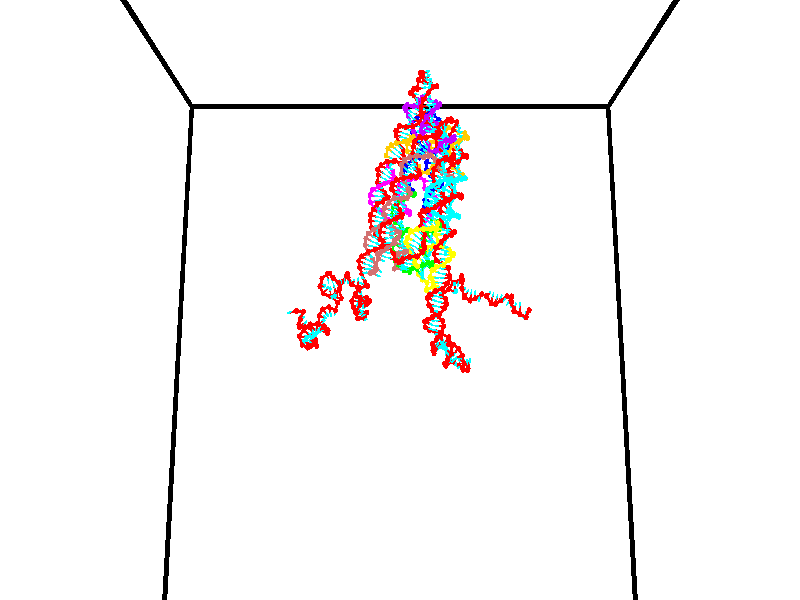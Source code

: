 // switches for output
#declare DRAW_BASES = 1; // possible values are 0, 1; only relevant for DNA ribbons
#declare DRAW_BASES_TYPE = 3; // possible values are 1, 2, 3; only relevant for DNA ribbons
#declare DRAW_FOG = 0; // set to 1 to enable fog

#include "colors.inc"

#include "transforms.inc"
background { rgb <1, 1, 1>}

#default {
   normal{
       ripples 0.25
       frequency 0.20
       turbulence 0.2
       lambda 5
   }
	finish {
		phong 0.1
		phong_size 40.
	}
}

// original window dimensions: 1024x640


// camera settings

camera {
	sky <0, 0.179814, -0.983701>
	up <0, 0.179814, -0.983701>
	right 1.6 * <1, 0, 0>
	location <35, 94.9851, 44.8844>
	look_at <35, 29.7336, 32.9568>
	direction <0, -65.2515, -11.9276>
	angle 67.0682
}


# declare cpy_camera_pos = <35, 94.9851, 44.8844>;
# if (DRAW_FOG = 1)
fog {
	fog_type 2
	up vnormalize(cpy_camera_pos)
	color rgbt<1,1,1,0.3>
	distance 1e-5
	fog_alt 3e-3
	fog_offset 56
}
# end


// LIGHTS

# declare lum = 6;
global_settings {
	ambient_light rgb lum * <0.05, 0.05, 0.05>
	max_trace_level 15
}# declare cpy_direct_light_amount = 0.25;
light_source
{	1000 * <-1, -1.16352, -0.803886>,
	rgb lum * cpy_direct_light_amount
	parallel
}

light_source
{	1000 * <1, 1.16352, 0.803886>,
	rgb lum * cpy_direct_light_amount
	parallel
}

// strand 0

// nucleotide -1

// particle -1
sphere {
	<24.558817, 34.934338, 34.838100> 0.250000
	pigment { color rgbt <1,0,0,0> }
	no_shadow
}
cylinder {
	<24.195564, 35.062500, 34.945904>,  <23.977613, 35.139397, 35.010586>, 0.100000
	pigment { color rgbt <1,0,0,0> }
	no_shadow
}
cylinder {
	<24.195564, 35.062500, 34.945904>,  <24.558817, 34.934338, 34.838100>, 0.100000
	pigment { color rgbt <1,0,0,0> }
	no_shadow
}

// particle -1
sphere {
	<24.195564, 35.062500, 34.945904> 0.100000
	pigment { color rgbt <1,0,0,0> }
	no_shadow
}
sphere {
	0, 1
	scale<0.080000,0.200000,0.300000>
	matrix <0.351439, 0.233468, 0.906633,
		0.227571, 0.918058, -0.324624,
		-0.908131, 0.320409, 0.269511,
		23.923124, 35.158623, 35.026756>
	pigment { color rgbt <0,1,1,0> }
	no_shadow
}
cylinder {
	<25.250486, 34.867500, 34.889938>,  <24.558817, 34.934338, 34.838100>, 0.130000
	pigment { color rgbt <1,0,0,0> }
	no_shadow
}

// nucleotide -1

// particle -1
sphere {
	<25.250486, 34.867500, 34.889938> 0.250000
	pigment { color rgbt <1,0,0,0> }
	no_shadow
}
cylinder {
	<24.979240, 34.580677, 34.825447>,  <24.816494, 34.408585, 34.786755>, 0.100000
	pigment { color rgbt <1,0,0,0> }
	no_shadow
}
cylinder {
	<24.979240, 34.580677, 34.825447>,  <25.250486, 34.867500, 34.889938>, 0.100000
	pigment { color rgbt <1,0,0,0> }
	no_shadow
}

// particle -1
sphere {
	<24.979240, 34.580677, 34.825447> 0.100000
	pigment { color rgbt <1,0,0,0> }
	no_shadow
}
sphere {
	0, 1
	scale<0.080000,0.200000,0.300000>
	matrix <0.519367, -0.622739, 0.585196,
		-0.520020, 0.313093, 0.794702,
		-0.678113, -0.717055, -0.161226,
		24.775806, 34.365559, 34.777081>
	pigment { color rgbt <0,1,1,0> }
	no_shadow
}
cylinder {
	<24.909122, 34.696636, 35.500256>,  <25.250486, 34.867500, 34.889938>, 0.130000
	pigment { color rgbt <1,0,0,0> }
	no_shadow
}

// nucleotide -1

// particle -1
sphere {
	<24.909122, 34.696636, 35.500256> 0.250000
	pigment { color rgbt <1,0,0,0> }
	no_shadow
}
cylinder {
	<24.878963, 34.376175, 35.262779>,  <24.860868, 34.183899, 35.120293>, 0.100000
	pigment { color rgbt <1,0,0,0> }
	no_shadow
}
cylinder {
	<24.878963, 34.376175, 35.262779>,  <24.909122, 34.696636, 35.500256>, 0.100000
	pigment { color rgbt <1,0,0,0> }
	no_shadow
}

// particle -1
sphere {
	<24.878963, 34.376175, 35.262779> 0.100000
	pigment { color rgbt <1,0,0,0> }
	no_shadow
}
sphere {
	0, 1
	scale<0.080000,0.200000,0.300000>
	matrix <0.602238, -0.511120, 0.613242,
		-0.794748, -0.311306, 0.521022,
		-0.075399, -0.801152, -0.593692,
		24.856344, 34.135830, 35.084671>
	pigment { color rgbt <0,1,1,0> }
	no_shadow
}
cylinder {
	<24.702492, 34.121063, 35.867142>,  <24.909122, 34.696636, 35.500256>, 0.130000
	pigment { color rgbt <1,0,0,0> }
	no_shadow
}

// nucleotide -1

// particle -1
sphere {
	<24.702492, 34.121063, 35.867142> 0.250000
	pigment { color rgbt <1,0,0,0> }
	no_shadow
}
cylinder {
	<24.895584, 33.961025, 35.555527>,  <25.011440, 33.865002, 35.368557>, 0.100000
	pigment { color rgbt <1,0,0,0> }
	no_shadow
}
cylinder {
	<24.895584, 33.961025, 35.555527>,  <24.702492, 34.121063, 35.867142>, 0.100000
	pigment { color rgbt <1,0,0,0> }
	no_shadow
}

// particle -1
sphere {
	<24.895584, 33.961025, 35.555527> 0.100000
	pigment { color rgbt <1,0,0,0> }
	no_shadow
}
sphere {
	0, 1
	scale<0.080000,0.200000,0.300000>
	matrix <0.610700, -0.483793, 0.626890,
		-0.627707, -0.778375, 0.010797,
		0.482731, -0.400097, -0.779033,
		25.040403, 33.840996, 35.321815>
	pigment { color rgbt <0,1,1,0> }
	no_shadow
}
cylinder {
	<24.676346, 33.497074, 36.032806>,  <24.702492, 34.121063, 35.867142>, 0.130000
	pigment { color rgbt <1,0,0,0> }
	no_shadow
}

// nucleotide -1

// particle -1
sphere {
	<24.676346, 33.497074, 36.032806> 0.250000
	pigment { color rgbt <1,0,0,0> }
	no_shadow
}
cylinder {
	<25.001501, 33.554787, 35.807098>,  <25.196594, 33.589417, 35.671673>, 0.100000
	pigment { color rgbt <1,0,0,0> }
	no_shadow
}
cylinder {
	<25.001501, 33.554787, 35.807098>,  <24.676346, 33.497074, 36.032806>, 0.100000
	pigment { color rgbt <1,0,0,0> }
	no_shadow
}

// particle -1
sphere {
	<25.001501, 33.554787, 35.807098> 0.100000
	pigment { color rgbt <1,0,0,0> }
	no_shadow
}
sphere {
	0, 1
	scale<0.080000,0.200000,0.300000>
	matrix <0.551228, -0.503407, 0.665379,
		-0.188052, -0.851917, -0.488746,
		0.812886, 0.144285, -0.564268,
		25.245367, 33.598072, 35.637817>
	pigment { color rgbt <0,1,1,0> }
	no_shadow
}
cylinder {
	<25.149080, 32.857315, 35.925854>,  <24.676346, 33.497074, 36.032806>, 0.130000
	pigment { color rgbt <1,0,0,0> }
	no_shadow
}

// nucleotide -1

// particle -1
sphere {
	<25.149080, 32.857315, 35.925854> 0.250000
	pigment { color rgbt <1,0,0,0> }
	no_shadow
}
cylinder {
	<25.396252, 33.157925, 35.833435>,  <25.544554, 33.338291, 35.777985>, 0.100000
	pigment { color rgbt <1,0,0,0> }
	no_shadow
}
cylinder {
	<25.396252, 33.157925, 35.833435>,  <25.149080, 32.857315, 35.925854>, 0.100000
	pigment { color rgbt <1,0,0,0> }
	no_shadow
}

// particle -1
sphere {
	<25.396252, 33.157925, 35.833435> 0.100000
	pigment { color rgbt <1,0,0,0> }
	no_shadow
}
sphere {
	0, 1
	scale<0.080000,0.200000,0.300000>
	matrix <0.752248, -0.479645, 0.451733,
		0.228668, -0.452940, -0.861717,
		0.617927, 0.751522, -0.231044,
		25.581629, 33.383381, 35.764122>
	pigment { color rgbt <0,1,1,0> }
	no_shadow
}
cylinder {
	<25.822632, 32.548565, 36.060867>,  <25.149080, 32.857315, 35.925854>, 0.130000
	pigment { color rgbt <1,0,0,0> }
	no_shadow
}

// nucleotide -1

// particle -1
sphere {
	<25.822632, 32.548565, 36.060867> 0.250000
	pigment { color rgbt <1,0,0,0> }
	no_shadow
}
cylinder {
	<26.193104, 32.692867, 36.104771>,  <26.415386, 32.779449, 36.131115>, 0.100000
	pigment { color rgbt <1,0,0,0> }
	no_shadow
}
cylinder {
	<26.193104, 32.692867, 36.104771>,  <25.822632, 32.548565, 36.060867>, 0.100000
	pigment { color rgbt <1,0,0,0> }
	no_shadow
}

// particle -1
sphere {
	<26.193104, 32.692867, 36.104771> 0.100000
	pigment { color rgbt <1,0,0,0> }
	no_shadow
}
sphere {
	0, 1
	scale<0.080000,0.200000,0.300000>
	matrix <-0.301650, 0.534160, 0.789734,
		0.226271, -0.764545, 0.603550,
		0.926180, 0.360754, 0.109760,
		26.470957, 32.801094, 36.137699>
	pigment { color rgbt <0,1,1,0> }
	no_shadow
}
cylinder {
	<25.854239, 32.623425, 36.760036>,  <25.822632, 32.548565, 36.060867>, 0.130000
	pigment { color rgbt <1,0,0,0> }
	no_shadow
}

// nucleotide -1

// particle -1
sphere {
	<25.854239, 32.623425, 36.760036> 0.250000
	pigment { color rgbt <1,0,0,0> }
	no_shadow
}
cylinder {
	<26.133083, 32.857700, 36.594627>,  <26.300390, 32.998264, 36.495380>, 0.100000
	pigment { color rgbt <1,0,0,0> }
	no_shadow
}
cylinder {
	<26.133083, 32.857700, 36.594627>,  <25.854239, 32.623425, 36.760036>, 0.100000
	pigment { color rgbt <1,0,0,0> }
	no_shadow
}

// particle -1
sphere {
	<26.133083, 32.857700, 36.594627> 0.100000
	pigment { color rgbt <1,0,0,0> }
	no_shadow
}
sphere {
	0, 1
	scale<0.080000,0.200000,0.300000>
	matrix <-0.229528, 0.728730, 0.645189,
		0.679227, -0.354855, 0.642439,
		0.697113, 0.585688, -0.413524,
		26.342216, 33.033405, 36.470570>
	pigment { color rgbt <0,1,1,0> }
	no_shadow
}
cylinder {
	<26.073975, 32.943230, 37.344501>,  <25.854239, 32.623425, 36.760036>, 0.130000
	pigment { color rgbt <1,0,0,0> }
	no_shadow
}

// nucleotide -1

// particle -1
sphere {
	<26.073975, 32.943230, 37.344501> 0.250000
	pigment { color rgbt <1,0,0,0> }
	no_shadow
}
cylinder {
	<26.177790, 33.170494, 37.032135>,  <26.240080, 33.306850, 36.844715>, 0.100000
	pigment { color rgbt <1,0,0,0> }
	no_shadow
}
cylinder {
	<26.177790, 33.170494, 37.032135>,  <26.073975, 32.943230, 37.344501>, 0.100000
	pigment { color rgbt <1,0,0,0> }
	no_shadow
}

// particle -1
sphere {
	<26.177790, 33.170494, 37.032135> 0.100000
	pigment { color rgbt <1,0,0,0> }
	no_shadow
}
sphere {
	0, 1
	scale<0.080000,0.200000,0.300000>
	matrix <-0.246342, 0.820828, 0.515321,
		0.933785, 0.058627, 0.352999,
		0.259540, 0.568158, -0.780920,
		26.255651, 33.340942, 36.797859>
	pigment { color rgbt <0,1,1,0> }
	no_shadow
}
cylinder {
	<26.454672, 33.432297, 37.617882>,  <26.073975, 32.943230, 37.344501>, 0.130000
	pigment { color rgbt <1,0,0,0> }
	no_shadow
}

// nucleotide -1

// particle -1
sphere {
	<26.454672, 33.432297, 37.617882> 0.250000
	pigment { color rgbt <1,0,0,0> }
	no_shadow
}
cylinder {
	<26.296625, 33.574802, 37.279190>,  <26.201797, 33.660305, 37.075974>, 0.100000
	pigment { color rgbt <1,0,0,0> }
	no_shadow
}
cylinder {
	<26.296625, 33.574802, 37.279190>,  <26.454672, 33.432297, 37.617882>, 0.100000
	pigment { color rgbt <1,0,0,0> }
	no_shadow
}

// particle -1
sphere {
	<26.296625, 33.574802, 37.279190> 0.100000
	pigment { color rgbt <1,0,0,0> }
	no_shadow
}
sphere {
	0, 1
	scale<0.080000,0.200000,0.300000>
	matrix <-0.318539, 0.811411, 0.490047,
		0.861635, 0.463344, -0.207118,
		-0.395118, 0.356266, -0.846733,
		26.178089, 33.681683, 37.025169>
	pigment { color rgbt <0,1,1,0> }
	no_shadow
}
cylinder {
	<26.580095, 34.178986, 37.738476>,  <26.454672, 33.432297, 37.617882>, 0.130000
	pigment { color rgbt <1,0,0,0> }
	no_shadow
}

// nucleotide -1

// particle -1
sphere {
	<26.580095, 34.178986, 37.738476> 0.250000
	pigment { color rgbt <1,0,0,0> }
	no_shadow
}
cylinder {
	<26.314461, 34.144417, 37.441418>,  <26.155079, 34.123676, 37.263184>, 0.100000
	pigment { color rgbt <1,0,0,0> }
	no_shadow
}
cylinder {
	<26.314461, 34.144417, 37.441418>,  <26.580095, 34.178986, 37.738476>, 0.100000
	pigment { color rgbt <1,0,0,0> }
	no_shadow
}

// particle -1
sphere {
	<26.314461, 34.144417, 37.441418> 0.100000
	pigment { color rgbt <1,0,0,0> }
	no_shadow
}
sphere {
	0, 1
	scale<0.080000,0.200000,0.300000>
	matrix <-0.428394, 0.858055, 0.283231,
		0.612753, 0.506234, -0.606845,
		-0.664088, -0.086419, -0.742644,
		26.115234, 34.118492, 37.218624>
	pigment { color rgbt <0,1,1,0> }
	no_shadow
}
cylinder {
	<26.561222, 34.864002, 37.310711>,  <26.580095, 34.178986, 37.738476>, 0.130000
	pigment { color rgbt <1,0,0,0> }
	no_shadow
}

// nucleotide -1

// particle -1
sphere {
	<26.561222, 34.864002, 37.310711> 0.250000
	pigment { color rgbt <1,0,0,0> }
	no_shadow
}
cylinder {
	<26.231903, 34.637039, 37.304668>,  <26.034311, 34.500862, 37.301044>, 0.100000
	pigment { color rgbt <1,0,0,0> }
	no_shadow
}
cylinder {
	<26.231903, 34.637039, 37.304668>,  <26.561222, 34.864002, 37.310711>, 0.100000
	pigment { color rgbt <1,0,0,0> }
	no_shadow
}

// particle -1
sphere {
	<26.231903, 34.637039, 37.304668> 0.100000
	pigment { color rgbt <1,0,0,0> }
	no_shadow
}
sphere {
	0, 1
	scale<0.080000,0.200000,0.300000>
	matrix <-0.559394, 0.806584, 0.191052,
		-0.096218, 0.165744, -0.981464,
		-0.823299, -0.567407, -0.015108,
		25.984913, 34.466816, 37.300137>
	pigment { color rgbt <0,1,1,0> }
	no_shadow
}
cylinder {
	<26.179142, 35.366570, 37.820000>,  <26.561222, 34.864002, 37.310711>, 0.130000
	pigment { color rgbt <1,0,0,0> }
	no_shadow
}

// nucleotide -1

// particle -1
sphere {
	<26.179142, 35.366570, 37.820000> 0.250000
	pigment { color rgbt <1,0,0,0> }
	no_shadow
}
cylinder {
	<25.840498, 35.482182, 37.641243>,  <25.637312, 35.551548, 37.533989>, 0.100000
	pigment { color rgbt <1,0,0,0> }
	no_shadow
}
cylinder {
	<25.840498, 35.482182, 37.641243>,  <26.179142, 35.366570, 37.820000>, 0.100000
	pigment { color rgbt <1,0,0,0> }
	no_shadow
}

// particle -1
sphere {
	<25.840498, 35.482182, 37.641243> 0.100000
	pigment { color rgbt <1,0,0,0> }
	no_shadow
}
sphere {
	0, 1
	scale<0.080000,0.200000,0.300000>
	matrix <0.098834, -0.739704, -0.665635,
		-0.522954, -0.607703, 0.597676,
		-0.846611, 0.289026, -0.446893,
		25.586515, 35.568890, 37.507175>
	pigment { color rgbt <0,1,1,0> }
	no_shadow
}
cylinder {
	<25.751619, 34.778179, 37.916290>,  <26.179142, 35.366570, 37.820000>, 0.130000
	pigment { color rgbt <1,0,0,0> }
	no_shadow
}

// nucleotide -1

// particle -1
sphere {
	<25.751619, 34.778179, 37.916290> 0.250000
	pigment { color rgbt <1,0,0,0> }
	no_shadow
}
cylinder {
	<25.673592, 35.014919, 37.603455>,  <25.626774, 35.156963, 37.415752>, 0.100000
	pigment { color rgbt <1,0,0,0> }
	no_shadow
}
cylinder {
	<25.673592, 35.014919, 37.603455>,  <25.751619, 34.778179, 37.916290>, 0.100000
	pigment { color rgbt <1,0,0,0> }
	no_shadow
}

// particle -1
sphere {
	<25.673592, 35.014919, 37.603455> 0.100000
	pigment { color rgbt <1,0,0,0> }
	no_shadow
}
sphere {
	0, 1
	scale<0.080000,0.200000,0.300000>
	matrix <0.015990, -0.795382, -0.605897,
		-0.980659, -0.130699, 0.145692,
		-0.195071, 0.591849, -0.782088,
		25.615070, 35.192474, 37.368828>
	pigment { color rgbt <0,1,1,0> }
	no_shadow
}
cylinder {
	<25.117828, 34.389339, 37.659618>,  <25.751619, 34.778179, 37.916290>, 0.130000
	pigment { color rgbt <1,0,0,0> }
	no_shadow
}

// nucleotide -1

// particle -1
sphere {
	<25.117828, 34.389339, 37.659618> 0.250000
	pigment { color rgbt <1,0,0,0> }
	no_shadow
}
cylinder {
	<25.341034, 34.588707, 37.394230>,  <25.474958, 34.708328, 37.234997>, 0.100000
	pigment { color rgbt <1,0,0,0> }
	no_shadow
}
cylinder {
	<25.341034, 34.588707, 37.394230>,  <25.117828, 34.389339, 37.659618>, 0.100000
	pigment { color rgbt <1,0,0,0> }
	no_shadow
}

// particle -1
sphere {
	<25.341034, 34.588707, 37.394230> 0.100000
	pigment { color rgbt <1,0,0,0> }
	no_shadow
}
sphere {
	0, 1
	scale<0.080000,0.200000,0.300000>
	matrix <0.082368, -0.828846, -0.553381,
		-0.825733, 0.254147, -0.503563,
		0.558016, 0.498422, -0.663471,
		25.508438, 34.738232, 37.195187>
	pigment { color rgbt <0,1,1,0> }
	no_shadow
}
cylinder {
	<24.815800, 34.337509, 36.910114>,  <25.117828, 34.389339, 37.659618>, 0.130000
	pigment { color rgbt <1,0,0,0> }
	no_shadow
}

// nucleotide -1

// particle -1
sphere {
	<24.815800, 34.337509, 36.910114> 0.250000
	pigment { color rgbt <1,0,0,0> }
	no_shadow
}
cylinder {
	<25.210073, 34.383438, 36.959496>,  <25.446638, 34.410995, 36.989124>, 0.100000
	pigment { color rgbt <1,0,0,0> }
	no_shadow
}
cylinder {
	<25.210073, 34.383438, 36.959496>,  <24.815800, 34.337509, 36.910114>, 0.100000
	pigment { color rgbt <1,0,0,0> }
	no_shadow
}

// particle -1
sphere {
	<25.210073, 34.383438, 36.959496> 0.100000
	pigment { color rgbt <1,0,0,0> }
	no_shadow
}
sphere {
	0, 1
	scale<0.080000,0.200000,0.300000>
	matrix <0.162521, -0.841857, -0.514650,
		0.044836, 0.527347, -0.848467,
		0.985686, 0.114819, 0.123450,
		25.505779, 34.417885, 36.996532>
	pigment { color rgbt <0,1,1,0> }
	no_shadow
}
cylinder {
	<25.217394, 34.071030, 36.356644>,  <24.815800, 34.337509, 36.910114>, 0.130000
	pigment { color rgbt <1,0,0,0> }
	no_shadow
}

// nucleotide -1

// particle -1
sphere {
	<25.217394, 34.071030, 36.356644> 0.250000
	pigment { color rgbt <1,0,0,0> }
	no_shadow
}
cylinder {
	<25.536718, 34.108978, 36.594532>,  <25.728313, 34.131748, 36.737267>, 0.100000
	pigment { color rgbt <1,0,0,0> }
	no_shadow
}
cylinder {
	<25.536718, 34.108978, 36.594532>,  <25.217394, 34.071030, 36.356644>, 0.100000
	pigment { color rgbt <1,0,0,0> }
	no_shadow
}

// particle -1
sphere {
	<25.536718, 34.108978, 36.594532> 0.100000
	pigment { color rgbt <1,0,0,0> }
	no_shadow
}
sphere {
	0, 1
	scale<0.080000,0.200000,0.300000>
	matrix <0.330392, -0.894633, -0.300787,
		0.503524, 0.436614, -0.745541,
		0.798314, 0.094867, 0.594723,
		25.776213, 34.137440, 36.772949>
	pigment { color rgbt <0,1,1,0> }
	no_shadow
}
cylinder {
	<25.865721, 34.184566, 35.871819>,  <25.217394, 34.071030, 36.356644>, 0.130000
	pigment { color rgbt <1,0,0,0> }
	no_shadow
}

// nucleotide -1

// particle -1
sphere {
	<25.865721, 34.184566, 35.871819> 0.250000
	pigment { color rgbt <1,0,0,0> }
	no_shadow
}
cylinder {
	<25.981964, 34.045441, 36.228374>,  <26.051710, 33.961964, 36.442307>, 0.100000
	pigment { color rgbt <1,0,0,0> }
	no_shadow
}
cylinder {
	<25.981964, 34.045441, 36.228374>,  <25.865721, 34.184566, 35.871819>, 0.100000
	pigment { color rgbt <1,0,0,0> }
	no_shadow
}

// particle -1
sphere {
	<25.981964, 34.045441, 36.228374> 0.100000
	pigment { color rgbt <1,0,0,0> }
	no_shadow
}
sphere {
	0, 1
	scale<0.080000,0.200000,0.300000>
	matrix <0.492753, -0.744165, -0.451013,
		0.820209, 0.570302, -0.044874,
		0.290607, -0.347814, 0.891388,
		26.069147, 33.941097, 36.495792>
	pigment { color rgbt <0,1,1,0> }
	no_shadow
}
cylinder {
	<26.591167, 34.083023, 35.813736>,  <25.865721, 34.184566, 35.871819>, 0.130000
	pigment { color rgbt <1,0,0,0> }
	no_shadow
}

// nucleotide -1

// particle -1
sphere {
	<26.591167, 34.083023, 35.813736> 0.250000
	pigment { color rgbt <1,0,0,0> }
	no_shadow
}
cylinder {
	<26.504421, 33.847069, 36.124863>,  <26.452374, 33.705494, 36.311539>, 0.100000
	pigment { color rgbt <1,0,0,0> }
	no_shadow
}
cylinder {
	<26.504421, 33.847069, 36.124863>,  <26.591167, 34.083023, 35.813736>, 0.100000
	pigment { color rgbt <1,0,0,0> }
	no_shadow
}

// particle -1
sphere {
	<26.504421, 33.847069, 36.124863> 0.100000
	pigment { color rgbt <1,0,0,0> }
	no_shadow
}
sphere {
	0, 1
	scale<0.080000,0.200000,0.300000>
	matrix <0.411776, -0.777703, -0.474993,
		0.885104, 0.217276, 0.411559,
		-0.216866, -0.589889, 0.777818,
		26.439362, 33.670101, 36.358208>
	pigment { color rgbt <0,1,1,0> }
	no_shadow
}
cylinder {
	<27.242622, 33.790016, 35.957832>,  <26.591167, 34.083023, 35.813736>, 0.130000
	pigment { color rgbt <1,0,0,0> }
	no_shadow
}

// nucleotide -1

// particle -1
sphere {
	<27.242622, 33.790016, 35.957832> 0.250000
	pigment { color rgbt <1,0,0,0> }
	no_shadow
}
cylinder {
	<26.963486, 33.562809, 36.132359>,  <26.796003, 33.426483, 36.237072>, 0.100000
	pigment { color rgbt <1,0,0,0> }
	no_shadow
}
cylinder {
	<26.963486, 33.562809, 36.132359>,  <27.242622, 33.790016, 35.957832>, 0.100000
	pigment { color rgbt <1,0,0,0> }
	no_shadow
}

// particle -1
sphere {
	<26.963486, 33.562809, 36.132359> 0.100000
	pigment { color rgbt <1,0,0,0> }
	no_shadow
}
sphere {
	0, 1
	scale<0.080000,0.200000,0.300000>
	matrix <0.407345, -0.815795, -0.410547,
		0.589140, -0.108768, 0.800677,
		-0.697842, -0.568022, 0.436311,
		26.754133, 33.392403, 36.263252>
	pigment { color rgbt <0,1,1,0> }
	no_shadow
}
cylinder {
	<27.576628, 33.212650, 36.242229>,  <27.242622, 33.790016, 35.957832>, 0.130000
	pigment { color rgbt <1,0,0,0> }
	no_shadow
}

// nucleotide -1

// particle -1
sphere {
	<27.576628, 33.212650, 36.242229> 0.250000
	pigment { color rgbt <1,0,0,0> }
	no_shadow
}
cylinder {
	<27.195869, 33.133205, 36.148895>,  <26.967415, 33.085537, 36.092896>, 0.100000
	pigment { color rgbt <1,0,0,0> }
	no_shadow
}
cylinder {
	<27.195869, 33.133205, 36.148895>,  <27.576628, 33.212650, 36.242229>, 0.100000
	pigment { color rgbt <1,0,0,0> }
	no_shadow
}

// particle -1
sphere {
	<27.195869, 33.133205, 36.148895> 0.100000
	pigment { color rgbt <1,0,0,0> }
	no_shadow
}
sphere {
	0, 1
	scale<0.080000,0.200000,0.300000>
	matrix <0.280266, -0.872155, -0.400994,
		-0.123861, -0.447100, 0.885867,
		-0.951898, -0.198611, -0.233333,
		26.910299, 33.073624, 36.078896>
	pigment { color rgbt <0,1,1,0> }
	no_shadow
}
cylinder {
	<27.409687, 32.459732, 36.417484>,  <27.576628, 33.212650, 36.242229>, 0.130000
	pigment { color rgbt <1,0,0,0> }
	no_shadow
}

// nucleotide -1

// particle -1
sphere {
	<27.409687, 32.459732, 36.417484> 0.250000
	pigment { color rgbt <1,0,0,0> }
	no_shadow
}
cylinder {
	<27.165268, 32.613503, 36.140694>,  <27.018618, 32.705765, 35.974617>, 0.100000
	pigment { color rgbt <1,0,0,0> }
	no_shadow
}
cylinder {
	<27.165268, 32.613503, 36.140694>,  <27.409687, 32.459732, 36.417484>, 0.100000
	pigment { color rgbt <1,0,0,0> }
	no_shadow
}

// particle -1
sphere {
	<27.165268, 32.613503, 36.140694> 0.100000
	pigment { color rgbt <1,0,0,0> }
	no_shadow
}
sphere {
	0, 1
	scale<0.080000,0.200000,0.300000>
	matrix <0.262850, -0.726026, -0.635450,
		-0.746683, -0.570174, 0.342585,
		-0.611043, 0.384431, -0.691982,
		26.981955, 32.728832, 35.933098>
	pigment { color rgbt <0,1,1,0> }
	no_shadow
}
cylinder {
	<27.016712, 31.880322, 36.052959>,  <27.409687, 32.459732, 36.417484>, 0.130000
	pigment { color rgbt <1,0,0,0> }
	no_shadow
}

// nucleotide -1

// particle -1
sphere {
	<27.016712, 31.880322, 36.052959> 0.250000
	pigment { color rgbt <1,0,0,0> }
	no_shadow
}
cylinder {
	<26.999596, 32.208248, 35.824547>,  <26.989326, 32.405003, 35.687500>, 0.100000
	pigment { color rgbt <1,0,0,0> }
	no_shadow
}
cylinder {
	<26.999596, 32.208248, 35.824547>,  <27.016712, 31.880322, 36.052959>, 0.100000
	pigment { color rgbt <1,0,0,0> }
	no_shadow
}

// particle -1
sphere {
	<26.999596, 32.208248, 35.824547> 0.100000
	pigment { color rgbt <1,0,0,0> }
	no_shadow
}
sphere {
	0, 1
	scale<0.080000,0.200000,0.300000>
	matrix <0.150502, -0.559741, -0.814886,
		-0.987683, -0.120809, -0.099433,
		-0.042789, 0.819814, -0.571029,
		26.986759, 32.454193, 35.653236>
	pigment { color rgbt <0,1,1,0> }
	no_shadow
}
cylinder {
	<26.432291, 31.729490, 35.464275>,  <27.016712, 31.880322, 36.052959>, 0.130000
	pigment { color rgbt <1,0,0,0> }
	no_shadow
}

// nucleotide -1

// particle -1
sphere {
	<26.432291, 31.729490, 35.464275> 0.250000
	pigment { color rgbt <1,0,0,0> }
	no_shadow
}
cylinder {
	<26.718657, 31.982876, 35.346844>,  <26.890476, 32.134907, 35.276386>, 0.100000
	pigment { color rgbt <1,0,0,0> }
	no_shadow
}
cylinder {
	<26.718657, 31.982876, 35.346844>,  <26.432291, 31.729490, 35.464275>, 0.100000
	pigment { color rgbt <1,0,0,0> }
	no_shadow
}

// particle -1
sphere {
	<26.718657, 31.982876, 35.346844> 0.100000
	pigment { color rgbt <1,0,0,0> }
	no_shadow
}
sphere {
	0, 1
	scale<0.080000,0.200000,0.300000>
	matrix <0.226350, -0.608354, -0.760704,
		-0.660478, 0.478149, -0.578915,
		0.715915, 0.633466, -0.293576,
		26.933432, 32.172916, 35.258770>
	pigment { color rgbt <0,1,1,0> }
	no_shadow
}
cylinder {
	<26.408949, 31.650667, 34.734669>,  <26.432291, 31.729490, 35.464275>, 0.130000
	pigment { color rgbt <1,0,0,0> }
	no_shadow
}

// nucleotide -1

// particle -1
sphere {
	<26.408949, 31.650667, 34.734669> 0.250000
	pigment { color rgbt <1,0,0,0> }
	no_shadow
}
cylinder {
	<26.766935, 31.800293, 34.831921>,  <26.981728, 31.890068, 34.890270>, 0.100000
	pigment { color rgbt <1,0,0,0> }
	no_shadow
}
cylinder {
	<26.766935, 31.800293, 34.831921>,  <26.408949, 31.650667, 34.734669>, 0.100000
	pigment { color rgbt <1,0,0,0> }
	no_shadow
}

// particle -1
sphere {
	<26.766935, 31.800293, 34.831921> 0.100000
	pigment { color rgbt <1,0,0,0> }
	no_shadow
}
sphere {
	0, 1
	scale<0.080000,0.200000,0.300000>
	matrix <0.436130, -0.618793, -0.653365,
		-0.093953, 0.690776, -0.716939,
		0.894966, 0.374064, 0.243131,
		27.035425, 31.912512, 34.904861>
	pigment { color rgbt <0,1,1,0> }
	no_shadow
}
cylinder {
	<26.757433, 31.717388, 34.143799>,  <26.408949, 31.650667, 34.734669>, 0.130000
	pigment { color rgbt <1,0,0,0> }
	no_shadow
}

// nucleotide -1

// particle -1
sphere {
	<26.757433, 31.717388, 34.143799> 0.250000
	pigment { color rgbt <1,0,0,0> }
	no_shadow
}
cylinder {
	<27.044197, 31.696714, 34.421898>,  <27.216255, 31.684311, 34.588757>, 0.100000
	pigment { color rgbt <1,0,0,0> }
	no_shadow
}
cylinder {
	<27.044197, 31.696714, 34.421898>,  <26.757433, 31.717388, 34.143799>, 0.100000
	pigment { color rgbt <1,0,0,0> }
	no_shadow
}

// particle -1
sphere {
	<27.044197, 31.696714, 34.421898> 0.100000
	pigment { color rgbt <1,0,0,0> }
	no_shadow
}
sphere {
	0, 1
	scale<0.080000,0.200000,0.300000>
	matrix <0.561235, -0.548825, -0.619521,
		0.413589, 0.834338, -0.364451,
		0.716909, -0.051685, 0.695248,
		27.259270, 31.681210, 34.630474>
	pigment { color rgbt <0,1,1,0> }
	no_shadow
}
cylinder {
	<27.477041, 31.829082, 33.965832>,  <26.757433, 31.717388, 34.143799>, 0.130000
	pigment { color rgbt <1,0,0,0> }
	no_shadow
}

// nucleotide -1

// particle -1
sphere {
	<27.477041, 31.829082, 33.965832> 0.250000
	pigment { color rgbt <1,0,0,0> }
	no_shadow
}
cylinder {
	<27.553768, 31.625383, 34.301422>,  <27.599804, 31.503164, 34.502777>, 0.100000
	pigment { color rgbt <1,0,0,0> }
	no_shadow
}
cylinder {
	<27.553768, 31.625383, 34.301422>,  <27.477041, 31.829082, 33.965832>, 0.100000
	pigment { color rgbt <1,0,0,0> }
	no_shadow
}

// particle -1
sphere {
	<27.553768, 31.625383, 34.301422> 0.100000
	pigment { color rgbt <1,0,0,0> }
	no_shadow
}
sphere {
	0, 1
	scale<0.080000,0.200000,0.300000>
	matrix <0.704847, -0.523368, -0.478829,
		0.682933, 0.683195, 0.258549,
		0.191817, -0.509246, 0.838973,
		27.611313, 31.472610, 34.553116>
	pigment { color rgbt <0,1,1,0> }
	no_shadow
}
cylinder {
	<28.171326, 32.011284, 34.290276>,  <27.477041, 31.829082, 33.965832>, 0.130000
	pigment { color rgbt <1,0,0,0> }
	no_shadow
}

// nucleotide -1

// particle -1
sphere {
	<28.171326, 32.011284, 34.290276> 0.250000
	pigment { color rgbt <1,0,0,0> }
	no_shadow
}
cylinder {
	<28.083830, 31.638712, 34.406612>,  <28.031332, 31.415169, 34.476414>, 0.100000
	pigment { color rgbt <1,0,0,0> }
	no_shadow
}
cylinder {
	<28.083830, 31.638712, 34.406612>,  <28.171326, 32.011284, 34.290276>, 0.100000
	pigment { color rgbt <1,0,0,0> }
	no_shadow
}

// particle -1
sphere {
	<28.083830, 31.638712, 34.406612> 0.100000
	pigment { color rgbt <1,0,0,0> }
	no_shadow
}
sphere {
	0, 1
	scale<0.080000,0.200000,0.300000>
	matrix <0.920440, -0.295907, -0.255402,
		0.323951, 0.211835, 0.922053,
		-0.218739, -0.931432, 0.290841,
		28.018208, 31.359282, 34.493866>
	pigment { color rgbt <0,1,1,0> }
	no_shadow
}
cylinder {
	<28.391470, 31.907221, 33.598392>,  <28.171326, 32.011284, 34.290276>, 0.130000
	pigment { color rgbt <1,0,0,0> }
	no_shadow
}

// nucleotide -1

// particle -1
sphere {
	<28.391470, 31.907221, 33.598392> 0.250000
	pigment { color rgbt <1,0,0,0> }
	no_shadow
}
cylinder {
	<28.098774, 32.035194, 33.357662>,  <27.923157, 32.111980, 33.213223>, 0.100000
	pigment { color rgbt <1,0,0,0> }
	no_shadow
}
cylinder {
	<28.098774, 32.035194, 33.357662>,  <28.391470, 31.907221, 33.598392>, 0.100000
	pigment { color rgbt <1,0,0,0> }
	no_shadow
}

// particle -1
sphere {
	<28.098774, 32.035194, 33.357662> 0.100000
	pigment { color rgbt <1,0,0,0> }
	no_shadow
}
sphere {
	0, 1
	scale<0.080000,0.200000,0.300000>
	matrix <0.076346, -0.838956, -0.538818,
		-0.677296, -0.440221, 0.589471,
		-0.731739, 0.319935, -0.601830,
		27.879251, 32.131176, 33.177113>
	pigment { color rgbt <0,1,1,0> }
	no_shadow
}
cylinder {
	<28.813370, 32.431133, 33.303638>,  <28.391470, 31.907221, 33.598392>, 0.130000
	pigment { color rgbt <1,0,0,0> }
	no_shadow
}

// nucleotide -1

// particle -1
sphere {
	<28.813370, 32.431133, 33.303638> 0.250000
	pigment { color rgbt <1,0,0,0> }
	no_shadow
}
cylinder {
	<28.424385, 32.507706, 33.250458>,  <28.190994, 32.553650, 33.218548>, 0.100000
	pigment { color rgbt <1,0,0,0> }
	no_shadow
}
cylinder {
	<28.424385, 32.507706, 33.250458>,  <28.813370, 32.431133, 33.303638>, 0.100000
	pigment { color rgbt <1,0,0,0> }
	no_shadow
}

// particle -1
sphere {
	<28.424385, 32.507706, 33.250458> 0.100000
	pigment { color rgbt <1,0,0,0> }
	no_shadow
}
sphere {
	0, 1
	scale<0.080000,0.200000,0.300000>
	matrix <0.232849, 0.822653, -0.518674,
		0.010084, -0.535348, -0.844572,
		-0.972461, 0.191427, -0.132950,
		28.132647, 32.565132, 33.210571>
	pigment { color rgbt <0,1,1,0> }
	no_shadow
}
cylinder {
	<28.610619, 32.627960, 32.623245>,  <28.813370, 32.431133, 33.303638>, 0.130000
	pigment { color rgbt <1,0,0,0> }
	no_shadow
}

// nucleotide -1

// particle -1
sphere {
	<28.610619, 32.627960, 32.623245> 0.250000
	pigment { color rgbt <1,0,0,0> }
	no_shadow
}
cylinder {
	<28.380436, 32.809570, 32.895336>,  <28.242327, 32.918537, 33.058590>, 0.100000
	pigment { color rgbt <1,0,0,0> }
	no_shadow
}
cylinder {
	<28.380436, 32.809570, 32.895336>,  <28.610619, 32.627960, 32.623245>, 0.100000
	pigment { color rgbt <1,0,0,0> }
	no_shadow
}

// particle -1
sphere {
	<28.380436, 32.809570, 32.895336> 0.100000
	pigment { color rgbt <1,0,0,0> }
	no_shadow
}
sphere {
	0, 1
	scale<0.080000,0.200000,0.300000>
	matrix <0.339083, 0.889342, -0.306746,
		-0.744226, 0.054135, -0.665731,
		-0.575457, 0.454026, 0.680228,
		28.207798, 32.945778, 33.099403>
	pigment { color rgbt <0,1,1,0> }
	no_shadow
}
cylinder {
	<28.496662, 32.406586, 31.915442>,  <28.610619, 32.627960, 32.623245>, 0.130000
	pigment { color rgbt <1,0,0,0> }
	no_shadow
}

// nucleotide -1

// particle -1
sphere {
	<28.496662, 32.406586, 31.915442> 0.250000
	pigment { color rgbt <1,0,0,0> }
	no_shadow
}
cylinder {
	<28.519239, 32.038620, 31.760223>,  <28.532785, 31.817842, 31.667093>, 0.100000
	pigment { color rgbt <1,0,0,0> }
	no_shadow
}
cylinder {
	<28.519239, 32.038620, 31.760223>,  <28.496662, 32.406586, 31.915442>, 0.100000
	pigment { color rgbt <1,0,0,0> }
	no_shadow
}

// particle -1
sphere {
	<28.519239, 32.038620, 31.760223> 0.100000
	pigment { color rgbt <1,0,0,0> }
	no_shadow
}
sphere {
	0, 1
	scale<0.080000,0.200000,0.300000>
	matrix <-0.992440, -0.094120, 0.078767,
		-0.108982, 0.380667, -0.918268,
		0.056443, -0.919910, -0.388047,
		28.536173, 31.762648, 31.643810>
	pigment { color rgbt <0,1,1,0> }
	no_shadow
}
cylinder {
	<27.923338, 32.340881, 31.446354>,  <28.496662, 32.406586, 31.915442>, 0.130000
	pigment { color rgbt <1,0,0,0> }
	no_shadow
}

// nucleotide -1

// particle -1
sphere {
	<27.923338, 32.340881, 31.446354> 0.250000
	pigment { color rgbt <1,0,0,0> }
	no_shadow
}
cylinder {
	<28.019703, 31.959644, 31.519640>,  <28.077522, 31.730902, 31.563612>, 0.100000
	pigment { color rgbt <1,0,0,0> }
	no_shadow
}
cylinder {
	<28.019703, 31.959644, 31.519640>,  <27.923338, 32.340881, 31.446354>, 0.100000
	pigment { color rgbt <1,0,0,0> }
	no_shadow
}

// particle -1
sphere {
	<28.019703, 31.959644, 31.519640> 0.100000
	pigment { color rgbt <1,0,0,0> }
	no_shadow
}
sphere {
	0, 1
	scale<0.080000,0.200000,0.300000>
	matrix <-0.956797, -0.201567, 0.209549,
		-0.162790, -0.225784, -0.960480,
		0.240914, -0.953096, 0.183216,
		28.091976, 31.673716, 31.574604>
	pigment { color rgbt <0,1,1,0> }
	no_shadow
}
cylinder {
	<27.504469, 31.891731, 30.930872>,  <27.923338, 32.340881, 31.446354>, 0.130000
	pigment { color rgbt <1,0,0,0> }
	no_shadow
}

// nucleotide -1

// particle -1
sphere {
	<27.504469, 31.891731, 30.930872> 0.250000
	pigment { color rgbt <1,0,0,0> }
	no_shadow
}
cylinder {
	<27.615654, 31.650543, 31.229980>,  <27.682365, 31.505831, 31.409447>, 0.100000
	pigment { color rgbt <1,0,0,0> }
	no_shadow
}
cylinder {
	<27.615654, 31.650543, 31.229980>,  <27.504469, 31.891731, 30.930872>, 0.100000
	pigment { color rgbt <1,0,0,0> }
	no_shadow
}

// particle -1
sphere {
	<27.615654, 31.650543, 31.229980> 0.100000
	pigment { color rgbt <1,0,0,0> }
	no_shadow
}
sphere {
	0, 1
	scale<0.080000,0.200000,0.300000>
	matrix <-0.958782, -0.221919, 0.177454,
		0.058945, -0.766276, -0.639802,
		0.277962, -0.602970, 0.747773,
		27.699043, 31.469652, 31.454311>
	pigment { color rgbt <0,1,1,0> }
	no_shadow
}
cylinder {
	<27.111404, 31.154921, 30.848352>,  <27.504469, 31.891731, 30.930872>, 0.130000
	pigment { color rgbt <1,0,0,0> }
	no_shadow
}

// nucleotide -1

// particle -1
sphere {
	<27.111404, 31.154921, 30.848352> 0.250000
	pigment { color rgbt <1,0,0,0> }
	no_shadow
}
cylinder {
	<27.200588, 31.257053, 31.224670>,  <27.254099, 31.318333, 31.450460>, 0.100000
	pigment { color rgbt <1,0,0,0> }
	no_shadow
}
cylinder {
	<27.200588, 31.257053, 31.224670>,  <27.111404, 31.154921, 30.848352>, 0.100000
	pigment { color rgbt <1,0,0,0> }
	no_shadow
}

// particle -1
sphere {
	<27.200588, 31.257053, 31.224670> 0.100000
	pigment { color rgbt <1,0,0,0> }
	no_shadow
}
sphere {
	0, 1
	scale<0.080000,0.200000,0.300000>
	matrix <-0.960665, -0.106359, 0.256537,
		0.165564, -0.960986, 0.221575,
		0.222962, 0.255333, 0.940794,
		27.267477, 31.333652, 31.506908>
	pigment { color rgbt <0,1,1,0> }
	no_shadow
}
cylinder {
	<26.578426, 31.400349, 31.298246>,  <27.111404, 31.154921, 30.848352>, 0.130000
	pigment { color rgbt <1,0,0,0> }
	no_shadow
}

// nucleotide -1

// particle -1
sphere {
	<26.578426, 31.400349, 31.298246> 0.250000
	pigment { color rgbt <1,0,0,0> }
	no_shadow
}
cylinder {
	<26.548460, 31.077097, 31.531935>,  <26.530481, 30.883146, 31.672148>, 0.100000
	pigment { color rgbt <1,0,0,0> }
	no_shadow
}
cylinder {
	<26.548460, 31.077097, 31.531935>,  <26.578426, 31.400349, 31.298246>, 0.100000
	pigment { color rgbt <1,0,0,0> }
	no_shadow
}

// particle -1
sphere {
	<26.548460, 31.077097, 31.531935> 0.100000
	pigment { color rgbt <1,0,0,0> }
	no_shadow
}
sphere {
	0, 1
	scale<0.080000,0.200000,0.300000>
	matrix <0.700102, 0.374576, 0.607907,
		-0.710102, 0.454557, 0.537711,
		-0.074915, -0.808128, 0.584223,
		26.525986, 30.834658, 31.707201>
	pigment { color rgbt <0,1,1,0> }
	no_shadow
}
cylinder {
	<26.403778, 31.563967, 32.059124>,  <26.578426, 31.400349, 31.298246>, 0.130000
	pigment { color rgbt <1,0,0,0> }
	no_shadow
}

// nucleotide -1

// particle -1
sphere {
	<26.403778, 31.563967, 32.059124> 0.250000
	pigment { color rgbt <1,0,0,0> }
	no_shadow
}
cylinder {
	<26.624371, 31.238913, 31.983770>,  <26.756727, 31.043880, 31.938559>, 0.100000
	pigment { color rgbt <1,0,0,0> }
	no_shadow
}
cylinder {
	<26.624371, 31.238913, 31.983770>,  <26.403778, 31.563967, 32.059124>, 0.100000
	pigment { color rgbt <1,0,0,0> }
	no_shadow
}

// particle -1
sphere {
	<26.624371, 31.238913, 31.983770> 0.100000
	pigment { color rgbt <1,0,0,0> }
	no_shadow
}
sphere {
	0, 1
	scale<0.080000,0.200000,0.300000>
	matrix <0.779018, 0.420943, 0.464690,
		-0.298324, -0.403025, 0.865201,
		0.551482, -0.812636, -0.188386,
		26.789816, 30.995121, 31.927254>
	pigment { color rgbt <0,1,1,0> }
	no_shadow
}
cylinder {
	<26.755016, 31.221199, 32.652443>,  <26.403778, 31.563967, 32.059124>, 0.130000
	pigment { color rgbt <1,0,0,0> }
	no_shadow
}

// nucleotide -1

// particle -1
sphere {
	<26.755016, 31.221199, 32.652443> 0.250000
	pigment { color rgbt <1,0,0,0> }
	no_shadow
}
cylinder {
	<26.969919, 31.080965, 32.345604>,  <27.098862, 30.996824, 32.161499>, 0.100000
	pigment { color rgbt <1,0,0,0> }
	no_shadow
}
cylinder {
	<26.969919, 31.080965, 32.345604>,  <26.755016, 31.221199, 32.652443>, 0.100000
	pigment { color rgbt <1,0,0,0> }
	no_shadow
}

// particle -1
sphere {
	<26.969919, 31.080965, 32.345604> 0.100000
	pigment { color rgbt <1,0,0,0> }
	no_shadow
}
sphere {
	0, 1
	scale<0.080000,0.200000,0.300000>
	matrix <0.824239, 0.411101, 0.389392,
		0.178840, -0.841478, 0.509834,
		0.537258, -0.350586, -0.767100,
		27.131096, 30.975790, 32.115475>
	pigment { color rgbt <0,1,1,0> }
	no_shadow
}
cylinder {
	<27.500305, 31.002344, 32.884445>,  <26.755016, 31.221199, 32.652443>, 0.130000
	pigment { color rgbt <1,0,0,0> }
	no_shadow
}

// nucleotide -1

// particle -1
sphere {
	<27.500305, 31.002344, 32.884445> 0.250000
	pigment { color rgbt <1,0,0,0> }
	no_shadow
}
cylinder {
	<27.494478, 31.055023, 32.487972>,  <27.490982, 31.086632, 32.250088>, 0.100000
	pigment { color rgbt <1,0,0,0> }
	no_shadow
}
cylinder {
	<27.494478, 31.055023, 32.487972>,  <27.500305, 31.002344, 32.884445>, 0.100000
	pigment { color rgbt <1,0,0,0> }
	no_shadow
}

// particle -1
sphere {
	<27.494478, 31.055023, 32.487972> 0.100000
	pigment { color rgbt <1,0,0,0> }
	no_shadow
}
sphere {
	0, 1
	scale<0.080000,0.200000,0.300000>
	matrix <0.900547, 0.432501, 0.044233,
		0.434513, -0.891963, -0.124901,
		-0.014566, 0.131699, -0.991183,
		27.490108, 31.094532, 32.190617>
	pigment { color rgbt <0,1,1,0> }
	no_shadow
}
cylinder {
	<28.077883, 30.741217, 32.531212>,  <27.500305, 31.002344, 32.884445>, 0.130000
	pigment { color rgbt <1,0,0,0> }
	no_shadow
}

// nucleotide -1

// particle -1
sphere {
	<28.077883, 30.741217, 32.531212> 0.250000
	pigment { color rgbt <1,0,0,0> }
	no_shadow
}
cylinder {
	<27.969069, 30.950085, 32.207893>,  <27.903780, 31.075405, 32.013905>, 0.100000
	pigment { color rgbt <1,0,0,0> }
	no_shadow
}
cylinder {
	<27.969069, 30.950085, 32.207893>,  <28.077883, 30.741217, 32.531212>, 0.100000
	pigment { color rgbt <1,0,0,0> }
	no_shadow
}

// particle -1
sphere {
	<27.969069, 30.950085, 32.207893> 0.100000
	pigment { color rgbt <1,0,0,0> }
	no_shadow
}
sphere {
	0, 1
	scale<0.080000,0.200000,0.300000>
	matrix <0.962287, 0.147917, -0.228308,
		0.000344, -0.839917, -0.542715,
		-0.272036, 0.522169, -0.808292,
		27.887457, 31.106735, 31.965406>
	pigment { color rgbt <0,1,1,0> }
	no_shadow
}
cylinder {
	<28.412811, 30.525934, 32.019779>,  <28.077883, 30.741217, 32.531212>, 0.130000
	pigment { color rgbt <1,0,0,0> }
	no_shadow
}

// nucleotide -1

// particle -1
sphere {
	<28.412811, 30.525934, 32.019779> 0.250000
	pigment { color rgbt <1,0,0,0> }
	no_shadow
}
cylinder {
	<28.316324, 30.879417, 31.859344>,  <28.258432, 31.091507, 31.763083>, 0.100000
	pigment { color rgbt <1,0,0,0> }
	no_shadow
}
cylinder {
	<28.316324, 30.879417, 31.859344>,  <28.412811, 30.525934, 32.019779>, 0.100000
	pigment { color rgbt <1,0,0,0> }
	no_shadow
}

// particle -1
sphere {
	<28.316324, 30.879417, 31.859344> 0.100000
	pigment { color rgbt <1,0,0,0> }
	no_shadow
}
sphere {
	0, 1
	scale<0.080000,0.200000,0.300000>
	matrix <0.962003, 0.163256, -0.218855,
		-0.127924, -0.438640, -0.889511,
		-0.241217, 0.883709, -0.401089,
		28.243959, 31.144529, 31.739017>
	pigment { color rgbt <0,1,1,0> }
	no_shadow
}
cylinder {
	<28.772287, 30.524683, 31.381037>,  <28.412811, 30.525934, 32.019779>, 0.130000
	pigment { color rgbt <1,0,0,0> }
	no_shadow
}

// nucleotide -1

// particle -1
sphere {
	<28.772287, 30.524683, 31.381037> 0.250000
	pigment { color rgbt <1,0,0,0> }
	no_shadow
}
cylinder {
	<28.687574, 30.899038, 31.493650>,  <28.636745, 31.123652, 31.561218>, 0.100000
	pigment { color rgbt <1,0,0,0> }
	no_shadow
}
cylinder {
	<28.687574, 30.899038, 31.493650>,  <28.772287, 30.524683, 31.381037>, 0.100000
	pigment { color rgbt <1,0,0,0> }
	no_shadow
}

// particle -1
sphere {
	<28.687574, 30.899038, 31.493650> 0.100000
	pigment { color rgbt <1,0,0,0> }
	no_shadow
}
sphere {
	0, 1
	scale<0.080000,0.200000,0.300000>
	matrix <0.960359, 0.252716, -0.117662,
		-0.181267, 0.245455, -0.952310,
		-0.211784, 0.935888, 0.281534,
		28.624039, 31.179804, 31.578110>
	pigment { color rgbt <0,1,1,0> }
	no_shadow
}
cylinder {
	<29.153170, 30.976847, 30.941326>,  <28.772287, 30.524683, 31.381037>, 0.130000
	pigment { color rgbt <1,0,0,0> }
	no_shadow
}

// nucleotide -1

// particle -1
sphere {
	<29.153170, 30.976847, 30.941326> 0.250000
	pigment { color rgbt <1,0,0,0> }
	no_shadow
}
cylinder {
	<29.086048, 31.185198, 31.276115>,  <29.045776, 31.310209, 31.476990>, 0.100000
	pigment { color rgbt <1,0,0,0> }
	no_shadow
}
cylinder {
	<29.086048, 31.185198, 31.276115>,  <29.153170, 30.976847, 30.941326>, 0.100000
	pigment { color rgbt <1,0,0,0> }
	no_shadow
}

// particle -1
sphere {
	<29.086048, 31.185198, 31.276115> 0.100000
	pigment { color rgbt <1,0,0,0> }
	no_shadow
}
sphere {
	0, 1
	scale<0.080000,0.200000,0.300000>
	matrix <0.953864, 0.300205, 0.004409,
		-0.248968, 0.799101, -0.547222,
		-0.167802, 0.520878, 0.836976,
		29.035707, 31.341461, 31.527208>
	pigment { color rgbt <0,1,1,0> }
	no_shadow
}
cylinder {
	<29.361124, 31.769350, 30.904715>,  <29.153170, 30.976847, 30.941326>, 0.130000
	pigment { color rgbt <1,0,0,0> }
	no_shadow
}

// nucleotide -1

// particle -1
sphere {
	<29.361124, 31.769350, 30.904715> 0.250000
	pigment { color rgbt <1,0,0,0> }
	no_shadow
}
cylinder {
	<29.382990, 31.633467, 31.280291>,  <29.396109, 31.551937, 31.505636>, 0.100000
	pigment { color rgbt <1,0,0,0> }
	no_shadow
}
cylinder {
	<29.382990, 31.633467, 31.280291>,  <29.361124, 31.769350, 30.904715>, 0.100000
	pigment { color rgbt <1,0,0,0> }
	no_shadow
}

// particle -1
sphere {
	<29.382990, 31.633467, 31.280291> 0.100000
	pigment { color rgbt <1,0,0,0> }
	no_shadow
}
sphere {
	0, 1
	scale<0.080000,0.200000,0.300000>
	matrix <0.973394, 0.227692, 0.025710,
		-0.222523, 0.912555, 0.343114,
		0.054662, -0.339706, 0.938942,
		29.399389, 31.531555, 31.561974>
	pigment { color rgbt <0,1,1,0> }
	no_shadow
}
cylinder {
	<29.508043, 32.304871, 31.405544>,  <29.361124, 31.769350, 30.904715>, 0.130000
	pigment { color rgbt <1,0,0,0> }
	no_shadow
}

// nucleotide -1

// particle -1
sphere {
	<29.508043, 32.304871, 31.405544> 0.250000
	pigment { color rgbt <1,0,0,0> }
	no_shadow
}
cylinder {
	<29.624769, 31.937723, 31.513144>,  <29.694805, 31.717434, 31.577703>, 0.100000
	pigment { color rgbt <1,0,0,0> }
	no_shadow
}
cylinder {
	<29.624769, 31.937723, 31.513144>,  <29.508043, 32.304871, 31.405544>, 0.100000
	pigment { color rgbt <1,0,0,0> }
	no_shadow
}

// particle -1
sphere {
	<29.624769, 31.937723, 31.513144> 0.100000
	pigment { color rgbt <1,0,0,0> }
	no_shadow
}
sphere {
	0, 1
	scale<0.080000,0.200000,0.300000>
	matrix <0.951872, 0.306246, 0.012354,
		-0.093719, 0.252448, 0.963061,
		0.291815, -0.917869, 0.268999,
		29.712313, 31.662363, 31.593843>
	pigment { color rgbt <0,1,1,0> }
	no_shadow
}
cylinder {
	<29.853554, 32.340866, 32.042004>,  <29.508043, 32.304871, 31.405544>, 0.130000
	pigment { color rgbt <1,0,0,0> }
	no_shadow
}

// nucleotide -1

// particle -1
sphere {
	<29.853554, 32.340866, 32.042004> 0.250000
	pigment { color rgbt <1,0,0,0> }
	no_shadow
}
cylinder {
	<29.977907, 32.038544, 31.811487>,  <30.052519, 31.857151, 31.673178>, 0.100000
	pigment { color rgbt <1,0,0,0> }
	no_shadow
}
cylinder {
	<29.977907, 32.038544, 31.811487>,  <29.853554, 32.340866, 32.042004>, 0.100000
	pigment { color rgbt <1,0,0,0> }
	no_shadow
}

// particle -1
sphere {
	<29.977907, 32.038544, 31.811487> 0.100000
	pigment { color rgbt <1,0,0,0> }
	no_shadow
}
sphere {
	0, 1
	scale<0.080000,0.200000,0.300000>
	matrix <0.932896, 0.358638, 0.032906,
		0.181809, -0.547850, 0.816582,
		0.310885, -0.755804, -0.576291,
		30.071173, 31.811802, 31.638599>
	pigment { color rgbt <0,1,1,0> }
	no_shadow
}
cylinder {
	<30.485317, 32.101608, 32.229362>,  <29.853554, 32.340866, 32.042004>, 0.130000
	pigment { color rgbt <1,0,0,0> }
	no_shadow
}

// nucleotide -1

// particle -1
sphere {
	<30.485317, 32.101608, 32.229362> 0.250000
	pigment { color rgbt <1,0,0,0> }
	no_shadow
}
cylinder {
	<30.519346, 31.997049, 31.844772>,  <30.539764, 31.934313, 31.614017>, 0.100000
	pigment { color rgbt <1,0,0,0> }
	no_shadow
}
cylinder {
	<30.519346, 31.997049, 31.844772>,  <30.485317, 32.101608, 32.229362>, 0.100000
	pigment { color rgbt <1,0,0,0> }
	no_shadow
}

// particle -1
sphere {
	<30.519346, 31.997049, 31.844772> 0.100000
	pigment { color rgbt <1,0,0,0> }
	no_shadow
}
sphere {
	0, 1
	scale<0.080000,0.200000,0.300000>
	matrix <0.952375, 0.304927, 0.001367,
		0.292822, -0.915800, 0.274890,
		0.085073, -0.261398, -0.961475,
		30.544868, 31.918631, 31.556330>
	pigment { color rgbt <0,1,1,0> }
	no_shadow
}
cylinder {
	<30.361586, 31.771000, 32.981678>,  <30.485317, 32.101608, 32.229362>, 0.130000
	pigment { color rgbt <1,0,0,0> }
	no_shadow
}

// nucleotide -1

// particle -1
sphere {
	<30.361586, 31.771000, 32.981678> 0.250000
	pigment { color rgbt <1,0,0,0> }
	no_shadow
}
cylinder {
	<30.417267, 31.604097, 32.622452>,  <30.450676, 31.503956, 32.406918>, 0.100000
	pigment { color rgbt <1,0,0,0> }
	no_shadow
}
cylinder {
	<30.417267, 31.604097, 32.622452>,  <30.361586, 31.771000, 32.981678>, 0.100000
	pigment { color rgbt <1,0,0,0> }
	no_shadow
}

// particle -1
sphere {
	<30.417267, 31.604097, 32.622452> 0.100000
	pigment { color rgbt <1,0,0,0> }
	no_shadow
}
sphere {
	0, 1
	scale<0.080000,0.200000,0.300000>
	matrix <0.878359, 0.470812, -0.082597,
		0.457283, -0.777325, 0.432040,
		0.139204, -0.417256, -0.898064,
		30.459028, 31.478920, 32.353031>
	pigment { color rgbt <0,1,1,0> }
	no_shadow
}
cylinder {
	<31.084982, 31.690758, 33.209644>,  <30.361586, 31.771000, 32.981678>, 0.130000
	pigment { color rgbt <1,0,0,0> }
	no_shadow
}

// nucleotide -1

// particle -1
sphere {
	<31.084982, 31.690758, 33.209644> 0.250000
	pigment { color rgbt <1,0,0,0> }
	no_shadow
}
cylinder {
	<31.072601, 31.501564, 33.561855>,  <31.065174, 31.388048, 33.773182>, 0.100000
	pigment { color rgbt <1,0,0,0> }
	no_shadow
}
cylinder {
	<31.072601, 31.501564, 33.561855>,  <31.084982, 31.690758, 33.209644>, 0.100000
	pigment { color rgbt <1,0,0,0> }
	no_shadow
}

// particle -1
sphere {
	<31.072601, 31.501564, 33.561855> 0.100000
	pigment { color rgbt <1,0,0,0> }
	no_shadow
}
sphere {
	0, 1
	scale<0.080000,0.200000,0.300000>
	matrix <0.993749, -0.109102, -0.023676,
		0.107265, 0.874289, 0.473405,
		-0.030950, -0.472985, 0.880527,
		31.063316, 31.359669, 33.826012>
	pigment { color rgbt <0,1,1,0> }
	no_shadow
}
cylinder {
	<31.027506, 32.403873, 33.505814>,  <31.084982, 31.690758, 33.209644>, 0.130000
	pigment { color rgbt <1,0,0,0> }
	no_shadow
}

// nucleotide -1

// particle -1
sphere {
	<31.027506, 32.403873, 33.505814> 0.250000
	pigment { color rgbt <1,0,0,0> }
	no_shadow
}
cylinder {
	<30.974771, 32.764404, 33.340782>,  <30.943130, 32.980724, 33.241764>, 0.100000
	pigment { color rgbt <1,0,0,0> }
	no_shadow
}
cylinder {
	<30.974771, 32.764404, 33.340782>,  <31.027506, 32.403873, 33.505814>, 0.100000
	pigment { color rgbt <1,0,0,0> }
	no_shadow
}

// particle -1
sphere {
	<30.974771, 32.764404, 33.340782> 0.100000
	pigment { color rgbt <1,0,0,0> }
	no_shadow
}
sphere {
	0, 1
	scale<0.080000,0.200000,0.300000>
	matrix <-0.015760, 0.414252, 0.910026,
		0.991146, 0.126477, -0.040409,
		-0.131837, 0.901332, -0.412577,
		30.935221, 33.034805, 33.217010>
	pigment { color rgbt <0,1,1,0> }
	no_shadow
}
cylinder {
	<31.630514, 32.798080, 33.769100>,  <31.027506, 32.403873, 33.505814>, 0.130000
	pigment { color rgbt <1,0,0,0> }
	no_shadow
}

// nucleotide -1

// particle -1
sphere {
	<31.630514, 32.798080, 33.769100> 0.250000
	pigment { color rgbt <1,0,0,0> }
	no_shadow
}
cylinder {
	<31.347612, 33.045753, 33.632629>,  <31.177872, 33.194359, 33.550747>, 0.100000
	pigment { color rgbt <1,0,0,0> }
	no_shadow
}
cylinder {
	<31.347612, 33.045753, 33.632629>,  <31.630514, 32.798080, 33.769100>, 0.100000
	pigment { color rgbt <1,0,0,0> }
	no_shadow
}

// particle -1
sphere {
	<31.347612, 33.045753, 33.632629> 0.100000
	pigment { color rgbt <1,0,0,0> }
	no_shadow
}
sphere {
	0, 1
	scale<0.080000,0.200000,0.300000>
	matrix <0.052946, 0.527634, 0.847820,
		0.704974, 0.581560, -0.405955,
		-0.707254, 0.619185, -0.341177,
		31.135437, 33.231510, 33.530277>
	pigment { color rgbt <0,1,1,0> }
	no_shadow
}
cylinder {
	<31.888945, 33.451263, 33.723419>,  <31.630514, 32.798080, 33.769100>, 0.130000
	pigment { color rgbt <1,0,0,0> }
	no_shadow
}

// nucleotide -1

// particle -1
sphere {
	<31.888945, 33.451263, 33.723419> 0.250000
	pigment { color rgbt <1,0,0,0> }
	no_shadow
}
cylinder {
	<31.494730, 33.434181, 33.789021>,  <31.258202, 33.423931, 33.828381>, 0.100000
	pigment { color rgbt <1,0,0,0> }
	no_shadow
}
cylinder {
	<31.494730, 33.434181, 33.789021>,  <31.888945, 33.451263, 33.723419>, 0.100000
	pigment { color rgbt <1,0,0,0> }
	no_shadow
}

// particle -1
sphere {
	<31.494730, 33.434181, 33.789021> 0.100000
	pigment { color rgbt <1,0,0,0> }
	no_shadow
}
sphere {
	0, 1
	scale<0.080000,0.200000,0.300000>
	matrix <0.111824, 0.563284, 0.818662,
		-0.127345, 0.825159, -0.550360,
		-0.985535, -0.042710, 0.164004,
		31.199070, 33.421368, 33.838223>
	pigment { color rgbt <0,1,1,0> }
	no_shadow
}
cylinder {
	<31.583549, 34.170170, 33.591133>,  <31.888945, 33.451263, 33.723419>, 0.130000
	pigment { color rgbt <1,0,0,0> }
	no_shadow
}

// nucleotide -1

// particle -1
sphere {
	<31.583549, 34.170170, 33.591133> 0.250000
	pigment { color rgbt <1,0,0,0> }
	no_shadow
}
cylinder {
	<31.387262, 33.927322, 33.841125>,  <31.269489, 33.781616, 33.991123>, 0.100000
	pigment { color rgbt <1,0,0,0> }
	no_shadow
}
cylinder {
	<31.387262, 33.927322, 33.841125>,  <31.583549, 34.170170, 33.591133>, 0.100000
	pigment { color rgbt <1,0,0,0> }
	no_shadow
}

// particle -1
sphere {
	<31.387262, 33.927322, 33.841125> 0.100000
	pigment { color rgbt <1,0,0,0> }
	no_shadow
}
sphere {
	0, 1
	scale<0.080000,0.200000,0.300000>
	matrix <0.253512, 0.586770, 0.769047,
		-0.833622, 0.535827, -0.134027,
		-0.490719, -0.607117, 0.624983,
		31.240047, 33.745186, 34.028622>
	pigment { color rgbt <0,1,1,0> }
	no_shadow
}
cylinder {
	<31.610367, 34.498077, 34.174522>,  <31.583549, 34.170170, 33.591133>, 0.130000
	pigment { color rgbt <1,0,0,0> }
	no_shadow
}

// nucleotide -1

// particle -1
sphere {
	<31.610367, 34.498077, 34.174522> 0.250000
	pigment { color rgbt <1,0,0,0> }
	no_shadow
}
cylinder {
	<31.446026, 34.149857, 34.282845>,  <31.347422, 33.940922, 34.347839>, 0.100000
	pigment { color rgbt <1,0,0,0> }
	no_shadow
}
cylinder {
	<31.446026, 34.149857, 34.282845>,  <31.610367, 34.498077, 34.174522>, 0.100000
	pigment { color rgbt <1,0,0,0> }
	no_shadow
}

// particle -1
sphere {
	<31.446026, 34.149857, 34.282845> 0.100000
	pigment { color rgbt <1,0,0,0> }
	no_shadow
}
sphere {
	0, 1
	scale<0.080000,0.200000,0.300000>
	matrix <0.204927, 0.201249, 0.957864,
		-0.888373, 0.449035, 0.095716,
		-0.410852, -0.870555, 0.270804,
		31.322771, 33.888691, 34.364086>
	pigment { color rgbt <0,1,1,0> }
	no_shadow
}
cylinder {
	<30.961695, 34.654716, 33.665714>,  <31.610367, 34.498077, 34.174522>, 0.130000
	pigment { color rgbt <1,0,0,0> }
	no_shadow
}

// nucleotide -1

// particle -1
sphere {
	<30.961695, 34.654716, 33.665714> 0.250000
	pigment { color rgbt <1,0,0,0> }
	no_shadow
}
cylinder {
	<30.807142, 34.413486, 33.944859>,  <30.714411, 34.268745, 34.112343>, 0.100000
	pigment { color rgbt <1,0,0,0> }
	no_shadow
}
cylinder {
	<30.807142, 34.413486, 33.944859>,  <30.961695, 34.654716, 33.665714>, 0.100000
	pigment { color rgbt <1,0,0,0> }
	no_shadow
}

// particle -1
sphere {
	<30.807142, 34.413486, 33.944859> 0.100000
	pigment { color rgbt <1,0,0,0> }
	no_shadow
}
sphere {
	0, 1
	scale<0.080000,0.200000,0.300000>
	matrix <0.610509, 0.399919, 0.683625,
		-0.691367, 0.690188, 0.213664,
		-0.386382, -0.603080, 0.697857,
		30.691227, 34.232563, 34.154217>
	pigment { color rgbt <0,1,1,0> }
	no_shadow
}
cylinder {
	<30.990124, 35.074745, 34.296425>,  <30.961695, 34.654716, 33.665714>, 0.130000
	pigment { color rgbt <1,0,0,0> }
	no_shadow
}

// nucleotide -1

// particle -1
sphere {
	<30.990124, 35.074745, 34.296425> 0.250000
	pigment { color rgbt <1,0,0,0> }
	no_shadow
}
cylinder {
	<30.943659, 34.684330, 34.370014>,  <30.915779, 34.450081, 34.414169>, 0.100000
	pigment { color rgbt <1,0,0,0> }
	no_shadow
}
cylinder {
	<30.943659, 34.684330, 34.370014>,  <30.990124, 35.074745, 34.296425>, 0.100000
	pigment { color rgbt <1,0,0,0> }
	no_shadow
}

// particle -1
sphere {
	<30.943659, 34.684330, 34.370014> 0.100000
	pigment { color rgbt <1,0,0,0> }
	no_shadow
}
sphere {
	0, 1
	scale<0.080000,0.200000,0.300000>
	matrix <0.601003, 0.078397, 0.795393,
		-0.790760, 0.202966, 0.577497,
		-0.116164, -0.976042, 0.183977,
		30.908810, 34.391518, 34.425209>
	pigment { color rgbt <0,1,1,0> }
	no_shadow
}
cylinder {
	<30.489370, 34.812626, 34.949799>,  <30.990124, 35.074745, 34.296425>, 0.130000
	pigment { color rgbt <1,0,0,0> }
	no_shadow
}

// nucleotide -1

// particle -1
sphere {
	<30.489370, 34.812626, 34.949799> 0.250000
	pigment { color rgbt <1,0,0,0> }
	no_shadow
}
cylinder {
	<30.843874, 34.654125, 34.853855>,  <31.056576, 34.559025, 34.796291>, 0.100000
	pigment { color rgbt <1,0,0,0> }
	no_shadow
}
cylinder {
	<30.843874, 34.654125, 34.853855>,  <30.489370, 34.812626, 34.949799>, 0.100000
	pigment { color rgbt <1,0,0,0> }
	no_shadow
}

// particle -1
sphere {
	<30.843874, 34.654125, 34.853855> 0.100000
	pigment { color rgbt <1,0,0,0> }
	no_shadow
}
sphere {
	0, 1
	scale<0.080000,0.200000,0.300000>
	matrix <0.303721, 0.106183, 0.946826,
		-0.349709, -0.911983, 0.214454,
		0.886260, -0.396248, -0.239855,
		31.109753, 34.535252, 34.781898>
	pigment { color rgbt <0,1,1,0> }
	no_shadow
}
cylinder {
	<30.699043, 34.229084, 35.369110>,  <30.489370, 34.812626, 34.949799>, 0.130000
	pigment { color rgbt <1,0,0,0> }
	no_shadow
}

// nucleotide -1

// particle -1
sphere {
	<30.699043, 34.229084, 35.369110> 0.250000
	pigment { color rgbt <1,0,0,0> }
	no_shadow
}
cylinder {
	<31.042854, 34.383343, 35.234951>,  <31.249142, 34.475899, 35.154457>, 0.100000
	pigment { color rgbt <1,0,0,0> }
	no_shadow
}
cylinder {
	<31.042854, 34.383343, 35.234951>,  <30.699043, 34.229084, 35.369110>, 0.100000
	pigment { color rgbt <1,0,0,0> }
	no_shadow
}

// particle -1
sphere {
	<31.042854, 34.383343, 35.234951> 0.100000
	pigment { color rgbt <1,0,0,0> }
	no_shadow
}
sphere {
	0, 1
	scale<0.080000,0.200000,0.300000>
	matrix <0.411919, -0.134244, 0.901277,
		0.302549, -0.912829, -0.274241,
		0.859527, 0.385646, -0.335396,
		31.300713, 34.499035, 35.134331>
	pigment { color rgbt <0,1,1,0> }
	no_shadow
}
cylinder {
	<31.344704, 33.804176, 35.293255>,  <30.699043, 34.229084, 35.369110>, 0.130000
	pigment { color rgbt <1,0,0,0> }
	no_shadow
}

// nucleotide -1

// particle -1
sphere {
	<31.344704, 33.804176, 35.293255> 0.250000
	pigment { color rgbt <1,0,0,0> }
	no_shadow
}
cylinder {
	<31.442354, 34.175255, 35.406242>,  <31.500944, 34.397900, 35.474033>, 0.100000
	pigment { color rgbt <1,0,0,0> }
	no_shadow
}
cylinder {
	<31.442354, 34.175255, 35.406242>,  <31.344704, 33.804176, 35.293255>, 0.100000
	pigment { color rgbt <1,0,0,0> }
	no_shadow
}

// particle -1
sphere {
	<31.442354, 34.175255, 35.406242> 0.100000
	pigment { color rgbt <1,0,0,0> }
	no_shadow
}
sphere {
	0, 1
	scale<0.080000,0.200000,0.300000>
	matrix <0.175594, -0.328750, 0.927949,
		0.953714, -0.176936, -0.243154,
		0.244124, 0.927694, 0.282465,
		31.515591, 34.453564, 35.490982>
	pigment { color rgbt <0,1,1,0> }
	no_shadow
}
cylinder {
	<31.569527, 33.335346, 34.721378>,  <31.344704, 33.804176, 35.293255>, 0.130000
	pigment { color rgbt <1,0,0,0> }
	no_shadow
}

// nucleotide -1

// particle -1
sphere {
	<31.569527, 33.335346, 34.721378> 0.250000
	pigment { color rgbt <1,0,0,0> }
	no_shadow
}
cylinder {
	<31.250607, 33.560993, 34.807243>,  <31.059256, 33.696381, 34.858761>, 0.100000
	pigment { color rgbt <1,0,0,0> }
	no_shadow
}
cylinder {
	<31.250607, 33.560993, 34.807243>,  <31.569527, 33.335346, 34.721378>, 0.100000
	pigment { color rgbt <1,0,0,0> }
	no_shadow
}

// particle -1
sphere {
	<31.250607, 33.560993, 34.807243> 0.100000
	pigment { color rgbt <1,0,0,0> }
	no_shadow
}
sphere {
	0, 1
	scale<0.080000,0.200000,0.300000>
	matrix <-0.322767, -0.097955, -0.941396,
		-0.510035, -0.819861, 0.260179,
		-0.797299, 0.564122, 0.214663,
		31.011417, 33.730228, 34.871643>
	pigment { color rgbt <0,1,1,0> }
	no_shadow
}
cylinder {
	<30.778482, 33.032993, 34.606400>,  <31.569527, 33.335346, 34.721378>, 0.130000
	pigment { color rgbt <1,0,0,0> }
	no_shadow
}

// nucleotide -1

// particle -1
sphere {
	<30.778482, 33.032993, 34.606400> 0.250000
	pigment { color rgbt <1,0,0,0> }
	no_shadow
}
cylinder {
	<30.792950, 33.430981, 34.569038>,  <30.801630, 33.669773, 34.546623>, 0.100000
	pigment { color rgbt <1,0,0,0> }
	no_shadow
}
cylinder {
	<30.792950, 33.430981, 34.569038>,  <30.778482, 33.032993, 34.606400>, 0.100000
	pigment { color rgbt <1,0,0,0> }
	no_shadow
}

// particle -1
sphere {
	<30.792950, 33.430981, 34.569038> 0.100000
	pigment { color rgbt <1,0,0,0> }
	no_shadow
}
sphere {
	0, 1
	scale<0.080000,0.200000,0.300000>
	matrix <-0.183123, -0.085283, -0.979384,
		-0.982425, 0.052526, 0.179118,
		0.036167, 0.994971, -0.093403,
		30.803801, 33.729473, 34.541016>
	pigment { color rgbt <0,1,1,0> }
	no_shadow
}
cylinder {
	<30.151846, 33.266041, 34.264080>,  <30.778482, 33.032993, 34.606400>, 0.130000
	pigment { color rgbt <1,0,0,0> }
	no_shadow
}

// nucleotide -1

// particle -1
sphere {
	<30.151846, 33.266041, 34.264080> 0.250000
	pigment { color rgbt <1,0,0,0> }
	no_shadow
}
cylinder {
	<30.454266, 33.518063, 34.193169>,  <30.635717, 33.669273, 34.150620>, 0.100000
	pigment { color rgbt <1,0,0,0> }
	no_shadow
}
cylinder {
	<30.454266, 33.518063, 34.193169>,  <30.151846, 33.266041, 34.264080>, 0.100000
	pigment { color rgbt <1,0,0,0> }
	no_shadow
}

// particle -1
sphere {
	<30.454266, 33.518063, 34.193169> 0.100000
	pigment { color rgbt <1,0,0,0> }
	no_shadow
}
sphere {
	0, 1
	scale<0.080000,0.200000,0.300000>
	matrix <-0.199285, -0.036407, -0.979265,
		-0.623441, 0.775700, 0.098034,
		0.756047, 0.630050, -0.177283,
		30.681080, 33.707077, 34.139984>
	pigment { color rgbt <0,1,1,0> }
	no_shadow
}
cylinder {
	<30.039965, 33.889339, 33.823338>,  <30.151846, 33.266041, 34.264080>, 0.130000
	pigment { color rgbt <1,0,0,0> }
	no_shadow
}

// nucleotide -1

// particle -1
sphere {
	<30.039965, 33.889339, 33.823338> 0.250000
	pigment { color rgbt <1,0,0,0> }
	no_shadow
}
cylinder {
	<30.424826, 33.786385, 33.787521>,  <30.655743, 33.724613, 33.766033>, 0.100000
	pigment { color rgbt <1,0,0,0> }
	no_shadow
}
cylinder {
	<30.424826, 33.786385, 33.787521>,  <30.039965, 33.889339, 33.823338>, 0.100000
	pigment { color rgbt <1,0,0,0> }
	no_shadow
}

// particle -1
sphere {
	<30.424826, 33.786385, 33.787521> 0.100000
	pigment { color rgbt <1,0,0,0> }
	no_shadow
}
sphere {
	0, 1
	scale<0.080000,0.200000,0.300000>
	matrix <-0.129110, -0.141170, -0.981530,
		0.239993, 0.955941, -0.169058,
		0.962151, -0.257387, -0.089542,
		30.713470, 33.709167, 33.760658>
	pigment { color rgbt <0,1,1,0> }
	no_shadow
}
cylinder {
	<30.383957, 34.227108, 33.258144>,  <30.039965, 33.889339, 33.823338>, 0.130000
	pigment { color rgbt <1,0,0,0> }
	no_shadow
}

// nucleotide -1

// particle -1
sphere {
	<30.383957, 34.227108, 33.258144> 0.250000
	pigment { color rgbt <1,0,0,0> }
	no_shadow
}
cylinder {
	<30.629520, 33.918556, 33.325191>,  <30.776859, 33.733425, 33.365421>, 0.100000
	pigment { color rgbt <1,0,0,0> }
	no_shadow
}
cylinder {
	<30.629520, 33.918556, 33.325191>,  <30.383957, 34.227108, 33.258144>, 0.100000
	pigment { color rgbt <1,0,0,0> }
	no_shadow
}

// particle -1
sphere {
	<30.629520, 33.918556, 33.325191> 0.100000
	pigment { color rgbt <1,0,0,0> }
	no_shadow
}
sphere {
	0, 1
	scale<0.080000,0.200000,0.300000>
	matrix <-0.047674, -0.248187, -0.967538,
		0.787935, 0.585990, -0.189139,
		0.613909, -0.771375, 0.167619,
		30.813694, 33.687145, 33.375477>
	pigment { color rgbt <0,1,1,0> }
	no_shadow
}
cylinder {
	<30.896271, 34.230316, 32.728966>,  <30.383957, 34.227108, 33.258144>, 0.130000
	pigment { color rgbt <1,0,0,0> }
	no_shadow
}

// nucleotide -1

// particle -1
sphere {
	<30.896271, 34.230316, 32.728966> 0.250000
	pigment { color rgbt <1,0,0,0> }
	no_shadow
}
cylinder {
	<30.875828, 33.855366, 32.866791>,  <30.863562, 33.630398, 32.949486>, 0.100000
	pigment { color rgbt <1,0,0,0> }
	no_shadow
}
cylinder {
	<30.875828, 33.855366, 32.866791>,  <30.896271, 34.230316, 32.728966>, 0.100000
	pigment { color rgbt <1,0,0,0> }
	no_shadow
}

// particle -1
sphere {
	<30.875828, 33.855366, 32.866791> 0.100000
	pigment { color rgbt <1,0,0,0> }
	no_shadow
}
sphere {
	0, 1
	scale<0.080000,0.200000,0.300000>
	matrix <0.103700, -0.348126, -0.931695,
		0.993295, -0.011887, 0.114997,
		-0.051108, -0.937372, 0.344559,
		30.860495, 33.574154, 32.970158>
	pigment { color rgbt <0,1,1,0> }
	no_shadow
}
cylinder {
	<31.541353, 33.872913, 32.470108>,  <30.896271, 34.230316, 32.728966>, 0.130000
	pigment { color rgbt <1,0,0,0> }
	no_shadow
}

// nucleotide -1

// particle -1
sphere {
	<31.541353, 33.872913, 32.470108> 0.250000
	pigment { color rgbt <1,0,0,0> }
	no_shadow
}
cylinder {
	<31.234009, 33.624542, 32.532162>,  <31.049603, 33.475517, 32.569393>, 0.100000
	pigment { color rgbt <1,0,0,0> }
	no_shadow
}
cylinder {
	<31.234009, 33.624542, 32.532162>,  <31.541353, 33.872913, 32.470108>, 0.100000
	pigment { color rgbt <1,0,0,0> }
	no_shadow
}

// particle -1
sphere {
	<31.234009, 33.624542, 32.532162> 0.100000
	pigment { color rgbt <1,0,0,0> }
	no_shadow
}
sphere {
	0, 1
	scale<0.080000,0.200000,0.300000>
	matrix <0.004037, -0.247092, -0.968984,
		0.640004, -0.743903, 0.192363,
		-0.768361, -0.620930, 0.155137,
		31.003500, 33.438263, 32.578701>
	pigment { color rgbt <0,1,1,0> }
	no_shadow
}
cylinder {
	<31.656668, 33.179676, 32.327599>,  <31.541353, 33.872913, 32.470108>, 0.130000
	pigment { color rgbt <1,0,0,0> }
	no_shadow
}

// nucleotide -1

// particle -1
sphere {
	<31.656668, 33.179676, 32.327599> 0.250000
	pigment { color rgbt <1,0,0,0> }
	no_shadow
}
cylinder {
	<31.292971, 33.323341, 32.243431>,  <31.074753, 33.409542, 32.192928>, 0.100000
	pigment { color rgbt <1,0,0,0> }
	no_shadow
}
cylinder {
	<31.292971, 33.323341, 32.243431>,  <31.656668, 33.179676, 32.327599>, 0.100000
	pigment { color rgbt <1,0,0,0> }
	no_shadow
}

// particle -1
sphere {
	<31.292971, 33.323341, 32.243431> 0.100000
	pigment { color rgbt <1,0,0,0> }
	no_shadow
}
sphere {
	0, 1
	scale<0.080000,0.200000,0.300000>
	matrix <0.188453, -0.095562, -0.977422,
		-0.371166, -0.928367, 0.019203,
		-0.909242, 0.359167, -0.210423,
		31.020199, 33.431091, 32.180305>
	pigment { color rgbt <0,1,1,0> }
	no_shadow
}
cylinder {
	<31.314905, 32.745365, 31.877085>,  <31.656668, 33.179676, 32.327599>, 0.130000
	pigment { color rgbt <1,0,0,0> }
	no_shadow
}

// nucleotide -1

// particle -1
sphere {
	<31.314905, 32.745365, 31.877085> 0.250000
	pigment { color rgbt <1,0,0,0> }
	no_shadow
}
cylinder {
	<31.204191, 33.114265, 31.769131>,  <31.137762, 33.335606, 31.704357>, 0.100000
	pigment { color rgbt <1,0,0,0> }
	no_shadow
}
cylinder {
	<31.204191, 33.114265, 31.769131>,  <31.314905, 32.745365, 31.877085>, 0.100000
	pigment { color rgbt <1,0,0,0> }
	no_shadow
}

// particle -1
sphere {
	<31.204191, 33.114265, 31.769131> 0.100000
	pigment { color rgbt <1,0,0,0> }
	no_shadow
}
sphere {
	0, 1
	scale<0.080000,0.200000,0.300000>
	matrix <0.314890, -0.178302, -0.932230,
		-0.907873, -0.343014, -0.241057,
		-0.276787, 0.922253, -0.269887,
		31.121155, 33.390942, 31.688164>
	pigment { color rgbt <0,1,1,0> }
	no_shadow
}
cylinder {
	<30.968437, 32.808891, 31.188332>,  <31.314905, 32.745365, 31.877085>, 0.130000
	pigment { color rgbt <1,0,0,0> }
	no_shadow
}

// nucleotide -1

// particle -1
sphere {
	<30.968437, 32.808891, 31.188332> 0.250000
	pigment { color rgbt <1,0,0,0> }
	no_shadow
}
cylinder {
	<31.152937, 33.161541, 31.228294>,  <31.263638, 33.373131, 31.252272>, 0.100000
	pigment { color rgbt <1,0,0,0> }
	no_shadow
}
cylinder {
	<31.152937, 33.161541, 31.228294>,  <30.968437, 32.808891, 31.188332>, 0.100000
	pigment { color rgbt <1,0,0,0> }
	no_shadow
}

// particle -1
sphere {
	<31.152937, 33.161541, 31.228294> 0.100000
	pigment { color rgbt <1,0,0,0> }
	no_shadow
}
sphere {
	0, 1
	scale<0.080000,0.200000,0.300000>
	matrix <0.264010, -0.028872, -0.964088,
		-0.847082, 0.471061, -0.246075,
		0.461249, 0.881628, 0.099908,
		31.291311, 33.426029, 31.258266>
	pigment { color rgbt <0,1,1,0> }
	no_shadow
}
cylinder {
	<30.762217, 33.195240, 30.680820>,  <30.968437, 32.808891, 31.188332>, 0.130000
	pigment { color rgbt <1,0,0,0> }
	no_shadow
}

// nucleotide -1

// particle -1
sphere {
	<30.762217, 33.195240, 30.680820> 0.250000
	pigment { color rgbt <1,0,0,0> }
	no_shadow
}
cylinder {
	<31.105804, 33.367489, 30.791622>,  <31.311958, 33.470837, 30.858103>, 0.100000
	pigment { color rgbt <1,0,0,0> }
	no_shadow
}
cylinder {
	<31.105804, 33.367489, 30.791622>,  <30.762217, 33.195240, 30.680820>, 0.100000
	pigment { color rgbt <1,0,0,0> }
	no_shadow
}

// particle -1
sphere {
	<31.105804, 33.367489, 30.791622> 0.100000
	pigment { color rgbt <1,0,0,0> }
	no_shadow
}
sphere {
	0, 1
	scale<0.080000,0.200000,0.300000>
	matrix <0.169336, 0.271639, -0.947384,
		-0.483211, 0.860683, 0.160410,
		0.858972, 0.430623, 0.277004,
		31.363497, 33.496677, 30.874723>
	pigment { color rgbt <0,1,1,0> }
	no_shadow
}
cylinder {
	<30.706219, 33.751656, 30.253191>,  <30.762217, 33.195240, 30.680820>, 0.130000
	pigment { color rgbt <1,0,0,0> }
	no_shadow
}

// nucleotide -1

// particle -1
sphere {
	<30.706219, 33.751656, 30.253191> 0.250000
	pigment { color rgbt <1,0,0,0> }
	no_shadow
}
cylinder {
	<31.082088, 33.715359, 30.385117>,  <31.307610, 33.693581, 30.464272>, 0.100000
	pigment { color rgbt <1,0,0,0> }
	no_shadow
}
cylinder {
	<31.082088, 33.715359, 30.385117>,  <30.706219, 33.751656, 30.253191>, 0.100000
	pigment { color rgbt <1,0,0,0> }
	no_shadow
}

// particle -1
sphere {
	<31.082088, 33.715359, 30.385117> 0.100000
	pigment { color rgbt <1,0,0,0> }
	no_shadow
}
sphere {
	0, 1
	scale<0.080000,0.200000,0.300000>
	matrix <0.340390, 0.152607, -0.927818,
		0.033856, 0.984113, 0.174287,
		0.939674, -0.090738, 0.329816,
		31.363991, 33.688137, 30.484062>
	pigment { color rgbt <0,1,1,0> }
	no_shadow
}
cylinder {
	<31.055622, 34.338974, 29.976810>,  <30.706219, 33.751656, 30.253191>, 0.130000
	pigment { color rgbt <1,0,0,0> }
	no_shadow
}

// nucleotide -1

// particle -1
sphere {
	<31.055622, 34.338974, 29.976810> 0.250000
	pigment { color rgbt <1,0,0,0> }
	no_shadow
}
cylinder {
	<31.333904, 34.063232, 30.057589>,  <31.500874, 33.897789, 30.106056>, 0.100000
	pigment { color rgbt <1,0,0,0> }
	no_shadow
}
cylinder {
	<31.333904, 34.063232, 30.057589>,  <31.055622, 34.338974, 29.976810>, 0.100000
	pigment { color rgbt <1,0,0,0> }
	no_shadow
}

// particle -1
sphere {
	<31.333904, 34.063232, 30.057589> 0.100000
	pigment { color rgbt <1,0,0,0> }
	no_shadow
}
sphere {
	0, 1
	scale<0.080000,0.200000,0.300000>
	matrix <0.391275, 0.127905, -0.911342,
		0.602409, 0.713043, 0.358712,
		0.695706, -0.689355, 0.201945,
		31.542616, 33.856426, 30.118172>
	pigment { color rgbt <0,1,1,0> }
	no_shadow
}
cylinder {
	<31.750963, 34.669041, 29.657942>,  <31.055622, 34.338974, 29.976810>, 0.130000
	pigment { color rgbt <1,0,0,0> }
	no_shadow
}

// nucleotide -1

// particle -1
sphere {
	<31.750963, 34.669041, 29.657942> 0.250000
	pigment { color rgbt <1,0,0,0> }
	no_shadow
}
cylinder {
	<31.808039, 34.274303, 29.688345>,  <31.842285, 34.037460, 29.706587>, 0.100000
	pigment { color rgbt <1,0,0,0> }
	no_shadow
}
cylinder {
	<31.808039, 34.274303, 29.688345>,  <31.750963, 34.669041, 29.657942>, 0.100000
	pigment { color rgbt <1,0,0,0> }
	no_shadow
}

// particle -1
sphere {
	<31.808039, 34.274303, 29.688345> 0.100000
	pigment { color rgbt <1,0,0,0> }
	no_shadow
}
sphere {
	0, 1
	scale<0.080000,0.200000,0.300000>
	matrix <0.531002, 0.011521, -0.847292,
		0.835270, 0.161259, 0.525660,
		0.142690, -0.986845, 0.076006,
		31.850845, 33.978249, 29.711147>
	pigment { color rgbt <0,1,1,0> }
	no_shadow
}
cylinder {
	<32.408485, 34.652870, 29.473591>,  <31.750963, 34.669041, 29.657942>, 0.130000
	pigment { color rgbt <1,0,0,0> }
	no_shadow
}

// nucleotide -1

// particle -1
sphere {
	<32.408485, 34.652870, 29.473591> 0.250000
	pigment { color rgbt <1,0,0,0> }
	no_shadow
}
cylinder {
	<32.240765, 34.295139, 29.411158>,  <32.140133, 34.080502, 29.373697>, 0.100000
	pigment { color rgbt <1,0,0,0> }
	no_shadow
}
cylinder {
	<32.240765, 34.295139, 29.411158>,  <32.408485, 34.652870, 29.473591>, 0.100000
	pigment { color rgbt <1,0,0,0> }
	no_shadow
}

// particle -1
sphere {
	<32.240765, 34.295139, 29.411158> 0.100000
	pigment { color rgbt <1,0,0,0> }
	no_shadow
}
sphere {
	0, 1
	scale<0.080000,0.200000,0.300000>
	matrix <0.570188, -0.125641, -0.811850,
		0.706451, -0.429405, 0.562618,
		-0.419301, -0.894330, -0.156082,
		32.114975, 34.026840, 29.364332>
	pigment { color rgbt <0,1,1,0> }
	no_shadow
}
cylinder {
	<32.992756, 34.265171, 29.255152>,  <32.408485, 34.652870, 29.473591>, 0.130000
	pigment { color rgbt <1,0,0,0> }
	no_shadow
}

// nucleotide -1

// particle -1
sphere {
	<32.992756, 34.265171, 29.255152> 0.250000
	pigment { color rgbt <1,0,0,0> }
	no_shadow
}
cylinder {
	<32.683090, 34.039124, 29.141087>,  <32.497292, 33.903496, 29.072647>, 0.100000
	pigment { color rgbt <1,0,0,0> }
	no_shadow
}
cylinder {
	<32.683090, 34.039124, 29.141087>,  <32.992756, 34.265171, 29.255152>, 0.100000
	pigment { color rgbt <1,0,0,0> }
	no_shadow
}

// particle -1
sphere {
	<32.683090, 34.039124, 29.141087> 0.100000
	pigment { color rgbt <1,0,0,0> }
	no_shadow
}
sphere {
	0, 1
	scale<0.080000,0.200000,0.300000>
	matrix <0.460510, -0.193741, -0.866253,
		0.434285, -0.801941, 0.410229,
		-0.774162, -0.565116, -0.285163,
		32.450840, 33.869591, 29.055538>
	pigment { color rgbt <0,1,1,0> }
	no_shadow
}
cylinder {
	<33.271915, 33.707325, 28.982952>,  <32.992756, 34.265171, 29.255152>, 0.130000
	pigment { color rgbt <1,0,0,0> }
	no_shadow
}

// nucleotide -1

// particle -1
sphere {
	<33.271915, 33.707325, 28.982952> 0.250000
	pigment { color rgbt <1,0,0,0> }
	no_shadow
}
cylinder {
	<32.906609, 33.742161, 28.823774>,  <32.687424, 33.763062, 28.728268>, 0.100000
	pigment { color rgbt <1,0,0,0> }
	no_shadow
}
cylinder {
	<32.906609, 33.742161, 28.823774>,  <33.271915, 33.707325, 28.982952>, 0.100000
	pigment { color rgbt <1,0,0,0> }
	no_shadow
}

// particle -1
sphere {
	<32.906609, 33.742161, 28.823774> 0.100000
	pigment { color rgbt <1,0,0,0> }
	no_shadow
}
sphere {
	0, 1
	scale<0.080000,0.200000,0.300000>
	matrix <0.365218, -0.257666, -0.894553,
		-0.180445, -0.962301, 0.203510,
		-0.913266, 0.087092, -0.397944,
		32.632629, 33.768288, 28.704391>
	pigment { color rgbt <0,1,1,0> }
	no_shadow
}
cylinder {
	<33.290367, 33.223202, 28.482105>,  <33.271915, 33.707325, 28.982952>, 0.130000
	pigment { color rgbt <1,0,0,0> }
	no_shadow
}

// nucleotide -1

// particle -1
sphere {
	<33.290367, 33.223202, 28.482105> 0.250000
	pigment { color rgbt <1,0,0,0> }
	no_shadow
}
cylinder {
	<32.967228, 33.440266, 28.390106>,  <32.773342, 33.570503, 28.334908>, 0.100000
	pigment { color rgbt <1,0,0,0> }
	no_shadow
}
cylinder {
	<32.967228, 33.440266, 28.390106>,  <33.290367, 33.223202, 28.482105>, 0.100000
	pigment { color rgbt <1,0,0,0> }
	no_shadow
}

// particle -1
sphere {
	<32.967228, 33.440266, 28.390106> 0.100000
	pigment { color rgbt <1,0,0,0> }
	no_shadow
}
sphere {
	0, 1
	scale<0.080000,0.200000,0.300000>
	matrix <0.170699, -0.158083, -0.972559,
		-0.564128, -0.824942, 0.035076,
		-0.807850, 0.542660, -0.229996,
		32.724873, 33.603065, 28.321108>
	pigment { color rgbt <0,1,1,0> }
	no_shadow
}
cylinder {
	<32.908134, 32.823303, 27.997719>,  <33.290367, 33.223202, 28.482105>, 0.130000
	pigment { color rgbt <1,0,0,0> }
	no_shadow
}

// nucleotide -1

// particle -1
sphere {
	<32.908134, 32.823303, 27.997719> 0.250000
	pigment { color rgbt <1,0,0,0> }
	no_shadow
}
cylinder {
	<32.798164, 33.202606, 27.934191>,  <32.732182, 33.430187, 27.896074>, 0.100000
	pigment { color rgbt <1,0,0,0> }
	no_shadow
}
cylinder {
	<32.798164, 33.202606, 27.934191>,  <32.908134, 32.823303, 27.997719>, 0.100000
	pigment { color rgbt <1,0,0,0> }
	no_shadow
}

// particle -1
sphere {
	<32.798164, 33.202606, 27.934191> 0.100000
	pigment { color rgbt <1,0,0,0> }
	no_shadow
}
sphere {
	0, 1
	scale<0.080000,0.200000,0.300000>
	matrix <-0.027742, -0.172939, -0.984542,
		-0.961066, -0.266268, 0.073851,
		-0.274924, 0.948258, -0.158819,
		32.715687, 33.487083, 27.886545>
	pigment { color rgbt <0,1,1,0> }
	no_shadow
}
cylinder {
	<32.349777, 32.769711, 27.606913>,  <32.908134, 32.823303, 27.997719>, 0.130000
	pigment { color rgbt <1,0,0,0> }
	no_shadow
}

// nucleotide -1

// particle -1
sphere {
	<32.349777, 32.769711, 27.606913> 0.250000
	pigment { color rgbt <1,0,0,0> }
	no_shadow
}
cylinder {
	<32.473095, 33.144737, 27.542505>,  <32.547085, 33.369751, 27.503860>, 0.100000
	pigment { color rgbt <1,0,0,0> }
	no_shadow
}
cylinder {
	<32.473095, 33.144737, 27.542505>,  <32.349777, 32.769711, 27.606913>, 0.100000
	pigment { color rgbt <1,0,0,0> }
	no_shadow
}

// particle -1
sphere {
	<32.473095, 33.144737, 27.542505> 0.100000
	pigment { color rgbt <1,0,0,0> }
	no_shadow
}
sphere {
	0, 1
	scale<0.080000,0.200000,0.300000>
	matrix <-0.070277, -0.146354, -0.986733,
		-0.948692, 0.315520, 0.020769,
		0.308294, 0.937565, -0.161019,
		32.565582, 33.426006, 27.494200>
	pigment { color rgbt <0,1,1,0> }
	no_shadow
}
cylinder {
	<31.980438, 32.975174, 27.006290>,  <32.349777, 32.769711, 27.606913>, 0.130000
	pigment { color rgbt <1,0,0,0> }
	no_shadow
}

// nucleotide -1

// particle -1
sphere {
	<31.980438, 32.975174, 27.006290> 0.250000
	pigment { color rgbt <1,0,0,0> }
	no_shadow
}
cylinder {
	<32.274071, 33.246441, 27.020187>,  <32.450249, 33.409203, 27.028524>, 0.100000
	pigment { color rgbt <1,0,0,0> }
	no_shadow
}
cylinder {
	<32.274071, 33.246441, 27.020187>,  <31.980438, 32.975174, 27.006290>, 0.100000
	pigment { color rgbt <1,0,0,0> }
	no_shadow
}

// particle -1
sphere {
	<32.274071, 33.246441, 27.020187> 0.100000
	pigment { color rgbt <1,0,0,0> }
	no_shadow
}
sphere {
	0, 1
	scale<0.080000,0.200000,0.300000>
	matrix <0.129369, -0.089444, -0.987554,
		-0.666624, 0.729440, -0.153394,
		0.734082, 0.678171, 0.034741,
		32.494297, 33.449894, 27.030609>
	pigment { color rgbt <0,1,1,0> }
	no_shadow
}
cylinder {
	<31.844326, 33.442837, 26.519773>,  <31.980438, 32.975174, 27.006290>, 0.130000
	pigment { color rgbt <1,0,0,0> }
	no_shadow
}

// nucleotide -1

// particle -1
sphere {
	<31.844326, 33.442837, 26.519773> 0.250000
	pigment { color rgbt <1,0,0,0> }
	no_shadow
}
cylinder {
	<32.226955, 33.544128, 26.577520>,  <32.456532, 33.604904, 26.612169>, 0.100000
	pigment { color rgbt <1,0,0,0> }
	no_shadow
}
cylinder {
	<32.226955, 33.544128, 26.577520>,  <31.844326, 33.442837, 26.519773>, 0.100000
	pigment { color rgbt <1,0,0,0> }
	no_shadow
}

// particle -1
sphere {
	<32.226955, 33.544128, 26.577520> 0.100000
	pigment { color rgbt <1,0,0,0> }
	no_shadow
}
sphere {
	0, 1
	scale<0.080000,0.200000,0.300000>
	matrix <0.167062, -0.070417, -0.983429,
		-0.238865, 0.964841, -0.109663,
		0.956574, 0.253227, 0.144368,
		32.513927, 33.620098, 26.620831>
	pigment { color rgbt <0,1,1,0> }
	no_shadow
}
cylinder {
	<31.887232, 33.975719, 26.180830>,  <31.844326, 33.442837, 26.519773>, 0.130000
	pigment { color rgbt <1,0,0,0> }
	no_shadow
}

// nucleotide -1

// particle -1
sphere {
	<31.887232, 33.975719, 26.180830> 0.250000
	pigment { color rgbt <1,0,0,0> }
	no_shadow
}
cylinder {
	<32.258293, 33.830887, 26.217394>,  <32.480930, 33.743988, 26.239332>, 0.100000
	pigment { color rgbt <1,0,0,0> }
	no_shadow
}
cylinder {
	<32.258293, 33.830887, 26.217394>,  <31.887232, 33.975719, 26.180830>, 0.100000
	pigment { color rgbt <1,0,0,0> }
	no_shadow
}

// particle -1
sphere {
	<32.258293, 33.830887, 26.217394> 0.100000
	pigment { color rgbt <1,0,0,0> }
	no_shadow
}
sphere {
	0, 1
	scale<0.080000,0.200000,0.300000>
	matrix <0.160659, 0.165973, -0.972955,
		0.337119, 0.917251, 0.212137,
		0.927653, -0.362084, 0.091412,
		32.536591, 33.722263, 26.244818>
	pigment { color rgbt <0,1,1,0> }
	no_shadow
}
cylinder {
	<32.195721, 34.494221, 25.839054>,  <31.887232, 33.975719, 26.180830>, 0.130000
	pigment { color rgbt <1,0,0,0> }
	no_shadow
}

// nucleotide -1

// particle -1
sphere {
	<32.195721, 34.494221, 25.839054> 0.250000
	pigment { color rgbt <1,0,0,0> }
	no_shadow
}
cylinder {
	<32.429264, 34.169903, 25.855642>,  <32.569389, 33.975311, 25.865595>, 0.100000
	pigment { color rgbt <1,0,0,0> }
	no_shadow
}
cylinder {
	<32.429264, 34.169903, 25.855642>,  <32.195721, 34.494221, 25.839054>, 0.100000
	pigment { color rgbt <1,0,0,0> }
	no_shadow
}

// particle -1
sphere {
	<32.429264, 34.169903, 25.855642> 0.100000
	pigment { color rgbt <1,0,0,0> }
	no_shadow
}
sphere {
	0, 1
	scale<0.080000,0.200000,0.300000>
	matrix <0.172040, 0.073642, -0.982334,
		0.793416, 0.580681, 0.182486,
		0.583861, -0.810794, 0.041472,
		32.604424, 33.926666, 25.868084>
	pigment { color rgbt <0,1,1,0> }
	no_shadow
}
cylinder {
	<32.607807, 34.674129, 25.361200>,  <32.195721, 34.494221, 25.839054>, 0.130000
	pigment { color rgbt <1,0,0,0> }
	no_shadow
}

// nucleotide -1

// particle -1
sphere {
	<32.607807, 34.674129, 25.361200> 0.250000
	pigment { color rgbt <1,0,0,0> }
	no_shadow
}
cylinder {
	<32.655155, 34.281818, 25.423250>,  <32.683563, 34.046432, 25.460480>, 0.100000
	pigment { color rgbt <1,0,0,0> }
	no_shadow
}
cylinder {
	<32.655155, 34.281818, 25.423250>,  <32.607807, 34.674129, 25.361200>, 0.100000
	pigment { color rgbt <1,0,0,0> }
	no_shadow
}

// particle -1
sphere {
	<32.655155, 34.281818, 25.423250> 0.100000
	pigment { color rgbt <1,0,0,0> }
	no_shadow
}
sphere {
	0, 1
	scale<0.080000,0.200000,0.300000>
	matrix <0.228935, -0.125058, -0.965375,
		0.966219, 0.149781, 0.209732,
		0.118367, -0.980778, 0.155123,
		32.690666, 33.987583, 25.469788>
	pigment { color rgbt <0,1,1,0> }
	no_shadow
}
cylinder {
	<33.220203, 34.511600, 25.144009>,  <32.607807, 34.674129, 25.361200>, 0.130000
	pigment { color rgbt <1,0,0,0> }
	no_shadow
}

// nucleotide -1

// particle -1
sphere {
	<33.220203, 34.511600, 25.144009> 0.250000
	pigment { color rgbt <1,0,0,0> }
	no_shadow
}
cylinder {
	<32.983242, 34.189434, 25.136375>,  <32.841064, 33.996136, 25.131796>, 0.100000
	pigment { color rgbt <1,0,0,0> }
	no_shadow
}
cylinder {
	<32.983242, 34.189434, 25.136375>,  <33.220203, 34.511600, 25.144009>, 0.100000
	pigment { color rgbt <1,0,0,0> }
	no_shadow
}

// particle -1
sphere {
	<32.983242, 34.189434, 25.136375> 0.100000
	pigment { color rgbt <1,0,0,0> }
	no_shadow
}
sphere {
	0, 1
	scale<0.080000,0.200000,0.300000>
	matrix <0.254081, -0.164302, -0.953125,
		0.764527, -0.569483, 0.301974,
		-0.592403, -0.805416, -0.019081,
		32.805523, 33.947811, 25.130651>
	pigment { color rgbt <0,1,1,0> }
	no_shadow
}
cylinder {
	<33.593914, 34.065891, 24.676735>,  <33.220203, 34.511600, 25.144009>, 0.130000
	pigment { color rgbt <1,0,0,0> }
	no_shadow
}

// nucleotide -1

// particle -1
sphere {
	<33.593914, 34.065891, 24.676735> 0.250000
	pigment { color rgbt <1,0,0,0> }
	no_shadow
}
cylinder {
	<33.249809, 33.864182, 24.706833>,  <33.043346, 33.743156, 24.724892>, 0.100000
	pigment { color rgbt <1,0,0,0> }
	no_shadow
}
cylinder {
	<33.249809, 33.864182, 24.706833>,  <33.593914, 34.065891, 24.676735>, 0.100000
	pigment { color rgbt <1,0,0,0> }
	no_shadow
}

// particle -1
sphere {
	<33.249809, 33.864182, 24.706833> 0.100000
	pigment { color rgbt <1,0,0,0> }
	no_shadow
}
sphere {
	0, 1
	scale<0.080000,0.200000,0.300000>
	matrix <0.056797, -0.241443, -0.968751,
		0.506679, -0.829106, 0.236345,
		-0.860262, -0.504269, 0.075244,
		32.991730, 33.712902, 24.729406>
	pigment { color rgbt <0,1,1,0> }
	no_shadow
}
cylinder {
	<33.757053, 33.310757, 24.338758>,  <33.593914, 34.065891, 24.676735>, 0.130000
	pigment { color rgbt <1,0,0,0> }
	no_shadow
}

// nucleotide -1

// particle -1
sphere {
	<33.757053, 33.310757, 24.338758> 0.250000
	pigment { color rgbt <1,0,0,0> }
	no_shadow
}
cylinder {
	<33.385109, 33.457912, 24.337370>,  <33.161942, 33.546204, 24.336536>, 0.100000
	pigment { color rgbt <1,0,0,0> }
	no_shadow
}
cylinder {
	<33.385109, 33.457912, 24.337370>,  <33.757053, 33.310757, 24.338758>, 0.100000
	pigment { color rgbt <1,0,0,0> }
	no_shadow
}

// particle -1
sphere {
	<33.385109, 33.457912, 24.337370> 0.100000
	pigment { color rgbt <1,0,0,0> }
	no_shadow
}
sphere {
	0, 1
	scale<0.080000,0.200000,0.300000>
	matrix <-0.057345, -0.154252, -0.986366,
		-0.363405, -0.916988, 0.164530,
		-0.929865, 0.367885, -0.003471,
		33.106148, 33.568279, 24.336329>
	pigment { color rgbt <0,1,1,0> }
	no_shadow
}
cylinder {
	<33.382069, 32.914875, 23.815672>,  <33.757053, 33.310757, 24.338758>, 0.130000
	pigment { color rgbt <1,0,0,0> }
	no_shadow
}

// nucleotide -1

// particle -1
sphere {
	<33.382069, 32.914875, 23.815672> 0.250000
	pigment { color rgbt <1,0,0,0> }
	no_shadow
}
cylinder {
	<33.171162, 33.249233, 23.876678>,  <33.044617, 33.449848, 23.913282>, 0.100000
	pigment { color rgbt <1,0,0,0> }
	no_shadow
}
cylinder {
	<33.171162, 33.249233, 23.876678>,  <33.382069, 32.914875, 23.815672>, 0.100000
	pigment { color rgbt <1,0,0,0> }
	no_shadow
}

// particle -1
sphere {
	<33.171162, 33.249233, 23.876678> 0.100000
	pigment { color rgbt <1,0,0,0> }
	no_shadow
}
sphere {
	0, 1
	scale<0.080000,0.200000,0.300000>
	matrix <0.121220, 0.251660, -0.960194,
		-0.841008, -0.487790, -0.234020,
		-0.527267, 0.835899, 0.152518,
		33.012981, 33.500004, 23.922434>
	pigment { color rgbt <0,1,1,0> }
	no_shadow
}
cylinder {
	<32.982414, 32.927177, 23.351099>,  <33.382069, 32.914875, 23.815672>, 0.130000
	pigment { color rgbt <1,0,0,0> }
	no_shadow
}

// nucleotide -1

// particle -1
sphere {
	<32.982414, 32.927177, 23.351099> 0.250000
	pigment { color rgbt <1,0,0,0> }
	no_shadow
}
cylinder {
	<32.993362, 33.308483, 23.471458>,  <32.999931, 33.537266, 23.543674>, 0.100000
	pigment { color rgbt <1,0,0,0> }
	no_shadow
}
cylinder {
	<32.993362, 33.308483, 23.471458>,  <32.982414, 32.927177, 23.351099>, 0.100000
	pigment { color rgbt <1,0,0,0> }
	no_shadow
}

// particle -1
sphere {
	<32.993362, 33.308483, 23.471458> 0.100000
	pigment { color rgbt <1,0,0,0> }
	no_shadow
}
sphere {
	0, 1
	scale<0.080000,0.200000,0.300000>
	matrix <0.037554, 0.299819, -0.953257,
		-0.998920, 0.037393, -0.027592,
		0.027373, 0.953263, 0.300899,
		33.001575, 33.594463, 23.561728>
	pigment { color rgbt <0,1,1,0> }
	no_shadow
}
cylinder {
	<32.564819, 33.208935, 22.915291>,  <32.982414, 32.927177, 23.351099>, 0.130000
	pigment { color rgbt <1,0,0,0> }
	no_shadow
}

// nucleotide -1

// particle -1
sphere {
	<32.564819, 33.208935, 22.915291> 0.250000
	pigment { color rgbt <1,0,0,0> }
	no_shadow
}
cylinder {
	<32.804325, 33.508278, 23.029442>,  <32.948029, 33.687885, 23.097933>, 0.100000
	pigment { color rgbt <1,0,0,0> }
	no_shadow
}
cylinder {
	<32.804325, 33.508278, 23.029442>,  <32.564819, 33.208935, 22.915291>, 0.100000
	pigment { color rgbt <1,0,0,0> }
	no_shadow
}

// particle -1
sphere {
	<32.804325, 33.508278, 23.029442> 0.100000
	pigment { color rgbt <1,0,0,0> }
	no_shadow
}
sphere {
	0, 1
	scale<0.080000,0.200000,0.300000>
	matrix <0.198700, 0.206372, -0.958086,
		-0.775888, 0.630369, -0.025132,
		0.598762, 0.748362, 0.285376,
		32.983955, 33.732788, 23.115055>
	pigment { color rgbt <0,1,1,0> }
	no_shadow
}
cylinder {
	<32.670033, 33.507881, 22.318928>,  <32.564819, 33.208935, 22.915291>, 0.130000
	pigment { color rgbt <1,0,0,0> }
	no_shadow
}

// nucleotide -1

// particle -1
sphere {
	<32.670033, 33.507881, 22.318928> 0.250000
	pigment { color rgbt <1,0,0,0> }
	no_shadow
}
cylinder {
	<32.916637, 33.735096, 22.537008>,  <33.064602, 33.871426, 22.667856>, 0.100000
	pigment { color rgbt <1,0,0,0> }
	no_shadow
}
cylinder {
	<32.916637, 33.735096, 22.537008>,  <32.670033, 33.507881, 22.318928>, 0.100000
	pigment { color rgbt <1,0,0,0> }
	no_shadow
}

// particle -1
sphere {
	<32.916637, 33.735096, 22.537008> 0.100000
	pigment { color rgbt <1,0,0,0> }
	no_shadow
}
sphere {
	0, 1
	scale<0.080000,0.200000,0.300000>
	matrix <0.489425, 0.265929, -0.830509,
		-0.616744, 0.778856, -0.114062,
		0.616514, 0.568036, 0.545202,
		33.101593, 33.905506, 22.700569>
	pigment { color rgbt <0,1,1,0> }
	no_shadow
}
cylinder {
	<32.637127, 34.194717, 22.064957>,  <32.670033, 33.507881, 22.318928>, 0.130000
	pigment { color rgbt <1,0,0,0> }
	no_shadow
}

// nucleotide -1

// particle -1
sphere {
	<32.637127, 34.194717, 22.064957> 0.250000
	pigment { color rgbt <1,0,0,0> }
	no_shadow
}
cylinder {
	<32.990837, 34.163006, 22.249033>,  <33.203064, 34.143978, 22.359478>, 0.100000
	pigment { color rgbt <1,0,0,0> }
	no_shadow
}
cylinder {
	<32.990837, 34.163006, 22.249033>,  <32.637127, 34.194717, 22.064957>, 0.100000
	pigment { color rgbt <1,0,0,0> }
	no_shadow
}

// particle -1
sphere {
	<32.990837, 34.163006, 22.249033> 0.100000
	pigment { color rgbt <1,0,0,0> }
	no_shadow
}
sphere {
	0, 1
	scale<0.080000,0.200000,0.300000>
	matrix <0.466951, 0.141257, -0.872928,
		0.004198, 0.986794, 0.161928,
		0.884273, -0.079277, 0.460191,
		33.256119, 34.139221, 22.387091>
	pigment { color rgbt <0,1,1,0> }
	no_shadow
}
cylinder {
	<33.019814, 34.755749, 21.867380>,  <32.637127, 34.194717, 22.064957>, 0.130000
	pigment { color rgbt <1,0,0,0> }
	no_shadow
}

// nucleotide -1

// particle -1
sphere {
	<33.019814, 34.755749, 21.867380> 0.250000
	pigment { color rgbt <1,0,0,0> }
	no_shadow
}
cylinder {
	<33.306583, 34.500732, 21.980209>,  <33.478645, 34.347721, 22.047907>, 0.100000
	pigment { color rgbt <1,0,0,0> }
	no_shadow
}
cylinder {
	<33.306583, 34.500732, 21.980209>,  <33.019814, 34.755749, 21.867380>, 0.100000
	pigment { color rgbt <1,0,0,0> }
	no_shadow
}

// particle -1
sphere {
	<33.306583, 34.500732, 21.980209> 0.100000
	pigment { color rgbt <1,0,0,0> }
	no_shadow
}
sphere {
	0, 1
	scale<0.080000,0.200000,0.300000>
	matrix <0.519563, 0.218829, -0.825935,
		0.464842, 0.738684, 0.488126,
		0.716921, -0.637542, 0.282072,
		33.521660, 34.309471, 22.064831>
	pigment { color rgbt <0,1,1,0> }
	no_shadow
}
cylinder {
	<33.665310, 35.085606, 21.665146>,  <33.019814, 34.755749, 21.867380>, 0.130000
	pigment { color rgbt <1,0,0,0> }
	no_shadow
}

// nucleotide -1

// particle -1
sphere {
	<33.665310, 35.085606, 21.665146> 0.250000
	pigment { color rgbt <1,0,0,0> }
	no_shadow
}
cylinder {
	<33.795170, 34.713345, 21.732668>,  <33.873085, 34.489990, 21.773180>, 0.100000
	pigment { color rgbt <1,0,0,0> }
	no_shadow
}
cylinder {
	<33.795170, 34.713345, 21.732668>,  <33.665310, 35.085606, 21.665146>, 0.100000
	pigment { color rgbt <1,0,0,0> }
	no_shadow
}

// particle -1
sphere {
	<33.795170, 34.713345, 21.732668> 0.100000
	pigment { color rgbt <1,0,0,0> }
	no_shadow
}
sphere {
	0, 1
	scale<0.080000,0.200000,0.300000>
	matrix <0.618881, 0.074055, -0.781986,
		0.715253, 0.358343, 0.600003,
		0.324653, -0.930648, 0.168804,
		33.892567, 34.434151, 21.783308>
	pigment { color rgbt <0,1,1,0> }
	no_shadow
}
cylinder {
	<34.478699, 35.093895, 21.597149>,  <33.665310, 35.085606, 21.665146>, 0.130000
	pigment { color rgbt <1,0,0,0> }
	no_shadow
}

// nucleotide -1

// particle -1
sphere {
	<34.478699, 35.093895, 21.597149> 0.250000
	pigment { color rgbt <1,0,0,0> }
	no_shadow
}
cylinder {
	<34.344746, 34.717846, 21.571753>,  <34.264374, 34.492218, 21.556515>, 0.100000
	pigment { color rgbt <1,0,0,0> }
	no_shadow
}
cylinder {
	<34.344746, 34.717846, 21.571753>,  <34.478699, 35.093895, 21.597149>, 0.100000
	pigment { color rgbt <1,0,0,0> }
	no_shadow
}

// particle -1
sphere {
	<34.344746, 34.717846, 21.571753> 0.100000
	pigment { color rgbt <1,0,0,0> }
	no_shadow
}
sphere {
	0, 1
	scale<0.080000,0.200000,0.300000>
	matrix <0.528918, -0.131787, -0.838378,
		0.779808, -0.314338, 0.541379,
		-0.334881, -0.940119, -0.063491,
		34.244282, 34.435810, 21.552706>
	pigment { color rgbt <0,1,1,0> }
	no_shadow
}
cylinder {
	<35.047276, 34.607784, 21.703320>,  <34.478699, 35.093895, 21.597149>, 0.130000
	pigment { color rgbt <1,0,0,0> }
	no_shadow
}

// nucleotide -1

// particle -1
sphere {
	<35.047276, 34.607784, 21.703320> 0.250000
	pigment { color rgbt <1,0,0,0> }
	no_shadow
}
cylinder {
	<34.766842, 34.438091, 21.474058>,  <34.598583, 34.336277, 21.336500>, 0.100000
	pigment { color rgbt <1,0,0,0> }
	no_shadow
}
cylinder {
	<34.766842, 34.438091, 21.474058>,  <35.047276, 34.607784, 21.703320>, 0.100000
	pigment { color rgbt <1,0,0,0> }
	no_shadow
}

// particle -1
sphere {
	<34.766842, 34.438091, 21.474058> 0.100000
	pigment { color rgbt <1,0,0,0> }
	no_shadow
}
sphere {
	0, 1
	scale<0.080000,0.200000,0.300000>
	matrix <0.614485, 0.048372, -0.787444,
		0.361784, -0.904261, 0.226771,
		-0.701085, -0.424232, -0.573155,
		34.556515, 34.310822, 21.302111>
	pigment { color rgbt <0,1,1,0> }
	no_shadow
}
cylinder {
	<35.421070, 34.141209, 21.240847>,  <35.047276, 34.607784, 21.703320>, 0.130000
	pigment { color rgbt <1,0,0,0> }
	no_shadow
}

// nucleotide -1

// particle -1
sphere {
	<35.421070, 34.141209, 21.240847> 0.250000
	pigment { color rgbt <1,0,0,0> }
	no_shadow
}
cylinder {
	<35.077595, 34.196121, 21.043341>,  <34.871510, 34.229069, 20.924837>, 0.100000
	pigment { color rgbt <1,0,0,0> }
	no_shadow
}
cylinder {
	<35.077595, 34.196121, 21.043341>,  <35.421070, 34.141209, 21.240847>, 0.100000
	pigment { color rgbt <1,0,0,0> }
	no_shadow
}

// particle -1
sphere {
	<35.077595, 34.196121, 21.043341> 0.100000
	pigment { color rgbt <1,0,0,0> }
	no_shadow
}
sphere {
	0, 1
	scale<0.080000,0.200000,0.300000>
	matrix <0.501566, 0.027219, -0.864691,
		-0.105266, -0.990158, -0.092228,
		-0.858691, 0.137282, -0.493765,
		34.819988, 34.237305, 20.895212>
	pigment { color rgbt <0,1,1,0> }
	no_shadow
}
cylinder {
	<35.418739, 33.674900, 20.665943>,  <35.421070, 34.141209, 21.240847>, 0.130000
	pigment { color rgbt <1,0,0,0> }
	no_shadow
}

// nucleotide -1

// particle -1
sphere {
	<35.418739, 33.674900, 20.665943> 0.250000
	pigment { color rgbt <1,0,0,0> }
	no_shadow
}
cylinder {
	<35.153694, 33.950188, 20.547754>,  <34.994667, 34.115360, 20.476841>, 0.100000
	pigment { color rgbt <1,0,0,0> }
	no_shadow
}
cylinder {
	<35.153694, 33.950188, 20.547754>,  <35.418739, 33.674900, 20.665943>, 0.100000
	pigment { color rgbt <1,0,0,0> }
	no_shadow
}

// particle -1
sphere {
	<35.153694, 33.950188, 20.547754> 0.100000
	pigment { color rgbt <1,0,0,0> }
	no_shadow
}
sphere {
	0, 1
	scale<0.080000,0.200000,0.300000>
	matrix <0.456638, 0.058519, -0.887726,
		-0.593656, -0.723143, -0.353040,
		-0.662612, 0.688215, -0.295474,
		34.954910, 34.156651, 20.459112>
	pigment { color rgbt <0,1,1,0> }
	no_shadow
}
cylinder {
	<35.341270, 33.533760, 19.996992>,  <35.418739, 33.674900, 20.665943>, 0.130000
	pigment { color rgbt <1,0,0,0> }
	no_shadow
}

// nucleotide -1

// particle -1
sphere {
	<35.341270, 33.533760, 19.996992> 0.250000
	pigment { color rgbt <1,0,0,0> }
	no_shadow
}
cylinder {
	<35.182701, 33.900986, 19.996513>,  <35.087559, 34.121323, 19.996225>, 0.100000
	pigment { color rgbt <1,0,0,0> }
	no_shadow
}
cylinder {
	<35.182701, 33.900986, 19.996513>,  <35.341270, 33.533760, 19.996992>, 0.100000
	pigment { color rgbt <1,0,0,0> }
	no_shadow
}

// particle -1
sphere {
	<35.182701, 33.900986, 19.996513> 0.100000
	pigment { color rgbt <1,0,0,0> }
	no_shadow
}
sphere {
	0, 1
	scale<0.080000,0.200000,0.300000>
	matrix <0.338168, 0.144810, -0.929878,
		-0.853516, -0.369032, -0.367867,
		-0.396426, 0.918066, -0.001197,
		35.063774, 34.176407, 19.996155>
	pigment { color rgbt <0,1,1,0> }
	no_shadow
}
cylinder {
	<34.872017, 33.682816, 19.356264>,  <35.341270, 33.533760, 19.996992>, 0.130000
	pigment { color rgbt <1,0,0,0> }
	no_shadow
}

// nucleotide -1

// particle -1
sphere {
	<34.872017, 33.682816, 19.356264> 0.250000
	pigment { color rgbt <1,0,0,0> }
	no_shadow
}
cylinder {
	<35.002056, 34.037479, 19.487803>,  <35.080078, 34.250278, 19.566727>, 0.100000
	pigment { color rgbt <1,0,0,0> }
	no_shadow
}
cylinder {
	<35.002056, 34.037479, 19.487803>,  <34.872017, 33.682816, 19.356264>, 0.100000
	pigment { color rgbt <1,0,0,0> }
	no_shadow
}

// particle -1
sphere {
	<35.002056, 34.037479, 19.487803> 0.100000
	pigment { color rgbt <1,0,0,0> }
	no_shadow
}
sphere {
	0, 1
	scale<0.080000,0.200000,0.300000>
	matrix <0.211374, 0.270809, -0.939140,
		-0.921755, 0.374823, -0.099377,
		0.325098, 0.886663, 0.328847,
		35.099586, 34.303478, 19.586456>
	pigment { color rgbt <0,1,1,0> }
	no_shadow
}
cylinder {
	<34.573048, 34.149467, 18.851616>,  <34.872017, 33.682816, 19.356264>, 0.130000
	pigment { color rgbt <1,0,0,0> }
	no_shadow
}

// nucleotide -1

// particle -1
sphere {
	<34.573048, 34.149467, 18.851616> 0.250000
	pigment { color rgbt <1,0,0,0> }
	no_shadow
}
cylinder {
	<34.871956, 34.357529, 19.017042>,  <35.051300, 34.482365, 19.116297>, 0.100000
	pigment { color rgbt <1,0,0,0> }
	no_shadow
}
cylinder {
	<34.871956, 34.357529, 19.017042>,  <34.573048, 34.149467, 18.851616>, 0.100000
	pigment { color rgbt <1,0,0,0> }
	no_shadow
}

// particle -1
sphere {
	<34.871956, 34.357529, 19.017042> 0.100000
	pigment { color rgbt <1,0,0,0> }
	no_shadow
}
sphere {
	0, 1
	scale<0.080000,0.200000,0.300000>
	matrix <0.233030, 0.377713, -0.896119,
		-0.622325, 0.766014, 0.161042,
		0.747267, 0.520150, 0.413565,
		35.096134, 34.513573, 19.141111>
	pigment { color rgbt <0,1,1,0> }
	no_shadow
}
cylinder {
	<34.552418, 34.919647, 18.761562>,  <34.573048, 34.149467, 18.851616>, 0.130000
	pigment { color rgbt <1,0,0,0> }
	no_shadow
}

// nucleotide -1

// particle -1
sphere {
	<34.552418, 34.919647, 18.761562> 0.250000
	pigment { color rgbt <1,0,0,0> }
	no_shadow
}
cylinder {
	<34.936523, 34.817928, 18.807577>,  <35.166985, 34.756897, 18.835186>, 0.100000
	pigment { color rgbt <1,0,0,0> }
	no_shadow
}
cylinder {
	<34.936523, 34.817928, 18.807577>,  <34.552418, 34.919647, 18.761562>, 0.100000
	pigment { color rgbt <1,0,0,0> }
	no_shadow
}

// particle -1
sphere {
	<34.936523, 34.817928, 18.807577> 0.100000
	pigment { color rgbt <1,0,0,0> }
	no_shadow
}
sphere {
	0, 1
	scale<0.080000,0.200000,0.300000>
	matrix <0.207372, 0.374182, -0.903872,
		0.186805, 0.891808, 0.412046,
		0.960261, -0.254295, 0.115037,
		35.224602, 34.741638, 18.842089>
	pigment { color rgbt <0,1,1,0> }
	no_shadow
}
cylinder {
	<34.955055, 35.485798, 18.547178>,  <34.552418, 34.919647, 18.761562>, 0.130000
	pigment { color rgbt <1,0,0,0> }
	no_shadow
}

// nucleotide -1

// particle -1
sphere {
	<34.955055, 35.485798, 18.547178> 0.250000
	pigment { color rgbt <1,0,0,0> }
	no_shadow
}
cylinder {
	<35.239925, 35.205067, 18.540907>,  <35.410847, 35.036629, 18.537144>, 0.100000
	pigment { color rgbt <1,0,0,0> }
	no_shadow
}
cylinder {
	<35.239925, 35.205067, 18.540907>,  <34.955055, 35.485798, 18.547178>, 0.100000
	pigment { color rgbt <1,0,0,0> }
	no_shadow
}

// particle -1
sphere {
	<35.239925, 35.205067, 18.540907> 0.100000
	pigment { color rgbt <1,0,0,0> }
	no_shadow
}
sphere {
	0, 1
	scale<0.080000,0.200000,0.300000>
	matrix <0.488627, 0.511618, -0.706746,
		0.504034, 0.495667, 0.707293,
		0.712175, -0.701827, -0.015677,
		35.453579, 34.994518, 18.536203>
	pigment { color rgbt <0,1,1,0> }
	no_shadow
}
cylinder {
	<35.602890, 35.790661, 18.814909>,  <34.955055, 35.485798, 18.547178>, 0.130000
	pigment { color rgbt <1,0,0,0> }
	no_shadow
}

// nucleotide -1

// particle -1
sphere {
	<35.602890, 35.790661, 18.814909> 0.250000
	pigment { color rgbt <1,0,0,0> }
	no_shadow
}
cylinder {
	<35.697659, 35.474255, 18.589287>,  <35.754520, 35.284409, 18.453913>, 0.100000
	pigment { color rgbt <1,0,0,0> }
	no_shadow
}
cylinder {
	<35.697659, 35.474255, 18.589287>,  <35.602890, 35.790661, 18.814909>, 0.100000
	pigment { color rgbt <1,0,0,0> }
	no_shadow
}

// particle -1
sphere {
	<35.697659, 35.474255, 18.589287> 0.100000
	pigment { color rgbt <1,0,0,0> }
	no_shadow
}
sphere {
	0, 1
	scale<0.080000,0.200000,0.300000>
	matrix <0.622967, 0.569209, -0.536576,
		0.745506, -0.224260, 0.627637,
		0.236924, -0.791018, -0.564055,
		35.768734, 35.236950, 18.420071>
	pigment { color rgbt <0,1,1,0> }
	no_shadow
}
cylinder {
	<36.357067, 35.864471, 18.764624>,  <35.602890, 35.790661, 18.814909>, 0.130000
	pigment { color rgbt <1,0,0,0> }
	no_shadow
}

// nucleotide -1

// particle -1
sphere {
	<36.357067, 35.864471, 18.764624> 0.250000
	pigment { color rgbt <1,0,0,0> }
	no_shadow
}
cylinder {
	<36.271152, 35.608391, 18.469595>,  <36.219604, 35.454742, 18.292578>, 0.100000
	pigment { color rgbt <1,0,0,0> }
	no_shadow
}
cylinder {
	<36.271152, 35.608391, 18.469595>,  <36.357067, 35.864471, 18.764624>, 0.100000
	pigment { color rgbt <1,0,0,0> }
	no_shadow
}

// particle -1
sphere {
	<36.271152, 35.608391, 18.469595> 0.100000
	pigment { color rgbt <1,0,0,0> }
	no_shadow
}
sphere {
	0, 1
	scale<0.080000,0.200000,0.300000>
	matrix <0.629009, 0.487042, -0.605918,
		0.747137, -0.594081, 0.298082,
		-0.214786, -0.640200, -0.737570,
		36.206718, 35.416332, 18.248323>
	pigment { color rgbt <0,1,1,0> }
	no_shadow
}
cylinder {
	<37.039700, 35.669514, 18.332483>,  <36.357067, 35.864471, 18.764624>, 0.130000
	pigment { color rgbt <1,0,0,0> }
	no_shadow
}

// nucleotide -1

// particle -1
sphere {
	<37.039700, 35.669514, 18.332483> 0.250000
	pigment { color rgbt <1,0,0,0> }
	no_shadow
}
cylinder {
	<36.733734, 35.572556, 18.093767>,  <36.550156, 35.514381, 17.950537>, 0.100000
	pigment { color rgbt <1,0,0,0> }
	no_shadow
}
cylinder {
	<36.733734, 35.572556, 18.093767>,  <37.039700, 35.669514, 18.332483>, 0.100000
	pigment { color rgbt <1,0,0,0> }
	no_shadow
}

// particle -1
sphere {
	<36.733734, 35.572556, 18.093767> 0.100000
	pigment { color rgbt <1,0,0,0> }
	no_shadow
}
sphere {
	0, 1
	scale<0.080000,0.200000,0.300000>
	matrix <0.459939, 0.443119, -0.769481,
		0.450989, -0.863063, -0.227442,
		-0.764895, -0.242418, -0.596799,
		36.504261, 35.499840, 17.914730>
	pigment { color rgbt <0,1,1,0> }
	no_shadow
}
cylinder {
	<37.300415, 35.501423, 17.674322>,  <37.039700, 35.669514, 18.332483>, 0.130000
	pigment { color rgbt <1,0,0,0> }
	no_shadow
}

// nucleotide -1

// particle -1
sphere {
	<37.300415, 35.501423, 17.674322> 0.250000
	pigment { color rgbt <1,0,0,0> }
	no_shadow
}
cylinder {
	<36.920277, 35.595886, 17.593250>,  <36.692196, 35.652565, 17.544607>, 0.100000
	pigment { color rgbt <1,0,0,0> }
	no_shadow
}
cylinder {
	<36.920277, 35.595886, 17.593250>,  <37.300415, 35.501423, 17.674322>, 0.100000
	pigment { color rgbt <1,0,0,0> }
	no_shadow
}

// particle -1
sphere {
	<36.920277, 35.595886, 17.593250> 0.100000
	pigment { color rgbt <1,0,0,0> }
	no_shadow
}
sphere {
	0, 1
	scale<0.080000,0.200000,0.300000>
	matrix <0.285984, 0.405899, -0.868020,
		-0.122722, -0.882880, -0.453280,
		-0.950343, 0.236156, -0.202677,
		36.635174, 35.666733, 17.532448>
	pigment { color rgbt <0,1,1,0> }
	no_shadow
}
cylinder {
	<37.214245, 35.262150, 17.120152>,  <37.300415, 35.501423, 17.674322>, 0.130000
	pigment { color rgbt <1,0,0,0> }
	no_shadow
}

// nucleotide -1

// particle -1
sphere {
	<37.214245, 35.262150, 17.120152> 0.250000
	pigment { color rgbt <1,0,0,0> }
	no_shadow
}
cylinder {
	<36.947598, 35.560112, 17.130915>,  <36.787609, 35.738892, 17.137373>, 0.100000
	pigment { color rgbt <1,0,0,0> }
	no_shadow
}
cylinder {
	<36.947598, 35.560112, 17.130915>,  <37.214245, 35.262150, 17.120152>, 0.100000
	pigment { color rgbt <1,0,0,0> }
	no_shadow
}

// particle -1
sphere {
	<36.947598, 35.560112, 17.130915> 0.100000
	pigment { color rgbt <1,0,0,0> }
	no_shadow
}
sphere {
	0, 1
	scale<0.080000,0.200000,0.300000>
	matrix <0.309463, 0.309420, -0.899162,
		-0.678121, -0.591074, -0.436788,
		-0.666622, 0.744910, 0.026909,
		36.747612, 35.783585, 17.138987>
	pigment { color rgbt <0,1,1,0> }
	no_shadow
}
cylinder {
	<36.979153, 35.330154, 16.436125>,  <37.214245, 35.262150, 17.120152>, 0.130000
	pigment { color rgbt <1,0,0,0> }
	no_shadow
}

// nucleotide -1

// particle -1
sphere {
	<36.979153, 35.330154, 16.436125> 0.250000
	pigment { color rgbt <1,0,0,0> }
	no_shadow
}
cylinder {
	<36.868000, 35.671227, 16.613087>,  <36.801308, 35.875870, 16.719263>, 0.100000
	pigment { color rgbt <1,0,0,0> }
	no_shadow
}
cylinder {
	<36.868000, 35.671227, 16.613087>,  <36.979153, 35.330154, 16.436125>, 0.100000
	pigment { color rgbt <1,0,0,0> }
	no_shadow
}

// particle -1
sphere {
	<36.868000, 35.671227, 16.613087> 0.100000
	pigment { color rgbt <1,0,0,0> }
	no_shadow
}
sphere {
	0, 1
	scale<0.080000,0.200000,0.300000>
	matrix <0.235827, 0.507002, -0.829056,
		-0.931219, -0.126046, -0.341970,
		-0.277879, 0.852679, 0.442405,
		36.784637, 35.927029, 16.745808>
	pigment { color rgbt <0,1,1,0> }
	no_shadow
}
cylinder {
	<36.476212, 35.804745, 15.869035>,  <36.979153, 35.330154, 16.436125>, 0.130000
	pigment { color rgbt <1,0,0,0> }
	no_shadow
}

// nucleotide -1

// particle -1
sphere {
	<36.476212, 35.804745, 15.869035> 0.250000
	pigment { color rgbt <1,0,0,0> }
	no_shadow
}
cylinder {
	<36.611862, 36.049377, 16.154961>,  <36.693253, 36.196156, 16.326515>, 0.100000
	pigment { color rgbt <1,0,0,0> }
	no_shadow
}
cylinder {
	<36.611862, 36.049377, 16.154961>,  <36.476212, 35.804745, 15.869035>, 0.100000
	pigment { color rgbt <1,0,0,0> }
	no_shadow
}

// particle -1
sphere {
	<36.611862, 36.049377, 16.154961> 0.100000
	pigment { color rgbt <1,0,0,0> }
	no_shadow
}
sphere {
	0, 1
	scale<0.080000,0.200000,0.300000>
	matrix <0.340859, 0.628327, -0.699300,
		-0.876816, 0.480804, 0.004620,
		0.339129, 0.611583, 0.714814,
		36.713600, 36.232853, 16.369404>
	pigment { color rgbt <0,1,1,0> }
	no_shadow
}
cylinder {
	<36.053135, 36.448830, 15.924128>,  <36.476212, 35.804745, 15.869035>, 0.130000
	pigment { color rgbt <1,0,0,0> }
	no_shadow
}

// nucleotide -1

// particle -1
sphere {
	<36.053135, 36.448830, 15.924128> 0.250000
	pigment { color rgbt <1,0,0,0> }
	no_shadow
}
cylinder {
	<36.437115, 36.491688, 16.027679>,  <36.667503, 36.517403, 16.089811>, 0.100000
	pigment { color rgbt <1,0,0,0> }
	no_shadow
}
cylinder {
	<36.437115, 36.491688, 16.027679>,  <36.053135, 36.448830, 15.924128>, 0.100000
	pigment { color rgbt <1,0,0,0> }
	no_shadow
}

// particle -1
sphere {
	<36.437115, 36.491688, 16.027679> 0.100000
	pigment { color rgbt <1,0,0,0> }
	no_shadow
}
sphere {
	0, 1
	scale<0.080000,0.200000,0.300000>
	matrix <0.181327, 0.466792, -0.865578,
		-0.213589, 0.877852, 0.428667,
		0.959948, 0.107149, 0.258879,
		36.725098, 36.523834, 16.105343>
	pigment { color rgbt <0,1,1,0> }
	no_shadow
}
cylinder {
	<36.422630, 37.236897, 15.936399>,  <36.053135, 36.448830, 15.924128>, 0.130000
	pigment { color rgbt <1,0,0,0> }
	no_shadow
}

// nucleotide -1

// particle -1
sphere {
	<36.422630, 37.236897, 15.936399> 0.250000
	pigment { color rgbt <1,0,0,0> }
	no_shadow
}
cylinder {
	<36.624889, 36.910965, 15.822996>,  <36.746246, 36.715408, 15.754954>, 0.100000
	pigment { color rgbt <1,0,0,0> }
	no_shadow
}
cylinder {
	<36.624889, 36.910965, 15.822996>,  <36.422630, 37.236897, 15.936399>, 0.100000
	pigment { color rgbt <1,0,0,0> }
	no_shadow
}

// particle -1
sphere {
	<36.624889, 36.910965, 15.822996> 0.100000
	pigment { color rgbt <1,0,0,0> }
	no_shadow
}
sphere {
	0, 1
	scale<0.080000,0.200000,0.300000>
	matrix <0.103057, 0.383309, -0.917853,
		0.856560, 0.434896, 0.277794,
		0.505652, -0.814825, -0.283508,
		36.776585, 36.666519, 15.737944>
	pigment { color rgbt <0,1,1,0> }
	no_shadow
}
cylinder {
	<36.760250, 37.850471, 16.270895>,  <36.422630, 37.236897, 15.936399>, 0.130000
	pigment { color rgbt <1,0,0,0> }
	no_shadow
}

// nucleotide -1

// particle -1
sphere {
	<36.760250, 37.850471, 16.270895> 0.250000
	pigment { color rgbt <1,0,0,0> }
	no_shadow
}
cylinder {
	<37.140038, 37.975990, 16.268461>,  <37.367912, 38.051300, 16.267002>, 0.100000
	pigment { color rgbt <1,0,0,0> }
	no_shadow
}
cylinder {
	<37.140038, 37.975990, 16.268461>,  <36.760250, 37.850471, 16.270895>, 0.100000
	pigment { color rgbt <1,0,0,0> }
	no_shadow
}

// particle -1
sphere {
	<37.140038, 37.975990, 16.268461> 0.100000
	pigment { color rgbt <1,0,0,0> }
	no_shadow
}
sphere {
	0, 1
	scale<0.080000,0.200000,0.300000>
	matrix <-0.048911, 0.128793, -0.990465,
		-0.310017, 0.940716, 0.137633,
		0.949472, 0.313793, -0.006083,
		37.424881, 38.070129, 16.266636>
	pigment { color rgbt <0,1,1,0> }
	no_shadow
}
cylinder {
	<36.854008, 38.337456, 15.725103>,  <36.760250, 37.850471, 16.270895>, 0.130000
	pigment { color rgbt <1,0,0,0> }
	no_shadow
}

// nucleotide -1

// particle -1
sphere {
	<36.854008, 38.337456, 15.725103> 0.250000
	pigment { color rgbt <1,0,0,0> }
	no_shadow
}
cylinder {
	<37.201031, 38.151516, 15.795822>,  <37.409245, 38.039951, 15.838253>, 0.100000
	pigment { color rgbt <1,0,0,0> }
	no_shadow
}
cylinder {
	<37.201031, 38.151516, 15.795822>,  <36.854008, 38.337456, 15.725103>, 0.100000
	pigment { color rgbt <1,0,0,0> }
	no_shadow
}

// particle -1
sphere {
	<37.201031, 38.151516, 15.795822> 0.100000
	pigment { color rgbt <1,0,0,0> }
	no_shadow
}
sphere {
	0, 1
	scale<0.080000,0.200000,0.300000>
	matrix <0.207578, 0.015408, -0.978097,
		0.451939, 0.885258, 0.109859,
		0.867561, -0.464845, 0.176797,
		37.461300, 38.012062, 15.848861>
	pigment { color rgbt <0,1,1,0> }
	no_shadow
}
cylinder {
	<37.233490, 38.357246, 15.060542>,  <36.854008, 38.337456, 15.725103>, 0.130000
	pigment { color rgbt <1,0,0,0> }
	no_shadow
}

// nucleotide -1

// particle -1
sphere {
	<37.233490, 38.357246, 15.060542> 0.250000
	pigment { color rgbt <1,0,0,0> }
	no_shadow
}
cylinder {
	<37.480278, 38.090626, 15.227901>,  <37.628349, 37.930653, 15.328317>, 0.100000
	pigment { color rgbt <1,0,0,0> }
	no_shadow
}
cylinder {
	<37.480278, 38.090626, 15.227901>,  <37.233490, 38.357246, 15.060542>, 0.100000
	pigment { color rgbt <1,0,0,0> }
	no_shadow
}

// particle -1
sphere {
	<37.480278, 38.090626, 15.227901> 0.100000
	pigment { color rgbt <1,0,0,0> }
	no_shadow
}
sphere {
	0, 1
	scale<0.080000,0.200000,0.300000>
	matrix <0.326561, -0.266881, -0.906715,
		0.716035, 0.696048, 0.053013,
		0.616969, -0.666552, 0.418398,
		37.665367, 37.890659, 15.353421>
	pigment { color rgbt <0,1,1,0> }
	no_shadow
}
cylinder {
	<37.085270, 37.681381, 14.743578>,  <37.233490, 38.357246, 15.060542>, 0.130000
	pigment { color rgbt <1,0,0,0> }
	no_shadow
}

// nucleotide -1

// particle -1
sphere {
	<37.085270, 37.681381, 14.743578> 0.250000
	pigment { color rgbt <1,0,0,0> }
	no_shadow
}
cylinder {
	<37.479729, 37.705269, 14.681679>,  <37.716404, 37.719601, 14.644539>, 0.100000
	pigment { color rgbt <1,0,0,0> }
	no_shadow
}
cylinder {
	<37.479729, 37.705269, 14.681679>,  <37.085270, 37.681381, 14.743578>, 0.100000
	pigment { color rgbt <1,0,0,0> }
	no_shadow
}

// particle -1
sphere {
	<37.479729, 37.705269, 14.681679> 0.100000
	pigment { color rgbt <1,0,0,0> }
	no_shadow
}
sphere {
	0, 1
	scale<0.080000,0.200000,0.300000>
	matrix <0.136509, 0.237783, 0.961678,
		0.094226, -0.969481, 0.226337,
		0.986147, 0.059718, -0.154748,
		37.775574, 37.723186, 14.635254>
	pigment { color rgbt <0,1,1,0> }
	no_shadow
}
cylinder {
	<37.482723, 37.200802, 15.268453>,  <37.085270, 37.681381, 14.743578>, 0.130000
	pigment { color rgbt <1,0,0,0> }
	no_shadow
}

// nucleotide -1

// particle -1
sphere {
	<37.482723, 37.200802, 15.268453> 0.250000
	pigment { color rgbt <1,0,0,0> }
	no_shadow
}
cylinder {
	<37.712582, 37.498604, 15.132516>,  <37.850498, 37.677284, 15.050954>, 0.100000
	pigment { color rgbt <1,0,0,0> }
	no_shadow
}
cylinder {
	<37.712582, 37.498604, 15.132516>,  <37.482723, 37.200802, 15.268453>, 0.100000
	pigment { color rgbt <1,0,0,0> }
	no_shadow
}

// particle -1
sphere {
	<37.712582, 37.498604, 15.132516> 0.100000
	pigment { color rgbt <1,0,0,0> }
	no_shadow
}
sphere {
	0, 1
	scale<0.080000,0.200000,0.300000>
	matrix <0.184871, 0.286429, 0.940096,
		0.797249, -0.603048, 0.026957,
		0.574645, 0.744507, -0.339841,
		37.884975, 37.721954, 15.030563>
	pigment { color rgbt <0,1,1,0> }
	no_shadow
}
cylinder {
	<38.211796, 37.163338, 15.551889>,  <37.482723, 37.200802, 15.268453>, 0.130000
	pigment { color rgbt <1,0,0,0> }
	no_shadow
}

// nucleotide -1

// particle -1
sphere {
	<38.211796, 37.163338, 15.551889> 0.250000
	pigment { color rgbt <1,0,0,0> }
	no_shadow
}
cylinder {
	<38.129555, 37.549889, 15.490129>,  <38.080212, 37.781818, 15.453074>, 0.100000
	pigment { color rgbt <1,0,0,0> }
	no_shadow
}
cylinder {
	<38.129555, 37.549889, 15.490129>,  <38.211796, 37.163338, 15.551889>, 0.100000
	pigment { color rgbt <1,0,0,0> }
	no_shadow
}

// particle -1
sphere {
	<38.129555, 37.549889, 15.490129> 0.100000
	pigment { color rgbt <1,0,0,0> }
	no_shadow
}
sphere {
	0, 1
	scale<0.080000,0.200000,0.300000>
	matrix <0.201889, 0.196262, 0.959543,
		0.957585, 0.166112, -0.235453,
		-0.205602, 0.966379, -0.154401,
		38.067875, 37.839802, 15.443810>
	pigment { color rgbt <0,1,1,0> }
	no_shadow
}
cylinder {
	<38.704037, 37.584629, 15.906299>,  <38.211796, 37.163338, 15.551889>, 0.130000
	pigment { color rgbt <1,0,0,0> }
	no_shadow
}

// nucleotide -1

// particle -1
sphere {
	<38.704037, 37.584629, 15.906299> 0.250000
	pigment { color rgbt <1,0,0,0> }
	no_shadow
}
cylinder {
	<38.365570, 37.797066, 15.888659>,  <38.162491, 37.924530, 15.878076>, 0.100000
	pigment { color rgbt <1,0,0,0> }
	no_shadow
}
cylinder {
	<38.365570, 37.797066, 15.888659>,  <38.704037, 37.584629, 15.906299>, 0.100000
	pigment { color rgbt <1,0,0,0> }
	no_shadow
}

// particle -1
sphere {
	<38.365570, 37.797066, 15.888659> 0.100000
	pigment { color rgbt <1,0,0,0> }
	no_shadow
}
sphere {
	0, 1
	scale<0.080000,0.200000,0.300000>
	matrix <0.066181, 0.186829, 0.980161,
		0.528796, 0.826459, -0.193236,
		-0.846165, 0.531094, -0.044098,
		38.111721, 37.956394, 15.875430>
	pigment { color rgbt <0,1,1,0> }
	no_shadow
}
cylinder {
	<38.730091, 38.319225, 16.255415>,  <38.704037, 37.584629, 15.906299>, 0.130000
	pigment { color rgbt <1,0,0,0> }
	no_shadow
}

// nucleotide -1

// particle -1
sphere {
	<38.730091, 38.319225, 16.255415> 0.250000
	pigment { color rgbt <1,0,0,0> }
	no_shadow
}
cylinder {
	<38.336826, 38.247608, 16.270071>,  <38.100868, 38.204639, 16.278864>, 0.100000
	pigment { color rgbt <1,0,0,0> }
	no_shadow
}
cylinder {
	<38.336826, 38.247608, 16.270071>,  <38.730091, 38.319225, 16.255415>, 0.100000
	pigment { color rgbt <1,0,0,0> }
	no_shadow
}

// particle -1
sphere {
	<38.336826, 38.247608, 16.270071> 0.100000
	pigment { color rgbt <1,0,0,0> }
	no_shadow
}
sphere {
	0, 1
	scale<0.080000,0.200000,0.300000>
	matrix <-0.022394, 0.316999, 0.948161,
		-0.181375, 0.931373, -0.315670,
		-0.983159, -0.179042, 0.036639,
		38.041878, 38.193897, 16.281063>
	pigment { color rgbt <0,1,1,0> }
	no_shadow
}
cylinder {
	<38.307026, 38.903034, 16.606878>,  <38.730091, 38.319225, 16.255415>, 0.130000
	pigment { color rgbt <1,0,0,0> }
	no_shadow
}

// nucleotide -1

// particle -1
sphere {
	<38.307026, 38.903034, 16.606878> 0.250000
	pigment { color rgbt <1,0,0,0> }
	no_shadow
}
cylinder {
	<38.098984, 38.562492, 16.634253>,  <37.974159, 38.358166, 16.650677>, 0.100000
	pigment { color rgbt <1,0,0,0> }
	no_shadow
}
cylinder {
	<38.098984, 38.562492, 16.634253>,  <38.307026, 38.903034, 16.606878>, 0.100000
	pigment { color rgbt <1,0,0,0> }
	no_shadow
}

// particle -1
sphere {
	<38.098984, 38.562492, 16.634253> 0.100000
	pigment { color rgbt <1,0,0,0> }
	no_shadow
}
sphere {
	0, 1
	scale<0.080000,0.200000,0.300000>
	matrix <-0.113111, 0.148080, 0.982486,
		-0.846581, 0.503253, -0.173314,
		-0.520103, -0.851357, 0.068438,
		37.942951, 38.307087, 16.654783>
	pigment { color rgbt <0,1,1,0> }
	no_shadow
}
cylinder {
	<37.843407, 39.080799, 17.187227>,  <38.307026, 38.903034, 16.606878>, 0.130000
	pigment { color rgbt <1,0,0,0> }
	no_shadow
}

// nucleotide -1

// particle -1
sphere {
	<37.843407, 39.080799, 17.187227> 0.250000
	pigment { color rgbt <1,0,0,0> }
	no_shadow
}
cylinder {
	<37.846401, 38.685204, 17.128109>,  <37.848198, 38.447845, 17.092638>, 0.100000
	pigment { color rgbt <1,0,0,0> }
	no_shadow
}
cylinder {
	<37.846401, 38.685204, 17.128109>,  <37.843407, 39.080799, 17.187227>, 0.100000
	pigment { color rgbt <1,0,0,0> }
	no_shadow
}

// particle -1
sphere {
	<37.846401, 38.685204, 17.128109> 0.100000
	pigment { color rgbt <1,0,0,0> }
	no_shadow
}
sphere {
	0, 1
	scale<0.080000,0.200000,0.300000>
	matrix <-0.316732, -0.142536, 0.937744,
		-0.948485, 0.039789, -0.314312,
		0.007489, -0.988989, -0.147796,
		37.848648, 38.388508, 17.083771>
	pigment { color rgbt <0,1,1,0> }
	no_shadow
}
cylinder {
	<37.318314, 38.776264, 17.682289>,  <37.843407, 39.080799, 17.187227>, 0.130000
	pigment { color rgbt <1,0,0,0> }
	no_shadow
}

// nucleotide -1

// particle -1
sphere {
	<37.318314, 38.776264, 17.682289> 0.250000
	pigment { color rgbt <1,0,0,0> }
	no_shadow
}
cylinder {
	<37.597939, 38.504532, 17.593012>,  <37.765713, 38.341492, 17.539446>, 0.100000
	pigment { color rgbt <1,0,0,0> }
	no_shadow
}
cylinder {
	<37.597939, 38.504532, 17.593012>,  <37.318314, 38.776264, 17.682289>, 0.100000
	pigment { color rgbt <1,0,0,0> }
	no_shadow
}

// particle -1
sphere {
	<37.597939, 38.504532, 17.593012> 0.100000
	pigment { color rgbt <1,0,0,0> }
	no_shadow
}
sphere {
	0, 1
	scale<0.080000,0.200000,0.300000>
	matrix <0.124433, -0.191797, 0.973514,
		-0.704150, -0.708320, -0.049547,
		0.699063, -0.679335, -0.223192,
		37.807659, 38.300732, 17.526054>
	pigment { color rgbt <0,1,1,0> }
	no_shadow
}
cylinder {
	<37.155052, 38.220684, 18.040548>,  <37.318314, 38.776264, 17.682289>, 0.130000
	pigment { color rgbt <1,0,0,0> }
	no_shadow
}

// nucleotide -1

// particle -1
sphere {
	<37.155052, 38.220684, 18.040548> 0.250000
	pigment { color rgbt <1,0,0,0> }
	no_shadow
}
cylinder {
	<37.538273, 38.152931, 17.948074>,  <37.768204, 38.112282, 17.892590>, 0.100000
	pigment { color rgbt <1,0,0,0> }
	no_shadow
}
cylinder {
	<37.538273, 38.152931, 17.948074>,  <37.155052, 38.220684, 18.040548>, 0.100000
	pigment { color rgbt <1,0,0,0> }
	no_shadow
}

// particle -1
sphere {
	<37.538273, 38.152931, 17.948074> 0.100000
	pigment { color rgbt <1,0,0,0> }
	no_shadow
}
sphere {
	0, 1
	scale<0.080000,0.200000,0.300000>
	matrix <0.218600, -0.089772, 0.971676,
		-0.185336, -0.981454, -0.048980,
		0.958052, -0.169380, -0.231184,
		37.825687, 38.102119, 17.878719>
	pigment { color rgbt <0,1,1,0> }
	no_shadow
}
cylinder {
	<37.274448, 37.527279, 18.347374>,  <37.155052, 38.220684, 18.040548>, 0.130000
	pigment { color rgbt <1,0,0,0> }
	no_shadow
}

// nucleotide -1

// particle -1
sphere {
	<37.274448, 37.527279, 18.347374> 0.250000
	pigment { color rgbt <1,0,0,0> }
	no_shadow
}
cylinder {
	<37.601086, 37.745419, 18.271723>,  <37.797070, 37.876301, 18.226332>, 0.100000
	pigment { color rgbt <1,0,0,0> }
	no_shadow
}
cylinder {
	<37.601086, 37.745419, 18.271723>,  <37.274448, 37.527279, 18.347374>, 0.100000
	pigment { color rgbt <1,0,0,0> }
	no_shadow
}

// particle -1
sphere {
	<37.601086, 37.745419, 18.271723> 0.100000
	pigment { color rgbt <1,0,0,0> }
	no_shadow
}
sphere {
	0, 1
	scale<0.080000,0.200000,0.300000>
	matrix <0.283169, -0.092976, 0.954553,
		0.502979, -0.833038, -0.230349,
		0.816595, 0.545347, -0.189126,
		37.846066, 37.909023, 18.214985>
	pigment { color rgbt <0,1,1,0> }
	no_shadow
}
cylinder {
	<37.605335, 37.229412, 18.868195>,  <37.274448, 37.527279, 18.347374>, 0.130000
	pigment { color rgbt <1,0,0,0> }
	no_shadow
}

// nucleotide -1

// particle -1
sphere {
	<37.605335, 37.229412, 18.868195> 0.250000
	pigment { color rgbt <1,0,0,0> }
	no_shadow
}
cylinder {
	<37.858292, 37.525322, 18.776270>,  <38.010067, 37.702869, 18.721115>, 0.100000
	pigment { color rgbt <1,0,0,0> }
	no_shadow
}
cylinder {
	<37.858292, 37.525322, 18.776270>,  <37.605335, 37.229412, 18.868195>, 0.100000
	pigment { color rgbt <1,0,0,0> }
	no_shadow
}

// particle -1
sphere {
	<37.858292, 37.525322, 18.776270> 0.100000
	pigment { color rgbt <1,0,0,0> }
	no_shadow
}
sphere {
	0, 1
	scale<0.080000,0.200000,0.300000>
	matrix <0.203631, 0.127479, 0.970713,
		0.747407, -0.660666, -0.070025,
		0.632390, 0.739777, -0.229810,
		38.048008, 37.747253, 18.707327>
	pigment { color rgbt <0,1,1,0> }
	no_shadow
}
cylinder {
	<38.283096, 37.096828, 19.119886>,  <37.605335, 37.229412, 18.868195>, 0.130000
	pigment { color rgbt <1,0,0,0> }
	no_shadow
}

// nucleotide -1

// particle -1
sphere {
	<38.283096, 37.096828, 19.119886> 0.250000
	pigment { color rgbt <1,0,0,0> }
	no_shadow
}
cylinder {
	<38.222797, 37.491180, 19.090725>,  <38.186619, 37.727791, 19.073229>, 0.100000
	pigment { color rgbt <1,0,0,0> }
	no_shadow
}
cylinder {
	<38.222797, 37.491180, 19.090725>,  <38.283096, 37.096828, 19.119886>, 0.100000
	pigment { color rgbt <1,0,0,0> }
	no_shadow
}

// particle -1
sphere {
	<38.222797, 37.491180, 19.090725> 0.100000
	pigment { color rgbt <1,0,0,0> }
	no_shadow
}
sphere {
	0, 1
	scale<0.080000,0.200000,0.300000>
	matrix <0.168766, 0.098329, 0.980739,
		0.974060, 0.135541, -0.181206,
		-0.150748, 0.985881, -0.072904,
		38.177574, 37.786945, 19.068853>
	pigment { color rgbt <0,1,1,0> }
	no_shadow
}
cylinder {
	<38.769291, 37.225391, 19.553158>,  <38.283096, 37.096828, 19.119886>, 0.130000
	pigment { color rgbt <1,0,0,0> }
	no_shadow
}

// nucleotide -1

// particle -1
sphere {
	<38.769291, 37.225391, 19.553158> 0.250000
	pigment { color rgbt <1,0,0,0> }
	no_shadow
}
cylinder {
	<38.538242, 37.548214, 19.504150>,  <38.399612, 37.741905, 19.474747>, 0.100000
	pigment { color rgbt <1,0,0,0> }
	no_shadow
}
cylinder {
	<38.538242, 37.548214, 19.504150>,  <38.769291, 37.225391, 19.553158>, 0.100000
	pigment { color rgbt <1,0,0,0> }
	no_shadow
}

// particle -1
sphere {
	<38.538242, 37.548214, 19.504150> 0.100000
	pigment { color rgbt <1,0,0,0> }
	no_shadow
}
sphere {
	0, 1
	scale<0.080000,0.200000,0.300000>
	matrix <-0.006760, 0.145355, 0.989357,
		0.816274, 0.572306, -0.078505,
		-0.577626, 0.807055, -0.122518,
		38.364956, 37.790329, 19.467396>
	pigment { color rgbt <0,1,1,0> }
	no_shadow
}
cylinder {
	<39.070248, 37.675766, 20.107143>,  <38.769291, 37.225391, 19.553158>, 0.130000
	pigment { color rgbt <1,0,0,0> }
	no_shadow
}

// nucleotide -1

// particle -1
sphere {
	<39.070248, 37.675766, 20.107143> 0.250000
	pigment { color rgbt <1,0,0,0> }
	no_shadow
}
cylinder {
	<38.707809, 37.812805, 20.007851>,  <38.490349, 37.895031, 19.948275>, 0.100000
	pigment { color rgbt <1,0,0,0> }
	no_shadow
}
cylinder {
	<38.707809, 37.812805, 20.007851>,  <39.070248, 37.675766, 20.107143>, 0.100000
	pigment { color rgbt <1,0,0,0> }
	no_shadow
}

// particle -1
sphere {
	<38.707809, 37.812805, 20.007851> 0.100000
	pigment { color rgbt <1,0,0,0> }
	no_shadow
}
sphere {
	0, 1
	scale<0.080000,0.200000,0.300000>
	matrix <-0.212585, 0.138593, 0.967264,
		0.365790, 0.929202, -0.052746,
		-0.906094, 0.342602, -0.248230,
		38.435982, 37.915585, 19.933382>
	pigment { color rgbt <0,1,1,0> }
	no_shadow
}
cylinder {
	<38.858471, 38.271114, 20.589415>,  <39.070248, 37.675766, 20.107143>, 0.130000
	pigment { color rgbt <1,0,0,0> }
	no_shadow
}

// nucleotide -1

// particle -1
sphere {
	<38.858471, 38.271114, 20.589415> 0.250000
	pigment { color rgbt <1,0,0,0> }
	no_shadow
}
cylinder {
	<38.514767, 38.176559, 20.407955>,  <38.308544, 38.119827, 20.299080>, 0.100000
	pigment { color rgbt <1,0,0,0> }
	no_shadow
}
cylinder {
	<38.514767, 38.176559, 20.407955>,  <38.858471, 38.271114, 20.589415>, 0.100000
	pigment { color rgbt <1,0,0,0> }
	no_shadow
}

// particle -1
sphere {
	<38.514767, 38.176559, 20.407955> 0.100000
	pigment { color rgbt <1,0,0,0> }
	no_shadow
}
sphere {
	0, 1
	scale<0.080000,0.200000,0.300000>
	matrix <-0.505643, 0.258205, 0.823198,
		-0.077460, 0.936724, -0.341392,
		-0.859259, -0.236387, -0.453647,
		38.256989, 38.105644, 20.271860>
	pigment { color rgbt <0,1,1,0> }
	no_shadow
}
cylinder {
	<38.258873, 38.796276, 20.869270>,  <38.858471, 38.271114, 20.589415>, 0.130000
	pigment { color rgbt <1,0,0,0> }
	no_shadow
}

// nucleotide -1

// particle -1
sphere {
	<38.258873, 38.796276, 20.869270> 0.250000
	pigment { color rgbt <1,0,0,0> }
	no_shadow
}
cylinder {
	<38.107674, 38.445843, 20.749537>,  <38.016953, 38.235584, 20.677696>, 0.100000
	pigment { color rgbt <1,0,0,0> }
	no_shadow
}
cylinder {
	<38.107674, 38.445843, 20.749537>,  <38.258873, 38.796276, 20.869270>, 0.100000
	pigment { color rgbt <1,0,0,0> }
	no_shadow
}

// particle -1
sphere {
	<38.107674, 38.445843, 20.749537> 0.100000
	pigment { color rgbt <1,0,0,0> }
	no_shadow
}
sphere {
	0, 1
	scale<0.080000,0.200000,0.300000>
	matrix <-0.583536, -0.025557, 0.811685,
		-0.718751, 0.481488, -0.501563,
		-0.377998, -0.876080, -0.299335,
		37.994274, 38.183018, 20.659737>
	pigment { color rgbt <0,1,1,0> }
	no_shadow
}
cylinder {
	<37.571850, 38.861164, 21.060551>,  <38.258873, 38.796276, 20.869270>, 0.130000
	pigment { color rgbt <1,0,0,0> }
	no_shadow
}

// nucleotide -1

// particle -1
sphere {
	<37.571850, 38.861164, 21.060551> 0.250000
	pigment { color rgbt <1,0,0,0> }
	no_shadow
}
cylinder {
	<37.632568, 38.468407, 21.015234>,  <37.668999, 38.232750, 20.988045>, 0.100000
	pigment { color rgbt <1,0,0,0> }
	no_shadow
}
cylinder {
	<37.632568, 38.468407, 21.015234>,  <37.571850, 38.861164, 21.060551>, 0.100000
	pigment { color rgbt <1,0,0,0> }
	no_shadow
}

// particle -1
sphere {
	<37.632568, 38.468407, 21.015234> 0.100000
	pigment { color rgbt <1,0,0,0> }
	no_shadow
}
sphere {
	0, 1
	scale<0.080000,0.200000,0.300000>
	matrix <-0.656699, -0.185854, 0.730893,
		-0.738717, -0.036550, -0.673024,
		0.151798, -0.981897, -0.113291,
		37.678108, 38.173836, 20.981247>
	pigment { color rgbt <0,1,1,0> }
	no_shadow
}
cylinder {
	<36.954227, 38.607769, 20.917664>,  <37.571850, 38.861164, 21.060551>, 0.130000
	pigment { color rgbt <1,0,0,0> }
	no_shadow
}

// nucleotide -1

// particle -1
sphere {
	<36.954227, 38.607769, 20.917664> 0.250000
	pigment { color rgbt <1,0,0,0> }
	no_shadow
}
cylinder {
	<37.163956, 38.295448, 21.053564>,  <37.289791, 38.108055, 21.135105>, 0.100000
	pigment { color rgbt <1,0,0,0> }
	no_shadow
}
cylinder {
	<37.163956, 38.295448, 21.053564>,  <36.954227, 38.607769, 20.917664>, 0.100000
	pigment { color rgbt <1,0,0,0> }
	no_shadow
}

// particle -1
sphere {
	<37.163956, 38.295448, 21.053564> 0.100000
	pigment { color rgbt <1,0,0,0> }
	no_shadow
}
sphere {
	0, 1
	scale<0.080000,0.200000,0.300000>
	matrix <-0.708895, -0.179196, 0.682171,
		-0.471761, -0.598523, -0.647466,
		0.524318, -0.780807, 0.339752,
		37.321251, 38.061207, 21.155489>
	pigment { color rgbt <0,1,1,0> }
	no_shadow
}
cylinder {
	<36.437561, 38.141041, 21.109072>,  <36.954227, 38.607769, 20.917664>, 0.130000
	pigment { color rgbt <1,0,0,0> }
	no_shadow
}

// nucleotide -1

// particle -1
sphere {
	<36.437561, 38.141041, 21.109072> 0.250000
	pigment { color rgbt <1,0,0,0> }
	no_shadow
}
cylinder {
	<36.773029, 38.017166, 21.288279>,  <36.974312, 37.942841, 21.395803>, 0.100000
	pigment { color rgbt <1,0,0,0> }
	no_shadow
}
cylinder {
	<36.773029, 38.017166, 21.288279>,  <36.437561, 38.141041, 21.109072>, 0.100000
	pigment { color rgbt <1,0,0,0> }
	no_shadow
}

// particle -1
sphere {
	<36.773029, 38.017166, 21.288279> 0.100000
	pigment { color rgbt <1,0,0,0> }
	no_shadow
}
sphere {
	0, 1
	scale<0.080000,0.200000,0.300000>
	matrix <-0.525006, -0.240853, 0.816307,
		-0.144885, -0.919831, -0.364581,
		0.838675, -0.309678, 0.448021,
		37.024632, 37.924263, 21.422684>
	pigment { color rgbt <0,1,1,0> }
	no_shadow
}
cylinder {
	<36.358864, 37.397419, 21.249687>,  <36.437561, 38.141041, 21.109072>, 0.130000
	pigment { color rgbt <1,0,0,0> }
	no_shadow
}

// nucleotide -1

// particle -1
sphere {
	<36.358864, 37.397419, 21.249687> 0.250000
	pigment { color rgbt <1,0,0,0> }
	no_shadow
}
cylinder {
	<36.614147, 37.572159, 21.503256>,  <36.767315, 37.677002, 21.655397>, 0.100000
	pigment { color rgbt <1,0,0,0> }
	no_shadow
}
cylinder {
	<36.614147, 37.572159, 21.503256>,  <36.358864, 37.397419, 21.249687>, 0.100000
	pigment { color rgbt <1,0,0,0> }
	no_shadow
}

// particle -1
sphere {
	<36.614147, 37.572159, 21.503256> 0.100000
	pigment { color rgbt <1,0,0,0> }
	no_shadow
}
sphere {
	0, 1
	scale<0.080000,0.200000,0.300000>
	matrix <-0.462137, -0.441175, 0.769281,
		0.615732, -0.783917, -0.079675,
		0.638204, 0.436850, 0.633923,
		36.805607, 37.703213, 21.693432>
	pigment { color rgbt <0,1,1,0> }
	no_shadow
}
cylinder {
	<36.272240, 37.042931, 21.779144>,  <36.358864, 37.397419, 21.249687>, 0.130000
	pigment { color rgbt <1,0,0,0> }
	no_shadow
}

// nucleotide -1

// particle -1
sphere {
	<36.272240, 37.042931, 21.779144> 0.250000
	pigment { color rgbt <1,0,0,0> }
	no_shadow
}
cylinder {
	<36.477657, 37.339687, 21.951593>,  <36.600910, 37.517742, 22.055063>, 0.100000
	pigment { color rgbt <1,0,0,0> }
	no_shadow
}
cylinder {
	<36.477657, 37.339687, 21.951593>,  <36.272240, 37.042931, 21.779144>, 0.100000
	pigment { color rgbt <1,0,0,0> }
	no_shadow
}

// particle -1
sphere {
	<36.477657, 37.339687, 21.951593> 0.100000
	pigment { color rgbt <1,0,0,0> }
	no_shadow
}
sphere {
	0, 1
	scale<0.080000,0.200000,0.300000>
	matrix <-0.472145, -0.175215, 0.863932,
		0.716484, -0.647221, 0.260300,
		0.513546, 0.741893, 0.431121,
		36.631721, 37.562256, 22.080931>
	pigment { color rgbt <0,1,1,0> }
	no_shadow
}
cylinder {
	<36.561371, 36.801117, 22.473280>,  <36.272240, 37.042931, 21.779144>, 0.130000
	pigment { color rgbt <1,0,0,0> }
	no_shadow
}

// nucleotide -1

// particle -1
sphere {
	<36.561371, 36.801117, 22.473280> 0.250000
	pigment { color rgbt <1,0,0,0> }
	no_shadow
}
cylinder {
	<36.569489, 37.200523, 22.493502>,  <36.574360, 37.440166, 22.505634>, 0.100000
	pigment { color rgbt <1,0,0,0> }
	no_shadow
}
cylinder {
	<36.569489, 37.200523, 22.493502>,  <36.561371, 36.801117, 22.473280>, 0.100000
	pigment { color rgbt <1,0,0,0> }
	no_shadow
}

// particle -1
sphere {
	<36.569489, 37.200523, 22.493502> 0.100000
	pigment { color rgbt <1,0,0,0> }
	no_shadow
}
sphere {
	0, 1
	scale<0.080000,0.200000,0.300000>
	matrix <-0.360655, -0.039850, 0.931848,
		0.932478, -0.037140, 0.359311,
		0.020291, 0.998515, 0.050554,
		36.575577, 37.500076, 22.508667>
	pigment { color rgbt <0,1,1,0> }
	no_shadow
}
cylinder {
	<36.836914, 36.945164, 23.193142>,  <36.561371, 36.801117, 22.473280>, 0.130000
	pigment { color rgbt <1,0,0,0> }
	no_shadow
}

// nucleotide -1

// particle -1
sphere {
	<36.836914, 36.945164, 23.193142> 0.250000
	pigment { color rgbt <1,0,0,0> }
	no_shadow
}
cylinder {
	<36.662567, 37.275028, 23.048950>,  <36.557957, 37.472946, 22.962435>, 0.100000
	pigment { color rgbt <1,0,0,0> }
	no_shadow
}
cylinder {
	<36.662567, 37.275028, 23.048950>,  <36.836914, 36.945164, 23.193142>, 0.100000
	pigment { color rgbt <1,0,0,0> }
	no_shadow
}

// particle -1
sphere {
	<36.662567, 37.275028, 23.048950> 0.100000
	pigment { color rgbt <1,0,0,0> }
	no_shadow
}
sphere {
	0, 1
	scale<0.080000,0.200000,0.300000>
	matrix <-0.491040, 0.117764, 0.863141,
		0.754253, 0.553227, 0.353613,
		-0.435869, 0.824665, -0.360480,
		36.531807, 37.522427, 22.940805>
	pigment { color rgbt <0,1,1,0> }
	no_shadow
}
cylinder {
	<36.994968, 37.452126, 23.694885>,  <36.836914, 36.945164, 23.193142>, 0.130000
	pigment { color rgbt <1,0,0,0> }
	no_shadow
}

// nucleotide -1

// particle -1
sphere {
	<36.994968, 37.452126, 23.694885> 0.250000
	pigment { color rgbt <1,0,0,0> }
	no_shadow
}
cylinder {
	<36.671238, 37.568905, 23.491020>,  <36.476997, 37.638973, 23.368702>, 0.100000
	pigment { color rgbt <1,0,0,0> }
	no_shadow
}
cylinder {
	<36.671238, 37.568905, 23.491020>,  <36.994968, 37.452126, 23.694885>, 0.100000
	pigment { color rgbt <1,0,0,0> }
	no_shadow
}

// particle -1
sphere {
	<36.671238, 37.568905, 23.491020> 0.100000
	pigment { color rgbt <1,0,0,0> }
	no_shadow
}
sphere {
	0, 1
	scale<0.080000,0.200000,0.300000>
	matrix <-0.456147, 0.234234, 0.858525,
		0.370025, 0.927308, -0.056400,
		-0.809328, 0.291949, -0.509661,
		36.428440, 37.656490, 23.338121>
	pigment { color rgbt <0,1,1,0> }
	no_shadow
}
cylinder {
	<36.661903, 37.940434, 24.148628>,  <36.994968, 37.452126, 23.694885>, 0.130000
	pigment { color rgbt <1,0,0,0> }
	no_shadow
}

// nucleotide -1

// particle -1
sphere {
	<36.661903, 37.940434, 24.148628> 0.250000
	pigment { color rgbt <1,0,0,0> }
	no_shadow
}
cylinder {
	<36.352844, 37.842613, 23.914293>,  <36.167408, 37.783920, 23.773691>, 0.100000
	pigment { color rgbt <1,0,0,0> }
	no_shadow
}
cylinder {
	<36.352844, 37.842613, 23.914293>,  <36.661903, 37.940434, 24.148628>, 0.100000
	pigment { color rgbt <1,0,0,0> }
	no_shadow
}

// particle -1
sphere {
	<36.352844, 37.842613, 23.914293> 0.100000
	pigment { color rgbt <1,0,0,0> }
	no_shadow
}
sphere {
	0, 1
	scale<0.080000,0.200000,0.300000>
	matrix <-0.618363, 0.081085, 0.781698,
		-0.143662, 0.966240, -0.213872,
		-0.772650, -0.244551, -0.585838,
		36.121048, 37.769249, 23.738543>
	pigment { color rgbt <0,1,1,0> }
	no_shadow
}
cylinder {
	<36.078629, 38.404613, 24.250774>,  <36.661903, 37.940434, 24.148628>, 0.130000
	pigment { color rgbt <1,0,0,0> }
	no_shadow
}

// nucleotide -1

// particle -1
sphere {
	<36.078629, 38.404613, 24.250774> 0.250000
	pigment { color rgbt <1,0,0,0> }
	no_shadow
}
cylinder {
	<35.913307, 38.074314, 24.097246>,  <35.814114, 37.876133, 24.005129>, 0.100000
	pigment { color rgbt <1,0,0,0> }
	no_shadow
}
cylinder {
	<35.913307, 38.074314, 24.097246>,  <36.078629, 38.404613, 24.250774>, 0.100000
	pigment { color rgbt <1,0,0,0> }
	no_shadow
}

// particle -1
sphere {
	<35.913307, 38.074314, 24.097246> 0.100000
	pigment { color rgbt <1,0,0,0> }
	no_shadow
}
sphere {
	0, 1
	scale<0.080000,0.200000,0.300000>
	matrix <-0.754669, 0.074742, 0.651834,
		-0.509566, 0.559059, -0.654061,
		-0.413300, -0.825752, -0.383819,
		35.789318, 37.826588, 23.982100>
	pigment { color rgbt <0,1,1,0> }
	no_shadow
}
cylinder {
	<35.356400, 38.493061, 24.431004>,  <36.078629, 38.404613, 24.250774>, 0.130000
	pigment { color rgbt <1,0,0,0> }
	no_shadow
}

// nucleotide -1

// particle -1
sphere {
	<35.356400, 38.493061, 24.431004> 0.250000
	pigment { color rgbt <1,0,0,0> }
	no_shadow
}
cylinder {
	<35.412731, 38.101566, 24.371340>,  <35.446529, 37.866669, 24.335541>, 0.100000
	pigment { color rgbt <1,0,0,0> }
	no_shadow
}
cylinder {
	<35.412731, 38.101566, 24.371340>,  <35.356400, 38.493061, 24.431004>, 0.100000
	pigment { color rgbt <1,0,0,0> }
	no_shadow
}

// particle -1
sphere {
	<35.412731, 38.101566, 24.371340> 0.100000
	pigment { color rgbt <1,0,0,0> }
	no_shadow
}
sphere {
	0, 1
	scale<0.080000,0.200000,0.300000>
	matrix <-0.660744, -0.205116, 0.722042,
		-0.737281, -0.003129, -0.675579,
		0.140831, -0.978733, -0.149160,
		35.454979, 37.807945, 24.326591>
	pigment { color rgbt <0,1,1,0> }
	no_shadow
}
cylinder {
	<34.658340, 38.176914, 24.433416>,  <35.356400, 38.493061, 24.431004>, 0.130000
	pigment { color rgbt <1,0,0,0> }
	no_shadow
}

// nucleotide -1

// particle -1
sphere {
	<34.658340, 38.176914, 24.433416> 0.250000
	pigment { color rgbt <1,0,0,0> }
	no_shadow
}
cylinder {
	<34.909428, 37.871540, 24.494257>,  <35.060081, 37.688316, 24.530762>, 0.100000
	pigment { color rgbt <1,0,0,0> }
	no_shadow
}
cylinder {
	<34.909428, 37.871540, 24.494257>,  <34.658340, 38.176914, 24.433416>, 0.100000
	pigment { color rgbt <1,0,0,0> }
	no_shadow
}

// particle -1
sphere {
	<34.909428, 37.871540, 24.494257> 0.100000
	pigment { color rgbt <1,0,0,0> }
	no_shadow
}
sphere {
	0, 1
	scale<0.080000,0.200000,0.300000>
	matrix <-0.578704, -0.326973, 0.747121,
		-0.520648, -0.557001, -0.647051,
		0.627716, -0.763439, 0.152101,
		35.097744, 37.642509, 24.539888>
	pigment { color rgbt <0,1,1,0> }
	no_shadow
}
cylinder {
	<34.234108, 37.557480, 24.626917>,  <34.658340, 38.176914, 24.433416>, 0.130000
	pigment { color rgbt <1,0,0,0> }
	no_shadow
}

// nucleotide -1

// particle -1
sphere {
	<34.234108, 37.557480, 24.626917> 0.250000
	pigment { color rgbt <1,0,0,0> }
	no_shadow
}
cylinder {
	<34.602459, 37.495834, 24.770151>,  <34.823471, 37.458847, 24.856092>, 0.100000
	pigment { color rgbt <1,0,0,0> }
	no_shadow
}
cylinder {
	<34.602459, 37.495834, 24.770151>,  <34.234108, 37.557480, 24.626917>, 0.100000
	pigment { color rgbt <1,0,0,0> }
	no_shadow
}

// particle -1
sphere {
	<34.602459, 37.495834, 24.770151> 0.100000
	pigment { color rgbt <1,0,0,0> }
	no_shadow
}
sphere {
	0, 1
	scale<0.080000,0.200000,0.300000>
	matrix <-0.386346, -0.483528, 0.785454,
		0.052098, -0.861656, -0.504812,
		0.920881, -0.154111, 0.358088,
		34.878723, 37.449600, 24.877577>
	pigment { color rgbt <0,1,1,0> }
	no_shadow
}
cylinder {
	<34.141800, 36.897404, 24.782578>,  <34.234108, 37.557480, 24.626917>, 0.130000
	pigment { color rgbt <1,0,0,0> }
	no_shadow
}

// nucleotide -1

// particle -1
sphere {
	<34.141800, 36.897404, 24.782578> 0.250000
	pigment { color rgbt <1,0,0,0> }
	no_shadow
}
cylinder {
	<34.461693, 37.024139, 24.986553>,  <34.653629, 37.100182, 25.108938>, 0.100000
	pigment { color rgbt <1,0,0,0> }
	no_shadow
}
cylinder {
	<34.461693, 37.024139, 24.986553>,  <34.141800, 36.897404, 24.782578>, 0.100000
	pigment { color rgbt <1,0,0,0> }
	no_shadow
}

// particle -1
sphere {
	<34.461693, 37.024139, 24.986553> 0.100000
	pigment { color rgbt <1,0,0,0> }
	no_shadow
}
sphere {
	0, 1
	scale<0.080000,0.200000,0.300000>
	matrix <-0.223737, -0.630915, 0.742892,
		0.557109, -0.708207, -0.433674,
		0.799732, 0.316843, 0.509940,
		34.701614, 37.119194, 25.139536>
	pigment { color rgbt <0,1,1,0> }
	no_shadow
}
cylinder {
	<34.503990, 36.302803, 25.090933>,  <34.141800, 36.897404, 24.782578>, 0.130000
	pigment { color rgbt <1,0,0,0> }
	no_shadow
}

// nucleotide -1

// particle -1
sphere {
	<34.503990, 36.302803, 25.090933> 0.250000
	pigment { color rgbt <1,0,0,0> }
	no_shadow
}
cylinder {
	<34.614895, 36.616741, 25.312616>,  <34.681438, 36.805103, 25.445627>, 0.100000
	pigment { color rgbt <1,0,0,0> }
	no_shadow
}
cylinder {
	<34.614895, 36.616741, 25.312616>,  <34.503990, 36.302803, 25.090933>, 0.100000
	pigment { color rgbt <1,0,0,0> }
	no_shadow
}

// particle -1
sphere {
	<34.614895, 36.616741, 25.312616> 0.100000
	pigment { color rgbt <1,0,0,0> }
	no_shadow
}
sphere {
	0, 1
	scale<0.080000,0.200000,0.300000>
	matrix <-0.117726, -0.544727, 0.830309,
		0.953555, -0.295458, -0.058636,
		0.277262, 0.784842, 0.554210,
		34.698074, 36.852192, 25.478880>
	pigment { color rgbt <0,1,1,0> }
	no_shadow
}
cylinder {
	<34.620255, 35.968460, 25.801033>,  <34.503990, 36.302803, 25.090933>, 0.130000
	pigment { color rgbt <1,0,0,0> }
	no_shadow
}

// nucleotide -1

// particle -1
sphere {
	<34.620255, 35.968460, 25.801033> 0.250000
	pigment { color rgbt <1,0,0,0> }
	no_shadow
}
cylinder {
	<34.605724, 36.365009, 25.851418>,  <34.597004, 36.602940, 25.881649>, 0.100000
	pigment { color rgbt <1,0,0,0> }
	no_shadow
}
cylinder {
	<34.605724, 36.365009, 25.851418>,  <34.620255, 35.968460, 25.801033>, 0.100000
	pigment { color rgbt <1,0,0,0> }
	no_shadow
}

// particle -1
sphere {
	<34.605724, 36.365009, 25.851418> 0.100000
	pigment { color rgbt <1,0,0,0> }
	no_shadow
}
sphere {
	0, 1
	scale<0.080000,0.200000,0.300000>
	matrix <-0.244332, -0.131032, 0.960798,
		0.969011, 0.004129, 0.246983,
		-0.036330, 0.991369, 0.125963,
		34.594826, 36.662418, 25.889206>
	pigment { color rgbt <0,1,1,0> }
	no_shadow
}
cylinder {
	<34.983509, 36.094318, 26.370495>,  <34.620255, 35.968460, 25.801033>, 0.130000
	pigment { color rgbt <1,0,0,0> }
	no_shadow
}

// nucleotide -1

// particle -1
sphere {
	<34.983509, 36.094318, 26.370495> 0.250000
	pigment { color rgbt <1,0,0,0> }
	no_shadow
}
cylinder {
	<34.750721, 36.418674, 26.345934>,  <34.611050, 36.613289, 26.331198>, 0.100000
	pigment { color rgbt <1,0,0,0> }
	no_shadow
}
cylinder {
	<34.750721, 36.418674, 26.345934>,  <34.983509, 36.094318, 26.370495>, 0.100000
	pigment { color rgbt <1,0,0,0> }
	no_shadow
}

// particle -1
sphere {
	<34.750721, 36.418674, 26.345934> 0.100000
	pigment { color rgbt <1,0,0,0> }
	no_shadow
}
sphere {
	0, 1
	scale<0.080000,0.200000,0.300000>
	matrix <-0.177839, -0.053226, 0.982619,
		0.793529, 0.582771, 0.175184,
		-0.581967, 0.810891, -0.061403,
		34.576130, 36.661942, 26.327513>
	pigment { color rgbt <0,1,1,0> }
	no_shadow
}
cylinder {
	<35.254017, 36.546303, 26.929310>,  <34.983509, 36.094318, 26.370495>, 0.130000
	pigment { color rgbt <1,0,0,0> }
	no_shadow
}

// nucleotide -1

// particle -1
sphere {
	<35.254017, 36.546303, 26.929310> 0.250000
	pigment { color rgbt <1,0,0,0> }
	no_shadow
}
cylinder {
	<34.892078, 36.689716, 26.837486>,  <34.674915, 36.775764, 26.782393>, 0.100000
	pigment { color rgbt <1,0,0,0> }
	no_shadow
}
cylinder {
	<34.892078, 36.689716, 26.837486>,  <35.254017, 36.546303, 26.929310>, 0.100000
	pigment { color rgbt <1,0,0,0> }
	no_shadow
}

// particle -1
sphere {
	<34.892078, 36.689716, 26.837486> 0.100000
	pigment { color rgbt <1,0,0,0> }
	no_shadow
}
sphere {
	0, 1
	scale<0.080000,0.200000,0.300000>
	matrix <-0.167349, 0.196258, 0.966166,
		0.391458, 0.912652, -0.117584,
		-0.904851, 0.358536, -0.229558,
		34.620625, 36.797276, 26.768620>
	pigment { color rgbt <0,1,1,0> }
	no_shadow
}
cylinder {
	<35.198547, 37.196457, 27.319830>,  <35.254017, 36.546303, 26.929310>, 0.130000
	pigment { color rgbt <1,0,0,0> }
	no_shadow
}

// nucleotide -1

// particle -1
sphere {
	<35.198547, 37.196457, 27.319830> 0.250000
	pigment { color rgbt <1,0,0,0> }
	no_shadow
}
cylinder {
	<34.844288, 37.040180, 27.219439>,  <34.631733, 36.946415, 27.159203>, 0.100000
	pigment { color rgbt <1,0,0,0> }
	no_shadow
}
cylinder {
	<34.844288, 37.040180, 27.219439>,  <35.198547, 37.196457, 27.319830>, 0.100000
	pigment { color rgbt <1,0,0,0> }
	no_shadow
}

// particle -1
sphere {
	<34.844288, 37.040180, 27.219439> 0.100000
	pigment { color rgbt <1,0,0,0> }
	no_shadow
}
sphere {
	0, 1
	scale<0.080000,0.200000,0.300000>
	matrix <-0.322284, 0.128039, 0.937944,
		-0.334311, 0.911574, -0.239310,
		-0.885646, -0.390691, -0.250981,
		34.578594, 36.922974, 27.144144>
	pigment { color rgbt <0,1,1,0> }
	no_shadow
}
cylinder {
	<34.681900, 37.688267, 27.565552>,  <35.198547, 37.196457, 27.319830>, 0.130000
	pigment { color rgbt <1,0,0,0> }
	no_shadow
}

// nucleotide -1

// particle -1
sphere {
	<34.681900, 37.688267, 27.565552> 0.250000
	pigment { color rgbt <1,0,0,0> }
	no_shadow
}
cylinder {
	<34.452168, 37.365704, 27.509205>,  <34.314327, 37.172165, 27.475397>, 0.100000
	pigment { color rgbt <1,0,0,0> }
	no_shadow
}
cylinder {
	<34.452168, 37.365704, 27.509205>,  <34.681900, 37.688267, 27.565552>, 0.100000
	pigment { color rgbt <1,0,0,0> }
	no_shadow
}

// particle -1
sphere {
	<34.452168, 37.365704, 27.509205> 0.100000
	pigment { color rgbt <1,0,0,0> }
	no_shadow
}
sphere {
	0, 1
	scale<0.080000,0.200000,0.300000>
	matrix <-0.398031, 0.124720, 0.908854,
		-0.715342, 0.578052, -0.392608,
		-0.574332, -0.806412, -0.140865,
		34.279869, 37.123779, 27.466946>
	pigment { color rgbt <0,1,1,0> }
	no_shadow
}
cylinder {
	<33.986687, 37.827732, 27.911240>,  <34.681900, 37.688267, 27.565552>, 0.130000
	pigment { color rgbt <1,0,0,0> }
	no_shadow
}

// nucleotide -1

// particle -1
sphere {
	<33.986687, 37.827732, 27.911240> 0.250000
	pigment { color rgbt <1,0,0,0> }
	no_shadow
}
cylinder {
	<34.022427, 37.429619, 27.896099>,  <34.043869, 37.190750, 27.887014>, 0.100000
	pigment { color rgbt <1,0,0,0> }
	no_shadow
}
cylinder {
	<34.022427, 37.429619, 27.896099>,  <33.986687, 37.827732, 27.911240>, 0.100000
	pigment { color rgbt <1,0,0,0> }
	no_shadow
}

// particle -1
sphere {
	<34.022427, 37.429619, 27.896099> 0.100000
	pigment { color rgbt <1,0,0,0> }
	no_shadow
}
sphere {
	0, 1
	scale<0.080000,0.200000,0.300000>
	matrix <-0.330367, -0.065466, 0.941579,
		-0.939614, -0.071624, -0.334657,
		0.089348, -0.995281, -0.037851,
		34.049232, 37.131035, 27.884745>
	pigment { color rgbt <0,1,1,0> }
	no_shadow
}
cylinder {
	<33.234142, 37.493359, 28.093990>,  <33.986687, 37.827732, 27.911240>, 0.130000
	pigment { color rgbt <1,0,0,0> }
	no_shadow
}

// nucleotide -1

// particle -1
sphere {
	<33.234142, 37.493359, 28.093990> 0.250000
	pigment { color rgbt <1,0,0,0> }
	no_shadow
}
cylinder {
	<33.536720, 37.243439, 28.171360>,  <33.718269, 37.093487, 28.217781>, 0.100000
	pigment { color rgbt <1,0,0,0> }
	no_shadow
}
cylinder {
	<33.536720, 37.243439, 28.171360>,  <33.234142, 37.493359, 28.093990>, 0.100000
	pigment { color rgbt <1,0,0,0> }
	no_shadow
}

// particle -1
sphere {
	<33.536720, 37.243439, 28.171360> 0.100000
	pigment { color rgbt <1,0,0,0> }
	no_shadow
}
sphere {
	0, 1
	scale<0.080000,0.200000,0.300000>
	matrix <-0.249467, -0.002244, 0.968381,
		-0.604608, -0.780783, -0.157564,
		0.756449, -0.624798, 0.193423,
		33.763657, 37.056000, 28.229387>
	pigment { color rgbt <0,1,1,0> }
	no_shadow
}
cylinder {
	<33.019325, 37.040932, 28.541636>,  <33.234142, 37.493359, 28.093990>, 0.130000
	pigment { color rgbt <1,0,0,0> }
	no_shadow
}

// nucleotide -1

// particle -1
sphere {
	<33.019325, 37.040932, 28.541636> 0.250000
	pigment { color rgbt <1,0,0,0> }
	no_shadow
}
cylinder {
	<33.405682, 36.945023, 28.580769>,  <33.637493, 36.887478, 28.604248>, 0.100000
	pigment { color rgbt <1,0,0,0> }
	no_shadow
}
cylinder {
	<33.405682, 36.945023, 28.580769>,  <33.019325, 37.040932, 28.541636>, 0.100000
	pigment { color rgbt <1,0,0,0> }
	no_shadow
}

// particle -1
sphere {
	<33.405682, 36.945023, 28.580769> 0.100000
	pigment { color rgbt <1,0,0,0> }
	no_shadow
}
sphere {
	0, 1
	scale<0.080000,0.200000,0.300000>
	matrix <-0.108916, -0.033389, 0.993490,
		-0.234950, -0.970254, -0.058366,
		0.965886, -0.239777, 0.097831,
		33.695446, 36.873089, 28.610119>
	pigment { color rgbt <0,1,1,0> }
	no_shadow
}
cylinder {
	<32.991970, 36.491249, 29.041023>,  <33.019325, 37.040932, 28.541636>, 0.130000
	pigment { color rgbt <1,0,0,0> }
	no_shadow
}

// nucleotide -1

// particle -1
sphere {
	<32.991970, 36.491249, 29.041023> 0.250000
	pigment { color rgbt <1,0,0,0> }
	no_shadow
}
cylinder {
	<33.362553, 36.641769, 29.044569>,  <33.584900, 36.732082, 29.046698>, 0.100000
	pigment { color rgbt <1,0,0,0> }
	no_shadow
}
cylinder {
	<33.362553, 36.641769, 29.044569>,  <32.991970, 36.491249, 29.041023>, 0.100000
	pigment { color rgbt <1,0,0,0> }
	no_shadow
}

// particle -1
sphere {
	<33.362553, 36.641769, 29.044569> 0.100000
	pigment { color rgbt <1,0,0,0> }
	no_shadow
}
sphere {
	0, 1
	scale<0.080000,0.200000,0.300000>
	matrix <0.005968, -0.038236, 0.999251,
		0.376359, -0.925708, -0.037670,
		0.926455, 0.376302, 0.008866,
		33.640488, 36.754662, 29.047228>
	pigment { color rgbt <0,1,1,0> }
	no_shadow
}
cylinder {
	<33.315376, 35.983513, 29.296995>,  <32.991970, 36.491249, 29.041023>, 0.130000
	pigment { color rgbt <1,0,0,0> }
	no_shadow
}

// nucleotide -1

// particle -1
sphere {
	<33.315376, 35.983513, 29.296995> 0.250000
	pigment { color rgbt <1,0,0,0> }
	no_shadow
}
cylinder {
	<33.517792, 36.322071, 29.363380>,  <33.639240, 36.525204, 29.403212>, 0.100000
	pigment { color rgbt <1,0,0,0> }
	no_shadow
}
cylinder {
	<33.517792, 36.322071, 29.363380>,  <33.315376, 35.983513, 29.296995>, 0.100000
	pigment { color rgbt <1,0,0,0> }
	no_shadow
}

// particle -1
sphere {
	<33.517792, 36.322071, 29.363380> 0.100000
	pigment { color rgbt <1,0,0,0> }
	no_shadow
}
sphere {
	0, 1
	scale<0.080000,0.200000,0.300000>
	matrix <0.023539, -0.205898, 0.978290,
		0.862190, -0.491145, -0.124115,
		0.506038, 0.846394, 0.165963,
		33.669601, 36.575989, 29.413170>
	pigment { color rgbt <0,1,1,0> }
	no_shadow
}
cylinder {
	<33.881168, 35.787373, 29.501677>,  <33.315376, 35.983513, 29.296995>, 0.130000
	pigment { color rgbt <1,0,0,0> }
	no_shadow
}

// nucleotide -1

// particle -1
sphere {
	<33.881168, 35.787373, 29.501677> 0.250000
	pigment { color rgbt <1,0,0,0> }
	no_shadow
}
cylinder {
	<33.889690, 36.161156, 29.643854>,  <33.894802, 36.385426, 29.729160>, 0.100000
	pigment { color rgbt <1,0,0,0> }
	no_shadow
}
cylinder {
	<33.889690, 36.161156, 29.643854>,  <33.881168, 35.787373, 29.501677>, 0.100000
	pigment { color rgbt <1,0,0,0> }
	no_shadow
}

// particle -1
sphere {
	<33.889690, 36.161156, 29.643854> 0.100000
	pigment { color rgbt <1,0,0,0> }
	no_shadow
}
sphere {
	0, 1
	scale<0.080000,0.200000,0.300000>
	matrix <-0.089364, -0.352322, 0.931602,
		0.995771, -0.051612, 0.076000,
		0.021306, 0.934455, 0.355445,
		33.896084, 36.441490, 29.750488>
	pigment { color rgbt <0,1,1,0> }
	no_shadow
}
cylinder {
	<34.338024, 35.722206, 30.085125>,  <33.881168, 35.787373, 29.501677>, 0.130000
	pigment { color rgbt <1,0,0,0> }
	no_shadow
}

// nucleotide -1

// particle -1
sphere {
	<34.338024, 35.722206, 30.085125> 0.250000
	pigment { color rgbt <1,0,0,0> }
	no_shadow
}
cylinder {
	<34.090378, 36.032032, 30.136892>,  <33.941792, 36.217926, 30.167952>, 0.100000
	pigment { color rgbt <1,0,0,0> }
	no_shadow
}
cylinder {
	<34.090378, 36.032032, 30.136892>,  <34.338024, 35.722206, 30.085125>, 0.100000
	pigment { color rgbt <1,0,0,0> }
	no_shadow
}

// particle -1
sphere {
	<34.090378, 36.032032, 30.136892> 0.100000
	pigment { color rgbt <1,0,0,0> }
	no_shadow
}
sphere {
	0, 1
	scale<0.080000,0.200000,0.300000>
	matrix <-0.204805, -0.318353, 0.925584,
		0.758122, 0.546540, 0.355732,
		-0.619117, 0.774561, 0.129416,
		33.904644, 36.264400, 30.175716>
	pigment { color rgbt <0,1,1,0> }
	no_shadow
}
cylinder {
	<34.597504, 36.048481, 30.751074>,  <34.338024, 35.722206, 30.085125>, 0.130000
	pigment { color rgbt <1,0,0,0> }
	no_shadow
}

// nucleotide -1

// particle -1
sphere {
	<34.597504, 36.048481, 30.751074> 0.250000
	pigment { color rgbt <1,0,0,0> }
	no_shadow
}
cylinder {
	<34.225216, 36.163635, 30.660847>,  <34.001842, 36.232727, 30.606710>, 0.100000
	pigment { color rgbt <1,0,0,0> }
	no_shadow
}
cylinder {
	<34.225216, 36.163635, 30.660847>,  <34.597504, 36.048481, 30.751074>, 0.100000
	pigment { color rgbt <1,0,0,0> }
	no_shadow
}

// particle -1
sphere {
	<34.225216, 36.163635, 30.660847> 0.100000
	pigment { color rgbt <1,0,0,0> }
	no_shadow
}
sphere {
	0, 1
	scale<0.080000,0.200000,0.300000>
	matrix <-0.319874, -0.341758, 0.883675,
		0.177305, 0.894609, 0.410168,
		-0.930722, 0.287882, -0.225567,
		33.945999, 36.250000, 30.593176>
	pigment { color rgbt <0,1,1,0> }
	no_shadow
}
cylinder {
	<34.911625, 36.628189, 31.037382>,  <34.597504, 36.048481, 30.751074>, 0.130000
	pigment { color rgbt <1,0,0,0> }
	no_shadow
}

// nucleotide -1

// particle -1
sphere {
	<34.911625, 36.628189, 31.037382> 0.250000
	pigment { color rgbt <1,0,0,0> }
	no_shadow
}
cylinder {
	<35.284344, 36.484798, 31.060171>,  <35.507977, 36.398762, 31.073845>, 0.100000
	pigment { color rgbt <1,0,0,0> }
	no_shadow
}
cylinder {
	<35.284344, 36.484798, 31.060171>,  <34.911625, 36.628189, 31.037382>, 0.100000
	pigment { color rgbt <1,0,0,0> }
	no_shadow
}

// particle -1
sphere {
	<35.284344, 36.484798, 31.060171> 0.100000
	pigment { color rgbt <1,0,0,0> }
	no_shadow
}
sphere {
	0, 1
	scale<0.080000,0.200000,0.300000>
	matrix <0.234103, 0.473562, -0.849079,
		0.277399, 0.804506, 0.525185,
		0.931797, -0.358481, 0.056971,
		35.563881, 36.377254, 31.077263>
	pigment { color rgbt <0,1,1,0> }
	no_shadow
}
cylinder {
	<35.276611, 37.227093, 30.907921>,  <34.911625, 36.628189, 31.037382>, 0.130000
	pigment { color rgbt <1,0,0,0> }
	no_shadow
}

// nucleotide -1

// particle -1
sphere {
	<35.276611, 37.227093, 30.907921> 0.250000
	pigment { color rgbt <1,0,0,0> }
	no_shadow
}
cylinder {
	<35.530155, 36.922424, 30.854130>,  <35.682281, 36.739624, 30.821854>, 0.100000
	pigment { color rgbt <1,0,0,0> }
	no_shadow
}
cylinder {
	<35.530155, 36.922424, 30.854130>,  <35.276611, 37.227093, 30.907921>, 0.100000
	pigment { color rgbt <1,0,0,0> }
	no_shadow
}

// particle -1
sphere {
	<35.530155, 36.922424, 30.854130> 0.100000
	pigment { color rgbt <1,0,0,0> }
	no_shadow
}
sphere {
	0, 1
	scale<0.080000,0.200000,0.300000>
	matrix <0.378070, 0.456802, -0.805230,
		0.674747, 0.459561, 0.577512,
		0.633861, -0.761666, -0.134480,
		35.720314, 36.693924, 30.813786>
	pigment { color rgbt <0,1,1,0> }
	no_shadow
}
cylinder {
	<35.941093, 37.565605, 30.816919>,  <35.276611, 37.227093, 30.907921>, 0.130000
	pigment { color rgbt <1,0,0,0> }
	no_shadow
}

// nucleotide -1

// particle -1
sphere {
	<35.941093, 37.565605, 30.816919> 0.250000
	pigment { color rgbt <1,0,0,0> }
	no_shadow
}
cylinder {
	<35.984905, 37.204079, 30.651457>,  <36.011192, 36.987164, 30.552179>, 0.100000
	pigment { color rgbt <1,0,0,0> }
	no_shadow
}
cylinder {
	<35.984905, 37.204079, 30.651457>,  <35.941093, 37.565605, 30.816919>, 0.100000
	pigment { color rgbt <1,0,0,0> }
	no_shadow
}

// particle -1
sphere {
	<35.984905, 37.204079, 30.651457> 0.100000
	pigment { color rgbt <1,0,0,0> }
	no_shadow
}
sphere {
	0, 1
	scale<0.080000,0.200000,0.300000>
	matrix <0.480247, 0.412484, -0.774093,
		0.870267, -0.113868, 0.479238,
		0.109534, -0.903820, -0.413656,
		36.017765, 36.932934, 30.527361>
	pigment { color rgbt <0,1,1,0> }
	no_shadow
}
cylinder {
	<36.693722, 37.420403, 30.753624>,  <35.941093, 37.565605, 30.816919>, 0.130000
	pigment { color rgbt <1,0,0,0> }
	no_shadow
}

// nucleotide -1

// particle -1
sphere {
	<36.693722, 37.420403, 30.753624> 0.250000
	pigment { color rgbt <1,0,0,0> }
	no_shadow
}
cylinder {
	<36.508533, 37.161861, 30.511007>,  <36.397423, 37.006737, 30.365438>, 0.100000
	pigment { color rgbt <1,0,0,0> }
	no_shadow
}
cylinder {
	<36.508533, 37.161861, 30.511007>,  <36.693722, 37.420403, 30.753624>, 0.100000
	pigment { color rgbt <1,0,0,0> }
	no_shadow
}

// particle -1
sphere {
	<36.508533, 37.161861, 30.511007> 0.100000
	pigment { color rgbt <1,0,0,0> }
	no_shadow
}
sphere {
	0, 1
	scale<0.080000,0.200000,0.300000>
	matrix <0.608395, 0.265921, -0.747758,
		0.644607, -0.715202, 0.270125,
		-0.462966, -0.646353, -0.606540,
		36.369644, 36.967957, 30.329046>
	pigment { color rgbt <0,1,1,0> }
	no_shadow
}
cylinder {
	<37.205692, 37.195900, 30.341026>,  <36.693722, 37.420403, 30.753624>, 0.130000
	pigment { color rgbt <1,0,0,0> }
	no_shadow
}

// nucleotide -1

// particle -1
sphere {
	<37.205692, 37.195900, 30.341026> 0.250000
	pigment { color rgbt <1,0,0,0> }
	no_shadow
}
cylinder {
	<36.899529, 37.075600, 30.113451>,  <36.715828, 37.003418, 29.976906>, 0.100000
	pigment { color rgbt <1,0,0,0> }
	no_shadow
}
cylinder {
	<36.899529, 37.075600, 30.113451>,  <37.205692, 37.195900, 30.341026>, 0.100000
	pigment { color rgbt <1,0,0,0> }
	no_shadow
}

// particle -1
sphere {
	<36.899529, 37.075600, 30.113451> 0.100000
	pigment { color rgbt <1,0,0,0> }
	no_shadow
}
sphere {
	0, 1
	scale<0.080000,0.200000,0.300000>
	matrix <0.526415, 0.215933, -0.822350,
		0.370175, -0.928936, -0.006959,
		-0.765413, -0.300750, -0.568939,
		36.669903, 36.985374, 29.942770>
	pigment { color rgbt <0,1,1,0> }
	no_shadow
}
cylinder {
	<37.477497, 36.762291, 29.844191>,  <37.205692, 37.195900, 30.341026>, 0.130000
	pigment { color rgbt <1,0,0,0> }
	no_shadow
}

// nucleotide -1

// particle -1
sphere {
	<37.477497, 36.762291, 29.844191> 0.250000
	pigment { color rgbt <1,0,0,0> }
	no_shadow
}
cylinder {
	<37.124168, 36.862225, 29.685537>,  <36.912170, 36.922184, 29.590345>, 0.100000
	pigment { color rgbt <1,0,0,0> }
	no_shadow
}
cylinder {
	<37.124168, 36.862225, 29.685537>,  <37.477497, 36.762291, 29.844191>, 0.100000
	pigment { color rgbt <1,0,0,0> }
	no_shadow
}

// particle -1
sphere {
	<37.124168, 36.862225, 29.685537> 0.100000
	pigment { color rgbt <1,0,0,0> }
	no_shadow
}
sphere {
	0, 1
	scale<0.080000,0.200000,0.300000>
	matrix <0.458154, 0.281165, -0.843233,
		-0.099145, -0.926569, -0.362821,
		-0.883326, 0.249831, -0.396635,
		36.859169, 36.937172, 29.566547>
	pigment { color rgbt <0,1,1,0> }
	no_shadow
}
cylinder {
	<37.387634, 36.334965, 29.298052>,  <37.477497, 36.762291, 29.844191>, 0.130000
	pigment { color rgbt <1,0,0,0> }
	no_shadow
}

// nucleotide -1

// particle -1
sphere {
	<37.387634, 36.334965, 29.298052> 0.250000
	pigment { color rgbt <1,0,0,0> }
	no_shadow
}
cylinder {
	<37.148254, 36.640888, 29.202612>,  <37.004627, 36.824440, 29.145348>, 0.100000
	pigment { color rgbt <1,0,0,0> }
	no_shadow
}
cylinder {
	<37.148254, 36.640888, 29.202612>,  <37.387634, 36.334965, 29.298052>, 0.100000
	pigment { color rgbt <1,0,0,0> }
	no_shadow
}

// particle -1
sphere {
	<37.148254, 36.640888, 29.202612> 0.100000
	pigment { color rgbt <1,0,0,0> }
	no_shadow
}
sphere {
	0, 1
	scale<0.080000,0.200000,0.300000>
	matrix <0.603552, 0.234530, -0.762051,
		-0.526861, -0.600058, -0.601954,
		-0.598451, 0.764805, -0.238601,
		36.968719, 36.870331, 29.131031>
	pigment { color rgbt <0,1,1,0> }
	no_shadow
}
cylinder {
	<37.479904, 36.291370, 28.636801>,  <37.387634, 36.334965, 29.298052>, 0.130000
	pigment { color rgbt <1,0,0,0> }
	no_shadow
}

// nucleotide -1

// particle -1
sphere {
	<37.479904, 36.291370, 28.636801> 0.250000
	pigment { color rgbt <1,0,0,0> }
	no_shadow
}
cylinder {
	<37.266037, 36.629261, 28.627205>,  <37.137718, 36.831993, 28.621447>, 0.100000
	pigment { color rgbt <1,0,0,0> }
	no_shadow
}
cylinder {
	<37.266037, 36.629261, 28.627205>,  <37.479904, 36.291370, 28.636801>, 0.100000
	pigment { color rgbt <1,0,0,0> }
	no_shadow
}

// particle -1
sphere {
	<37.266037, 36.629261, 28.627205> 0.100000
	pigment { color rgbt <1,0,0,0> }
	no_shadow
}
sphere {
	0, 1
	scale<0.080000,0.200000,0.300000>
	matrix <0.471764, 0.274808, -0.837806,
		-0.701121, -0.459265, -0.545440,
		-0.534667, 0.844723, -0.023991,
		37.105637, 36.882679, 28.620008>
	pigment { color rgbt <0,1,1,0> }
	no_shadow
}
cylinder {
	<37.013897, 36.327759, 27.971045>,  <37.479904, 36.291370, 28.636801>, 0.130000
	pigment { color rgbt <1,0,0,0> }
	no_shadow
}

// nucleotide -1

// particle -1
sphere {
	<37.013897, 36.327759, 27.971045> 0.250000
	pigment { color rgbt <1,0,0,0> }
	no_shadow
}
cylinder {
	<37.121590, 36.683041, 28.119961>,  <37.186207, 36.896210, 28.209311>, 0.100000
	pigment { color rgbt <1,0,0,0> }
	no_shadow
}
cylinder {
	<37.121590, 36.683041, 28.119961>,  <37.013897, 36.327759, 27.971045>, 0.100000
	pigment { color rgbt <1,0,0,0> }
	no_shadow
}

// particle -1
sphere {
	<37.121590, 36.683041, 28.119961> 0.100000
	pigment { color rgbt <1,0,0,0> }
	no_shadow
}
sphere {
	0, 1
	scale<0.080000,0.200000,0.300000>
	matrix <0.492496, 0.205220, -0.845773,
		-0.827624, 0.411062, -0.382187,
		0.269233, 0.888208, 0.372291,
		37.202358, 36.949501, 28.231647>
	pigment { color rgbt <0,1,1,0> }
	no_shadow
}
cylinder {
	<37.281963, 36.555866, 27.418041>,  <37.013897, 36.327759, 27.971045>, 0.130000
	pigment { color rgbt <1,0,0,0> }
	no_shadow
}

// nucleotide -1

// particle -1
sphere {
	<37.281963, 36.555866, 27.418041> 0.250000
	pigment { color rgbt <1,0,0,0> }
	no_shadow
}
cylinder {
	<37.367683, 36.849709, 27.675547>,  <37.419113, 37.026012, 27.830050>, 0.100000
	pigment { color rgbt <1,0,0,0> }
	no_shadow
}
cylinder {
	<37.367683, 36.849709, 27.675547>,  <37.281963, 36.555866, 27.418041>, 0.100000
	pigment { color rgbt <1,0,0,0> }
	no_shadow
}

// particle -1
sphere {
	<37.367683, 36.849709, 27.675547> 0.100000
	pigment { color rgbt <1,0,0,0> }
	no_shadow
}
sphere {
	0, 1
	scale<0.080000,0.200000,0.300000>
	matrix <0.414541, 0.528378, -0.740927,
		-0.884439, 0.425645, -0.191294,
		0.214297, 0.734603, 0.643766,
		37.431973, 37.070091, 27.868677>
	pigment { color rgbt <0,1,1,0> }
	no_shadow
}
cylinder {
	<36.986511, 37.186855, 27.129810>,  <37.281963, 36.555866, 27.418041>, 0.130000
	pigment { color rgbt <1,0,0,0> }
	no_shadow
}

// nucleotide -1

// particle -1
sphere {
	<36.986511, 37.186855, 27.129810> 0.250000
	pigment { color rgbt <1,0,0,0> }
	no_shadow
}
cylinder {
	<37.282951, 37.279915, 27.381731>,  <37.460815, 37.335751, 27.532883>, 0.100000
	pigment { color rgbt <1,0,0,0> }
	no_shadow
}
cylinder {
	<37.282951, 37.279915, 27.381731>,  <36.986511, 37.186855, 27.129810>, 0.100000
	pigment { color rgbt <1,0,0,0> }
	no_shadow
}

// particle -1
sphere {
	<37.282951, 37.279915, 27.381731> 0.100000
	pigment { color rgbt <1,0,0,0> }
	no_shadow
}
sphere {
	0, 1
	scale<0.080000,0.200000,0.300000>
	matrix <0.357523, 0.657236, -0.663489,
		-0.568291, 0.716878, 0.403896,
		0.741096, 0.232653, 0.629801,
		37.505280, 37.349712, 27.570671>
	pigment { color rgbt <0,1,1,0> }
	no_shadow
}
cylinder {
	<37.214672, 37.975147, 27.038481>,  <36.986511, 37.186855, 27.129810>, 0.130000
	pigment { color rgbt <1,0,0,0> }
	no_shadow
}

// nucleotide -1

// particle -1
sphere {
	<37.214672, 37.975147, 27.038481> 0.250000
	pigment { color rgbt <1,0,0,0> }
	no_shadow
}
cylinder {
	<37.525280, 37.796352, 27.216116>,  <37.711647, 37.689075, 27.322697>, 0.100000
	pigment { color rgbt <1,0,0,0> }
	no_shadow
}
cylinder {
	<37.525280, 37.796352, 27.216116>,  <37.214672, 37.975147, 27.038481>, 0.100000
	pigment { color rgbt <1,0,0,0> }
	no_shadow
}

// particle -1
sphere {
	<37.525280, 37.796352, 27.216116> 0.100000
	pigment { color rgbt <1,0,0,0> }
	no_shadow
}
sphere {
	0, 1
	scale<0.080000,0.200000,0.300000>
	matrix <0.623982, 0.447628, -0.640527,
		0.087523, 0.774486, 0.626507,
		0.776522, -0.446990, 0.444088,
		37.758236, 37.662254, 27.349342>
	pigment { color rgbt <0,1,1,0> }
	no_shadow
}
cylinder {
	<37.680687, 38.528740, 27.167639>,  <37.214672, 37.975147, 27.038481>, 0.130000
	pigment { color rgbt <1,0,0,0> }
	no_shadow
}

// nucleotide -1

// particle -1
sphere {
	<37.680687, 38.528740, 27.167639> 0.250000
	pigment { color rgbt <1,0,0,0> }
	no_shadow
}
cylinder {
	<37.883442, 38.184231, 27.153366>,  <38.005096, 37.977524, 27.144802>, 0.100000
	pigment { color rgbt <1,0,0,0> }
	no_shadow
}
cylinder {
	<37.883442, 38.184231, 27.153366>,  <37.680687, 38.528740, 27.167639>, 0.100000
	pigment { color rgbt <1,0,0,0> }
	no_shadow
}

// particle -1
sphere {
	<37.883442, 38.184231, 27.153366> 0.100000
	pigment { color rgbt <1,0,0,0> }
	no_shadow
}
sphere {
	0, 1
	scale<0.080000,0.200000,0.300000>
	matrix <0.451529, 0.300545, -0.840116,
		0.734292, 0.409735, 0.541232,
		0.506890, -0.861272, -0.035681,
		38.035507, 37.925850, 27.142662>
	pigment { color rgbt <0,1,1,0> }
	no_shadow
}
cylinder {
	<38.400528, 38.727234, 26.989704>,  <37.680687, 38.528740, 27.167639>, 0.130000
	pigment { color rgbt <1,0,0,0> }
	no_shadow
}

// nucleotide -1

// particle -1
sphere {
	<38.400528, 38.727234, 26.989704> 0.250000
	pigment { color rgbt <1,0,0,0> }
	no_shadow
}
cylinder {
	<38.312805, 38.352676, 26.880114>,  <38.260170, 38.127941, 26.814360>, 0.100000
	pigment { color rgbt <1,0,0,0> }
	no_shadow
}
cylinder {
	<38.312805, 38.352676, 26.880114>,  <38.400528, 38.727234, 26.989704>, 0.100000
	pigment { color rgbt <1,0,0,0> }
	no_shadow
}

// particle -1
sphere {
	<38.312805, 38.352676, 26.880114> 0.100000
	pigment { color rgbt <1,0,0,0> }
	no_shadow
}
sphere {
	0, 1
	scale<0.080000,0.200000,0.300000>
	matrix <0.369663, 0.180126, -0.911539,
		0.902914, -0.301187, 0.306649,
		-0.219308, -0.936398, -0.273976,
		38.247013, 38.071758, 26.797920>
	pigment { color rgbt <0,1,1,0> }
	no_shadow
}
cylinder {
	<39.007957, 38.528252, 26.597534>,  <38.400528, 38.727234, 26.989704>, 0.130000
	pigment { color rgbt <1,0,0,0> }
	no_shadow
}

// nucleotide -1

// particle -1
sphere {
	<39.007957, 38.528252, 26.597534> 0.250000
	pigment { color rgbt <1,0,0,0> }
	no_shadow
}
cylinder {
	<38.740997, 38.251007, 26.488596>,  <38.580822, 38.084660, 26.423233>, 0.100000
	pigment { color rgbt <1,0,0,0> }
	no_shadow
}
cylinder {
	<38.740997, 38.251007, 26.488596>,  <39.007957, 38.528252, 26.597534>, 0.100000
	pigment { color rgbt <1,0,0,0> }
	no_shadow
}

// particle -1
sphere {
	<38.740997, 38.251007, 26.488596> 0.100000
	pigment { color rgbt <1,0,0,0> }
	no_shadow
}
sphere {
	0, 1
	scale<0.080000,0.200000,0.300000>
	matrix <0.409342, -0.035928, -0.911674,
		0.622106, -0.719934, 0.307698,
		-0.667400, -0.693112, -0.272348,
		38.540775, 38.043076, 26.406891>
	pigment { color rgbt <0,1,1,0> }
	no_shadow
}
cylinder {
	<39.398853, 38.035706, 26.331984>,  <39.007957, 38.528252, 26.597534>, 0.130000
	pigment { color rgbt <1,0,0,0> }
	no_shadow
}

// nucleotide -1

// particle -1
sphere {
	<39.398853, 38.035706, 26.331984> 0.250000
	pigment { color rgbt <1,0,0,0> }
	no_shadow
}
cylinder {
	<39.028366, 37.975163, 26.193872>,  <38.806076, 37.938835, 26.111006>, 0.100000
	pigment { color rgbt <1,0,0,0> }
	no_shadow
}
cylinder {
	<39.028366, 37.975163, 26.193872>,  <39.398853, 38.035706, 26.331984>, 0.100000
	pigment { color rgbt <1,0,0,0> }
	no_shadow
}

// particle -1
sphere {
	<39.028366, 37.975163, 26.193872> 0.100000
	pigment { color rgbt <1,0,0,0> }
	no_shadow
}
sphere {
	0, 1
	scale<0.080000,0.200000,0.300000>
	matrix <0.369578, -0.183722, -0.910856,
		0.074434, -0.971255, 0.226106,
		-0.926214, -0.151363, -0.345279,
		38.750504, 37.929752, 26.090288>
	pigment { color rgbt <0,1,1,0> }
	no_shadow
}
cylinder {
	<39.504799, 37.554443, 25.862192>,  <39.398853, 38.035706, 26.331984>, 0.130000
	pigment { color rgbt <1,0,0,0> }
	no_shadow
}

// nucleotide -1

// particle -1
sphere {
	<39.504799, 37.554443, 25.862192> 0.250000
	pigment { color rgbt <1,0,0,0> }
	no_shadow
}
cylinder {
	<39.146358, 37.691059, 25.748800>,  <38.931293, 37.773029, 25.680765>, 0.100000
	pigment { color rgbt <1,0,0,0> }
	no_shadow
}
cylinder {
	<39.146358, 37.691059, 25.748800>,  <39.504799, 37.554443, 25.862192>, 0.100000
	pigment { color rgbt <1,0,0,0> }
	no_shadow
}

// particle -1
sphere {
	<39.146358, 37.691059, 25.748800> 0.100000
	pigment { color rgbt <1,0,0,0> }
	no_shadow
}
sphere {
	0, 1
	scale<0.080000,0.200000,0.300000>
	matrix <0.247884, -0.144702, -0.957922,
		-0.368188, -0.928661, 0.045005,
		-0.896098, 0.341540, -0.283478,
		38.877529, 37.793522, 25.663757>
	pigment { color rgbt <0,1,1,0> }
	no_shadow
}
cylinder {
	<39.303364, 37.062801, 25.338665>,  <39.504799, 37.554443, 25.862192>, 0.130000
	pigment { color rgbt <1,0,0,0> }
	no_shadow
}

// nucleotide -1

// particle -1
sphere {
	<39.303364, 37.062801, 25.338665> 0.250000
	pigment { color rgbt <1,0,0,0> }
	no_shadow
}
cylinder {
	<39.055473, 37.370071, 25.274361>,  <38.906738, 37.554432, 25.235779>, 0.100000
	pigment { color rgbt <1,0,0,0> }
	no_shadow
}
cylinder {
	<39.055473, 37.370071, 25.274361>,  <39.303364, 37.062801, 25.338665>, 0.100000
	pigment { color rgbt <1,0,0,0> }
	no_shadow
}

// particle -1
sphere {
	<39.055473, 37.370071, 25.274361> 0.100000
	pigment { color rgbt <1,0,0,0> }
	no_shadow
}
sphere {
	0, 1
	scale<0.080000,0.200000,0.300000>
	matrix <-0.069303, -0.257603, -0.963762,
		-0.781751, -0.586129, 0.212881,
		-0.619728, 0.768175, -0.160761,
		38.869556, 37.600525, 25.226131>
	pigment { color rgbt <0,1,1,0> }
	no_shadow
}
cylinder {
	<38.797459, 36.817852, 24.816286>,  <39.303364, 37.062801, 25.338665>, 0.130000
	pigment { color rgbt <1,0,0,0> }
	no_shadow
}

// nucleotide -1

// particle -1
sphere {
	<38.797459, 36.817852, 24.816286> 0.250000
	pigment { color rgbt <1,0,0,0> }
	no_shadow
}
cylinder {
	<38.805622, 37.217628, 24.826834>,  <38.810520, 37.457497, 24.833162>, 0.100000
	pigment { color rgbt <1,0,0,0> }
	no_shadow
}
cylinder {
	<38.805622, 37.217628, 24.826834>,  <38.797459, 36.817852, 24.816286>, 0.100000
	pigment { color rgbt <1,0,0,0> }
	no_shadow
}

// particle -1
sphere {
	<38.805622, 37.217628, 24.826834> 0.100000
	pigment { color rgbt <1,0,0,0> }
	no_shadow
}
sphere {
	0, 1
	scale<0.080000,0.200000,0.300000>
	matrix <0.093785, 0.024344, -0.995295,
		-0.995383, 0.022786, -0.093236,
		0.020409, 0.999444, 0.026369,
		38.811745, 37.517460, 24.834743>
	pigment { color rgbt <0,1,1,0> }
	no_shadow
}
cylinder {
	<38.455811, 36.964146, 24.288187>,  <38.797459, 36.817852, 24.816286>, 0.130000
	pigment { color rgbt <1,0,0,0> }
	no_shadow
}

// nucleotide -1

// particle -1
sphere {
	<38.455811, 36.964146, 24.288187> 0.250000
	pigment { color rgbt <1,0,0,0> }
	no_shadow
}
cylinder {
	<38.659866, 37.304893, 24.335627>,  <38.782299, 37.509342, 24.364090>, 0.100000
	pigment { color rgbt <1,0,0,0> }
	no_shadow
}
cylinder {
	<38.659866, 37.304893, 24.335627>,  <38.455811, 36.964146, 24.288187>, 0.100000
	pigment { color rgbt <1,0,0,0> }
	no_shadow
}

// particle -1
sphere {
	<38.659866, 37.304893, 24.335627> 0.100000
	pigment { color rgbt <1,0,0,0> }
	no_shadow
}
sphere {
	0, 1
	scale<0.080000,0.200000,0.300000>
	matrix <0.195537, 0.019408, -0.980504,
		-0.837568, 0.523387, -0.156672,
		0.510143, 0.851874, 0.118598,
		38.812908, 37.560455, 24.371206>
	pigment { color rgbt <0,1,1,0> }
	no_shadow
}
cylinder {
	<38.300774, 37.350273, 23.741772>,  <38.455811, 36.964146, 24.288187>, 0.130000
	pigment { color rgbt <1,0,0,0> }
	no_shadow
}

// nucleotide -1

// particle -1
sphere {
	<38.300774, 37.350273, 23.741772> 0.250000
	pigment { color rgbt <1,0,0,0> }
	no_shadow
}
cylinder {
	<38.637539, 37.509716, 23.887257>,  <38.839600, 37.605381, 23.974548>, 0.100000
	pigment { color rgbt <1,0,0,0> }
	no_shadow
}
cylinder {
	<38.637539, 37.509716, 23.887257>,  <38.300774, 37.350273, 23.741772>, 0.100000
	pigment { color rgbt <1,0,0,0> }
	no_shadow
}

// particle -1
sphere {
	<38.637539, 37.509716, 23.887257> 0.100000
	pigment { color rgbt <1,0,0,0> }
	no_shadow
}
sphere {
	0, 1
	scale<0.080000,0.200000,0.300000>
	matrix <0.372811, 0.057611, -0.926117,
		-0.390112, 0.915310, -0.100102,
		0.841917, 0.398609, 0.363713,
		38.890114, 37.629299, 23.996370>
	pigment { color rgbt <0,1,1,0> }
	no_shadow
}
cylinder {
	<38.365234, 38.027386, 23.475447>,  <38.300774, 37.350273, 23.741772>, 0.130000
	pigment { color rgbt <1,0,0,0> }
	no_shadow
}

// nucleotide -1

// particle -1
sphere {
	<38.365234, 38.027386, 23.475447> 0.250000
	pigment { color rgbt <1,0,0,0> }
	no_shadow
}
cylinder {
	<38.725574, 37.875782, 23.560135>,  <38.941776, 37.784821, 23.610947>, 0.100000
	pigment { color rgbt <1,0,0,0> }
	no_shadow
}
cylinder {
	<38.725574, 37.875782, 23.560135>,  <38.365234, 38.027386, 23.475447>, 0.100000
	pigment { color rgbt <1,0,0,0> }
	no_shadow
}

// particle -1
sphere {
	<38.725574, 37.875782, 23.560135> 0.100000
	pigment { color rgbt <1,0,0,0> }
	no_shadow
}
sphere {
	0, 1
	scale<0.080000,0.200000,0.300000>
	matrix <0.256880, 0.072207, -0.963742,
		0.349978, 0.922572, 0.162408,
		0.900848, -0.379008, 0.211720,
		38.995831, 37.762081, 23.623652>
	pigment { color rgbt <0,1,1,0> }
	no_shadow
}
cylinder {
	<38.795345, 38.327991, 22.949320>,  <38.365234, 38.027386, 23.475447>, 0.130000
	pigment { color rgbt <1,0,0,0> }
	no_shadow
}

// nucleotide -1

// particle -1
sphere {
	<38.795345, 38.327991, 22.949320> 0.250000
	pigment { color rgbt <1,0,0,0> }
	no_shadow
}
cylinder {
	<39.000992, 38.014439, 23.088583>,  <39.124378, 37.826305, 23.172140>, 0.100000
	pigment { color rgbt <1,0,0,0> }
	no_shadow
}
cylinder {
	<39.000992, 38.014439, 23.088583>,  <38.795345, 38.327991, 22.949320>, 0.100000
	pigment { color rgbt <1,0,0,0> }
	no_shadow
}

// particle -1
sphere {
	<39.000992, 38.014439, 23.088583> 0.100000
	pigment { color rgbt <1,0,0,0> }
	no_shadow
}
sphere {
	0, 1
	scale<0.080000,0.200000,0.300000>
	matrix <0.287512, -0.224926, -0.930991,
		0.808098, 0.578737, 0.109737,
		0.514116, -0.783883, 0.348156,
		39.155228, 37.779274, 23.193029>
	pigment { color rgbt <0,1,1,0> }
	no_shadow
}
cylinder {
	<39.546844, 38.416401, 22.645235>,  <38.795345, 38.327991, 22.949320>, 0.130000
	pigment { color rgbt <1,0,0,0> }
	no_shadow
}

// nucleotide -1

// particle -1
sphere {
	<39.546844, 38.416401, 22.645235> 0.250000
	pigment { color rgbt <1,0,0,0> }
	no_shadow
}
cylinder {
	<39.460171, 38.040314, 22.750332>,  <39.408165, 37.814659, 22.813391>, 0.100000
	pigment { color rgbt <1,0,0,0> }
	no_shadow
}
cylinder {
	<39.460171, 38.040314, 22.750332>,  <39.546844, 38.416401, 22.645235>, 0.100000
	pigment { color rgbt <1,0,0,0> }
	no_shadow
}

// particle -1
sphere {
	<39.460171, 38.040314, 22.750332> 0.100000
	pigment { color rgbt <1,0,0,0> }
	no_shadow
}
sphere {
	0, 1
	scale<0.080000,0.200000,0.300000>
	matrix <0.204153, -0.306828, -0.929612,
		0.954656, -0.147794, 0.258434,
		-0.216686, -0.940220, 0.262743,
		39.395164, 37.758247, 22.829155>
	pigment { color rgbt <0,1,1,0> }
	no_shadow
}
cylinder {
	<40.128380, 37.952404, 22.592728>,  <39.546844, 38.416401, 22.645235>, 0.130000
	pigment { color rgbt <1,0,0,0> }
	no_shadow
}

// nucleotide -1

// particle -1
sphere {
	<40.128380, 37.952404, 22.592728> 0.250000
	pigment { color rgbt <1,0,0,0> }
	no_shadow
}
cylinder {
	<39.822929, 37.695724, 22.564198>,  <39.639660, 37.541718, 22.547079>, 0.100000
	pigment { color rgbt <1,0,0,0> }
	no_shadow
}
cylinder {
	<39.822929, 37.695724, 22.564198>,  <40.128380, 37.952404, 22.592728>, 0.100000
	pigment { color rgbt <1,0,0,0> }
	no_shadow
}

// particle -1
sphere {
	<39.822929, 37.695724, 22.564198> 0.100000
	pigment { color rgbt <1,0,0,0> }
	no_shadow
}
sphere {
	0, 1
	scale<0.080000,0.200000,0.300000>
	matrix <0.416227, -0.404814, -0.814175,
		0.493584, -0.651417, 0.576222,
		-0.763630, -0.641703, -0.071327,
		39.593842, 37.503212, 22.542799>
	pigment { color rgbt <0,1,1,0> }
	no_shadow
}
cylinder {
	<40.374657, 37.559841, 22.043880>,  <40.128380, 37.952404, 22.592728>, 0.130000
	pigment { color rgbt <1,0,0,0> }
	no_shadow
}

// nucleotide -1

// particle -1
sphere {
	<40.374657, 37.559841, 22.043880> 0.250000
	pigment { color rgbt <1,0,0,0> }
	no_shadow
}
cylinder {
	<40.027340, 37.382908, 22.133690>,  <39.818951, 37.276749, 22.187576>, 0.100000
	pigment { color rgbt <1,0,0,0> }
	no_shadow
}
cylinder {
	<40.027340, 37.382908, 22.133690>,  <40.374657, 37.559841, 22.043880>, 0.100000
	pigment { color rgbt <1,0,0,0> }
	no_shadow
}

// particle -1
sphere {
	<40.027340, 37.382908, 22.133690> 0.100000
	pigment { color rgbt <1,0,0,0> }
	no_shadow
}
sphere {
	0, 1
	scale<0.080000,0.200000,0.300000>
	matrix <0.115501, -0.620456, -0.775689,
		0.482423, -0.647590, 0.589826,
		-0.868290, -0.442336, 0.224525,
		39.766853, 37.250206, 22.201048>
	pigment { color rgbt <0,1,1,0> }
	no_shadow
}
cylinder {
	<40.480015, 36.736984, 22.044079>,  <40.374657, 37.559841, 22.043880>, 0.130000
	pigment { color rgbt <1,0,0,0> }
	no_shadow
}

// nucleotide -1

// particle -1
sphere {
	<40.480015, 36.736984, 22.044079> 0.250000
	pigment { color rgbt <1,0,0,0> }
	no_shadow
}
cylinder {
	<40.096855, 36.832413, 21.980188>,  <39.866959, 36.889668, 21.941854>, 0.100000
	pigment { color rgbt <1,0,0,0> }
	no_shadow
}
cylinder {
	<40.096855, 36.832413, 21.980188>,  <40.480015, 36.736984, 22.044079>, 0.100000
	pigment { color rgbt <1,0,0,0> }
	no_shadow
}

// particle -1
sphere {
	<40.096855, 36.832413, 21.980188> 0.100000
	pigment { color rgbt <1,0,0,0> }
	no_shadow
}
sphere {
	0, 1
	scale<0.080000,0.200000,0.300000>
	matrix <0.030107, -0.469803, -0.882258,
		-0.285517, -0.849924, 0.442842,
		-0.957901, 0.238567, -0.159725,
		39.809486, 36.903984, 21.932270>
	pigment { color rgbt <0,1,1,0> }
	no_shadow
}
cylinder {
	<40.100559, 36.143787, 21.954412>,  <40.480015, 36.736984, 22.044079>, 0.130000
	pigment { color rgbt <1,0,0,0> }
	no_shadow
}

// nucleotide -1

// particle -1
sphere {
	<40.100559, 36.143787, 21.954412> 0.250000
	pigment { color rgbt <1,0,0,0> }
	no_shadow
}
cylinder {
	<39.909653, 36.435638, 21.758511>,  <39.795109, 36.610748, 21.640968>, 0.100000
	pigment { color rgbt <1,0,0,0> }
	no_shadow
}
cylinder {
	<39.909653, 36.435638, 21.758511>,  <40.100559, 36.143787, 21.954412>, 0.100000
	pigment { color rgbt <1,0,0,0> }
	no_shadow
}

// particle -1
sphere {
	<39.909653, 36.435638, 21.758511> 0.100000
	pigment { color rgbt <1,0,0,0> }
	no_shadow
}
sphere {
	0, 1
	scale<0.080000,0.200000,0.300000>
	matrix <0.043632, -0.536964, -0.842476,
		-0.877674, -0.423456, 0.224441,
		-0.477268, 0.729626, -0.489756,
		39.766472, 36.654526, 21.611584>
	pigment { color rgbt <0,1,1,0> }
	no_shadow
}
cylinder {
	<39.564728, 35.781235, 21.613811>,  <40.100559, 36.143787, 21.954412>, 0.130000
	pigment { color rgbt <1,0,0,0> }
	no_shadow
}

// nucleotide -1

// particle -1
sphere {
	<39.564728, 35.781235, 21.613811> 0.250000
	pigment { color rgbt <1,0,0,0> }
	no_shadow
}
cylinder {
	<39.606773, 36.130833, 21.424040>,  <39.632000, 36.340591, 21.310177>, 0.100000
	pigment { color rgbt <1,0,0,0> }
	no_shadow
}
cylinder {
	<39.606773, 36.130833, 21.424040>,  <39.564728, 35.781235, 21.613811>, 0.100000
	pigment { color rgbt <1,0,0,0> }
	no_shadow
}

// particle -1
sphere {
	<39.606773, 36.130833, 21.424040> 0.100000
	pigment { color rgbt <1,0,0,0> }
	no_shadow
}
sphere {
	0, 1
	scale<0.080000,0.200000,0.300000>
	matrix <-0.030579, -0.474008, -0.879990,
		-0.993990, 0.107006, -0.023098,
		0.105113, 0.873995, -0.474431,
		39.638306, 36.393032, 21.281710>
	pigment { color rgbt <0,1,1,0> }
	no_shadow
}
cylinder {
	<39.312279, 35.628540, 21.000055>,  <39.564728, 35.781235, 21.613811>, 0.130000
	pigment { color rgbt <1,0,0,0> }
	no_shadow
}

// nucleotide -1

// particle -1
sphere {
	<39.312279, 35.628540, 21.000055> 0.250000
	pigment { color rgbt <1,0,0,0> }
	no_shadow
}
cylinder {
	<39.449303, 35.992271, 20.905590>,  <39.531517, 36.210510, 20.848911>, 0.100000
	pigment { color rgbt <1,0,0,0> }
	no_shadow
}
cylinder {
	<39.449303, 35.992271, 20.905590>,  <39.312279, 35.628540, 21.000055>, 0.100000
	pigment { color rgbt <1,0,0,0> }
	no_shadow
}

// particle -1
sphere {
	<39.449303, 35.992271, 20.905590> 0.100000
	pigment { color rgbt <1,0,0,0> }
	no_shadow
}
sphere {
	0, 1
	scale<0.080000,0.200000,0.300000>
	matrix <0.005622, -0.253353, -0.967358,
		-0.939478, 0.330053, -0.091901,
		0.342563, 0.909328, -0.236164,
		39.552071, 36.265068, 20.834742>
	pigment { color rgbt <0,1,1,0> }
	no_shadow
}
cylinder {
	<38.835987, 35.761726, 20.494123>,  <39.312279, 35.628540, 21.000055>, 0.130000
	pigment { color rgbt <1,0,0,0> }
	no_shadow
}

// nucleotide -1

// particle -1
sphere {
	<38.835987, 35.761726, 20.494123> 0.250000
	pigment { color rgbt <1,0,0,0> }
	no_shadow
}
cylinder {
	<39.155495, 35.992355, 20.425396>,  <39.347198, 36.130733, 20.384159>, 0.100000
	pigment { color rgbt <1,0,0,0> }
	no_shadow
}
cylinder {
	<39.155495, 35.992355, 20.425396>,  <38.835987, 35.761726, 20.494123>, 0.100000
	pigment { color rgbt <1,0,0,0> }
	no_shadow
}

// particle -1
sphere {
	<39.155495, 35.992355, 20.425396> 0.100000
	pigment { color rgbt <1,0,0,0> }
	no_shadow
}
sphere {
	0, 1
	scale<0.080000,0.200000,0.300000>
	matrix <-0.054339, -0.215278, -0.975040,
		-0.599174, 0.788172, -0.140627,
		0.798773, 0.576577, -0.171817,
		39.395126, 36.165329, 20.373850>
	pigment { color rgbt <0,1,1,0> }
	no_shadow
}
cylinder {
	<38.675095, 36.364639, 20.003290>,  <38.835987, 35.761726, 20.494123>, 0.130000
	pigment { color rgbt <1,0,0,0> }
	no_shadow
}

// nucleotide -1

// particle -1
sphere {
	<38.675095, 36.364639, 20.003290> 0.250000
	pigment { color rgbt <1,0,0,0> }
	no_shadow
}
cylinder {
	<39.063889, 36.274296, 19.977247>,  <39.297165, 36.220089, 19.961622>, 0.100000
	pigment { color rgbt <1,0,0,0> }
	no_shadow
}
cylinder {
	<39.063889, 36.274296, 19.977247>,  <38.675095, 36.364639, 20.003290>, 0.100000
	pigment { color rgbt <1,0,0,0> }
	no_shadow
}

// particle -1
sphere {
	<39.063889, 36.274296, 19.977247> 0.100000
	pigment { color rgbt <1,0,0,0> }
	no_shadow
}
sphere {
	0, 1
	scale<0.080000,0.200000,0.300000>
	matrix <-0.109949, -0.192052, -0.975206,
		0.207760, 0.955040, -0.211505,
		0.971981, -0.225863, -0.065105,
		39.355484, 36.206535, 19.957716>
	pigment { color rgbt <0,1,1,0> }
	no_shadow
}
cylinder {
	<38.812344, 36.441692, 19.304459>,  <38.675095, 36.364639, 20.003290>, 0.130000
	pigment { color rgbt <1,0,0,0> }
	no_shadow
}

// nucleotide -1

// particle -1
sphere {
	<38.812344, 36.441692, 19.304459> 0.250000
	pigment { color rgbt <1,0,0,0> }
	no_shadow
}
cylinder {
	<39.152142, 36.256550, 19.405745>,  <39.356022, 36.145466, 19.466516>, 0.100000
	pigment { color rgbt <1,0,0,0> }
	no_shadow
}
cylinder {
	<39.152142, 36.256550, 19.405745>,  <38.812344, 36.441692, 19.304459>, 0.100000
	pigment { color rgbt <1,0,0,0> }
	no_shadow
}

// particle -1
sphere {
	<39.152142, 36.256550, 19.405745> 0.100000
	pigment { color rgbt <1,0,0,0> }
	no_shadow
}
sphere {
	0, 1
	scale<0.080000,0.200000,0.300000>
	matrix <0.057227, -0.396273, -0.916348,
		0.524480, 0.792926, -0.310144,
		0.849497, -0.462857, 0.253214,
		39.406990, 36.117691, 19.481709>
	pigment { color rgbt <0,1,1,0> }
	no_shadow
}
cylinder {
	<39.281994, 36.537163, 18.790619>,  <38.812344, 36.441692, 19.304459>, 0.130000
	pigment { color rgbt <1,0,0,0> }
	no_shadow
}

// nucleotide -1

// particle -1
sphere {
	<39.281994, 36.537163, 18.790619> 0.250000
	pigment { color rgbt <1,0,0,0> }
	no_shadow
}
cylinder {
	<39.437756, 36.205784, 18.951633>,  <39.531212, 36.006954, 19.048243>, 0.100000
	pigment { color rgbt <1,0,0,0> }
	no_shadow
}
cylinder {
	<39.437756, 36.205784, 18.951633>,  <39.281994, 36.537163, 18.790619>, 0.100000
	pigment { color rgbt <1,0,0,0> }
	no_shadow
}

// particle -1
sphere {
	<39.437756, 36.205784, 18.951633> 0.100000
	pigment { color rgbt <1,0,0,0> }
	no_shadow
}
sphere {
	0, 1
	scale<0.080000,0.200000,0.300000>
	matrix <0.216903, -0.342261, -0.914227,
		0.895163, 0.443315, 0.046415,
		0.389405, -0.828450, 0.402536,
		39.554577, 35.957249, 19.072393>
	pigment { color rgbt <0,1,1,0> }
	no_shadow
}
cylinder {
	<39.921089, 36.391506, 18.409048>,  <39.281994, 36.537163, 18.790619>, 0.130000
	pigment { color rgbt <1,0,0,0> }
	no_shadow
}

// nucleotide -1

// particle -1
sphere {
	<39.921089, 36.391506, 18.409048> 0.250000
	pigment { color rgbt <1,0,0,0> }
	no_shadow
}
cylinder {
	<39.815094, 36.046940, 18.582363>,  <39.751495, 35.840199, 18.686352>, 0.100000
	pigment { color rgbt <1,0,0,0> }
	no_shadow
}
cylinder {
	<39.815094, 36.046940, 18.582363>,  <39.921089, 36.391506, 18.409048>, 0.100000
	pigment { color rgbt <1,0,0,0> }
	no_shadow
}

// particle -1
sphere {
	<39.815094, 36.046940, 18.582363> 0.100000
	pigment { color rgbt <1,0,0,0> }
	no_shadow
}
sphere {
	0, 1
	scale<0.080000,0.200000,0.300000>
	matrix <0.062898, -0.463834, -0.883686,
		0.962198, -0.206913, 0.177092,
		-0.264988, -0.861420, 0.433286,
		39.735596, 35.788513, 18.712349>
	pigment { color rgbt <0,1,1,0> }
	no_shadow
}
cylinder {
	<40.347668, 35.858185, 18.088703>,  <39.921089, 36.391506, 18.409048>, 0.130000
	pigment { color rgbt <1,0,0,0> }
	no_shadow
}

// nucleotide -1

// particle -1
sphere {
	<40.347668, 35.858185, 18.088703> 0.250000
	pigment { color rgbt <1,0,0,0> }
	no_shadow
}
cylinder {
	<40.043903, 35.662766, 18.260569>,  <39.861645, 35.545513, 18.363688>, 0.100000
	pigment { color rgbt <1,0,0,0> }
	no_shadow
}
cylinder {
	<40.043903, 35.662766, 18.260569>,  <40.347668, 35.858185, 18.088703>, 0.100000
	pigment { color rgbt <1,0,0,0> }
	no_shadow
}

// particle -1
sphere {
	<40.043903, 35.662766, 18.260569> 0.100000
	pigment { color rgbt <1,0,0,0> }
	no_shadow
}
sphere {
	0, 1
	scale<0.080000,0.200000,0.300000>
	matrix <-0.029507, -0.633857, -0.772887,
		0.649940, -0.599618, 0.466943,
		-0.759412, -0.488552, 0.429662,
		39.816078, 35.516201, 18.389467>
	pigment { color rgbt <0,1,1,0> }
	no_shadow
}
cylinder {
	<40.450794, 35.187675, 18.008141>,  <40.347668, 35.858185, 18.088703>, 0.130000
	pigment { color rgbt <1,0,0,0> }
	no_shadow
}

// nucleotide -1

// particle -1
sphere {
	<40.450794, 35.187675, 18.008141> 0.250000
	pigment { color rgbt <1,0,0,0> }
	no_shadow
}
cylinder {
	<40.054253, 35.208023, 18.056532>,  <39.816330, 35.220230, 18.085566>, 0.100000
	pigment { color rgbt <1,0,0,0> }
	no_shadow
}
cylinder {
	<40.054253, 35.208023, 18.056532>,  <40.450794, 35.187675, 18.008141>, 0.100000
	pigment { color rgbt <1,0,0,0> }
	no_shadow
}

// particle -1
sphere {
	<40.054253, 35.208023, 18.056532> 0.100000
	pigment { color rgbt <1,0,0,0> }
	no_shadow
}
sphere {
	0, 1
	scale<0.080000,0.200000,0.300000>
	matrix <-0.122393, -0.691003, -0.712415,
		0.047358, -0.721060, 0.691252,
		-0.991351, 0.050866, 0.120978,
		39.756847, 35.223282, 18.092825>
	pigment { color rgbt <0,1,1,0> }
	no_shadow
}
cylinder {
	<41.078011, 34.692616, 17.839439>,  <40.450794, 35.187675, 18.008141>, 0.130000
	pigment { color rgbt <1,0,0,0> }
	no_shadow
}

// nucleotide -1

// particle -1
sphere {
	<41.078011, 34.692616, 17.839439> 0.250000
	pigment { color rgbt <1,0,0,0> }
	no_shadow
}
cylinder {
	<41.146130, 34.300121, 17.875626>,  <41.187000, 34.064625, 17.897337>, 0.100000
	pigment { color rgbt <1,0,0,0> }
	no_shadow
}
cylinder {
	<41.146130, 34.300121, 17.875626>,  <41.078011, 34.692616, 17.839439>, 0.100000
	pigment { color rgbt <1,0,0,0> }
	no_shadow
}

// particle -1
sphere {
	<41.146130, 34.300121, 17.875626> 0.100000
	pigment { color rgbt <1,0,0,0> }
	no_shadow
}
sphere {
	0, 1
	scale<0.080000,0.200000,0.300000>
	matrix <0.233929, 0.129436, 0.963599,
		-0.957224, -0.142932, 0.251581,
		0.170293, -0.981232, 0.090464,
		41.197216, 34.005753, 17.902765>
	pigment { color rgbt <0,1,1,0> }
	no_shadow
}
cylinder {
	<40.653229, 34.391983, 18.430573>,  <41.078011, 34.692616, 17.839439>, 0.130000
	pigment { color rgbt <1,0,0,0> }
	no_shadow
}

// nucleotide -1

// particle -1
sphere {
	<40.653229, 34.391983, 18.430573> 0.250000
	pigment { color rgbt <1,0,0,0> }
	no_shadow
}
cylinder {
	<40.935047, 34.114342, 18.371466>,  <41.104137, 33.947758, 18.336000>, 0.100000
	pigment { color rgbt <1,0,0,0> }
	no_shadow
}
cylinder {
	<40.935047, 34.114342, 18.371466>,  <40.653229, 34.391983, 18.430573>, 0.100000
	pigment { color rgbt <1,0,0,0> }
	no_shadow
}

// particle -1
sphere {
	<40.935047, 34.114342, 18.371466> 0.100000
	pigment { color rgbt <1,0,0,0> }
	no_shadow
}
sphere {
	0, 1
	scale<0.080000,0.200000,0.300000>
	matrix <-0.085324, -0.289568, 0.953347,
		-0.704509, -0.659070, -0.263239,
		0.704548, -0.694102, -0.147769,
		41.146412, 33.906113, 18.327135>
	pigment { color rgbt <0,1,1,0> }
	no_shadow
}
cylinder {
	<40.341465, 33.857220, 18.736788>,  <40.653229, 34.391983, 18.430573>, 0.130000
	pigment { color rgbt <1,0,0,0> }
	no_shadow
}

// nucleotide -1

// particle -1
sphere {
	<40.341465, 33.857220, 18.736788> 0.250000
	pigment { color rgbt <1,0,0,0> }
	no_shadow
}
cylinder {
	<40.727486, 33.752396, 18.735928>,  <40.959099, 33.689499, 18.735411>, 0.100000
	pigment { color rgbt <1,0,0,0> }
	no_shadow
}
cylinder {
	<40.727486, 33.752396, 18.735928>,  <40.341465, 33.857220, 18.736788>, 0.100000
	pigment { color rgbt <1,0,0,0> }
	no_shadow
}

// particle -1
sphere {
	<40.727486, 33.752396, 18.735928> 0.100000
	pigment { color rgbt <1,0,0,0> }
	no_shadow
}
sphere {
	0, 1
	scale<0.080000,0.200000,0.300000>
	matrix <-0.079115, -0.299143, 0.950923,
		-0.249843, -0.917517, -0.309420,
		0.965049, -0.262061, -0.002150,
		41.016998, 33.673775, 18.735283>
	pigment { color rgbt <0,1,1,0> }
	no_shadow
}
cylinder {
	<40.366432, 33.320717, 19.195345>,  <40.341465, 33.857220, 18.736788>, 0.130000
	pigment { color rgbt <1,0,0,0> }
	no_shadow
}

// nucleotide -1

// particle -1
sphere {
	<40.366432, 33.320717, 19.195345> 0.250000
	pigment { color rgbt <1,0,0,0> }
	no_shadow
}
cylinder {
	<40.745708, 33.439308, 19.149662>,  <40.973274, 33.510464, 19.122252>, 0.100000
	pigment { color rgbt <1,0,0,0> }
	no_shadow
}
cylinder {
	<40.745708, 33.439308, 19.149662>,  <40.366432, 33.320717, 19.195345>, 0.100000
	pigment { color rgbt <1,0,0,0> }
	no_shadow
}

// particle -1
sphere {
	<40.745708, 33.439308, 19.149662> 0.100000
	pigment { color rgbt <1,0,0,0> }
	no_shadow
}
sphere {
	0, 1
	scale<0.080000,0.200000,0.300000>
	matrix <0.107542, 0.038759, 0.993445,
		0.298960, -0.954253, 0.004867,
		0.948186, 0.296477, -0.114209,
		41.030163, 33.528252, 19.115398>
	pigment { color rgbt <0,1,1,0> }
	no_shadow
}
cylinder {
	<40.817116, 32.922474, 19.626654>,  <40.366432, 33.320717, 19.195345>, 0.130000
	pigment { color rgbt <1,0,0,0> }
	no_shadow
}

// nucleotide -1

// particle -1
sphere {
	<40.817116, 32.922474, 19.626654> 0.250000
	pigment { color rgbt <1,0,0,0> }
	no_shadow
}
cylinder {
	<41.026779, 33.257797, 19.566652>,  <41.152576, 33.458992, 19.530651>, 0.100000
	pigment { color rgbt <1,0,0,0> }
	no_shadow
}
cylinder {
	<41.026779, 33.257797, 19.566652>,  <40.817116, 32.922474, 19.626654>, 0.100000
	pigment { color rgbt <1,0,0,0> }
	no_shadow
}

// particle -1
sphere {
	<41.026779, 33.257797, 19.566652> 0.100000
	pigment { color rgbt <1,0,0,0> }
	no_shadow
}
sphere {
	0, 1
	scale<0.080000,0.200000,0.300000>
	matrix <0.136867, 0.090925, 0.986408,
		0.840553, -0.537561, -0.067078,
		0.524156, 0.838308, -0.150002,
		41.184025, 33.509289, 19.521652>
	pigment { color rgbt <0,1,1,0> }
	no_shadow
}
cylinder {
	<41.570709, 32.926933, 19.799229>,  <40.817116, 32.922474, 19.626654>, 0.130000
	pigment { color rgbt <1,0,0,0> }
	no_shadow
}

// nucleotide -1

// particle -1
sphere {
	<41.570709, 32.926933, 19.799229> 0.250000
	pigment { color rgbt <1,0,0,0> }
	no_shadow
}
cylinder {
	<41.439781, 33.303097, 19.836096>,  <41.361225, 33.528793, 19.858215>, 0.100000
	pigment { color rgbt <1,0,0,0> }
	no_shadow
}
cylinder {
	<41.439781, 33.303097, 19.836096>,  <41.570709, 32.926933, 19.799229>, 0.100000
	pigment { color rgbt <1,0,0,0> }
	no_shadow
}

// particle -1
sphere {
	<41.439781, 33.303097, 19.836096> 0.100000
	pigment { color rgbt <1,0,0,0> }
	no_shadow
}
sphere {
	0, 1
	scale<0.080000,0.200000,0.300000>
	matrix <0.200723, -0.026115, 0.979300,
		0.923349, 0.339041, -0.180215,
		-0.327316, 0.940409, 0.092166,
		41.341587, 33.585220, 19.863747>
	pigment { color rgbt <0,1,1,0> }
	no_shadow
}
cylinder {
	<41.977943, 33.270103, 20.386686>,  <41.570709, 32.926933, 19.799229>, 0.130000
	pigment { color rgbt <1,0,0,0> }
	no_shadow
}

// nucleotide -1

// particle -1
sphere {
	<41.977943, 33.270103, 20.386686> 0.250000
	pigment { color rgbt <1,0,0,0> }
	no_shadow
}
cylinder {
	<41.670979, 33.519493, 20.326880>,  <41.486797, 33.669125, 20.290995>, 0.100000
	pigment { color rgbt <1,0,0,0> }
	no_shadow
}
cylinder {
	<41.670979, 33.519493, 20.326880>,  <41.977943, 33.270103, 20.386686>, 0.100000
	pigment { color rgbt <1,0,0,0> }
	no_shadow
}

// particle -1
sphere {
	<41.670979, 33.519493, 20.326880> 0.100000
	pigment { color rgbt <1,0,0,0> }
	no_shadow
}
sphere {
	0, 1
	scale<0.080000,0.200000,0.300000>
	matrix <-0.135503, 0.070220, 0.988285,
		0.626667, 0.778686, 0.030595,
		-0.767416, 0.623472, -0.149519,
		41.440754, 33.706535, 20.282024>
	pigment { color rgbt <0,1,1,0> }
	no_shadow
}
cylinder {
	<42.150688, 33.812927, 20.754961>,  <41.977943, 33.270103, 20.386686>, 0.130000
	pigment { color rgbt <1,0,0,0> }
	no_shadow
}

// nucleotide -1

// particle -1
sphere {
	<42.150688, 33.812927, 20.754961> 0.250000
	pigment { color rgbt <1,0,0,0> }
	no_shadow
}
cylinder {
	<41.763794, 33.876465, 20.675735>,  <41.531658, 33.914589, 20.628201>, 0.100000
	pigment { color rgbt <1,0,0,0> }
	no_shadow
}
cylinder {
	<41.763794, 33.876465, 20.675735>,  <42.150688, 33.812927, 20.754961>, 0.100000
	pigment { color rgbt <1,0,0,0> }
	no_shadow
}

// particle -1
sphere {
	<41.763794, 33.876465, 20.675735> 0.100000
	pigment { color rgbt <1,0,0,0> }
	no_shadow
}
sphere {
	0, 1
	scale<0.080000,0.200000,0.300000>
	matrix <-0.169711, 0.175731, 0.969699,
		0.188841, 0.971538, -0.143014,
		-0.967232, 0.158848, -0.198066,
		41.473625, 33.924118, 20.616316>
	pigment { color rgbt <0,1,1,0> }
	no_shadow
}
cylinder {
	<42.089668, 34.486809, 20.943714>,  <42.150688, 33.812927, 20.754961>, 0.130000
	pigment { color rgbt <1,0,0,0> }
	no_shadow
}

// nucleotide -1

// particle -1
sphere {
	<42.089668, 34.486809, 20.943714> 0.250000
	pigment { color rgbt <1,0,0,0> }
	no_shadow
}
cylinder {
	<41.733143, 34.306133, 20.959442>,  <41.519230, 34.197727, 20.968880>, 0.100000
	pigment { color rgbt <1,0,0,0> }
	no_shadow
}
cylinder {
	<41.733143, 34.306133, 20.959442>,  <42.089668, 34.486809, 20.943714>, 0.100000
	pigment { color rgbt <1,0,0,0> }
	no_shadow
}

// particle -1
sphere {
	<41.733143, 34.306133, 20.959442> 0.100000
	pigment { color rgbt <1,0,0,0> }
	no_shadow
}
sphere {
	0, 1
	scale<0.080000,0.200000,0.300000>
	matrix <-0.119352, 0.317413, 0.940747,
		-0.437405, 0.833803, -0.336823,
		-0.891309, -0.451688, 0.039322,
		41.465752, 34.170628, 20.971239>
	pigment { color rgbt <0,1,1,0> }
	no_shadow
}
cylinder {
	<41.637321, 35.010857, 21.154953>,  <42.089668, 34.486809, 20.943714>, 0.130000
	pigment { color rgbt <1,0,0,0> }
	no_shadow
}

// nucleotide -1

// particle -1
sphere {
	<41.637321, 35.010857, 21.154953> 0.250000
	pigment { color rgbt <1,0,0,0> }
	no_shadow
}
cylinder {
	<41.453781, 34.663918, 21.232069>,  <41.343658, 34.455753, 21.278339>, 0.100000
	pigment { color rgbt <1,0,0,0> }
	no_shadow
}
cylinder {
	<41.453781, 34.663918, 21.232069>,  <41.637321, 35.010857, 21.154953>, 0.100000
	pigment { color rgbt <1,0,0,0> }
	no_shadow
}

// particle -1
sphere {
	<41.453781, 34.663918, 21.232069> 0.100000
	pigment { color rgbt <1,0,0,0> }
	no_shadow
}
sphere {
	0, 1
	scale<0.080000,0.200000,0.300000>
	matrix <-0.146499, 0.287864, 0.946400,
		-0.876353, 0.406011, -0.259151,
		-0.458849, -0.867346, 0.192790,
		41.316128, 34.403713, 21.289906>
	pigment { color rgbt <0,1,1,0> }
	no_shadow
}
cylinder {
	<41.124870, 35.219742, 21.727203>,  <41.637321, 35.010857, 21.154953>, 0.130000
	pigment { color rgbt <1,0,0,0> }
	no_shadow
}

// nucleotide -1

// particle -1
sphere {
	<41.124870, 35.219742, 21.727203> 0.250000
	pigment { color rgbt <1,0,0,0> }
	no_shadow
}
cylinder {
	<41.123508, 34.819752, 21.729855>,  <41.122692, 34.579758, 21.731445>, 0.100000
	pigment { color rgbt <1,0,0,0> }
	no_shadow
}
cylinder {
	<41.123508, 34.819752, 21.729855>,  <41.124870, 35.219742, 21.727203>, 0.100000
	pigment { color rgbt <1,0,0,0> }
	no_shadow
}

// particle -1
sphere {
	<41.123508, 34.819752, 21.729855> 0.100000
	pigment { color rgbt <1,0,0,0> }
	no_shadow
}
sphere {
	0, 1
	scale<0.080000,0.200000,0.300000>
	matrix <-0.383350, 0.007428, 0.923574,
		-0.923597, 0.000608, -0.383364,
		-0.003409, -0.999972, 0.006627,
		41.122486, 34.519760, 21.731842>
	pigment { color rgbt <0,1,1,0> }
	no_shadow
}
cylinder {
	<40.429356, 34.969292, 21.891899>,  <41.124870, 35.219742, 21.727203>, 0.130000
	pigment { color rgbt <1,0,0,0> }
	no_shadow
}

// nucleotide -1

// particle -1
sphere {
	<40.429356, 34.969292, 21.891899> 0.250000
	pigment { color rgbt <1,0,0,0> }
	no_shadow
}
cylinder {
	<40.697445, 34.690639, 21.994268>,  <40.858299, 34.523449, 22.055689>, 0.100000
	pigment { color rgbt <1,0,0,0> }
	no_shadow
}
cylinder {
	<40.697445, 34.690639, 21.994268>,  <40.429356, 34.969292, 21.891899>, 0.100000
	pigment { color rgbt <1,0,0,0> }
	no_shadow
}

// particle -1
sphere {
	<40.697445, 34.690639, 21.994268> 0.100000
	pigment { color rgbt <1,0,0,0> }
	no_shadow
}
sphere {
	0, 1
	scale<0.080000,0.200000,0.300000>
	matrix <-0.391480, -0.038894, 0.919364,
		-0.630507, -0.716371, -0.298787,
		0.670227, -0.696634, 0.255922,
		40.898514, 34.481647, 22.071045>
	pigment { color rgbt <0,1,1,0> }
	no_shadow
}
cylinder {
	<40.077564, 34.442963, 22.238914>,  <40.429356, 34.969292, 21.891899>, 0.130000
	pigment { color rgbt <1,0,0,0> }
	no_shadow
}

// nucleotide -1

// particle -1
sphere {
	<40.077564, 34.442963, 22.238914> 0.250000
	pigment { color rgbt <1,0,0,0> }
	no_shadow
}
cylinder {
	<40.453712, 34.367538, 22.352154>,  <40.679401, 34.322285, 22.420097>, 0.100000
	pigment { color rgbt <1,0,0,0> }
	no_shadow
}
cylinder {
	<40.453712, 34.367538, 22.352154>,  <40.077564, 34.442963, 22.238914>, 0.100000
	pigment { color rgbt <1,0,0,0> }
	no_shadow
}

// particle -1
sphere {
	<40.453712, 34.367538, 22.352154> 0.100000
	pigment { color rgbt <1,0,0,0> }
	no_shadow
}
sphere {
	0, 1
	scale<0.080000,0.200000,0.300000>
	matrix <-0.324325, -0.246171, 0.913353,
		-0.102536, -0.950707, -0.292649,
		0.940372, -0.188565, 0.283097,
		40.735825, 34.310970, 22.437082>
	pigment { color rgbt <0,1,1,0> }
	no_shadow
}
cylinder {
	<40.037853, 33.946121, 22.743650>,  <40.077564, 34.442963, 22.238914>, 0.130000
	pigment { color rgbt <1,0,0,0> }
	no_shadow
}

// nucleotide -1

// particle -1
sphere {
	<40.037853, 33.946121, 22.743650> 0.250000
	pigment { color rgbt <1,0,0,0> }
	no_shadow
}
cylinder {
	<40.406601, 34.087891, 22.806314>,  <40.627850, 34.172951, 22.843914>, 0.100000
	pigment { color rgbt <1,0,0,0> }
	no_shadow
}
cylinder {
	<40.406601, 34.087891, 22.806314>,  <40.037853, 33.946121, 22.743650>, 0.100000
	pigment { color rgbt <1,0,0,0> }
	no_shadow
}

// particle -1
sphere {
	<40.406601, 34.087891, 22.806314> 0.100000
	pigment { color rgbt <1,0,0,0> }
	no_shadow
}
sphere {
	0, 1
	scale<0.080000,0.200000,0.300000>
	matrix <-0.152908, -0.038763, 0.987480,
		0.356057, -0.934282, 0.018460,
		0.921869, 0.354422, 0.156661,
		40.683163, 34.194218, 22.853313>
	pigment { color rgbt <0,1,1,0> }
	no_shadow
}
cylinder {
	<40.362011, 33.584583, 23.299099>,  <40.037853, 33.946121, 22.743650>, 0.130000
	pigment { color rgbt <1,0,0,0> }
	no_shadow
}

// nucleotide -1

// particle -1
sphere {
	<40.362011, 33.584583, 23.299099> 0.250000
	pigment { color rgbt <1,0,0,0> }
	no_shadow
}
cylinder {
	<40.544910, 33.940041, 23.313192>,  <40.654652, 34.153313, 23.321650>, 0.100000
	pigment { color rgbt <1,0,0,0> }
	no_shadow
}
cylinder {
	<40.544910, 33.940041, 23.313192>,  <40.362011, 33.584583, 23.299099>, 0.100000
	pigment { color rgbt <1,0,0,0> }
	no_shadow
}

// particle -1
sphere {
	<40.544910, 33.940041, 23.313192> 0.100000
	pigment { color rgbt <1,0,0,0> }
	no_shadow
}
sphere {
	0, 1
	scale<0.080000,0.200000,0.300000>
	matrix <-0.153374, 0.039768, 0.987368,
		0.876014, -0.456875, 0.154479,
		0.457247, 0.888642, 0.035236,
		40.682083, 34.206635, 23.323763>
	pigment { color rgbt <0,1,1,0> }
	no_shadow
}
cylinder {
	<40.646622, 33.538975, 23.898598>,  <40.362011, 33.584583, 23.299099>, 0.130000
	pigment { color rgbt <1,0,0,0> }
	no_shadow
}

// nucleotide -1

// particle -1
sphere {
	<40.646622, 33.538975, 23.898598> 0.250000
	pigment { color rgbt <1,0,0,0> }
	no_shadow
}
cylinder {
	<40.699497, 33.926739, 23.815878>,  <40.731220, 34.159397, 23.766245>, 0.100000
	pigment { color rgbt <1,0,0,0> }
	no_shadow
}
cylinder {
	<40.699497, 33.926739, 23.815878>,  <40.646622, 33.538975, 23.898598>, 0.100000
	pigment { color rgbt <1,0,0,0> }
	no_shadow
}

// particle -1
sphere {
	<40.699497, 33.926739, 23.815878> 0.100000
	pigment { color rgbt <1,0,0,0> }
	no_shadow
}
sphere {
	0, 1
	scale<0.080000,0.200000,0.300000>
	matrix <-0.049320, 0.214807, 0.975411,
		0.989997, -0.118737, 0.076206,
		0.132187, 0.969412, -0.206802,
		40.739155, 34.217564, 23.753838>
	pigment { color rgbt <0,1,1,0> }
	no_shadow
}
cylinder {
	<41.247429, 33.855057, 24.287624>,  <40.646622, 33.538975, 23.898598>, 0.130000
	pigment { color rgbt <1,0,0,0> }
	no_shadow
}

// nucleotide -1

// particle -1
sphere {
	<41.247429, 33.855057, 24.287624> 0.250000
	pigment { color rgbt <1,0,0,0> }
	no_shadow
}
cylinder {
	<40.982273, 34.135906, 24.183620>,  <40.823181, 34.304417, 24.121218>, 0.100000
	pigment { color rgbt <1,0,0,0> }
	no_shadow
}
cylinder {
	<40.982273, 34.135906, 24.183620>,  <41.247429, 33.855057, 24.287624>, 0.100000
	pigment { color rgbt <1,0,0,0> }
	no_shadow
}

// particle -1
sphere {
	<40.982273, 34.135906, 24.183620> 0.100000
	pigment { color rgbt <1,0,0,0> }
	no_shadow
}
sphere {
	0, 1
	scale<0.080000,0.200000,0.300000>
	matrix <-0.018868, 0.331501, 0.943266,
		0.748480, 0.630187, -0.206501,
		-0.662889, 0.702120, -0.260012,
		40.783405, 34.346542, 24.105618>
	pigment { color rgbt <0,1,1,0> }
	no_shadow
}
cylinder {
	<41.412498, 34.462051, 24.750719>,  <41.247429, 33.855057, 24.287624>, 0.130000
	pigment { color rgbt <1,0,0,0> }
	no_shadow
}

// nucleotide -1

// particle -1
sphere {
	<41.412498, 34.462051, 24.750719> 0.250000
	pigment { color rgbt <1,0,0,0> }
	no_shadow
}
cylinder {
	<41.052704, 34.545902, 24.597368>,  <40.836826, 34.596214, 24.505358>, 0.100000
	pigment { color rgbt <1,0,0,0> }
	no_shadow
}
cylinder {
	<41.052704, 34.545902, 24.597368>,  <41.412498, 34.462051, 24.750719>, 0.100000
	pigment { color rgbt <1,0,0,0> }
	no_shadow
}

// particle -1
sphere {
	<41.052704, 34.545902, 24.597368> 0.100000
	pigment { color rgbt <1,0,0,0> }
	no_shadow
}
sphere {
	0, 1
	scale<0.080000,0.200000,0.300000>
	matrix <-0.245828, 0.482587, 0.840641,
		0.361233, 0.850392, -0.382550,
		-0.899489, 0.209626, -0.383376,
		40.782856, 34.608791, 24.482355>
	pigment { color rgbt <0,1,1,0> }
	no_shadow
}
cylinder {
	<41.346474, 35.192356, 24.789053>,  <41.412498, 34.462051, 24.750719>, 0.130000
	pigment { color rgbt <1,0,0,0> }
	no_shadow
}

// nucleotide -1

// particle -1
sphere {
	<41.346474, 35.192356, 24.789053> 0.250000
	pigment { color rgbt <1,0,0,0> }
	no_shadow
}
cylinder {
	<40.973877, 35.046917, 24.784580>,  <40.750320, 34.959652, 24.781897>, 0.100000
	pigment { color rgbt <1,0,0,0> }
	no_shadow
}
cylinder {
	<40.973877, 35.046917, 24.784580>,  <41.346474, 35.192356, 24.789053>, 0.100000
	pigment { color rgbt <1,0,0,0> }
	no_shadow
}

// particle -1
sphere {
	<40.973877, 35.046917, 24.784580> 0.100000
	pigment { color rgbt <1,0,0,0> }
	no_shadow
}
sphere {
	0, 1
	scale<0.080000,0.200000,0.300000>
	matrix <-0.228950, 0.562094, 0.794753,
		-0.282687, 0.742863, -0.606831,
		-0.931488, -0.363600, -0.011182,
		40.694431, 34.937836, 24.781225>
	pigment { color rgbt <0,1,1,0> }
	no_shadow
}
cylinder {
	<41.006851, 35.744453, 25.005365>,  <41.346474, 35.192356, 24.789053>, 0.130000
	pigment { color rgbt <1,0,0,0> }
	no_shadow
}

// nucleotide -1

// particle -1
sphere {
	<41.006851, 35.744453, 25.005365> 0.250000
	pigment { color rgbt <1,0,0,0> }
	no_shadow
}
cylinder {
	<40.735615, 35.452576, 25.040554>,  <40.572872, 35.277451, 25.061666>, 0.100000
	pigment { color rgbt <1,0,0,0> }
	no_shadow
}
cylinder {
	<40.735615, 35.452576, 25.040554>,  <41.006851, 35.744453, 25.005365>, 0.100000
	pigment { color rgbt <1,0,0,0> }
	no_shadow
}

// particle -1
sphere {
	<40.735615, 35.452576, 25.040554> 0.100000
	pigment { color rgbt <1,0,0,0> }
	no_shadow
}
sphere {
	0, 1
	scale<0.080000,0.200000,0.300000>
	matrix <-0.343947, 0.420824, 0.839409,
		-0.649532, 0.538938, -0.536333,
		-0.678092, -0.729693, 0.087972,
		40.532188, 35.233669, 25.066946>
	pigment { color rgbt <0,1,1,0> }
	no_shadow
}
cylinder {
	<40.337227, 36.083618, 25.073103>,  <41.006851, 35.744453, 25.005365>, 0.130000
	pigment { color rgbt <1,0,0,0> }
	no_shadow
}

// nucleotide -1

// particle -1
sphere {
	<40.337227, 36.083618, 25.073103> 0.250000
	pigment { color rgbt <1,0,0,0> }
	no_shadow
}
cylinder {
	<40.325497, 35.720882, 25.241289>,  <40.318459, 35.503242, 25.342201>, 0.100000
	pigment { color rgbt <1,0,0,0> }
	no_shadow
}
cylinder {
	<40.325497, 35.720882, 25.241289>,  <40.337227, 36.083618, 25.073103>, 0.100000
	pigment { color rgbt <1,0,0,0> }
	no_shadow
}

// particle -1
sphere {
	<40.325497, 35.720882, 25.241289> 0.100000
	pigment { color rgbt <1,0,0,0> }
	no_shadow
}
sphere {
	0, 1
	scale<0.080000,0.200000,0.300000>
	matrix <-0.377266, 0.399574, 0.835470,
		-0.925640, -0.134128, -0.353835,
		-0.029323, -0.906835, 0.420464,
		40.316700, 35.448833, 25.367428>
	pigment { color rgbt <0,1,1,0> }
	no_shadow
}
cylinder {
	<39.936813, 36.256165, 25.549391>,  <40.337227, 36.083618, 25.073103>, 0.130000
	pigment { color rgbt <1,0,0,0> }
	no_shadow
}

// nucleotide -1

// particle -1
sphere {
	<39.936813, 36.256165, 25.549391> 0.250000
	pigment { color rgbt <1,0,0,0> }
	no_shadow
}
cylinder {
	<40.035801, 35.882172, 25.651031>,  <40.095196, 35.657776, 25.712015>, 0.100000
	pigment { color rgbt <1,0,0,0> }
	no_shadow
}
cylinder {
	<40.035801, 35.882172, 25.651031>,  <39.936813, 36.256165, 25.549391>, 0.100000
	pigment { color rgbt <1,0,0,0> }
	no_shadow
}

// particle -1
sphere {
	<40.035801, 35.882172, 25.651031> 0.100000
	pigment { color rgbt <1,0,0,0> }
	no_shadow
}
sphere {
	0, 1
	scale<0.080000,0.200000,0.300000>
	matrix <-0.295119, 0.177056, 0.938912,
		-0.922855, -0.307345, -0.232114,
		0.247473, -0.934981, 0.254101,
		40.110043, 35.601677, 25.727262>
	pigment { color rgbt <0,1,1,0> }
	no_shadow
}
cylinder {
	<39.313667, 35.869789, 25.773153>,  <39.936813, 36.256165, 25.549391>, 0.130000
	pigment { color rgbt <1,0,0,0> }
	no_shadow
}

// nucleotide -1

// particle -1
sphere {
	<39.313667, 35.869789, 25.773153> 0.250000
	pigment { color rgbt <1,0,0,0> }
	no_shadow
}
cylinder {
	<39.648243, 35.729145, 25.941317>,  <39.848988, 35.644760, 26.042215>, 0.100000
	pigment { color rgbt <1,0,0,0> }
	no_shadow
}
cylinder {
	<39.648243, 35.729145, 25.941317>,  <39.313667, 35.869789, 25.773153>, 0.100000
	pigment { color rgbt <1,0,0,0> }
	no_shadow
}

// particle -1
sphere {
	<39.648243, 35.729145, 25.941317> 0.100000
	pigment { color rgbt <1,0,0,0> }
	no_shadow
}
sphere {
	0, 1
	scale<0.080000,0.200000,0.300000>
	matrix <-0.356222, 0.234168, 0.904583,
		-0.416507, -0.906386, 0.070615,
		0.836437, -0.351611, 0.420408,
		39.899174, 35.623661, 26.067438>
	pigment { color rgbt <0,1,1,0> }
	no_shadow
}
cylinder {
	<39.093620, 35.449234, 26.266848>,  <39.313667, 35.869789, 25.773153>, 0.130000
	pigment { color rgbt <1,0,0,0> }
	no_shadow
}

// nucleotide -1

// particle -1
sphere {
	<39.093620, 35.449234, 26.266848> 0.250000
	pigment { color rgbt <1,0,0,0> }
	no_shadow
}
cylinder {
	<39.468216, 35.532520, 26.379730>,  <39.692974, 35.582493, 26.447460>, 0.100000
	pigment { color rgbt <1,0,0,0> }
	no_shadow
}
cylinder {
	<39.468216, 35.532520, 26.379730>,  <39.093620, 35.449234, 26.266848>, 0.100000
	pigment { color rgbt <1,0,0,0> }
	no_shadow
}

// particle -1
sphere {
	<39.468216, 35.532520, 26.379730> 0.100000
	pigment { color rgbt <1,0,0,0> }
	no_shadow
}
sphere {
	0, 1
	scale<0.080000,0.200000,0.300000>
	matrix <-0.308624, 0.107097, 0.945136,
		0.166576, -0.972200, 0.164557,
		0.936485, 0.208223, 0.282204,
		39.749161, 35.594986, 26.464392>
	pigment { color rgbt <0,1,1,0> }
	no_shadow
}
cylinder {
	<39.233299, 35.054134, 26.862926>,  <39.093620, 35.449234, 26.266848>, 0.130000
	pigment { color rgbt <1,0,0,0> }
	no_shadow
}

// nucleotide -1

// particle -1
sphere {
	<39.233299, 35.054134, 26.862926> 0.250000
	pigment { color rgbt <1,0,0,0> }
	no_shadow
}
cylinder {
	<39.524338, 35.328274, 26.874920>,  <39.698963, 35.492756, 26.882116>, 0.100000
	pigment { color rgbt <1,0,0,0> }
	no_shadow
}
cylinder {
	<39.524338, 35.328274, 26.874920>,  <39.233299, 35.054134, 26.862926>, 0.100000
	pigment { color rgbt <1,0,0,0> }
	no_shadow
}

// particle -1
sphere {
	<39.524338, 35.328274, 26.874920> 0.100000
	pigment { color rgbt <1,0,0,0> }
	no_shadow
}
sphere {
	0, 1
	scale<0.080000,0.200000,0.300000>
	matrix <-0.192286, 0.161796, 0.967909,
		0.658501, -0.710016, 0.249505,
		0.727600, 0.685346, 0.029984,
		39.742619, 35.533878, 26.883915>
	pigment { color rgbt <0,1,1,0> }
	no_shadow
}
cylinder {
	<39.527859, 34.936962, 27.421791>,  <39.233299, 35.054134, 26.862926>, 0.130000
	pigment { color rgbt <1,0,0,0> }
	no_shadow
}

// nucleotide -1

// particle -1
sphere {
	<39.527859, 34.936962, 27.421791> 0.250000
	pigment { color rgbt <1,0,0,0> }
	no_shadow
}
cylinder {
	<39.641171, 35.316288, 27.364576>,  <39.709156, 35.543884, 27.330248>, 0.100000
	pigment { color rgbt <1,0,0,0> }
	no_shadow
}
cylinder {
	<39.641171, 35.316288, 27.364576>,  <39.527859, 34.936962, 27.421791>, 0.100000
	pigment { color rgbt <1,0,0,0> }
	no_shadow
}

// particle -1
sphere {
	<39.641171, 35.316288, 27.364576> 0.100000
	pigment { color rgbt <1,0,0,0> }
	no_shadow
}
sphere {
	0, 1
	scale<0.080000,0.200000,0.300000>
	matrix <-0.043816, 0.161788, 0.985852,
		0.958036, -0.273004, 0.087382,
		0.283279, 0.948311, -0.143036,
		39.726154, 35.600780, 27.321665>
	pigment { color rgbt <0,1,1,0> }
	no_shadow
}
cylinder {
	<40.121910, 35.038643, 27.890759>,  <39.527859, 34.936962, 27.421791>, 0.130000
	pigment { color rgbt <1,0,0,0> }
	no_shadow
}

// nucleotide -1

// particle -1
sphere {
	<40.121910, 35.038643, 27.890759> 0.250000
	pigment { color rgbt <1,0,0,0> }
	no_shadow
}
cylinder {
	<39.975494, 35.398441, 27.795326>,  <39.887646, 35.614319, 27.738066>, 0.100000
	pigment { color rgbt <1,0,0,0> }
	no_shadow
}
cylinder {
	<39.975494, 35.398441, 27.795326>,  <40.121910, 35.038643, 27.890759>, 0.100000
	pigment { color rgbt <1,0,0,0> }
	no_shadow
}

// particle -1
sphere {
	<39.975494, 35.398441, 27.795326> 0.100000
	pigment { color rgbt <1,0,0,0> }
	no_shadow
}
sphere {
	0, 1
	scale<0.080000,0.200000,0.300000>
	matrix <0.040893, 0.271675, 0.961520,
		0.929699, 0.342200, -0.136228,
		-0.366042, 0.899495, -0.238583,
		39.865681, 35.668289, 27.723751>
	pigment { color rgbt <0,1,1,0> }
	no_shadow
}
cylinder {
	<40.569798, 35.614326, 28.142317>,  <40.121910, 35.038643, 27.890759>, 0.130000
	pigment { color rgbt <1,0,0,0> }
	no_shadow
}

// nucleotide -1

// particle -1
sphere {
	<40.569798, 35.614326, 28.142317> 0.250000
	pigment { color rgbt <1,0,0,0> }
	no_shadow
}
cylinder {
	<40.185516, 35.720982, 28.111443>,  <39.954948, 35.784973, 28.092918>, 0.100000
	pigment { color rgbt <1,0,0,0> }
	no_shadow
}
cylinder {
	<40.185516, 35.720982, 28.111443>,  <40.569798, 35.614326, 28.142317>, 0.100000
	pigment { color rgbt <1,0,0,0> }
	no_shadow
}

// particle -1
sphere {
	<40.185516, 35.720982, 28.111443> 0.100000
	pigment { color rgbt <1,0,0,0> }
	no_shadow
}
sphere {
	0, 1
	scale<0.080000,0.200000,0.300000>
	matrix <0.009980, 0.311057, 0.950339,
		0.277400, 0.912223, -0.301494,
		-0.960703, 0.266633, -0.077183,
		39.897305, 35.800972, 28.088287>
	pigment { color rgbt <0,1,1,0> }
	no_shadow
}
cylinder {
	<40.513729, 36.323914, 28.386902>,  <40.569798, 35.614326, 28.142317>, 0.130000
	pigment { color rgbt <1,0,0,0> }
	no_shadow
}

// nucleotide -1

// particle -1
sphere {
	<40.513729, 36.323914, 28.386902> 0.250000
	pigment { color rgbt <1,0,0,0> }
	no_shadow
}
cylinder {
	<40.138168, 36.188343, 28.410898>,  <39.912834, 36.107002, 28.425297>, 0.100000
	pigment { color rgbt <1,0,0,0> }
	no_shadow
}
cylinder {
	<40.138168, 36.188343, 28.410898>,  <40.513729, 36.323914, 28.386902>, 0.100000
	pigment { color rgbt <1,0,0,0> }
	no_shadow
}

// particle -1
sphere {
	<40.138168, 36.188343, 28.410898> 0.100000
	pigment { color rgbt <1,0,0,0> }
	no_shadow
}
sphere {
	0, 1
	scale<0.080000,0.200000,0.300000>
	matrix <-0.116325, 0.476501, 0.871444,
		-0.323939, 0.811220, -0.486812,
		-0.938899, -0.338923, 0.059992,
		39.856499, 36.086666, 28.428896>
	pigment { color rgbt <0,1,1,0> }
	no_shadow
}
cylinder {
	<40.169540, 36.803307, 28.762573>,  <40.513729, 36.323914, 28.386902>, 0.130000
	pigment { color rgbt <1,0,0,0> }
	no_shadow
}

// nucleotide -1

// particle -1
sphere {
	<40.169540, 36.803307, 28.762573> 0.250000
	pigment { color rgbt <1,0,0,0> }
	no_shadow
}
cylinder {
	<39.905529, 36.504353, 28.792994>,  <39.747124, 36.324982, 28.811245>, 0.100000
	pigment { color rgbt <1,0,0,0> }
	no_shadow
}
cylinder {
	<39.905529, 36.504353, 28.792994>,  <40.169540, 36.803307, 28.762573>, 0.100000
	pigment { color rgbt <1,0,0,0> }
	no_shadow
}

// particle -1
sphere {
	<39.905529, 36.504353, 28.792994> 0.100000
	pigment { color rgbt <1,0,0,0> }
	no_shadow
}
sphere {
	0, 1
	scale<0.080000,0.200000,0.300000>
	matrix <-0.326585, 0.376624, 0.866889,
		-0.676539, 0.547335, -0.492666,
		-0.660028, -0.747382, 0.076049,
		39.707520, 36.280136, 28.815807>
	pigment { color rgbt <0,1,1,0> }
	no_shadow
}
cylinder {
	<39.523209, 37.090572, 28.998648>,  <40.169540, 36.803307, 28.762573>, 0.130000
	pigment { color rgbt <1,0,0,0> }
	no_shadow
}

// nucleotide -1

// particle -1
sphere {
	<39.523209, 37.090572, 28.998648> 0.250000
	pigment { color rgbt <1,0,0,0> }
	no_shadow
}
cylinder {
	<39.507626, 36.699070, 29.079168>,  <39.498276, 36.464169, 29.127481>, 0.100000
	pigment { color rgbt <1,0,0,0> }
	no_shadow
}
cylinder {
	<39.507626, 36.699070, 29.079168>,  <39.523209, 37.090572, 28.998648>, 0.100000
	pigment { color rgbt <1,0,0,0> }
	no_shadow
}

// particle -1
sphere {
	<39.507626, 36.699070, 29.079168> 0.100000
	pigment { color rgbt <1,0,0,0> }
	no_shadow
}
sphere {
	0, 1
	scale<0.080000,0.200000,0.300000>
	matrix <-0.312550, 0.203283, 0.927895,
		-0.949102, -0.026765, -0.313830,
		-0.038961, -0.978754, 0.201302,
		39.495937, 36.405445, 29.139559>
	pigment { color rgbt <0,1,1,0> }
	no_shadow
}
cylinder {
	<39.067722, 37.028114, 29.453882>,  <39.523209, 37.090572, 28.998648>, 0.130000
	pigment { color rgbt <1,0,0,0> }
	no_shadow
}

// nucleotide -1

// particle -1
sphere {
	<39.067722, 37.028114, 29.453882> 0.250000
	pigment { color rgbt <1,0,0,0> }
	no_shadow
}
cylinder {
	<39.198204, 36.650585, 29.474979>,  <39.276493, 36.424068, 29.487638>, 0.100000
	pigment { color rgbt <1,0,0,0> }
	no_shadow
}
cylinder {
	<39.198204, 36.650585, 29.474979>,  <39.067722, 37.028114, 29.453882>, 0.100000
	pigment { color rgbt <1,0,0,0> }
	no_shadow
}

// particle -1
sphere {
	<39.198204, 36.650585, 29.474979> 0.100000
	pigment { color rgbt <1,0,0,0> }
	no_shadow
}
sphere {
	0, 1
	scale<0.080000,0.200000,0.300000>
	matrix <-0.234470, -0.026734, 0.971756,
		-0.915758, -0.329361, -0.230020,
		0.326208, -0.943825, 0.052744,
		39.296066, 36.367439, 29.490803>
	pigment { color rgbt <0,1,1,0> }
	no_shadow
}
cylinder {
	<38.571697, 36.533710, 29.773308>,  <39.067722, 37.028114, 29.453882>, 0.130000
	pigment { color rgbt <1,0,0,0> }
	no_shadow
}

// nucleotide -1

// particle -1
sphere {
	<38.571697, 36.533710, 29.773308> 0.250000
	pigment { color rgbt <1,0,0,0> }
	no_shadow
}
cylinder {
	<38.927448, 36.358170, 29.824564>,  <39.140900, 36.252846, 29.855318>, 0.100000
	pigment { color rgbt <1,0,0,0> }
	no_shadow
}
cylinder {
	<38.927448, 36.358170, 29.824564>,  <38.571697, 36.533710, 29.773308>, 0.100000
	pigment { color rgbt <1,0,0,0> }
	no_shadow
}

// particle -1
sphere {
	<38.927448, 36.358170, 29.824564> 0.100000
	pigment { color rgbt <1,0,0,0> }
	no_shadow
}
sphere {
	0, 1
	scale<0.080000,0.200000,0.300000>
	matrix <-0.220963, -0.167251, 0.960834,
		-0.400232, -0.882857, -0.245719,
		0.889376, -0.438852, 0.128140,
		39.194260, 36.226513, 29.863007>
	pigment { color rgbt <0,1,1,0> }
	no_shadow
}
cylinder {
	<38.439857, 35.895317, 30.137774>,  <38.571697, 36.533710, 29.773308>, 0.130000
	pigment { color rgbt <1,0,0,0> }
	no_shadow
}

// nucleotide -1

// particle -1
sphere {
	<38.439857, 35.895317, 30.137774> 0.250000
	pigment { color rgbt <1,0,0,0> }
	no_shadow
}
cylinder {
	<38.831223, 35.965290, 30.181782>,  <39.066040, 36.007275, 30.208187>, 0.100000
	pigment { color rgbt <1,0,0,0> }
	no_shadow
}
cylinder {
	<38.831223, 35.965290, 30.181782>,  <38.439857, 35.895317, 30.137774>, 0.100000
	pigment { color rgbt <1,0,0,0> }
	no_shadow
}

// particle -1
sphere {
	<38.831223, 35.965290, 30.181782> 0.100000
	pigment { color rgbt <1,0,0,0> }
	no_shadow
}
sphere {
	0, 1
	scale<0.080000,0.200000,0.300000>
	matrix <-0.089505, -0.121157, 0.988590,
		0.186271, -0.977097, -0.102884,
		0.978413, 0.174937, 0.110023,
		39.124748, 36.017773, 30.214788>
	pigment { color rgbt <0,1,1,0> }
	no_shadow
}
cylinder {
	<38.657589, 35.375462, 30.588535>,  <38.439857, 35.895317, 30.137774>, 0.130000
	pigment { color rgbt <1,0,0,0> }
	no_shadow
}

// nucleotide -1

// particle -1
sphere {
	<38.657589, 35.375462, 30.588535> 0.250000
	pigment { color rgbt <1,0,0,0> }
	no_shadow
}
cylinder {
	<38.927036, 35.669899, 30.615047>,  <39.088707, 35.846561, 30.630955>, 0.100000
	pigment { color rgbt <1,0,0,0> }
	no_shadow
}
cylinder {
	<38.927036, 35.669899, 30.615047>,  <38.657589, 35.375462, 30.588535>, 0.100000
	pigment { color rgbt <1,0,0,0> }
	no_shadow
}

// particle -1
sphere {
	<38.927036, 35.669899, 30.615047> 0.100000
	pigment { color rgbt <1,0,0,0> }
	no_shadow
}
sphere {
	0, 1
	scale<0.080000,0.200000,0.300000>
	matrix <-0.015922, -0.075207, 0.997041,
		0.738904, -0.672685, -0.038941,
		0.673623, 0.736097, 0.066281,
		39.129124, 35.890728, 30.634932>
	pigment { color rgbt <0,1,1,0> }
	no_shadow
}
cylinder {
	<39.276722, 35.117733, 30.870127>,  <38.657589, 35.375462, 30.588535>, 0.130000
	pigment { color rgbt <1,0,0,0> }
	no_shadow
}

// nucleotide -1

// particle -1
sphere {
	<39.276722, 35.117733, 30.870127> 0.250000
	pigment { color rgbt <1,0,0,0> }
	no_shadow
}
cylinder {
	<39.236195, 35.508598, 30.944843>,  <39.211880, 35.743118, 30.989674>, 0.100000
	pigment { color rgbt <1,0,0,0> }
	no_shadow
}
cylinder {
	<39.236195, 35.508598, 30.944843>,  <39.276722, 35.117733, 30.870127>, 0.100000
	pigment { color rgbt <1,0,0,0> }
	no_shadow
}

// particle -1
sphere {
	<39.236195, 35.508598, 30.944843> 0.100000
	pigment { color rgbt <1,0,0,0> }
	no_shadow
}
sphere {
	0, 1
	scale<0.080000,0.200000,0.300000>
	matrix <0.141831, -0.171654, 0.974895,
		0.984692, 0.125269, -0.121200,
		-0.101320, 0.977161, 0.186793,
		39.205799, 35.801746, 31.000881>
	pigment { color rgbt <0,1,1,0> }
	no_shadow
}
cylinder {
	<39.924335, 35.342777, 31.233950>,  <39.276722, 35.117733, 30.870127>, 0.130000
	pigment { color rgbt <1,0,0,0> }
	no_shadow
}

// nucleotide -1

// particle -1
sphere {
	<39.924335, 35.342777, 31.233950> 0.250000
	pigment { color rgbt <1,0,0,0> }
	no_shadow
}
cylinder {
	<39.621162, 35.587807, 31.323654>,  <39.439259, 35.734825, 31.377478>, 0.100000
	pigment { color rgbt <1,0,0,0> }
	no_shadow
}
cylinder {
	<39.621162, 35.587807, 31.323654>,  <39.924335, 35.342777, 31.233950>, 0.100000
	pigment { color rgbt <1,0,0,0> }
	no_shadow
}

// particle -1
sphere {
	<39.621162, 35.587807, 31.323654> 0.100000
	pigment { color rgbt <1,0,0,0> }
	no_shadow
}
sphere {
	0, 1
	scale<0.080000,0.200000,0.300000>
	matrix <0.203804, -0.104214, 0.973449,
		0.619681, 0.783513, -0.045858,
		-0.757931, 0.612574, 0.224262,
		39.393784, 35.771580, 31.390932>
	pigment { color rgbt <0,1,1,0> }
	no_shadow
}
cylinder {
	<40.004028, 35.423080, 31.920300>,  <39.924335, 35.342777, 31.233950>, 0.130000
	pigment { color rgbt <1,0,0,0> }
	no_shadow
}

// nucleotide -1

// particle -1
sphere {
	<40.004028, 35.423080, 31.920300> 0.250000
	pigment { color rgbt <1,0,0,0> }
	no_shadow
}
cylinder {
	<39.659523, 35.620781, 31.873072>,  <39.452820, 35.739403, 31.844734>, 0.100000
	pigment { color rgbt <1,0,0,0> }
	no_shadow
}
cylinder {
	<39.659523, 35.620781, 31.873072>,  <40.004028, 35.423080, 31.920300>, 0.100000
	pigment { color rgbt <1,0,0,0> }
	no_shadow
}

// particle -1
sphere {
	<39.659523, 35.620781, 31.873072> 0.100000
	pigment { color rgbt <1,0,0,0> }
	no_shadow
}
sphere {
	0, 1
	scale<0.080000,0.200000,0.300000>
	matrix <-0.094480, 0.072551, 0.992880,
		0.499300, 0.866285, -0.015788,
		-0.861262, 0.494253, -0.118071,
		39.401146, 35.769058, 31.837650>
	pigment { color rgbt <0,1,1,0> }
	no_shadow
}
cylinder {
	<39.974724, 36.080624, 32.280750>,  <40.004028, 35.423080, 31.920300>, 0.130000
	pigment { color rgbt <1,0,0,0> }
	no_shadow
}

// nucleotide -1

// particle -1
sphere {
	<39.974724, 36.080624, 32.280750> 0.250000
	pigment { color rgbt <1,0,0,0> }
	no_shadow
}
cylinder {
	<39.587688, 35.984402, 32.249985>,  <39.355469, 35.926670, 32.231525>, 0.100000
	pigment { color rgbt <1,0,0,0> }
	no_shadow
}
cylinder {
	<39.587688, 35.984402, 32.249985>,  <39.974724, 36.080624, 32.280750>, 0.100000
	pigment { color rgbt <1,0,0,0> }
	no_shadow
}

// particle -1
sphere {
	<39.587688, 35.984402, 32.249985> 0.100000
	pigment { color rgbt <1,0,0,0> }
	no_shadow
}
sphere {
	0, 1
	scale<0.080000,0.200000,0.300000>
	matrix <-0.092154, 0.052746, 0.994347,
		-0.235133, 0.969202, -0.073204,
		-0.967585, -0.240550, -0.076914,
		39.297413, 35.912235, 32.226910>
	pigment { color rgbt <0,1,1,0> }
	no_shadow
}
cylinder {
	<39.689888, 36.580708, 32.811268>,  <39.974724, 36.080624, 32.280750>, 0.130000
	pigment { color rgbt <1,0,0,0> }
	no_shadow
}

// nucleotide -1

// particle -1
sphere {
	<39.689888, 36.580708, 32.811268> 0.250000
	pigment { color rgbt <1,0,0,0> }
	no_shadow
}
cylinder {
	<39.408302, 36.307388, 32.733768>,  <39.239349, 36.143398, 32.687267>, 0.100000
	pigment { color rgbt <1,0,0,0> }
	no_shadow
}
cylinder {
	<39.408302, 36.307388, 32.733768>,  <39.689888, 36.580708, 32.811268>, 0.100000
	pigment { color rgbt <1,0,0,0> }
	no_shadow
}

// particle -1
sphere {
	<39.408302, 36.307388, 32.733768> 0.100000
	pigment { color rgbt <1,0,0,0> }
	no_shadow
}
sphere {
	0, 1
	scale<0.080000,0.200000,0.300000>
	matrix <-0.229741, -0.039053, 0.972468,
		-0.672053, 0.729094, -0.129490,
		-0.703963, -0.683299, -0.193749,
		39.197113, 36.102398, 32.675644>
	pigment { color rgbt <0,1,1,0> }
	no_shadow
}
cylinder {
	<39.188072, 36.715576, 33.306011>,  <39.689888, 36.580708, 32.811268>, 0.130000
	pigment { color rgbt <1,0,0,0> }
	no_shadow
}

// nucleotide -1

// particle -1
sphere {
	<39.188072, 36.715576, 33.306011> 0.250000
	pigment { color rgbt <1,0,0,0> }
	no_shadow
}
cylinder {
	<39.112095, 36.342491, 33.183399>,  <39.066509, 36.118641, 33.109833>, 0.100000
	pigment { color rgbt <1,0,0,0> }
	no_shadow
}
cylinder {
	<39.112095, 36.342491, 33.183399>,  <39.188072, 36.715576, 33.306011>, 0.100000
	pigment { color rgbt <1,0,0,0> }
	no_shadow
}

// particle -1
sphere {
	<39.112095, 36.342491, 33.183399> 0.100000
	pigment { color rgbt <1,0,0,0> }
	no_shadow
}
sphere {
	0, 1
	scale<0.080000,0.200000,0.300000>
	matrix <-0.425363, -0.203213, 0.881913,
		-0.884865, 0.297906, -0.358142,
		-0.189948, -0.932715, -0.306534,
		39.055111, 36.062675, 33.091438>
	pigment { color rgbt <0,1,1,0> }
	no_shadow
}
cylinder {
	<38.488766, 36.683487, 33.477509>,  <39.188072, 36.715576, 33.306011>, 0.130000
	pigment { color rgbt <1,0,0,0> }
	no_shadow
}

// nucleotide -1

// particle -1
sphere {
	<38.488766, 36.683487, 33.477509> 0.250000
	pigment { color rgbt <1,0,0,0> }
	no_shadow
}
cylinder {
	<38.631069, 36.310284, 33.455860>,  <38.716450, 36.086361, 33.442871>, 0.100000
	pigment { color rgbt <1,0,0,0> }
	no_shadow
}
cylinder {
	<38.631069, 36.310284, 33.455860>,  <38.488766, 36.683487, 33.477509>, 0.100000
	pigment { color rgbt <1,0,0,0> }
	no_shadow
}

// particle -1
sphere {
	<38.631069, 36.310284, 33.455860> 0.100000
	pigment { color rgbt <1,0,0,0> }
	no_shadow
}
sphere {
	0, 1
	scale<0.080000,0.200000,0.300000>
	matrix <-0.439562, -0.218153, 0.871318,
		-0.824755, -0.286188, -0.487725,
		0.355759, -0.933009, -0.054125,
		38.737797, 36.030380, 33.439621>
	pigment { color rgbt <0,1,1,0> }
	no_shadow
}
cylinder {
	<37.875877, 36.234825, 33.745087>,  <38.488766, 36.683487, 33.477509>, 0.130000
	pigment { color rgbt <1,0,0,0> }
	no_shadow
}

// nucleotide -1

// particle -1
sphere {
	<37.875877, 36.234825, 33.745087> 0.250000
	pigment { color rgbt <1,0,0,0> }
	no_shadow
}
cylinder {
	<38.220688, 36.032085, 33.746365>,  <38.427574, 35.910442, 33.747131>, 0.100000
	pigment { color rgbt <1,0,0,0> }
	no_shadow
}
cylinder {
	<38.220688, 36.032085, 33.746365>,  <37.875877, 36.234825, 33.745087>, 0.100000
	pigment { color rgbt <1,0,0,0> }
	no_shadow
}

// particle -1
sphere {
	<38.220688, 36.032085, 33.746365> 0.100000
	pigment { color rgbt <1,0,0,0> }
	no_shadow
}
sphere {
	0, 1
	scale<0.080000,0.200000,0.300000>
	matrix <-0.238280, -0.399680, 0.885143,
		-0.447363, -0.763777, -0.465308,
		0.862026, -0.506854, 0.003191,
		38.479298, 35.880032, 33.747322>
	pigment { color rgbt <0,1,1,0> }
	no_shadow
}
cylinder {
	<37.743168, 35.545391, 33.868473>,  <37.875877, 36.234825, 33.745087>, 0.130000
	pigment { color rgbt <1,0,0,0> }
	no_shadow
}

// nucleotide -1

// particle -1
sphere {
	<37.743168, 35.545391, 33.868473> 0.250000
	pigment { color rgbt <1,0,0,0> }
	no_shadow
}
cylinder {
	<38.126316, 35.585217, 33.976231>,  <38.356205, 35.609112, 34.040886>, 0.100000
	pigment { color rgbt <1,0,0,0> }
	no_shadow
}
cylinder {
	<38.126316, 35.585217, 33.976231>,  <37.743168, 35.545391, 33.868473>, 0.100000
	pigment { color rgbt <1,0,0,0> }
	no_shadow
}

// particle -1
sphere {
	<38.126316, 35.585217, 33.976231> 0.100000
	pigment { color rgbt <1,0,0,0> }
	no_shadow
}
sphere {
	0, 1
	scale<0.080000,0.200000,0.300000>
	matrix <-0.200831, -0.438357, 0.876077,
		0.205315, -0.893270, -0.399893,
		0.957869, 0.099561, 0.269398,
		38.413677, 35.615086, 34.057049>
	pigment { color rgbt <0,1,1,0> }
	no_shadow
}
cylinder {
	<37.896912, 35.003792, 34.355011>,  <37.743168, 35.545391, 33.868473>, 0.130000
	pigment { color rgbt <1,0,0,0> }
	no_shadow
}

// nucleotide -1

// particle -1
sphere {
	<37.896912, 35.003792, 34.355011> 0.250000
	pigment { color rgbt <1,0,0,0> }
	no_shadow
}
cylinder {
	<38.212109, 35.239403, 34.426689>,  <38.401226, 35.380772, 34.469696>, 0.100000
	pigment { color rgbt <1,0,0,0> }
	no_shadow
}
cylinder {
	<38.212109, 35.239403, 34.426689>,  <37.896912, 35.003792, 34.355011>, 0.100000
	pigment { color rgbt <1,0,0,0> }
	no_shadow
}

// particle -1
sphere {
	<38.212109, 35.239403, 34.426689> 0.100000
	pigment { color rgbt <1,0,0,0> }
	no_shadow
}
sphere {
	0, 1
	scale<0.080000,0.200000,0.300000>
	matrix <0.135153, -0.449438, 0.883028,
		0.600667, -0.671601, -0.433763,
		0.787993, 0.589030, 0.179194,
		38.448505, 35.416111, 34.480446>
	pigment { color rgbt <0,1,1,0> }
	no_shadow
}
cylinder {
	<38.257889, 34.587391, 34.726067>,  <37.896912, 35.003792, 34.355011>, 0.130000
	pigment { color rgbt <1,0,0,0> }
	no_shadow
}

// nucleotide -1

// particle -1
sphere {
	<38.257889, 34.587391, 34.726067> 0.250000
	pigment { color rgbt <1,0,0,0> }
	no_shadow
}
cylinder {
	<38.450989, 34.924149, 34.822536>,  <38.566849, 35.126202, 34.880417>, 0.100000
	pigment { color rgbt <1,0,0,0> }
	no_shadow
}
cylinder {
	<38.450989, 34.924149, 34.822536>,  <38.257889, 34.587391, 34.726067>, 0.100000
	pigment { color rgbt <1,0,0,0> }
	no_shadow
}

// particle -1
sphere {
	<38.450989, 34.924149, 34.822536> 0.100000
	pigment { color rgbt <1,0,0,0> }
	no_shadow
}
sphere {
	0, 1
	scale<0.080000,0.200000,0.300000>
	matrix <0.128267, -0.340391, 0.931494,
		0.866314, -0.418744, -0.272311,
		0.482750, 0.841895, 0.241175,
		38.595814, 35.176716, 34.894890>
	pigment { color rgbt <0,1,1,0> }
	no_shadow
}
cylinder {
	<38.841061, 34.318062, 35.143566>,  <38.257889, 34.587391, 34.726067>, 0.130000
	pigment { color rgbt <1,0,0,0> }
	no_shadow
}

// nucleotide -1

// particle -1
sphere {
	<38.841061, 34.318062, 35.143566> 0.250000
	pigment { color rgbt <1,0,0,0> }
	no_shadow
}
cylinder {
	<38.746643, 34.702694, 35.199642>,  <38.689991, 34.933472, 35.233288>, 0.100000
	pigment { color rgbt <1,0,0,0> }
	no_shadow
}
cylinder {
	<38.746643, 34.702694, 35.199642>,  <38.841061, 34.318062, 35.143566>, 0.100000
	pigment { color rgbt <1,0,0,0> }
	no_shadow
}

// particle -1
sphere {
	<38.746643, 34.702694, 35.199642> 0.100000
	pigment { color rgbt <1,0,0,0> }
	no_shadow
}
sphere {
	0, 1
	scale<0.080000,0.200000,0.300000>
	matrix <0.045449, -0.133184, 0.990049,
		0.970678, 0.240070, -0.012265,
		-0.236048, 0.961576, 0.140190,
		38.675827, 34.991165, 35.241699>
	pigment { color rgbt <0,1,1,0> }
	no_shadow
}
cylinder {
	<39.325539, 34.624977, 35.660351>,  <38.841061, 34.318062, 35.143566>, 0.130000
	pigment { color rgbt <1,0,0,0> }
	no_shadow
}

// nucleotide -1

// particle -1
sphere {
	<39.325539, 34.624977, 35.660351> 0.250000
	pigment { color rgbt <1,0,0,0> }
	no_shadow
}
cylinder {
	<38.998108, 34.854431, 35.672230>,  <38.801651, 34.992104, 35.679356>, 0.100000
	pigment { color rgbt <1,0,0,0> }
	no_shadow
}
cylinder {
	<38.998108, 34.854431, 35.672230>,  <39.325539, 34.624977, 35.660351>, 0.100000
	pigment { color rgbt <1,0,0,0> }
	no_shadow
}

// particle -1
sphere {
	<38.998108, 34.854431, 35.672230> 0.100000
	pigment { color rgbt <1,0,0,0> }
	no_shadow
}
sphere {
	0, 1
	scale<0.080000,0.200000,0.300000>
	matrix <-0.008897, -0.064357, 0.997887,
		0.574332, 0.816581, 0.057785,
		-0.818574, 0.573633, 0.029697,
		38.752537, 35.026520, 35.681137>
	pigment { color rgbt <0,1,1,0> }
	no_shadow
}
cylinder {
	<39.362793, 35.225792, 36.189949>,  <39.325539, 34.624977, 35.660351>, 0.130000
	pigment { color rgbt <1,0,0,0> }
	no_shadow
}

// nucleotide -1

// particle -1
sphere {
	<39.362793, 35.225792, 36.189949> 0.250000
	pigment { color rgbt <1,0,0,0> }
	no_shadow
}
cylinder {
	<38.967529, 35.176296, 36.153667>,  <38.730370, 35.146599, 36.131901>, 0.100000
	pigment { color rgbt <1,0,0,0> }
	no_shadow
}
cylinder {
	<38.967529, 35.176296, 36.153667>,  <39.362793, 35.225792, 36.189949>, 0.100000
	pigment { color rgbt <1,0,0,0> }
	no_shadow
}

// particle -1
sphere {
	<38.967529, 35.176296, 36.153667> 0.100000
	pigment { color rgbt <1,0,0,0> }
	no_shadow
}
sphere {
	0, 1
	scale<0.080000,0.200000,0.300000>
	matrix <-0.062657, -0.214162, 0.974787,
		-0.140040, 0.968929, 0.203874,
		-0.988161, -0.123735, -0.090702,
		38.671082, 35.139175, 36.126457>
	pigment { color rgbt <0,1,1,0> }
	no_shadow
}
cylinder {
	<39.127502, 35.566208, 36.753368>,  <39.362793, 35.225792, 36.189949>, 0.130000
	pigment { color rgbt <1,0,0,0> }
	no_shadow
}

// nucleotide -1

// particle -1
sphere {
	<39.127502, 35.566208, 36.753368> 0.250000
	pigment { color rgbt <1,0,0,0> }
	no_shadow
}
cylinder {
	<38.933323, 35.235352, 36.640106>,  <38.816814, 35.036839, 36.572151>, 0.100000
	pigment { color rgbt <1,0,0,0> }
	no_shadow
}
cylinder {
	<38.933323, 35.235352, 36.640106>,  <39.127502, 35.566208, 36.753368>, 0.100000
	pigment { color rgbt <1,0,0,0> }
	no_shadow
}

// particle -1
sphere {
	<38.933323, 35.235352, 36.640106> 0.100000
	pigment { color rgbt <1,0,0,0> }
	no_shadow
}
sphere {
	0, 1
	scale<0.080000,0.200000,0.300000>
	matrix <0.039416, -0.344252, 0.938049,
		-0.873375, 0.444216, 0.199720,
		-0.485451, -0.827141, -0.283152,
		38.787689, 34.987209, 36.555161>
	pigment { color rgbt <0,1,1,0> }
	no_shadow
}
cylinder {
	<38.642467, 35.448322, 37.284698>,  <39.127502, 35.566208, 36.753368>, 0.130000
	pigment { color rgbt <1,0,0,0> }
	no_shadow
}

// nucleotide -1

// particle -1
sphere {
	<38.642467, 35.448322, 37.284698> 0.250000
	pigment { color rgbt <1,0,0,0> }
	no_shadow
}
cylinder {
	<38.692810, 35.107323, 37.081760>,  <38.723015, 34.902721, 36.959995>, 0.100000
	pigment { color rgbt <1,0,0,0> }
	no_shadow
}
cylinder {
	<38.692810, 35.107323, 37.081760>,  <38.642467, 35.448322, 37.284698>, 0.100000
	pigment { color rgbt <1,0,0,0> }
	no_shadow
}

// particle -1
sphere {
	<38.692810, 35.107323, 37.081760> 0.100000
	pigment { color rgbt <1,0,0,0> }
	no_shadow
}
sphere {
	0, 1
	scale<0.080000,0.200000,0.300000>
	matrix <0.135080, -0.491925, 0.860094,
		-0.982809, -0.176778, 0.053246,
		0.125853, -0.852502, -0.507348,
		38.730564, 34.851574, 36.929558>
	pigment { color rgbt <0,1,1,0> }
	no_shadow
}
cylinder {
	<38.245491, 35.011036, 37.652069>,  <38.642467, 35.448322, 37.284698>, 0.130000
	pigment { color rgbt <1,0,0,0> }
	no_shadow
}

// nucleotide -1

// particle -1
sphere {
	<38.245491, 35.011036, 37.652069> 0.250000
	pigment { color rgbt <1,0,0,0> }
	no_shadow
}
cylinder {
	<38.533352, 34.813297, 37.457043>,  <38.706070, 34.694653, 37.340027>, 0.100000
	pigment { color rgbt <1,0,0,0> }
	no_shadow
}
cylinder {
	<38.533352, 34.813297, 37.457043>,  <38.245491, 35.011036, 37.652069>, 0.100000
	pigment { color rgbt <1,0,0,0> }
	no_shadow
}

// particle -1
sphere {
	<38.533352, 34.813297, 37.457043> 0.100000
	pigment { color rgbt <1,0,0,0> }
	no_shadow
}
sphere {
	0, 1
	scale<0.080000,0.200000,0.300000>
	matrix <0.172863, -0.552538, 0.815365,
		-0.672474, -0.671061, -0.312180,
		0.719651, -0.494347, -0.487569,
		38.749249, 34.664993, 37.310772>
	pigment { color rgbt <0,1,1,0> }
	no_shadow
}
cylinder {
	<38.314545, 34.525719, 38.124874>,  <38.245491, 35.011036, 37.652069>, 0.130000
	pigment { color rgbt <1,0,0,0> }
	no_shadow
}

// nucleotide -1

// particle -1
sphere {
	<38.314545, 34.525719, 38.124874> 0.250000
	pigment { color rgbt <1,0,0,0> }
	no_shadow
}
cylinder {
	<38.562359, 34.407822, 37.833862>,  <38.711048, 34.337082, 37.659256>, 0.100000
	pigment { color rgbt <1,0,0,0> }
	no_shadow
}
cylinder {
	<38.562359, 34.407822, 37.833862>,  <38.314545, 34.525719, 38.124874>, 0.100000
	pigment { color rgbt <1,0,0,0> }
	no_shadow
}

// particle -1
sphere {
	<38.562359, 34.407822, 37.833862> 0.100000
	pigment { color rgbt <1,0,0,0> }
	no_shadow
}
sphere {
	0, 1
	scale<0.080000,0.200000,0.300000>
	matrix <0.495635, -0.571826, 0.653729,
		-0.608705, -0.765597, -0.208180,
		0.619536, -0.294747, -0.727530,
		38.748219, 34.319397, 37.615604>
	pigment { color rgbt <0,1,1,0> }
	no_shadow
}
cylinder {
	<38.465431, 33.797379, 38.313580>,  <38.314545, 34.525719, 38.124874>, 0.130000
	pigment { color rgbt <1,0,0,0> }
	no_shadow
}

// nucleotide -1

// particle -1
sphere {
	<38.465431, 33.797379, 38.313580> 0.250000
	pigment { color rgbt <1,0,0,0> }
	no_shadow
}
cylinder {
	<38.732212, 33.917316, 38.040737>,  <38.892281, 33.989281, 37.877033>, 0.100000
	pigment { color rgbt <1,0,0,0> }
	no_shadow
}
cylinder {
	<38.732212, 33.917316, 38.040737>,  <38.465431, 33.797379, 38.313580>, 0.100000
	pigment { color rgbt <1,0,0,0> }
	no_shadow
}

// particle -1
sphere {
	<38.732212, 33.917316, 38.040737> 0.100000
	pigment { color rgbt <1,0,0,0> }
	no_shadow
}
sphere {
	0, 1
	scale<0.080000,0.200000,0.300000>
	matrix <0.640386, -0.698656, 0.319039,
		-0.380892, -0.649593, -0.657989,
		0.666954, 0.299848, -0.682102,
		38.932297, 34.007271, 37.836105>
	pigment { color rgbt <0,1,1,0> }
	no_shadow
}
cylinder {
	<38.667770, 33.198681, 37.817379>,  <38.465431, 33.797379, 38.313580>, 0.130000
	pigment { color rgbt <1,0,0,0> }
	no_shadow
}

// nucleotide -1

// particle -1
sphere {
	<38.667770, 33.198681, 37.817379> 0.250000
	pigment { color rgbt <1,0,0,0> }
	no_shadow
}
cylinder {
	<38.957779, 33.471840, 37.781612>,  <39.131783, 33.635735, 37.760155>, 0.100000
	pigment { color rgbt <1,0,0,0> }
	no_shadow
}
cylinder {
	<38.957779, 33.471840, 37.781612>,  <38.667770, 33.198681, 37.817379>, 0.100000
	pigment { color rgbt <1,0,0,0> }
	no_shadow
}

// particle -1
sphere {
	<38.957779, 33.471840, 37.781612> 0.100000
	pigment { color rgbt <1,0,0,0> }
	no_shadow
}
sphere {
	0, 1
	scale<0.080000,0.200000,0.300000>
	matrix <0.685444, -0.702784, 0.190422,
		0.067201, -0.199348, -0.977622,
		0.725017, 0.682902, -0.089414,
		39.175285, 33.676712, 37.754787>
	pigment { color rgbt <0,1,1,0> }
	no_shadow
}
cylinder {
	<39.165169, 32.797741, 37.479092>,  <38.667770, 33.198681, 37.817379>, 0.130000
	pigment { color rgbt <1,0,0,0> }
	no_shadow
}

// nucleotide -1

// particle -1
sphere {
	<39.165169, 32.797741, 37.479092> 0.250000
	pigment { color rgbt <1,0,0,0> }
	no_shadow
}
cylinder {
	<39.328812, 33.115322, 37.658989>,  <39.426998, 33.305870, 37.766926>, 0.100000
	pigment { color rgbt <1,0,0,0> }
	no_shadow
}
cylinder {
	<39.328812, 33.115322, 37.658989>,  <39.165169, 32.797741, 37.479092>, 0.100000
	pigment { color rgbt <1,0,0,0> }
	no_shadow
}

// particle -1
sphere {
	<39.328812, 33.115322, 37.658989> 0.100000
	pigment { color rgbt <1,0,0,0> }
	no_shadow
}
sphere {
	0, 1
	scale<0.080000,0.200000,0.300000>
	matrix <0.621098, -0.603369, 0.500183,
		0.668482, 0.074703, -0.739967,
		0.409108, 0.793955, 0.449739,
		39.451546, 33.353508, 37.793911>
	pigment { color rgbt <0,1,1,0> }
	no_shadow
}
cylinder {
	<39.877674, 33.032612, 37.239719>,  <39.165169, 32.797741, 37.479092>, 0.130000
	pigment { color rgbt <1,0,0,0> }
	no_shadow
}

// nucleotide -1

// particle -1
sphere {
	<39.877674, 33.032612, 37.239719> 0.250000
	pigment { color rgbt <1,0,0,0> }
	no_shadow
}
cylinder {
	<39.839588, 33.135754, 37.624310>,  <39.816734, 33.197639, 37.855064>, 0.100000
	pigment { color rgbt <1,0,0,0> }
	no_shadow
}
cylinder {
	<39.839588, 33.135754, 37.624310>,  <39.877674, 33.032612, 37.239719>, 0.100000
	pigment { color rgbt <1,0,0,0> }
	no_shadow
}

// particle -1
sphere {
	<39.839588, 33.135754, 37.624310> 0.100000
	pigment { color rgbt <1,0,0,0> }
	no_shadow
}
sphere {
	0, 1
	scale<0.080000,0.200000,0.300000>
	matrix <0.748435, -0.618284, 0.239935,
		0.656337, 0.742452, -0.134116,
		-0.095219, 0.257856, 0.961480,
		39.811024, 33.213112, 37.912754>
	pigment { color rgbt <0,1,1,0> }
	no_shadow
}
cylinder {
	<40.505661, 32.946625, 37.445572>,  <39.877674, 33.032612, 37.239719>, 0.130000
	pigment { color rgbt <1,0,0,0> }
	no_shadow
}

// nucleotide -1

// particle -1
sphere {
	<40.505661, 32.946625, 37.445572> 0.250000
	pigment { color rgbt <1,0,0,0> }
	no_shadow
}
cylinder {
	<40.310848, 33.008789, 37.789349>,  <40.193962, 33.046085, 37.995617>, 0.100000
	pigment { color rgbt <1,0,0,0> }
	no_shadow
}
cylinder {
	<40.310848, 33.008789, 37.789349>,  <40.505661, 32.946625, 37.445572>, 0.100000
	pigment { color rgbt <1,0,0,0> }
	no_shadow
}

// particle -1
sphere {
	<40.310848, 33.008789, 37.789349> 0.100000
	pigment { color rgbt <1,0,0,0> }
	no_shadow
}
sphere {
	0, 1
	scale<0.080000,0.200000,0.300000>
	matrix <0.660218, -0.578693, 0.478776,
		0.571761, 0.800601, 0.179239,
		-0.487033, 0.155409, 0.859446,
		40.164738, 33.055412, 38.047184>
	pigment { color rgbt <0,1,1,0> }
	no_shadow
}
cylinder {
	<40.991959, 33.188030, 37.820576>,  <40.505661, 32.946625, 37.445572>, 0.130000
	pigment { color rgbt <1,0,0,0> }
	no_shadow
}

// nucleotide -1

// particle -1
sphere {
	<40.991959, 33.188030, 37.820576> 0.250000
	pigment { color rgbt <1,0,0,0> }
	no_shadow
}
cylinder {
	<40.727692, 33.090187, 38.104462>,  <40.569134, 33.031483, 38.274792>, 0.100000
	pigment { color rgbt <1,0,0,0> }
	no_shadow
}
cylinder {
	<40.727692, 33.090187, 38.104462>,  <40.991959, 33.188030, 37.820576>, 0.100000
	pigment { color rgbt <1,0,0,0> }
	no_shadow
}

// particle -1
sphere {
	<40.727692, 33.090187, 38.104462> 0.100000
	pigment { color rgbt <1,0,0,0> }
	no_shadow
}
sphere {
	0, 1
	scale<0.080000,0.200000,0.300000>
	matrix <0.720057, -0.473774, 0.507008,
		0.212225, 0.845994, 0.489136,
		-0.660665, -0.244606, 0.709711,
		40.529491, 33.016804, 38.317375>
	pigment { color rgbt <0,1,1,0> }
	no_shadow
}
cylinder {
	<41.382866, 33.285988, 38.425739>,  <40.991959, 33.188030, 37.820576>, 0.130000
	pigment { color rgbt <1,0,0,0> }
	no_shadow
}

// nucleotide -1

// particle -1
sphere {
	<41.382866, 33.285988, 38.425739> 0.250000
	pigment { color rgbt <1,0,0,0> }
	no_shadow
}
cylinder {
	<41.084053, 33.034554, 38.512295>,  <40.904766, 32.883694, 38.564228>, 0.100000
	pigment { color rgbt <1,0,0,0> }
	no_shadow
}
cylinder {
	<41.084053, 33.034554, 38.512295>,  <41.382866, 33.285988, 38.425739>, 0.100000
	pigment { color rgbt <1,0,0,0> }
	no_shadow
}

// particle -1
sphere {
	<41.084053, 33.034554, 38.512295> 0.100000
	pigment { color rgbt <1,0,0,0> }
	no_shadow
}
sphere {
	0, 1
	scale<0.080000,0.200000,0.300000>
	matrix <0.644274, -0.604307, 0.468748,
		-0.163881, 0.489585, 0.856417,
		-0.747030, -0.628586, 0.216392,
		40.859943, 32.845978, 38.577213>
	pigment { color rgbt <0,1,1,0> }
	no_shadow
}
cylinder {
	<41.554153, 33.147430, 39.098408>,  <41.382866, 33.285988, 38.425739>, 0.130000
	pigment { color rgbt <1,0,0,0> }
	no_shadow
}

// nucleotide -1

// particle -1
sphere {
	<41.554153, 33.147430, 39.098408> 0.250000
	pigment { color rgbt <1,0,0,0> }
	no_shadow
}
cylinder {
	<41.356937, 32.885780, 38.868965>,  <41.238605, 32.728790, 38.731300>, 0.100000
	pigment { color rgbt <1,0,0,0> }
	no_shadow
}
cylinder {
	<41.356937, 32.885780, 38.868965>,  <41.554153, 33.147430, 39.098408>, 0.100000
	pigment { color rgbt <1,0,0,0> }
	no_shadow
}

// particle -1
sphere {
	<41.356937, 32.885780, 38.868965> 0.100000
	pigment { color rgbt <1,0,0,0> }
	no_shadow
}
sphere {
	0, 1
	scale<0.080000,0.200000,0.300000>
	matrix <0.673071, -0.704549, 0.224913,
		-0.551257, -0.275188, 0.787647,
		-0.493043, -0.654127, -0.573609,
		41.209026, 32.689541, 38.696884>
	pigment { color rgbt <0,1,1,0> }
	no_shadow
}
cylinder {
	<41.495941, 32.564915, 39.502346>,  <41.554153, 33.147430, 39.098408>, 0.130000
	pigment { color rgbt <1,0,0,0> }
	no_shadow
}

// nucleotide -1

// particle -1
sphere {
	<41.495941, 32.564915, 39.502346> 0.250000
	pigment { color rgbt <1,0,0,0> }
	no_shadow
}
cylinder {
	<41.554379, 32.436317, 39.128117>,  <41.589439, 32.359158, 38.903580>, 0.100000
	pigment { color rgbt <1,0,0,0> }
	no_shadow
}
cylinder {
	<41.554379, 32.436317, 39.128117>,  <41.495941, 32.564915, 39.502346>, 0.100000
	pigment { color rgbt <1,0,0,0> }
	no_shadow
}

// particle -1
sphere {
	<41.554379, 32.436317, 39.128117> 0.100000
	pigment { color rgbt <1,0,0,0> }
	no_shadow
}
sphere {
	0, 1
	scale<0.080000,0.200000,0.300000>
	matrix <0.897999, -0.353669, 0.261755,
		-0.415037, -0.878384, 0.237036,
		0.146089, -0.321496, -0.935574,
		41.598206, 32.339867, 38.847443>
	pigment { color rgbt <0,1,1,0> }
	no_shadow
}
cylinder {
	<42.030552, 32.216637, 39.601017>,  <41.495941, 32.564915, 39.502346>, 0.130000
	pigment { color rgbt <1,0,0,0> }
	no_shadow
}

// nucleotide -1

// particle -1
sphere {
	<42.030552, 32.216637, 39.601017> 0.250000
	pigment { color rgbt <1,0,0,0> }
	no_shadow
}
cylinder {
	<42.013485, 32.171692, 39.203918>,  <42.003242, 32.144726, 38.965660>, 0.100000
	pigment { color rgbt <1,0,0,0> }
	no_shadow
}
cylinder {
	<42.013485, 32.171692, 39.203918>,  <42.030552, 32.216637, 39.601017>, 0.100000
	pigment { color rgbt <1,0,0,0> }
	no_shadow
}

// particle -1
sphere {
	<42.013485, 32.171692, 39.203918> 0.100000
	pigment { color rgbt <1,0,0,0> }
	no_shadow
}
sphere {
	0, 1
	scale<0.080000,0.200000,0.300000>
	matrix <0.877593, -0.479122, 0.016508,
		-0.477503, -0.870527, 0.119055,
		-0.042671, -0.112364, -0.992750,
		42.000683, 32.137981, 38.906094>
	pigment { color rgbt <0,1,1,0> }
	no_shadow
}
cylinder {
	<42.154984, 31.596987, 39.385410>,  <42.030552, 32.216637, 39.601017>, 0.130000
	pigment { color rgbt <1,0,0,0> }
	no_shadow
}

// nucleotide -1

// particle -1
sphere {
	<42.154984, 31.596987, 39.385410> 0.250000
	pigment { color rgbt <1,0,0,0> }
	no_shadow
}
cylinder {
	<42.234352, 31.773293, 39.035244>,  <42.281971, 31.879076, 38.825142>, 0.100000
	pigment { color rgbt <1,0,0,0> }
	no_shadow
}
cylinder {
	<42.234352, 31.773293, 39.035244>,  <42.154984, 31.596987, 39.385410>, 0.100000
	pigment { color rgbt <1,0,0,0> }
	no_shadow
}

// particle -1
sphere {
	<42.234352, 31.773293, 39.035244> 0.100000
	pigment { color rgbt <1,0,0,0> }
	no_shadow
}
sphere {
	0, 1
	scale<0.080000,0.200000,0.300000>
	matrix <0.841133, -0.535064, -0.078751,
		-0.503116, -0.720717, -0.476908,
		0.198419, 0.440764, -0.875418,
		42.293877, 31.905521, 38.772617>
	pigment { color rgbt <0,1,1,0> }
	no_shadow
}
cylinder {
	<41.655617, 31.025227, 39.470531>,  <42.154984, 31.596987, 39.385410>, 0.130000
	pigment { color rgbt <1,0,0,0> }
	no_shadow
}

// nucleotide -1

// particle -1
sphere {
	<41.655617, 31.025227, 39.470531> 0.250000
	pigment { color rgbt <1,0,0,0> }
	no_shadow
}
cylinder {
	<41.358765, 30.914270, 39.226467>,  <41.180653, 30.847696, 39.080029>, 0.100000
	pigment { color rgbt <1,0,0,0> }
	no_shadow
}
cylinder {
	<41.358765, 30.914270, 39.226467>,  <41.655617, 31.025227, 39.470531>, 0.100000
	pigment { color rgbt <1,0,0,0> }
	no_shadow
}

// particle -1
sphere {
	<41.358765, 30.914270, 39.226467> 0.100000
	pigment { color rgbt <1,0,0,0> }
	no_shadow
}
sphere {
	0, 1
	scale<0.080000,0.200000,0.300000>
	matrix <-0.033428, 0.924527, -0.379648,
		0.669423, -0.261351, -0.695390,
		-0.742128, -0.277391, -0.610163,
		41.136127, 30.831053, 39.043419>
	pigment { color rgbt <0,1,1,0> }
	no_shadow
}
cylinder {
	<41.224007, 31.503613, 39.095867>,  <41.655617, 31.025227, 39.470531>, 0.130000
	pigment { color rgbt <1,0,0,0> }
	no_shadow
}

// nucleotide -1

// particle -1
sphere {
	<41.224007, 31.503613, 39.095867> 0.250000
	pigment { color rgbt <1,0,0,0> }
	no_shadow
}
cylinder {
	<41.142399, 31.866800, 39.242271>,  <41.093433, 32.084713, 39.330112>, 0.100000
	pigment { color rgbt <1,0,0,0> }
	no_shadow
}
cylinder {
	<41.142399, 31.866800, 39.242271>,  <41.224007, 31.503613, 39.095867>, 0.100000
	pigment { color rgbt <1,0,0,0> }
	no_shadow
}

// particle -1
sphere {
	<41.142399, 31.866800, 39.242271> 0.100000
	pigment { color rgbt <1,0,0,0> }
	no_shadow
}
sphere {
	0, 1
	scale<0.080000,0.200000,0.300000>
	matrix <-0.684044, 0.135242, -0.716793,
		-0.700328, -0.396607, 0.593501,
		-0.204019, 0.907972, 0.366011,
		41.081192, 32.139191, 39.352074>
	pigment { color rgbt <0,1,1,0> }
	no_shadow
}
cylinder {
	<40.659168, 31.691624, 38.820236>,  <41.224007, 31.503613, 39.095867>, 0.130000
	pigment { color rgbt <1,0,0,0> }
	no_shadow
}

// nucleotide -1

// particle -1
sphere {
	<40.659168, 31.691624, 38.820236> 0.250000
	pigment { color rgbt <1,0,0,0> }
	no_shadow
}
cylinder {
	<40.726246, 32.061981, 38.955647>,  <40.766491, 32.284195, 39.036892>, 0.100000
	pigment { color rgbt <1,0,0,0> }
	no_shadow
}
cylinder {
	<40.726246, 32.061981, 38.955647>,  <40.659168, 31.691624, 38.820236>, 0.100000
	pigment { color rgbt <1,0,0,0> }
	no_shadow
}

// particle -1
sphere {
	<40.726246, 32.061981, 38.955647> 0.100000
	pigment { color rgbt <1,0,0,0> }
	no_shadow
}
sphere {
	0, 1
	scale<0.080000,0.200000,0.300000>
	matrix <-0.681397, 0.357018, -0.638934,
		-0.712445, -0.123527, 0.690770,
		0.167692, 0.925893, 0.338527,
		40.776554, 32.339748, 39.057205>
	pigment { color rgbt <0,1,1,0> }
	no_shadow
}
cylinder {
	<39.953468, 32.030403, 38.951283>,  <40.659168, 31.691624, 38.820236>, 0.130000
	pigment { color rgbt <1,0,0,0> }
	no_shadow
}

// nucleotide -1

// particle -1
sphere {
	<39.953468, 32.030403, 38.951283> 0.250000
	pigment { color rgbt <1,0,0,0> }
	no_shadow
}
cylinder {
	<40.233948, 32.299747, 38.857559>,  <40.402237, 32.461353, 38.801327>, 0.100000
	pigment { color rgbt <1,0,0,0> }
	no_shadow
}
cylinder {
	<40.233948, 32.299747, 38.857559>,  <39.953468, 32.030403, 38.951283>, 0.100000
	pigment { color rgbt <1,0,0,0> }
	no_shadow
}

// particle -1
sphere {
	<40.233948, 32.299747, 38.857559> 0.100000
	pigment { color rgbt <1,0,0,0> }
	no_shadow
}
sphere {
	0, 1
	scale<0.080000,0.200000,0.300000>
	matrix <-0.684797, 0.544629, -0.484182,
		-0.198419, 0.499962, 0.843011,
		0.701201, 0.673362, -0.234308,
		40.444309, 32.501755, 38.787266>
	pigment { color rgbt <0,1,1,0> }
	no_shadow
}
cylinder {
	<39.730011, 32.730804, 39.278831>,  <39.953468, 32.030403, 38.951283>, 0.130000
	pigment { color rgbt <1,0,0,0> }
	no_shadow
}

// nucleotide -1

// particle -1
sphere {
	<39.730011, 32.730804, 39.278831> 0.250000
	pigment { color rgbt <1,0,0,0> }
	no_shadow
}
cylinder {
	<39.985008, 32.818592, 38.983418>,  <40.138008, 32.871265, 38.806171>, 0.100000
	pigment { color rgbt <1,0,0,0> }
	no_shadow
}
cylinder {
	<39.985008, 32.818592, 38.983418>,  <39.730011, 32.730804, 39.278831>, 0.100000
	pigment { color rgbt <1,0,0,0> }
	no_shadow
}

// particle -1
sphere {
	<39.985008, 32.818592, 38.983418> 0.100000
	pigment { color rgbt <1,0,0,0> }
	no_shadow
}
sphere {
	0, 1
	scale<0.080000,0.200000,0.300000>
	matrix <-0.707476, 0.546328, -0.448334,
		0.305084, 0.808305, 0.503555,
		0.637497, 0.219473, -0.738532,
		40.176258, 32.884434, 38.761856>
	pigment { color rgbt <0,1,1,0> }
	no_shadow
}
cylinder {
	<39.542122, 33.378078, 39.134449>,  <39.730011, 32.730804, 39.278831>, 0.130000
	pigment { color rgbt <1,0,0,0> }
	no_shadow
}

// nucleotide -1

// particle -1
sphere {
	<39.542122, 33.378078, 39.134449> 0.250000
	pigment { color rgbt <1,0,0,0> }
	no_shadow
}
cylinder {
	<39.741402, 33.278481, 38.802231>,  <39.860970, 33.218719, 38.602901>, 0.100000
	pigment { color rgbt <1,0,0,0> }
	no_shadow
}
cylinder {
	<39.741402, 33.278481, 38.802231>,  <39.542122, 33.378078, 39.134449>, 0.100000
	pigment { color rgbt <1,0,0,0> }
	no_shadow
}

// particle -1
sphere {
	<39.741402, 33.278481, 38.802231> 0.100000
	pigment { color rgbt <1,0,0,0> }
	no_shadow
}
sphere {
	0, 1
	scale<0.080000,0.200000,0.300000>
	matrix <-0.483644, 0.715217, -0.504532,
		0.719645, 0.653043, 0.235892,
		0.498195, -0.248996, -0.830543,
		39.890862, 33.203781, 38.553066>
	pigment { color rgbt <0,1,1,0> }
	no_shadow
}
cylinder {
	<39.788898, 33.984127, 38.891998>,  <39.542122, 33.378078, 39.134449>, 0.130000
	pigment { color rgbt <1,0,0,0> }
	no_shadow
}

// nucleotide -1

// particle -1
sphere {
	<39.788898, 33.984127, 38.891998> 0.250000
	pigment { color rgbt <1,0,0,0> }
	no_shadow
}
cylinder {
	<39.784702, 33.741074, 38.574337>,  <39.782185, 33.595242, 38.383739>, 0.100000
	pigment { color rgbt <1,0,0,0> }
	no_shadow
}
cylinder {
	<39.784702, 33.741074, 38.574337>,  <39.788898, 33.984127, 38.891998>, 0.100000
	pigment { color rgbt <1,0,0,0> }
	no_shadow
}

// particle -1
sphere {
	<39.784702, 33.741074, 38.574337> 0.100000
	pigment { color rgbt <1,0,0,0> }
	no_shadow
}
sphere {
	0, 1
	scale<0.080000,0.200000,0.300000>
	matrix <-0.333098, 0.750956, -0.570185,
		0.942834, 0.258551, -0.210276,
		-0.010486, -0.607632, -0.794150,
		39.781555, 33.558784, 38.336094>
	pigment { color rgbt <0,1,1,0> }
	no_shadow
}
cylinder {
	<40.197666, 34.260311, 38.377487>,  <39.788898, 33.984127, 38.891998>, 0.130000
	pigment { color rgbt <1,0,0,0> }
	no_shadow
}

// nucleotide -1

// particle -1
sphere {
	<40.197666, 34.260311, 38.377487> 0.250000
	pigment { color rgbt <1,0,0,0> }
	no_shadow
}
cylinder {
	<39.948391, 34.008827, 38.191429>,  <39.798824, 33.857937, 38.079796>, 0.100000
	pigment { color rgbt <1,0,0,0> }
	no_shadow
}
cylinder {
	<39.948391, 34.008827, 38.191429>,  <40.197666, 34.260311, 38.377487>, 0.100000
	pigment { color rgbt <1,0,0,0> }
	no_shadow
}

// particle -1
sphere {
	<39.948391, 34.008827, 38.191429> 0.100000
	pigment { color rgbt <1,0,0,0> }
	no_shadow
}
sphere {
	0, 1
	scale<0.080000,0.200000,0.300000>
	matrix <-0.404111, 0.768074, -0.496747,
		0.669574, -0.121598, -0.732724,
		-0.623189, -0.628711, -0.465143,
		39.761436, 33.820213, 38.051888>
	pigment { color rgbt <0,1,1,0> }
	no_shadow
}
cylinder {
	<40.238674, 34.406715, 37.692451>,  <40.197666, 34.260311, 38.377487>, 0.130000
	pigment { color rgbt <1,0,0,0> }
	no_shadow
}

// nucleotide -1

// particle -1
sphere {
	<40.238674, 34.406715, 37.692451> 0.250000
	pigment { color rgbt <1,0,0,0> }
	no_shadow
}
cylinder {
	<39.897705, 34.199009, 37.716930>,  <39.693123, 34.074387, 37.731617>, 0.100000
	pigment { color rgbt <1,0,0,0> }
	no_shadow
}
cylinder {
	<39.897705, 34.199009, 37.716930>,  <40.238674, 34.406715, 37.692451>, 0.100000
	pigment { color rgbt <1,0,0,0> }
	no_shadow
}

// particle -1
sphere {
	<39.897705, 34.199009, 37.716930> 0.100000
	pigment { color rgbt <1,0,0,0> }
	no_shadow
}
sphere {
	0, 1
	scale<0.080000,0.200000,0.300000>
	matrix <-0.426844, 0.623508, -0.655013,
		0.301965, -0.584469, -0.753135,
		-0.852421, -0.519262, 0.061200,
		39.641979, 34.043232, 37.735291>
	pigment { color rgbt <0,1,1,0> }
	no_shadow
}
cylinder {
	<39.923042, 34.402508, 36.999355>,  <40.238674, 34.406715, 37.692451>, 0.130000
	pigment { color rgbt <1,0,0,0> }
	no_shadow
}

// nucleotide -1

// particle -1
sphere {
	<39.923042, 34.402508, 36.999355> 0.250000
	pigment { color rgbt <1,0,0,0> }
	no_shadow
}
cylinder {
	<39.670700, 34.340759, 37.303509>,  <39.519295, 34.303711, 37.486000>, 0.100000
	pigment { color rgbt <1,0,0,0> }
	no_shadow
}
cylinder {
	<39.670700, 34.340759, 37.303509>,  <39.923042, 34.402508, 36.999355>, 0.100000
	pigment { color rgbt <1,0,0,0> }
	no_shadow
}

// particle -1
sphere {
	<39.670700, 34.340759, 37.303509> 0.100000
	pigment { color rgbt <1,0,0,0> }
	no_shadow
}
sphere {
	0, 1
	scale<0.080000,0.200000,0.300000>
	matrix <-0.570719, 0.756239, -0.319972,
		-0.525641, -0.635824, -0.565181,
		-0.630858, -0.154369, 0.760387,
		39.481441, 34.294449, 37.531624>
	pigment { color rgbt <0,1,1,0> }
	no_shadow
}
cylinder {
	<39.248238, 34.382473, 36.732418>,  <39.923042, 34.402508, 36.999355>, 0.130000
	pigment { color rgbt <1,0,0,0> }
	no_shadow
}

// nucleotide -1

// particle -1
sphere {
	<39.248238, 34.382473, 36.732418> 0.250000
	pigment { color rgbt <1,0,0,0> }
	no_shadow
}
cylinder {
	<39.246830, 34.494915, 37.116287>,  <39.245987, 34.562382, 37.346607>, 0.100000
	pigment { color rgbt <1,0,0,0> }
	no_shadow
}
cylinder {
	<39.246830, 34.494915, 37.116287>,  <39.248238, 34.382473, 36.732418>, 0.100000
	pigment { color rgbt <1,0,0,0> }
	no_shadow
}

// particle -1
sphere {
	<39.246830, 34.494915, 37.116287> 0.100000
	pigment { color rgbt <1,0,0,0> }
	no_shadow
}
sphere {
	0, 1
	scale<0.080000,0.200000,0.300000>
	matrix <-0.362976, 0.893864, -0.263163,
		-0.931792, -0.349262, 0.098893,
		-0.003516, 0.281110, 0.959669,
		39.245773, 34.579247, 37.404186>
	pigment { color rgbt <0,1,1,0> }
	no_shadow
}
cylinder {
	<39.196095, 33.748352, 36.980099>,  <39.248238, 34.382473, 36.732418>, 0.130000
	pigment { color rgbt <1,0,0,0> }
	no_shadow
}

// nucleotide -1

// particle -1
sphere {
	<39.196095, 33.748352, 36.980099> 0.250000
	pigment { color rgbt <1,0,0,0> }
	no_shadow
}
cylinder {
	<38.919582, 34.028671, 37.050541>,  <38.753677, 34.196865, 37.092804>, 0.100000
	pigment { color rgbt <1,0,0,0> }
	no_shadow
}
cylinder {
	<38.919582, 34.028671, 37.050541>,  <39.196095, 33.748352, 36.980099>, 0.100000
	pigment { color rgbt <1,0,0,0> }
	no_shadow
}

// particle -1
sphere {
	<38.919582, 34.028671, 37.050541> 0.100000
	pigment { color rgbt <1,0,0,0> }
	no_shadow
}
sphere {
	0, 1
	scale<0.080000,0.200000,0.300000>
	matrix <-0.025407, 0.219985, -0.975172,
		-0.722142, -0.678589, -0.134265,
		-0.691278, 0.700802, 0.176102,
		38.712200, 34.238911, 37.103371>
	pigment { color rgbt <0,1,1,0> }
	no_shadow
}
cylinder {
	<38.644276, 33.684036, 36.441586>,  <39.196095, 33.748352, 36.980099>, 0.130000
	pigment { color rgbt <1,0,0,0> }
	no_shadow
}

// nucleotide -1

// particle -1
sphere {
	<38.644276, 33.684036, 36.441586> 0.250000
	pigment { color rgbt <1,0,0,0> }
	no_shadow
}
cylinder {
	<38.659534, 34.054626, 36.591354>,  <38.668690, 34.276981, 36.681213>, 0.100000
	pigment { color rgbt <1,0,0,0> }
	no_shadow
}
cylinder {
	<38.659534, 34.054626, 36.591354>,  <38.644276, 33.684036, 36.441586>, 0.100000
	pigment { color rgbt <1,0,0,0> }
	no_shadow
}

// particle -1
sphere {
	<38.659534, 34.054626, 36.591354> 0.100000
	pigment { color rgbt <1,0,0,0> }
	no_shadow
}
sphere {
	0, 1
	scale<0.080000,0.200000,0.300000>
	matrix <-0.227652, 0.372896, -0.899513,
		-0.972995, -0.050927, 0.225137,
		0.038143, 0.926475, 0.374420,
		38.670979, 34.332569, 36.703682>
	pigment { color rgbt <0,1,1,0> }
	no_shadow
}
cylinder {
	<37.992779, 33.953274, 36.345932>,  <38.644276, 33.684036, 36.441586>, 0.130000
	pigment { color rgbt <1,0,0,0> }
	no_shadow
}

// nucleotide -1

// particle -1
sphere {
	<37.992779, 33.953274, 36.345932> 0.250000
	pigment { color rgbt <1,0,0,0> }
	no_shadow
}
cylinder {
	<38.251198, 34.256065, 36.385120>,  <38.406250, 34.437740, 36.408634>, 0.100000
	pigment { color rgbt <1,0,0,0> }
	no_shadow
}
cylinder {
	<38.251198, 34.256065, 36.385120>,  <37.992779, 33.953274, 36.345932>, 0.100000
	pigment { color rgbt <1,0,0,0> }
	no_shadow
}

// particle -1
sphere {
	<38.251198, 34.256065, 36.385120> 0.100000
	pigment { color rgbt <1,0,0,0> }
	no_shadow
}
sphere {
	0, 1
	scale<0.080000,0.200000,0.300000>
	matrix <-0.304574, 0.373355, -0.876265,
		-0.699895, 0.536272, 0.471763,
		0.646052, 0.756980, 0.097975,
		38.445015, 34.483158, 36.414513>
	pigment { color rgbt <0,1,1,0> }
	no_shadow
}
cylinder {
	<37.548180, 34.506916, 36.150959>,  <37.992779, 33.953274, 36.345932>, 0.130000
	pigment { color rgbt <1,0,0,0> }
	no_shadow
}

// nucleotide -1

// particle -1
sphere {
	<37.548180, 34.506916, 36.150959> 0.250000
	pigment { color rgbt <1,0,0,0> }
	no_shadow
}
cylinder {
	<37.845554, 34.738861, 36.284264>,  <38.023979, 34.878029, 36.364246>, 0.100000
	pigment { color rgbt <1,0,0,0> }
	no_shadow
}
cylinder {
	<37.845554, 34.738861, 36.284264>,  <37.548180, 34.506916, 36.150959>, 0.100000
	pigment { color rgbt <1,0,0,0> }
	no_shadow
}

// particle -1
sphere {
	<37.845554, 34.738861, 36.284264> 0.100000
	pigment { color rgbt <1,0,0,0> }
	no_shadow
}
sphere {
	0, 1
	scale<0.080000,0.200000,0.300000>
	matrix <0.202761, 0.279431, -0.938513,
		-0.637329, 0.765299, 0.090167,
		0.743438, 0.579859, 0.333262,
		38.068584, 34.912819, 36.384243>
	pigment { color rgbt <0,1,1,0> }
	no_shadow
}
cylinder {
	<37.462307, 35.078590, 35.778168>,  <37.548180, 34.506916, 36.150959>, 0.130000
	pigment { color rgbt <1,0,0,0> }
	no_shadow
}

// nucleotide -1

// particle -1
sphere {
	<37.462307, 35.078590, 35.778168> 0.250000
	pigment { color rgbt <1,0,0,0> }
	no_shadow
}
cylinder {
	<37.836002, 35.119171, 35.914932>,  <38.060219, 35.143520, 35.996990>, 0.100000
	pigment { color rgbt <1,0,0,0> }
	no_shadow
}
cylinder {
	<37.836002, 35.119171, 35.914932>,  <37.462307, 35.078590, 35.778168>, 0.100000
	pigment { color rgbt <1,0,0,0> }
	no_shadow
}

// particle -1
sphere {
	<37.836002, 35.119171, 35.914932> 0.100000
	pigment { color rgbt <1,0,0,0> }
	no_shadow
}
sphere {
	0, 1
	scale<0.080000,0.200000,0.300000>
	matrix <0.293410, 0.326354, -0.898556,
		-0.202740, 0.939788, 0.275128,
		0.934241, 0.101448, 0.341908,
		38.116276, 35.149605, 36.017506>
	pigment { color rgbt <0,1,1,0> }
	no_shadow
}
cylinder {
	<37.681328, 35.824913, 35.748741>,  <37.462307, 35.078590, 35.778168>, 0.130000
	pigment { color rgbt <1,0,0,0> }
	no_shadow
}

// nucleotide -1

// particle -1
sphere {
	<37.681328, 35.824913, 35.748741> 0.250000
	pigment { color rgbt <1,0,0,0> }
	no_shadow
}
cylinder {
	<38.000378, 35.584534, 35.728088>,  <38.191807, 35.440308, 35.715694>, 0.100000
	pigment { color rgbt <1,0,0,0> }
	no_shadow
}
cylinder {
	<38.000378, 35.584534, 35.728088>,  <37.681328, 35.824913, 35.748741>, 0.100000
	pigment { color rgbt <1,0,0,0> }
	no_shadow
}

// particle -1
sphere {
	<38.000378, 35.584534, 35.728088> 0.100000
	pigment { color rgbt <1,0,0,0> }
	no_shadow
}
sphere {
	0, 1
	scale<0.080000,0.200000,0.300000>
	matrix <0.298267, 0.467387, -0.832218,
		0.524251, 0.648392, 0.552040,
		0.797620, -0.600946, -0.051634,
		38.239662, 35.404251, 35.712597>
	pigment { color rgbt <0,1,1,0> }
	no_shadow
}
cylinder {
	<38.226704, 36.204330, 35.529953>,  <37.681328, 35.824913, 35.748741>, 0.130000
	pigment { color rgbt <1,0,0,0> }
	no_shadow
}

// nucleotide -1

// particle -1
sphere {
	<38.226704, 36.204330, 35.529953> 0.250000
	pigment { color rgbt <1,0,0,0> }
	no_shadow
}
cylinder {
	<38.389660, 35.847130, 35.453453>,  <38.487434, 35.632809, 35.407551>, 0.100000
	pigment { color rgbt <1,0,0,0> }
	no_shadow
}
cylinder {
	<38.389660, 35.847130, 35.453453>,  <38.226704, 36.204330, 35.529953>, 0.100000
	pigment { color rgbt <1,0,0,0> }
	no_shadow
}

// particle -1
sphere {
	<38.389660, 35.847130, 35.453453> 0.100000
	pigment { color rgbt <1,0,0,0> }
	no_shadow
}
sphere {
	0, 1
	scale<0.080000,0.200000,0.300000>
	matrix <0.391783, 0.360065, -0.846675,
		0.824946, 0.270002, 0.496552,
		0.407395, -0.893002, -0.191252,
		38.511879, 35.579227, 35.396076>
	pigment { color rgbt <0,1,1,0> }
	no_shadow
}
cylinder {
	<38.931709, 36.338211, 35.323723>,  <38.226704, 36.204330, 35.529953>, 0.130000
	pigment { color rgbt <1,0,0,0> }
	no_shadow
}

// nucleotide -1

// particle -1
sphere {
	<38.931709, 36.338211, 35.323723> 0.250000
	pigment { color rgbt <1,0,0,0> }
	no_shadow
}
cylinder {
	<38.841934, 35.973053, 35.187336>,  <38.788071, 35.753960, 35.105503>, 0.100000
	pigment { color rgbt <1,0,0,0> }
	no_shadow
}
cylinder {
	<38.841934, 35.973053, 35.187336>,  <38.931709, 36.338211, 35.323723>, 0.100000
	pigment { color rgbt <1,0,0,0> }
	no_shadow
}

// particle -1
sphere {
	<38.841934, 35.973053, 35.187336> 0.100000
	pigment { color rgbt <1,0,0,0> }
	no_shadow
}
sphere {
	0, 1
	scale<0.080000,0.200000,0.300000>
	matrix <0.288807, 0.271863, -0.917976,
		0.930709, -0.304501, 0.202634,
		-0.224436, -0.912891, -0.340967,
		38.774605, 35.699184, 35.085045>
	pigment { color rgbt <0,1,1,0> }
	no_shadow
}
cylinder {
	<39.413792, 36.175285, 34.815239>,  <38.931709, 36.338211, 35.323723>, 0.130000
	pigment { color rgbt <1,0,0,0> }
	no_shadow
}

// nucleotide -1

// particle -1
sphere {
	<39.413792, 36.175285, 34.815239> 0.250000
	pigment { color rgbt <1,0,0,0> }
	no_shadow
}
cylinder {
	<39.110970, 35.936726, 34.708527>,  <38.929276, 35.793591, 34.644501>, 0.100000
	pigment { color rgbt <1,0,0,0> }
	no_shadow
}
cylinder {
	<39.110970, 35.936726, 34.708527>,  <39.413792, 36.175285, 34.815239>, 0.100000
	pigment { color rgbt <1,0,0,0> }
	no_shadow
}

// particle -1
sphere {
	<39.110970, 35.936726, 34.708527> 0.100000
	pigment { color rgbt <1,0,0,0> }
	no_shadow
}
sphere {
	0, 1
	scale<0.080000,0.200000,0.300000>
	matrix <0.192100, 0.187087, -0.963377,
		0.624469, -0.780581, -0.027067,
		-0.757057, -0.596399, -0.266780,
		38.883854, 35.757805, 34.628494>
	pigment { color rgbt <0,1,1,0> }
	no_shadow
}
cylinder {
	<39.674274, 35.681355, 34.394676>,  <39.413792, 36.175285, 34.815239>, 0.130000
	pigment { color rgbt <1,0,0,0> }
	no_shadow
}

// nucleotide -1

// particle -1
sphere {
	<39.674274, 35.681355, 34.394676> 0.250000
	pigment { color rgbt <1,0,0,0> }
	no_shadow
}
cylinder {
	<39.288353, 35.676796, 34.289593>,  <39.056801, 35.674061, 34.226543>, 0.100000
	pigment { color rgbt <1,0,0,0> }
	no_shadow
}
cylinder {
	<39.288353, 35.676796, 34.289593>,  <39.674274, 35.681355, 34.394676>, 0.100000
	pigment { color rgbt <1,0,0,0> }
	no_shadow
}

// particle -1
sphere {
	<39.288353, 35.676796, 34.289593> 0.100000
	pigment { color rgbt <1,0,0,0> }
	no_shadow
}
sphere {
	0, 1
	scale<0.080000,0.200000,0.300000>
	matrix <0.261621, -0.142162, -0.954644,
		-0.026462, -0.989778, 0.140143,
		-0.964808, -0.011403, -0.262708,
		38.998909, 35.673374, 34.210781>
	pigment { color rgbt <0,1,1,0> }
	no_shadow
}
cylinder {
	<39.622704, 35.253632, 33.892483>,  <39.674274, 35.681355, 34.394676>, 0.130000
	pigment { color rgbt <1,0,0,0> }
	no_shadow
}

// nucleotide -1

// particle -1
sphere {
	<39.622704, 35.253632, 33.892483> 0.250000
	pigment { color rgbt <1,0,0,0> }
	no_shadow
}
cylinder {
	<39.281372, 35.454224, 33.835430>,  <39.076572, 35.574581, 33.801197>, 0.100000
	pigment { color rgbt <1,0,0,0> }
	no_shadow
}
cylinder {
	<39.281372, 35.454224, 33.835430>,  <39.622704, 35.253632, 33.892483>, 0.100000
	pigment { color rgbt <1,0,0,0> }
	no_shadow
}

// particle -1
sphere {
	<39.281372, 35.454224, 33.835430> 0.100000
	pigment { color rgbt <1,0,0,0> }
	no_shadow
}
sphere {
	0, 1
	scale<0.080000,0.200000,0.300000>
	matrix <0.114294, -0.086985, -0.989631,
		-0.508689, -0.860784, 0.016911,
		-0.853330, 0.501482, -0.142631,
		39.025372, 35.604668, 33.792641>
	pigment { color rgbt <0,1,1,0> }
	no_shadow
}
cylinder {
	<39.244522, 34.837509, 33.443260>,  <39.622704, 35.253632, 33.892483>, 0.130000
	pigment { color rgbt <1,0,0,0> }
	no_shadow
}

// nucleotide -1

// particle -1
sphere {
	<39.244522, 34.837509, 33.443260> 0.250000
	pigment { color rgbt <1,0,0,0> }
	no_shadow
}
cylinder {
	<39.120438, 35.217476, 33.428143>,  <39.045986, 35.445457, 33.419071>, 0.100000
	pigment { color rgbt <1,0,0,0> }
	no_shadow
}
cylinder {
	<39.120438, 35.217476, 33.428143>,  <39.244522, 34.837509, 33.443260>, 0.100000
	pigment { color rgbt <1,0,0,0> }
	no_shadow
}

// particle -1
sphere {
	<39.120438, 35.217476, 33.428143> 0.100000
	pigment { color rgbt <1,0,0,0> }
	no_shadow
}
sphere {
	0, 1
	scale<0.080000,0.200000,0.300000>
	matrix <0.040872, -0.026391, -0.998816,
		-0.949788, -0.311389, -0.030638,
		-0.310212, 0.949916, -0.037793,
		39.027374, 35.502449, 33.416805>
	pigment { color rgbt <0,1,1,0> }
	no_shadow
}
cylinder {
	<39.911945, 35.011532, 33.006107>,  <39.244522, 34.837509, 33.443260>, 0.130000
	pigment { color rgbt <1,0,0,0> }
	no_shadow
}

// nucleotide -1

// particle -1
sphere {
	<39.911945, 35.011532, 33.006107> 0.250000
	pigment { color rgbt <1,0,0,0> }
	no_shadow
}
cylinder {
	<40.274845, 35.108593, 33.143524>,  <40.492584, 35.166832, 33.225975>, 0.100000
	pigment { color rgbt <1,0,0,0> }
	no_shadow
}
cylinder {
	<40.274845, 35.108593, 33.143524>,  <39.911945, 35.011532, 33.006107>, 0.100000
	pigment { color rgbt <1,0,0,0> }
	no_shadow
}

// particle -1
sphere {
	<40.274845, 35.108593, 33.143524> 0.100000
	pigment { color rgbt <1,0,0,0> }
	no_shadow
}
sphere {
	0, 1
	scale<0.080000,0.200000,0.300000>
	matrix <0.294441, -0.949686, -0.106775,
		0.300350, 0.198024, -0.933047,
		0.907246, 0.242657, 0.343544,
		40.547020, 35.181389, 33.246586>
	pigment { color rgbt <0,1,1,0> }
	no_shadow
}
cylinder {
	<40.453331, 35.014931, 32.423851>,  <39.911945, 35.011532, 33.006107>, 0.130000
	pigment { color rgbt <1,0,0,0> }
	no_shadow
}

// nucleotide -1

// particle -1
sphere {
	<40.453331, 35.014931, 32.423851> 0.250000
	pigment { color rgbt <1,0,0,0> }
	no_shadow
}
cylinder {
	<40.574051, 34.899994, 32.787464>,  <40.646484, 34.831032, 33.005634>, 0.100000
	pigment { color rgbt <1,0,0,0> }
	no_shadow
}
cylinder {
	<40.574051, 34.899994, 32.787464>,  <40.453331, 35.014931, 32.423851>, 0.100000
	pigment { color rgbt <1,0,0,0> }
	no_shadow
}

// particle -1
sphere {
	<40.574051, 34.899994, 32.787464> 0.100000
	pigment { color rgbt <1,0,0,0> }
	no_shadow
}
sphere {
	0, 1
	scale<0.080000,0.200000,0.300000>
	matrix <0.260575, -0.892330, -0.368575,
		0.917069, 0.348109, -0.194433,
		0.301802, -0.287344, 0.909037,
		40.664593, 34.813789, 33.060177>
	pigment { color rgbt <0,1,1,0> }
	no_shadow
}
cylinder {
	<40.911125, 35.634789, 32.463425>,  <40.453331, 35.014931, 32.423851>, 0.130000
	pigment { color rgbt <1,0,0,0> }
	no_shadow
}

// nucleotide -1

// particle -1
sphere {
	<40.911125, 35.634789, 32.463425> 0.250000
	pigment { color rgbt <1,0,0,0> }
	no_shadow
}
cylinder {
	<40.640312, 35.874210, 32.634708>,  <40.477825, 36.017864, 32.737480>, 0.100000
	pigment { color rgbt <1,0,0,0> }
	no_shadow
}
cylinder {
	<40.640312, 35.874210, 32.634708>,  <40.911125, 35.634789, 32.463425>, 0.100000
	pigment { color rgbt <1,0,0,0> }
	no_shadow
}

// particle -1
sphere {
	<40.640312, 35.874210, 32.634708> 0.100000
	pigment { color rgbt <1,0,0,0> }
	no_shadow
}
sphere {
	0, 1
	scale<0.080000,0.200000,0.300000>
	matrix <0.726734, 0.635554, 0.260630,
		-0.116148, 0.487648, -0.865280,
		-0.677028, 0.598557, 0.428208,
		40.437202, 36.053776, 32.763172>
	pigment { color rgbt <0,1,1,0> }
	no_shadow
}
cylinder {
	<41.121281, 36.394310, 32.166321>,  <40.911125, 35.634789, 32.463425>, 0.130000
	pigment { color rgbt <1,0,0,0> }
	no_shadow
}

// nucleotide -1

// particle -1
sphere {
	<41.121281, 36.394310, 32.166321> 0.250000
	pigment { color rgbt <1,0,0,0> }
	no_shadow
}
cylinder {
	<40.937759, 36.313435, 32.512413>,  <40.827648, 36.264908, 32.720070>, 0.100000
	pigment { color rgbt <1,0,0,0> }
	no_shadow
}
cylinder {
	<40.937759, 36.313435, 32.512413>,  <41.121281, 36.394310, 32.166321>, 0.100000
	pigment { color rgbt <1,0,0,0> }
	no_shadow
}

// particle -1
sphere {
	<40.937759, 36.313435, 32.512413> 0.100000
	pigment { color rgbt <1,0,0,0> }
	no_shadow
}
sphere {
	0, 1
	scale<0.080000,0.200000,0.300000>
	matrix <0.810020, 0.305055, 0.500809,
		-0.365201, 0.930624, 0.023818,
		-0.458799, -0.202189, 0.865230,
		40.800121, 36.252777, 32.771980>
	pigment { color rgbt <0,1,1,0> }
	no_shadow
}
cylinder {
	<41.133663, 37.021049, 32.636955>,  <41.121281, 36.394310, 32.166321>, 0.130000
	pigment { color rgbt <1,0,0,0> }
	no_shadow
}

// nucleotide -1

// particle -1
sphere {
	<41.133663, 37.021049, 32.636955> 0.250000
	pigment { color rgbt <1,0,0,0> }
	no_shadow
}
cylinder {
	<41.105160, 36.675388, 32.836216>,  <41.088058, 36.467991, 32.955772>, 0.100000
	pigment { color rgbt <1,0,0,0> }
	no_shadow
}
cylinder {
	<41.105160, 36.675388, 32.836216>,  <41.133663, 37.021049, 32.636955>, 0.100000
	pigment { color rgbt <1,0,0,0> }
	no_shadow
}

// particle -1
sphere {
	<41.105160, 36.675388, 32.836216> 0.100000
	pigment { color rgbt <1,0,0,0> }
	no_shadow
}
sphere {
	0, 1
	scale<0.080000,0.200000,0.300000>
	matrix <0.877098, 0.183540, 0.443860,
		-0.474995, 0.468557, 0.744872,
		-0.071260, -0.864157, 0.498151,
		41.083782, 36.416142, 32.985661>
	pigment { color rgbt <0,1,1,0> }
	no_shadow
}
cylinder {
	<41.045368, 37.146545, 33.340519>,  <41.133663, 37.021049, 32.636955>, 0.130000
	pigment { color rgbt <1,0,0,0> }
	no_shadow
}

// nucleotide -1

// particle -1
sphere {
	<41.045368, 37.146545, 33.340519> 0.250000
	pigment { color rgbt <1,0,0,0> }
	no_shadow
}
cylinder {
	<41.214615, 36.784748, 33.319118>,  <41.316162, 36.567669, 33.306278>, 0.100000
	pigment { color rgbt <1,0,0,0> }
	no_shadow
}
cylinder {
	<41.214615, 36.784748, 33.319118>,  <41.045368, 37.146545, 33.340519>, 0.100000
	pigment { color rgbt <1,0,0,0> }
	no_shadow
}

// particle -1
sphere {
	<41.214615, 36.784748, 33.319118> 0.100000
	pigment { color rgbt <1,0,0,0> }
	no_shadow
}
sphere {
	0, 1
	scale<0.080000,0.200000,0.300000>
	matrix <0.732804, 0.306881, 0.607307,
		-0.532887, -0.296167, 0.792664,
		0.423118, -0.904494, -0.053500,
		41.341549, 36.513401, 33.303070>
	pigment { color rgbt <0,1,1,0> }
	no_shadow
}
cylinder {
	<41.288441, 36.931847, 34.057171>,  <41.045368, 37.146545, 33.340519>, 0.130000
	pigment { color rgbt <1,0,0,0> }
	no_shadow
}

// nucleotide -1

// particle -1
sphere {
	<41.288441, 36.931847, 34.057171> 0.250000
	pigment { color rgbt <1,0,0,0> }
	no_shadow
}
cylinder {
	<41.492184, 36.757690, 33.760258>,  <41.614429, 36.653194, 33.582108>, 0.100000
	pigment { color rgbt <1,0,0,0> }
	no_shadow
}
cylinder {
	<41.492184, 36.757690, 33.760258>,  <41.288441, 36.931847, 34.057171>, 0.100000
	pigment { color rgbt <1,0,0,0> }
	no_shadow
}

// particle -1
sphere {
	<41.492184, 36.757690, 33.760258> 0.100000
	pigment { color rgbt <1,0,0,0> }
	no_shadow
}
sphere {
	0, 1
	scale<0.080000,0.200000,0.300000>
	matrix <0.854655, 0.356771, 0.377199,
		0.100596, -0.826527, 0.553835,
		0.509358, -0.435393, -0.742285,
		41.644993, 36.627071, 33.537571>
	pigment { color rgbt <0,1,1,0> }
	no_shadow
}
cylinder {
	<41.885380, 36.622719, 34.257759>,  <41.288441, 36.931847, 34.057171>, 0.130000
	pigment { color rgbt <1,0,0,0> }
	no_shadow
}

// nucleotide -1

// particle -1
sphere {
	<41.885380, 36.622719, 34.257759> 0.250000
	pigment { color rgbt <1,0,0,0> }
	no_shadow
}
cylinder {
	<41.960377, 36.691589, 33.870937>,  <42.005375, 36.732914, 33.638844>, 0.100000
	pigment { color rgbt <1,0,0,0> }
	no_shadow
}
cylinder {
	<41.960377, 36.691589, 33.870937>,  <41.885380, 36.622719, 34.257759>, 0.100000
	pigment { color rgbt <1,0,0,0> }
	no_shadow
}

// particle -1
sphere {
	<41.960377, 36.691589, 33.870937> 0.100000
	pigment { color rgbt <1,0,0,0> }
	no_shadow
}
sphere {
	0, 1
	scale<0.080000,0.200000,0.300000>
	matrix <0.925739, 0.298189, 0.232575,
		0.328411, -0.938849, -0.103485,
		0.187495, 0.172180, -0.967057,
		42.016624, 36.743244, 33.580822>
	pigment { color rgbt <0,1,1,0> }
	no_shadow
}
cylinder {
	<42.481228, 36.193775, 34.006508>,  <41.885380, 36.622719, 34.257759>, 0.130000
	pigment { color rgbt <1,0,0,0> }
	no_shadow
}

// nucleotide -1

// particle -1
sphere {
	<42.481228, 36.193775, 34.006508> 0.250000
	pigment { color rgbt <1,0,0,0> }
	no_shadow
}
cylinder {
	<42.426590, 36.524361, 33.788044>,  <42.393806, 36.722713, 33.656963>, 0.100000
	pigment { color rgbt <1,0,0,0> }
	no_shadow
}
cylinder {
	<42.426590, 36.524361, 33.788044>,  <42.481228, 36.193775, 34.006508>, 0.100000
	pigment { color rgbt <1,0,0,0> }
	no_shadow
}

// particle -1
sphere {
	<42.426590, 36.524361, 33.788044> 0.100000
	pigment { color rgbt <1,0,0,0> }
	no_shadow
}
sphere {
	0, 1
	scale<0.080000,0.200000,0.300000>
	matrix <0.950612, 0.264468, 0.162460,
		0.278710, -0.496998, -0.821774,
		-0.136591, 0.826468, -0.546163,
		42.385612, 36.772301, 33.624195>
	pigment { color rgbt <0,1,1,0> }
	no_shadow
}
cylinder {
	<43.109337, 36.248707, 33.652885>,  <42.481228, 36.193775, 34.006508>, 0.130000
	pigment { color rgbt <1,0,0,0> }
	no_shadow
}

// nucleotide -1

// particle -1
sphere {
	<43.109337, 36.248707, 33.652885> 0.250000
	pigment { color rgbt <1,0,0,0> }
	no_shadow
}
cylinder {
	<42.921234, 36.469246, 33.928532>,  <42.808372, 36.601570, 34.093918>, 0.100000
	pigment { color rgbt <1,0,0,0> }
	no_shadow
}
cylinder {
	<42.921234, 36.469246, 33.928532>,  <43.109337, 36.248707, 33.652885>, 0.100000
	pigment { color rgbt <1,0,0,0> }
	no_shadow
}

// particle -1
sphere {
	<42.921234, 36.469246, 33.928532> 0.100000
	pigment { color rgbt <1,0,0,0> }
	no_shadow
}
sphere {
	0, 1
	scale<0.080000,0.200000,0.300000>
	matrix <-0.704749, -0.704606, 0.082826,
		0.531218, -0.446701, 0.719907,
		-0.470252, 0.551352, 0.689111,
		42.780159, 36.634651, 34.135265>
	pigment { color rgbt <0,1,1,0> }
	no_shadow
}
cylinder {
	<43.651505, 35.800339, 33.734474>,  <43.109337, 36.248707, 33.652885>, 0.130000
	pigment { color rgbt <1,0,0,0> }
	no_shadow
}

// nucleotide -1

// particle -1
sphere {
	<43.651505, 35.800339, 33.734474> 0.250000
	pigment { color rgbt <1,0,0,0> }
	no_shadow
}
cylinder {
	<43.856472, 35.514168, 33.544487>,  <43.979450, 35.342464, 33.430492>, 0.100000
	pigment { color rgbt <1,0,0,0> }
	no_shadow
}
cylinder {
	<43.856472, 35.514168, 33.544487>,  <43.651505, 35.800339, 33.734474>, 0.100000
	pigment { color rgbt <1,0,0,0> }
	no_shadow
}

// particle -1
sphere {
	<43.856472, 35.514168, 33.544487> 0.100000
	pigment { color rgbt <1,0,0,0> }
	no_shadow
}
sphere {
	0, 1
	scale<0.080000,0.200000,0.300000>
	matrix <0.856204, 0.383182, 0.346535,
		-0.065920, -0.584241, 0.808899,
		0.512416, -0.715426, -0.474970,
		44.010197, 35.299541, 33.401997>
	pigment { color rgbt <0,1,1,0> }
	no_shadow
}
cylinder {
	<44.132267, 35.405735, 34.269630>,  <43.651505, 35.800339, 33.734474>, 0.130000
	pigment { color rgbt <1,0,0,0> }
	no_shadow
}

// nucleotide -1

// particle -1
sphere {
	<44.132267, 35.405735, 34.269630> 0.250000
	pigment { color rgbt <1,0,0,0> }
	no_shadow
}
cylinder {
	<44.251511, 35.368366, 33.889652>,  <44.323055, 35.345943, 33.661663>, 0.100000
	pigment { color rgbt <1,0,0,0> }
	no_shadow
}
cylinder {
	<44.251511, 35.368366, 33.889652>,  <44.132267, 35.405735, 34.269630>, 0.100000
	pigment { color rgbt <1,0,0,0> }
	no_shadow
}

// particle -1
sphere {
	<44.251511, 35.368366, 33.889652> 0.100000
	pigment { color rgbt <1,0,0,0> }
	no_shadow
}
sphere {
	0, 1
	scale<0.080000,0.200000,0.300000>
	matrix <0.945039, 0.168893, 0.279959,
		0.134286, -0.981197, 0.138635,
		0.298110, -0.093421, -0.949949,
		44.340942, 35.340340, 33.604668>
	pigment { color rgbt <0,1,1,0> }
	no_shadow
}
cylinder {
	<44.623024, 34.973339, 34.269600>,  <44.132267, 35.405735, 34.269630>, 0.130000
	pigment { color rgbt <1,0,0,0> }
	no_shadow
}

// nucleotide -1

// particle -1
sphere {
	<44.623024, 34.973339, 34.269600> 0.250000
	pigment { color rgbt <1,0,0,0> }
	no_shadow
}
cylinder {
	<44.716702, 35.165283, 33.931396>,  <44.772907, 35.280449, 33.728474>, 0.100000
	pigment { color rgbt <1,0,0,0> }
	no_shadow
}
cylinder {
	<44.716702, 35.165283, 33.931396>,  <44.623024, 34.973339, 34.269600>, 0.100000
	pigment { color rgbt <1,0,0,0> }
	no_shadow
}

// particle -1
sphere {
	<44.716702, 35.165283, 33.931396> 0.100000
	pigment { color rgbt <1,0,0,0> }
	no_shadow
}
sphere {
	0, 1
	scale<0.080000,0.200000,0.300000>
	matrix <0.930732, 0.140600, 0.337594,
		0.280877, -0.866005, -0.413695,
		0.234192, 0.479861, -0.845510,
		44.786961, 35.309242, 33.677742>
	pigment { color rgbt <0,1,1,0> }
	no_shadow
}
cylinder {
	<45.242741, 34.810646, 33.931122>,  <44.623024, 34.973339, 34.269600>, 0.130000
	pigment { color rgbt <1,0,0,0> }
	no_shadow
}

// nucleotide -1

// particle -1
sphere {
	<45.242741, 34.810646, 33.931122> 0.250000
	pigment { color rgbt <1,0,0,0> }
	no_shadow
}
cylinder {
	<45.191376, 35.189342, 33.813015>,  <45.160557, 35.416561, 33.742149>, 0.100000
	pigment { color rgbt <1,0,0,0> }
	no_shadow
}
cylinder {
	<45.191376, 35.189342, 33.813015>,  <45.242741, 34.810646, 33.931122>, 0.100000
	pigment { color rgbt <1,0,0,0> }
	no_shadow
}

// particle -1
sphere {
	<45.191376, 35.189342, 33.813015> 0.100000
	pigment { color rgbt <1,0,0,0> }
	no_shadow
}
sphere {
	0, 1
	scale<0.080000,0.200000,0.300000>
	matrix <0.724613, 0.292847, 0.623840,
		0.677086, -0.133844, -0.723630,
		-0.128416, 0.946745, -0.295267,
		45.152851, 35.473366, 33.724434>
	pigment { color rgbt <0,1,1,0> }
	no_shadow
}
cylinder {
	<45.835602, 35.063702, 33.598293>,  <45.242741, 34.810646, 33.931122>, 0.130000
	pigment { color rgbt <1,0,0,0> }
	no_shadow
}

// nucleotide -1

// particle -1
sphere {
	<45.835602, 35.063702, 33.598293> 0.250000
	pigment { color rgbt <1,0,0,0> }
	no_shadow
}
cylinder {
	<45.618156, 35.305641, 33.831062>,  <45.487690, 35.450806, 33.970722>, 0.100000
	pigment { color rgbt <1,0,0,0> }
	no_shadow
}
cylinder {
	<45.618156, 35.305641, 33.831062>,  <45.835602, 35.063702, 33.598293>, 0.100000
	pigment { color rgbt <1,0,0,0> }
	no_shadow
}

// particle -1
sphere {
	<45.618156, 35.305641, 33.831062> 0.100000
	pigment { color rgbt <1,0,0,0> }
	no_shadow
}
sphere {
	0, 1
	scale<0.080000,0.200000,0.300000>
	matrix <0.738126, 0.014458, 0.674508,
		0.399564, 0.796206, -0.454317,
		-0.543616, 0.604852, 0.581924,
		45.455070, 35.487099, 34.005638>
	pigment { color rgbt <0,1,1,0> }
	no_shadow
}
cylinder {
	<46.153820, 35.777359, 33.764244>,  <45.835602, 35.063702, 33.598293>, 0.130000
	pigment { color rgbt <1,0,0,0> }
	no_shadow
}

// nucleotide -1

// particle -1
sphere {
	<46.153820, 35.777359, 33.764244> 0.250000
	pigment { color rgbt <1,0,0,0> }
	no_shadow
}
cylinder {
	<45.944820, 35.610268, 34.061565>,  <45.819420, 35.510014, 34.239960>, 0.100000
	pigment { color rgbt <1,0,0,0> }
	no_shadow
}
cylinder {
	<45.944820, 35.610268, 34.061565>,  <46.153820, 35.777359, 33.764244>, 0.100000
	pigment { color rgbt <1,0,0,0> }
	no_shadow
}

// particle -1
sphere {
	<45.944820, 35.610268, 34.061565> 0.100000
	pigment { color rgbt <1,0,0,0> }
	no_shadow
}
sphere {
	0, 1
	scale<0.080000,0.200000,0.300000>
	matrix <0.806801, 0.039770, 0.589483,
		-0.275804, 0.907702, 0.316243,
		-0.522498, -0.417727, 0.743303,
		45.788071, 35.484951, 34.284557>
	pigment { color rgbt <0,1,1,0> }
	no_shadow
}
cylinder {
	<46.019791, 36.222878, 34.321552>,  <46.153820, 35.777359, 33.764244>, 0.130000
	pigment { color rgbt <1,0,0,0> }
	no_shadow
}

// nucleotide -1

// particle -1
sphere {
	<46.019791, 36.222878, 34.321552> 0.250000
	pigment { color rgbt <1,0,0,0> }
	no_shadow
}
cylinder {
	<46.085247, 35.841900, 34.424362>,  <46.124523, 35.613312, 34.486050>, 0.100000
	pigment { color rgbt <1,0,0,0> }
	no_shadow
}
cylinder {
	<46.085247, 35.841900, 34.424362>,  <46.019791, 36.222878, 34.321552>, 0.100000
	pigment { color rgbt <1,0,0,0> }
	no_shadow
}

// particle -1
sphere {
	<46.085247, 35.841900, 34.424362> 0.100000
	pigment { color rgbt <1,0,0,0> }
	no_shadow
}
sphere {
	0, 1
	scale<0.080000,0.200000,0.300000>
	matrix <0.899897, 0.250880, 0.356715,
		-0.404235, 0.172924, 0.898160,
		0.163646, -0.952448, 0.257028,
		46.134342, 35.556164, 34.501472>
	pigment { color rgbt <0,1,1,0> }
	no_shadow
}
cylinder {
	<46.289886, 36.020657, 35.036919>,  <46.019791, 36.222878, 34.321552>, 0.130000
	pigment { color rgbt <1,0,0,0> }
	no_shadow
}

// nucleotide -1

// particle -1
sphere {
	<46.289886, 36.020657, 35.036919> 0.250000
	pigment { color rgbt <1,0,0,0> }
	no_shadow
}
cylinder {
	<46.420593, 35.843300, 34.703060>,  <46.499016, 35.736885, 34.502747>, 0.100000
	pigment { color rgbt <1,0,0,0> }
	no_shadow
}
cylinder {
	<46.420593, 35.843300, 34.703060>,  <46.289886, 36.020657, 35.036919>, 0.100000
	pigment { color rgbt <1,0,0,0> }
	no_shadow
}

// particle -1
sphere {
	<46.420593, 35.843300, 34.703060> 0.100000
	pigment { color rgbt <1,0,0,0> }
	no_shadow
}
sphere {
	0, 1
	scale<0.080000,0.200000,0.300000>
	matrix <0.892797, 0.434541, 0.118689,
		0.310063, -0.783952, 0.537848,
		0.326764, -0.443388, -0.834646,
		46.518623, 35.710285, 34.452667>
	pigment { color rgbt <0,1,1,0> }
	no_shadow
}
cylinder {
	<46.894684, 35.749790, 35.219032>,  <46.289886, 36.020657, 35.036919>, 0.130000
	pigment { color rgbt <1,0,0,0> }
	no_shadow
}

// nucleotide -1

// particle -1
sphere {
	<46.894684, 35.749790, 35.219032> 0.250000
	pigment { color rgbt <1,0,0,0> }
	no_shadow
}
cylinder {
	<46.912731, 35.797630, 34.822315>,  <46.923557, 35.826336, 34.584286>, 0.100000
	pigment { color rgbt <1,0,0,0> }
	no_shadow
}
cylinder {
	<46.912731, 35.797630, 34.822315>,  <46.894684, 35.749790, 35.219032>, 0.100000
	pigment { color rgbt <1,0,0,0> }
	no_shadow
}

// particle -1
sphere {
	<46.912731, 35.797630, 34.822315> 0.100000
	pigment { color rgbt <1,0,0,0> }
	no_shadow
}
sphere {
	0, 1
	scale<0.080000,0.200000,0.300000>
	matrix <0.881025, 0.463239, 0.095939,
		0.470913, -0.878125, -0.084476,
		0.045114, 0.119605, -0.991796,
		46.926266, 35.833511, 34.524776>
	pigment { color rgbt <0,1,1,0> }
	no_shadow
}
cylinder {
	<47.603077, 35.398354, 35.457737>,  <46.894684, 35.749790, 35.219032>, 0.130000
	pigment { color rgbt <1,0,0,0> }
	no_shadow
}

// nucleotide -1

// particle -1
sphere {
	<47.603077, 35.398354, 35.457737> 0.250000
	pigment { color rgbt <1,0,0,0> }
	no_shadow
}
cylinder {
	<47.587933, 34.999886, 35.426224>,  <47.578846, 34.760803, 35.407318>, 0.100000
	pigment { color rgbt <1,0,0,0> }
	no_shadow
}
cylinder {
	<47.587933, 34.999886, 35.426224>,  <47.603077, 35.398354, 35.457737>, 0.100000
	pigment { color rgbt <1,0,0,0> }
	no_shadow
}

// particle -1
sphere {
	<47.587933, 34.999886, 35.426224> 0.100000
	pigment { color rgbt <1,0,0,0> }
	no_shadow
}
sphere {
	0, 1
	scale<0.080000,0.200000,0.300000>
	matrix <0.395881, 0.057433, -0.916504,
		0.917521, -0.065888, 0.392192,
		-0.037862, -0.996173, -0.078780,
		47.576572, 34.701035, 35.402588>
	pigment { color rgbt <0,1,1,0> }
	no_shadow
}
cylinder {
	<47.890255, 35.536255, 34.868855>,  <47.603077, 35.398354, 35.457737>, 0.130000
	pigment { color rgbt <1,0,0,0> }
	no_shadow
}

// nucleotide -1

// particle -1
sphere {
	<47.890255, 35.536255, 34.868855> 0.250000
	pigment { color rgbt <1,0,0,0> }
	no_shadow
}
cylinder {
	<47.827362, 35.143860, 34.914360>,  <47.789627, 34.908424, 34.941666>, 0.100000
	pigment { color rgbt <1,0,0,0> }
	no_shadow
}
cylinder {
	<47.827362, 35.143860, 34.914360>,  <47.890255, 35.536255, 34.868855>, 0.100000
	pigment { color rgbt <1,0,0,0> }
	no_shadow
}

// particle -1
sphere {
	<47.827362, 35.143860, 34.914360> 0.100000
	pigment { color rgbt <1,0,0,0> }
	no_shadow
}
sphere {
	0, 1
	scale<0.080000,0.200000,0.300000>
	matrix <0.342554, -0.162222, -0.925387,
		0.926248, -0.106526, 0.361547,
		-0.157229, -0.980987, 0.113767,
		47.780193, 34.849564, 34.948490>
	pigment { color rgbt <0,1,1,0> }
	no_shadow
}
// strand 1

// nucleotide -1

// particle -1
sphere {
	<36.634552, 32.019924, 23.596785> 0.250000
	pigment { color rgbt <0,1,0,0> }
	no_shadow
}
cylinder {
	<36.269901, 32.087379, 23.446850>,  <36.051113, 32.127853, 23.356890>, 0.100000
	pigment { color rgbt <0,1,0,0> }
	no_shadow
}
cylinder {
	<36.269901, 32.087379, 23.446850>,  <36.634552, 32.019924, 23.596785>, 0.100000
	pigment { color rgbt <0,1,0,0> }
	no_shadow
}

// particle -1
sphere {
	<36.269901, 32.087379, 23.446850> 0.100000
	pigment { color rgbt <0,1,0,0> }
	no_shadow
}
sphere {
	0, 1
	scale<0.080000,0.200000,0.300000>
	matrix <-0.334791, 0.224382, 0.915187,
		0.238443, 0.959799, -0.148093,
		-0.911625, 0.168639, -0.374835,
		35.996414, 32.137970, 23.334400>
	pigment { color rgbt <0,1,1,0> }
	no_shadow
}
cylinder {
	<36.427475, 32.611675, 23.918591>,  <36.634552, 32.019924, 23.596785>, 0.130000
	pigment { color rgbt <0,1,0,0> }
	no_shadow
}

// nucleotide -1

// particle -1
sphere {
	<36.427475, 32.611675, 23.918591> 0.250000
	pigment { color rgbt <0,1,0,0> }
	no_shadow
}
cylinder {
	<36.093945, 32.421116, 23.807035>,  <35.893826, 32.306782, 23.740103>, 0.100000
	pigment { color rgbt <0,1,0,0> }
	no_shadow
}
cylinder {
	<36.093945, 32.421116, 23.807035>,  <36.427475, 32.611675, 23.918591>, 0.100000
	pigment { color rgbt <0,1,0,0> }
	no_shadow
}

// particle -1
sphere {
	<36.093945, 32.421116, 23.807035> 0.100000
	pigment { color rgbt <0,1,0,0> }
	no_shadow
}
sphere {
	0, 1
	scale<0.080000,0.200000,0.300000>
	matrix <-0.411234, 0.199033, 0.889535,
		-0.368265, 0.856406, -0.361870,
		-0.833827, -0.476398, -0.278887,
		35.843796, 32.278198, 23.723370>
	pigment { color rgbt <0,1,1,0> }
	no_shadow
}
cylinder {
	<35.948257, 33.123535, 24.072453>,  <36.427475, 32.611675, 23.918591>, 0.130000
	pigment { color rgbt <0,1,0,0> }
	no_shadow
}

// nucleotide -1

// particle -1
sphere {
	<35.948257, 33.123535, 24.072453> 0.250000
	pigment { color rgbt <0,1,0,0> }
	no_shadow
}
cylinder {
	<35.763046, 32.769196, 24.060570>,  <35.651920, 32.556591, 24.053440>, 0.100000
	pigment { color rgbt <0,1,0,0> }
	no_shadow
}
cylinder {
	<35.763046, 32.769196, 24.060570>,  <35.948257, 33.123535, 24.072453>, 0.100000
	pigment { color rgbt <0,1,0,0> }
	no_shadow
}

// particle -1
sphere {
	<35.763046, 32.769196, 24.060570> 0.100000
	pigment { color rgbt <0,1,0,0> }
	no_shadow
}
sphere {
	0, 1
	scale<0.080000,0.200000,0.300000>
	matrix <-0.397053, 0.177339, 0.900500,
		-0.792437, 0.428750, -0.433841,
		-0.463026, -0.885847, -0.029706,
		35.624138, 32.503441, 24.051659>
	pigment { color rgbt <0,1,1,0> }
	no_shadow
}
cylinder {
	<35.386940, 33.227962, 24.524622>,  <35.948257, 33.123535, 24.072453>, 0.130000
	pigment { color rgbt <0,1,0,0> }
	no_shadow
}

// nucleotide -1

// particle -1
sphere {
	<35.386940, 33.227962, 24.524622> 0.250000
	pigment { color rgbt <0,1,0,0> }
	no_shadow
}
cylinder {
	<35.348480, 32.836514, 24.451908>,  <35.325405, 32.601643, 24.408279>, 0.100000
	pigment { color rgbt <0,1,0,0> }
	no_shadow
}
cylinder {
	<35.348480, 32.836514, 24.451908>,  <35.386940, 33.227962, 24.524622>, 0.100000
	pigment { color rgbt <0,1,0,0> }
	no_shadow
}

// particle -1
sphere {
	<35.348480, 32.836514, 24.451908> 0.100000
	pigment { color rgbt <0,1,0,0> }
	no_shadow
}
sphere {
	0, 1
	scale<0.080000,0.200000,0.300000>
	matrix <-0.557515, -0.098345, 0.824321,
		-0.824580, 0.180607, -0.536143,
		-0.096151, -0.978626, -0.181784,
		35.319633, 32.542927, 24.397373>
	pigment { color rgbt <0,1,1,0> }
	no_shadow
}
cylinder {
	<34.656532, 33.083508, 24.574419>,  <35.386940, 33.227962, 24.524622>, 0.130000
	pigment { color rgbt <0,1,0,0> }
	no_shadow
}

// nucleotide -1

// particle -1
sphere {
	<34.656532, 33.083508, 24.574419> 0.250000
	pigment { color rgbt <0,1,0,0> }
	no_shadow
}
cylinder {
	<34.894367, 32.773426, 24.659758>,  <35.037067, 32.587376, 24.710960>, 0.100000
	pigment { color rgbt <0,1,0,0> }
	no_shadow
}
cylinder {
	<34.894367, 32.773426, 24.659758>,  <34.656532, 33.083508, 24.574419>, 0.100000
	pigment { color rgbt <0,1,0,0> }
	no_shadow
}

// particle -1
sphere {
	<34.894367, 32.773426, 24.659758> 0.100000
	pigment { color rgbt <0,1,0,0> }
	no_shadow
}
sphere {
	0, 1
	scale<0.080000,0.200000,0.300000>
	matrix <-0.429100, -0.081550, 0.899568,
		-0.679952, -0.626422, -0.381130,
		0.594590, -0.775206, 0.213348,
		35.072746, 32.540863, 24.723763>
	pigment { color rgbt <0,1,1,0> }
	no_shadow
}
cylinder {
	<34.256401, 32.704670, 25.048908>,  <34.656532, 33.083508, 24.574419>, 0.130000
	pigment { color rgbt <0,1,0,0> }
	no_shadow
}

// nucleotide -1

// particle -1
sphere {
	<34.256401, 32.704670, 25.048908> 0.250000
	pigment { color rgbt <0,1,0,0> }
	no_shadow
}
cylinder {
	<34.623508, 32.560341, 25.115248>,  <34.843773, 32.473743, 25.155050>, 0.100000
	pigment { color rgbt <0,1,0,0> }
	no_shadow
}
cylinder {
	<34.623508, 32.560341, 25.115248>,  <34.256401, 32.704670, 25.048908>, 0.100000
	pigment { color rgbt <0,1,0,0> }
	no_shadow
}

// particle -1
sphere {
	<34.623508, 32.560341, 25.115248> 0.100000
	pigment { color rgbt <0,1,0,0> }
	no_shadow
}
sphere {
	0, 1
	scale<0.080000,0.200000,0.300000>
	matrix <-0.217601, -0.107591, 0.970090,
		-0.332187, -0.926408, -0.177259,
		0.917770, -0.360823, 0.165847,
		34.898838, 32.452095, 25.165001>
	pigment { color rgbt <0,1,1,0> }
	no_shadow
}
cylinder {
	<34.109501, 32.225071, 25.643381>,  <34.256401, 32.704670, 25.048908>, 0.130000
	pigment { color rgbt <0,1,0,0> }
	no_shadow
}

// nucleotide -1

// particle -1
sphere {
	<34.109501, 32.225071, 25.643381> 0.250000
	pigment { color rgbt <0,1,0,0> }
	no_shadow
}
cylinder {
	<34.500343, 32.303947, 25.611429>,  <34.734848, 32.351273, 25.592258>, 0.100000
	pigment { color rgbt <0,1,0,0> }
	no_shadow
}
cylinder {
	<34.500343, 32.303947, 25.611429>,  <34.109501, 32.225071, 25.643381>, 0.100000
	pigment { color rgbt <0,1,0,0> }
	no_shadow
}

// particle -1
sphere {
	<34.500343, 32.303947, 25.611429> 0.100000
	pigment { color rgbt <0,1,0,0> }
	no_shadow
}
sphere {
	0, 1
	scale<0.080000,0.200000,0.300000>
	matrix <0.059618, 0.106634, 0.992509,
		0.204230, -0.974549, 0.092437,
		0.977106, 0.197189, -0.079878,
		34.793476, 32.363102, 25.587465>
	pigment { color rgbt <0,1,1,0> }
	no_shadow
}
cylinder {
	<34.482452, 31.827055, 26.158510>,  <34.109501, 32.225071, 25.643381>, 0.130000
	pigment { color rgbt <0,1,0,0> }
	no_shadow
}

// nucleotide -1

// particle -1
sphere {
	<34.482452, 31.827055, 26.158510> 0.250000
	pigment { color rgbt <0,1,0,0> }
	no_shadow
}
cylinder {
	<34.693291, 32.151485, 26.057055>,  <34.819794, 32.346142, 25.996181>, 0.100000
	pigment { color rgbt <0,1,0,0> }
	no_shadow
}
cylinder {
	<34.693291, 32.151485, 26.057055>,  <34.482452, 31.827055, 26.158510>, 0.100000
	pigment { color rgbt <0,1,0,0> }
	no_shadow
}

// particle -1
sphere {
	<34.693291, 32.151485, 26.057055> 0.100000
	pigment { color rgbt <0,1,0,0> }
	no_shadow
}
sphere {
	0, 1
	scale<0.080000,0.200000,0.300000>
	matrix <0.018198, 0.287623, 0.957570,
		0.849614, -0.509343, 0.136844,
		0.527091, 0.811074, -0.253638,
		34.851418, 32.394810, 25.980963>
	pigment { color rgbt <0,1,1,0> }
	no_shadow
}
cylinder {
	<35.109245, 31.807142, 26.566071>,  <34.482452, 31.827055, 26.158510>, 0.130000
	pigment { color rgbt <0,1,0,0> }
	no_shadow
}

// nucleotide -1

// particle -1
sphere {
	<35.109245, 31.807142, 26.566071> 0.250000
	pigment { color rgbt <0,1,0,0> }
	no_shadow
}
cylinder {
	<35.119728, 32.195171, 26.469515>,  <35.126019, 32.427990, 26.411581>, 0.100000
	pigment { color rgbt <0,1,0,0> }
	no_shadow
}
cylinder {
	<35.119728, 32.195171, 26.469515>,  <35.109245, 31.807142, 26.566071>, 0.100000
	pigment { color rgbt <0,1,0,0> }
	no_shadow
}

// particle -1
sphere {
	<35.119728, 32.195171, 26.469515> 0.100000
	pigment { color rgbt <0,1,0,0> }
	no_shadow
}
sphere {
	0, 1
	scale<0.080000,0.200000,0.300000>
	matrix <0.144351, 0.235270, 0.961151,
		0.989180, -0.060031, -0.133867,
		0.026204, 0.970075, -0.241389,
		35.127590, 32.486195, 26.397099>
	pigment { color rgbt <0,1,1,0> }
	no_shadow
}
cylinder {
	<35.593819, 32.038174, 27.033871>,  <35.109245, 31.807142, 26.566071>, 0.130000
	pigment { color rgbt <0,1,0,0> }
	no_shadow
}

// nucleotide -1

// particle -1
sphere {
	<35.593819, 32.038174, 27.033871> 0.250000
	pigment { color rgbt <0,1,0,0> }
	no_shadow
}
cylinder {
	<35.400833, 32.361645, 26.899254>,  <35.285042, 32.555729, 26.818483>, 0.100000
	pigment { color rgbt <0,1,0,0> }
	no_shadow
}
cylinder {
	<35.400833, 32.361645, 26.899254>,  <35.593819, 32.038174, 27.033871>, 0.100000
	pigment { color rgbt <0,1,0,0> }
	no_shadow
}

// particle -1
sphere {
	<35.400833, 32.361645, 26.899254> 0.100000
	pigment { color rgbt <0,1,0,0> }
	no_shadow
}
sphere {
	0, 1
	scale<0.080000,0.200000,0.300000>
	matrix <0.202635, 0.476844, 0.855313,
		0.852154, 0.344464, -0.393928,
		-0.482466, 0.808681, -0.336544,
		35.256092, 32.604248, 26.798290>
	pigment { color rgbt <0,1,1,0> }
	no_shadow
}
cylinder {
	<35.985146, 32.588444, 27.147142>,  <35.593819, 32.038174, 27.033871>, 0.130000
	pigment { color rgbt <0,1,0,0> }
	no_shadow
}

// nucleotide -1

// particle -1
sphere {
	<35.985146, 32.588444, 27.147142> 0.250000
	pigment { color rgbt <0,1,0,0> }
	no_shadow
}
cylinder {
	<35.601772, 32.702553, 27.149084>,  <35.371750, 32.771019, 27.150249>, 0.100000
	pigment { color rgbt <0,1,0,0> }
	no_shadow
}
cylinder {
	<35.601772, 32.702553, 27.149084>,  <35.985146, 32.588444, 27.147142>, 0.100000
	pigment { color rgbt <0,1,0,0> }
	no_shadow
}

// particle -1
sphere {
	<35.601772, 32.702553, 27.149084> 0.100000
	pigment { color rgbt <0,1,0,0> }
	no_shadow
}
sphere {
	0, 1
	scale<0.080000,0.200000,0.300000>
	matrix <0.138733, 0.451090, 0.881630,
		0.249318, 0.845657, -0.471917,
		-0.958433, 0.285277, 0.004856,
		35.314243, 32.788136, 27.150541>
	pigment { color rgbt <0,1,1,0> }
	no_shadow
}
cylinder {
	<35.996441, 33.306557, 27.355043>,  <35.985146, 32.588444, 27.147142>, 0.130000
	pigment { color rgbt <0,1,0,0> }
	no_shadow
}

// nucleotide -1

// particle -1
sphere {
	<35.996441, 33.306557, 27.355043> 0.250000
	pigment { color rgbt <0,1,0,0> }
	no_shadow
}
cylinder {
	<35.616898, 33.198681, 27.420704>,  <35.389172, 33.133957, 27.460100>, 0.100000
	pigment { color rgbt <0,1,0,0> }
	no_shadow
}
cylinder {
	<35.616898, 33.198681, 27.420704>,  <35.996441, 33.306557, 27.355043>, 0.100000
	pigment { color rgbt <0,1,0,0> }
	no_shadow
}

// particle -1
sphere {
	<35.616898, 33.198681, 27.420704> 0.100000
	pigment { color rgbt <0,1,0,0> }
	no_shadow
}
sphere {
	0, 1
	scale<0.080000,0.200000,0.300000>
	matrix <-0.011598, 0.549355, 0.835508,
		-0.315503, 0.790872, -0.524386,
		-0.948854, -0.269687, 0.164151,
		35.332241, 33.117775, 27.469950>
	pigment { color rgbt <0,1,1,0> }
	no_shadow
}
cylinder {
	<35.729729, 33.981682, 27.521498>,  <35.996441, 33.306557, 27.355043>, 0.130000
	pigment { color rgbt <0,1,0,0> }
	no_shadow
}

// nucleotide -1

// particle -1
sphere {
	<35.729729, 33.981682, 27.521498> 0.250000
	pigment { color rgbt <0,1,0,0> }
	no_shadow
}
cylinder {
	<35.482857, 33.701412, 27.664692>,  <35.334736, 33.533253, 27.750608>, 0.100000
	pigment { color rgbt <0,1,0,0> }
	no_shadow
}
cylinder {
	<35.482857, 33.701412, 27.664692>,  <35.729729, 33.981682, 27.521498>, 0.100000
	pigment { color rgbt <0,1,0,0> }
	no_shadow
}

// particle -1
sphere {
	<35.482857, 33.701412, 27.664692> 0.100000
	pigment { color rgbt <0,1,0,0> }
	no_shadow
}
sphere {
	0, 1
	scale<0.080000,0.200000,0.300000>
	matrix <-0.165633, 0.560477, 0.811438,
		-0.769193, 0.441507, -0.461968,
		-0.617177, -0.700669, 0.357987,
		35.297703, 33.491211, 27.772087>
	pigment { color rgbt <0,1,1,0> }
	no_shadow
}
cylinder {
	<35.265305, 34.338570, 27.919794>,  <35.729729, 33.981682, 27.521498>, 0.130000
	pigment { color rgbt <0,1,0,0> }
	no_shadow
}

// nucleotide -1

// particle -1
sphere {
	<35.265305, 34.338570, 27.919794> 0.250000
	pigment { color rgbt <0,1,0,0> }
	no_shadow
}
cylinder {
	<35.226830, 33.962952, 28.051817>,  <35.203743, 33.737579, 28.131031>, 0.100000
	pigment { color rgbt <0,1,0,0> }
	no_shadow
}
cylinder {
	<35.226830, 33.962952, 28.051817>,  <35.265305, 34.338570, 27.919794>, 0.100000
	pigment { color rgbt <0,1,0,0> }
	no_shadow
}

// particle -1
sphere {
	<35.226830, 33.962952, 28.051817> 0.100000
	pigment { color rgbt <0,1,0,0> }
	no_shadow
}
sphere {
	0, 1
	scale<0.080000,0.200000,0.300000>
	matrix <-0.085123, 0.338139, 0.937239,
		-0.991716, 0.062059, -0.112461,
		-0.096192, -0.939048, 0.330055,
		35.197971, 33.681236, 28.150833>
	pigment { color rgbt <0,1,1,0> }
	no_shadow
}
cylinder {
	<34.725758, 34.359417, 28.318817>,  <35.265305, 34.338570, 27.919794>, 0.130000
	pigment { color rgbt <0,1,0,0> }
	no_shadow
}

// nucleotide -1

// particle -1
sphere {
	<34.725758, 34.359417, 28.318817> 0.250000
	pigment { color rgbt <0,1,0,0> }
	no_shadow
}
cylinder {
	<34.927887, 34.033474, 28.432415>,  <35.049164, 33.837906, 28.500574>, 0.100000
	pigment { color rgbt <0,1,0,0> }
	no_shadow
}
cylinder {
	<34.927887, 34.033474, 28.432415>,  <34.725758, 34.359417, 28.318817>, 0.100000
	pigment { color rgbt <0,1,0,0> }
	no_shadow
}

// particle -1
sphere {
	<34.927887, 34.033474, 28.432415> 0.100000
	pigment { color rgbt <0,1,0,0> }
	no_shadow
}
sphere {
	0, 1
	scale<0.080000,0.200000,0.300000>
	matrix <-0.161863, 0.233756, 0.958727,
		-0.847614, -0.530435, -0.013773,
		0.505323, -0.814860, 0.283993,
		35.079483, 33.789017, 28.517612>
	pigment { color rgbt <0,1,1,0> }
	no_shadow
}
cylinder {
	<34.283188, 34.052639, 28.860350>,  <34.725758, 34.359417, 28.318817>, 0.130000
	pigment { color rgbt <0,1,0,0> }
	no_shadow
}

// nucleotide -1

// particle -1
sphere {
	<34.283188, 34.052639, 28.860350> 0.250000
	pigment { color rgbt <0,1,0,0> }
	no_shadow
}
cylinder {
	<34.654877, 33.907768, 28.889673>,  <34.877892, 33.820847, 28.907269>, 0.100000
	pigment { color rgbt <0,1,0,0> }
	no_shadow
}
cylinder {
	<34.654877, 33.907768, 28.889673>,  <34.283188, 34.052639, 28.860350>, 0.100000
	pigment { color rgbt <0,1,0,0> }
	no_shadow
}

// particle -1
sphere {
	<34.654877, 33.907768, 28.889673> 0.100000
	pigment { color rgbt <0,1,0,0> }
	no_shadow
}
sphere {
	0, 1
	scale<0.080000,0.200000,0.300000>
	matrix <0.010575, 0.224375, 0.974445,
		-0.369373, -0.904700, 0.212324,
		0.929221, -0.362180, 0.073311,
		34.933643, 33.799114, 28.911667>
	pigment { color rgbt <0,1,1,0> }
	no_shadow
}
cylinder {
	<34.276592, 33.588997, 29.439554>,  <34.283188, 34.052639, 28.860350>, 0.130000
	pigment { color rgbt <0,1,0,0> }
	no_shadow
}

// nucleotide -1

// particle -1
sphere {
	<34.276592, 33.588997, 29.439554> 0.250000
	pigment { color rgbt <0,1,0,0> }
	no_shadow
}
cylinder {
	<34.672993, 33.632469, 29.408306>,  <34.910831, 33.658554, 29.389557>, 0.100000
	pigment { color rgbt <0,1,0,0> }
	no_shadow
}
cylinder {
	<34.672993, 33.632469, 29.408306>,  <34.276592, 33.588997, 29.439554>, 0.100000
	pigment { color rgbt <0,1,0,0> }
	no_shadow
}

// particle -1
sphere {
	<34.672993, 33.632469, 29.408306> 0.100000
	pigment { color rgbt <0,1,0,0> }
	no_shadow
}
sphere {
	0, 1
	scale<0.080000,0.200000,0.300000>
	matrix <0.054242, 0.207483, 0.976734,
		0.122357, -0.972183, 0.199721,
		0.991003, 0.108677, -0.078120,
		34.970295, 33.665073, 29.384871>
	pigment { color rgbt <0,1,1,0> }
	no_shadow
}
cylinder {
	<34.481274, 33.310287, 30.092653>,  <34.276592, 33.588997, 29.439554>, 0.130000
	pigment { color rgbt <0,1,0,0> }
	no_shadow
}

// nucleotide -1

// particle -1
sphere {
	<34.481274, 33.310287, 30.092653> 0.250000
	pigment { color rgbt <0,1,0,0> }
	no_shadow
}
cylinder {
	<34.786400, 33.532993, 29.961119>,  <34.969475, 33.666615, 29.882198>, 0.100000
	pigment { color rgbt <0,1,0,0> }
	no_shadow
}
cylinder {
	<34.786400, 33.532993, 29.961119>,  <34.481274, 33.310287, 30.092653>, 0.100000
	pigment { color rgbt <0,1,0,0> }
	no_shadow
}

// particle -1
sphere {
	<34.786400, 33.532993, 29.961119> 0.100000
	pigment { color rgbt <0,1,0,0> }
	no_shadow
}
sphere {
	0, 1
	scale<0.080000,0.200000,0.300000>
	matrix <0.229315, 0.242561, 0.942644,
		0.604591, -0.794468, 0.057355,
		0.762813, 0.556762, -0.328834,
		35.015244, 33.700024, 29.862469>
	pigment { color rgbt <0,1,1,0> }
	no_shadow
}
cylinder {
	<34.859524, 33.307449, 30.651199>,  <34.481274, 33.310287, 30.092653>, 0.130000
	pigment { color rgbt <0,1,0,0> }
	no_shadow
}

// nucleotide -1

// particle -1
sphere {
	<34.859524, 33.307449, 30.651199> 0.250000
	pigment { color rgbt <0,1,0,0> }
	no_shadow
}
cylinder {
	<34.993656, 33.626335, 30.450401>,  <35.074135, 33.817665, 30.329922>, 0.100000
	pigment { color rgbt <0,1,0,0> }
	no_shadow
}
cylinder {
	<34.993656, 33.626335, 30.450401>,  <34.859524, 33.307449, 30.651199>, 0.100000
	pigment { color rgbt <0,1,0,0> }
	no_shadow
}

// particle -1
sphere {
	<34.993656, 33.626335, 30.450401> 0.100000
	pigment { color rgbt <0,1,0,0> }
	no_shadow
}
sphere {
	0, 1
	scale<0.080000,0.200000,0.300000>
	matrix <0.179016, 0.469221, 0.864746,
		0.924935, -0.379844, 0.014631,
		0.335333, 0.797214, -0.501997,
		35.094257, 33.865498, 30.299803>
	pigment { color rgbt <0,1,1,0> }
	no_shadow
}
cylinder {
	<35.440968, 33.537418, 31.051962>,  <34.859524, 33.307449, 30.651199>, 0.130000
	pigment { color rgbt <0,1,0,0> }
	no_shadow
}

// nucleotide -1

// particle -1
sphere {
	<35.440968, 33.537418, 31.051962> 0.250000
	pigment { color rgbt <0,1,0,0> }
	no_shadow
}
cylinder {
	<35.326382, 33.858715, 30.843065>,  <35.257629, 34.051495, 30.717728>, 0.100000
	pigment { color rgbt <0,1,0,0> }
	no_shadow
}
cylinder {
	<35.326382, 33.858715, 30.843065>,  <35.440968, 33.537418, 31.051962>, 0.100000
	pigment { color rgbt <0,1,0,0> }
	no_shadow
}

// particle -1
sphere {
	<35.326382, 33.858715, 30.843065> 0.100000
	pigment { color rgbt <0,1,0,0> }
	no_shadow
}
sphere {
	0, 1
	scale<0.080000,0.200000,0.300000>
	matrix <0.138166, 0.574025, 0.807097,
		0.948075, 0.159052, -0.275421,
		-0.286468, 0.803242, -0.522243,
		35.240440, 34.099689, 30.686392>
	pigment { color rgbt <0,1,1,0> }
	no_shadow
}
cylinder {
	<36.007343, 34.020226, 31.300310>,  <35.440968, 33.537418, 31.051962>, 0.130000
	pigment { color rgbt <0,1,0,0> }
	no_shadow
}

// nucleotide -1

// particle -1
sphere {
	<36.007343, 34.020226, 31.300310> 0.250000
	pigment { color rgbt <0,1,0,0> }
	no_shadow
}
cylinder {
	<35.714008, 34.231812, 31.129469>,  <35.538010, 34.358765, 31.026964>, 0.100000
	pigment { color rgbt <0,1,0,0> }
	no_shadow
}
cylinder {
	<35.714008, 34.231812, 31.129469>,  <36.007343, 34.020226, 31.300310>, 0.100000
	pigment { color rgbt <0,1,0,0> }
	no_shadow
}

// particle -1
sphere {
	<35.714008, 34.231812, 31.129469> 0.100000
	pigment { color rgbt <0,1,0,0> }
	no_shadow
}
sphere {
	0, 1
	scale<0.080000,0.200000,0.300000>
	matrix <0.239590, 0.788981, 0.565778,
		0.636254, 0.312575, -0.705321,
		-0.733334, 0.528966, -0.427102,
		35.494007, 34.390503, 31.001339>
	pigment { color rgbt <0,1,1,0> }
	no_shadow
}
cylinder {
	<36.359428, 34.619789, 31.061251>,  <36.007343, 34.020226, 31.300310>, 0.130000
	pigment { color rgbt <0,1,0,0> }
	no_shadow
}

// nucleotide -1

// particle -1
sphere {
	<36.359428, 34.619789, 31.061251> 0.250000
	pigment { color rgbt <0,1,0,0> }
	no_shadow
}
cylinder {
	<35.969097, 34.697311, 31.101656>,  <35.734898, 34.743824, 31.125898>, 0.100000
	pigment { color rgbt <0,1,0,0> }
	no_shadow
}
cylinder {
	<35.969097, 34.697311, 31.101656>,  <36.359428, 34.619789, 31.061251>, 0.100000
	pigment { color rgbt <0,1,0,0> }
	no_shadow
}

// particle -1
sphere {
	<35.969097, 34.697311, 31.101656> 0.100000
	pigment { color rgbt <0,1,0,0> }
	no_shadow
}
sphere {
	0, 1
	scale<0.080000,0.200000,0.300000>
	matrix <0.215485, 0.776034, 0.592738,
		0.036489, 0.600175, -0.799036,
		-0.975825, 0.193808, 0.101012,
		35.676350, 34.755455, 31.131960>
	pigment { color rgbt <0,1,1,0> }
	no_shadow
}
cylinder {
	<36.677525, 35.212173, 31.255411>,  <36.359428, 34.619789, 31.061251>, 0.130000
	pigment { color rgbt <0,1,0,0> }
	no_shadow
}

// nucleotide -1

// particle -1
sphere {
	<36.677525, 35.212173, 31.255411> 0.250000
	pigment { color rgbt <0,1,0,0> }
	no_shadow
}
cylinder {
	<36.897232, 34.950073, 31.462854>,  <37.029057, 34.792812, 31.587320>, 0.100000
	pigment { color rgbt <0,1,0,0> }
	no_shadow
}
cylinder {
	<36.897232, 34.950073, 31.462854>,  <36.677525, 35.212173, 31.255411>, 0.100000
	pigment { color rgbt <0,1,0,0> }
	no_shadow
}

// particle -1
sphere {
	<36.897232, 34.950073, 31.462854> 0.100000
	pigment { color rgbt <0,1,0,0> }
	no_shadow
}
sphere {
	0, 1
	scale<0.080000,0.200000,0.300000>
	matrix <0.494551, -0.245360, -0.833797,
		0.673591, 0.714455, 0.189287,
		0.549267, -0.655251, 0.518607,
		37.062012, 34.753498, 31.618437>
	pigment { color rgbt <0,1,1,0> }
	no_shadow
}
cylinder {
	<37.309845, 35.328133, 30.974024>,  <36.677525, 35.212173, 31.255411>, 0.130000
	pigment { color rgbt <0,1,0,0> }
	no_shadow
}

// nucleotide -1

// particle -1
sphere {
	<37.309845, 35.328133, 30.974024> 0.250000
	pigment { color rgbt <0,1,0,0> }
	no_shadow
}
cylinder {
	<37.298389, 34.964054, 31.139296>,  <37.291515, 34.745605, 31.238459>, 0.100000
	pigment { color rgbt <0,1,0,0> }
	no_shadow
}
cylinder {
	<37.298389, 34.964054, 31.139296>,  <37.309845, 35.328133, 30.974024>, 0.100000
	pigment { color rgbt <0,1,0,0> }
	no_shadow
}

// particle -1
sphere {
	<37.298389, 34.964054, 31.139296> 0.100000
	pigment { color rgbt <0,1,0,0> }
	no_shadow
}
sphere {
	0, 1
	scale<0.080000,0.200000,0.300000>
	matrix <0.374955, -0.392949, -0.839643,
		0.926601, 0.130879, 0.352537,
		-0.028638, -0.910199, 0.413181,
		37.289799, 34.690994, 31.263250>
	pigment { color rgbt <0,1,1,0> }
	no_shadow
}
cylinder {
	<37.868019, 35.016941, 30.693918>,  <37.309845, 35.328133, 30.974024>, 0.130000
	pigment { color rgbt <0,1,0,0> }
	no_shadow
}

// nucleotide -1

// particle -1
sphere {
	<37.868019, 35.016941, 30.693918> 0.250000
	pigment { color rgbt <0,1,0,0> }
	no_shadow
}
cylinder {
	<37.661667, 34.699757, 30.823576>,  <37.537853, 34.509445, 30.901371>, 0.100000
	pigment { color rgbt <0,1,0,0> }
	no_shadow
}
cylinder {
	<37.661667, 34.699757, 30.823576>,  <37.868019, 35.016941, 30.693918>, 0.100000
	pigment { color rgbt <0,1,0,0> }
	no_shadow
}

// particle -1
sphere {
	<37.661667, 34.699757, 30.823576> 0.100000
	pigment { color rgbt <0,1,0,0> }
	no_shadow
}
sphere {
	0, 1
	scale<0.080000,0.200000,0.300000>
	matrix <0.228132, -0.491885, -0.840241,
		0.825723, -0.359520, 0.434656,
		-0.515885, -0.792965, 0.324143,
		37.506901, 34.461868, 30.920818>
	pigment { color rgbt <0,1,1,0> }
	no_shadow
}
cylinder {
	<38.315105, 34.516903, 30.570747>,  <37.868019, 35.016941, 30.693918>, 0.130000
	pigment { color rgbt <0,1,0,0> }
	no_shadow
}

// nucleotide -1

// particle -1
sphere {
	<38.315105, 34.516903, 30.570747> 0.250000
	pigment { color rgbt <0,1,0,0> }
	no_shadow
}
cylinder {
	<37.964928, 34.328033, 30.612036>,  <37.754822, 34.214710, 30.636808>, 0.100000
	pigment { color rgbt <0,1,0,0> }
	no_shadow
}
cylinder {
	<37.964928, 34.328033, 30.612036>,  <38.315105, 34.516903, 30.570747>, 0.100000
	pigment { color rgbt <0,1,0,0> }
	no_shadow
}

// particle -1
sphere {
	<37.964928, 34.328033, 30.612036> 0.100000
	pigment { color rgbt <0,1,0,0> }
	no_shadow
}
sphere {
	0, 1
	scale<0.080000,0.200000,0.300000>
	matrix <0.217476, -0.575544, -0.788323,
		0.431636, -0.667681, 0.606541,
		-0.875440, -0.472177, 0.103222,
		37.702297, 34.186382, 30.643002>
	pigment { color rgbt <0,1,1,0> }
	no_shadow
}
cylinder {
	<38.422813, 33.834831, 30.914549>,  <38.315105, 34.516903, 30.570747>, 0.130000
	pigment { color rgbt <0,1,0,0> }
	no_shadow
}

// nucleotide -1

// particle -1
sphere {
	<38.422813, 33.834831, 30.914549> 0.250000
	pigment { color rgbt <0,1,0,0> }
	no_shadow
}
cylinder {
	<38.085018, 33.819302, 30.700882>,  <37.882339, 33.809986, 30.572681>, 0.100000
	pigment { color rgbt <0,1,0,0> }
	no_shadow
}
cylinder {
	<38.085018, 33.819302, 30.700882>,  <38.422813, 33.834831, 30.914549>, 0.100000
	pigment { color rgbt <0,1,0,0> }
	no_shadow
}

// particle -1
sphere {
	<38.085018, 33.819302, 30.700882> 0.100000
	pigment { color rgbt <0,1,0,0> }
	no_shadow
}
sphere {
	0, 1
	scale<0.080000,0.200000,0.300000>
	matrix <0.463046, -0.554103, -0.691779,
		-0.269128, -0.831542, 0.485909,
		-0.844487, -0.038821, -0.534167,
		37.831673, 33.807655, 30.540632>
	pigment { color rgbt <0,1,1,0> }
	no_shadow
}
cylinder {
	<38.342350, 33.103012, 30.726139>,  <38.422813, 33.834831, 30.914549>, 0.130000
	pigment { color rgbt <0,1,0,0> }
	no_shadow
}

// nucleotide -1

// particle -1
sphere {
	<38.342350, 33.103012, 30.726139> 0.250000
	pigment { color rgbt <0,1,0,0> }
	no_shadow
}
cylinder {
	<38.109867, 33.310154, 30.475054>,  <37.970379, 33.434437, 30.324402>, 0.100000
	pigment { color rgbt <0,1,0,0> }
	no_shadow
}
cylinder {
	<38.109867, 33.310154, 30.475054>,  <38.342350, 33.103012, 30.726139>, 0.100000
	pigment { color rgbt <0,1,0,0> }
	no_shadow
}

// particle -1
sphere {
	<38.109867, 33.310154, 30.475054> 0.100000
	pigment { color rgbt <0,1,0,0> }
	no_shadow
}
sphere {
	0, 1
	scale<0.080000,0.200000,0.300000>
	matrix <0.301097, -0.579780, -0.757097,
		-0.756001, -0.629034, 0.181049,
		-0.581208, 0.517853, -0.627715,
		37.935505, 33.465511, 30.286739>
	pigment { color rgbt <0,1,1,0> }
	no_shadow
}
cylinder {
	<38.121857, 32.627934, 30.358698>,  <38.342350, 33.103012, 30.726139>, 0.130000
	pigment { color rgbt <0,1,0,0> }
	no_shadow
}

// nucleotide -1

// particle -1
sphere {
	<38.121857, 32.627934, 30.358698> 0.250000
	pigment { color rgbt <0,1,0,0> }
	no_shadow
}
cylinder {
	<38.037327, 32.949184, 30.135872>,  <37.986607, 33.141937, 30.002176>, 0.100000
	pigment { color rgbt <0,1,0,0> }
	no_shadow
}
cylinder {
	<38.037327, 32.949184, 30.135872>,  <38.121857, 32.627934, 30.358698>, 0.100000
	pigment { color rgbt <0,1,0,0> }
	no_shadow
}

// particle -1
sphere {
	<38.037327, 32.949184, 30.135872> 0.100000
	pigment { color rgbt <0,1,0,0> }
	no_shadow
}
sphere {
	0, 1
	scale<0.080000,0.200000,0.300000>
	matrix <0.231627, -0.512552, -0.826825,
		-0.949573, -0.303763, -0.077710,
		-0.211328, 0.803130, -0.557065,
		37.973927, 33.190125, 29.968752>
	pigment { color rgbt <0,1,1,0> }
	no_shadow
}
cylinder {
	<37.902977, 32.348915, 29.756901>,  <38.121857, 32.627934, 30.358698>, 0.130000
	pigment { color rgbt <0,1,0,0> }
	no_shadow
}

// nucleotide -1

// particle -1
sphere {
	<37.902977, 32.348915, 29.756901> 0.250000
	pigment { color rgbt <0,1,0,0> }
	no_shadow
}
cylinder {
	<37.979111, 32.719463, 29.626909>,  <38.024792, 32.941792, 29.548914>, 0.100000
	pigment { color rgbt <0,1,0,0> }
	no_shadow
}
cylinder {
	<37.979111, 32.719463, 29.626909>,  <37.902977, 32.348915, 29.756901>, 0.100000
	pigment { color rgbt <0,1,0,0> }
	no_shadow
}

// particle -1
sphere {
	<37.979111, 32.719463, 29.626909> 0.100000
	pigment { color rgbt <0,1,0,0> }
	no_shadow
}
sphere {
	0, 1
	scale<0.080000,0.200000,0.300000>
	matrix <0.186937, -0.359172, -0.914358,
		-0.963756, 0.113285, -0.241537,
		0.190336, 0.926370, -0.324977,
		38.036213, 32.997375, 29.529415>
	pigment { color rgbt <0,1,1,0> }
	no_shadow
}
cylinder {
	<37.531761, 32.390369, 29.216476>,  <37.902977, 32.348915, 29.756901>, 0.130000
	pigment { color rgbt <0,1,0,0> }
	no_shadow
}

// nucleotide -1

// particle -1
sphere {
	<37.531761, 32.390369, 29.216476> 0.250000
	pigment { color rgbt <0,1,0,0> }
	no_shadow
}
cylinder {
	<37.792374, 32.683475, 29.137924>,  <37.948742, 32.859341, 29.090792>, 0.100000
	pigment { color rgbt <0,1,0,0> }
	no_shadow
}
cylinder {
	<37.792374, 32.683475, 29.137924>,  <37.531761, 32.390369, 29.216476>, 0.100000
	pigment { color rgbt <0,1,0,0> }
	no_shadow
}

// particle -1
sphere {
	<37.792374, 32.683475, 29.137924> 0.100000
	pigment { color rgbt <0,1,0,0> }
	no_shadow
}
sphere {
	0, 1
	scale<0.080000,0.200000,0.300000>
	matrix <-0.022880, -0.239768, -0.970561,
		-0.758279, 0.636841, -0.139450,
		0.651528, 0.732765, -0.196382,
		37.987831, 32.903305, 29.079010>
	pigment { color rgbt <0,1,1,0> }
	no_shadow
}
cylinder {
	<37.268547, 32.782112, 28.738176>,  <37.531761, 32.390369, 29.216476>, 0.130000
	pigment { color rgbt <0,1,0,0> }
	no_shadow
}

// nucleotide -1

// particle -1
sphere {
	<37.268547, 32.782112, 28.738176> 0.250000
	pigment { color rgbt <0,1,0,0> }
	no_shadow
}
cylinder {
	<37.667114, 32.809738, 28.718666>,  <37.906254, 32.826313, 28.706961>, 0.100000
	pigment { color rgbt <0,1,0,0> }
	no_shadow
}
cylinder {
	<37.667114, 32.809738, 28.718666>,  <37.268547, 32.782112, 28.738176>, 0.100000
	pigment { color rgbt <0,1,0,0> }
	no_shadow
}

// particle -1
sphere {
	<37.667114, 32.809738, 28.718666> 0.100000
	pigment { color rgbt <0,1,0,0> }
	no_shadow
}
sphere {
	0, 1
	scale<0.080000,0.200000,0.300000>
	matrix <-0.029226, -0.259991, -0.965169,
		-0.079339, 0.963138, -0.257042,
		0.996419, 0.069064, -0.048776,
		37.966042, 32.830456, 28.704033>
	pigment { color rgbt <0,1,1,0> }
	no_shadow
}
cylinder {
	<37.403477, 32.972610, 28.087597>,  <37.268547, 32.782112, 28.738176>, 0.130000
	pigment { color rgbt <0,1,0,0> }
	no_shadow
}

// nucleotide -1

// particle -1
sphere {
	<37.403477, 32.972610, 28.087597> 0.250000
	pigment { color rgbt <0,1,0,0> }
	no_shadow
}
cylinder {
	<37.781174, 32.886841, 28.187532>,  <38.007793, 32.835377, 28.247494>, 0.100000
	pigment { color rgbt <0,1,0,0> }
	no_shadow
}
cylinder {
	<37.781174, 32.886841, 28.187532>,  <37.403477, 32.972610, 28.087597>, 0.100000
	pigment { color rgbt <0,1,0,0> }
	no_shadow
}

// particle -1
sphere {
	<37.781174, 32.886841, 28.187532> 0.100000
	pigment { color rgbt <0,1,0,0> }
	no_shadow
}
sphere {
	0, 1
	scale<0.080000,0.200000,0.300000>
	matrix <0.205634, -0.208530, -0.956154,
		0.257125, 0.954220, -0.152811,
		0.944247, -0.214428, 0.249838,
		38.064449, 32.822514, 28.262484>
	pigment { color rgbt <0,1,1,0> }
	no_shadow
}
cylinder {
	<37.825737, 33.284550, 27.560808>,  <37.403477, 32.972610, 28.087597>, 0.130000
	pigment { color rgbt <0,1,0,0> }
	no_shadow
}

// nucleotide -1

// particle -1
sphere {
	<37.825737, 33.284550, 27.560808> 0.250000
	pigment { color rgbt <0,1,0,0> }
	no_shadow
}
cylinder {
	<38.035152, 32.996166, 27.742414>,  <38.160801, 32.823135, 27.851377>, 0.100000
	pigment { color rgbt <0,1,0,0> }
	no_shadow
}
cylinder {
	<38.035152, 32.996166, 27.742414>,  <37.825737, 33.284550, 27.560808>, 0.100000
	pigment { color rgbt <0,1,0,0> }
	no_shadow
}

// particle -1
sphere {
	<38.035152, 32.996166, 27.742414> 0.100000
	pigment { color rgbt <0,1,0,0> }
	no_shadow
}
sphere {
	0, 1
	scale<0.080000,0.200000,0.300000>
	matrix <0.389708, -0.271233, -0.880092,
		0.757649, 0.637697, 0.138960,
		0.523541, -0.720955, 0.454015,
		38.192215, 32.779881, 27.878618>
	pigment { color rgbt <0,1,1,0> }
	no_shadow
}
cylinder {
	<38.570759, 33.372025, 27.391005>,  <37.825737, 33.284550, 27.560808>, 0.130000
	pigment { color rgbt <0,1,0,0> }
	no_shadow
}

// nucleotide -1

// particle -1
sphere {
	<38.570759, 33.372025, 27.391005> 0.250000
	pigment { color rgbt <0,1,0,0> }
	no_shadow
}
cylinder {
	<38.506260, 32.987186, 27.478979>,  <38.467560, 32.756283, 27.531765>, 0.100000
	pigment { color rgbt <0,1,0,0> }
	no_shadow
}
cylinder {
	<38.506260, 32.987186, 27.478979>,  <38.570759, 33.372025, 27.391005>, 0.100000
	pigment { color rgbt <0,1,0,0> }
	no_shadow
}

// particle -1
sphere {
	<38.506260, 32.987186, 27.478979> 0.100000
	pigment { color rgbt <0,1,0,0> }
	no_shadow
}
sphere {
	0, 1
	scale<0.080000,0.200000,0.300000>
	matrix <0.463928, -0.270592, -0.843535,
		0.871073, -0.033986, 0.489975,
		-0.161251, -0.962094, 0.219938,
		38.457886, 32.698559, 27.544960>
	pigment { color rgbt <0,1,1,0> }
	no_shadow
}
cylinder {
	<39.204731, 33.039555, 27.180643>,  <38.570759, 33.372025, 27.391005>, 0.130000
	pigment { color rgbt <0,1,0,0> }
	no_shadow
}

// nucleotide -1

// particle -1
sphere {
	<39.204731, 33.039555, 27.180643> 0.250000
	pigment { color rgbt <0,1,0,0> }
	no_shadow
}
cylinder {
	<38.926247, 32.752441, 27.183969>,  <38.759155, 32.580173, 27.185965>, 0.100000
	pigment { color rgbt <0,1,0,0> }
	no_shadow
}
cylinder {
	<38.926247, 32.752441, 27.183969>,  <39.204731, 33.039555, 27.180643>, 0.100000
	pigment { color rgbt <0,1,0,0> }
	no_shadow
}

// particle -1
sphere {
	<38.926247, 32.752441, 27.183969> 0.100000
	pigment { color rgbt <0,1,0,0> }
	no_shadow
}
sphere {
	0, 1
	scale<0.080000,0.200000,0.300000>
	matrix <0.449347, -0.444819, -0.774741,
		0.559796, -0.535650, 0.632224,
		-0.696215, -0.717785, 0.008315,
		38.717381, 32.537106, 27.186464>
	pigment { color rgbt <0,1,1,0> }
	no_shadow
}
cylinder {
	<39.535583, 32.454487, 26.938395>,  <39.204731, 33.039555, 27.180643>, 0.130000
	pigment { color rgbt <0,1,0,0> }
	no_shadow
}

// nucleotide -1

// particle -1
sphere {
	<39.535583, 32.454487, 26.938395> 0.250000
	pigment { color rgbt <0,1,0,0> }
	no_shadow
}
cylinder {
	<39.148071, 32.387825, 26.864979>,  <38.915565, 32.347828, 26.820929>, 0.100000
	pigment { color rgbt <0,1,0,0> }
	no_shadow
}
cylinder {
	<39.148071, 32.387825, 26.864979>,  <39.535583, 32.454487, 26.938395>, 0.100000
	pigment { color rgbt <0,1,0,0> }
	no_shadow
}

// particle -1
sphere {
	<39.148071, 32.387825, 26.864979> 0.100000
	pigment { color rgbt <0,1,0,0> }
	no_shadow
}
sphere {
	0, 1
	scale<0.080000,0.200000,0.300000>
	matrix <0.228045, -0.308649, -0.923435,
		0.097250, -0.936462, 0.337019,
		-0.968782, -0.166659, -0.183539,
		38.857437, 32.337826, 26.809917>
	pigment { color rgbt <0,1,1,0> }
	no_shadow
}
cylinder {
	<39.525772, 31.883537, 26.466976>,  <39.535583, 32.454487, 26.938395>, 0.130000
	pigment { color rgbt <0,1,0,0> }
	no_shadow
}

// nucleotide -1

// particle -1
sphere {
	<39.525772, 31.883537, 26.466976> 0.250000
	pigment { color rgbt <0,1,0,0> }
	no_shadow
}
cylinder {
	<39.162544, 32.045097, 26.422667>,  <38.944607, 32.142033, 26.396082>, 0.100000
	pigment { color rgbt <0,1,0,0> }
	no_shadow
}
cylinder {
	<39.162544, 32.045097, 26.422667>,  <39.525772, 31.883537, 26.466976>, 0.100000
	pigment { color rgbt <0,1,0,0> }
	no_shadow
}

// particle -1
sphere {
	<39.162544, 32.045097, 26.422667> 0.100000
	pigment { color rgbt <0,1,0,0> }
	no_shadow
}
sphere {
	0, 1
	scale<0.080000,0.200000,0.300000>
	matrix <-0.042088, -0.351157, -0.935370,
		-0.416694, -0.844721, 0.335876,
		-0.908072, 0.403899, -0.110772,
		38.890121, 32.166267, 26.389435>
	pigment { color rgbt <0,1,1,0> }
	no_shadow
}
cylinder {
	<39.093250, 31.396471, 26.014503>,  <39.525772, 31.883537, 26.466976>, 0.130000
	pigment { color rgbt <0,1,0,0> }
	no_shadow
}

// nucleotide -1

// particle -1
sphere {
	<39.093250, 31.396471, 26.014503> 0.250000
	pigment { color rgbt <0,1,0,0> }
	no_shadow
}
cylinder {
	<38.890209, 31.740679, 25.997293>,  <38.768387, 31.947203, 25.986967>, 0.100000
	pigment { color rgbt <0,1,0,0> }
	no_shadow
}
cylinder {
	<38.890209, 31.740679, 25.997293>,  <39.093250, 31.396471, 26.014503>, 0.100000
	pigment { color rgbt <0,1,0,0> }
	no_shadow
}

// particle -1
sphere {
	<38.890209, 31.740679, 25.997293> 0.100000
	pigment { color rgbt <0,1,0,0> }
	no_shadow
}
sphere {
	0, 1
	scale<0.080000,0.200000,0.300000>
	matrix <-0.096637, -0.106484, -0.989607,
		-0.856157, -0.498165, 0.137209,
		-0.507598, 0.860519, -0.043026,
		38.737930, 31.998835, 25.984386>
	pigment { color rgbt <0,1,1,0> }
	no_shadow
}
cylinder {
	<38.479923, 31.255930, 25.713392>,  <39.093250, 31.396471, 26.014503>, 0.130000
	pigment { color rgbt <0,1,0,0> }
	no_shadow
}

// nucleotide -1

// particle -1
sphere {
	<38.479923, 31.255930, 25.713392> 0.250000
	pigment { color rgbt <0,1,0,0> }
	no_shadow
}
cylinder {
	<38.548363, 31.644979, 25.650494>,  <38.589428, 31.878408, 25.612755>, 0.100000
	pigment { color rgbt <0,1,0,0> }
	no_shadow
}
cylinder {
	<38.548363, 31.644979, 25.650494>,  <38.479923, 31.255930, 25.713392>, 0.100000
	pigment { color rgbt <0,1,0,0> }
	no_shadow
}

// particle -1
sphere {
	<38.548363, 31.644979, 25.650494> 0.100000
	pigment { color rgbt <0,1,0,0> }
	no_shadow
}
sphere {
	0, 1
	scale<0.080000,0.200000,0.300000>
	matrix <-0.072049, -0.146821, -0.986536,
		-0.982615, 0.180127, 0.044956,
		0.171101, 0.972624, -0.157246,
		38.599693, 31.936768, 25.603319>
	pigment { color rgbt <0,1,1,0> }
	no_shadow
}
// strand 2

// nucleotide -1

// particle -1
sphere {
	<38.001389, 31.324337, 25.120747> 0.250000
	pigment { color rgbt <0,0,1,0> }
	no_shadow
}
cylinder {
	<38.211010, 31.664967, 25.115269>,  <38.336784, 31.869345, 25.111982>, 0.100000
	pigment { color rgbt <0,0,1,0> }
	no_shadow
}
cylinder {
	<38.211010, 31.664967, 25.115269>,  <38.001389, 31.324337, 25.120747>, 0.100000
	pigment { color rgbt <0,0,1,0> }
	no_shadow
}

// particle -1
sphere {
	<38.211010, 31.664967, 25.115269> 0.100000
	pigment { color rgbt <0,0,1,0> }
	no_shadow
}
sphere {
	0, 1
	scale<0.080000,0.200000,0.300000>
	matrix <-0.065015, 0.023967, -0.997597,
		-0.849198, 0.523688, 0.067925,
		0.524057, 0.851573, -0.013695,
		38.368229, 31.920439, 25.111160>
	pigment { color rgbt <0,1,1,0> }
	no_shadow
}
cylinder {
	<37.610554, 31.849699, 24.737415>,  <38.001389, 31.324337, 25.120747>, 0.130000
	pigment { color rgbt <0,0,1,0> }
	no_shadow
}

// nucleotide -1

// particle -1
sphere {
	<37.610554, 31.849699, 24.737415> 0.250000
	pigment { color rgbt <0,0,1,0> }
	no_shadow
}
cylinder {
	<37.991009, 31.970652, 24.712446>,  <38.219284, 32.043224, 24.697466>, 0.100000
	pigment { color rgbt <0,0,1,0> }
	no_shadow
}
cylinder {
	<37.991009, 31.970652, 24.712446>,  <37.610554, 31.849699, 24.737415>, 0.100000
	pigment { color rgbt <0,0,1,0> }
	no_shadow
}

// particle -1
sphere {
	<37.991009, 31.970652, 24.712446> 0.100000
	pigment { color rgbt <0,0,1,0> }
	no_shadow
}
sphere {
	0, 1
	scale<0.080000,0.200000,0.300000>
	matrix <-0.098439, 0.105366, -0.989549,
		-0.292646, 0.947345, 0.129984,
		0.951140, 0.302383, -0.062421,
		38.276352, 32.061367, 24.693720>
	pigment { color rgbt <0,1,1,0> }
	no_shadow
}
cylinder {
	<37.663826, 32.405113, 24.289175>,  <37.610554, 31.849699, 24.737415>, 0.130000
	pigment { color rgbt <0,0,1,0> }
	no_shadow
}

// nucleotide -1

// particle -1
sphere {
	<37.663826, 32.405113, 24.289175> 0.250000
	pigment { color rgbt <0,0,1,0> }
	no_shadow
}
cylinder {
	<38.045761, 32.286499, 24.296679>,  <38.274921, 32.215328, 24.301182>, 0.100000
	pigment { color rgbt <0,0,1,0> }
	no_shadow
}
cylinder {
	<38.045761, 32.286499, 24.296679>,  <37.663826, 32.405113, 24.289175>, 0.100000
	pigment { color rgbt <0,0,1,0> }
	no_shadow
}

// particle -1
sphere {
	<38.045761, 32.286499, 24.296679> 0.100000
	pigment { color rgbt <0,0,1,0> }
	no_shadow
}
sphere {
	0, 1
	scale<0.080000,0.200000,0.300000>
	matrix <-0.007241, -0.086343, -0.996239,
		0.297042, 0.951110, -0.084590,
		0.954837, -0.296537, 0.018761,
		38.332211, 32.197536, 24.302307>
	pigment { color rgbt <0,1,1,0> }
	no_shadow
}
cylinder {
	<38.027992, 32.721542, 23.733055>,  <37.663826, 32.405113, 24.289175>, 0.130000
	pigment { color rgbt <0,0,1,0> }
	no_shadow
}

// nucleotide -1

// particle -1
sphere {
	<38.027992, 32.721542, 23.733055> 0.250000
	pigment { color rgbt <0,0,1,0> }
	no_shadow
}
cylinder {
	<38.254227, 32.404392, 23.823797>,  <38.389969, 32.214104, 23.878242>, 0.100000
	pigment { color rgbt <0,0,1,0> }
	no_shadow
}
cylinder {
	<38.254227, 32.404392, 23.823797>,  <38.027992, 32.721542, 23.733055>, 0.100000
	pigment { color rgbt <0,0,1,0> }
	no_shadow
}

// particle -1
sphere {
	<38.254227, 32.404392, 23.823797> 0.100000
	pigment { color rgbt <0,0,1,0> }
	no_shadow
}
sphere {
	0, 1
	scale<0.080000,0.200000,0.300000>
	matrix <0.220812, -0.119442, -0.967975,
		0.794577, 0.597568, 0.107520,
		0.565588, -0.792872, 0.226856,
		38.423904, 32.166531, 23.891853>
	pigment { color rgbt <0,1,1,0> }
	no_shadow
}
cylinder {
	<38.556141, 32.861423, 23.353361>,  <38.027992, 32.721542, 23.733055>, 0.130000
	pigment { color rgbt <0,0,1,0> }
	no_shadow
}

// nucleotide -1

// particle -1
sphere {
	<38.556141, 32.861423, 23.353361> 0.250000
	pigment { color rgbt <0,0,1,0> }
	no_shadow
}
cylinder {
	<38.589127, 32.465370, 23.398664>,  <38.608917, 32.227737, 23.425846>, 0.100000
	pigment { color rgbt <0,0,1,0> }
	no_shadow
}
cylinder {
	<38.589127, 32.465370, 23.398664>,  <38.556141, 32.861423, 23.353361>, 0.100000
	pigment { color rgbt <0,0,1,0> }
	no_shadow
}

// particle -1
sphere {
	<38.589127, 32.465370, 23.398664> 0.100000
	pigment { color rgbt <0,0,1,0> }
	no_shadow
}
sphere {
	0, 1
	scale<0.080000,0.200000,0.300000>
	matrix <0.269548, -0.087250, -0.959026,
		0.959450, 0.109610, 0.259695,
		0.082460, -0.990138, 0.113257,
		38.613865, 32.168327, 23.432642>
	pigment { color rgbt <0,1,1,0> }
	no_shadow
}
cylinder {
	<39.176731, 32.617893, 23.126995>,  <38.556141, 32.861423, 23.353361>, 0.130000
	pigment { color rgbt <0,0,1,0> }
	no_shadow
}

// nucleotide -1

// particle -1
sphere {
	<39.176731, 32.617893, 23.126995> 0.250000
	pigment { color rgbt <0,0,1,0> }
	no_shadow
}
cylinder {
	<38.937714, 32.297955, 23.104391>,  <38.794304, 32.105991, 23.090830>, 0.100000
	pigment { color rgbt <0,0,1,0> }
	no_shadow
}
cylinder {
	<38.937714, 32.297955, 23.104391>,  <39.176731, 32.617893, 23.126995>, 0.100000
	pigment { color rgbt <0,0,1,0> }
	no_shadow
}

// particle -1
sphere {
	<38.937714, 32.297955, 23.104391> 0.100000
	pigment { color rgbt <0,0,1,0> }
	no_shadow
}
sphere {
	0, 1
	scale<0.080000,0.200000,0.300000>
	matrix <0.215818, -0.092557, -0.972037,
		0.772248, -0.593028, 0.227928,
		-0.597541, -0.799844, -0.056509,
		38.758450, 32.058002, 23.087439>
	pigment { color rgbt <0,1,1,0> }
	no_shadow
}
cylinder {
	<39.574417, 32.098072, 22.778984>,  <39.176731, 32.617893, 23.126995>, 0.130000
	pigment { color rgbt <0,0,1,0> }
	no_shadow
}

// nucleotide -1

// particle -1
sphere {
	<39.574417, 32.098072, 22.778984> 0.250000
	pigment { color rgbt <0,0,1,0> }
	no_shadow
}
cylinder {
	<39.198303, 31.963564, 22.757862>,  <38.972633, 31.882860, 22.745188>, 0.100000
	pigment { color rgbt <0,0,1,0> }
	no_shadow
}
cylinder {
	<39.198303, 31.963564, 22.757862>,  <39.574417, 32.098072, 22.778984>, 0.100000
	pigment { color rgbt <0,0,1,0> }
	no_shadow
}

// particle -1
sphere {
	<39.198303, 31.963564, 22.757862> 0.100000
	pigment { color rgbt <0,0,1,0> }
	no_shadow
}
sphere {
	0, 1
	scale<0.080000,0.200000,0.300000>
	matrix <0.095803, -0.112576, -0.989014,
		0.326628, -0.935014, 0.138069,
		-0.940285, -0.336268, -0.052807,
		38.916218, 31.862684, 22.742020>
	pigment { color rgbt <0,1,1,0> }
	no_shadow
}
cylinder {
	<39.593822, 31.521780, 22.325876>,  <39.574417, 32.098072, 22.778984>, 0.130000
	pigment { color rgbt <0,0,1,0> }
	no_shadow
}

// nucleotide -1

// particle -1
sphere {
	<39.593822, 31.521780, 22.325876> 0.250000
	pigment { color rgbt <0,0,1,0> }
	no_shadow
}
cylinder {
	<39.201942, 31.601955, 22.326643>,  <38.966812, 31.650061, 22.327103>, 0.100000
	pigment { color rgbt <0,0,1,0> }
	no_shadow
}
cylinder {
	<39.201942, 31.601955, 22.326643>,  <39.593822, 31.521780, 22.325876>, 0.100000
	pigment { color rgbt <0,0,1,0> }
	no_shadow
}

// particle -1
sphere {
	<39.201942, 31.601955, 22.326643> 0.100000
	pigment { color rgbt <0,0,1,0> }
	no_shadow
}
sphere {
	0, 1
	scale<0.080000,0.200000,0.300000>
	matrix <-0.057685, -0.272774, -0.960347,
		-0.191968, -0.940967, 0.278800,
		-0.979705, 0.200438, 0.001916,
		38.908031, 31.662086, 22.327217>
	pigment { color rgbt <0,1,1,0> }
	no_shadow
}
cylinder {
	<39.333122, 30.928581, 22.126377>,  <39.593822, 31.521780, 22.325876>, 0.130000
	pigment { color rgbt <0,0,1,0> }
	no_shadow
}

// nucleotide -1

// particle -1
sphere {
	<39.333122, 30.928581, 22.126377> 0.250000
	pigment { color rgbt <0,0,1,0> }
	no_shadow
}
cylinder {
	<39.063419, 31.213562, 22.048628>,  <38.901596, 31.384550, 22.001978>, 0.100000
	pigment { color rgbt <0,0,1,0> }
	no_shadow
}
cylinder {
	<39.063419, 31.213562, 22.048628>,  <39.333122, 30.928581, 22.126377>, 0.100000
	pigment { color rgbt <0,0,1,0> }
	no_shadow
}

// particle -1
sphere {
	<39.063419, 31.213562, 22.048628> 0.100000
	pigment { color rgbt <0,0,1,0> }
	no_shadow
}
sphere {
	0, 1
	scale<0.080000,0.200000,0.300000>
	matrix <0.003827, -0.259827, -0.965648,
		-0.738483, -0.651843, 0.172465,
		-0.674261, 0.712454, -0.194373,
		38.861141, 31.427298, 21.990316>
	pigment { color rgbt <0,1,1,0> }
	no_shadow
}
cylinder {
	<38.794304, 30.587282, 21.829624>,  <39.333122, 30.928581, 22.126377>, 0.130000
	pigment { color rgbt <0,0,1,0> }
	no_shadow
}

// nucleotide -1

// particle -1
sphere {
	<38.794304, 30.587282, 21.829624> 0.250000
	pigment { color rgbt <0,0,1,0> }
	no_shadow
}
cylinder {
	<38.734879, 30.959801, 21.696590>,  <38.699223, 31.183311, 21.616770>, 0.100000
	pigment { color rgbt <0,0,1,0> }
	no_shadow
}
cylinder {
	<38.734879, 30.959801, 21.696590>,  <38.794304, 30.587282, 21.829624>, 0.100000
	pigment { color rgbt <0,0,1,0> }
	no_shadow
}

// particle -1
sphere {
	<38.734879, 30.959801, 21.696590> 0.100000
	pigment { color rgbt <0,0,1,0> }
	no_shadow
}
sphere {
	0, 1
	scale<0.080000,0.200000,0.300000>
	matrix <-0.118282, -0.350637, -0.929012,
		-0.981804, -0.098677, 0.162248,
		-0.148562, 0.931298, -0.332585,
		38.690311, 31.239191, 21.596815>
	pigment { color rgbt <0,1,1,0> }
	no_shadow
}
cylinder {
	<38.406658, 30.401398, 21.193224>,  <38.794304, 30.587282, 21.829624>, 0.130000
	pigment { color rgbt <0,0,1,0> }
	no_shadow
}

// nucleotide -1

// particle -1
sphere {
	<38.406658, 30.401398, 21.193224> 0.250000
	pigment { color rgbt <0,0,1,0> }
	no_shadow
}
cylinder {
	<38.522560, 30.784000, 21.179718>,  <38.592102, 31.013561, 21.171616>, 0.100000
	pigment { color rgbt <0,0,1,0> }
	no_shadow
}
cylinder {
	<38.522560, 30.784000, 21.179718>,  <38.406658, 30.401398, 21.193224>, 0.100000
	pigment { color rgbt <0,0,1,0> }
	no_shadow
}

// particle -1
sphere {
	<38.522560, 30.784000, 21.179718> 0.100000
	pigment { color rgbt <0,0,1,0> }
	no_shadow
}
sphere {
	0, 1
	scale<0.080000,0.200000,0.300000>
	matrix <-0.131549, 0.004859, -0.991298,
		-0.948018, 0.291674, 0.127235,
		0.289754, 0.956506, -0.033763,
		38.609486, 31.070951, 21.169588>
	pigment { color rgbt <0,1,1,0> }
	no_shadow
}
cylinder {
	<37.942005, 30.848614, 20.800867>,  <38.406658, 30.401398, 21.193224>, 0.130000
	pigment { color rgbt <0,0,1,0> }
	no_shadow
}

// nucleotide -1

// particle -1
sphere {
	<37.942005, 30.848614, 20.800867> 0.250000
	pigment { color rgbt <0,0,1,0> }
	no_shadow
}
cylinder {
	<38.298859, 31.029285, 20.797340>,  <38.512970, 31.137688, 20.795225>, 0.100000
	pigment { color rgbt <0,0,1,0> }
	no_shadow
}
cylinder {
	<38.298859, 31.029285, 20.797340>,  <37.942005, 30.848614, 20.800867>, 0.100000
	pigment { color rgbt <0,0,1,0> }
	no_shadow
}

// particle -1
sphere {
	<38.298859, 31.029285, 20.797340> 0.100000
	pigment { color rgbt <0,0,1,0> }
	no_shadow
}
sphere {
	0, 1
	scale<0.080000,0.200000,0.300000>
	matrix <0.053370, -0.124755, -0.990751,
		-0.448600, 0.883416, -0.135405,
		0.892138, 0.451677, -0.008817,
		38.566502, 31.164789, 20.794695>
	pigment { color rgbt <0,1,1,0> }
	no_shadow
}
cylinder {
	<37.932407, 31.446074, 20.334587>,  <37.942005, 30.848614, 20.800867>, 0.130000
	pigment { color rgbt <0,0,1,0> }
	no_shadow
}

// nucleotide -1

// particle -1
sphere {
	<37.932407, 31.446074, 20.334587> 0.250000
	pigment { color rgbt <0,0,1,0> }
	no_shadow
}
cylinder {
	<38.307709, 31.308640, 20.350777>,  <38.532890, 31.226179, 20.360491>, 0.100000
	pigment { color rgbt <0,0,1,0> }
	no_shadow
}
cylinder {
	<38.307709, 31.308640, 20.350777>,  <37.932407, 31.446074, 20.334587>, 0.100000
	pigment { color rgbt <0,0,1,0> }
	no_shadow
}

// particle -1
sphere {
	<38.307709, 31.308640, 20.350777> 0.100000
	pigment { color rgbt <0,0,1,0> }
	no_shadow
}
sphere {
	0, 1
	scale<0.080000,0.200000,0.300000>
	matrix <0.031752, -0.030972, -0.999016,
		0.344498, 0.938611, -0.018150,
		0.938250, -0.343583, 0.040473,
		38.589184, 31.205564, 20.362919>
	pigment { color rgbt <0,1,1,0> }
	no_shadow
}
cylinder {
	<38.285004, 31.769251, 19.790533>,  <37.932407, 31.446074, 20.334587>, 0.130000
	pigment { color rgbt <0,0,1,0> }
	no_shadow
}

// nucleotide -1

// particle -1
sphere {
	<38.285004, 31.769251, 19.790533> 0.250000
	pigment { color rgbt <0,0,1,0> }
	no_shadow
}
cylinder {
	<38.527699, 31.464540, 19.881369>,  <38.673317, 31.281715, 19.935869>, 0.100000
	pigment { color rgbt <0,0,1,0> }
	no_shadow
}
cylinder {
	<38.527699, 31.464540, 19.881369>,  <38.285004, 31.769251, 19.790533>, 0.100000
	pigment { color rgbt <0,0,1,0> }
	no_shadow
}

// particle -1
sphere {
	<38.527699, 31.464540, 19.881369> 0.100000
	pigment { color rgbt <0,0,1,0> }
	no_shadow
}
sphere {
	0, 1
	scale<0.080000,0.200000,0.300000>
	matrix <0.092698, -0.215924, -0.972000,
		0.789478, 0.610800, -0.060394,
		0.606738, -0.761774, 0.227087,
		38.709721, 31.236008, 19.949495>
	pigment { color rgbt <0,1,1,0> }
	no_shadow
}
cylinder {
	<38.886322, 31.987879, 19.445347>,  <38.285004, 31.769251, 19.790533>, 0.130000
	pigment { color rgbt <0,0,1,0> }
	no_shadow
}

// nucleotide -1

// particle -1
sphere {
	<38.886322, 31.987879, 19.445347> 0.250000
	pigment { color rgbt <0,0,1,0> }
	no_shadow
}
cylinder {
	<38.958420, 31.604301, 19.532928>,  <39.001678, 31.374155, 19.585478>, 0.100000
	pigment { color rgbt <0,0,1,0> }
	no_shadow
}
cylinder {
	<38.958420, 31.604301, 19.532928>,  <38.886322, 31.987879, 19.445347>, 0.100000
	pigment { color rgbt <0,0,1,0> }
	no_shadow
}

// particle -1
sphere {
	<38.958420, 31.604301, 19.532928> 0.100000
	pigment { color rgbt <0,0,1,0> }
	no_shadow
}
sphere {
	0, 1
	scale<0.080000,0.200000,0.300000>
	matrix <0.441388, -0.120079, -0.889246,
		0.879028, 0.256921, 0.401623,
		0.180240, -0.958943, 0.218955,
		39.012493, 31.316618, 19.598616>
	pigment { color rgbt <0,1,1,0> }
	no_shadow
}
cylinder {
	<39.676083, 31.817856, 19.422400>,  <38.886322, 31.987879, 19.445347>, 0.130000
	pigment { color rgbt <0,0,1,0> }
	no_shadow
}

// nucleotide -1

// particle -1
sphere {
	<39.676083, 31.817856, 19.422400> 0.250000
	pigment { color rgbt <0,0,1,0> }
	no_shadow
}
cylinder {
	<39.498978, 31.469963, 19.335196>,  <39.392715, 31.261229, 19.282873>, 0.100000
	pigment { color rgbt <0,0,1,0> }
	no_shadow
}
cylinder {
	<39.498978, 31.469963, 19.335196>,  <39.676083, 31.817856, 19.422400>, 0.100000
	pigment { color rgbt <0,0,1,0> }
	no_shadow
}

// particle -1
sphere {
	<39.498978, 31.469963, 19.335196> 0.100000
	pigment { color rgbt <0,0,1,0> }
	no_shadow
}
sphere {
	0, 1
	scale<0.080000,0.200000,0.300000>
	matrix <0.431701, 0.006325, -0.901994,
		0.785871, -0.493486, 0.372663,
		-0.442764, -0.869731, -0.218009,
		39.366150, 31.209044, 19.269793>
	pigment { color rgbt <0,1,1,0> }
	no_shadow
}
cylinder {
	<40.190731, 31.482931, 19.049927>,  <39.676083, 31.817856, 19.422400>, 0.130000
	pigment { color rgbt <0,0,1,0> }
	no_shadow
}

// nucleotide -1

// particle -1
sphere {
	<40.190731, 31.482931, 19.049927> 0.250000
	pigment { color rgbt <0,0,1,0> }
	no_shadow
}
cylinder {
	<39.856762, 31.282795, 18.958225>,  <39.656380, 31.162714, 18.903204>, 0.100000
	pigment { color rgbt <0,0,1,0> }
	no_shadow
}
cylinder {
	<39.856762, 31.282795, 18.958225>,  <40.190731, 31.482931, 19.049927>, 0.100000
	pigment { color rgbt <0,0,1,0> }
	no_shadow
}

// particle -1
sphere {
	<39.856762, 31.282795, 18.958225> 0.100000
	pigment { color rgbt <0,0,1,0> }
	no_shadow
}
sphere {
	0, 1
	scale<0.080000,0.200000,0.300000>
	matrix <0.295944, -0.056950, -0.953506,
		0.464021, -0.863954, 0.195622,
		-0.834926, -0.500340, -0.229256,
		39.606285, 31.132692, 18.889448>
	pigment { color rgbt <0,1,1,0> }
	no_shadow
}
cylinder {
	<40.422581, 30.967968, 18.573114>,  <40.190731, 31.482931, 19.049927>, 0.130000
	pigment { color rgbt <0,0,1,0> }
	no_shadow
}

// nucleotide -1

// particle -1
sphere {
	<40.422581, 30.967968, 18.573114> 0.250000
	pigment { color rgbt <0,0,1,0> }
	no_shadow
}
cylinder {
	<40.034233, 31.035387, 18.504992>,  <39.801224, 31.075838, 18.464117>, 0.100000
	pigment { color rgbt <0,0,1,0> }
	no_shadow
}
cylinder {
	<40.034233, 31.035387, 18.504992>,  <40.422581, 30.967968, 18.573114>, 0.100000
	pigment { color rgbt <0,0,1,0> }
	no_shadow
}

// particle -1
sphere {
	<40.034233, 31.035387, 18.504992> 0.100000
	pigment { color rgbt <0,0,1,0> }
	no_shadow
}
sphere {
	0, 1
	scale<0.080000,0.200000,0.300000>
	matrix <0.172757, -0.000141, -0.984964,
		-0.166040, -0.985693, -0.028981,
		-0.970869, 0.168550, -0.170309,
		39.742973, 31.085951, 18.453899>
	pigment { color rgbt <0,1,1,0> }
	no_shadow
}
cylinder {
	<40.352798, 30.511053, 18.019747>,  <40.422581, 30.967968, 18.573114>, 0.130000
	pigment { color rgbt <0,0,1,0> }
	no_shadow
}

// nucleotide -1

// particle -1
sphere {
	<40.352798, 30.511053, 18.019747> 0.250000
	pigment { color rgbt <0,0,1,0> }
	no_shadow
}
cylinder {
	<40.062016, 30.785358, 18.033953>,  <39.887547, 30.949942, 18.042477>, 0.100000
	pigment { color rgbt <0,0,1,0> }
	no_shadow
}
cylinder {
	<40.062016, 30.785358, 18.033953>,  <40.352798, 30.511053, 18.019747>, 0.100000
	pigment { color rgbt <0,0,1,0> }
	no_shadow
}

// particle -1
sphere {
	<40.062016, 30.785358, 18.033953> 0.100000
	pigment { color rgbt <0,0,1,0> }
	no_shadow
}
sphere {
	0, 1
	scale<0.080000,0.200000,0.300000>
	matrix <0.190550, 0.251143, -0.949009,
		-0.659715, -0.683122, -0.313242,
		-0.726957, 0.685764, 0.035514,
		39.843929, 30.991087, 18.044607>
	pigment { color rgbt <0,1,1,0> }
	no_shadow
}
cylinder {
	<40.027607, 30.495970, 17.453396>,  <40.352798, 30.511053, 18.019747>, 0.130000
	pigment { color rgbt <0,0,1,0> }
	no_shadow
}

// nucleotide -1

// particle -1
sphere {
	<40.027607, 30.495970, 17.453396> 0.250000
	pigment { color rgbt <0,0,1,0> }
	no_shadow
}
cylinder {
	<39.906788, 30.859383, 17.568865>,  <39.834297, 31.077431, 17.638147>, 0.100000
	pigment { color rgbt <0,0,1,0> }
	no_shadow
}
cylinder {
	<39.906788, 30.859383, 17.568865>,  <40.027607, 30.495970, 17.453396>, 0.100000
	pigment { color rgbt <0,0,1,0> }
	no_shadow
}

// particle -1
sphere {
	<39.906788, 30.859383, 17.568865> 0.100000
	pigment { color rgbt <0,0,1,0> }
	no_shadow
}
sphere {
	0, 1
	scale<0.080000,0.200000,0.300000>
	matrix <0.106793, 0.333161, -0.936802,
		-0.947291, -0.252135, -0.197657,
		-0.302052, 0.908533, 0.288674,
		39.816174, 31.131943, 17.655468>
	pigment { color rgbt <0,1,1,0> }
	no_shadow
}
cylinder {
	<39.459660, 30.601492, 17.075500>,  <40.027607, 30.495970, 17.453396>, 0.130000
	pigment { color rgbt <0,0,1,0> }
	no_shadow
}

// nucleotide -1

// particle -1
sphere {
	<39.459660, 30.601492, 17.075500> 0.250000
	pigment { color rgbt <0,0,1,0> }
	no_shadow
}
cylinder {
	<39.560089, 30.966244, 17.205385>,  <39.620346, 31.185095, 17.283316>, 0.100000
	pigment { color rgbt <0,0,1,0> }
	no_shadow
}
cylinder {
	<39.560089, 30.966244, 17.205385>,  <39.459660, 30.601492, 17.075500>, 0.100000
	pigment { color rgbt <0,0,1,0> }
	no_shadow
}

// particle -1
sphere {
	<39.560089, 30.966244, 17.205385> 0.100000
	pigment { color rgbt <0,0,1,0> }
	no_shadow
}
sphere {
	0, 1
	scale<0.080000,0.200000,0.300000>
	matrix <-0.162136, 0.370336, -0.914639,
		-0.954292, 0.176996, 0.240831,
		0.251076, 0.911880, 0.324711,
		39.635410, 31.239807, 17.302799>
	pigment { color rgbt <0,1,1,0> }
	no_shadow
}
cylinder {
	<38.902931, 31.107809, 16.798775>,  <39.459660, 30.601492, 17.075500>, 0.130000
	pigment { color rgbt <0,0,1,0> }
	no_shadow
}

// nucleotide -1

// particle -1
sphere {
	<38.902931, 31.107809, 16.798775> 0.250000
	pigment { color rgbt <0,0,1,0> }
	no_shadow
}
cylinder {
	<39.220310, 31.336838, 16.881332>,  <39.410740, 31.474255, 16.930868>, 0.100000
	pigment { color rgbt <0,0,1,0> }
	no_shadow
}
cylinder {
	<39.220310, 31.336838, 16.881332>,  <38.902931, 31.107809, 16.798775>, 0.100000
	pigment { color rgbt <0,0,1,0> }
	no_shadow
}

// particle -1
sphere {
	<39.220310, 31.336838, 16.881332> 0.100000
	pigment { color rgbt <0,0,1,0> }
	no_shadow
}
sphere {
	0, 1
	scale<0.080000,0.200000,0.300000>
	matrix <-0.070792, 0.423631, -0.903064,
		-0.604505, 0.701925, 0.376664,
		0.793450, 0.572572, 0.206396,
		39.458344, 31.508610, 16.943251>
	pigment { color rgbt <0,1,1,0> }
	no_shadow
}
cylinder {
	<38.796345, 31.829124, 16.675589>,  <38.902931, 31.107809, 16.798775>, 0.130000
	pigment { color rgbt <0,0,1,0> }
	no_shadow
}

// nucleotide -1

// particle -1
sphere {
	<38.796345, 31.829124, 16.675589> 0.250000
	pigment { color rgbt <0,0,1,0> }
	no_shadow
}
cylinder {
	<39.178722, 31.721205, 16.629326>,  <39.408150, 31.656452, 16.601568>, 0.100000
	pigment { color rgbt <0,0,1,0> }
	no_shadow
}
cylinder {
	<39.178722, 31.721205, 16.629326>,  <38.796345, 31.829124, 16.675589>, 0.100000
	pigment { color rgbt <0,0,1,0> }
	no_shadow
}

// particle -1
sphere {
	<39.178722, 31.721205, 16.629326> 0.100000
	pigment { color rgbt <0,0,1,0> }
	no_shadow
}
sphere {
	0, 1
	scale<0.080000,0.200000,0.300000>
	matrix <0.001147, 0.397432, -0.917631,
		0.293543, 0.877072, 0.380232,
		0.955945, -0.269800, -0.115657,
		39.465508, 31.640265, 16.594629>
	pigment { color rgbt <0,1,1,0> }
	no_shadow
}
cylinder {
	<39.240932, 32.408085, 16.557688>,  <38.796345, 31.829124, 16.675589>, 0.130000
	pigment { color rgbt <0,0,1,0> }
	no_shadow
}

// nucleotide -1

// particle -1
sphere {
	<39.240932, 32.408085, 16.557688> 0.250000
	pigment { color rgbt <0,0,1,0> }
	no_shadow
}
cylinder {
	<39.386116, 32.086063, 16.370008>,  <39.473225, 31.892849, 16.257401>, 0.100000
	pigment { color rgbt <0,0,1,0> }
	no_shadow
}
cylinder {
	<39.386116, 32.086063, 16.370008>,  <39.240932, 32.408085, 16.557688>, 0.100000
	pigment { color rgbt <0,0,1,0> }
	no_shadow
}

// particle -1
sphere {
	<39.386116, 32.086063, 16.370008> 0.100000
	pigment { color rgbt <0,0,1,0> }
	no_shadow
}
sphere {
	0, 1
	scale<0.080000,0.200000,0.300000>
	matrix <-0.020924, 0.496368, -0.867860,
		0.931572, 0.324812, 0.163314,
		0.362955, -0.805056, -0.469199,
		39.495003, 31.844547, 16.229248>
	pigment { color rgbt <0,1,1,0> }
	no_shadow
}
cylinder {
	<38.729790, 33.004929, 16.403898>,  <39.240932, 32.408085, 16.557688>, 0.130000
	pigment { color rgbt <0,0,1,0> }
	no_shadow
}

// nucleotide -1

// particle -1
sphere {
	<38.729790, 33.004929, 16.403898> 0.250000
	pigment { color rgbt <0,0,1,0> }
	no_shadow
}
cylinder {
	<38.497726, 33.186314, 16.133257>,  <38.358490, 33.295143, 15.970872>, 0.100000
	pigment { color rgbt <0,0,1,0> }
	no_shadow
}
cylinder {
	<38.497726, 33.186314, 16.133257>,  <38.729790, 33.004929, 16.403898>, 0.100000
	pigment { color rgbt <0,0,1,0> }
	no_shadow
}

// particle -1
sphere {
	<38.497726, 33.186314, 16.133257> 0.100000
	pigment { color rgbt <0,0,1,0> }
	no_shadow
}
sphere {
	0, 1
	scale<0.080000,0.200000,0.300000>
	matrix <-0.643507, 0.254057, 0.722048,
		0.499317, 0.854300, 0.144414,
		-0.580156, 0.453462, -0.676603,
		38.323681, 33.322353, 15.930276>
	pigment { color rgbt <0,1,1,0> }
	no_shadow
}
cylinder {
	<38.603104, 33.652424, 16.602102>,  <38.729790, 33.004929, 16.403898>, 0.130000
	pigment { color rgbt <0,0,1,0> }
	no_shadow
}

// nucleotide -1

// particle -1
sphere {
	<38.603104, 33.652424, 16.602102> 0.250000
	pigment { color rgbt <0,0,1,0> }
	no_shadow
}
cylinder {
	<38.291672, 33.527996, 16.384092>,  <38.104813, 33.453339, 16.253286>, 0.100000
	pigment { color rgbt <0,0,1,0> }
	no_shadow
}
cylinder {
	<38.291672, 33.527996, 16.384092>,  <38.603104, 33.652424, 16.602102>, 0.100000
	pigment { color rgbt <0,0,1,0> }
	no_shadow
}

// particle -1
sphere {
	<38.291672, 33.527996, 16.384092> 0.100000
	pigment { color rgbt <0,0,1,0> }
	no_shadow
}
sphere {
	0, 1
	scale<0.080000,0.200000,0.300000>
	matrix <-0.604461, 0.138334, 0.784532,
		-0.168646, 0.940267, -0.295732,
		-0.778579, -0.311067, -0.545025,
		38.058098, 33.434677, 16.220585>
	pigment { color rgbt <0,1,1,0> }
	no_shadow
}
cylinder {
	<38.072197, 34.072620, 16.750443>,  <38.603104, 33.652424, 16.602102>, 0.130000
	pigment { color rgbt <0,0,1,0> }
	no_shadow
}

// nucleotide -1

// particle -1
sphere {
	<38.072197, 34.072620, 16.750443> 0.250000
	pigment { color rgbt <0,0,1,0> }
	no_shadow
}
cylinder {
	<37.902527, 33.735649, 16.617548>,  <37.800724, 33.533466, 16.537811>, 0.100000
	pigment { color rgbt <0,0,1,0> }
	no_shadow
}
cylinder {
	<37.902527, 33.735649, 16.617548>,  <38.072197, 34.072620, 16.750443>, 0.100000
	pigment { color rgbt <0,0,1,0> }
	no_shadow
}

// particle -1
sphere {
	<37.902527, 33.735649, 16.617548> 0.100000
	pigment { color rgbt <0,0,1,0> }
	no_shadow
}
sphere {
	0, 1
	scale<0.080000,0.200000,0.300000>
	matrix <-0.643074, 0.021904, 0.765491,
		-0.637597, 0.538356, -0.551038,
		-0.424177, -0.842433, -0.332237,
		37.775272, 33.482918, 16.517878>
	pigment { color rgbt <0,1,1,0> }
	no_shadow
}
cylinder {
	<37.379524, 34.098587, 16.907938>,  <38.072197, 34.072620, 16.750443>, 0.130000
	pigment { color rgbt <0,0,1,0> }
	no_shadow
}

// nucleotide -1

// particle -1
sphere {
	<37.379524, 34.098587, 16.907938> 0.250000
	pigment { color rgbt <0,0,1,0> }
	no_shadow
}
cylinder {
	<37.428513, 33.710045, 16.826492>,  <37.457905, 33.476917, 16.777624>, 0.100000
	pigment { color rgbt <0,0,1,0> }
	no_shadow
}
cylinder {
	<37.428513, 33.710045, 16.826492>,  <37.379524, 34.098587, 16.907938>, 0.100000
	pigment { color rgbt <0,0,1,0> }
	no_shadow
}

// particle -1
sphere {
	<37.428513, 33.710045, 16.826492> 0.100000
	pigment { color rgbt <0,0,1,0> }
	no_shadow
}
sphere {
	0, 1
	scale<0.080000,0.200000,0.300000>
	matrix <-0.641845, -0.234004, 0.730258,
		-0.756990, 0.041251, -0.652123,
		0.122475, -0.971360, -0.203616,
		37.465256, 33.418636, 16.765408>
	pigment { color rgbt <0,1,1,0> }
	no_shadow
}
cylinder {
	<36.730865, 33.878323, 17.163918>,  <37.379524, 34.098587, 16.907938>, 0.130000
	pigment { color rgbt <0,0,1,0> }
	no_shadow
}

// nucleotide -1

// particle -1
sphere {
	<36.730865, 33.878323, 17.163918> 0.250000
	pigment { color rgbt <0,0,1,0> }
	no_shadow
}
cylinder {
	<36.957413, 33.549408, 17.141726>,  <37.093342, 33.352058, 17.128410>, 0.100000
	pigment { color rgbt <0,0,1,0> }
	no_shadow
}
cylinder {
	<36.957413, 33.549408, 17.141726>,  <36.730865, 33.878323, 17.163918>, 0.100000
	pigment { color rgbt <0,0,1,0> }
	no_shadow
}

// particle -1
sphere {
	<36.957413, 33.549408, 17.141726> 0.100000
	pigment { color rgbt <0,0,1,0> }
	no_shadow
}
sphere {
	0, 1
	scale<0.080000,0.200000,0.300000>
	matrix <-0.411186, -0.340273, 0.845660,
		-0.714249, -0.456142, -0.530831,
		0.566369, -0.822282, -0.055481,
		37.127323, 33.302723, 17.125082>
	pigment { color rgbt <0,1,1,0> }
	no_shadow
}
cylinder {
	<36.318119, 33.259308, 17.428244>,  <36.730865, 33.878323, 17.163918>, 0.130000
	pigment { color rgbt <0,0,1,0> }
	no_shadow
}

// nucleotide -1

// particle -1
sphere {
	<36.318119, 33.259308, 17.428244> 0.250000
	pigment { color rgbt <0,0,1,0> }
	no_shadow
}
cylinder {
	<36.699074, 33.150536, 17.483402>,  <36.927647, 33.085274, 17.516497>, 0.100000
	pigment { color rgbt <0,0,1,0> }
	no_shadow
}
cylinder {
	<36.699074, 33.150536, 17.483402>,  <36.318119, 33.259308, 17.428244>, 0.100000
	pigment { color rgbt <0,0,1,0> }
	no_shadow
}

// particle -1
sphere {
	<36.699074, 33.150536, 17.483402> 0.100000
	pigment { color rgbt <0,0,1,0> }
	no_shadow
}
sphere {
	0, 1
	scale<0.080000,0.200000,0.300000>
	matrix <-0.223742, -0.316088, 0.921969,
		-0.207122, -0.908924, -0.361880,
		0.952387, -0.271928, 0.137896,
		36.984791, 33.068958, 17.524771>
	pigment { color rgbt <0,1,1,0> }
	no_shadow
}
cylinder {
	<36.352291, 32.517960, 17.832500>,  <36.318119, 33.259308, 17.428244>, 0.130000
	pigment { color rgbt <0,0,1,0> }
	no_shadow
}

// nucleotide -1

// particle -1
sphere {
	<36.352291, 32.517960, 17.832500> 0.250000
	pigment { color rgbt <0,0,1,0> }
	no_shadow
}
cylinder {
	<36.684780, 32.730667, 17.897362>,  <36.884274, 32.858292, 17.936277>, 0.100000
	pigment { color rgbt <0,0,1,0> }
	no_shadow
}
cylinder {
	<36.684780, 32.730667, 17.897362>,  <36.352291, 32.517960, 17.832500>, 0.100000
	pigment { color rgbt <0,0,1,0> }
	no_shadow
}

// particle -1
sphere {
	<36.684780, 32.730667, 17.897362> 0.100000
	pigment { color rgbt <0,0,1,0> }
	no_shadow
}
sphere {
	0, 1
	scale<0.080000,0.200000,0.300000>
	matrix <-0.120341, -0.112647, 0.986321,
		0.542764, -0.839362, -0.029641,
		0.831219, 0.531772, 0.162151,
		36.934147, 32.890198, 17.946007>
	pigment { color rgbt <0,1,1,0> }
	no_shadow
}
cylinder {
	<36.585827, 32.219837, 18.356485>,  <36.352291, 32.517960, 17.832500>, 0.130000
	pigment { color rgbt <0,0,1,0> }
	no_shadow
}

// nucleotide -1

// particle -1
sphere {
	<36.585827, 32.219837, 18.356485> 0.250000
	pigment { color rgbt <0,0,1,0> }
	no_shadow
}
cylinder {
	<36.791790, 32.562542, 18.367968>,  <36.915367, 32.768166, 18.374857>, 0.100000
	pigment { color rgbt <0,0,1,0> }
	no_shadow
}
cylinder {
	<36.791790, 32.562542, 18.367968>,  <36.585827, 32.219837, 18.356485>, 0.100000
	pigment { color rgbt <0,0,1,0> }
	no_shadow
}

// particle -1
sphere {
	<36.791790, 32.562542, 18.367968> 0.100000
	pigment { color rgbt <0,0,1,0> }
	no_shadow
}
sphere {
	0, 1
	scale<0.080000,0.200000,0.300000>
	matrix <-0.017519, -0.022961, 0.999583,
		0.857065, -0.515198, 0.003187,
		0.514909, 0.856764, 0.028705,
		36.946262, 32.819572, 18.376579>
	pigment { color rgbt <0,1,1,0> }
	no_shadow
}
cylinder {
	<37.109451, 32.092686, 18.733076>,  <36.585827, 32.219837, 18.356485>, 0.130000
	pigment { color rgbt <0,0,1,0> }
	no_shadow
}

// nucleotide -1

// particle -1
sphere {
	<37.109451, 32.092686, 18.733076> 0.250000
	pigment { color rgbt <0,0,1,0> }
	no_shadow
}
cylinder {
	<37.072552, 32.489872, 18.762774>,  <37.050411, 32.728184, 18.780592>, 0.100000
	pigment { color rgbt <0,0,1,0> }
	no_shadow
}
cylinder {
	<37.072552, 32.489872, 18.762774>,  <37.109451, 32.092686, 18.733076>, 0.100000
	pigment { color rgbt <0,0,1,0> }
	no_shadow
}

// particle -1
sphere {
	<37.072552, 32.489872, 18.762774> 0.100000
	pigment { color rgbt <0,0,1,0> }
	no_shadow
}
sphere {
	0, 1
	scale<0.080000,0.200000,0.300000>
	matrix <-0.144182, -0.087096, 0.985711,
		0.985242, 0.080227, 0.151202,
		-0.092249, 0.992964, 0.074243,
		37.044876, 32.787762, 18.785046>
	pigment { color rgbt <0,1,1,0> }
	no_shadow
}
cylinder {
	<37.557384, 32.301182, 19.300175>,  <37.109451, 32.092686, 18.733076>, 0.130000
	pigment { color rgbt <0,0,1,0> }
	no_shadow
}

// nucleotide -1

// particle -1
sphere {
	<37.557384, 32.301182, 19.300175> 0.250000
	pigment { color rgbt <0,0,1,0> }
	no_shadow
}
cylinder {
	<37.287880, 32.588890, 19.232418>,  <37.126179, 32.761517, 19.191763>, 0.100000
	pigment { color rgbt <0,0,1,0> }
	no_shadow
}
cylinder {
	<37.287880, 32.588890, 19.232418>,  <37.557384, 32.301182, 19.300175>, 0.100000
	pigment { color rgbt <0,0,1,0> }
	no_shadow
}

// particle -1
sphere {
	<37.287880, 32.588890, 19.232418> 0.100000
	pigment { color rgbt <0,0,1,0> }
	no_shadow
}
sphere {
	0, 1
	scale<0.080000,0.200000,0.300000>
	matrix <-0.152652, 0.088811, 0.984281,
		0.723010, 0.689028, 0.049962,
		-0.673761, 0.719272, -0.169393,
		37.085751, 32.804672, 19.181601>
	pigment { color rgbt <0,1,1,0> }
	no_shadow
}
cylinder {
	<37.692684, 32.842697, 19.737223>,  <37.557384, 32.301182, 19.300175>, 0.130000
	pigment { color rgbt <0,0,1,0> }
	no_shadow
}

// nucleotide -1

// particle -1
sphere {
	<37.692684, 32.842697, 19.737223> 0.250000
	pigment { color rgbt <0,0,1,0> }
	no_shadow
}
cylinder {
	<37.299412, 32.856903, 19.665558>,  <37.063450, 32.865429, 19.622559>, 0.100000
	pigment { color rgbt <0,0,1,0> }
	no_shadow
}
cylinder {
	<37.299412, 32.856903, 19.665558>,  <37.692684, 32.842697, 19.737223>, 0.100000
	pigment { color rgbt <0,0,1,0> }
	no_shadow
}

// particle -1
sphere {
	<37.299412, 32.856903, 19.665558> 0.100000
	pigment { color rgbt <0,0,1,0> }
	no_shadow
}
sphere {
	0, 1
	scale<0.080000,0.200000,0.300000>
	matrix <-0.173250, 0.129246, 0.976361,
		0.057833, 0.990976, -0.120918,
		-0.983178, 0.035516, -0.179161,
		37.004459, 32.867558, 19.611809>
	pigment { color rgbt <0,1,1,0> }
	no_shadow
}
cylinder {
	<37.542961, 33.356880, 20.207161>,  <37.692684, 32.842697, 19.737223>, 0.130000
	pigment { color rgbt <0,0,1,0> }
	no_shadow
}

// nucleotide -1

// particle -1
sphere {
	<37.542961, 33.356880, 20.207161> 0.250000
	pigment { color rgbt <0,0,1,0> }
	no_shadow
}
cylinder {
	<37.208633, 33.167233, 20.096443>,  <37.008038, 33.053444, 20.030012>, 0.100000
	pigment { color rgbt <0,0,1,0> }
	no_shadow
}
cylinder {
	<37.208633, 33.167233, 20.096443>,  <37.542961, 33.356880, 20.207161>, 0.100000
	pigment { color rgbt <0,0,1,0> }
	no_shadow
}

// particle -1
sphere {
	<37.208633, 33.167233, 20.096443> 0.100000
	pigment { color rgbt <0,0,1,0> }
	no_shadow
}
sphere {
	0, 1
	scale<0.080000,0.200000,0.300000>
	matrix <-0.275791, -0.073338, 0.958416,
		-0.474707, 0.877399, -0.069462,
		-0.835819, -0.474123, -0.276793,
		36.957890, 33.024994, 20.013405>
	pigment { color rgbt <0,1,1,0> }
	no_shadow
}
cylinder {
	<37.081776, 33.547527, 20.712057>,  <37.542961, 33.356880, 20.207161>, 0.130000
	pigment { color rgbt <0,0,1,0> }
	no_shadow
}

// nucleotide -1

// particle -1
sphere {
	<37.081776, 33.547527, 20.712057> 0.250000
	pigment { color rgbt <0,0,1,0> }
	no_shadow
}
cylinder {
	<36.874138, 33.248154, 20.546947>,  <36.749554, 33.068527, 20.447882>, 0.100000
	pigment { color rgbt <0,0,1,0> }
	no_shadow
}
cylinder {
	<36.874138, 33.248154, 20.546947>,  <37.081776, 33.547527, 20.712057>, 0.100000
	pigment { color rgbt <0,0,1,0> }
	no_shadow
}

// particle -1
sphere {
	<36.874138, 33.248154, 20.546947> 0.100000
	pigment { color rgbt <0,0,1,0> }
	no_shadow
}
sphere {
	0, 1
	scale<0.080000,0.200000,0.300000>
	matrix <-0.336797, -0.264748, 0.903591,
		-0.785563, 0.608069, -0.114643,
		-0.519094, -0.748439, -0.412772,
		36.718410, 33.023621, 20.423117>
	pigment { color rgbt <0,1,1,0> }
	no_shadow
}
cylinder {
	<36.388584, 33.626892, 20.968513>,  <37.081776, 33.547527, 20.712057>, 0.130000
	pigment { color rgbt <0,0,1,0> }
	no_shadow
}

// nucleotide -1

// particle -1
sphere {
	<36.388584, 33.626892, 20.968513> 0.250000
	pigment { color rgbt <0,0,1,0> }
	no_shadow
}
cylinder {
	<36.417797, 33.242672, 20.861176>,  <36.435326, 33.012138, 20.796772>, 0.100000
	pigment { color rgbt <0,0,1,0> }
	no_shadow
}
cylinder {
	<36.417797, 33.242672, 20.861176>,  <36.388584, 33.626892, 20.968513>, 0.100000
	pigment { color rgbt <0,0,1,0> }
	no_shadow
}

// particle -1
sphere {
	<36.417797, 33.242672, 20.861176> 0.100000
	pigment { color rgbt <0,0,1,0> }
	no_shadow
}
sphere {
	0, 1
	scale<0.080000,0.200000,0.300000>
	matrix <-0.328437, -0.277221, 0.902927,
		-0.941698, 0.022191, -0.335727,
		0.073033, -0.960550, -0.268347,
		36.439709, 32.954506, 20.780672>
	pigment { color rgbt <0,1,1,0> }
	no_shadow
}
cylinder {
	<35.761909, 33.293678, 21.208569>,  <36.388584, 33.626892, 20.968513>, 0.130000
	pigment { color rgbt <0,0,1,0> }
	no_shadow
}

// nucleotide -1

// particle -1
sphere {
	<35.761909, 33.293678, 21.208569> 0.250000
	pigment { color rgbt <0,0,1,0> }
	no_shadow
}
cylinder {
	<36.046146, 33.017132, 21.156315>,  <36.216690, 32.851204, 21.124962>, 0.100000
	pigment { color rgbt <0,0,1,0> }
	no_shadow
}
cylinder {
	<36.046146, 33.017132, 21.156315>,  <35.761909, 33.293678, 21.208569>, 0.100000
	pigment { color rgbt <0,0,1,0> }
	no_shadow
}

// particle -1
sphere {
	<36.046146, 33.017132, 21.156315> 0.100000
	pigment { color rgbt <0,0,1,0> }
	no_shadow
}
sphere {
	0, 1
	scale<0.080000,0.200000,0.300000>
	matrix <-0.164184, -0.343473, 0.924700,
		-0.684177, -0.635639, -0.357582,
		0.710595, -0.691367, -0.130635,
		36.259323, 32.809723, 21.117125>
	pigment { color rgbt <0,1,1,0> }
	no_shadow
}
cylinder {
	<35.418671, 32.700306, 21.148935>,  <35.761909, 33.293678, 21.208569>, 0.130000
	pigment { color rgbt <0,0,1,0> }
	no_shadow
}

// nucleotide -1

// particle -1
sphere {
	<35.418671, 32.700306, 21.148935> 0.250000
	pigment { color rgbt <0,0,1,0> }
	no_shadow
}
cylinder {
	<35.786781, 32.590683, 21.260633>,  <36.007648, 32.524910, 21.327652>, 0.100000
	pigment { color rgbt <0,0,1,0> }
	no_shadow
}
cylinder {
	<35.786781, 32.590683, 21.260633>,  <35.418671, 32.700306, 21.148935>, 0.100000
	pigment { color rgbt <0,0,1,0> }
	no_shadow
}

// particle -1
sphere {
	<35.786781, 32.590683, 21.260633> 0.100000
	pigment { color rgbt <0,0,1,0> }
	no_shadow
}
sphere {
	0, 1
	scale<0.080000,0.200000,0.300000>
	matrix <-0.378471, -0.442519, 0.812980,
		-0.099234, -0.853855, -0.510964,
		0.920279, -0.274060, 0.279246,
		36.062866, 32.508465, 21.344408>
	pigment { color rgbt <0,1,1,0> }
	no_shadow
}
cylinder {
	<35.398224, 31.994114, 21.323395>,  <35.418671, 32.700306, 21.148935>, 0.130000
	pigment { color rgbt <0,0,1,0> }
	no_shadow
}

// nucleotide -1

// particle -1
sphere {
	<35.398224, 31.994114, 21.323395> 0.250000
	pigment { color rgbt <0,0,1,0> }
	no_shadow
}
cylinder {
	<35.729954, 32.145676, 21.487661>,  <35.928993, 32.236610, 21.586222>, 0.100000
	pigment { color rgbt <0,0,1,0> }
	no_shadow
}
cylinder {
	<35.729954, 32.145676, 21.487661>,  <35.398224, 31.994114, 21.323395>, 0.100000
	pigment { color rgbt <0,0,1,0> }
	no_shadow
}

// particle -1
sphere {
	<35.729954, 32.145676, 21.487661> 0.100000
	pigment { color rgbt <0,0,1,0> }
	no_shadow
}
sphere {
	0, 1
	scale<0.080000,0.200000,0.300000>
	matrix <-0.211607, -0.467241, 0.858434,
		0.517144, -0.798823, -0.307317,
		0.829328, 0.378903, 0.410667,
		35.978752, 32.259346, 21.610861>
	pigment { color rgbt <0,1,1,0> }
	no_shadow
}
cylinder {
	<35.553795, 31.450815, 21.853403>,  <35.398224, 31.994114, 21.323395>, 0.130000
	pigment { color rgbt <0,0,1,0> }
	no_shadow
}

// nucleotide -1

// particle -1
sphere {
	<35.553795, 31.450815, 21.853403> 0.250000
	pigment { color rgbt <0,0,1,0> }
	no_shadow
}
cylinder {
	<35.749889, 31.780680, 21.966261>,  <35.867546, 31.978598, 22.033976>, 0.100000
	pigment { color rgbt <0,0,1,0> }
	no_shadow
}
cylinder {
	<35.749889, 31.780680, 21.966261>,  <35.553795, 31.450815, 21.853403>, 0.100000
	pigment { color rgbt <0,0,1,0> }
	no_shadow
}

// particle -1
sphere {
	<35.749889, 31.780680, 21.966261> 0.100000
	pigment { color rgbt <0,0,1,0> }
	no_shadow
}
sphere {
	0, 1
	scale<0.080000,0.200000,0.300000>
	matrix <-0.102613, -0.266852, 0.958259,
		0.865529, -0.498724, -0.046200,
		0.490235, 0.824660, 0.282144,
		35.896961, 32.028076, 22.050903>
	pigment { color rgbt <0,1,1,0> }
	no_shadow
}
cylinder {
	<35.946644, 31.158089, 22.382866>,  <35.553795, 31.450815, 21.853403>, 0.130000
	pigment { color rgbt <0,0,1,0> }
	no_shadow
}

// nucleotide -1

// particle -1
sphere {
	<35.946644, 31.158089, 22.382866> 0.250000
	pigment { color rgbt <0,0,1,0> }
	no_shadow
}
cylinder {
	<35.940216, 31.554873, 22.433079>,  <35.936359, 31.792942, 22.463207>, 0.100000
	pigment { color rgbt <0,0,1,0> }
	no_shadow
}
cylinder {
	<35.940216, 31.554873, 22.433079>,  <35.946644, 31.158089, 22.382866>, 0.100000
	pigment { color rgbt <0,0,1,0> }
	no_shadow
}

// particle -1
sphere {
	<35.940216, 31.554873, 22.433079> 0.100000
	pigment { color rgbt <0,0,1,0> }
	no_shadow
}
sphere {
	0, 1
	scale<0.080000,0.200000,0.300000>
	matrix <-0.127046, -0.126557, 0.983790,
		0.991767, -0.000143, 0.128058,
		-0.016066, 0.991959, 0.125534,
		35.935394, 31.852461, 22.470739>
	pigment { color rgbt <0,1,1,0> }
	no_shadow
}
cylinder {
	<36.373451, 31.346004, 23.034079>,  <35.946644, 31.158089, 22.382866>, 0.130000
	pigment { color rgbt <0,0,1,0> }
	no_shadow
}

// nucleotide -1

// particle -1
sphere {
	<36.373451, 31.346004, 23.034079> 0.250000
	pigment { color rgbt <0,0,1,0> }
	no_shadow
}
cylinder {
	<36.163883, 31.678459, 22.959551>,  <36.038143, 31.877932, 22.914833>, 0.100000
	pigment { color rgbt <0,0,1,0> }
	no_shadow
}
cylinder {
	<36.163883, 31.678459, 22.959551>,  <36.373451, 31.346004, 23.034079>, 0.100000
	pigment { color rgbt <0,0,1,0> }
	no_shadow
}

// particle -1
sphere {
	<36.163883, 31.678459, 22.959551> 0.100000
	pigment { color rgbt <0,0,1,0> }
	no_shadow
}
sphere {
	0, 1
	scale<0.080000,0.200000,0.300000>
	matrix <-0.132365, 0.136644, 0.981737,
		0.841418, 0.539017, 0.038422,
		-0.523923, 0.831137, -0.186321,
		36.006706, 31.927801, 22.903654>
	pigment { color rgbt <0,1,1,0> }
	no_shadow
}
// strand 3

// nucleotide -1

// particle -1
sphere {
	<38.882675, 31.802950, 28.408903> 0.250000
	pigment { color rgbt <1,1,0,0> }
	no_shadow
}
cylinder {
	<38.664219, 32.099895, 28.253662>,  <38.533146, 32.278065, 28.160517>, 0.100000
	pigment { color rgbt <1,1,0,0> }
	no_shadow
}
cylinder {
	<38.664219, 32.099895, 28.253662>,  <38.882675, 31.802950, 28.408903>, 0.100000
	pigment { color rgbt <1,1,0,0> }
	no_shadow
}

// particle -1
sphere {
	<38.664219, 32.099895, 28.253662> 0.100000
	pigment { color rgbt <1,1,0,0> }
	no_shadow
}
sphere {
	0, 1
	scale<0.080000,0.200000,0.300000>
	matrix <0.100306, 0.517920, 0.849528,
		0.831666, 0.425033, -0.357321,
		-0.546141, 0.742365, -0.388103,
		38.500378, 32.322605, 28.137232>
	pigment { color rgbt <0,1,1,0> }
	no_shadow
}
cylinder {
	<39.265705, 32.447468, 28.506481>,  <38.882675, 31.802950, 28.408903>, 0.130000
	pigment { color rgbt <1,1,0,0> }
	no_shadow
}

// nucleotide -1

// particle -1
sphere {
	<39.265705, 32.447468, 28.506481> 0.250000
	pigment { color rgbt <1,1,0,0> }
	no_shadow
}
cylinder {
	<38.881954, 32.547253, 28.453762>,  <38.651703, 32.607124, 28.422131>, 0.100000
	pigment { color rgbt <1,1,0,0> }
	no_shadow
}
cylinder {
	<38.881954, 32.547253, 28.453762>,  <39.265705, 32.447468, 28.506481>, 0.100000
	pigment { color rgbt <1,1,0,0> }
	no_shadow
}

// particle -1
sphere {
	<38.881954, 32.547253, 28.453762> 0.100000
	pigment { color rgbt <1,1,0,0> }
	no_shadow
}
sphere {
	0, 1
	scale<0.080000,0.200000,0.300000>
	matrix <0.086544, 0.704827, 0.704080,
		0.268534, 0.664070, -0.697782,
		-0.959374, 0.249459, -0.131799,
		38.594143, 32.622089, 28.414223>
	pigment { color rgbt <0,1,1,0> }
	no_shadow
}
cylinder {
	<39.237991, 33.047726, 28.693775>,  <39.265705, 32.447468, 28.506481>, 0.130000
	pigment { color rgbt <1,1,0,0> }
	no_shadow
}

// nucleotide -1

// particle -1
sphere {
	<39.237991, 33.047726, 28.693775> 0.250000
	pigment { color rgbt <1,1,0,0> }
	no_shadow
}
cylinder {
	<38.845547, 32.971275, 28.705723>,  <38.610081, 32.925404, 28.712891>, 0.100000
	pigment { color rgbt <1,1,0,0> }
	no_shadow
}
cylinder {
	<38.845547, 32.971275, 28.705723>,  <39.237991, 33.047726, 28.693775>, 0.100000
	pigment { color rgbt <1,1,0,0> }
	no_shadow
}

// particle -1
sphere {
	<38.845547, 32.971275, 28.705723> 0.100000
	pigment { color rgbt <1,1,0,0> }
	no_shadow
}
sphere {
	0, 1
	scale<0.080000,0.200000,0.300000>
	matrix <-0.107705, 0.667950, 0.736372,
		-0.160691, 0.719245, -0.675918,
		-0.981111, -0.191128, 0.029867,
		38.551212, 32.913937, 28.714684>
	pigment { color rgbt <0,1,1,0> }
	no_shadow
}
cylinder {
	<38.911263, 33.740425, 28.881702>,  <39.237991, 33.047726, 28.693775>, 0.130000
	pigment { color rgbt <1,1,0,0> }
	no_shadow
}

// nucleotide -1

// particle -1
sphere {
	<38.911263, 33.740425, 28.881702> 0.250000
	pigment { color rgbt <1,1,0,0> }
	no_shadow
}
cylinder {
	<38.624001, 33.472000, 28.955385>,  <38.451645, 33.310944, 28.999596>, 0.100000
	pigment { color rgbt <1,1,0,0> }
	no_shadow
}
cylinder {
	<38.624001, 33.472000, 28.955385>,  <38.911263, 33.740425, 28.881702>, 0.100000
	pigment { color rgbt <1,1,0,0> }
	no_shadow
}

// particle -1
sphere {
	<38.624001, 33.472000, 28.955385> 0.100000
	pigment { color rgbt <1,1,0,0> }
	no_shadow
}
sphere {
	0, 1
	scale<0.080000,0.200000,0.300000>
	matrix <-0.386748, 0.604947, 0.696035,
		-0.578520, 0.428617, -0.693976,
		-0.718151, -0.671064, 0.184207,
		38.408554, 33.270679, 29.010647>
	pigment { color rgbt <0,1,1,0> }
	no_shadow
}
cylinder {
	<38.423954, 34.107677, 29.026649>,  <38.911263, 33.740425, 28.881702>, 0.130000
	pigment { color rgbt <1,1,0,0> }
	no_shadow
}

// nucleotide -1

// particle -1
sphere {
	<38.423954, 34.107677, 29.026649> 0.250000
	pigment { color rgbt <1,1,0,0> }
	no_shadow
}
cylinder {
	<38.301147, 33.760361, 29.182501>,  <38.227463, 33.551971, 29.276011>, 0.100000
	pigment { color rgbt <1,1,0,0> }
	no_shadow
}
cylinder {
	<38.301147, 33.760361, 29.182501>,  <38.423954, 34.107677, 29.026649>, 0.100000
	pigment { color rgbt <1,1,0,0> }
	no_shadow
}

// particle -1
sphere {
	<38.301147, 33.760361, 29.182501> 0.100000
	pigment { color rgbt <1,1,0,0> }
	no_shadow
}
sphere {
	0, 1
	scale<0.080000,0.200000,0.300000>
	matrix <-0.440499, 0.492555, 0.750566,
		-0.843623, 0.058808, -0.533705,
		-0.307019, -0.868292, 0.389626,
		38.209042, 33.499874, 29.299389>
	pigment { color rgbt <0,1,1,0> }
	no_shadow
}
cylinder {
	<37.802437, 34.225479, 29.161779>,  <38.423954, 34.107677, 29.026649>, 0.130000
	pigment { color rgbt <1,1,0,0> }
	no_shadow
}

// nucleotide -1

// particle -1
sphere {
	<37.802437, 34.225479, 29.161779> 0.250000
	pigment { color rgbt <1,1,0,0> }
	no_shadow
}
cylinder {
	<37.869198, 33.918869, 29.409840>,  <37.909256, 33.734905, 29.558676>, 0.100000
	pigment { color rgbt <1,1,0,0> }
	no_shadow
}
cylinder {
	<37.869198, 33.918869, 29.409840>,  <37.802437, 34.225479, 29.161779>, 0.100000
	pigment { color rgbt <1,1,0,0> }
	no_shadow
}

// particle -1
sphere {
	<37.869198, 33.918869, 29.409840> 0.100000
	pigment { color rgbt <1,1,0,0> }
	no_shadow
}
sphere {
	0, 1
	scale<0.080000,0.200000,0.300000>
	matrix <-0.414624, 0.516092, 0.749490,
		-0.894556, -0.382221, -0.231682,
		0.166902, -0.766522, 0.620152,
		37.919270, 33.688911, 29.595884>
	pigment { color rgbt <0,1,1,0> }
	no_shadow
}
cylinder {
	<37.214260, 34.129417, 29.457544>,  <37.802437, 34.225479, 29.161779>, 0.130000
	pigment { color rgbt <1,1,0,0> }
	no_shadow
}

// nucleotide -1

// particle -1
sphere {
	<37.214260, 34.129417, 29.457544> 0.250000
	pigment { color rgbt <1,1,0,0> }
	no_shadow
}
cylinder {
	<37.431889, 33.930828, 29.728098>,  <37.562466, 33.811676, 29.890430>, 0.100000
	pigment { color rgbt <1,1,0,0> }
	no_shadow
}
cylinder {
	<37.431889, 33.930828, 29.728098>,  <37.214260, 34.129417, 29.457544>, 0.100000
	pigment { color rgbt <1,1,0,0> }
	no_shadow
}

// particle -1
sphere {
	<37.431889, 33.930828, 29.728098> 0.100000
	pigment { color rgbt <1,1,0,0> }
	no_shadow
}
sphere {
	0, 1
	scale<0.080000,0.200000,0.300000>
	matrix <-0.516478, 0.437142, 0.736314,
		-0.661236, -0.749948, -0.018578,
		0.544076, -0.496472, 0.676386,
		37.595112, 33.781887, 29.931013>
	pigment { color rgbt <0,1,1,0> }
	no_shadow
}
cylinder {
	<36.751652, 33.828094, 29.907679>,  <37.214260, 34.129417, 29.457544>, 0.130000
	pigment { color rgbt <1,1,0,0> }
	no_shadow
}

// nucleotide -1

// particle -1
sphere {
	<36.751652, 33.828094, 29.907679> 0.250000
	pigment { color rgbt <1,1,0,0> }
	no_shadow
}
cylinder {
	<37.094036, 33.817947, 30.114246>,  <37.299465, 33.811859, 30.238188>, 0.100000
	pigment { color rgbt <1,1,0,0> }
	no_shadow
}
cylinder {
	<37.094036, 33.817947, 30.114246>,  <36.751652, 33.828094, 29.907679>, 0.100000
	pigment { color rgbt <1,1,0,0> }
	no_shadow
}

// particle -1
sphere {
	<37.094036, 33.817947, 30.114246> 0.100000
	pigment { color rgbt <1,1,0,0> }
	no_shadow
}
sphere {
	0, 1
	scale<0.080000,0.200000,0.300000>
	matrix <-0.457430, 0.428432, 0.779233,
		-0.241022, -0.903218, 0.355114,
		0.855959, -0.025372, 0.516421,
		37.350822, 33.810337, 30.269173>
	pigment { color rgbt <0,1,1,0> }
	no_shadow
}
cylinder {
	<36.547619, 33.629398, 30.672234>,  <36.751652, 33.828094, 29.907679>, 0.130000
	pigment { color rgbt <1,1,0,0> }
	no_shadow
}

// nucleotide -1

// particle -1
sphere {
	<36.547619, 33.629398, 30.672234> 0.250000
	pigment { color rgbt <1,1,0,0> }
	no_shadow
}
cylinder {
	<36.916870, 33.783161, 30.675266>,  <37.138420, 33.875420, 30.677086>, 0.100000
	pigment { color rgbt <1,1,0,0> }
	no_shadow
}
cylinder {
	<36.916870, 33.783161, 30.675266>,  <36.547619, 33.629398, 30.672234>, 0.100000
	pigment { color rgbt <1,1,0,0> }
	no_shadow
}

// particle -1
sphere {
	<36.916870, 33.783161, 30.675266> 0.100000
	pigment { color rgbt <1,1,0,0> }
	no_shadow
}
sphere {
	0, 1
	scale<0.080000,0.200000,0.300000>
	matrix <-0.219036, 0.509593, 0.832069,
		0.315990, -0.769770, 0.554621,
		0.923132, 0.384407, 0.007581,
		37.193810, 33.898483, 30.677540>
	pigment { color rgbt <0,1,1,0> }
	no_shadow
}
cylinder {
	<36.918945, 33.400204, 31.318508>,  <36.547619, 33.629398, 30.672234>, 0.130000
	pigment { color rgbt <1,1,0,0> }
	no_shadow
}

// nucleotide -1

// particle -1
sphere {
	<36.918945, 33.400204, 31.318508> 0.250000
	pigment { color rgbt <1,1,0,0> }
	no_shadow
}
cylinder {
	<37.109249, 33.730713, 31.197897>,  <37.223431, 33.929020, 31.125530>, 0.100000
	pigment { color rgbt <1,1,0,0> }
	no_shadow
}
cylinder {
	<37.109249, 33.730713, 31.197897>,  <36.918945, 33.400204, 31.318508>, 0.100000
	pigment { color rgbt <1,1,0,0> }
	no_shadow
}

// particle -1
sphere {
	<37.109249, 33.730713, 31.197897> 0.100000
	pigment { color rgbt <1,1,0,0> }
	no_shadow
}
sphere {
	0, 1
	scale<0.080000,0.200000,0.300000>
	matrix <-0.046434, 0.365928, 0.929484,
		0.878350, -0.428208, 0.212461,
		0.475758, 0.826278, -0.301529,
		37.251976, 33.978596, 31.107439>
	pigment { color rgbt <0,1,1,0> }
	no_shadow
}
cylinder {
	<37.326923, 33.522793, 31.864998>,  <36.918945, 33.400204, 31.318508>, 0.130000
	pigment { color rgbt <1,1,0,0> }
	no_shadow
}

// nucleotide -1

// particle -1
sphere {
	<37.326923, 33.522793, 31.864998> 0.250000
	pigment { color rgbt <1,1,0,0> }
	no_shadow
}
cylinder {
	<37.324139, 33.874714, 31.674883>,  <37.322468, 34.085865, 31.560814>, 0.100000
	pigment { color rgbt <1,1,0,0> }
	no_shadow
}
cylinder {
	<37.324139, 33.874714, 31.674883>,  <37.326923, 33.522793, 31.864998>, 0.100000
	pigment { color rgbt <1,1,0,0> }
	no_shadow
}

// particle -1
sphere {
	<37.324139, 33.874714, 31.674883> 0.100000
	pigment { color rgbt <1,1,0,0> }
	no_shadow
}
sphere {
	0, 1
	scale<0.080000,0.200000,0.300000>
	matrix <-0.084741, 0.473071, 0.876940,
		0.996379, 0.046379, 0.071263,
		-0.006959, 0.879803, -0.475288,
		37.322052, 34.138657, 31.532297>
	pigment { color rgbt <0,1,1,0> }
	no_shadow
}
cylinder {
	<37.806217, 33.912811, 32.182831>,  <37.326923, 33.522793, 31.864998>, 0.130000
	pigment { color rgbt <1,1,0,0> }
	no_shadow
}

// nucleotide -1

// particle -1
sphere {
	<37.806217, 33.912811, 32.182831> 0.250000
	pigment { color rgbt <1,1,0,0> }
	no_shadow
}
cylinder {
	<37.530735, 34.156307, 32.025291>,  <37.365444, 34.302406, 31.930767>, 0.100000
	pigment { color rgbt <1,1,0,0> }
	no_shadow
}
cylinder {
	<37.530735, 34.156307, 32.025291>,  <37.806217, 33.912811, 32.182831>, 0.100000
	pigment { color rgbt <1,1,0,0> }
	no_shadow
}

// particle -1
sphere {
	<37.530735, 34.156307, 32.025291> 0.100000
	pigment { color rgbt <1,1,0,0> }
	no_shadow
}
sphere {
	0, 1
	scale<0.080000,0.200000,0.300000>
	matrix <-0.154157, 0.407851, 0.899941,
		0.708464, 0.680509, -0.187047,
		-0.688705, 0.608741, -0.393853,
		37.324123, 34.338928, 31.907135>
	pigment { color rgbt <0,1,1,0> }
	no_shadow
}
cylinder {
	<37.693104, 34.164570, 32.891590>,  <37.806217, 33.912811, 32.182831>, 0.130000
	pigment { color rgbt <1,1,0,0> }
	no_shadow
}

// nucleotide -1

// particle -1
sphere {
	<37.693104, 34.164570, 32.891590> 0.250000
	pigment { color rgbt <1,1,0,0> }
	no_shadow
}
cylinder {
	<37.931808, 34.382881, 33.126877>,  <38.075031, 34.513870, 33.268047>, 0.100000
	pigment { color rgbt <1,1,0,0> }
	no_shadow
}
cylinder {
	<37.931808, 34.382881, 33.126877>,  <37.693104, 34.164570, 32.891590>, 0.100000
	pigment { color rgbt <1,1,0,0> }
	no_shadow
}

// particle -1
sphere {
	<37.931808, 34.382881, 33.126877> 0.100000
	pigment { color rgbt <1,1,0,0> }
	no_shadow
}
sphere {
	0, 1
	scale<0.080000,0.200000,0.300000>
	matrix <0.599990, -0.790255, 0.124535,
		0.532807, 0.278604, -0.799060,
		0.596765, 0.545781, 0.588213,
		38.110840, 34.546616, 33.303341>
	pigment { color rgbt <0,1,1,0> }
	no_shadow
}
cylinder {
	<38.431446, 34.256653, 32.606453>,  <37.693104, 34.164570, 32.891590>, 0.130000
	pigment { color rgbt <1,1,0,0> }
	no_shadow
}

// nucleotide -1

// particle -1
sphere {
	<38.431446, 34.256653, 32.606453> 0.250000
	pigment { color rgbt <1,1,0,0> }
	no_shadow
}
cylinder {
	<38.374344, 34.269890, 33.002136>,  <38.340080, 34.277832, 33.239544>, 0.100000
	pigment { color rgbt <1,1,0,0> }
	no_shadow
}
cylinder {
	<38.374344, 34.269890, 33.002136>,  <38.431446, 34.256653, 32.606453>, 0.100000
	pigment { color rgbt <1,1,0,0> }
	no_shadow
}

// particle -1
sphere {
	<38.374344, 34.269890, 33.002136> 0.100000
	pigment { color rgbt <1,1,0,0> }
	no_shadow
}
sphere {
	0, 1
	scale<0.080000,0.200000,0.300000>
	matrix <0.722273, -0.679851, 0.126981,
		0.676714, 0.732603, 0.073153,
		-0.142759, 0.033093, 0.989204,
		38.331516, 34.279819, 33.298897>
	pigment { color rgbt <0,1,1,0> }
	no_shadow
}
cylinder {
	<38.802055, 34.816044, 32.836788>,  <38.431446, 34.256653, 32.606453>, 0.130000
	pigment { color rgbt <1,1,0,0> }
	no_shadow
}

// nucleotide -1

// particle -1
sphere {
	<38.802055, 34.816044, 32.836788> 0.250000
	pigment { color rgbt <1,1,0,0> }
	no_shadow
}
cylinder {
	<38.863529, 35.204597, 32.909229>,  <38.900414, 35.437729, 32.952694>, 0.100000
	pigment { color rgbt <1,1,0,0> }
	no_shadow
}
cylinder {
	<38.863529, 35.204597, 32.909229>,  <38.802055, 34.816044, 32.836788>, 0.100000
	pigment { color rgbt <1,1,0,0> }
	no_shadow
}

// particle -1
sphere {
	<38.863529, 35.204597, 32.909229> 0.100000
	pigment { color rgbt <1,1,0,0> }
	no_shadow
}
sphere {
	0, 1
	scale<0.080000,0.200000,0.300000>
	matrix <0.048896, 0.175583, -0.983249,
		-0.986910, 0.159962, -0.020513,
		0.153681, 0.971382, 0.181106,
		38.909634, 35.496014, 32.963562>
	pigment { color rgbt <0,1,1,0> }
	no_shadow
}
cylinder {
	<38.333508, 35.127037, 32.427975>,  <38.802055, 34.816044, 32.836788>, 0.130000
	pigment { color rgbt <1,1,0,0> }
	no_shadow
}

// nucleotide -1

// particle -1
sphere {
	<38.333508, 35.127037, 32.427975> 0.250000
	pigment { color rgbt <1,1,0,0> }
	no_shadow
}
cylinder {
	<38.614189, 35.403915, 32.495464>,  <38.782600, 35.570042, 32.535957>, 0.100000
	pigment { color rgbt <1,1,0,0> }
	no_shadow
}
cylinder {
	<38.614189, 35.403915, 32.495464>,  <38.333508, 35.127037, 32.427975>, 0.100000
	pigment { color rgbt <1,1,0,0> }
	no_shadow
}

// particle -1
sphere {
	<38.614189, 35.403915, 32.495464> 0.100000
	pigment { color rgbt <1,1,0,0> }
	no_shadow
}
sphere {
	0, 1
	scale<0.080000,0.200000,0.300000>
	matrix <-0.031517, 0.266741, -0.963253,
		-0.711767, 0.670604, 0.208991,
		0.701708, 0.692199, 0.168722,
		38.824703, 35.611576, 32.546082>
	pigment { color rgbt <0,1,1,0> }
	no_shadow
}
cylinder {
	<38.003971, 35.737106, 32.118454>,  <38.333508, 35.127037, 32.427975>, 0.130000
	pigment { color rgbt <1,1,0,0> }
	no_shadow
}

// nucleotide -1

// particle -1
sphere {
	<38.003971, 35.737106, 32.118454> 0.250000
	pigment { color rgbt <1,1,0,0> }
	no_shadow
}
cylinder {
	<38.400810, 35.775780, 32.150436>,  <38.638912, 35.798985, 32.169624>, 0.100000
	pigment { color rgbt <1,1,0,0> }
	no_shadow
}
cylinder {
	<38.400810, 35.775780, 32.150436>,  <38.003971, 35.737106, 32.118454>, 0.100000
	pigment { color rgbt <1,1,0,0> }
	no_shadow
}

// particle -1
sphere {
	<38.400810, 35.775780, 32.150436> 0.100000
	pigment { color rgbt <1,1,0,0> }
	no_shadow
}
sphere {
	0, 1
	scale<0.080000,0.200000,0.300000>
	matrix <0.035659, 0.393678, -0.918557,
		-0.120288, 0.914150, 0.387119,
		0.992098, 0.096687, 0.079952,
		38.698441, 35.804787, 32.174423>
	pigment { color rgbt <0,1,1,0> }
	no_shadow
}
cylinder {
	<38.185547, 36.259853, 31.631964>,  <38.003971, 35.737106, 32.118454>, 0.130000
	pigment { color rgbt <1,1,0,0> }
	no_shadow
}

// nucleotide -1

// particle -1
sphere {
	<38.185547, 36.259853, 31.631964> 0.250000
	pigment { color rgbt <1,1,0,0> }
	no_shadow
}
cylinder {
	<38.552292, 36.120636, 31.710167>,  <38.772339, 36.037106, 31.757090>, 0.100000
	pigment { color rgbt <1,1,0,0> }
	no_shadow
}
cylinder {
	<38.552292, 36.120636, 31.710167>,  <38.185547, 36.259853, 31.631964>, 0.100000
	pigment { color rgbt <1,1,0,0> }
	no_shadow
}

// particle -1
sphere {
	<38.552292, 36.120636, 31.710167> 0.100000
	pigment { color rgbt <1,1,0,0> }
	no_shadow
}
sphere {
	0, 1
	scale<0.080000,0.200000,0.300000>
	matrix <0.326253, 0.371091, -0.869397,
		0.230033, 0.860906, 0.453790,
		0.916866, -0.348040, 0.195510,
		38.827351, 36.016224, 31.768820>
	pigment { color rgbt <0,1,1,0> }
	no_shadow
}
cylinder {
	<38.574177, 36.750011, 31.439285>,  <38.185547, 36.259853, 31.631964>, 0.130000
	pigment { color rgbt <1,1,0,0> }
	no_shadow
}

// nucleotide -1

// particle -1
sphere {
	<38.574177, 36.750011, 31.439285> 0.250000
	pigment { color rgbt <1,1,0,0> }
	no_shadow
}
cylinder {
	<38.807632, 36.425434, 31.427052>,  <38.947704, 36.230690, 31.419712>, 0.100000
	pigment { color rgbt <1,1,0,0> }
	no_shadow
}
cylinder {
	<38.807632, 36.425434, 31.427052>,  <38.574177, 36.750011, 31.439285>, 0.100000
	pigment { color rgbt <1,1,0,0> }
	no_shadow
}

// particle -1
sphere {
	<38.807632, 36.425434, 31.427052> 0.100000
	pigment { color rgbt <1,1,0,0> }
	no_shadow
}
sphere {
	0, 1
	scale<0.080000,0.200000,0.300000>
	matrix <0.468228, 0.367071, -0.803755,
		0.663424, 0.454781, 0.594174,
		0.583636, -0.811439, -0.030582,
		38.982723, 36.182003, 31.417877>
	pigment { color rgbt <0,1,1,0> }
	no_shadow
}
cylinder {
	<39.310307, 37.009945, 31.375502>,  <38.574177, 36.750011, 31.439285>, 0.130000
	pigment { color rgbt <1,1,0,0> }
	no_shadow
}

// nucleotide -1

// particle -1
sphere {
	<39.310307, 37.009945, 31.375502> 0.250000
	pigment { color rgbt <1,1,0,0> }
	no_shadow
}
cylinder {
	<39.258175, 36.638779, 31.235800>,  <39.226898, 36.416077, 31.151978>, 0.100000
	pigment { color rgbt <1,1,0,0> }
	no_shadow
}
cylinder {
	<39.258175, 36.638779, 31.235800>,  <39.310307, 37.009945, 31.375502>, 0.100000
	pigment { color rgbt <1,1,0,0> }
	no_shadow
}

// particle -1
sphere {
	<39.258175, 36.638779, 31.235800> 0.100000
	pigment { color rgbt <1,1,0,0> }
	no_shadow
}
sphere {
	0, 1
	scale<0.080000,0.200000,0.300000>
	matrix <0.390708, 0.275690, -0.878261,
		0.911242, -0.250917, 0.326617,
		-0.130326, -0.927920, -0.349256,
		39.219078, 36.360401, 31.131023>
	pigment { color rgbt <0,1,1,0> }
	no_shadow
}
cylinder {
	<39.862606, 36.923248, 30.895643>,  <39.310307, 37.009945, 31.375502>, 0.130000
	pigment { color rgbt <1,1,0,0> }
	no_shadow
}

// nucleotide -1

// particle -1
sphere {
	<39.862606, 36.923248, 30.895643> 0.250000
	pigment { color rgbt <1,1,0,0> }
	no_shadow
}
cylinder {
	<39.621796, 36.615189, 30.811331>,  <39.477310, 36.430351, 30.760744>, 0.100000
	pigment { color rgbt <1,1,0,0> }
	no_shadow
}
cylinder {
	<39.621796, 36.615189, 30.811331>,  <39.862606, 36.923248, 30.895643>, 0.100000
	pigment { color rgbt <1,1,0,0> }
	no_shadow
}

// particle -1
sphere {
	<39.621796, 36.615189, 30.811331> 0.100000
	pigment { color rgbt <1,1,0,0> }
	no_shadow
}
sphere {
	0, 1
	scale<0.080000,0.200000,0.300000>
	matrix <0.363732, -0.029517, -0.931036,
		0.710819, -0.637175, 0.297899,
		-0.602026, -0.770154, -0.210779,
		39.441189, 36.384144, 30.748096>
	pigment { color rgbt <0,1,1,0> }
	no_shadow
}
cylinder {
	<40.284382, 36.533985, 30.440763>,  <39.862606, 36.923248, 30.895643>, 0.130000
	pigment { color rgbt <1,1,0,0> }
	no_shadow
}

// nucleotide -1

// particle -1
sphere {
	<40.284382, 36.533985, 30.440763> 0.250000
	pigment { color rgbt <1,1,0,0> }
	no_shadow
}
cylinder {
	<39.914371, 36.397408, 30.374128>,  <39.692368, 36.315460, 30.334148>, 0.100000
	pigment { color rgbt <1,1,0,0> }
	no_shadow
}
cylinder {
	<39.914371, 36.397408, 30.374128>,  <40.284382, 36.533985, 30.440763>, 0.100000
	pigment { color rgbt <1,1,0,0> }
	no_shadow
}

// particle -1
sphere {
	<39.914371, 36.397408, 30.374128> 0.100000
	pigment { color rgbt <1,1,0,0> }
	no_shadow
}
sphere {
	0, 1
	scale<0.080000,0.200000,0.300000>
	matrix <0.233628, -0.165464, -0.958144,
		0.299589, -0.925223, 0.232828,
		-0.925021, -0.341444, -0.166587,
		39.636864, 36.294975, 30.324152>
	pigment { color rgbt <0,1,1,0> }
	no_shadow
}
cylinder {
	<40.359089, 35.835072, 30.100601>,  <40.284382, 36.533985, 30.440763>, 0.130000
	pigment { color rgbt <1,1,0,0> }
	no_shadow
}

// nucleotide -1

// particle -1
sphere {
	<40.359089, 35.835072, 30.100601> 0.250000
	pigment { color rgbt <1,1,0,0> }
	no_shadow
}
cylinder {
	<39.973328, 35.920773, 30.038610>,  <39.741871, 35.972191, 30.001417>, 0.100000
	pigment { color rgbt <1,1,0,0> }
	no_shadow
}
cylinder {
	<39.973328, 35.920773, 30.038610>,  <40.359089, 35.835072, 30.100601>, 0.100000
	pigment { color rgbt <1,1,0,0> }
	no_shadow
}

// particle -1
sphere {
	<39.973328, 35.920773, 30.038610> 0.100000
	pigment { color rgbt <1,1,0,0> }
	no_shadow
}
sphere {
	0, 1
	scale<0.080000,0.200000,0.300000>
	matrix <0.084649, -0.305095, -0.948553,
		-0.250508, -0.927909, 0.276099,
		-0.964406, 0.214248, -0.154975,
		39.684006, 35.985046, 29.992117>
	pigment { color rgbt <0,1,1,0> }
	no_shadow
}
cylinder {
	<40.027916, 35.202385, 29.644217>,  <40.359089, 35.835072, 30.100601>, 0.130000
	pigment { color rgbt <1,1,0,0> }
	no_shadow
}

// nucleotide -1

// particle -1
sphere {
	<40.027916, 35.202385, 29.644217> 0.250000
	pigment { color rgbt <1,1,0,0> }
	no_shadow
}
cylinder {
	<39.839134, 35.552956, 29.605974>,  <39.725864, 35.763298, 29.583029>, 0.100000
	pigment { color rgbt <1,1,0,0> }
	no_shadow
}
cylinder {
	<39.839134, 35.552956, 29.605974>,  <40.027916, 35.202385, 29.644217>, 0.100000
	pigment { color rgbt <1,1,0,0> }
	no_shadow
}

// particle -1
sphere {
	<39.839134, 35.552956, 29.605974> 0.100000
	pigment { color rgbt <1,1,0,0> }
	no_shadow
}
sphere {
	0, 1
	scale<0.080000,0.200000,0.300000>
	matrix <-0.104692, -0.163389, -0.980991,
		-0.875384, -0.452974, 0.168867,
		-0.471955, 0.876424, -0.095605,
		39.697548, 35.815884, 29.577293>
	pigment { color rgbt <0,1,1,0> }
	no_shadow
}
cylinder {
	<39.424469, 35.107502, 29.265392>,  <40.027916, 35.202385, 29.644217>, 0.130000
	pigment { color rgbt <1,1,0,0> }
	no_shadow
}

// nucleotide -1

// particle -1
sphere {
	<39.424469, 35.107502, 29.265392> 0.250000
	pigment { color rgbt <1,1,0,0> }
	no_shadow
}
cylinder {
	<39.472755, 35.503960, 29.243258>,  <39.501728, 35.741833, 29.229977>, 0.100000
	pigment { color rgbt <1,1,0,0> }
	no_shadow
}
cylinder {
	<39.472755, 35.503960, 29.243258>,  <39.424469, 35.107502, 29.265392>, 0.100000
	pigment { color rgbt <1,1,0,0> }
	no_shadow
}

// particle -1
sphere {
	<39.472755, 35.503960, 29.243258> 0.100000
	pigment { color rgbt <1,1,0,0> }
	no_shadow
}
sphere {
	0, 1
	scale<0.080000,0.200000,0.300000>
	matrix <-0.188264, -0.031872, -0.981601,
		-0.974671, 0.128917, 0.182749,
		0.120721, 0.991143, -0.055335,
		39.508972, 35.801304, 29.226656>
	pigment { color rgbt <0,1,1,0> }
	no_shadow
}
cylinder {
	<38.892155, 35.331154, 28.911963>,  <39.424469, 35.107502, 29.265392>, 0.130000
	pigment { color rgbt <1,1,0,0> }
	no_shadow
}

// nucleotide -1

// particle -1
sphere {
	<38.892155, 35.331154, 28.911963> 0.250000
	pigment { color rgbt <1,1,0,0> }
	no_shadow
}
cylinder {
	<39.160809, 35.626122, 28.883350>,  <39.321999, 35.803104, 28.866182>, 0.100000
	pigment { color rgbt <1,1,0,0> }
	no_shadow
}
cylinder {
	<39.160809, 35.626122, 28.883350>,  <38.892155, 35.331154, 28.911963>, 0.100000
	pigment { color rgbt <1,1,0,0> }
	no_shadow
}

// particle -1
sphere {
	<39.160809, 35.626122, 28.883350> 0.100000
	pigment { color rgbt <1,1,0,0> }
	no_shadow
}
sphere {
	0, 1
	scale<0.080000,0.200000,0.300000>
	matrix <-0.088016, -0.016447, -0.995983,
		-0.735638, 0.675231, 0.053858,
		0.671633, 0.737423, -0.071530,
		39.362297, 35.847347, 28.861891>
	pigment { color rgbt <0,1,1,0> }
	no_shadow
}
cylinder {
	<38.603817, 35.803246, 28.451721>,  <38.892155, 35.331154, 28.911963>, 0.130000
	pigment { color rgbt <1,1,0,0> }
	no_shadow
}

// nucleotide -1

// particle -1
sphere {
	<38.603817, 35.803246, 28.451721> 0.250000
	pigment { color rgbt <1,1,0,0> }
	no_shadow
}
cylinder {
	<38.999283, 35.862759, 28.459694>,  <39.236565, 35.898468, 28.464478>, 0.100000
	pigment { color rgbt <1,1,0,0> }
	no_shadow
}
cylinder {
	<38.999283, 35.862759, 28.459694>,  <38.603817, 35.803246, 28.451721>, 0.100000
	pigment { color rgbt <1,1,0,0> }
	no_shadow
}

// particle -1
sphere {
	<38.999283, 35.862759, 28.459694> 0.100000
	pigment { color rgbt <1,1,0,0> }
	no_shadow
}
sphere {
	0, 1
	scale<0.080000,0.200000,0.300000>
	matrix <0.011085, 0.060049, -0.998134,
		-0.149704, 0.987045, 0.057719,
		0.988669, 0.148785, 0.019931,
		39.295883, 35.907394, 28.465673>
	pigment { color rgbt <0,1,1,0> }
	no_shadow
}
cylinder {
	<38.710457, 36.366879, 28.068224>,  <38.603817, 35.803246, 28.451721>, 0.130000
	pigment { color rgbt <1,1,0,0> }
	no_shadow
}

// nucleotide -1

// particle -1
sphere {
	<38.710457, 36.366879, 28.068224> 0.250000
	pigment { color rgbt <1,1,0,0> }
	no_shadow
}
cylinder {
	<39.050770, 36.156670, 28.069183>,  <39.254955, 36.030544, 28.069759>, 0.100000
	pigment { color rgbt <1,1,0,0> }
	no_shadow
}
cylinder {
	<39.050770, 36.156670, 28.069183>,  <38.710457, 36.366879, 28.068224>, 0.100000
	pigment { color rgbt <1,1,0,0> }
	no_shadow
}

// particle -1
sphere {
	<39.050770, 36.156670, 28.069183> 0.100000
	pigment { color rgbt <1,1,0,0> }
	no_shadow
}
sphere {
	0, 1
	scale<0.080000,0.200000,0.300000>
	matrix <-0.053783, -0.091608, -0.994342,
		0.522764, 0.845836, -0.106202,
		0.850779, -0.525518, 0.002398,
		39.306004, 35.999016, 28.069902>
	pigment { color rgbt <0,1,1,0> }
	no_shadow
}
cylinder {
	<38.774254, 37.078976, 27.835569>,  <38.710457, 36.366879, 28.068224>, 0.130000
	pigment { color rgbt <1,1,0,0> }
	no_shadow
}

// nucleotide -1

// particle -1
sphere {
	<38.774254, 37.078976, 27.835569> 0.250000
	pigment { color rgbt <1,1,0,0> }
	no_shadow
}
cylinder {
	<38.456852, 37.265728, 27.679434>,  <38.266411, 37.377781, 27.585752>, 0.100000
	pigment { color rgbt <1,1,0,0> }
	no_shadow
}
cylinder {
	<38.456852, 37.265728, 27.679434>,  <38.774254, 37.078976, 27.835569>, 0.100000
	pigment { color rgbt <1,1,0,0> }
	no_shadow
}

// particle -1
sphere {
	<38.456852, 37.265728, 27.679434> 0.100000
	pigment { color rgbt <1,1,0,0> }
	no_shadow
}
sphere {
	0, 1
	scale<0.080000,0.200000,0.300000>
	matrix <-0.490030, -0.109866, 0.864755,
		0.360856, 0.877467, 0.315967,
		-0.793507, 0.466885, -0.390339,
		38.218800, 37.405792, 27.562332>
	pigment { color rgbt <0,1,1,0> }
	no_shadow
}
cylinder {
	<38.494286, 37.480156, 28.425602>,  <38.774254, 37.078976, 27.835569>, 0.130000
	pigment { color rgbt <1,1,0,0> }
	no_shadow
}

// nucleotide -1

// particle -1
sphere {
	<38.494286, 37.480156, 28.425602> 0.250000
	pigment { color rgbt <1,1,0,0> }
	no_shadow
}
cylinder {
	<38.199100, 37.449459, 28.157417>,  <38.021988, 37.431042, 27.996506>, 0.100000
	pigment { color rgbt <1,1,0,0> }
	no_shadow
}
cylinder {
	<38.199100, 37.449459, 28.157417>,  <38.494286, 37.480156, 28.425602>, 0.100000
	pigment { color rgbt <1,1,0,0> }
	no_shadow
}

// particle -1
sphere {
	<38.199100, 37.449459, 28.157417> 0.100000
	pigment { color rgbt <1,1,0,0> }
	no_shadow
}
sphere {
	0, 1
	scale<0.080000,0.200000,0.300000>
	matrix <-0.665828, -0.079024, 0.741908,
		-0.109922, 0.993914, 0.007217,
		-0.737963, -0.076747, -0.670463,
		37.977711, 37.426434, 27.956278>
	pigment { color rgbt <0,1,1,0> }
	no_shadow
}
cylinder {
	<37.991310, 37.947952, 28.602591>,  <38.494286, 37.480156, 28.425602>, 0.130000
	pigment { color rgbt <1,1,0,0> }
	no_shadow
}

// nucleotide -1

// particle -1
sphere {
	<37.991310, 37.947952, 28.602591> 0.250000
	pigment { color rgbt <1,1,0,0> }
	no_shadow
}
cylinder {
	<37.802780, 37.660465, 28.398121>,  <37.689663, 37.487972, 28.275438>, 0.100000
	pigment { color rgbt <1,1,0,0> }
	no_shadow
}
cylinder {
	<37.802780, 37.660465, 28.398121>,  <37.991310, 37.947952, 28.602591>, 0.100000
	pigment { color rgbt <1,1,0,0> }
	no_shadow
}

// particle -1
sphere {
	<37.802780, 37.660465, 28.398121> 0.100000
	pigment { color rgbt <1,1,0,0> }
	no_shadow
}
sphere {
	0, 1
	scale<0.080000,0.200000,0.300000>
	matrix <-0.687584, -0.063541, 0.723320,
		-0.552340, 0.692397, -0.464228,
		-0.471327, -0.718714, -0.511177,
		37.661381, 37.444851, 28.244768>
	pigment { color rgbt <0,1,1,0> }
	no_shadow
}
cylinder {
	<37.271145, 38.150631, 28.632025>,  <37.991310, 37.947952, 28.602591>, 0.130000
	pigment { color rgbt <1,1,0,0> }
	no_shadow
}

// nucleotide -1

// particle -1
sphere {
	<37.271145, 38.150631, 28.632025> 0.250000
	pigment { color rgbt <1,1,0,0> }
	no_shadow
}
cylinder {
	<37.260017, 37.769028, 28.512627>,  <37.253342, 37.540066, 28.440989>, 0.100000
	pigment { color rgbt <1,1,0,0> }
	no_shadow
}
cylinder {
	<37.260017, 37.769028, 28.512627>,  <37.271145, 38.150631, 28.632025>, 0.100000
	pigment { color rgbt <1,1,0,0> }
	no_shadow
}

// particle -1
sphere {
	<37.260017, 37.769028, 28.512627> 0.100000
	pigment { color rgbt <1,1,0,0> }
	no_shadow
}
sphere {
	0, 1
	scale<0.080000,0.200000,0.300000>
	matrix <-0.769712, -0.170076, 0.615319,
		-0.637785, 0.246874, -0.729578,
		-0.027823, -0.954006, -0.298493,
		37.251671, 37.482826, 28.423079>
	pigment { color rgbt <0,1,1,0> }
	no_shadow
}
cylinder {
	<36.616356, 38.093704, 28.648310>,  <37.271145, 38.150631, 28.632025>, 0.130000
	pigment { color rgbt <1,1,0,0> }
	no_shadow
}

// nucleotide -1

// particle -1
sphere {
	<36.616356, 38.093704, 28.648310> 0.250000
	pigment { color rgbt <1,1,0,0> }
	no_shadow
}
cylinder {
	<36.747116, 37.715702, 28.652328>,  <36.825573, 37.488899, 28.654739>, 0.100000
	pigment { color rgbt <1,1,0,0> }
	no_shadow
}
cylinder {
	<36.747116, 37.715702, 28.652328>,  <36.616356, 38.093704, 28.648310>, 0.100000
	pigment { color rgbt <1,1,0,0> }
	no_shadow
}

// particle -1
sphere {
	<36.747116, 37.715702, 28.652328> 0.100000
	pigment { color rgbt <1,1,0,0> }
	no_shadow
}
sphere {
	0, 1
	scale<0.080000,0.200000,0.300000>
	matrix <-0.565078, -0.186929, 0.803582,
		-0.757512, -0.268367, -0.595109,
		0.326898, -0.945006, 0.010048,
		36.845184, 37.432201, 28.655342>
	pigment { color rgbt <0,1,1,0> }
	no_shadow
}
cylinder {
	<36.056458, 37.673607, 28.651499>,  <36.616356, 38.093704, 28.648310>, 0.130000
	pigment { color rgbt <1,1,0,0> }
	no_shadow
}

// nucleotide -1

// particle -1
sphere {
	<36.056458, 37.673607, 28.651499> 0.250000
	pigment { color rgbt <1,1,0,0> }
	no_shadow
}
cylinder {
	<36.342575, 37.449551, 28.818638>,  <36.514244, 37.315117, 28.918921>, 0.100000
	pigment { color rgbt <1,1,0,0> }
	no_shadow
}
cylinder {
	<36.342575, 37.449551, 28.818638>,  <36.056458, 37.673607, 28.651499>, 0.100000
	pigment { color rgbt <1,1,0,0> }
	no_shadow
}

// particle -1
sphere {
	<36.342575, 37.449551, 28.818638> 0.100000
	pigment { color rgbt <1,1,0,0> }
	no_shadow
}
sphere {
	0, 1
	scale<0.080000,0.200000,0.300000>
	matrix <-0.633065, -0.266175, 0.726897,
		-0.295945, -0.784470, -0.544999,
		0.715294, -0.560141, 0.417847,
		36.557163, 37.281509, 28.943993>
	pigment { color rgbt <0,1,1,0> }
	no_shadow
}
cylinder {
	<35.730942, 37.505367, 29.226263>,  <36.056458, 37.673607, 28.651499>, 0.130000
	pigment { color rgbt <1,1,0,0> }
	no_shadow
}

// nucleotide -1

// particle -1
sphere {
	<35.730942, 37.505367, 29.226263> 0.250000
	pigment { color rgbt <1,1,0,0> }
	no_shadow
}
cylinder {
	<36.075417, 37.312023, 29.289154>,  <36.282101, 37.196018, 29.326889>, 0.100000
	pigment { color rgbt <1,1,0,0> }
	no_shadow
}
cylinder {
	<36.075417, 37.312023, 29.289154>,  <35.730942, 37.505367, 29.226263>, 0.100000
	pigment { color rgbt <1,1,0,0> }
	no_shadow
}

// particle -1
sphere {
	<36.075417, 37.312023, 29.289154> 0.100000
	pigment { color rgbt <1,1,0,0> }
	no_shadow
}
sphere {
	0, 1
	scale<0.080000,0.200000,0.300000>
	matrix <-0.359120, -0.359707, 0.861188,
		-0.359707, -0.798108, -0.483359,
		-0.861188, 0.483359, -0.157227,
		36.333775, 37.167015, 29.336323>
	pigment { color rgbt <0,1,1,0> }
	no_shadow
}
cylinder {
	<35.588444, 36.725349, 29.350109>,  <35.730942, 37.505367, 29.226263>, 0.130000
	pigment { color rgbt <1,1,0,0> }
	no_shadow
}

// nucleotide -1

// particle -1
sphere {
	<35.588444, 36.725349, 29.350109> 0.250000
	pigment { color rgbt <1,1,0,0> }
	no_shadow
}
cylinder {
	<35.929989, 36.808693, 29.540901>,  <36.134914, 36.858700, 29.655376>, 0.100000
	pigment { color rgbt <1,1,0,0> }
	no_shadow
}
cylinder {
	<35.929989, 36.808693, 29.540901>,  <35.588444, 36.725349, 29.350109>, 0.100000
	pigment { color rgbt <1,1,0,0> }
	no_shadow
}

// particle -1
sphere {
	<35.929989, 36.808693, 29.540901> 0.100000
	pigment { color rgbt <1,1,0,0> }
	no_shadow
}
sphere {
	0, 1
	scale<0.080000,0.200000,0.300000>
	matrix <-0.370160, -0.401175, 0.837879,
		0.365933, -0.891989, -0.265420,
		0.853859, 0.208360, 0.476982,
		36.186146, 36.871201, 29.683996>
	pigment { color rgbt <0,1,1,0> }
	no_shadow
}
cylinder {
	<35.845516, 36.098892, 29.515787>,  <35.588444, 36.725349, 29.350109>, 0.130000
	pigment { color rgbt <1,1,0,0> }
	no_shadow
}

// nucleotide -1

// particle -1
sphere {
	<35.845516, 36.098892, 29.515787> 0.250000
	pigment { color rgbt <1,1,0,0> }
	no_shadow
}
cylinder {
	<36.000111, 36.369247, 29.766800>,  <36.092869, 36.531460, 29.917408>, 0.100000
	pigment { color rgbt <1,1,0,0> }
	no_shadow
}
cylinder {
	<36.000111, 36.369247, 29.766800>,  <35.845516, 36.098892, 29.515787>, 0.100000
	pigment { color rgbt <1,1,0,0> }
	no_shadow
}

// particle -1
sphere {
	<36.000111, 36.369247, 29.766800> 0.100000
	pigment { color rgbt <1,1,0,0> }
	no_shadow
}
sphere {
	0, 1
	scale<0.080000,0.200000,0.300000>
	matrix <-0.459238, -0.449030, 0.766467,
		0.799831, -0.584416, 0.136852,
		0.386485, 0.675892, 0.627534,
		36.116055, 36.572014, 29.955061>
	pigment { color rgbt <0,1,1,0> }
	no_shadow
}
cylinder {
	<36.181335, 35.715900, 30.051268>,  <35.845516, 36.098892, 29.515787>, 0.130000
	pigment { color rgbt <1,1,0,0> }
	no_shadow
}

// nucleotide -1

// particle -1
sphere {
	<36.181335, 35.715900, 30.051268> 0.250000
	pigment { color rgbt <1,1,0,0> }
	no_shadow
}
cylinder {
	<36.122036, 36.079494, 30.207100>,  <36.086456, 36.297649, 30.300600>, 0.100000
	pigment { color rgbt <1,1,0,0> }
	no_shadow
}
cylinder {
	<36.122036, 36.079494, 30.207100>,  <36.181335, 35.715900, 30.051268>, 0.100000
	pigment { color rgbt <1,1,0,0> }
	no_shadow
}

// particle -1
sphere {
	<36.122036, 36.079494, 30.207100> 0.100000
	pigment { color rgbt <1,1,0,0> }
	no_shadow
}
sphere {
	0, 1
	scale<0.080000,0.200000,0.300000>
	matrix <-0.103213, -0.406004, 0.908024,
		0.983549, 0.094405, 0.154009,
		-0.148250, 0.908982, 0.389581,
		36.077560, 36.352188, 30.323975>
	pigment { color rgbt <0,1,1,0> }
	no_shadow
}
cylinder {
	<36.453842, 35.587666, 30.679346>,  <36.181335, 35.715900, 30.051268>, 0.130000
	pigment { color rgbt <1,1,0,0> }
	no_shadow
}

// nucleotide -1

// particle -1
sphere {
	<36.453842, 35.587666, 30.679346> 0.250000
	pigment { color rgbt <1,1,0,0> }
	no_shadow
}
cylinder {
	<36.253185, 35.932228, 30.711182>,  <36.132793, 36.138966, 30.730284>, 0.100000
	pigment { color rgbt <1,1,0,0> }
	no_shadow
}
cylinder {
	<36.253185, 35.932228, 30.711182>,  <36.453842, 35.587666, 30.679346>, 0.100000
	pigment { color rgbt <1,1,0,0> }
	no_shadow
}

// particle -1
sphere {
	<36.253185, 35.932228, 30.711182> 0.100000
	pigment { color rgbt <1,1,0,0> }
	no_shadow
}
sphere {
	0, 1
	scale<0.080000,0.200000,0.300000>
	matrix <-0.169034, -0.187834, 0.967546,
		0.848402, 0.471905, 0.239832,
		-0.501639, 0.861408, 0.079591,
		36.102695, 36.190651, 30.735060>
	pigment { color rgbt <0,1,1,0> }
	no_shadow
}
cylinder {
	<36.767204, 35.998974, 31.245047>,  <36.453842, 35.587666, 30.679346>, 0.130000
	pigment { color rgbt <1,1,0,0> }
	no_shadow
}

// nucleotide -1

// particle -1
sphere {
	<36.767204, 35.998974, 31.245047> 0.250000
	pigment { color rgbt <1,1,0,0> }
	no_shadow
}
cylinder {
	<36.386822, 36.092880, 31.164488>,  <36.158592, 36.149223, 31.116152>, 0.100000
	pigment { color rgbt <1,1,0,0> }
	no_shadow
}
cylinder {
	<36.386822, 36.092880, 31.164488>,  <36.767204, 35.998974, 31.245047>, 0.100000
	pigment { color rgbt <1,1,0,0> }
	no_shadow
}

// particle -1
sphere {
	<36.386822, 36.092880, 31.164488> 0.100000
	pigment { color rgbt <1,1,0,0> }
	no_shadow
}
sphere {
	0, 1
	scale<0.080000,0.200000,0.300000>
	matrix <-0.245595, -0.177253, 0.953029,
		0.188041, 0.955754, 0.226218,
		-0.950959, 0.234767, -0.201398,
		36.101536, 36.163311, 31.104069>
	pigment { color rgbt <0,1,1,0> }
	no_shadow
}
// strand 4

// nucleotide -1

// particle -1
sphere {
	<40.058990, 38.038731, 24.339680> 0.250000
	pigment { color rgbt <0,1,1,0> }
	no_shadow
}
cylinder {
	<39.694359, 37.920227, 24.225660>,  <39.475578, 37.849125, 24.157248>, 0.100000
	pigment { color rgbt <0,1,1,0> }
	no_shadow
}
cylinder {
	<39.694359, 37.920227, 24.225660>,  <40.058990, 38.038731, 24.339680>, 0.100000
	pigment { color rgbt <0,1,1,0> }
	no_shadow
}

// particle -1
sphere {
	<39.694359, 37.920227, 24.225660> 0.100000
	pigment { color rgbt <0,1,1,0> }
	no_shadow
}
sphere {
	0, 1
	scale<0.080000,0.200000,0.300000>
	matrix <-0.347317, 0.183937, 0.919531,
		-0.219992, 0.937228, -0.270570,
		-0.911578, -0.296263, -0.285051,
		39.420887, 37.831348, 24.140144>
	pigment { color rgbt <0,1,1,0> }
	no_shadow
}
cylinder {
	<39.591324, 38.588215, 24.603197>,  <40.058990, 38.038731, 24.339680>, 0.130000
	pigment { color rgbt <0,1,1,0> }
	no_shadow
}

// nucleotide -1

// particle -1
sphere {
	<39.591324, 38.588215, 24.603197> 0.250000
	pigment { color rgbt <0,1,1,0> }
	no_shadow
}
cylinder {
	<39.357475, 38.273014, 24.525980>,  <39.217167, 38.083893, 24.479650>, 0.100000
	pigment { color rgbt <0,1,1,0> }
	no_shadow
}
cylinder {
	<39.357475, 38.273014, 24.525980>,  <39.591324, 38.588215, 24.603197>, 0.100000
	pigment { color rgbt <0,1,1,0> }
	no_shadow
}

// particle -1
sphere {
	<39.357475, 38.273014, 24.525980> 0.100000
	pigment { color rgbt <0,1,1,0> }
	no_shadow
}
sphere {
	0, 1
	scale<0.080000,0.200000,0.300000>
	matrix <-0.350926, 0.031082, 0.935887,
		-0.731485, 0.614882, -0.294703,
		-0.584620, -0.788007, -0.193042,
		39.182091, 38.036613, 24.468067>
	pigment { color rgbt <0,1,1,0> }
	no_shadow
}
cylinder {
	<38.909019, 38.807568, 24.820473>,  <39.591324, 38.588215, 24.603197>, 0.130000
	pigment { color rgbt <0,1,1,0> }
	no_shadow
}

// nucleotide -1

// particle -1
sphere {
	<38.909019, 38.807568, 24.820473> 0.250000
	pigment { color rgbt <0,1,1,0> }
	no_shadow
}
cylinder {
	<38.895332, 38.407829, 24.825134>,  <38.887119, 38.167988, 24.827932>, 0.100000
	pigment { color rgbt <0,1,1,0> }
	no_shadow
}
cylinder {
	<38.895332, 38.407829, 24.825134>,  <38.909019, 38.807568, 24.820473>, 0.100000
	pigment { color rgbt <0,1,1,0> }
	no_shadow
}

// particle -1
sphere {
	<38.895332, 38.407829, 24.825134> 0.100000
	pigment { color rgbt <0,1,1,0> }
	no_shadow
}
sphere {
	0, 1
	scale<0.080000,0.200000,0.300000>
	matrix <-0.394014, 0.024205, 0.918786,
		-0.918467, 0.026844, -0.394584,
		-0.034214, -0.999346, 0.011655,
		38.885067, 38.108025, 24.828630>
	pigment { color rgbt <0,1,1,0> }
	no_shadow
}
cylinder {
	<38.126156, 38.622246, 25.120556>,  <38.909019, 38.807568, 24.820473>, 0.130000
	pigment { color rgbt <0,1,1,0> }
	no_shadow
}

// nucleotide -1

// particle -1
sphere {
	<38.126156, 38.622246, 25.120556> 0.250000
	pigment { color rgbt <0,1,1,0> }
	no_shadow
}
cylinder {
	<38.363304, 38.302654, 25.160837>,  <38.505592, 38.110901, 25.185007>, 0.100000
	pigment { color rgbt <0,1,1,0> }
	no_shadow
}
cylinder {
	<38.363304, 38.302654, 25.160837>,  <38.126156, 38.622246, 25.120556>, 0.100000
	pigment { color rgbt <0,1,1,0> }
	no_shadow
}

// particle -1
sphere {
	<38.363304, 38.302654, 25.160837> 0.100000
	pigment { color rgbt <0,1,1,0> }
	no_shadow
}
sphere {
	0, 1
	scale<0.080000,0.200000,0.300000>
	matrix <-0.440419, -0.217005, 0.871171,
		-0.674190, -0.560846, -0.480540,
		0.592873, -0.798975, 0.100705,
		38.541164, 38.062962, 25.191048>
	pigment { color rgbt <0,1,1,0> }
	no_shadow
}
cylinder {
	<37.672169, 38.187519, 25.347002>,  <38.126156, 38.622246, 25.120556>, 0.130000
	pigment { color rgbt <0,1,1,0> }
	no_shadow
}

// nucleotide -1

// particle -1
sphere {
	<37.672169, 38.187519, 25.347002> 0.250000
	pigment { color rgbt <0,1,1,0> }
	no_shadow
}
cylinder {
	<38.032589, 38.037464, 25.434067>,  <38.248840, 37.947433, 25.486305>, 0.100000
	pigment { color rgbt <0,1,1,0> }
	no_shadow
}
cylinder {
	<38.032589, 38.037464, 25.434067>,  <37.672169, 38.187519, 25.347002>, 0.100000
	pigment { color rgbt <0,1,1,0> }
	no_shadow
}

// particle -1
sphere {
	<38.032589, 38.037464, 25.434067> 0.100000
	pigment { color rgbt <0,1,1,0> }
	no_shadow
}
sphere {
	0, 1
	scale<0.080000,0.200000,0.300000>
	matrix <-0.299089, -0.174012, 0.938225,
		-0.314083, -0.910492, -0.268992,
		0.901054, -0.375133, 0.217664,
		38.302906, 37.924923, 25.499365>
	pigment { color rgbt <0,1,1,0> }
	no_shadow
}
cylinder {
	<37.602337, 37.521053, 25.594313>,  <37.672169, 38.187519, 25.347002>, 0.130000
	pigment { color rgbt <0,1,1,0> }
	no_shadow
}

// nucleotide -1

// particle -1
sphere {
	<37.602337, 37.521053, 25.594313> 0.250000
	pigment { color rgbt <0,1,1,0> }
	no_shadow
}
cylinder {
	<37.926029, 37.706711, 25.738377>,  <38.120243, 37.818104, 25.824816>, 0.100000
	pigment { color rgbt <0,1,1,0> }
	no_shadow
}
cylinder {
	<37.926029, 37.706711, 25.738377>,  <37.602337, 37.521053, 25.594313>, 0.100000
	pigment { color rgbt <0,1,1,0> }
	no_shadow
}

// particle -1
sphere {
	<37.926029, 37.706711, 25.738377> 0.100000
	pigment { color rgbt <0,1,1,0> }
	no_shadow
}
sphere {
	0, 1
	scale<0.080000,0.200000,0.300000>
	matrix <-0.304378, -0.193119, 0.932770,
		0.502492, -0.864452, -0.015003,
		0.809231, 0.464143, 0.360161,
		38.168800, 37.845955, 25.846424>
	pigment { color rgbt <0,1,1,0> }
	no_shadow
}
cylinder {
	<37.579147, 37.166889, 26.162378>,  <37.602337, 37.521053, 25.594313>, 0.130000
	pigment { color rgbt <0,1,1,0> }
	no_shadow
}

// nucleotide -1

// particle -1
sphere {
	<37.579147, 37.166889, 26.162378> 0.250000
	pigment { color rgbt <0,1,1,0> }
	no_shadow
}
cylinder {
	<37.877266, 37.425770, 26.226454>,  <38.056137, 37.581100, 26.264900>, 0.100000
	pigment { color rgbt <0,1,1,0> }
	no_shadow
}
cylinder {
	<37.877266, 37.425770, 26.226454>,  <37.579147, 37.166889, 26.162378>, 0.100000
	pigment { color rgbt <0,1,1,0> }
	no_shadow
}

// particle -1
sphere {
	<37.877266, 37.425770, 26.226454> 0.100000
	pigment { color rgbt <0,1,1,0> }
	no_shadow
}
sphere {
	0, 1
	scale<0.080000,0.200000,0.300000>
	matrix <-0.032654, -0.204541, 0.978313,
		0.665935, -0.734362, -0.131309,
		0.745294, 0.647206, 0.160191,
		38.100853, 37.619930, 26.274511>
	pigment { color rgbt <0,1,1,0> }
	no_shadow
}
cylinder {
	<38.192177, 36.838249, 26.549807>,  <37.579147, 37.166889, 26.162378>, 0.130000
	pigment { color rgbt <0,1,1,0> }
	no_shadow
}

// nucleotide -1

// particle -1
sphere {
	<38.192177, 36.838249, 26.549807> 0.250000
	pigment { color rgbt <0,1,1,0> }
	no_shadow
}
cylinder {
	<38.185822, 37.229832, 26.631193>,  <38.182011, 37.464779, 26.680025>, 0.100000
	pigment { color rgbt <0,1,1,0> }
	no_shadow
}
cylinder {
	<38.185822, 37.229832, 26.631193>,  <38.192177, 36.838249, 26.549807>, 0.100000
	pigment { color rgbt <0,1,1,0> }
	no_shadow
}

// particle -1
sphere {
	<38.185822, 37.229832, 26.631193> 0.100000
	pigment { color rgbt <0,1,1,0> }
	no_shadow
}
sphere {
	0, 1
	scale<0.080000,0.200000,0.300000>
	matrix <-0.011681, -0.203660, 0.978972,
		0.999806, 0.013174, 0.014671,
		-0.015885, 0.978953, 0.203467,
		38.181057, 37.523518, 26.692234>
	pigment { color rgbt <0,1,1,0> }
	no_shadow
}
cylinder {
	<38.696621, 36.870979, 27.041656>,  <38.192177, 36.838249, 26.549807>, 0.130000
	pigment { color rgbt <0,1,1,0> }
	no_shadow
}

// nucleotide -1

// particle -1
sphere {
	<38.696621, 36.870979, 27.041656> 0.250000
	pigment { color rgbt <0,1,1,0> }
	no_shadow
}
cylinder {
	<38.451294, 37.185738, 27.068890>,  <38.304096, 37.374592, 27.085230>, 0.100000
	pigment { color rgbt <0,1,1,0> }
	no_shadow
}
cylinder {
	<38.451294, 37.185738, 27.068890>,  <38.696621, 36.870979, 27.041656>, 0.100000
	pigment { color rgbt <0,1,1,0> }
	no_shadow
}

// particle -1
sphere {
	<38.451294, 37.185738, 27.068890> 0.100000
	pigment { color rgbt <0,1,1,0> }
	no_shadow
}
sphere {
	0, 1
	scale<0.080000,0.200000,0.300000>
	matrix <-0.016582, -0.099005, 0.994949,
		0.789661, 0.609092, 0.073770,
		-0.613319, 0.786896, 0.068080,
		38.267300, 37.421806, 27.089314>
	pigment { color rgbt <0,1,1,0> }
	no_shadow
}
cylinder {
	<39.391594, 36.734608, 27.269510>,  <38.696621, 36.870979, 27.041656>, 0.130000
	pigment { color rgbt <0,1,1,0> }
	no_shadow
}

// nucleotide -1

// particle -1
sphere {
	<39.391594, 36.734608, 27.269510> 0.250000
	pigment { color rgbt <0,1,1,0> }
	no_shadow
}
cylinder {
	<39.597355, 36.432381, 27.431746>,  <39.720810, 36.251045, 27.529087>, 0.100000
	pigment { color rgbt <0,1,1,0> }
	no_shadow
}
cylinder {
	<39.597355, 36.432381, 27.431746>,  <39.391594, 36.734608, 27.269510>, 0.100000
	pigment { color rgbt <0,1,1,0> }
	no_shadow
}

// particle -1
sphere {
	<39.597355, 36.432381, 27.431746> 0.100000
	pigment { color rgbt <0,1,1,0> }
	no_shadow
}
sphere {
	0, 1
	scale<0.080000,0.200000,0.300000>
	matrix <0.284290, -0.295963, -0.911913,
		0.809055, 0.584395, 0.062558,
		0.514402, -0.755572, 0.405588,
		39.751675, 36.205708, 27.553421>
	pigment { color rgbt <0,1,1,0> }
	no_shadow
}
cylinder {
	<40.057865, 36.764637, 27.022789>,  <39.391594, 36.734608, 27.269510>, 0.130000
	pigment { color rgbt <0,1,1,0> }
	no_shadow
}

// nucleotide -1

// particle -1
sphere {
	<40.057865, 36.764637, 27.022789> 0.250000
	pigment { color rgbt <0,1,1,0> }
	no_shadow
}
cylinder {
	<40.001572, 36.382362, 27.126223>,  <39.967796, 36.153000, 27.188282>, 0.100000
	pigment { color rgbt <0,1,1,0> }
	no_shadow
}
cylinder {
	<40.001572, 36.382362, 27.126223>,  <40.057865, 36.764637, 27.022789>, 0.100000
	pigment { color rgbt <0,1,1,0> }
	no_shadow
}

// particle -1
sphere {
	<40.001572, 36.382362, 27.126223> 0.100000
	pigment { color rgbt <0,1,1,0> }
	no_shadow
}
sphere {
	0, 1
	scale<0.080000,0.200000,0.300000>
	matrix <0.475789, -0.294329, -0.828852,
		0.868228, 0.006383, 0.496125,
		-0.140733, -0.955683, 0.258582,
		39.959351, 36.095657, 27.203796>
	pigment { color rgbt <0,1,1,0> }
	no_shadow
}
cylinder {
	<40.713512, 36.393810, 26.954882>,  <40.057865, 36.764637, 27.022789>, 0.130000
	pigment { color rgbt <0,1,1,0> }
	no_shadow
}

// nucleotide -1

// particle -1
sphere {
	<40.713512, 36.393810, 26.954882> 0.250000
	pigment { color rgbt <0,1,1,0> }
	no_shadow
}
cylinder {
	<40.424736, 36.117897, 26.932936>,  <40.251472, 35.952351, 26.919769>, 0.100000
	pigment { color rgbt <0,1,1,0> }
	no_shadow
}
cylinder {
	<40.424736, 36.117897, 26.932936>,  <40.713512, 36.393810, 26.954882>, 0.100000
	pigment { color rgbt <0,1,1,0> }
	no_shadow
}

// particle -1
sphere {
	<40.424736, 36.117897, 26.932936> 0.100000
	pigment { color rgbt <0,1,1,0> }
	no_shadow
}
sphere {
	0, 1
	scale<0.080000,0.200000,0.300000>
	matrix <0.422768, -0.376929, -0.824131,
		0.547788, -0.618167, 0.563736,
		-0.721939, -0.689779, -0.054864,
		40.208153, 35.910965, 26.916477>
	pigment { color rgbt <0,1,1,0> }
	no_shadow
}
cylinder {
	<40.990925, 35.824997, 26.891222>,  <40.713512, 36.393810, 26.954882>, 0.130000
	pigment { color rgbt <0,1,1,0> }
	no_shadow
}

// nucleotide -1

// particle -1
sphere {
	<40.990925, 35.824997, 26.891222> 0.250000
	pigment { color rgbt <0,1,1,0> }
	no_shadow
}
cylinder {
	<40.629520, 35.745136, 26.739538>,  <40.412678, 35.697220, 26.648527>, 0.100000
	pigment { color rgbt <0,1,1,0> }
	no_shadow
}
cylinder {
	<40.629520, 35.745136, 26.739538>,  <40.990925, 35.824997, 26.891222>, 0.100000
	pigment { color rgbt <0,1,1,0> }
	no_shadow
}

// particle -1
sphere {
	<40.629520, 35.745136, 26.739538> 0.100000
	pigment { color rgbt <0,1,1,0> }
	no_shadow
}
sphere {
	0, 1
	scale<0.080000,0.200000,0.300000>
	matrix <0.422822, -0.559586, -0.712801,
		-0.069886, -0.804364, 0.590012,
		-0.903514, -0.199655, -0.379210,
		40.358467, 35.685238, 26.625774>
	pigment { color rgbt <0,1,1,0> }
	no_shadow
}
cylinder {
	<40.955746, 35.130367, 26.665844>,  <40.990925, 35.824997, 26.891222>, 0.130000
	pigment { color rgbt <0,1,1,0> }
	no_shadow
}

// nucleotide -1

// particle -1
sphere {
	<40.955746, 35.130367, 26.665844> 0.250000
	pigment { color rgbt <0,1,1,0> }
	no_shadow
}
cylinder {
	<40.638351, 35.290245, 26.482267>,  <40.447914, 35.386169, 26.372122>, 0.100000
	pigment { color rgbt <0,1,1,0> }
	no_shadow
}
cylinder {
	<40.638351, 35.290245, 26.482267>,  <40.955746, 35.130367, 26.665844>, 0.100000
	pigment { color rgbt <0,1,1,0> }
	no_shadow
}

// particle -1
sphere {
	<40.638351, 35.290245, 26.482267> 0.100000
	pigment { color rgbt <0,1,1,0> }
	no_shadow
}
sphere {
	0, 1
	scale<0.080000,0.200000,0.300000>
	matrix <0.119050, -0.637599, -0.761114,
		-0.596827, -0.658572, 0.458346,
		-0.793489, 0.399687, -0.458939,
		40.400307, 35.410152, 26.344585>
	pigment { color rgbt <0,1,1,0> }
	no_shadow
}
cylinder {
	<40.578201, 34.570805, 26.347090>,  <40.955746, 35.130367, 26.665844>, 0.130000
	pigment { color rgbt <0,1,1,0> }
	no_shadow
}

// nucleotide -1

// particle -1
sphere {
	<40.578201, 34.570805, 26.347090> 0.250000
	pigment { color rgbt <0,1,1,0> }
	no_shadow
}
cylinder {
	<40.381252, 34.853889, 26.144421>,  <40.263084, 35.023739, 26.022820>, 0.100000
	pigment { color rgbt <0,1,1,0> }
	no_shadow
}
cylinder {
	<40.381252, 34.853889, 26.144421>,  <40.578201, 34.570805, 26.347090>, 0.100000
	pigment { color rgbt <0,1,1,0> }
	no_shadow
}

// particle -1
sphere {
	<40.381252, 34.853889, 26.144421> 0.100000
	pigment { color rgbt <0,1,1,0> }
	no_shadow
}
sphere {
	0, 1
	scale<0.080000,0.200000,0.300000>
	matrix <0.020241, -0.572658, -0.819544,
		-0.870149, -0.413777, 0.267637,
		-0.492373, 0.707708, -0.506673,
		40.233540, 35.066200, 25.992418>
	pigment { color rgbt <0,1,1,0> }
	no_shadow
}
cylinder {
	<40.099949, 34.301090, 25.781229>,  <40.578201, 34.570805, 26.347090>, 0.130000
	pigment { color rgbt <0,1,1,0> }
	no_shadow
}

// nucleotide -1

// particle -1
sphere {
	<40.099949, 34.301090, 25.781229> 0.250000
	pigment { color rgbt <0,1,1,0> }
	no_shadow
}
cylinder {
	<40.154171, 34.672535, 25.643070>,  <40.186703, 34.895401, 25.560175>, 0.100000
	pigment { color rgbt <0,1,1,0> }
	no_shadow
}
cylinder {
	<40.154171, 34.672535, 25.643070>,  <40.099949, 34.301090, 25.781229>, 0.100000
	pigment { color rgbt <0,1,1,0> }
	no_shadow
}

// particle -1
sphere {
	<40.154171, 34.672535, 25.643070> 0.100000
	pigment { color rgbt <0,1,1,0> }
	no_shadow
}
sphere {
	0, 1
	scale<0.080000,0.200000,0.300000>
	matrix <0.034995, -0.352887, -0.935012,
		-0.990152, 0.114658, -0.080332,
		0.135555, 0.928614, -0.345399,
		40.194836, 34.951118, 25.539450>
	pigment { color rgbt <0,1,1,0> }
	no_shadow
}
cylinder {
	<39.475830, 34.565369, 25.327625>,  <40.099949, 34.301090, 25.781229>, 0.130000
	pigment { color rgbt <0,1,1,0> }
	no_shadow
}

// nucleotide -1

// particle -1
sphere {
	<39.475830, 34.565369, 25.327625> 0.250000
	pigment { color rgbt <0,1,1,0> }
	no_shadow
}
cylinder {
	<39.829559, 34.727180, 25.234402>,  <40.041798, 34.824268, 25.178467>, 0.100000
	pigment { color rgbt <0,1,1,0> }
	no_shadow
}
cylinder {
	<39.829559, 34.727180, 25.234402>,  <39.475830, 34.565369, 25.327625>, 0.100000
	pigment { color rgbt <0,1,1,0> }
	no_shadow
}

// particle -1
sphere {
	<39.829559, 34.727180, 25.234402> 0.100000
	pigment { color rgbt <0,1,1,0> }
	no_shadow
}
sphere {
	0, 1
	scale<0.080000,0.200000,0.300000>
	matrix <-0.084439, -0.352378, -0.932041,
		-0.459167, 0.843909, -0.277459,
		0.884328, 0.404534, -0.233059,
		40.094856, 34.848541, 25.164484>
	pigment { color rgbt <0,1,1,0> }
	no_shadow
}
cylinder {
	<39.476803, 34.456200, 24.672150>,  <39.475830, 34.565369, 25.327625>, 0.130000
	pigment { color rgbt <0,1,1,0> }
	no_shadow
}

// nucleotide -1

// particle -1
sphere {
	<39.476803, 34.456200, 24.672150> 0.250000
	pigment { color rgbt <0,1,1,0> }
	no_shadow
}
cylinder {
	<39.852001, 34.586235, 24.720278>,  <40.077122, 34.664257, 24.749155>, 0.100000
	pigment { color rgbt <0,1,1,0> }
	no_shadow
}
cylinder {
	<39.852001, 34.586235, 24.720278>,  <39.476803, 34.456200, 24.672150>, 0.100000
	pigment { color rgbt <0,1,1,0> }
	no_shadow
}

// particle -1
sphere {
	<39.852001, 34.586235, 24.720278> 0.100000
	pigment { color rgbt <0,1,1,0> }
	no_shadow
}
sphere {
	0, 1
	scale<0.080000,0.200000,0.300000>
	matrix <0.198979, -0.220734, -0.954821,
		-0.283839, 0.919563, -0.271734,
		0.937999, 0.325084, 0.120321,
		40.133400, 34.683762, 24.756374>
	pigment { color rgbt <0,1,1,0> }
	no_shadow
}
cylinder {
	<39.567665, 34.786617, 24.040581>,  <39.476803, 34.456200, 24.672150>, 0.130000
	pigment { color rgbt <0,1,1,0> }
	no_shadow
}

// nucleotide -1

// particle -1
sphere {
	<39.567665, 34.786617, 24.040581> 0.250000
	pigment { color rgbt <0,1,1,0> }
	no_shadow
}
cylinder {
	<39.936901, 34.731815, 24.184319>,  <40.158443, 34.698933, 24.270561>, 0.100000
	pigment { color rgbt <0,1,1,0> }
	no_shadow
}
cylinder {
	<39.936901, 34.731815, 24.184319>,  <39.567665, 34.786617, 24.040581>, 0.100000
	pigment { color rgbt <0,1,1,0> }
	no_shadow
}

// particle -1
sphere {
	<39.936901, 34.731815, 24.184319> 0.100000
	pigment { color rgbt <0,1,1,0> }
	no_shadow
}
sphere {
	0, 1
	scale<0.080000,0.200000,0.300000>
	matrix <0.331066, -0.192375, -0.923790,
		0.195693, 0.971711, -0.132222,
		0.923093, -0.137005, 0.359346,
		40.213829, 34.690712, 24.292122>
	pigment { color rgbt <0,1,1,0> }
	no_shadow
}
cylinder {
	<40.022820, 35.313732, 23.688383>,  <39.567665, 34.786617, 24.040581>, 0.130000
	pigment { color rgbt <0,1,1,0> }
	no_shadow
}

// nucleotide -1

// particle -1
sphere {
	<40.022820, 35.313732, 23.688383> 0.250000
	pigment { color rgbt <0,1,1,0> }
	no_shadow
}
cylinder {
	<40.244823, 35.005329, 23.813288>,  <40.378025, 34.820286, 23.888231>, 0.100000
	pigment { color rgbt <0,1,1,0> }
	no_shadow
}
cylinder {
	<40.244823, 35.005329, 23.813288>,  <40.022820, 35.313732, 23.688383>, 0.100000
	pigment { color rgbt <0,1,1,0> }
	no_shadow
}

// particle -1
sphere {
	<40.244823, 35.005329, 23.813288> 0.100000
	pigment { color rgbt <0,1,1,0> }
	no_shadow
}
sphere {
	0, 1
	scale<0.080000,0.200000,0.300000>
	matrix <0.391432, -0.089164, -0.915877,
		0.733995, 0.630547, 0.252312,
		0.555007, -0.771012, 0.312263,
		40.411324, 34.774025, 23.906967>
	pigment { color rgbt <0,1,1,0> }
	no_shadow
}
cylinder {
	<40.744503, 35.494884, 23.509699>,  <40.022820, 35.313732, 23.688383>, 0.130000
	pigment { color rgbt <0,1,1,0> }
	no_shadow
}

// nucleotide -1

// particle -1
sphere {
	<40.744503, 35.494884, 23.509699> 0.250000
	pigment { color rgbt <0,1,1,0> }
	no_shadow
}
cylinder {
	<40.733818, 35.099316, 23.568110>,  <40.727406, 34.861977, 23.603157>, 0.100000
	pigment { color rgbt <0,1,1,0> }
	no_shadow
}
cylinder {
	<40.733818, 35.099316, 23.568110>,  <40.744503, 35.494884, 23.509699>, 0.100000
	pigment { color rgbt <0,1,1,0> }
	no_shadow
}

// particle -1
sphere {
	<40.733818, 35.099316, 23.568110> 0.100000
	pigment { color rgbt <0,1,1,0> }
	no_shadow
}
sphere {
	0, 1
	scale<0.080000,0.200000,0.300000>
	matrix <0.430545, -0.143220, -0.891133,
		0.902173, 0.039065, 0.429601,
		-0.026716, -0.988920, 0.146029,
		40.725803, 34.802639, 23.611917>
	pigment { color rgbt <0,1,1,0> }
	no_shadow
}
cylinder {
	<41.389069, 35.270294, 23.345310>,  <40.744503, 35.494884, 23.509699>, 0.130000
	pigment { color rgbt <0,1,1,0> }
	no_shadow
}

// nucleotide -1

// particle -1
sphere {
	<41.389069, 35.270294, 23.345310> 0.250000
	pigment { color rgbt <0,1,1,0> }
	no_shadow
}
cylinder {
	<41.160553, 34.942341, 23.330194>,  <41.023445, 34.745571, 23.321125>, 0.100000
	pigment { color rgbt <0,1,1,0> }
	no_shadow
}
cylinder {
	<41.160553, 34.942341, 23.330194>,  <41.389069, 35.270294, 23.345310>, 0.100000
	pigment { color rgbt <0,1,1,0> }
	no_shadow
}

// particle -1
sphere {
	<41.160553, 34.942341, 23.330194> 0.100000
	pigment { color rgbt <0,1,1,0> }
	no_shadow
}
sphere {
	0, 1
	scale<0.080000,0.200000,0.300000>
	matrix <0.473563, -0.291669, -0.831064,
		0.670352, -0.492670, 0.554892,
		-0.571285, -0.819881, -0.037790,
		40.989166, 34.696377, 23.318857>
	pigment { color rgbt <0,1,1,0> }
	no_shadow
}
cylinder {
	<41.829166, 34.818382, 23.092293>,  <41.389069, 35.270294, 23.345310>, 0.130000
	pigment { color rgbt <0,1,1,0> }
	no_shadow
}

// nucleotide -1

// particle -1
sphere {
	<41.829166, 34.818382, 23.092293> 0.250000
	pigment { color rgbt <0,1,1,0> }
	no_shadow
}
cylinder {
	<41.481857, 34.635143, 23.016144>,  <41.273472, 34.525200, 22.970455>, 0.100000
	pigment { color rgbt <0,1,1,0> }
	no_shadow
}
cylinder {
	<41.481857, 34.635143, 23.016144>,  <41.829166, 34.818382, 23.092293>, 0.100000
	pigment { color rgbt <0,1,1,0> }
	no_shadow
}

// particle -1
sphere {
	<41.481857, 34.635143, 23.016144> 0.100000
	pigment { color rgbt <0,1,1,0> }
	no_shadow
}
sphere {
	0, 1
	scale<0.080000,0.200000,0.300000>
	matrix <0.360702, -0.319533, -0.876238,
		0.340575, -0.829484, 0.442680,
		-0.868276, -0.458100, -0.190371,
		41.221375, 34.497715, 22.959032>
	pigment { color rgbt <0,1,1,0> }
	no_shadow
}
// strand 5

// nucleotide -1

// particle -1
sphere {
	<33.734516, 33.301037, 21.374344> 0.250000
	pigment { color rgbt <1,0,1,0> }
	no_shadow
}
cylinder {
	<33.929825, 33.646393, 21.425179>,  <34.047012, 33.853607, 21.455679>, 0.100000
	pigment { color rgbt <1,0,1,0> }
	no_shadow
}
cylinder {
	<33.929825, 33.646393, 21.425179>,  <33.734516, 33.301037, 21.374344>, 0.100000
	pigment { color rgbt <1,0,1,0> }
	no_shadow
}

// particle -1
sphere {
	<33.929825, 33.646393, 21.425179> 0.100000
	pigment { color rgbt <1,0,1,0> }
	no_shadow
}
sphere {
	0, 1
	scale<0.080000,0.200000,0.300000>
	matrix <-0.290466, 0.023462, 0.956598,
		0.822932, -0.503997, 0.262240,
		0.488275, 0.863387, 0.127087,
		34.076309, 33.905407, 21.463305>
	pigment { color rgbt <0,1,1,0> }
	no_shadow
}
cylinder {
	<34.252304, 33.171764, 21.890985>,  <33.734516, 33.301037, 21.374344>, 0.130000
	pigment { color rgbt <1,0,1,0> }
	no_shadow
}

// nucleotide -1

// particle -1
sphere {
	<34.252304, 33.171764, 21.890985> 0.250000
	pigment { color rgbt <1,0,1,0> }
	no_shadow
}
cylinder {
	<34.150291, 33.558426, 21.881668>,  <34.089085, 33.790421, 21.876078>, 0.100000
	pigment { color rgbt <1,0,1,0> }
	no_shadow
}
cylinder {
	<34.150291, 33.558426, 21.881668>,  <34.252304, 33.171764, 21.890985>, 0.100000
	pigment { color rgbt <1,0,1,0> }
	no_shadow
}

// particle -1
sphere {
	<34.150291, 33.558426, 21.881668> 0.100000
	pigment { color rgbt <1,0,1,0> }
	no_shadow
}
sphere {
	0, 1
	scale<0.080000,0.200000,0.300000>
	matrix <-0.286679, -0.052585, 0.956583,
		0.923457, 0.250638, 0.290529,
		-0.255034, 0.966652, -0.023293,
		34.073780, 33.848423, 21.874680>
	pigment { color rgbt <0,1,1,0> }
	no_shadow
}
cylinder {
	<34.403347, 33.530796, 22.554045>,  <34.252304, 33.171764, 21.890985>, 0.130000
	pigment { color rgbt <1,0,1,0> }
	no_shadow
}

// nucleotide -1

// particle -1
sphere {
	<34.403347, 33.530796, 22.554045> 0.250000
	pigment { color rgbt <1,0,1,0> }
	no_shadow
}
cylinder {
	<34.144321, 33.797939, 22.407284>,  <33.988907, 33.958225, 22.319227>, 0.100000
	pigment { color rgbt <1,0,1,0> }
	no_shadow
}
cylinder {
	<34.144321, 33.797939, 22.407284>,  <34.403347, 33.530796, 22.554045>, 0.100000
	pigment { color rgbt <1,0,1,0> }
	no_shadow
}

// particle -1
sphere {
	<34.144321, 33.797939, 22.407284> 0.100000
	pigment { color rgbt <1,0,1,0> }
	no_shadow
}
sphere {
	0, 1
	scale<0.080000,0.200000,0.300000>
	matrix <-0.460024, 0.041219, 0.886950,
		0.607481, 0.743145, 0.280539,
		-0.647569, 0.667860, -0.366904,
		33.950050, 33.998299, 22.297213>
	pigment { color rgbt <0,1,1,0> }
	no_shadow
}
cylinder {
	<34.383511, 34.118690, 23.053009>,  <34.403347, 33.530796, 22.554045>, 0.130000
	pigment { color rgbt <1,0,1,0> }
	no_shadow
}

// nucleotide -1

// particle -1
sphere {
	<34.383511, 34.118690, 23.053009> 0.250000
	pigment { color rgbt <1,0,1,0> }
	no_shadow
}
cylinder {
	<34.036690, 34.094814, 22.855158>,  <33.828598, 34.080486, 22.736446>, 0.100000
	pigment { color rgbt <1,0,1,0> }
	no_shadow
}
cylinder {
	<34.036690, 34.094814, 22.855158>,  <34.383511, 34.118690, 23.053009>, 0.100000
	pigment { color rgbt <1,0,1,0> }
	no_shadow
}

// particle -1
sphere {
	<34.036690, 34.094814, 22.855158> 0.100000
	pigment { color rgbt <1,0,1,0> }
	no_shadow
}
sphere {
	0, 1
	scale<0.080000,0.200000,0.300000>
	matrix <-0.491565, -0.059184, 0.868827,
		-0.081137, 0.996461, 0.021973,
		-0.867053, -0.059693, -0.494628,
		33.776573, 34.076908, 22.706770>
	pigment { color rgbt <0,1,1,0> }
	no_shadow
}
cylinder {
	<34.004124, 34.570904, 23.408495>,  <34.383511, 34.118690, 23.053009>, 0.130000
	pigment { color rgbt <1,0,1,0> }
	no_shadow
}

// nucleotide -1

// particle -1
sphere {
	<34.004124, 34.570904, 23.408495> 0.250000
	pigment { color rgbt <1,0,1,0> }
	no_shadow
}
cylinder {
	<33.727379, 34.372536, 23.198584>,  <33.561333, 34.253517, 23.072638>, 0.100000
	pigment { color rgbt <1,0,1,0> }
	no_shadow
}
cylinder {
	<33.727379, 34.372536, 23.198584>,  <34.004124, 34.570904, 23.408495>, 0.100000
	pigment { color rgbt <1,0,1,0> }
	no_shadow
}

// particle -1
sphere {
	<33.727379, 34.372536, 23.198584> 0.100000
	pigment { color rgbt <1,0,1,0> }
	no_shadow
}
sphere {
	0, 1
	scale<0.080000,0.200000,0.300000>
	matrix <-0.578805, -0.053560, 0.813705,
		-0.431638, 0.866716, -0.249984,
		-0.691862, -0.495918, -0.524778,
		33.519821, 34.223759, 23.041151>
	pigment { color rgbt <0,1,1,0> }
	no_shadow
}
cylinder {
	<33.360748, 34.857811, 23.601597>,  <34.004124, 34.570904, 23.408495>, 0.130000
	pigment { color rgbt <1,0,1,0> }
	no_shadow
}

// nucleotide -1

// particle -1
sphere {
	<33.360748, 34.857811, 23.601597> 0.250000
	pigment { color rgbt <1,0,1,0> }
	no_shadow
}
cylinder {
	<33.298622, 34.485954, 23.467947>,  <33.261345, 34.262840, 23.387756>, 0.100000
	pigment { color rgbt <1,0,1,0> }
	no_shadow
}
cylinder {
	<33.298622, 34.485954, 23.467947>,  <33.360748, 34.857811, 23.601597>, 0.100000
	pigment { color rgbt <1,0,1,0> }
	no_shadow
}

// particle -1
sphere {
	<33.298622, 34.485954, 23.467947> 0.100000
	pigment { color rgbt <1,0,1,0> }
	no_shadow
}
sphere {
	0, 1
	scale<0.080000,0.200000,0.300000>
	matrix <-0.470446, -0.227806, 0.852517,
		-0.868652, 0.289601, -0.401964,
		-0.155320, -0.929643, -0.334126,
		33.252026, 34.207062, 23.367710>
	pigment { color rgbt <0,1,1,0> }
	no_shadow
}
cylinder {
	<32.733761, 34.813942, 23.874622>,  <33.360748, 34.857811, 23.601597>, 0.130000
	pigment { color rgbt <1,0,1,0> }
	no_shadow
}

// nucleotide -1

// particle -1
sphere {
	<32.733761, 34.813942, 23.874622> 0.250000
	pigment { color rgbt <1,0,1,0> }
	no_shadow
}
cylinder {
	<32.816994, 34.431705, 23.791151>,  <32.866932, 34.202362, 23.741068>, 0.100000
	pigment { color rgbt <1,0,1,0> }
	no_shadow
}
cylinder {
	<32.816994, 34.431705, 23.791151>,  <32.733761, 34.813942, 23.874622>, 0.100000
	pigment { color rgbt <1,0,1,0> }
	no_shadow
}

// particle -1
sphere {
	<32.816994, 34.431705, 23.791151> 0.100000
	pigment { color rgbt <1,0,1,0> }
	no_shadow
}
sphere {
	0, 1
	scale<0.080000,0.200000,0.300000>
	matrix <-0.435730, -0.281570, 0.854902,
		-0.875695, -0.086961, -0.474969,
		0.208080, -0.955592, -0.208678,
		32.879417, 34.145027, 23.728548>
	pigment { color rgbt <0,1,1,0> }
	no_shadow
}
cylinder {
	<32.125313, 34.460804, 24.022631>,  <32.733761, 34.813942, 23.874622>, 0.130000
	pigment { color rgbt <1,0,1,0> }
	no_shadow
}

// nucleotide -1

// particle -1
sphere {
	<32.125313, 34.460804, 24.022631> 0.250000
	pigment { color rgbt <1,0,1,0> }
	no_shadow
}
cylinder {
	<32.405933, 34.177025, 23.995743>,  <32.574306, 34.006760, 23.979610>, 0.100000
	pigment { color rgbt <1,0,1,0> }
	no_shadow
}
cylinder {
	<32.405933, 34.177025, 23.995743>,  <32.125313, 34.460804, 24.022631>, 0.100000
	pigment { color rgbt <1,0,1,0> }
	no_shadow
}

// particle -1
sphere {
	<32.405933, 34.177025, 23.995743> 0.100000
	pigment { color rgbt <1,0,1,0> }
	no_shadow
}
sphere {
	0, 1
	scale<0.080000,0.200000,0.300000>
	matrix <-0.312127, -0.390702, 0.865984,
		-0.640632, -0.586547, -0.495533,
		0.701546, -0.709447, -0.067219,
		32.616398, 33.964191, 23.975576>
	pigment { color rgbt <0,1,1,0> }
	no_shadow
}
cylinder {
	<31.813248, 33.856953, 24.323410>,  <32.125313, 34.460804, 24.022631>, 0.130000
	pigment { color rgbt <1,0,1,0> }
	no_shadow
}

// nucleotide -1

// particle -1
sphere {
	<31.813248, 33.856953, 24.323410> 0.250000
	pigment { color rgbt <1,0,1,0> }
	no_shadow
}
cylinder {
	<32.203285, 33.769726, 24.339600>,  <32.437309, 33.717388, 24.349314>, 0.100000
	pigment { color rgbt <1,0,1,0> }
	no_shadow
}
cylinder {
	<32.203285, 33.769726, 24.339600>,  <31.813248, 33.856953, 24.323410>, 0.100000
	pigment { color rgbt <1,0,1,0> }
	no_shadow
}

// particle -1
sphere {
	<32.203285, 33.769726, 24.339600> 0.100000
	pigment { color rgbt <1,0,1,0> }
	no_shadow
}
sphere {
	0, 1
	scale<0.080000,0.200000,0.300000>
	matrix <-0.118151, -0.356283, 0.926878,
		-0.187701, -0.908576, -0.373174,
		0.975094, -0.218067, 0.040474,
		32.495815, 33.704308, 24.351742>
	pigment { color rgbt <0,1,1,0> }
	no_shadow
}
cylinder {
	<31.832235, 33.244762, 24.778404>,  <31.813248, 33.856953, 24.323410>, 0.130000
	pigment { color rgbt <1,0,1,0> }
	no_shadow
}

// nucleotide -1

// particle -1
sphere {
	<31.832235, 33.244762, 24.778404> 0.250000
	pigment { color rgbt <1,0,1,0> }
	no_shadow
}
cylinder {
	<32.210442, 33.372265, 24.751902>,  <32.437366, 33.448769, 24.736000>, 0.100000
	pigment { color rgbt <1,0,1,0> }
	no_shadow
}
cylinder {
	<32.210442, 33.372265, 24.751902>,  <31.832235, 33.244762, 24.778404>, 0.100000
	pigment { color rgbt <1,0,1,0> }
	no_shadow
}

// particle -1
sphere {
	<32.210442, 33.372265, 24.751902> 0.100000
	pigment { color rgbt <1,0,1,0> }
	no_shadow
}
sphere {
	0, 1
	scale<0.080000,0.200000,0.300000>
	matrix <0.116912, -0.142500, 0.982866,
		0.303857, -0.937063, -0.172003,
		0.945517, 0.318760, -0.066255,
		32.494099, 33.467892, 24.732025>
	pigment { color rgbt <0,1,1,0> }
	no_shadow
}
cylinder {
	<32.188141, 32.809944, 25.115665>,  <31.832235, 33.244762, 24.778404>, 0.130000
	pigment { color rgbt <1,0,1,0> }
	no_shadow
}

// nucleotide -1

// particle -1
sphere {
	<32.188141, 32.809944, 25.115665> 0.250000
	pigment { color rgbt <1,0,1,0> }
	no_shadow
}
cylinder {
	<32.400894, 33.148502, 25.104980>,  <32.528545, 33.351639, 25.098570>, 0.100000
	pigment { color rgbt <1,0,1,0> }
	no_shadow
}
cylinder {
	<32.400894, 33.148502, 25.104980>,  <32.188141, 32.809944, 25.115665>, 0.100000
	pigment { color rgbt <1,0,1,0> }
	no_shadow
}

// particle -1
sphere {
	<32.400894, 33.148502, 25.104980> 0.100000
	pigment { color rgbt <1,0,1,0> }
	no_shadow
}
sphere {
	0, 1
	scale<0.080000,0.200000,0.300000>
	matrix <0.093753, -0.027505, 0.995216,
		0.841614, -0.531839, -0.093982,
		0.531880, 0.846398, -0.026713,
		32.560459, 33.402420, 25.096966>
	pigment { color rgbt <0,1,1,0> }
	no_shadow
}
cylinder {
	<32.880119, 32.705044, 25.413054>,  <32.188141, 32.809944, 25.115665>, 0.130000
	pigment { color rgbt <1,0,1,0> }
	no_shadow
}

// nucleotide -1

// particle -1
sphere {
	<32.880119, 32.705044, 25.413054> 0.250000
	pigment { color rgbt <1,0,1,0> }
	no_shadow
}
cylinder {
	<32.821625, 33.098488, 25.455250>,  <32.786530, 33.334553, 25.480568>, 0.100000
	pigment { color rgbt <1,0,1,0> }
	no_shadow
}
cylinder {
	<32.821625, 33.098488, 25.455250>,  <32.880119, 32.705044, 25.413054>, 0.100000
	pigment { color rgbt <1,0,1,0> }
	no_shadow
}

// particle -1
sphere {
	<32.821625, 33.098488, 25.455250> 0.100000
	pigment { color rgbt <1,0,1,0> }
	no_shadow
}
sphere {
	0, 1
	scale<0.080000,0.200000,0.300000>
	matrix <0.112127, -0.089467, 0.989658,
		0.982875, 0.156554, -0.097206,
		-0.146238, 0.983609, 0.105488,
		32.777752, 33.393570, 25.486897>
	pigment { color rgbt <0,1,1,0> }
	no_shadow
}
cylinder {
	<33.309170, 32.865883, 25.937727>,  <32.880119, 32.705044, 25.413054>, 0.130000
	pigment { color rgbt <1,0,1,0> }
	no_shadow
}

// nucleotide -1

// particle -1
sphere {
	<33.309170, 32.865883, 25.937727> 0.250000
	pigment { color rgbt <1,0,1,0> }
	no_shadow
}
cylinder {
	<33.094589, 33.202686, 25.914949>,  <32.965839, 33.404770, 25.901283>, 0.100000
	pigment { color rgbt <1,0,1,0> }
	no_shadow
}
cylinder {
	<33.094589, 33.202686, 25.914949>,  <33.309170, 32.865883, 25.937727>, 0.100000
	pigment { color rgbt <1,0,1,0> }
	no_shadow
}

// particle -1
sphere {
	<33.094589, 33.202686, 25.914949> 0.100000
	pigment { color rgbt <1,0,1,0> }
	no_shadow
}
sphere {
	0, 1
	scale<0.080000,0.200000,0.300000>
	matrix <0.079790, 0.117778, 0.989829,
		0.840152, 0.526450, -0.130366,
		-0.536450, 0.842009, -0.056946,
		32.933655, 33.455288, 25.897865>
	pigment { color rgbt <0,1,1,0> }
	no_shadow
}
cylinder {
	<33.729828, 33.200932, 26.352818>,  <33.309170, 32.865883, 25.937727>, 0.130000
	pigment { color rgbt <1,0,1,0> }
	no_shadow
}

// nucleotide -1

// particle -1
sphere {
	<33.729828, 33.200932, 26.352818> 0.250000
	pigment { color rgbt <1,0,1,0> }
	no_shadow
}
cylinder {
	<33.362770, 33.357391, 26.324718>,  <33.142536, 33.451267, 26.307859>, 0.100000
	pigment { color rgbt <1,0,1,0> }
	no_shadow
}
cylinder {
	<33.362770, 33.357391, 26.324718>,  <33.729828, 33.200932, 26.352818>, 0.100000
	pigment { color rgbt <1,0,1,0> }
	no_shadow
}

// particle -1
sphere {
	<33.362770, 33.357391, 26.324718> 0.100000
	pigment { color rgbt <1,0,1,0> }
	no_shadow
}
sphere {
	0, 1
	scale<0.080000,0.200000,0.300000>
	matrix <-0.044775, 0.073884, 0.996261,
		0.394877, 0.917357, -0.050285,
		-0.917642, 0.391149, -0.070250,
		33.087479, 33.474735, 26.303644>
	pigment { color rgbt <0,1,1,0> }
	no_shadow
}
cylinder {
	<34.429852, 33.539249, 26.385929>,  <33.729828, 33.200932, 26.352818>, 0.130000
	pigment { color rgbt <1,0,1,0> }
	no_shadow
}

// nucleotide -1

// particle -1
sphere {
	<34.429852, 33.539249, 26.385929> 0.250000
	pigment { color rgbt <1,0,1,0> }
	no_shadow
}
cylinder {
	<34.680817, 33.261131, 26.526173>,  <34.831394, 33.094261, 26.610319>, 0.100000
	pigment { color rgbt <1,0,1,0> }
	no_shadow
}
cylinder {
	<34.680817, 33.261131, 26.526173>,  <34.429852, 33.539249, 26.385929>, 0.100000
	pigment { color rgbt <1,0,1,0> }
	no_shadow
}

// particle -1
sphere {
	<34.680817, 33.261131, 26.526173> 0.100000
	pigment { color rgbt <1,0,1,0> }
	no_shadow
}
sphere {
	0, 1
	scale<0.080000,0.200000,0.300000>
	matrix <0.207374, -0.284804, -0.935886,
		0.750568, 0.659892, -0.034504,
		0.627410, -0.695291, 0.350609,
		34.869041, 33.052544, 26.631355>
	pigment { color rgbt <0,1,1,0> }
	no_shadow
}
cylinder {
	<35.140903, 33.678867, 25.998051>,  <34.429852, 33.539249, 26.385929>, 0.130000
	pigment { color rgbt <1,0,1,0> }
	no_shadow
}

// nucleotide -1

// particle -1
sphere {
	<35.140903, 33.678867, 25.998051> 0.250000
	pigment { color rgbt <1,0,1,0> }
	no_shadow
}
cylinder {
	<35.115540, 33.295788, 26.110327>,  <35.100319, 33.065941, 26.177692>, 0.100000
	pigment { color rgbt <1,0,1,0> }
	no_shadow
}
cylinder {
	<35.115540, 33.295788, 26.110327>,  <35.140903, 33.678867, 25.998051>, 0.100000
	pigment { color rgbt <1,0,1,0> }
	no_shadow
}

// particle -1
sphere {
	<35.115540, 33.295788, 26.110327> 0.100000
	pigment { color rgbt <1,0,1,0> }
	no_shadow
}
sphere {
	0, 1
	scale<0.080000,0.200000,0.300000>
	matrix <0.069918, -0.284831, -0.956025,
		0.995535, -0.040998, 0.085022,
		-0.063412, -0.957701, 0.280692,
		35.096516, 33.008476, 26.194534>
	pigment { color rgbt <0,1,1,0> }
	no_shadow
}
cylinder {
	<35.718052, 33.350822, 25.704954>,  <35.140903, 33.678867, 25.998051>, 0.130000
	pigment { color rgbt <1,0,1,0> }
	no_shadow
}

// nucleotide -1

// particle -1
sphere {
	<35.718052, 33.350822, 25.704954> 0.250000
	pigment { color rgbt <1,0,1,0> }
	no_shadow
}
cylinder {
	<35.458675, 33.058590, 25.790527>,  <35.303051, 32.883251, 25.841871>, 0.100000
	pigment { color rgbt <1,0,1,0> }
	no_shadow
}
cylinder {
	<35.458675, 33.058590, 25.790527>,  <35.718052, 33.350822, 25.704954>, 0.100000
	pigment { color rgbt <1,0,1,0> }
	no_shadow
}

// particle -1
sphere {
	<35.458675, 33.058590, 25.790527> 0.100000
	pigment { color rgbt <1,0,1,0> }
	no_shadow
}
sphere {
	0, 1
	scale<0.080000,0.200000,0.300000>
	matrix <0.120786, -0.376204, -0.918630,
		0.751621, -0.569838, 0.332191,
		-0.648442, -0.730585, 0.213935,
		35.264141, 32.839413, 25.854708>
	pigment { color rgbt <0,1,1,0> }
	no_shadow
}
cylinder {
	<36.084068, 32.754799, 25.514624>,  <35.718052, 33.350822, 25.704954>, 0.130000
	pigment { color rgbt <1,0,1,0> }
	no_shadow
}

// nucleotide -1

// particle -1
sphere {
	<36.084068, 32.754799, 25.514624> 0.250000
	pigment { color rgbt <1,0,1,0> }
	no_shadow
}
cylinder {
	<35.699539, 32.649353, 25.546532>,  <35.468822, 32.586086, 25.565678>, 0.100000
	pigment { color rgbt <1,0,1,0> }
	no_shadow
}
cylinder {
	<35.699539, 32.649353, 25.546532>,  <36.084068, 32.754799, 25.514624>, 0.100000
	pigment { color rgbt <1,0,1,0> }
	no_shadow
}

// particle -1
sphere {
	<35.699539, 32.649353, 25.546532> 0.100000
	pigment { color rgbt <1,0,1,0> }
	no_shadow
}
sphere {
	0, 1
	scale<0.080000,0.200000,0.300000>
	matrix <0.065966, -0.501592, -0.862586,
		0.267399, -0.823963, 0.499582,
		-0.961325, -0.263610, 0.079772,
		35.411140, 32.570271, 25.570463>
	pigment { color rgbt <0,1,1,0> }
	no_shadow
}
cylinder {
	<36.054367, 32.012222, 25.527458>,  <36.084068, 32.754799, 25.514624>, 0.130000
	pigment { color rgbt <1,0,1,0> }
	no_shadow
}

// nucleotide -1

// particle -1
sphere {
	<36.054367, 32.012222, 25.527458> 0.250000
	pigment { color rgbt <1,0,1,0> }
	no_shadow
}
cylinder {
	<35.697918, 32.138805, 25.397379>,  <35.484047, 32.214756, 25.319332>, 0.100000
	pigment { color rgbt <1,0,1,0> }
	no_shadow
}
cylinder {
	<35.697918, 32.138805, 25.397379>,  <36.054367, 32.012222, 25.527458>, 0.100000
	pigment { color rgbt <1,0,1,0> }
	no_shadow
}

// particle -1
sphere {
	<35.697918, 32.138805, 25.397379> 0.100000
	pigment { color rgbt <1,0,1,0> }
	no_shadow
}
sphere {
	0, 1
	scale<0.080000,0.200000,0.300000>
	matrix <0.153079, -0.464997, -0.871977,
		-0.427160, -0.826821, 0.365927,
		-0.891124, 0.316458, -0.325197,
		35.430580, 32.233742, 25.299820>
	pigment { color rgbt <0,1,1,0> }
	no_shadow
}
cylinder {
	<35.847672, 31.539248, 25.004814>,  <36.054367, 32.012222, 25.527458>, 0.130000
	pigment { color rgbt <1,0,1,0> }
	no_shadow
}

// nucleotide -1

// particle -1
sphere {
	<35.847672, 31.539248, 25.004814> 0.250000
	pigment { color rgbt <1,0,1,0> }
	no_shadow
}
cylinder {
	<35.599705, 31.836283, 24.903412>,  <35.450924, 32.014503, 24.842569>, 0.100000
	pigment { color rgbt <1,0,1,0> }
	no_shadow
}
cylinder {
	<35.599705, 31.836283, 24.903412>,  <35.847672, 31.539248, 25.004814>, 0.100000
	pigment { color rgbt <1,0,1,0> }
	no_shadow
}

// particle -1
sphere {
	<35.599705, 31.836283, 24.903412> 0.100000
	pigment { color rgbt <1,0,1,0> }
	no_shadow
}
sphere {
	0, 1
	scale<0.080000,0.200000,0.300000>
	matrix <0.110833, -0.236971, -0.965174,
		-0.776800, -0.626426, 0.064600,
		-0.619918, 0.742587, -0.253508,
		35.413731, 32.059059, 24.827360>
	pigment { color rgbt <0,1,1,0> }
	no_shadow
}
cylinder {
	<35.509094, 31.273787, 24.543177>,  <35.847672, 31.539248, 25.004814>, 0.130000
	pigment { color rgbt <1,0,1,0> }
	no_shadow
}

// nucleotide -1

// particle -1
sphere {
	<35.509094, 31.273787, 24.543177> 0.250000
	pigment { color rgbt <1,0,1,0> }
	no_shadow
}
cylinder {
	<35.428284, 31.661806, 24.489222>,  <35.379799, 31.894617, 24.456848>, 0.100000
	pigment { color rgbt <1,0,1,0> }
	no_shadow
}
cylinder {
	<35.428284, 31.661806, 24.489222>,  <35.509094, 31.273787, 24.543177>, 0.100000
	pigment { color rgbt <1,0,1,0> }
	no_shadow
}

// particle -1
sphere {
	<35.428284, 31.661806, 24.489222> 0.100000
	pigment { color rgbt <1,0,1,0> }
	no_shadow
}
sphere {
	0, 1
	scale<0.080000,0.200000,0.300000>
	matrix <0.128982, -0.110174, -0.985508,
		-0.970850, -0.216496, -0.102861,
		-0.202026, 0.970047, -0.134886,
		35.367676, 31.952820, 24.448755>
	pigment { color rgbt <0,1,1,0> }
	no_shadow
}
cylinder {
	<34.940155, 31.343115, 24.003595>,  <35.509094, 31.273787, 24.543177>, 0.130000
	pigment { color rgbt <1,0,1,0> }
	no_shadow
}

// nucleotide -1

// particle -1
sphere {
	<34.940155, 31.343115, 24.003595> 0.250000
	pigment { color rgbt <1,0,1,0> }
	no_shadow
}
cylinder {
	<35.140747, 31.688541, 24.024651>,  <35.261101, 31.895798, 24.037283>, 0.100000
	pigment { color rgbt <1,0,1,0> }
	no_shadow
}
cylinder {
	<35.140747, 31.688541, 24.024651>,  <34.940155, 31.343115, 24.003595>, 0.100000
	pigment { color rgbt <1,0,1,0> }
	no_shadow
}

// particle -1
sphere {
	<35.140747, 31.688541, 24.024651> 0.100000
	pigment { color rgbt <1,0,1,0> }
	no_shadow
}
sphere {
	0, 1
	scale<0.080000,0.200000,0.300000>
	matrix <0.133651, -0.017214, -0.990879,
		-0.854784, 0.503940, -0.124050,
		0.501479, 0.863567, 0.052638,
		35.291191, 31.947611, 24.040442>
	pigment { color rgbt <0,1,1,0> }
	no_shadow
}
cylinder {
	<34.787624, 31.740690, 23.275681>,  <34.940155, 31.343115, 24.003595>, 0.130000
	pigment { color rgbt <1,0,1,0> }
	no_shadow
}

// nucleotide -1

// particle -1
sphere {
	<34.787624, 31.740690, 23.275681> 0.250000
	pigment { color rgbt <1,0,1,0> }
	no_shadow
}
cylinder {
	<35.108196, 31.935202, 23.414963>,  <35.300537, 32.051907, 23.498533>, 0.100000
	pigment { color rgbt <1,0,1,0> }
	no_shadow
}
cylinder {
	<35.108196, 31.935202, 23.414963>,  <34.787624, 31.740690, 23.275681>, 0.100000
	pigment { color rgbt <1,0,1,0> }
	no_shadow
}

// particle -1
sphere {
	<35.108196, 31.935202, 23.414963> 0.100000
	pigment { color rgbt <1,0,1,0> }
	no_shadow
}
sphere {
	0, 1
	scale<0.080000,0.200000,0.300000>
	matrix <0.346593, 0.096875, -0.933000,
		-0.487429, 0.868418, -0.090902,
		0.801428, 0.486277, 0.348207,
		35.348625, 32.081085, 23.519424>
	pigment { color rgbt <0,1,1,0> }
	no_shadow
}
cylinder {
	<34.872295, 32.424286, 22.913177>,  <34.787624, 31.740690, 23.275681>, 0.130000
	pigment { color rgbt <1,0,1,0> }
	no_shadow
}

// nucleotide -1

// particle -1
sphere {
	<34.872295, 32.424286, 22.913177> 0.250000
	pigment { color rgbt <1,0,1,0> }
	no_shadow
}
cylinder {
	<35.228790, 32.294579, 23.040018>,  <35.442688, 32.216755, 23.116121>, 0.100000
	pigment { color rgbt <1,0,1,0> }
	no_shadow
}
cylinder {
	<35.228790, 32.294579, 23.040018>,  <34.872295, 32.424286, 22.913177>, 0.100000
	pigment { color rgbt <1,0,1,0> }
	no_shadow
}

// particle -1
sphere {
	<35.228790, 32.294579, 23.040018> 0.100000
	pigment { color rgbt <1,0,1,0> }
	no_shadow
}
sphere {
	0, 1
	scale<0.080000,0.200000,0.300000>
	matrix <0.399535, 0.230432, -0.887284,
		0.214646, 0.917471, 0.334924,
		0.891234, -0.324266, 0.317101,
		35.496162, 32.197300, 23.135149>
	pigment { color rgbt <0,1,1,0> }
	no_shadow
}
cylinder {
	<35.341808, 32.982296, 22.673698>,  <34.872295, 32.424286, 22.913177>, 0.130000
	pigment { color rgbt <1,0,1,0> }
	no_shadow
}

// nucleotide -1

// particle -1
sphere {
	<35.341808, 32.982296, 22.673698> 0.250000
	pigment { color rgbt <1,0,1,0> }
	no_shadow
}
cylinder {
	<35.542248, 32.643234, 22.743408>,  <35.662514, 32.439796, 22.785234>, 0.100000
	pigment { color rgbt <1,0,1,0> }
	no_shadow
}
cylinder {
	<35.542248, 32.643234, 22.743408>,  <35.341808, 32.982296, 22.673698>, 0.100000
	pigment { color rgbt <1,0,1,0> }
	no_shadow
}

// particle -1
sphere {
	<35.542248, 32.643234, 22.743408> 0.100000
	pigment { color rgbt <1,0,1,0> }
	no_shadow
}
sphere {
	0, 1
	scale<0.080000,0.200000,0.300000>
	matrix <0.586641, 0.184687, -0.788507,
		0.636198, 0.497359, 0.589819,
		0.501103, -0.847658, 0.174274,
		35.692577, 32.388935, 22.795691>
	pigment { color rgbt <0,1,1,0> }
	no_shadow
}
cylinder {
	<36.069519, 33.143887, 22.629667>,  <35.341808, 32.982296, 22.673698>, 0.130000
	pigment { color rgbt <1,0,1,0> }
	no_shadow
}

// nucleotide -1

// particle -1
sphere {
	<36.069519, 33.143887, 22.629667> 0.250000
	pigment { color rgbt <1,0,1,0> }
	no_shadow
}
cylinder {
	<36.022560, 32.750347, 22.575621>,  <35.994385, 32.514221, 22.543194>, 0.100000
	pigment { color rgbt <1,0,1,0> }
	no_shadow
}
cylinder {
	<36.022560, 32.750347, 22.575621>,  <36.069519, 33.143887, 22.629667>, 0.100000
	pigment { color rgbt <1,0,1,0> }
	no_shadow
}

// particle -1
sphere {
	<36.022560, 32.750347, 22.575621> 0.100000
	pigment { color rgbt <1,0,1,0> }
	no_shadow
}
sphere {
	0, 1
	scale<0.080000,0.200000,0.300000>
	matrix <0.596863, 0.038840, -0.801403,
		0.793708, -0.174726, 0.582664,
		-0.117395, -0.983851, -0.135115,
		35.987343, 32.455193, 22.535086>
	pigment { color rgbt <0,1,1,0> }
	no_shadow
}
cylinder {
	<36.681919, 32.977810, 22.464123>,  <36.069519, 33.143887, 22.629667>, 0.130000
	pigment { color rgbt <1,0,1,0> }
	no_shadow
}

// nucleotide -1

// particle -1
sphere {
	<36.681919, 32.977810, 22.464123> 0.250000
	pigment { color rgbt <1,0,1,0> }
	no_shadow
}
cylinder {
	<36.446377, 32.687088, 22.322702>,  <36.305050, 32.512653, 22.237850>, 0.100000
	pigment { color rgbt <1,0,1,0> }
	no_shadow
}
cylinder {
	<36.446377, 32.687088, 22.322702>,  <36.681919, 32.977810, 22.464123>, 0.100000
	pigment { color rgbt <1,0,1,0> }
	no_shadow
}

// particle -1
sphere {
	<36.446377, 32.687088, 22.322702> 0.100000
	pigment { color rgbt <1,0,1,0> }
	no_shadow
}
sphere {
	0, 1
	scale<0.080000,0.200000,0.300000>
	matrix <0.467815, 0.050217, -0.882399,
		0.659089, -0.685002, 0.310441,
		-0.588855, -0.726808, -0.353552,
		36.269722, 32.469044, 22.216637>
	pigment { color rgbt <0,1,1,0> }
	no_shadow
}
cylinder {
	<37.153984, 32.472927, 22.153341>,  <36.681919, 32.977810, 22.464123>, 0.130000
	pigment { color rgbt <1,0,1,0> }
	no_shadow
}

// nucleotide -1

// particle -1
sphere {
	<37.153984, 32.472927, 22.153341> 0.250000
	pigment { color rgbt <1,0,1,0> }
	no_shadow
}
cylinder {
	<36.790585, 32.421562, 21.994272>,  <36.572544, 32.390743, 21.898830>, 0.100000
	pigment { color rgbt <1,0,1,0> }
	no_shadow
}
cylinder {
	<36.790585, 32.421562, 21.994272>,  <37.153984, 32.472927, 22.153341>, 0.100000
	pigment { color rgbt <1,0,1,0> }
	no_shadow
}

// particle -1
sphere {
	<36.790585, 32.421562, 21.994272> 0.100000
	pigment { color rgbt <1,0,1,0> }
	no_shadow
}
sphere {
	0, 1
	scale<0.080000,0.200000,0.300000>
	matrix <0.401907, -0.007824, -0.915647,
		0.114473, -0.991689, 0.058720,
		-0.908497, -0.128417, -0.397671,
		36.518036, 32.383038, 21.874971>
	pigment { color rgbt <0,1,1,0> }
	no_shadow
}
cylinder {
	<37.639565, 31.921719, 22.257893>,  <37.153984, 32.472927, 22.153341>, 0.130000
	pigment { color rgbt <1,0,1,0> }
	no_shadow
}

// nucleotide -1

// particle -1
sphere {
	<37.639565, 31.921719, 22.257893> 0.250000
	pigment { color rgbt <1,0,1,0> }
	no_shadow
}
cylinder {
	<38.032337, 31.849590, 22.280838>,  <38.268002, 31.806314, 22.294605>, 0.100000
	pigment { color rgbt <1,0,1,0> }
	no_shadow
}
cylinder {
	<38.032337, 31.849590, 22.280838>,  <37.639565, 31.921719, 22.257893>, 0.100000
	pigment { color rgbt <1,0,1,0> }
	no_shadow
}

// particle -1
sphere {
	<38.032337, 31.849590, 22.280838> 0.100000
	pigment { color rgbt <1,0,1,0> }
	no_shadow
}
sphere {
	0, 1
	scale<0.080000,0.200000,0.300000>
	matrix <-0.059887, -0.008577, 0.998168,
		-0.179498, -0.983570, -0.019221,
		0.981934, -0.180320, 0.057363,
		38.326916, 31.795494, 22.298046>
	pigment { color rgbt <0,1,1,0> }
	no_shadow
}
cylinder {
	<37.710854, 31.360140, 22.824564>,  <37.639565, 31.921719, 22.257893>, 0.130000
	pigment { color rgbt <1,0,1,0> }
	no_shadow
}

// nucleotide -1

// particle -1
sphere {
	<37.710854, 31.360140, 22.824564> 0.250000
	pigment { color rgbt <1,0,1,0> }
	no_shadow
}
cylinder {
	<38.077068, 31.509449, 22.764610>,  <38.296795, 31.599035, 22.728638>, 0.100000
	pigment { color rgbt <1,0,1,0> }
	no_shadow
}
cylinder {
	<38.077068, 31.509449, 22.764610>,  <37.710854, 31.360140, 22.824564>, 0.100000
	pigment { color rgbt <1,0,1,0> }
	no_shadow
}

// particle -1
sphere {
	<38.077068, 31.509449, 22.764610> 0.100000
	pigment { color rgbt <1,0,1,0> }
	no_shadow
}
sphere {
	0, 1
	scale<0.080000,0.200000,0.300000>
	matrix <0.125829, 0.088149, 0.988128,
		0.382056, -0.923523, 0.033735,
		0.915533, 0.373275, -0.149884,
		38.351727, 31.621431, 22.719645>
	pigment { color rgbt <0,1,1,0> }
	no_shadow
}
cylinder {
	<38.271645, 30.898899, 23.110308>,  <37.710854, 31.360140, 22.824564>, 0.130000
	pigment { color rgbt <1,0,1,0> }
	no_shadow
}

// nucleotide -1

// particle -1
sphere {
	<38.271645, 30.898899, 23.110308> 0.250000
	pigment { color rgbt <1,0,1,0> }
	no_shadow
}
cylinder {
	<38.399590, 31.277878, 23.112724>,  <38.476357, 31.505264, 23.114174>, 0.100000
	pigment { color rgbt <1,0,1,0> }
	no_shadow
}
cylinder {
	<38.399590, 31.277878, 23.112724>,  <38.271645, 30.898899, 23.110308>, 0.100000
	pigment { color rgbt <1,0,1,0> }
	no_shadow
}

// particle -1
sphere {
	<38.399590, 31.277878, 23.112724> 0.100000
	pigment { color rgbt <1,0,1,0> }
	no_shadow
}
sphere {
	0, 1
	scale<0.080000,0.200000,0.300000>
	matrix <0.026941, -0.015467, 0.999517,
		0.947081, -0.319545, -0.030472,
		0.319862, 0.947445, 0.006040,
		38.495548, 31.562111, 23.114536>
	pigment { color rgbt <0,1,1,0> }
	no_shadow
}
cylinder {
	<38.908195, 30.950666, 23.565039>,  <38.271645, 30.898899, 23.110308>, 0.130000
	pigment { color rgbt <1,0,1,0> }
	no_shadow
}

// nucleotide -1

// particle -1
sphere {
	<38.908195, 30.950666, 23.565039> 0.250000
	pigment { color rgbt <1,0,1,0> }
	no_shadow
}
cylinder {
	<38.775467, 31.327847, 23.554167>,  <38.695831, 31.554155, 23.547644>, 0.100000
	pigment { color rgbt <1,0,1,0> }
	no_shadow
}
cylinder {
	<38.775467, 31.327847, 23.554167>,  <38.908195, 30.950666, 23.565039>, 0.100000
	pigment { color rgbt <1,0,1,0> }
	no_shadow
}

// particle -1
sphere {
	<38.775467, 31.327847, 23.554167> 0.100000
	pigment { color rgbt <1,0,1,0> }
	no_shadow
}
sphere {
	0, 1
	scale<0.080000,0.200000,0.300000>
	matrix <0.075620, 0.055306, 0.995602,
		0.940306, 0.328307, -0.089657,
		-0.331821, 0.942951, -0.027179,
		38.675922, 31.610731, 23.546013>
	pigment { color rgbt <0,1,1,0> }
	no_shadow
}
cylinder {
	<39.327499, 31.251543, 24.094019>,  <38.908195, 30.950666, 23.565039>, 0.130000
	pigment { color rgbt <1,0,1,0> }
	no_shadow
}

// nucleotide -1

// particle -1
sphere {
	<39.327499, 31.251543, 24.094019> 0.250000
	pigment { color rgbt <1,0,1,0> }
	no_shadow
}
cylinder {
	<39.057411, 31.535961, 24.015551>,  <38.895359, 31.706612, 23.968470>, 0.100000
	pigment { color rgbt <1,0,1,0> }
	no_shadow
}
cylinder {
	<39.057411, 31.535961, 24.015551>,  <39.327499, 31.251543, 24.094019>, 0.100000
	pigment { color rgbt <1,0,1,0> }
	no_shadow
}

// particle -1
sphere {
	<39.057411, 31.535961, 24.015551> 0.100000
	pigment { color rgbt <1,0,1,0> }
	no_shadow
}
sphere {
	0, 1
	scale<0.080000,0.200000,0.300000>
	matrix <0.103178, 0.354388, 0.929389,
		0.730360, 0.607306, -0.312656,
		-0.675225, 0.711047, -0.196170,
		38.854843, 31.749275, 23.956699>
	pigment { color rgbt <0,1,1,0> }
	no_shadow
}
cylinder {
	<39.587330, 31.824041, 24.418726>,  <39.327499, 31.251543, 24.094019>, 0.130000
	pigment { color rgbt <1,0,1,0> }
	no_shadow
}

// nucleotide -1

// particle -1
sphere {
	<39.587330, 31.824041, 24.418726> 0.250000
	pigment { color rgbt <1,0,1,0> }
	no_shadow
}
cylinder {
	<39.206551, 31.938808, 24.375868>,  <38.978085, 32.007668, 24.350153>, 0.100000
	pigment { color rgbt <1,0,1,0> }
	no_shadow
}
cylinder {
	<39.206551, 31.938808, 24.375868>,  <39.587330, 31.824041, 24.418726>, 0.100000
	pigment { color rgbt <1,0,1,0> }
	no_shadow
}

// particle -1
sphere {
	<39.206551, 31.938808, 24.375868> 0.100000
	pigment { color rgbt <1,0,1,0> }
	no_shadow
}
sphere {
	0, 1
	scale<0.080000,0.200000,0.300000>
	matrix <0.035002, 0.449467, 0.892611,
		0.304264, 0.845966, -0.437910,
		-0.951945, 0.286917, -0.107146,
		38.920967, 32.024883, 24.343723>
	pigment { color rgbt <0,1,1,0> }
	no_shadow
}
cylinder {
	<39.555511, 32.495701, 24.653542>,  <39.587330, 31.824041, 24.418726>, 0.130000
	pigment { color rgbt <1,0,1,0> }
	no_shadow
}

// nucleotide -1

// particle -1
sphere {
	<39.555511, 32.495701, 24.653542> 0.250000
	pigment { color rgbt <1,0,1,0> }
	no_shadow
}
cylinder {
	<39.191338, 32.334900, 24.692537>,  <38.972832, 32.238419, 24.715935>, 0.100000
	pigment { color rgbt <1,0,1,0> }
	no_shadow
}
cylinder {
	<39.191338, 32.334900, 24.692537>,  <39.555511, 32.495701, 24.653542>, 0.100000
	pigment { color rgbt <1,0,1,0> }
	no_shadow
}

// particle -1
sphere {
	<39.191338, 32.334900, 24.692537> 0.100000
	pigment { color rgbt <1,0,1,0> }
	no_shadow
}
sphere {
	0, 1
	scale<0.080000,0.200000,0.300000>
	matrix <-0.005282, 0.246952, 0.969013,
		-0.413618, 0.881709, -0.226957,
		-0.910435, -0.402000, 0.097487,
		38.918205, 32.214298, 24.721783>
	pigment { color rgbt <0,1,1,0> }
	no_shadow
}
cylinder {
	<39.212269, 32.907032, 25.093943>,  <39.555511, 32.495701, 24.653542>, 0.130000
	pigment { color rgbt <1,0,1,0> }
	no_shadow
}

// nucleotide -1

// particle -1
sphere {
	<39.212269, 32.907032, 25.093943> 0.250000
	pigment { color rgbt <1,0,1,0> }
	no_shadow
}
cylinder {
	<38.968044, 32.590244, 25.093561>,  <38.821510, 32.400173, 25.093332>, 0.100000
	pigment { color rgbt <1,0,1,0> }
	no_shadow
}
cylinder {
	<38.968044, 32.590244, 25.093561>,  <39.212269, 32.907032, 25.093943>, 0.100000
	pigment { color rgbt <1,0,1,0> }
	no_shadow
}

// particle -1
sphere {
	<38.968044, 32.590244, 25.093561> 0.100000
	pigment { color rgbt <1,0,1,0> }
	no_shadow
}
sphere {
	0, 1
	scale<0.080000,0.200000,0.300000>
	matrix <-0.199737, 0.152819, 0.967859,
		-0.766369, 0.591127, -0.251491,
		-0.610561, -0.791969, -0.000954,
		38.784878, 32.352654, 25.093275>
	pigment { color rgbt <0,1,1,0> }
	no_shadow
}
cylinder {
	<38.583828, 33.165344, 25.334185>,  <39.212269, 32.907032, 25.093943>, 0.130000
	pigment { color rgbt <1,0,1,0> }
	no_shadow
}

// nucleotide -1

// particle -1
sphere {
	<38.583828, 33.165344, 25.334185> 0.250000
	pigment { color rgbt <1,0,1,0> }
	no_shadow
}
cylinder {
	<38.603928, 32.772572, 25.407167>,  <38.615986, 32.536907, 25.450956>, 0.100000
	pigment { color rgbt <1,0,1,0> }
	no_shadow
}
cylinder {
	<38.603928, 32.772572, 25.407167>,  <38.583828, 33.165344, 25.334185>, 0.100000
	pigment { color rgbt <1,0,1,0> }
	no_shadow
}

// particle -1
sphere {
	<38.603928, 32.772572, 25.407167> 0.100000
	pigment { color rgbt <1,0,1,0> }
	no_shadow
}
sphere {
	0, 1
	scale<0.080000,0.200000,0.300000>
	matrix <-0.058297, 0.179492, 0.982031,
		-0.997034, -0.059980, -0.048224,
		0.050247, -0.981929, 0.182456,
		38.619003, 32.477993, 25.461905>
	pigment { color rgbt <0,1,1,0> }
	no_shadow
}
cylinder {
	<38.180038, 33.157139, 26.003731>,  <38.583828, 33.165344, 25.334185>, 0.130000
	pigment { color rgbt <1,0,1,0> }
	no_shadow
}

// nucleotide -1

// particle -1
sphere {
	<38.180038, 33.157139, 26.003731> 0.250000
	pigment { color rgbt <1,0,1,0> }
	no_shadow
}
cylinder {
	<38.313499, 32.780621, 25.983212>,  <38.393578, 32.554710, 25.970900>, 0.100000
	pigment { color rgbt <1,0,1,0> }
	no_shadow
}
cylinder {
	<38.313499, 32.780621, 25.983212>,  <38.180038, 33.157139, 26.003731>, 0.100000
	pigment { color rgbt <1,0,1,0> }
	no_shadow
}

// particle -1
sphere {
	<38.313499, 32.780621, 25.983212> 0.100000
	pigment { color rgbt <1,0,1,0> }
	no_shadow
}
sphere {
	0, 1
	scale<0.080000,0.200000,0.300000>
	matrix <-0.052046, -0.072728, 0.995993,
		-0.941259, -0.329644, -0.073256,
		0.333651, -0.941300, -0.051299,
		38.413593, 32.498230, 25.967821>
	pigment { color rgbt <0,1,1,0> }
	no_shadow
}
cylinder {
	<37.690643, 32.737415, 26.317757>,  <38.180038, 33.157139, 26.003731>, 0.130000
	pigment { color rgbt <1,0,1,0> }
	no_shadow
}

// nucleotide -1

// particle -1
sphere {
	<37.690643, 32.737415, 26.317757> 0.250000
	pigment { color rgbt <1,0,1,0> }
	no_shadow
}
cylinder {
	<38.041107, 32.544868, 26.327797>,  <38.251385, 32.429340, 26.333820>, 0.100000
	pigment { color rgbt <1,0,1,0> }
	no_shadow
}
cylinder {
	<38.041107, 32.544868, 26.327797>,  <37.690643, 32.737415, 26.317757>, 0.100000
	pigment { color rgbt <1,0,1,0> }
	no_shadow
}

// particle -1
sphere {
	<38.041107, 32.544868, 26.327797> 0.100000
	pigment { color rgbt <1,0,1,0> }
	no_shadow
}
sphere {
	0, 1
	scale<0.080000,0.200000,0.300000>
	matrix <-0.064997, -0.066387, 0.995675,
		-0.477615, -0.874003, -0.089453,
		0.876161, -0.481364, 0.025100,
		38.303955, 32.400459, 26.335327>
	pigment { color rgbt <0,1,1,0> }
	no_shadow
}
cylinder {
	<37.577736, 32.131840, 26.739616>,  <37.690643, 32.737415, 26.317757>, 0.130000
	pigment { color rgbt <1,0,1,0> }
	no_shadow
}

// nucleotide -1

// particle -1
sphere {
	<37.577736, 32.131840, 26.739616> 0.250000
	pigment { color rgbt <1,0,1,0> }
	no_shadow
}
cylinder {
	<37.970482, 32.204418, 26.761589>,  <38.206131, 32.247963, 26.774773>, 0.100000
	pigment { color rgbt <1,0,1,0> }
	no_shadow
}
cylinder {
	<37.970482, 32.204418, 26.761589>,  <37.577736, 32.131840, 26.739616>, 0.100000
	pigment { color rgbt <1,0,1,0> }
	no_shadow
}

// particle -1
sphere {
	<37.970482, 32.204418, 26.761589> 0.100000
	pigment { color rgbt <1,0,1,0> }
	no_shadow
}
sphere {
	0, 1
	scale<0.080000,0.200000,0.300000>
	matrix <-0.043253, -0.067711, 0.996767,
		0.184576, -0.981068, -0.058635,
		0.981866, 0.181443, 0.054932,
		38.265041, 32.258850, 26.778069>
	pigment { color rgbt <0,1,1,0> }
	no_shadow
}
cylinder {
	<37.770332, 31.656326, 27.177376>,  <37.577736, 32.131840, 26.739616>, 0.130000
	pigment { color rgbt <1,0,1,0> }
	no_shadow
}

// nucleotide -1

// particle -1
sphere {
	<37.770332, 31.656326, 27.177376> 0.250000
	pigment { color rgbt <1,0,1,0> }
	no_shadow
}
cylinder {
	<38.048191, 31.943975, 27.184542>,  <38.214909, 32.116566, 27.188841>, 0.100000
	pigment { color rgbt <1,0,1,0> }
	no_shadow
}
cylinder {
	<38.048191, 31.943975, 27.184542>,  <37.770332, 31.656326, 27.177376>, 0.100000
	pigment { color rgbt <1,0,1,0> }
	no_shadow
}

// particle -1
sphere {
	<38.048191, 31.943975, 27.184542> 0.100000
	pigment { color rgbt <1,0,1,0> }
	no_shadow
}
sphere {
	0, 1
	scale<0.080000,0.200000,0.300000>
	matrix <-0.057992, 0.031160, 0.997831,
		0.717005, -0.694183, 0.063349,
		0.694651, 0.719123, 0.017916,
		38.256588, 32.159714, 27.189917>
	pigment { color rgbt <0,1,1,0> }
	no_shadow
}
cylinder {
	<38.346935, 31.518003, 27.780987>,  <37.770332, 31.656326, 27.177376>, 0.130000
	pigment { color rgbt <1,0,1,0> }
	no_shadow
}

// nucleotide -1

// particle -1
sphere {
	<38.346935, 31.518003, 27.780987> 0.250000
	pigment { color rgbt <1,0,1,0> }
	no_shadow
}
cylinder {
	<38.323997, 31.912876, 27.721405>,  <38.310234, 32.149799, 27.685656>, 0.100000
	pigment { color rgbt <1,0,1,0> }
	no_shadow
}
cylinder {
	<38.323997, 31.912876, 27.721405>,  <38.346935, 31.518003, 27.780987>, 0.100000
	pigment { color rgbt <1,0,1,0> }
	no_shadow
}

// particle -1
sphere {
	<38.323997, 31.912876, 27.721405> 0.100000
	pigment { color rgbt <1,0,1,0> }
	no_shadow
}
sphere {
	0, 1
	scale<0.080000,0.200000,0.300000>
	matrix <0.262583, 0.158860, 0.951743,
		0.963204, 0.015469, -0.268327,
		-0.057348, 0.987180, -0.148953,
		38.306793, 32.209030, 27.676720>
	pigment { color rgbt <0,1,1,0> }
	no_shadow
}
// strand 6

// nucleotide -1

// particle -1
sphere {
	<41.926952, 34.061020, 22.862394> 0.250000
	pigment { color rgbt <1,0.6,0,0> }
	no_shadow
}
cylinder {
	<41.566624, 34.152756, 22.714926>,  <41.350426, 34.207798, 22.626444>, 0.100000
	pigment { color rgbt <1,0.6,0,0> }
	no_shadow
}
cylinder {
	<41.566624, 34.152756, 22.714926>,  <41.926952, 34.061020, 22.862394>, 0.100000
	pigment { color rgbt <1,0.6,0,0> }
	no_shadow
}

// particle -1
sphere {
	<41.566624, 34.152756, 22.714926> 0.100000
	pigment { color rgbt <1,0.6,0,0> }
	no_shadow
}
sphere {
	0, 1
	scale<0.080000,0.200000,0.300000>
	matrix <0.340889, -0.152309, -0.927684,
		-0.268907, -0.961356, 0.059023,
		-0.900824, 0.229341, -0.368672,
		41.296375, 34.221558, 22.604324>
	pigment { color rgbt <0,1,1,0> }
	no_shadow
}
cylinder {
	<41.742931, 33.463203, 22.323362>,  <41.926952, 34.061020, 22.862394>, 0.130000
	pigment { color rgbt <1,0.6,0,0> }
	no_shadow
}

// nucleotide -1

// particle -1
sphere {
	<41.742931, 33.463203, 22.323362> 0.250000
	pigment { color rgbt <1,0.6,0,0> }
	no_shadow
}
cylinder {
	<41.491474, 33.767323, 22.257940>,  <41.340599, 33.949795, 22.218687>, 0.100000
	pigment { color rgbt <1,0.6,0,0> }
	no_shadow
}
cylinder {
	<41.491474, 33.767323, 22.257940>,  <41.742931, 33.463203, 22.323362>, 0.100000
	pigment { color rgbt <1,0.6,0,0> }
	no_shadow
}

// particle -1
sphere {
	<41.491474, 33.767323, 22.257940> 0.100000
	pigment { color rgbt <1,0.6,0,0> }
	no_shadow
}
sphere {
	0, 1
	scale<0.080000,0.200000,0.300000>
	matrix <0.156727, -0.082139, -0.984220,
		-0.761737, -0.644358, -0.067523,
		-0.628644, 0.760300, -0.163557,
		41.302879, 33.995411, 22.208874>
	pigment { color rgbt <0,1,1,0> }
	no_shadow
}
cylinder {
	<41.277954, 33.212868, 21.837725>,  <41.742931, 33.463203, 22.323362>, 0.130000
	pigment { color rgbt <1,0.6,0,0> }
	no_shadow
}

// nucleotide -1

// particle -1
sphere {
	<41.277954, 33.212868, 21.837725> 0.250000
	pigment { color rgbt <1,0.6,0,0> }
	no_shadow
}
cylinder {
	<41.201733, 33.604912, 21.815561>,  <41.155998, 33.840137, 21.802263>, 0.100000
	pigment { color rgbt <1,0.6,0,0> }
	no_shadow
}
cylinder {
	<41.201733, 33.604912, 21.815561>,  <41.277954, 33.212868, 21.837725>, 0.100000
	pigment { color rgbt <1,0.6,0,0> }
	no_shadow
}

// particle -1
sphere {
	<41.201733, 33.604912, 21.815561> 0.100000
	pigment { color rgbt <1,0.6,0,0> }
	no_shadow
}
sphere {
	0, 1
	scale<0.080000,0.200000,0.300000>
	matrix <-0.049294, -0.065927, -0.996606,
		-0.980438, -0.187177, 0.060876,
		-0.190555, 0.980111, -0.055410,
		41.144566, 33.898945, 21.798939>
	pigment { color rgbt <0,1,1,0> }
	no_shadow
}
cylinder {
	<40.649254, 33.339653, 21.534206>,  <41.277954, 33.212868, 21.837725>, 0.130000
	pigment { color rgbt <1,0.6,0,0> }
	no_shadow
}

// nucleotide -1

// particle -1
sphere {
	<40.649254, 33.339653, 21.534206> 0.250000
	pigment { color rgbt <1,0.6,0,0> }
	no_shadow
}
cylinder {
	<40.848099, 33.680660, 21.469587>,  <40.967403, 33.885265, 21.430817>, 0.100000
	pigment { color rgbt <1,0.6,0,0> }
	no_shadow
}
cylinder {
	<40.848099, 33.680660, 21.469587>,  <40.649254, 33.339653, 21.534206>, 0.100000
	pigment { color rgbt <1,0.6,0,0> }
	no_shadow
}

// particle -1
sphere {
	<40.848099, 33.680660, 21.469587> 0.100000
	pigment { color rgbt <1,0.6,0,0> }
	no_shadow
}
sphere {
	0, 1
	scale<0.080000,0.200000,0.300000>
	matrix <-0.117931, -0.118070, -0.985978,
		-0.859636, 0.509190, 0.041845,
		0.497109, 0.852517, -0.161547,
		40.997231, 33.936417, 21.421124>
	pigment { color rgbt <0,1,1,0> }
	no_shadow
}
cylinder {
	<40.249954, 33.660275, 20.986454>,  <40.649254, 33.339653, 21.534206>, 0.130000
	pigment { color rgbt <1,0.6,0,0> }
	no_shadow
}

// nucleotide -1

// particle -1
sphere {
	<40.249954, 33.660275, 20.986454> 0.250000
	pigment { color rgbt <1,0.6,0,0> }
	no_shadow
}
cylinder {
	<40.619240, 33.813740, 20.977663>,  <40.840813, 33.905819, 20.972387>, 0.100000
	pigment { color rgbt <1,0.6,0,0> }
	no_shadow
}
cylinder {
	<40.619240, 33.813740, 20.977663>,  <40.249954, 33.660275, 20.986454>, 0.100000
	pigment { color rgbt <1,0.6,0,0> }
	no_shadow
}

// particle -1
sphere {
	<40.619240, 33.813740, 20.977663> 0.100000
	pigment { color rgbt <1,0.6,0,0> }
	no_shadow
}
sphere {
	0, 1
	scale<0.080000,0.200000,0.300000>
	matrix <-0.021762, -0.004908, -0.999751,
		-0.383671, 0.923462, 0.003818,
		0.923213, 0.383658, -0.021980,
		40.896202, 33.928837, 20.971069>
	pigment { color rgbt <0,1,1,0> }
	no_shadow
}
cylinder {
	<40.203297, 34.119904, 20.467646>,  <40.249954, 33.660275, 20.986454>, 0.130000
	pigment { color rgbt <1,0.6,0,0> }
	no_shadow
}

// nucleotide -1

// particle -1
sphere {
	<40.203297, 34.119904, 20.467646> 0.250000
	pigment { color rgbt <1,0.6,0,0> }
	no_shadow
}
cylinder {
	<40.597942, 34.062748, 20.499098>,  <40.834728, 34.028454, 20.517969>, 0.100000
	pigment { color rgbt <1,0.6,0,0> }
	no_shadow
}
cylinder {
	<40.597942, 34.062748, 20.499098>,  <40.203297, 34.119904, 20.467646>, 0.100000
	pigment { color rgbt <1,0.6,0,0> }
	no_shadow
}

// particle -1
sphere {
	<40.597942, 34.062748, 20.499098> 0.100000
	pigment { color rgbt <1,0.6,0,0> }
	no_shadow
}
sphere {
	0, 1
	scale<0.080000,0.200000,0.300000>
	matrix <0.093131, 0.097802, -0.990839,
		0.133887, 0.984895, 0.109800,
		0.986611, -0.142886, 0.078630,
		40.893925, 34.019882, 20.522686>
	pigment { color rgbt <0,1,1,0> }
	no_shadow
}
cylinder {
	<40.518414, 34.615761, 19.954956>,  <40.203297, 34.119904, 20.467646>, 0.130000
	pigment { color rgbt <1,0.6,0,0> }
	no_shadow
}

// nucleotide -1

// particle -1
sphere {
	<40.518414, 34.615761, 19.954956> 0.250000
	pigment { color rgbt <1,0.6,0,0> }
	no_shadow
}
cylinder {
	<40.778389, 34.327839, 20.052488>,  <40.934376, 34.155087, 20.111008>, 0.100000
	pigment { color rgbt <1,0.6,0,0> }
	no_shadow
}
cylinder {
	<40.778389, 34.327839, 20.052488>,  <40.518414, 34.615761, 19.954956>, 0.100000
	pigment { color rgbt <1,0.6,0,0> }
	no_shadow
}

// particle -1
sphere {
	<40.778389, 34.327839, 20.052488> 0.100000
	pigment { color rgbt <1,0.6,0,0> }
	no_shadow
}
sphere {
	0, 1
	scale<0.080000,0.200000,0.300000>
	matrix <0.375447, 0.025161, -0.926502,
		0.660768, 0.693717, 0.286603,
		0.649942, -0.719808, 0.243829,
		40.973373, 34.111897, 20.125637>
	pigment { color rgbt <0,1,1,0> }
	no_shadow
}
cylinder {
	<41.216511, 34.838749, 19.699638>,  <40.518414, 34.615761, 19.954956>, 0.130000
	pigment { color rgbt <1,0.6,0,0> }
	no_shadow
}

// nucleotide -1

// particle -1
sphere {
	<41.216511, 34.838749, 19.699638> 0.250000
	pigment { color rgbt <1,0.6,0,0> }
	no_shadow
}
cylinder {
	<41.238262, 34.442848, 19.752459>,  <41.251312, 34.205307, 19.784151>, 0.100000
	pigment { color rgbt <1,0.6,0,0> }
	no_shadow
}
cylinder {
	<41.238262, 34.442848, 19.752459>,  <41.216511, 34.838749, 19.699638>, 0.100000
	pigment { color rgbt <1,0.6,0,0> }
	no_shadow
}

// particle -1
sphere {
	<41.238262, 34.442848, 19.752459> 0.100000
	pigment { color rgbt <1,0.6,0,0> }
	no_shadow
}
sphere {
	0, 1
	scale<0.080000,0.200000,0.300000>
	matrix <0.295991, -0.110325, -0.948798,
		0.953642, 0.090679, 0.286958,
		0.054377, -0.989750, 0.132051,
		41.254574, 34.145924, 19.792074>
	pigment { color rgbt <0,1,1,0> }
	no_shadow
}
cylinder {
	<41.814358, 34.624786, 19.272190>,  <41.216511, 34.838749, 19.699638>, 0.130000
	pigment { color rgbt <1,0.6,0,0> }
	no_shadow
}

// nucleotide -1

// particle -1
sphere {
	<41.814358, 34.624786, 19.272190> 0.250000
	pigment { color rgbt <1,0.6,0,0> }
	no_shadow
}
cylinder {
	<41.619045, 34.284290, 19.349104>,  <41.501858, 34.079994, 19.395252>, 0.100000
	pigment { color rgbt <1,0.6,0,0> }
	no_shadow
}
cylinder {
	<41.619045, 34.284290, 19.349104>,  <41.814358, 34.624786, 19.272190>, 0.100000
	pigment { color rgbt <1,0.6,0,0> }
	no_shadow
}

// particle -1
sphere {
	<41.619045, 34.284290, 19.349104> 0.100000
	pigment { color rgbt <1,0.6,0,0> }
	no_shadow
}
sphere {
	0, 1
	scale<0.080000,0.200000,0.300000>
	matrix <0.060649, -0.252906, -0.965588,
		0.870576, -0.459816, 0.175116,
		-0.488281, -0.851238, 0.192287,
		41.472561, 34.028919, 19.406790>
	pigment { color rgbt <0,1,1,0> }
	no_shadow
}
cylinder {
	<42.248276, 33.996655, 19.067940>,  <41.814358, 34.624786, 19.272190>, 0.130000
	pigment { color rgbt <1,0.6,0,0> }
	no_shadow
}

// nucleotide -1

// particle -1
sphere {
	<42.248276, 33.996655, 19.067940> 0.250000
	pigment { color rgbt <1,0.6,0,0> }
	no_shadow
}
cylinder {
	<41.872585, 33.859760, 19.078709>,  <41.647171, 33.777622, 19.085169>, 0.100000
	pigment { color rgbt <1,0.6,0,0> }
	no_shadow
}
cylinder {
	<41.872585, 33.859760, 19.078709>,  <42.248276, 33.996655, 19.067940>, 0.100000
	pigment { color rgbt <1,0.6,0,0> }
	no_shadow
}

// particle -1
sphere {
	<41.872585, 33.859760, 19.078709> 0.100000
	pigment { color rgbt <1,0.6,0,0> }
	no_shadow
}
sphere {
	0, 1
	scale<0.080000,0.200000,0.300000>
	matrix <0.074515, -0.279787, -0.957166,
		0.335112, -0.896990, 0.288286,
		-0.939227, -0.342239, 0.026920,
		41.590816, 33.757088, 19.086784>
	pigment { color rgbt <0,1,1,0> }
	no_shadow
}
cylinder {
	<42.300484, 33.391899, 18.696493>,  <42.248276, 33.996655, 19.067940>, 0.130000
	pigment { color rgbt <1,0.6,0,0> }
	no_shadow
}

// nucleotide -1

// particle -1
sphere {
	<42.300484, 33.391899, 18.696493> 0.250000
	pigment { color rgbt <1,0.6,0,0> }
	no_shadow
}
cylinder {
	<41.910206, 33.479507, 18.699266>,  <41.676037, 33.532070, 18.700930>, 0.100000
	pigment { color rgbt <1,0.6,0,0> }
	no_shadow
}
cylinder {
	<41.910206, 33.479507, 18.699266>,  <42.300484, 33.391899, 18.696493>, 0.100000
	pigment { color rgbt <1,0.6,0,0> }
	no_shadow
}

// particle -1
sphere {
	<41.910206, 33.479507, 18.699266> 0.100000
	pigment { color rgbt <1,0.6,0,0> }
	no_shadow
}
sphere {
	0, 1
	scale<0.080000,0.200000,0.300000>
	matrix <-0.051986, -0.200628, -0.978287,
		-0.212897, -0.954866, 0.207138,
		-0.975691, 0.219043, 0.006926,
		41.617496, 33.545212, 18.701345>
	pigment { color rgbt <0,1,1,0> }
	no_shadow
}
cylinder {
	<42.069347, 33.032341, 18.163204>,  <42.300484, 33.391899, 18.696493>, 0.130000
	pigment { color rgbt <1,0.6,0,0> }
	no_shadow
}

// nucleotide -1

// particle -1
sphere {
	<42.069347, 33.032341, 18.163204> 0.250000
	pigment { color rgbt <1,0.6,0,0> }
	no_shadow
}
cylinder {
	<41.777840, 33.300598, 18.218542>,  <41.602936, 33.461552, 18.251745>, 0.100000
	pigment { color rgbt <1,0.6,0,0> }
	no_shadow
}
cylinder {
	<41.777840, 33.300598, 18.218542>,  <42.069347, 33.032341, 18.163204>, 0.100000
	pigment { color rgbt <1,0.6,0,0> }
	no_shadow
}

// particle -1
sphere {
	<41.777840, 33.300598, 18.218542> 0.100000
	pigment { color rgbt <1,0.6,0,0> }
	no_shadow
}
sphere {
	0, 1
	scale<0.080000,0.200000,0.300000>
	matrix <-0.283296, -0.111352, -0.952546,
		-0.623414, -0.733374, 0.271140,
		-0.728765, 0.670644, 0.138344,
		41.559212, 33.501793, 18.260046>
	pigment { color rgbt <0,1,1,0> }
	no_shadow
}
cylinder {
	<41.426395, 32.720982, 17.949198>,  <42.069347, 33.032341, 18.163204>, 0.130000
	pigment { color rgbt <1,0.6,0,0> }
	no_shadow
}

// nucleotide -1

// particle -1
sphere {
	<41.426395, 32.720982, 17.949198> 0.250000
	pigment { color rgbt <1,0.6,0,0> }
	no_shadow
}
cylinder {
	<41.428883, 33.119816, 17.918791>,  <41.430374, 33.359116, 17.900547>, 0.100000
	pigment { color rgbt <1,0.6,0,0> }
	no_shadow
}
cylinder {
	<41.428883, 33.119816, 17.918791>,  <41.426395, 32.720982, 17.949198>, 0.100000
	pigment { color rgbt <1,0.6,0,0> }
	no_shadow
}

// particle -1
sphere {
	<41.428883, 33.119816, 17.918791> 0.100000
	pigment { color rgbt <1,0.6,0,0> }
	no_shadow
}
sphere {
	0, 1
	scale<0.080000,0.200000,0.300000>
	matrix <-0.373207, -0.068212, -0.925237,
		-0.927727, 0.034119, 0.371696,
		0.006214, 0.997087, -0.076016,
		41.430748, 33.418941, 17.895987>
	pigment { color rgbt <0,1,1,0> }
	no_shadow
}
cylinder {
	<40.775497, 32.946487, 17.728151>,  <41.426395, 32.720982, 17.949198>, 0.130000
	pigment { color rgbt <1,0.6,0,0> }
	no_shadow
}

// nucleotide -1

// particle -1
sphere {
	<40.775497, 32.946487, 17.728151> 0.250000
	pigment { color rgbt <1,0.6,0,0> }
	no_shadow
}
cylinder {
	<41.000702, 33.241604, 17.579193>,  <41.135826, 33.418674, 17.489819>, 0.100000
	pigment { color rgbt <1,0.6,0,0> }
	no_shadow
}
cylinder {
	<41.000702, 33.241604, 17.579193>,  <40.775497, 32.946487, 17.728151>, 0.100000
	pigment { color rgbt <1,0.6,0,0> }
	no_shadow
}

// particle -1
sphere {
	<41.000702, 33.241604, 17.579193> 0.100000
	pigment { color rgbt <1,0.6,0,0> }
	no_shadow
}
sphere {
	0, 1
	scale<0.080000,0.200000,0.300000>
	matrix <-0.615211, 0.073274, -0.784950,
		-0.551844, 0.671038, 0.495153,
		0.563013, 0.737793, -0.372394,
		41.169605, 33.462940, 17.467474>
	pigment { color rgbt <0,1,1,0> }
	no_shadow
}
cylinder {
	<40.384315, 32.374222, 17.324299>,  <40.775497, 32.946487, 17.728151>, 0.130000
	pigment { color rgbt <1,0.6,0,0> }
	no_shadow
}

// nucleotide -1

// particle -1
sphere {
	<40.384315, 32.374222, 17.324299> 0.250000
	pigment { color rgbt <1,0.6,0,0> }
	no_shadow
}
cylinder {
	<40.119839, 32.103733, 17.194349>,  <39.961151, 31.941439, 17.116379>, 0.100000
	pigment { color rgbt <1,0.6,0,0> }
	no_shadow
}
cylinder {
	<40.119839, 32.103733, 17.194349>,  <40.384315, 32.374222, 17.324299>, 0.100000
	pigment { color rgbt <1,0.6,0,0> }
	no_shadow
}

// particle -1
sphere {
	<40.119839, 32.103733, 17.194349> 0.100000
	pigment { color rgbt <1,0.6,0,0> }
	no_shadow
}
sphere {
	0, 1
	scale<0.080000,0.200000,0.300000>
	matrix <0.021055, -0.449598, 0.892982,
		-0.749918, 0.583596, 0.311510,
		-0.661195, -0.676223, -0.324875,
		39.921478, 31.900866, 17.096888>
	pigment { color rgbt <0,1,1,0> }
	no_shadow
}
cylinder {
	<39.944279, 32.422844, 17.796028>,  <40.384315, 32.374222, 17.324299>, 0.130000
	pigment { color rgbt <1,0.6,0,0> }
	no_shadow
}

// nucleotide -1

// particle -1
sphere {
	<39.944279, 32.422844, 17.796028> 0.250000
	pigment { color rgbt <1,0.6,0,0> }
	no_shadow
}
cylinder {
	<39.863091, 32.066738, 17.632946>,  <39.814377, 31.853073, 17.535097>, 0.100000
	pigment { color rgbt <1,0.6,0,0> }
	no_shadow
}
cylinder {
	<39.863091, 32.066738, 17.632946>,  <39.944279, 32.422844, 17.796028>, 0.100000
	pigment { color rgbt <1,0.6,0,0> }
	no_shadow
}

// particle -1
sphere {
	<39.863091, 32.066738, 17.632946> 0.100000
	pigment { color rgbt <1,0.6,0,0> }
	no_shadow
}
sphere {
	0, 1
	scale<0.080000,0.200000,0.300000>
	matrix <-0.207355, -0.367853, 0.906470,
		-0.956979, 0.268524, -0.109940,
		-0.202968, -0.890269, -0.407707,
		39.802200, 31.799658, 17.510633>
	pigment { color rgbt <0,1,1,0> }
	no_shadow
}
cylinder {
	<39.264702, 32.209770, 18.065454>,  <39.944279, 32.422844, 17.796028>, 0.130000
	pigment { color rgbt <1,0.6,0,0> }
	no_shadow
}

// nucleotide -1

// particle -1
sphere {
	<39.264702, 32.209770, 18.065454> 0.250000
	pigment { color rgbt <1,0.6,0,0> }
	no_shadow
}
cylinder {
	<39.442974, 31.879694, 17.926641>,  <39.549938, 31.681648, 17.843353>, 0.100000
	pigment { color rgbt <1,0.6,0,0> }
	no_shadow
}
cylinder {
	<39.442974, 31.879694, 17.926641>,  <39.264702, 32.209770, 18.065454>, 0.100000
	pigment { color rgbt <1,0.6,0,0> }
	no_shadow
}

// particle -1
sphere {
	<39.442974, 31.879694, 17.926641> 0.100000
	pigment { color rgbt <1,0.6,0,0> }
	no_shadow
}
sphere {
	0, 1
	scale<0.080000,0.200000,0.300000>
	matrix <-0.202460, -0.470536, 0.858840,
		-0.871995, -0.312511, -0.376778,
		0.445684, -0.825186, -0.347034,
		39.576679, 31.632137, 17.822531>
	pigment { color rgbt <0,1,1,0> }
	no_shadow
}
cylinder {
	<38.882874, 31.780731, 18.355656>,  <39.264702, 32.209770, 18.065454>, 0.130000
	pigment { color rgbt <1,0.6,0,0> }
	no_shadow
}

// nucleotide -1

// particle -1
sphere {
	<38.882874, 31.780731, 18.355656> 0.250000
	pigment { color rgbt <1,0.6,0,0> }
	no_shadow
}
cylinder {
	<39.170567, 31.529940, 18.235924>,  <39.343182, 31.379465, 18.164083>, 0.100000
	pigment { color rgbt <1,0.6,0,0> }
	no_shadow
}
cylinder {
	<39.170567, 31.529940, 18.235924>,  <38.882874, 31.780731, 18.355656>, 0.100000
	pigment { color rgbt <1,0.6,0,0> }
	no_shadow
}

// particle -1
sphere {
	<39.170567, 31.529940, 18.235924> 0.100000
	pigment { color rgbt <1,0.6,0,0> }
	no_shadow
}
sphere {
	0, 1
	scale<0.080000,0.200000,0.300000>
	matrix <-0.217175, -0.612136, 0.760345,
		-0.659952, -0.481859, -0.576433,
		0.719234, -0.626979, -0.299333,
		39.386337, 31.341846, 18.146124>
	pigment { color rgbt <0,1,1,0> }
	no_shadow
}
cylinder {
	<38.476070, 31.211767, 18.277889>,  <38.882874, 31.780731, 18.355656>, 0.130000
	pigment { color rgbt <1,0.6,0,0> }
	no_shadow
}

// nucleotide -1

// particle -1
sphere {
	<38.476070, 31.211767, 18.277889> 0.250000
	pigment { color rgbt <1,0.6,0,0> }
	no_shadow
}
cylinder {
	<38.863590, 31.149704, 18.355198>,  <39.096104, 31.112465, 18.401583>, 0.100000
	pigment { color rgbt <1,0.6,0,0> }
	no_shadow
}
cylinder {
	<38.863590, 31.149704, 18.355198>,  <38.476070, 31.211767, 18.277889>, 0.100000
	pigment { color rgbt <1,0.6,0,0> }
	no_shadow
}

// particle -1
sphere {
	<38.863590, 31.149704, 18.355198> 0.100000
	pigment { color rgbt <1,0.6,0,0> }
	no_shadow
}
sphere {
	0, 1
	scale<0.080000,0.200000,0.300000>
	matrix <-0.244008, -0.460377, 0.853530,
		-0.043456, -0.874059, -0.483873,
		0.968799, -0.155160, 0.193271,
		39.154228, 31.103155, 18.413179>
	pigment { color rgbt <0,1,1,0> }
	no_shadow
}
cylinder {
	<38.421947, 30.632750, 18.610014>,  <38.476070, 31.211767, 18.277889>, 0.130000
	pigment { color rgbt <1,0.6,0,0> }
	no_shadow
}

// nucleotide -1

// particle -1
sphere {
	<38.421947, 30.632750, 18.610014> 0.250000
	pigment { color rgbt <1,0.6,0,0> }
	no_shadow
}
cylinder {
	<38.785107, 30.773403, 18.701302>,  <39.003002, 30.857796, 18.756075>, 0.100000
	pigment { color rgbt <1,0.6,0,0> }
	no_shadow
}
cylinder {
	<38.785107, 30.773403, 18.701302>,  <38.421947, 30.632750, 18.610014>, 0.100000
	pigment { color rgbt <1,0.6,0,0> }
	no_shadow
}

// particle -1
sphere {
	<38.785107, 30.773403, 18.701302> 0.100000
	pigment { color rgbt <1,0.6,0,0> }
	no_shadow
}
sphere {
	0, 1
	scale<0.080000,0.200000,0.300000>
	matrix <-0.187883, -0.145351, 0.971377,
		0.374739, -0.924785, -0.065897,
		0.907893, 0.351632, 0.228220,
		39.057476, 30.878893, 18.769768>
	pigment { color rgbt <0,1,1,0> }
	no_shadow
}
cylinder {
	<38.651390, 30.137892, 19.048786>,  <38.421947, 30.632750, 18.610014>, 0.130000
	pigment { color rgbt <1,0.6,0,0> }
	no_shadow
}

// nucleotide -1

// particle -1
sphere {
	<38.651390, 30.137892, 19.048786> 0.250000
	pigment { color rgbt <1,0.6,0,0> }
	no_shadow
}
cylinder {
	<38.862152, 30.469061, 19.125639>,  <38.988609, 30.667763, 19.171751>, 0.100000
	pigment { color rgbt <1,0.6,0,0> }
	no_shadow
}
cylinder {
	<38.862152, 30.469061, 19.125639>,  <38.651390, 30.137892, 19.048786>, 0.100000
	pigment { color rgbt <1,0.6,0,0> }
	no_shadow
}

// particle -1
sphere {
	<38.862152, 30.469061, 19.125639> 0.100000
	pigment { color rgbt <1,0.6,0,0> }
	no_shadow
}
sphere {
	0, 1
	scale<0.080000,0.200000,0.300000>
	matrix <-0.276212, -0.046985, 0.959948,
		0.803790, -0.558871, 0.203925,
		0.526905, 0.827923, 0.192133,
		39.020226, 30.717438, 19.183279>
	pigment { color rgbt <0,1,1,0> }
	no_shadow
}
cylinder {
	<38.982136, 30.003851, 19.748924>,  <38.651390, 30.137892, 19.048786>, 0.130000
	pigment { color rgbt <1,0.6,0,0> }
	no_shadow
}

// nucleotide -1

// particle -1
sphere {
	<38.982136, 30.003851, 19.748924> 0.250000
	pigment { color rgbt <1,0.6,0,0> }
	no_shadow
}
cylinder {
	<38.993523, 30.400612, 19.699419>,  <39.000355, 30.638668, 19.669716>, 0.100000
	pigment { color rgbt <1,0.6,0,0> }
	no_shadow
}
cylinder {
	<38.993523, 30.400612, 19.699419>,  <38.982136, 30.003851, 19.748924>, 0.100000
	pigment { color rgbt <1,0.6,0,0> }
	no_shadow
}

// particle -1
sphere {
	<38.993523, 30.400612, 19.699419> 0.100000
	pigment { color rgbt <1,0.6,0,0> }
	no_shadow
}
sphere {
	0, 1
	scale<0.080000,0.200000,0.300000>
	matrix <0.113510, 0.119803, 0.986288,
		0.993129, -0.042126, -0.109180,
		0.028468, 0.991903, -0.123762,
		39.002064, 30.698183, 19.662291>
	pigment { color rgbt <0,1,1,0> }
	no_shadow
}
cylinder {
	<39.416592, 30.225744, 20.300072>,  <38.982136, 30.003851, 19.748924>, 0.130000
	pigment { color rgbt <1,0.6,0,0> }
	no_shadow
}

// nucleotide -1

// particle -1
sphere {
	<39.416592, 30.225744, 20.300072> 0.250000
	pigment { color rgbt <1,0.6,0,0> }
	no_shadow
}
cylinder {
	<39.211288, 30.548668, 20.183575>,  <39.088108, 30.742422, 20.113676>, 0.100000
	pigment { color rgbt <1,0.6,0,0> }
	no_shadow
}
cylinder {
	<39.211288, 30.548668, 20.183575>,  <39.416592, 30.225744, 20.300072>, 0.100000
	pigment { color rgbt <1,0.6,0,0> }
	no_shadow
}

// particle -1
sphere {
	<39.211288, 30.548668, 20.183575> 0.100000
	pigment { color rgbt <1,0.6,0,0> }
	no_shadow
}
sphere {
	0, 1
	scale<0.080000,0.200000,0.300000>
	matrix <-0.017546, 0.329410, 0.944024,
		0.858056, 0.489636, -0.154907,
		-0.513256, 0.807308, -0.291243,
		39.057312, 30.790859, 20.096201>
	pigment { color rgbt <0,1,1,0> }
	no_shadow
}
cylinder {
	<39.806599, 30.829113, 20.577579>,  <39.416592, 30.225744, 20.300072>, 0.130000
	pigment { color rgbt <1,0.6,0,0> }
	no_shadow
}

// nucleotide -1

// particle -1
sphere {
	<39.806599, 30.829113, 20.577579> 0.250000
	pigment { color rgbt <1,0.6,0,0> }
	no_shadow
}
cylinder {
	<39.426067, 30.926064, 20.501442>,  <39.197750, 30.984234, 20.455759>, 0.100000
	pigment { color rgbt <1,0.6,0,0> }
	no_shadow
}
cylinder {
	<39.426067, 30.926064, 20.501442>,  <39.806599, 30.829113, 20.577579>, 0.100000
	pigment { color rgbt <1,0.6,0,0> }
	no_shadow
}

// particle -1
sphere {
	<39.426067, 30.926064, 20.501442> 0.100000
	pigment { color rgbt <1,0.6,0,0> }
	no_shadow
}
sphere {
	0, 1
	scale<0.080000,0.200000,0.300000>
	matrix <-0.115299, 0.292857, 0.949179,
		0.285801, 0.924926, -0.250657,
		-0.951327, 0.242376, -0.190342,
		39.140671, 30.998775, 20.444340>
	pigment { color rgbt <0,1,1,0> }
	no_shadow
}
cylinder {
	<39.755795, 31.541342, 20.930559>,  <39.806599, 30.829113, 20.577579>, 0.130000
	pigment { color rgbt <1,0.6,0,0> }
	no_shadow
}

// nucleotide -1

// particle -1
sphere {
	<39.755795, 31.541342, 20.930559> 0.250000
	pigment { color rgbt <1,0.6,0,0> }
	no_shadow
}
cylinder {
	<39.377365, 31.421282, 20.881805>,  <39.150307, 31.349245, 20.852554>, 0.100000
	pigment { color rgbt <1,0.6,0,0> }
	no_shadow
}
cylinder {
	<39.377365, 31.421282, 20.881805>,  <39.755795, 31.541342, 20.930559>, 0.100000
	pigment { color rgbt <1,0.6,0,0> }
	no_shadow
}

// particle -1
sphere {
	<39.377365, 31.421282, 20.881805> 0.100000
	pigment { color rgbt <1,0.6,0,0> }
	no_shadow
}
sphere {
	0, 1
	scale<0.080000,0.200000,0.300000>
	matrix <-0.235839, 0.380202, 0.894330,
		-0.222094, 0.874846, -0.430486,
		-0.946073, -0.300151, -0.121883,
		39.093544, 31.331236, 20.845242>
	pigment { color rgbt <0,1,1,0> }
	no_shadow
}
cylinder {
	<39.226601, 32.142563, 20.979403>,  <39.755795, 31.541342, 20.930559>, 0.130000
	pigment { color rgbt <1,0.6,0,0> }
	no_shadow
}

// nucleotide -1

// particle -1
sphere {
	<39.226601, 32.142563, 20.979403> 0.250000
	pigment { color rgbt <1,0.6,0,0> }
	no_shadow
}
cylinder {
	<39.038342, 31.800274, 21.065405>,  <38.925385, 31.594900, 21.117006>, 0.100000
	pigment { color rgbt <1,0.6,0,0> }
	no_shadow
}
cylinder {
	<39.038342, 31.800274, 21.065405>,  <39.226601, 32.142563, 20.979403>, 0.100000
	pigment { color rgbt <1,0.6,0,0> }
	no_shadow
}

// particle -1
sphere {
	<39.038342, 31.800274, 21.065405> 0.100000
	pigment { color rgbt <1,0.6,0,0> }
	no_shadow
}
sphere {
	0, 1
	scale<0.080000,0.200000,0.300000>
	matrix <-0.392725, 0.421385, 0.817436,
		-0.790100, 0.300287, -0.534388,
		-0.470648, -0.855724, 0.215006,
		38.897148, 31.543556, 21.129906>
	pigment { color rgbt <0,1,1,0> }
	no_shadow
}
cylinder {
	<38.553234, 32.436989, 21.135330>,  <39.226601, 32.142563, 20.979403>, 0.130000
	pigment { color rgbt <1,0.6,0,0> }
	no_shadow
}

// nucleotide -1

// particle -1
sphere {
	<38.553234, 32.436989, 21.135330> 0.250000
	pigment { color rgbt <1,0.6,0,0> }
	no_shadow
}
cylinder {
	<38.589520, 32.063709, 21.274420>,  <38.611290, 31.839741, 21.357874>, 0.100000
	pigment { color rgbt <1,0.6,0,0> }
	no_shadow
}
cylinder {
	<38.589520, 32.063709, 21.274420>,  <38.553234, 32.436989, 21.135330>, 0.100000
	pigment { color rgbt <1,0.6,0,0> }
	no_shadow
}

// particle -1
sphere {
	<38.589520, 32.063709, 21.274420> 0.100000
	pigment { color rgbt <1,0.6,0,0> }
	no_shadow
}
sphere {
	0, 1
	scale<0.080000,0.200000,0.300000>
	matrix <-0.251375, 0.316400, 0.914714,
		-0.963629, -0.170388, -0.205880,
		0.090715, -0.933198, 0.347724,
		38.616734, 31.783751, 21.378736>
	pigment { color rgbt <0,1,1,0> }
	no_shadow
}
cylinder {
	<38.013130, 32.387009, 21.654953>,  <38.553234, 32.436989, 21.135330>, 0.130000
	pigment { color rgbt <1,0.6,0,0> }
	no_shadow
}

// nucleotide -1

// particle -1
sphere {
	<38.013130, 32.387009, 21.654953> 0.250000
	pigment { color rgbt <1,0.6,0,0> }
	no_shadow
}
cylinder {
	<38.279633, 32.106632, 21.756771>,  <38.439533, 31.938408, 21.817862>, 0.100000
	pigment { color rgbt <1,0.6,0,0> }
	no_shadow
}
cylinder {
	<38.279633, 32.106632, 21.756771>,  <38.013130, 32.387009, 21.654953>, 0.100000
	pigment { color rgbt <1,0.6,0,0> }
	no_shadow
}

// particle -1
sphere {
	<38.279633, 32.106632, 21.756771> 0.100000
	pigment { color rgbt <1,0.6,0,0> }
	no_shadow
}
sphere {
	0, 1
	scale<0.080000,0.200000,0.300000>
	matrix <-0.109202, 0.245954, 0.963110,
		-0.737686, -0.669473, 0.087324,
		0.666254, -0.700937, 0.254545,
		38.479507, 31.896351, 21.833134>
	pigment { color rgbt <0,1,1,0> }
	no_shadow
}
cylinder {
	<37.316494, 32.065125, 21.569143>,  <38.013130, 32.387009, 21.654953>, 0.130000
	pigment { color rgbt <1,0.6,0,0> }
	no_shadow
}

// nucleotide -1

// particle -1
sphere {
	<37.316494, 32.065125, 21.569143> 0.250000
	pigment { color rgbt <1,0.6,0,0> }
	no_shadow
}
cylinder {
	<36.948238, 32.208305, 21.506784>,  <36.727287, 32.294212, 21.469368>, 0.100000
	pigment { color rgbt <1,0.6,0,0> }
	no_shadow
}
cylinder {
	<36.948238, 32.208305, 21.506784>,  <37.316494, 32.065125, 21.569143>, 0.100000
	pigment { color rgbt <1,0.6,0,0> }
	no_shadow
}

// particle -1
sphere {
	<36.948238, 32.208305, 21.506784> 0.100000
	pigment { color rgbt <1,0.6,0,0> }
	no_shadow
}
sphere {
	0, 1
	scale<0.080000,0.200000,0.300000>
	matrix <0.251145, 0.237221, -0.938431,
		-0.298928, -0.903105, -0.308291,
		-0.920635, 0.357949, -0.155898,
		36.672047, 32.315689, 21.460014>
	pigment { color rgbt <0,1,1,0> }
	no_shadow
}
cylinder {
	<37.079403, 31.783146, 20.855932>,  <37.316494, 32.065125, 21.569143>, 0.130000
	pigment { color rgbt <1,0.6,0,0> }
	no_shadow
}

// nucleotide -1

// particle -1
sphere {
	<37.079403, 31.783146, 20.855932> 0.250000
	pigment { color rgbt <1,0.6,0,0> }
	no_shadow
}
cylinder {
	<36.850147, 32.092850, 20.963291>,  <36.712593, 32.278671, 21.027706>, 0.100000
	pigment { color rgbt <1,0.6,0,0> }
	no_shadow
}
cylinder {
	<36.850147, 32.092850, 20.963291>,  <37.079403, 31.783146, 20.855932>, 0.100000
	pigment { color rgbt <1,0.6,0,0> }
	no_shadow
}

// particle -1
sphere {
	<36.850147, 32.092850, 20.963291> 0.100000
	pigment { color rgbt <1,0.6,0,0> }
	no_shadow
}
sphere {
	0, 1
	scale<0.080000,0.200000,0.300000>
	matrix <0.100496, 0.391467, -0.914688,
		-0.813275, -0.497267, -0.302174,
		-0.573135, 0.774261, 0.268397,
		36.678207, 32.325127, 21.043810>
	pigment { color rgbt <0,1,1,0> }
	no_shadow
}
cylinder {
	<36.598221, 31.737288, 20.406290>,  <37.079403, 31.783146, 20.855932>, 0.130000
	pigment { color rgbt <1,0.6,0,0> }
	no_shadow
}

// nucleotide -1

// particle -1
sphere {
	<36.598221, 31.737288, 20.406290> 0.250000
	pigment { color rgbt <1,0.6,0,0> }
	no_shadow
}
cylinder {
	<36.601307, 32.119167, 20.525278>,  <36.603161, 32.348297, 20.596672>, 0.100000
	pigment { color rgbt <1,0.6,0,0> }
	no_shadow
}
cylinder {
	<36.601307, 32.119167, 20.525278>,  <36.598221, 31.737288, 20.406290>, 0.100000
	pigment { color rgbt <1,0.6,0,0> }
	no_shadow
}

// particle -1
sphere {
	<36.601307, 32.119167, 20.525278> 0.100000
	pigment { color rgbt <1,0.6,0,0> }
	no_shadow
}
sphere {
	0, 1
	scale<0.080000,0.200000,0.300000>
	matrix <-0.019301, 0.297567, -0.954506,
		-0.999784, 0.001625, 0.020723,
		0.007717, 0.954700, 0.297471,
		36.603622, 32.405579, 20.614519>
	pigment { color rgbt <0,1,1,0> }
	no_shadow
}
cylinder {
	<36.137817, 31.999012, 19.968912>,  <36.598221, 31.737288, 20.406290>, 0.130000
	pigment { color rgbt <1,0.6,0,0> }
	no_shadow
}

// nucleotide -1

// particle -1
sphere {
	<36.137817, 31.999012, 19.968912> 0.250000
	pigment { color rgbt <1,0.6,0,0> }
	no_shadow
}
cylinder {
	<36.320534, 32.323414, 20.115122>,  <36.430164, 32.518055, 20.202848>, 0.100000
	pigment { color rgbt <1,0.6,0,0> }
	no_shadow
}
cylinder {
	<36.320534, 32.323414, 20.115122>,  <36.137817, 31.999012, 19.968912>, 0.100000
	pigment { color rgbt <1,0.6,0,0> }
	no_shadow
}

// particle -1
sphere {
	<36.320534, 32.323414, 20.115122> 0.100000
	pigment { color rgbt <1,0.6,0,0> }
	no_shadow
}
sphere {
	0, 1
	scale<0.080000,0.200000,0.300000>
	matrix <0.058582, 0.382584, -0.922062,
		-0.887641, 0.442606, 0.127252,
		0.456795, 0.811005, 0.365526,
		36.457573, 32.566715, 20.224779>
	pigment { color rgbt <0,1,1,0> }
	no_shadow
}
cylinder {
	<35.756958, 32.508465, 19.666649>,  <36.137817, 31.999012, 19.968912>, 0.130000
	pigment { color rgbt <1,0.6,0,0> }
	no_shadow
}

// nucleotide -1

// particle -1
sphere {
	<35.756958, 32.508465, 19.666649> 0.250000
	pigment { color rgbt <1,0.6,0,0> }
	no_shadow
}
cylinder {
	<36.112709, 32.665428, 19.760479>,  <36.326160, 32.759605, 19.816776>, 0.100000
	pigment { color rgbt <1,0.6,0,0> }
	no_shadow
}
cylinder {
	<36.112709, 32.665428, 19.760479>,  <35.756958, 32.508465, 19.666649>, 0.100000
	pigment { color rgbt <1,0.6,0,0> }
	no_shadow
}

// particle -1
sphere {
	<36.112709, 32.665428, 19.760479> 0.100000
	pigment { color rgbt <1,0.6,0,0> }
	no_shadow
}
sphere {
	0, 1
	scale<0.080000,0.200000,0.300000>
	matrix <0.119543, 0.295635, -0.947792,
		-0.441266, 0.870987, 0.216022,
		0.889378, 0.392405, 0.234574,
		36.379524, 32.783150, 19.830851>
	pigment { color rgbt <0,1,1,0> }
	no_shadow
}
cylinder {
	<35.786240, 33.191570, 19.280518>,  <35.756958, 32.508465, 19.666649>, 0.130000
	pigment { color rgbt <1,0.6,0,0> }
	no_shadow
}

// nucleotide -1

// particle -1
sphere {
	<35.786240, 33.191570, 19.280518> 0.250000
	pigment { color rgbt <1,0.6,0,0> }
	no_shadow
}
cylinder {
	<36.165127, 33.111172, 19.380426>,  <36.392460, 33.062931, 19.440372>, 0.100000
	pigment { color rgbt <1,0.6,0,0> }
	no_shadow
}
cylinder {
	<36.165127, 33.111172, 19.380426>,  <35.786240, 33.191570, 19.280518>, 0.100000
	pigment { color rgbt <1,0.6,0,0> }
	no_shadow
}

// particle -1
sphere {
	<36.165127, 33.111172, 19.380426> 0.100000
	pigment { color rgbt <1,0.6,0,0> }
	no_shadow
}
sphere {
	0, 1
	scale<0.080000,0.200000,0.300000>
	matrix <0.310735, 0.383756, -0.869583,
		0.078930, 0.901295, 0.425955,
		0.947214, -0.200996, 0.249774,
		36.449291, 33.050873, 19.455359>
	pigment { color rgbt <0,1,1,0> }
	no_shadow
}
cylinder {
	<36.242691, 33.814430, 19.175846>,  <35.786240, 33.191570, 19.280518>, 0.130000
	pigment { color rgbt <1,0.6,0,0> }
	no_shadow
}

// nucleotide -1

// particle -1
sphere {
	<36.242691, 33.814430, 19.175846> 0.250000
	pigment { color rgbt <1,0.6,0,0> }
	no_shadow
}
cylinder {
	<36.487831, 33.499393, 19.150160>,  <36.634914, 33.310371, 19.134748>, 0.100000
	pigment { color rgbt <1,0.6,0,0> }
	no_shadow
}
cylinder {
	<36.487831, 33.499393, 19.150160>,  <36.242691, 33.814430, 19.175846>, 0.100000
	pigment { color rgbt <1,0.6,0,0> }
	no_shadow
}

// particle -1
sphere {
	<36.487831, 33.499393, 19.150160> 0.100000
	pigment { color rgbt <1,0.6,0,0> }
	no_shadow
}
sphere {
	0, 1
	scale<0.080000,0.200000,0.300000>
	matrix <0.304467, 0.310341, -0.900549,
		0.729190, 0.532348, 0.429986,
		0.612847, -0.787588, -0.064215,
		36.671684, 33.263119, 19.130896>
	pigment { color rgbt <0,1,1,0> }
	no_shadow
}
cylinder {
	<36.411537, 34.626091, 19.204859>,  <36.242691, 33.814430, 19.175846>, 0.130000
	pigment { color rgbt <1,0.6,0,0> }
	no_shadow
}

// nucleotide -1

// particle -1
sphere {
	<36.411537, 34.626091, 19.204859> 0.250000
	pigment { color rgbt <1,0.6,0,0> }
	no_shadow
}
cylinder {
	<36.033134, 34.678520, 19.086271>,  <35.806091, 34.709976, 19.015118>, 0.100000
	pigment { color rgbt <1,0.6,0,0> }
	no_shadow
}
cylinder {
	<36.033134, 34.678520, 19.086271>,  <36.411537, 34.626091, 19.204859>, 0.100000
	pigment { color rgbt <1,0.6,0,0> }
	no_shadow
}

// particle -1
sphere {
	<36.033134, 34.678520, 19.086271> 0.100000
	pigment { color rgbt <1,0.6,0,0> }
	no_shadow
}
sphere {
	0, 1
	scale<0.080000,0.200000,0.300000>
	matrix <-0.313481, -0.137195, 0.939632,
		0.082484, 0.981834, 0.170875,
		-0.946005, 0.131070, -0.296470,
		35.749332, 34.717842, 18.997330>
	pigment { color rgbt <0,1,1,0> }
	no_shadow
}
cylinder {
	<36.084286, 35.150398, 19.717222>,  <36.411537, 34.626091, 19.204859>, 0.130000
	pigment { color rgbt <1,0.6,0,0> }
	no_shadow
}

// nucleotide -1

// particle -1
sphere {
	<36.084286, 35.150398, 19.717222> 0.250000
	pigment { color rgbt <1,0.6,0,0> }
	no_shadow
}
cylinder {
	<35.779102, 34.961403, 19.540747>,  <35.595993, 34.848007, 19.434862>, 0.100000
	pigment { color rgbt <1,0.6,0,0> }
	no_shadow
}
cylinder {
	<35.779102, 34.961403, 19.540747>,  <36.084286, 35.150398, 19.717222>, 0.100000
	pigment { color rgbt <1,0.6,0,0> }
	no_shadow
}

// particle -1
sphere {
	<35.779102, 34.961403, 19.540747> 0.100000
	pigment { color rgbt <1,0.6,0,0> }
	no_shadow
}
sphere {
	0, 1
	scale<0.080000,0.200000,0.300000>
	matrix <-0.454448, -0.093352, 0.885868,
		-0.459746, 0.876380, -0.143497,
		-0.762961, -0.472486, -0.441188,
		35.550213, 34.819656, 19.408390>
	pigment { color rgbt <0,1,1,0> }
	no_shadow
}
cylinder {
	<35.435318, 35.493740, 19.997135>,  <36.084286, 35.150398, 19.717222>, 0.130000
	pigment { color rgbt <1,0.6,0,0> }
	no_shadow
}

// nucleotide -1

// particle -1
sphere {
	<35.435318, 35.493740, 19.997135> 0.250000
	pigment { color rgbt <1,0.6,0,0> }
	no_shadow
}
cylinder {
	<35.316578, 35.134789, 19.866541>,  <35.245335, 34.919418, 19.788185>, 0.100000
	pigment { color rgbt <1,0.6,0,0> }
	no_shadow
}
cylinder {
	<35.316578, 35.134789, 19.866541>,  <35.435318, 35.493740, 19.997135>, 0.100000
	pigment { color rgbt <1,0.6,0,0> }
	no_shadow
}

// particle -1
sphere {
	<35.316578, 35.134789, 19.866541> 0.100000
	pigment { color rgbt <1,0.6,0,0> }
	no_shadow
}
sphere {
	0, 1
	scale<0.080000,0.200000,0.300000>
	matrix <-0.527245, -0.131035, 0.839549,
		-0.796173, 0.421360, -0.434239,
		-0.296852, -0.897377, -0.326486,
		35.227524, 34.865574, 19.768595>
	pigment { color rgbt <0,1,1,0> }
	no_shadow
}
cylinder {
	<34.617462, 35.369045, 20.092552>,  <35.435318, 35.493740, 19.997135>, 0.130000
	pigment { color rgbt <1,0.6,0,0> }
	no_shadow
}

// nucleotide -1

// particle -1
sphere {
	<34.617462, 35.369045, 20.092552> 0.250000
	pigment { color rgbt <1,0.6,0,0> }
	no_shadow
}
cylinder {
	<34.761192, 34.996220, 20.074034>,  <34.847431, 34.772526, 20.062923>, 0.100000
	pigment { color rgbt <1,0.6,0,0> }
	no_shadow
}
cylinder {
	<34.761192, 34.996220, 20.074034>,  <34.617462, 35.369045, 20.092552>, 0.100000
	pigment { color rgbt <1,0.6,0,0> }
	no_shadow
}

// particle -1
sphere {
	<34.761192, 34.996220, 20.074034> 0.100000
	pigment { color rgbt <1,0.6,0,0> }
	no_shadow
}
sphere {
	0, 1
	scale<0.080000,0.200000,0.300000>
	matrix <-0.593559, -0.266543, 0.759370,
		-0.720121, -0.245380, -0.649010,
		0.359323, -0.932064, -0.046296,
		34.868988, 34.716602, 20.060144>
	pigment { color rgbt <0,1,1,0> }
	no_shadow
}
cylinder {
	<34.051926, 35.003441, 20.125044>,  <34.617462, 35.369045, 20.092552>, 0.130000
	pigment { color rgbt <1,0.6,0,0> }
	no_shadow
}

// nucleotide -1

// particle -1
sphere {
	<34.051926, 35.003441, 20.125044> 0.250000
	pigment { color rgbt <1,0.6,0,0> }
	no_shadow
}
cylinder {
	<34.341702, 34.749031, 20.231371>,  <34.515568, 34.596386, 20.295168>, 0.100000
	pigment { color rgbt <1,0.6,0,0> }
	no_shadow
}
cylinder {
	<34.341702, 34.749031, 20.231371>,  <34.051926, 35.003441, 20.125044>, 0.100000
	pigment { color rgbt <1,0.6,0,0> }
	no_shadow
}

// particle -1
sphere {
	<34.341702, 34.749031, 20.231371> 0.100000
	pigment { color rgbt <1,0.6,0,0> }
	no_shadow
}
sphere {
	0, 1
	scale<0.080000,0.200000,0.300000>
	matrix <-0.543304, -0.289474, 0.788051,
		-0.424272, -0.715317, -0.555262,
		0.724440, -0.636024, 0.265819,
		34.559032, 34.558224, 20.311117>
	pigment { color rgbt <0,1,1,0> }
	no_shadow
}
cylinder {
	<33.709106, 34.441792, 20.201424>,  <34.051926, 35.003441, 20.125044>, 0.130000
	pigment { color rgbt <1,0.6,0,0> }
	no_shadow
}

// nucleotide -1

// particle -1
sphere {
	<33.709106, 34.441792, 20.201424> 0.250000
	pigment { color rgbt <1,0.6,0,0> }
	no_shadow
}
cylinder {
	<34.037655, 34.383778, 20.422079>,  <34.234783, 34.348969, 20.554472>, 0.100000
	pigment { color rgbt <1,0.6,0,0> }
	no_shadow
}
cylinder {
	<34.037655, 34.383778, 20.422079>,  <33.709106, 34.441792, 20.201424>, 0.100000
	pigment { color rgbt <1,0.6,0,0> }
	no_shadow
}

// particle -1
sphere {
	<34.037655, 34.383778, 20.422079> 0.100000
	pigment { color rgbt <1,0.6,0,0> }
	no_shadow
}
sphere {
	0, 1
	scale<0.080000,0.200000,0.300000>
	matrix <-0.568306, -0.290657, 0.769771,
		0.048695, -0.945771, -0.321163,
		0.821375, -0.145035, 0.551641,
		34.284069, 34.340267, 20.587572>
	pigment { color rgbt <0,1,1,0> }
	no_shadow
}
cylinder {
	<33.514606, 33.890533, 20.636677>,  <33.709106, 34.441792, 20.201424>, 0.130000
	pigment { color rgbt <1,0.6,0,0> }
	no_shadow
}

// nucleotide -1

// particle -1
sphere {
	<33.514606, 33.890533, 20.636677> 0.250000
	pigment { color rgbt <1,0.6,0,0> }
	no_shadow
}
cylinder {
	<33.836781, 34.012501, 20.839972>,  <34.030083, 34.085682, 20.961948>, 0.100000
	pigment { color rgbt <1,0.6,0,0> }
	no_shadow
}
cylinder {
	<33.836781, 34.012501, 20.839972>,  <33.514606, 33.890533, 20.636677>, 0.100000
	pigment { color rgbt <1,0.6,0,0> }
	no_shadow
}

// particle -1
sphere {
	<33.836781, 34.012501, 20.839972> 0.100000
	pigment { color rgbt <1,0.6,0,0> }
	no_shadow
}
sphere {
	0, 1
	scale<0.080000,0.200000,0.300000>
	matrix <-0.332512, -0.477378, 0.813354,
		0.490627, -0.824097, -0.283107,
		0.805432, 0.304918, 0.508237,
		34.078411, 34.103977, 20.992443>
	pigment { color rgbt <0,1,1,0> }
	no_shadow
}
// strand 7

// nucleotide -1

// particle -1
sphere {
	<38.921127, 35.865051, 18.596418> 0.250000
	pigment { color rgbt <0.56,0,1,0> }
	no_shadow
}
cylinder {
	<38.914730, 35.687271, 18.954683>,  <38.910892, 35.580605, 19.169641>, 0.100000
	pigment { color rgbt <0.56,0,1,0> }
	no_shadow
}
cylinder {
	<38.914730, 35.687271, 18.954683>,  <38.921127, 35.865051, 18.596418>, 0.100000
	pigment { color rgbt <0.56,0,1,0> }
	no_shadow
}

// particle -1
sphere {
	<38.914730, 35.687271, 18.954683> 0.100000
	pigment { color rgbt <0.56,0,1,0> }
	no_shadow
}
sphere {
	0, 1
	scale<0.080000,0.200000,0.300000>
	matrix <-0.749961, 0.597774, 0.283239,
		-0.661289, -0.667183, -0.342876,
		-0.015990, -0.444446, 0.895663,
		38.909931, 35.553936, 19.223383>
	pigment { color rgbt <0,1,1,0> }
	no_shadow
}
cylinder {
	<38.512299, 35.357845, 18.155729>,  <38.921127, 35.865051, 18.596418>, 0.130000
	pigment { color rgbt <0.56,0,1,0> }
	no_shadow
}

// nucleotide -1

// particle -1
sphere {
	<38.512299, 35.357845, 18.155729> 0.250000
	pigment { color rgbt <0.56,0,1,0> }
	no_shadow
}
cylinder {
	<38.907330, 35.294998, 18.156055>,  <39.144348, 35.257290, 18.156252>, 0.100000
	pigment { color rgbt <0.56,0,1,0> }
	no_shadow
}
cylinder {
	<38.907330, 35.294998, 18.156055>,  <38.512299, 35.357845, 18.155729>, 0.100000
	pigment { color rgbt <0.56,0,1,0> }
	no_shadow
}

// particle -1
sphere {
	<38.907330, 35.294998, 18.156055> 0.100000
	pigment { color rgbt <0.56,0,1,0> }
	no_shadow
}
sphere {
	0, 1
	scale<0.080000,0.200000,0.300000>
	matrix <0.060666, 0.386110, 0.920456,
		-0.144934, -0.908974, 0.390846,
		0.987580, -0.157116, 0.000817,
		39.203602, 35.247864, 18.156300>
	pigment { color rgbt <0,1,1,0> }
	no_shadow
}
cylinder {
	<38.691540, 35.023178, 18.812555>,  <38.512299, 35.357845, 18.155729>, 0.130000
	pigment { color rgbt <0.56,0,1,0> }
	no_shadow
}

// nucleotide -1

// particle -1
sphere {
	<38.691540, 35.023178, 18.812555> 0.250000
	pigment { color rgbt <0.56,0,1,0> }
	no_shadow
}
cylinder {
	<39.046684, 35.149414, 18.678627>,  <39.259773, 35.225155, 18.598270>, 0.100000
	pigment { color rgbt <0.56,0,1,0> }
	no_shadow
}
cylinder {
	<39.046684, 35.149414, 18.678627>,  <38.691540, 35.023178, 18.812555>, 0.100000
	pigment { color rgbt <0.56,0,1,0> }
	no_shadow
}

// particle -1
sphere {
	<39.046684, 35.149414, 18.678627> 0.100000
	pigment { color rgbt <0.56,0,1,0> }
	no_shadow
}
sphere {
	0, 1
	scale<0.080000,0.200000,0.300000>
	matrix <0.185094, 0.421234, 0.887864,
		0.421234, -0.850275, 0.315585,
		-0.887864, -0.315585, 0.334819,
		39.313042, 35.244091, 18.578182>
	pigment { color rgbt <0,1,1,0> }
	no_shadow
}
cylinder {
	<39.240860, 34.765175, 19.321426>,  <38.691540, 35.023178, 18.812555>, 0.130000
	pigment { color rgbt <0.56,0,1,0> }
	no_shadow
}

// nucleotide -1

// particle -1
sphere {
	<39.240860, 34.765175, 19.321426> 0.250000
	pigment { color rgbt <0.56,0,1,0> }
	no_shadow
}
cylinder {
	<39.397877, 35.077160, 19.126463>,  <39.492088, 35.264351, 19.009485>, 0.100000
	pigment { color rgbt <0.56,0,1,0> }
	no_shadow
}
cylinder {
	<39.397877, 35.077160, 19.126463>,  <39.240860, 34.765175, 19.321426>, 0.100000
	pigment { color rgbt <0.56,0,1,0> }
	no_shadow
}

// particle -1
sphere {
	<39.397877, 35.077160, 19.126463> 0.100000
	pigment { color rgbt <0.56,0,1,0> }
	no_shadow
}
sphere {
	0, 1
	scale<0.080000,0.200000,0.300000>
	matrix <0.209380, 0.440246, 0.873122,
		0.895582, -0.444793, 0.009509,
		0.392545, 0.779962, -0.487408,
		39.515640, 35.311150, 18.980240>
	pigment { color rgbt <0,1,1,0> }
	no_shadow
}
cylinder {
	<39.888969, 34.876450, 19.585258>,  <39.240860, 34.765175, 19.321426>, 0.130000
	pigment { color rgbt <0.56,0,1,0> }
	no_shadow
}

// nucleotide -1

// particle -1
sphere {
	<39.888969, 34.876450, 19.585258> 0.250000
	pigment { color rgbt <0.56,0,1,0> }
	no_shadow
}
cylinder {
	<39.770985, 35.223671, 19.425514>,  <39.700195, 35.432003, 19.329668>, 0.100000
	pigment { color rgbt <0.56,0,1,0> }
	no_shadow
}
cylinder {
	<39.770985, 35.223671, 19.425514>,  <39.888969, 34.876450, 19.585258>, 0.100000
	pigment { color rgbt <0.56,0,1,0> }
	no_shadow
}

// particle -1
sphere {
	<39.770985, 35.223671, 19.425514> 0.100000
	pigment { color rgbt <0.56,0,1,0> }
	no_shadow
}
sphere {
	0, 1
	scale<0.080000,0.200000,0.300000>
	matrix <0.213073, 0.467187, 0.858100,
		0.931450, 0.168011, -0.322759,
		-0.294959, 0.868049, -0.399363,
		39.682499, 35.484085, 19.305706>
	pigment { color rgbt <0,1,1,0> }
	no_shadow
}
cylinder {
	<40.335793, 35.358234, 19.893433>,  <39.888969, 34.876450, 19.585258>, 0.130000
	pigment { color rgbt <0.56,0,1,0> }
	no_shadow
}

// nucleotide -1

// particle -1
sphere {
	<40.335793, 35.358234, 19.893433> 0.250000
	pigment { color rgbt <0.56,0,1,0> }
	no_shadow
}
cylinder {
	<40.040459, 35.591911, 19.758623>,  <39.863258, 35.732117, 19.677738>, 0.100000
	pigment { color rgbt <0.56,0,1,0> }
	no_shadow
}
cylinder {
	<40.040459, 35.591911, 19.758623>,  <40.335793, 35.358234, 19.893433>, 0.100000
	pigment { color rgbt <0.56,0,1,0> }
	no_shadow
}

// particle -1
sphere {
	<40.040459, 35.591911, 19.758623> 0.100000
	pigment { color rgbt <0.56,0,1,0> }
	no_shadow
}
sphere {
	0, 1
	scale<0.080000,0.200000,0.300000>
	matrix <0.018821, 0.517364, 0.855558,
		0.674170, 0.625347, -0.392984,
		-0.738336, 0.584188, -0.337022,
		39.818958, 35.767166, 19.657516>
	pigment { color rgbt <0,1,1,0> }
	no_shadow
}
cylinder {
	<40.608006, 35.982193, 19.976711>,  <40.335793, 35.358234, 19.893433>, 0.130000
	pigment { color rgbt <0.56,0,1,0> }
	no_shadow
}

// nucleotide -1

// particle -1
sphere {
	<40.608006, 35.982193, 19.976711> 0.250000
	pigment { color rgbt <0.56,0,1,0> }
	no_shadow
}
cylinder {
	<40.222244, 36.087399, 19.965710>,  <39.990788, 36.150520, 19.959108>, 0.100000
	pigment { color rgbt <0.56,0,1,0> }
	no_shadow
}
cylinder {
	<40.222244, 36.087399, 19.965710>,  <40.608006, 35.982193, 19.976711>, 0.100000
	pigment { color rgbt <0.56,0,1,0> }
	no_shadow
}

// particle -1
sphere {
	<40.222244, 36.087399, 19.965710> 0.100000
	pigment { color rgbt <0.56,0,1,0> }
	no_shadow
}
sphere {
	0, 1
	scale<0.080000,0.200000,0.300000>
	matrix <0.064269, 0.333997, 0.940380,
		0.256517, 0.905136, -0.339010,
		-0.964401, 0.263011, -0.027504,
		39.932922, 36.166302, 19.957458>
	pigment { color rgbt <0,1,1,0> }
	no_shadow
}
cylinder {
	<40.531555, 36.796581, 20.112833>,  <40.608006, 35.982193, 19.976711>, 0.130000
	pigment { color rgbt <0.56,0,1,0> }
	no_shadow
}

// nucleotide -1

// particle -1
sphere {
	<40.531555, 36.796581, 20.112833> 0.250000
	pigment { color rgbt <0.56,0,1,0> }
	no_shadow
}
cylinder {
	<40.183033, 36.622322, 20.203199>,  <39.973919, 36.517765, 20.257420>, 0.100000
	pigment { color rgbt <0.56,0,1,0> }
	no_shadow
}
cylinder {
	<40.183033, 36.622322, 20.203199>,  <40.531555, 36.796581, 20.112833>, 0.100000
	pigment { color rgbt <0.56,0,1,0> }
	no_shadow
}

// particle -1
sphere {
	<40.183033, 36.622322, 20.203199> 0.100000
	pigment { color rgbt <0.56,0,1,0> }
	no_shadow
}
sphere {
	0, 1
	scale<0.080000,0.200000,0.300000>
	matrix <-0.042891, 0.526199, 0.849279,
		-0.488863, 0.730292, -0.477165,
		-0.871305, -0.435648, 0.225916,
		39.921642, 36.491627, 20.270975>
	pigment { color rgbt <0,1,1,0> }
	no_shadow
}
cylinder {
	<40.204578, 37.348194, 20.497253>,  <40.531555, 36.796581, 20.112833>, 0.130000
	pigment { color rgbt <0.56,0,1,0> }
	no_shadow
}

// nucleotide -1

// particle -1
sphere {
	<40.204578, 37.348194, 20.497253> 0.250000
	pigment { color rgbt <0.56,0,1,0> }
	no_shadow
}
cylinder {
	<39.981571, 37.025578, 20.575907>,  <39.847767, 36.832008, 20.623098>, 0.100000
	pigment { color rgbt <0.56,0,1,0> }
	no_shadow
}
cylinder {
	<39.981571, 37.025578, 20.575907>,  <40.204578, 37.348194, 20.497253>, 0.100000
	pigment { color rgbt <0.56,0,1,0> }
	no_shadow
}

// particle -1
sphere {
	<39.981571, 37.025578, 20.575907> 0.100000
	pigment { color rgbt <0.56,0,1,0> }
	no_shadow
}
sphere {
	0, 1
	scale<0.080000,0.200000,0.300000>
	matrix <-0.167165, 0.341083, 0.925050,
		-0.813157, 0.482866, -0.324986,
		-0.557522, -0.806538, 0.196636,
		39.814316, 36.783615, 20.634897>
	pigment { color rgbt <0,1,1,0> }
	no_shadow
}
cylinder {
	<39.621422, 37.685455, 20.787931>,  <40.204578, 37.348194, 20.497253>, 0.130000
	pigment { color rgbt <0.56,0,1,0> }
	no_shadow
}

// nucleotide -1

// particle -1
sphere {
	<39.621422, 37.685455, 20.787931> 0.250000
	pigment { color rgbt <0.56,0,1,0> }
	no_shadow
}
cylinder {
	<39.637157, 37.304333, 20.908333>,  <39.646599, 37.075657, 20.980574>, 0.100000
	pigment { color rgbt <0.56,0,1,0> }
	no_shadow
}
cylinder {
	<39.637157, 37.304333, 20.908333>,  <39.621422, 37.685455, 20.787931>, 0.100000
	pigment { color rgbt <0.56,0,1,0> }
	no_shadow
}

// particle -1
sphere {
	<39.637157, 37.304333, 20.908333> 0.100000
	pigment { color rgbt <0.56,0,1,0> }
	no_shadow
}
sphere {
	0, 1
	scale<0.080000,0.200000,0.300000>
	matrix <-0.267234, 0.280231, 0.921985,
		-0.962828, -0.116712, -0.243599,
		0.039343, -0.952811, 0.301004,
		39.648960, 37.018490, 20.998634>
	pigment { color rgbt <0,1,1,0> }
	no_shadow
}
cylinder {
	<39.045914, 37.592194, 21.084272>,  <39.621422, 37.685455, 20.787931>, 0.130000
	pigment { color rgbt <0.56,0,1,0> }
	no_shadow
}

// nucleotide -1

// particle -1
sphere {
	<39.045914, 37.592194, 21.084272> 0.250000
	pigment { color rgbt <0.56,0,1,0> }
	no_shadow
}
cylinder {
	<39.275890, 37.303303, 21.238068>,  <39.413876, 37.129967, 21.330345>, 0.100000
	pigment { color rgbt <0.56,0,1,0> }
	no_shadow
}
cylinder {
	<39.275890, 37.303303, 21.238068>,  <39.045914, 37.592194, 21.084272>, 0.100000
	pigment { color rgbt <0.56,0,1,0> }
	no_shadow
}

// particle -1
sphere {
	<39.275890, 37.303303, 21.238068> 0.100000
	pigment { color rgbt <0.56,0,1,0> }
	no_shadow
}
sphere {
	0, 1
	scale<0.080000,0.200000,0.300000>
	matrix <-0.292080, 0.257789, 0.920996,
		-0.764287, -0.641817, -0.062736,
		0.574939, -0.722230, 0.384486,
		39.448372, 37.086636, 21.353413>
	pigment { color rgbt <0,1,1,0> }
	no_shadow
}
cylinder {
	<38.651932, 37.354412, 21.605658>,  <39.045914, 37.592194, 21.084272>, 0.130000
	pigment { color rgbt <0.56,0,1,0> }
	no_shadow
}

// nucleotide -1

// particle -1
sphere {
	<38.651932, 37.354412, 21.605658> 0.250000
	pigment { color rgbt <0.56,0,1,0> }
	no_shadow
}
cylinder {
	<39.012291, 37.210625, 21.702950>,  <39.228508, 37.124352, 21.761324>, 0.100000
	pigment { color rgbt <0.56,0,1,0> }
	no_shadow
}
cylinder {
	<39.012291, 37.210625, 21.702950>,  <38.651932, 37.354412, 21.605658>, 0.100000
	pigment { color rgbt <0.56,0,1,0> }
	no_shadow
}

// particle -1
sphere {
	<39.012291, 37.210625, 21.702950> 0.100000
	pigment { color rgbt <0.56,0,1,0> }
	no_shadow
}
sphere {
	0, 1
	scale<0.080000,0.200000,0.300000>
	matrix <-0.179003, 0.202794, 0.962721,
		-0.395391, -0.910856, 0.118352,
		0.900902, -0.359466, 0.243229,
		39.282562, 37.102783, 21.775919>
	pigment { color rgbt <0,1,1,0> }
	no_shadow
}
cylinder {
	<37.927837, 37.029221, 21.525612>,  <38.651932, 37.354412, 21.605658>, 0.130000
	pigment { color rgbt <0.56,0,1,0> }
	no_shadow
}

// nucleotide -1

// particle -1
sphere {
	<37.927837, 37.029221, 21.525612> 0.250000
	pigment { color rgbt <0.56,0,1,0> }
	no_shadow
}
cylinder {
	<37.757835, 37.374760, 21.417433>,  <37.655834, 37.582081, 21.352526>, 0.100000
	pigment { color rgbt <0.56,0,1,0> }
	no_shadow
}
cylinder {
	<37.757835, 37.374760, 21.417433>,  <37.927837, 37.029221, 21.525612>, 0.100000
	pigment { color rgbt <0.56,0,1,0> }
	no_shadow
}

// particle -1
sphere {
	<37.757835, 37.374760, 21.417433> 0.100000
	pigment { color rgbt <0.56,0,1,0> }
	no_shadow
}
sphere {
	0, 1
	scale<0.080000,0.200000,0.300000>
	matrix <0.571725, 0.024540, -0.820078,
		-0.701784, -0.503159, -0.504312,
		-0.425006, 0.863845, -0.270447,
		37.630333, 37.633915, 21.336298>
	pigment { color rgbt <0,1,1,0> }
	no_shadow
}
cylinder {
	<37.881866, 36.886581, 20.834743>,  <37.927837, 37.029221, 21.525612>, 0.130000
	pigment { color rgbt <0.56,0,1,0> }
	no_shadow
}

// nucleotide -1

// particle -1
sphere {
	<37.881866, 36.886581, 20.834743> 0.250000
	pigment { color rgbt <0.56,0,1,0> }
	no_shadow
}
cylinder {
	<37.808746, 37.278267, 20.869886>,  <37.764874, 37.513279, 20.890972>, 0.100000
	pigment { color rgbt <0.56,0,1,0> }
	no_shadow
}
cylinder {
	<37.808746, 37.278267, 20.869886>,  <37.881866, 36.886581, 20.834743>, 0.100000
	pigment { color rgbt <0.56,0,1,0> }
	no_shadow
}

// particle -1
sphere {
	<37.808746, 37.278267, 20.869886> 0.100000
	pigment { color rgbt <0.56,0,1,0> }
	no_shadow
}
sphere {
	0, 1
	scale<0.080000,0.200000,0.300000>
	matrix <0.509205, 0.170740, -0.843539,
		-0.841009, -0.109461, -0.529833,
		-0.182798, 0.979217, 0.087856,
		37.753906, 37.572033, 20.896244>
	pigment { color rgbt <0,1,1,0> }
	no_shadow
}
cylinder {
	<37.373787, 37.146282, 20.313232>,  <37.881866, 36.886581, 20.834743>, 0.130000
	pigment { color rgbt <0.56,0,1,0> }
	no_shadow
}

// nucleotide -1

// particle -1
sphere {
	<37.373787, 37.146282, 20.313232> 0.250000
	pigment { color rgbt <0.56,0,1,0> }
	no_shadow
}
cylinder {
	<37.581276, 37.472401, 20.416166>,  <37.705769, 37.668072, 20.477926>, 0.100000
	pigment { color rgbt <0.56,0,1,0> }
	no_shadow
}
cylinder {
	<37.581276, 37.472401, 20.416166>,  <37.373787, 37.146282, 20.313232>, 0.100000
	pigment { color rgbt <0.56,0,1,0> }
	no_shadow
}

// particle -1
sphere {
	<37.581276, 37.472401, 20.416166> 0.100000
	pigment { color rgbt <0.56,0,1,0> }
	no_shadow
}
sphere {
	0, 1
	scale<0.080000,0.200000,0.300000>
	matrix <0.261335, 0.135382, -0.955707,
		-0.814023, 0.562995, -0.142840,
		0.518721, 0.815297, 0.257334,
		37.736893, 37.716991, 20.493366>
	pigment { color rgbt <0,1,1,0> }
	no_shadow
}
cylinder {
	<37.132683, 37.663372, 19.936487>,  <37.373787, 37.146282, 20.313232>, 0.130000
	pigment { color rgbt <0.56,0,1,0> }
	no_shadow
}

// nucleotide -1

// particle -1
sphere {
	<37.132683, 37.663372, 19.936487> 0.250000
	pigment { color rgbt <0.56,0,1,0> }
	no_shadow
}
cylinder {
	<37.505573, 37.781132, 20.020664>,  <37.729309, 37.851788, 20.071171>, 0.100000
	pigment { color rgbt <0.56,0,1,0> }
	no_shadow
}
cylinder {
	<37.505573, 37.781132, 20.020664>,  <37.132683, 37.663372, 19.936487>, 0.100000
	pigment { color rgbt <0.56,0,1,0> }
	no_shadow
}

// particle -1
sphere {
	<37.505573, 37.781132, 20.020664> 0.100000
	pigment { color rgbt <0.56,0,1,0> }
	no_shadow
}
sphere {
	0, 1
	scale<0.080000,0.200000,0.300000>
	matrix <0.185870, 0.109423, -0.976462,
		-0.310496, 0.949398, 0.047287,
		0.932225, 0.294399, 0.210440,
		37.785240, 37.869450, 20.083796>
	pigment { color rgbt <0,1,1,0> }
	no_shadow
}
cylinder {
	<37.210201, 38.354244, 19.736025>,  <37.132683, 37.663372, 19.936487>, 0.130000
	pigment { color rgbt <0.56,0,1,0> }
	no_shadow
}

// nucleotide -1

// particle -1
sphere {
	<37.210201, 38.354244, 19.736025> 0.250000
	pigment { color rgbt <0.56,0,1,0> }
	no_shadow
}
cylinder {
	<37.580631, 38.207340, 19.770685>,  <37.802891, 38.119198, 19.791481>, 0.100000
	pigment { color rgbt <0.56,0,1,0> }
	no_shadow
}
cylinder {
	<37.580631, 38.207340, 19.770685>,  <37.210201, 38.354244, 19.736025>, 0.100000
	pigment { color rgbt <0.56,0,1,0> }
	no_shadow
}

// particle -1
sphere {
	<37.580631, 38.207340, 19.770685> 0.100000
	pigment { color rgbt <0.56,0,1,0> }
	no_shadow
}
sphere {
	0, 1
	scale<0.080000,0.200000,0.300000>
	matrix <0.115819, 0.058096, -0.991570,
		0.359127, 0.928303, 0.096337,
		0.926074, -0.367258, 0.086651,
		37.858452, 38.097164, 19.796680>
	pigment { color rgbt <0,1,1,0> }
	no_shadow
}
cylinder {
	<37.616402, 38.802380, 19.241442>,  <37.210201, 38.354244, 19.736025>, 0.130000
	pigment { color rgbt <0.56,0,1,0> }
	no_shadow
}

// nucleotide -1

// particle -1
sphere {
	<37.616402, 38.802380, 19.241442> 0.250000
	pigment { color rgbt <0.56,0,1,0> }
	no_shadow
}
cylinder {
	<37.844006, 38.483452, 19.321947>,  <37.980568, 38.292095, 19.370251>, 0.100000
	pigment { color rgbt <0.56,0,1,0> }
	no_shadow
}
cylinder {
	<37.844006, 38.483452, 19.321947>,  <37.616402, 38.802380, 19.241442>, 0.100000
	pigment { color rgbt <0.56,0,1,0> }
	no_shadow
}

// particle -1
sphere {
	<37.844006, 38.483452, 19.321947> 0.100000
	pigment { color rgbt <0.56,0,1,0> }
	no_shadow
}
sphere {
	0, 1
	scale<0.080000,0.200000,0.300000>
	matrix <0.247955, -0.067002, -0.966452,
		0.784056, 0.599827, 0.159574,
		0.569012, -0.797320, 0.201263,
		38.014709, 38.244255, 19.382326>
	pigment { color rgbt <0,1,1,0> }
	no_shadow
}
cylinder {
	<38.173317, 39.039745, 18.827202>,  <37.616402, 38.802380, 19.241442>, 0.130000
	pigment { color rgbt <0.56,0,1,0> }
	no_shadow
}

// nucleotide -1

// particle -1
sphere {
	<38.173317, 39.039745, 18.827202> 0.250000
	pigment { color rgbt <0.56,0,1,0> }
	no_shadow
}
cylinder {
	<38.192768, 38.649860, 18.914444>,  <38.204437, 38.415928, 18.966789>, 0.100000
	pigment { color rgbt <0.56,0,1,0> }
	no_shadow
}
cylinder {
	<38.192768, 38.649860, 18.914444>,  <38.173317, 39.039745, 18.827202>, 0.100000
	pigment { color rgbt <0.56,0,1,0> }
	no_shadow
}

// particle -1
sphere {
	<38.192768, 38.649860, 18.914444> 0.100000
	pigment { color rgbt <0.56,0,1,0> }
	no_shadow
}
sphere {
	0, 1
	scale<0.080000,0.200000,0.300000>
	matrix <0.138771, -0.209653, -0.967878,
		0.989130, 0.077332, 0.125067,
		0.048627, -0.974713, 0.218105,
		38.207355, 38.357445, 18.979876>
	pigment { color rgbt <0,1,1,0> }
	no_shadow
}
cylinder {
	<38.699448, 38.811283, 18.389635>,  <38.173317, 39.039745, 18.827202>, 0.130000
	pigment { color rgbt <0.56,0,1,0> }
	no_shadow
}

// nucleotide -1

// particle -1
sphere {
	<38.699448, 38.811283, 18.389635> 0.250000
	pigment { color rgbt <0.56,0,1,0> }
	no_shadow
}
cylinder {
	<38.500065, 38.476734, 18.480862>,  <38.380436, 38.276005, 18.535599>, 0.100000
	pigment { color rgbt <0.56,0,1,0> }
	no_shadow
}
cylinder {
	<38.500065, 38.476734, 18.480862>,  <38.699448, 38.811283, 18.389635>, 0.100000
	pigment { color rgbt <0.56,0,1,0> }
	no_shadow
}

// particle -1
sphere {
	<38.500065, 38.476734, 18.480862> 0.100000
	pigment { color rgbt <0.56,0,1,0> }
	no_shadow
}
sphere {
	0, 1
	scale<0.080000,0.200000,0.300000>
	matrix <-0.089528, -0.212010, -0.973158,
		0.862280, -0.505495, 0.030799,
		-0.498456, -0.836377, 0.228068,
		38.350529, 38.225822, 18.549282>
	pigment { color rgbt <0,1,1,0> }
	no_shadow
}
cylinder {
	<39.007488, 38.433544, 17.939325>,  <38.699448, 38.811283, 18.389635>, 0.130000
	pigment { color rgbt <0.56,0,1,0> }
	no_shadow
}

// nucleotide -1

// particle -1
sphere {
	<39.007488, 38.433544, 17.939325> 0.250000
	pigment { color rgbt <0.56,0,1,0> }
	no_shadow
}
cylinder {
	<38.659290, 38.264370, 18.040018>,  <38.450371, 38.162865, 18.100433>, 0.100000
	pigment { color rgbt <0.56,0,1,0> }
	no_shadow
}
cylinder {
	<38.659290, 38.264370, 18.040018>,  <39.007488, 38.433544, 17.939325>, 0.100000
	pigment { color rgbt <0.56,0,1,0> }
	no_shadow
}

// particle -1
sphere {
	<38.659290, 38.264370, 18.040018> 0.100000
	pigment { color rgbt <0.56,0,1,0> }
	no_shadow
}
sphere {
	0, 1
	scale<0.080000,0.200000,0.300000>
	matrix <-0.225140, -0.112647, -0.967793,
		0.437670, -0.899131, 0.002839,
		-0.870492, -0.422935, 0.251733,
		38.398144, 38.137489, 18.115538>
	pigment { color rgbt <0,1,1,0> }
	no_shadow
}
cylinder {
	<39.041801, 37.758022, 17.613279>,  <39.007488, 38.433544, 17.939325>, 0.130000
	pigment { color rgbt <0.56,0,1,0> }
	no_shadow
}

// nucleotide -1

// particle -1
sphere {
	<39.041801, 37.758022, 17.613279> 0.250000
	pigment { color rgbt <0.56,0,1,0> }
	no_shadow
}
cylinder {
	<38.670238, 37.886070, 17.687731>,  <38.447300, 37.962898, 17.732403>, 0.100000
	pigment { color rgbt <0.56,0,1,0> }
	no_shadow
}
cylinder {
	<38.670238, 37.886070, 17.687731>,  <39.041801, 37.758022, 17.613279>, 0.100000
	pigment { color rgbt <0.56,0,1,0> }
	no_shadow
}

// particle -1
sphere {
	<38.670238, 37.886070, 17.687731> 0.100000
	pigment { color rgbt <0.56,0,1,0> }
	no_shadow
}
sphere {
	0, 1
	scale<0.080000,0.200000,0.300000>
	matrix <-0.224997, -0.088708, -0.970313,
		-0.294109, -0.943214, 0.154428,
		-0.928911, 0.320124, 0.186131,
		38.391563, 37.982109, 17.743570>
	pigment { color rgbt <0,1,1,0> }
	no_shadow
}
cylinder {
	<38.641712, 37.355820, 17.228609>,  <39.041801, 37.758022, 17.613279>, 0.130000
	pigment { color rgbt <0.56,0,1,0> }
	no_shadow
}

// nucleotide -1

// particle -1
sphere {
	<38.641712, 37.355820, 17.228609> 0.250000
	pigment { color rgbt <0.56,0,1,0> }
	no_shadow
}
cylinder {
	<38.388386, 37.647820, 17.331373>,  <38.236389, 37.823021, 17.393032>, 0.100000
	pigment { color rgbt <0.56,0,1,0> }
	no_shadow
}
cylinder {
	<38.388386, 37.647820, 17.331373>,  <38.641712, 37.355820, 17.228609>, 0.100000
	pigment { color rgbt <0.56,0,1,0> }
	no_shadow
}

// particle -1
sphere {
	<38.388386, 37.647820, 17.331373> 0.100000
	pigment { color rgbt <0.56,0,1,0> }
	no_shadow
}
sphere {
	0, 1
	scale<0.080000,0.200000,0.300000>
	matrix <-0.414132, -0.039247, -0.909370,
		-0.653760, -0.682316, 0.327174,
		-0.633318, 0.730003, 0.256911,
		38.198391, 37.866821, 17.408447>
	pigment { color rgbt <0,1,1,0> }
	no_shadow
}
cylinder {
	<37.950138, 37.167130, 16.948959>,  <38.641712, 37.355820, 17.228609>, 0.130000
	pigment { color rgbt <0.56,0,1,0> }
	no_shadow
}

// nucleotide -1

// particle -1
sphere {
	<37.950138, 37.167130, 16.948959> 0.250000
	pigment { color rgbt <0.56,0,1,0> }
	no_shadow
}
cylinder {
	<37.966984, 37.565147, 16.984976>,  <37.977089, 37.803959, 17.006586>, 0.100000
	pigment { color rgbt <0.56,0,1,0> }
	no_shadow
}
cylinder {
	<37.966984, 37.565147, 16.984976>,  <37.950138, 37.167130, 16.948959>, 0.100000
	pigment { color rgbt <0.56,0,1,0> }
	no_shadow
}

// particle -1
sphere {
	<37.966984, 37.565147, 16.984976> 0.100000
	pigment { color rgbt <0.56,0,1,0> }
	no_shadow
}
sphere {
	0, 1
	scale<0.080000,0.200000,0.300000>
	matrix <-0.341854, 0.099030, -0.934521,
		-0.938809, 0.008574, 0.344331,
		0.042112, 0.995047, 0.090039,
		37.979618, 37.863663, 17.011988>
	pigment { color rgbt <0,1,1,0> }
	no_shadow
}
cylinder {
	<37.292397, 37.171143, 16.704580>,  <37.950138, 37.167130, 16.948959>, 0.130000
	pigment { color rgbt <0.56,0,1,0> }
	no_shadow
}

// nucleotide -1

// particle -1
sphere {
	<37.292397, 37.171143, 16.704580> 0.250000
	pigment { color rgbt <0.56,0,1,0> }
	no_shadow
}
cylinder {
	<37.492397, 37.517487, 16.697884>,  <37.612396, 37.725292, 16.693865>, 0.100000
	pigment { color rgbt <0.56,0,1,0> }
	no_shadow
}
cylinder {
	<37.492397, 37.517487, 16.697884>,  <37.292397, 37.171143, 16.704580>, 0.100000
	pigment { color rgbt <0.56,0,1,0> }
	no_shadow
}

// particle -1
sphere {
	<37.492397, 37.517487, 16.697884> 0.100000
	pigment { color rgbt <0.56,0,1,0> }
	no_shadow
}
sphere {
	0, 1
	scale<0.080000,0.200000,0.300000>
	matrix <-0.173142, 0.081003, -0.981560,
		-0.848541, 0.493679, 0.190418,
		0.500000, 0.865864, -0.016742,
		37.642399, 37.777245, 16.692862>
	pigment { color rgbt <0,1,1,0> }
	no_shadow
}
cylinder {
	<37.133865, 36.929180, 17.408060>,  <37.292397, 37.171143, 16.704580>, 0.130000
	pigment { color rgbt <0.56,0,1,0> }
	no_shadow
}

// nucleotide -1

// particle -1
sphere {
	<37.133865, 36.929180, 17.408060> 0.250000
	pigment { color rgbt <0.56,0,1,0> }
	no_shadow
}
cylinder {
	<36.967365, 36.760315, 17.085939>,  <36.867466, 36.658997, 16.892666>, 0.100000
	pigment { color rgbt <0.56,0,1,0> }
	no_shadow
}
cylinder {
	<36.967365, 36.760315, 17.085939>,  <37.133865, 36.929180, 17.408060>, 0.100000
	pigment { color rgbt <0.56,0,1,0> }
	no_shadow
}

// particle -1
sphere {
	<36.967365, 36.760315, 17.085939> 0.100000
	pigment { color rgbt <0.56,0,1,0> }
	no_shadow
}
sphere {
	0, 1
	scale<0.080000,0.200000,0.300000>
	matrix <-0.452477, -0.672048, 0.586188,
		-0.788669, 0.608382, 0.088722,
		-0.416252, -0.422164, -0.805303,
		36.842491, 36.633667, 16.844349>
	pigment { color rgbt <0,1,1,0> }
	no_shadow
}
cylinder {
	<36.404415, 36.972214, 17.421108>,  <37.133865, 36.929180, 17.408060>, 0.130000
	pigment { color rgbt <0.56,0,1,0> }
	no_shadow
}

// nucleotide -1

// particle -1
sphere {
	<36.404415, 36.972214, 17.421108> 0.250000
	pigment { color rgbt <0.56,0,1,0> }
	no_shadow
}
cylinder {
	<36.503624, 36.659645, 17.192070>,  <36.563148, 36.472103, 17.054647>, 0.100000
	pigment { color rgbt <0.56,0,1,0> }
	no_shadow
}
cylinder {
	<36.503624, 36.659645, 17.192070>,  <36.404415, 36.972214, 17.421108>, 0.100000
	pigment { color rgbt <0.56,0,1,0> }
	no_shadow
}

// particle -1
sphere {
	<36.503624, 36.659645, 17.192070> 0.100000
	pigment { color rgbt <0.56,0,1,0> }
	no_shadow
}
sphere {
	0, 1
	scale<0.080000,0.200000,0.300000>
	matrix <-0.609763, -0.585214, 0.534522,
		-0.752779, 0.216577, -0.621626,
		0.248019, -0.781421, -0.572597,
		36.578030, 36.425220, 17.020290>
	pigment { color rgbt <0,1,1,0> }
	no_shadow
}
cylinder {
	<35.751240, 36.620171, 17.116880>,  <36.404415, 36.972214, 17.421108>, 0.130000
	pigment { color rgbt <0.56,0,1,0> }
	no_shadow
}

// nucleotide -1

// particle -1
sphere {
	<35.751240, 36.620171, 17.116880> 0.250000
	pigment { color rgbt <0.56,0,1,0> }
	no_shadow
}
cylinder {
	<36.064743, 36.373077, 17.142578>,  <36.252846, 36.224823, 17.157997>, 0.100000
	pigment { color rgbt <0.56,0,1,0> }
	no_shadow
}
cylinder {
	<36.064743, 36.373077, 17.142578>,  <35.751240, 36.620171, 17.116880>, 0.100000
	pigment { color rgbt <0.56,0,1,0> }
	no_shadow
}

// particle -1
sphere {
	<36.064743, 36.373077, 17.142578> 0.100000
	pigment { color rgbt <0.56,0,1,0> }
	no_shadow
}
sphere {
	0, 1
	scale<0.080000,0.200000,0.300000>
	matrix <-0.560484, -0.658949, 0.501641,
		-0.267546, -0.429175, -0.862687,
		0.783759, -0.617734, 0.064246,
		36.299870, 36.187756, 17.161852>
	pigment { color rgbt <0,1,1,0> }
	no_shadow
}
cylinder {
	<35.487190, 36.036777, 17.086199>,  <35.751240, 36.620171, 17.116880>, 0.130000
	pigment { color rgbt <0.56,0,1,0> }
	no_shadow
}

// nucleotide -1

// particle -1
sphere {
	<35.487190, 36.036777, 17.086199> 0.250000
	pigment { color rgbt <0.56,0,1,0> }
	no_shadow
}
cylinder {
	<35.838005, 35.925209, 17.242666>,  <36.048492, 35.858269, 17.336546>, 0.100000
	pigment { color rgbt <0.56,0,1,0> }
	no_shadow
}
cylinder {
	<35.838005, 35.925209, 17.242666>,  <35.487190, 36.036777, 17.086199>, 0.100000
	pigment { color rgbt <0.56,0,1,0> }
	no_shadow
}

// particle -1
sphere {
	<35.838005, 35.925209, 17.242666> 0.100000
	pigment { color rgbt <0.56,0,1,0> }
	no_shadow
}
sphere {
	0, 1
	scale<0.080000,0.200000,0.300000>
	matrix <-0.463099, -0.707515, 0.533818,
		0.127864, -0.649327, -0.749684,
		0.877035, -0.278922, 0.391168,
		36.101116, 35.841534, 17.360016>
	pigment { color rgbt <0,1,1,0> }
	no_shadow
}
cylinder {
	<35.601562, 35.328999, 17.009569>,  <35.487190, 36.036777, 17.086199>, 0.130000
	pigment { color rgbt <0.56,0,1,0> }
	no_shadow
}

// nucleotide -1

// particle -1
sphere {
	<35.601562, 35.328999, 17.009569> 0.250000
	pigment { color rgbt <0.56,0,1,0> }
	no_shadow
}
cylinder {
	<35.860245, 35.375919, 17.311037>,  <36.015453, 35.404072, 17.491917>, 0.100000
	pigment { color rgbt <0.56,0,1,0> }
	no_shadow
}
cylinder {
	<35.860245, 35.375919, 17.311037>,  <35.601562, 35.328999, 17.009569>, 0.100000
	pigment { color rgbt <0.56,0,1,0> }
	no_shadow
}

// particle -1
sphere {
	<35.860245, 35.375919, 17.311037> 0.100000
	pigment { color rgbt <0.56,0,1,0> }
	no_shadow
}
sphere {
	0, 1
	scale<0.080000,0.200000,0.300000>
	matrix <-0.430775, -0.759258, 0.487812,
		0.629451, -0.640131, -0.440482,
		0.646702, 0.117305, 0.753668,
		36.054256, 35.411110, 17.537138>
	pigment { color rgbt <0,1,1,0> }
	no_shadow
}
cylinder {
	<35.854176, 34.640690, 17.257288>,  <35.601562, 35.328999, 17.009569>, 0.130000
	pigment { color rgbt <0.56,0,1,0> }
	no_shadow
}

// nucleotide -1

// particle -1
sphere {
	<35.854176, 34.640690, 17.257288> 0.250000
	pigment { color rgbt <0.56,0,1,0> }
	no_shadow
}
cylinder {
	<35.945282, 34.885509, 17.560213>,  <35.999947, 35.032402, 17.741968>, 0.100000
	pigment { color rgbt <0.56,0,1,0> }
	no_shadow
}
cylinder {
	<35.945282, 34.885509, 17.560213>,  <35.854176, 34.640690, 17.257288>, 0.100000
	pigment { color rgbt <0.56,0,1,0> }
	no_shadow
}

// particle -1
sphere {
	<35.945282, 34.885509, 17.560213> 0.100000
	pigment { color rgbt <0.56,0,1,0> }
	no_shadow
}
sphere {
	0, 1
	scale<0.080000,0.200000,0.300000>
	matrix <-0.128991, -0.751936, 0.646494,
		0.965135, -0.244933, -0.092314,
		0.227762, 0.612046, 0.757314,
		36.013611, 35.069122, 17.787407>
	pigment { color rgbt <0,1,1,0> }
	no_shadow
}
cylinder {
	<36.228512, 34.267647, 17.725180>,  <35.854176, 34.640690, 17.257288>, 0.130000
	pigment { color rgbt <0.56,0,1,0> }
	no_shadow
}

// nucleotide -1

// particle -1
sphere {
	<36.228512, 34.267647, 17.725180> 0.250000
	pigment { color rgbt <0.56,0,1,0> }
	no_shadow
}
cylinder {
	<36.084709, 34.568630, 17.945925>,  <35.998428, 34.749222, 18.078371>, 0.100000
	pigment { color rgbt <0.56,0,1,0> }
	no_shadow
}
cylinder {
	<36.084709, 34.568630, 17.945925>,  <36.228512, 34.267647, 17.725180>, 0.100000
	pigment { color rgbt <0.56,0,1,0> }
	no_shadow
}

// particle -1
sphere {
	<36.084709, 34.568630, 17.945925> 0.100000
	pigment { color rgbt <0.56,0,1,0> }
	no_shadow
}
sphere {
	0, 1
	scale<0.080000,0.200000,0.300000>
	matrix <-0.255900, -0.648231, 0.717156,
		0.897367, 0.116603, 0.425600,
		-0.359510, 0.752463, 0.551863,
		35.976856, 34.794369, 18.111483>
	pigment { color rgbt <0,1,1,0> }
	no_shadow
}
cylinder {
	<36.422131, 34.126804, 18.442549>,  <36.228512, 34.267647, 17.725180>, 0.130000
	pigment { color rgbt <0.56,0,1,0> }
	no_shadow
}

// nucleotide -1

// particle -1
sphere {
	<36.422131, 34.126804, 18.442549> 0.250000
	pigment { color rgbt <0.56,0,1,0> }
	no_shadow
}
cylinder {
	<36.118645, 34.386158, 18.467701>,  <35.936554, 34.541771, 18.482792>, 0.100000
	pigment { color rgbt <0.56,0,1,0> }
	no_shadow
}
cylinder {
	<36.118645, 34.386158, 18.467701>,  <36.422131, 34.126804, 18.442549>, 0.100000
	pigment { color rgbt <0.56,0,1,0> }
	no_shadow
}

// particle -1
sphere {
	<36.118645, 34.386158, 18.467701> 0.100000
	pigment { color rgbt <0.56,0,1,0> }
	no_shadow
}
sphere {
	0, 1
	scale<0.080000,0.200000,0.300000>
	matrix <-0.360565, -0.498383, 0.788421,
		0.542538, 0.575512, 0.611914,
		-0.758713, 0.648383, 0.062883,
		35.891029, 34.580673, 18.486567>
	pigment { color rgbt <0,1,1,0> }
	no_shadow
}
cylinder {
	<36.901459, 34.083698, 19.013132>,  <36.422131, 34.126804, 18.442549>, 0.130000
	pigment { color rgbt <0.56,0,1,0> }
	no_shadow
}

// nucleotide -1

// particle -1
sphere {
	<36.901459, 34.083698, 19.013132> 0.250000
	pigment { color rgbt <0.56,0,1,0> }
	no_shadow
}
cylinder {
	<36.938690, 33.692265, 18.939686>,  <36.961029, 33.457405, 18.895618>, 0.100000
	pigment { color rgbt <0.56,0,1,0> }
	no_shadow
}
cylinder {
	<36.938690, 33.692265, 18.939686>,  <36.901459, 34.083698, 19.013132>, 0.100000
	pigment { color rgbt <0.56,0,1,0> }
	no_shadow
}

// particle -1
sphere {
	<36.938690, 33.692265, 18.939686> 0.100000
	pigment { color rgbt <0.56,0,1,0> }
	no_shadow
}
sphere {
	0, 1
	scale<0.080000,0.200000,0.300000>
	matrix <0.306297, 0.203619, -0.929904,
		0.947374, 0.030314, 0.318689,
		0.093080, -0.978581, -0.183618,
		36.966614, 33.398689, 18.884600>
	pigment { color rgbt <0,1,1,0> }
	no_shadow
}
cylinder {
	<37.493336, 33.975498, 18.553900>,  <36.901459, 34.083698, 19.013132>, 0.130000
	pigment { color rgbt <0.56,0,1,0> }
	no_shadow
}

// nucleotide -1

// particle -1
sphere {
	<37.493336, 33.975498, 18.553900> 0.250000
	pigment { color rgbt <0.56,0,1,0> }
	no_shadow
}
cylinder {
	<37.331841, 33.616154, 18.484690>,  <37.234943, 33.400547, 18.443163>, 0.100000
	pigment { color rgbt <0.56,0,1,0> }
	no_shadow
}
cylinder {
	<37.331841, 33.616154, 18.484690>,  <37.493336, 33.975498, 18.553900>, 0.100000
	pigment { color rgbt <0.56,0,1,0> }
	no_shadow
}

// particle -1
sphere {
	<37.331841, 33.616154, 18.484690> 0.100000
	pigment { color rgbt <0.56,0,1,0> }
	no_shadow
}
sphere {
	0, 1
	scale<0.080000,0.200000,0.300000>
	matrix <0.255498, 0.070881, -0.964208,
		0.878473, -0.433495, 0.200913,
		-0.403738, -0.898364, -0.173024,
		37.210720, 33.346645, 18.432783>
	pigment { color rgbt <0,1,1,0> }
	no_shadow
}
cylinder {
	<37.985249, 33.583481, 18.141678>,  <37.493336, 33.975498, 18.553900>, 0.130000
	pigment { color rgbt <0.56,0,1,0> }
	no_shadow
}

// nucleotide -1

// particle -1
sphere {
	<37.985249, 33.583481, 18.141678> 0.250000
	pigment { color rgbt <0.56,0,1,0> }
	no_shadow
}
cylinder {
	<37.661270, 33.357418, 18.078955>,  <37.466885, 33.221779, 18.041321>, 0.100000
	pigment { color rgbt <0.56,0,1,0> }
	no_shadow
}
cylinder {
	<37.661270, 33.357418, 18.078955>,  <37.985249, 33.583481, 18.141678>, 0.100000
	pigment { color rgbt <0.56,0,1,0> }
	no_shadow
}

// particle -1
sphere {
	<37.661270, 33.357418, 18.078955> 0.100000
	pigment { color rgbt <0.56,0,1,0> }
	no_shadow
}
sphere {
	0, 1
	scale<0.080000,0.200000,0.300000>
	matrix <0.242410, -0.079122, -0.966942,
		0.534070, -0.821179, 0.201084,
		-0.809942, -0.565160, -0.156806,
		37.418289, 33.187870, 18.031914>
	pigment { color rgbt <0,1,1,0> }
	no_shadow
}
cylinder {
	<38.219135, 32.856960, 17.826195>,  <37.985249, 33.583481, 18.141678>, 0.130000
	pigment { color rgbt <0.56,0,1,0> }
	no_shadow
}

// nucleotide -1

// particle -1
sphere {
	<38.219135, 32.856960, 17.826195> 0.250000
	pigment { color rgbt <0.56,0,1,0> }
	no_shadow
}
cylinder {
	<37.841442, 32.927673, 17.715069>,  <37.614826, 32.970100, 17.648394>, 0.100000
	pigment { color rgbt <0.56,0,1,0> }
	no_shadow
}
cylinder {
	<37.841442, 32.927673, 17.715069>,  <38.219135, 32.856960, 17.826195>, 0.100000
	pigment { color rgbt <0.56,0,1,0> }
	no_shadow
}

// particle -1
sphere {
	<37.841442, 32.927673, 17.715069> 0.100000
	pigment { color rgbt <0.56,0,1,0> }
	no_shadow
}
sphere {
	0, 1
	scale<0.080000,0.200000,0.300000>
	matrix <0.269746, -0.068625, -0.960483,
		-0.188863, -0.981854, 0.017111,
		-0.944228, 0.176784, -0.277812,
		37.558174, 32.980709, 17.631725>
	pigment { color rgbt <0,1,1,0> }
	no_shadow
}
cylinder {
	<38.106712, 32.480839, 17.220911>,  <38.219135, 32.856960, 17.826195>, 0.130000
	pigment { color rgbt <0.56,0,1,0> }
	no_shadow
}

// nucleotide -1

// particle -1
sphere {
	<38.106712, 32.480839, 17.220911> 0.250000
	pigment { color rgbt <0.56,0,1,0> }
	no_shadow
}
cylinder {
	<37.790279, 32.723980, 17.193493>,  <37.600418, 32.869865, 17.177042>, 0.100000
	pigment { color rgbt <0.56,0,1,0> }
	no_shadow
}
cylinder {
	<37.790279, 32.723980, 17.193493>,  <38.106712, 32.480839, 17.220911>, 0.100000
	pigment { color rgbt <0.56,0,1,0> }
	no_shadow
}

// particle -1
sphere {
	<37.790279, 32.723980, 17.193493> 0.100000
	pigment { color rgbt <0.56,0,1,0> }
	no_shadow
}
sphere {
	0, 1
	scale<0.080000,0.200000,0.300000>
	matrix <0.023801, -0.081385, -0.996399,
		-0.611244, -0.789866, 0.049915,
		-0.791084, 0.607855, -0.068546,
		37.552956, 32.906338, 17.172930>
	pigment { color rgbt <0,1,1,0> }
	no_shadow
}
cylinder {
	<37.789234, 32.203850, 16.648050>,  <38.106712, 32.480839, 17.220911>, 0.130000
	pigment { color rgbt <0.56,0,1,0> }
	no_shadow
}

// nucleotide -1

// particle -1
sphere {
	<37.789234, 32.203850, 16.648050> 0.250000
	pigment { color rgbt <0.56,0,1,0> }
	no_shadow
}
cylinder {
	<37.644970, 32.574768, 16.688143>,  <37.558411, 32.797318, 16.712198>, 0.100000
	pigment { color rgbt <0.56,0,1,0> }
	no_shadow
}
cylinder {
	<37.644970, 32.574768, 16.688143>,  <37.789234, 32.203850, 16.648050>, 0.100000
	pigment { color rgbt <0.56,0,1,0> }
	no_shadow
}

// particle -1
sphere {
	<37.644970, 32.574768, 16.688143> 0.100000
	pigment { color rgbt <0.56,0,1,0> }
	no_shadow
}
sphere {
	0, 1
	scale<0.080000,0.200000,0.300000>
	matrix <0.069356, 0.133832, -0.988574,
		-0.930114, -0.349591, -0.112582,
		-0.360664, 0.927295, 0.100233,
		37.536770, 32.852955, 16.718212>
	pigment { color rgbt <0,1,1,0> }
	no_shadow
}
cylinder {
	<37.335564, 32.365154, 16.019230>,  <37.789234, 32.203850, 16.648050>, 0.130000
	pigment { color rgbt <0.56,0,1,0> }
	no_shadow
}

// nucleotide -1

// particle -1
sphere {
	<37.335564, 32.365154, 16.019230> 0.250000
	pigment { color rgbt <0.56,0,1,0> }
	no_shadow
}
cylinder {
	<37.473789, 32.712704, 16.161016>,  <37.556725, 32.921234, 16.246088>, 0.100000
	pigment { color rgbt <0.56,0,1,0> }
	no_shadow
}
cylinder {
	<37.473789, 32.712704, 16.161016>,  <37.335564, 32.365154, 16.019230>, 0.100000
	pigment { color rgbt <0.56,0,1,0> }
	no_shadow
}

// particle -1
sphere {
	<37.473789, 32.712704, 16.161016> 0.100000
	pigment { color rgbt <0.56,0,1,0> }
	no_shadow
}
sphere {
	0, 1
	scale<0.080000,0.200000,0.300000>
	matrix <0.309656, 0.250998, -0.917122,
		-0.885832, 0.426687, -0.182316,
		0.345563, 0.868872, 0.354468,
		37.577457, 32.973366, 16.267357>
	pigment { color rgbt <0,1,1,0> }
	no_shadow
}
cylinder {
	<37.040340, 32.810696, 15.557395>,  <37.335564, 32.365154, 16.019230>, 0.130000
	pigment { color rgbt <0.56,0,1,0> }
	no_shadow
}

// nucleotide -1

// particle -1
sphere {
	<37.040340, 32.810696, 15.557395> 0.250000
	pigment { color rgbt <0.56,0,1,0> }
	no_shadow
}
cylinder {
	<37.363289, 32.968945, 15.732503>,  <37.557056, 33.063892, 15.837567>, 0.100000
	pigment { color rgbt <0.56,0,1,0> }
	no_shadow
}
cylinder {
	<37.363289, 32.968945, 15.732503>,  <37.040340, 32.810696, 15.557395>, 0.100000
	pigment { color rgbt <0.56,0,1,0> }
	no_shadow
}

// particle -1
sphere {
	<37.363289, 32.968945, 15.732503> 0.100000
	pigment { color rgbt <0.56,0,1,0> }
	no_shadow
}
sphere {
	0, 1
	scale<0.080000,0.200000,0.300000>
	matrix <0.342966, 0.289070, -0.893763,
		-0.480137, 0.871736, 0.097701,
		0.807368, 0.395621, 0.437769,
		37.605499, 33.087631, 15.863833>
	pigment { color rgbt <0,1,1,0> }
	no_shadow
}
cylinder {
	<36.996201, 33.430576, 15.130942>,  <37.040340, 32.810696, 15.557395>, 0.130000
	pigment { color rgbt <0.56,0,1,0> }
	no_shadow
}

// nucleotide -1

// particle -1
sphere {
	<36.996201, 33.430576, 15.130942> 0.250000
	pigment { color rgbt <0.56,0,1,0> }
	no_shadow
}
cylinder {
	<37.322029, 33.528412, 14.920554>,  <37.517529, 33.587112, 14.794321>, 0.100000
	pigment { color rgbt <0.56,0,1,0> }
	no_shadow
}
cylinder {
	<37.322029, 33.528412, 14.920554>,  <36.996201, 33.430576, 15.130942>, 0.100000
	pigment { color rgbt <0.56,0,1,0> }
	no_shadow
}

// particle -1
sphere {
	<37.322029, 33.528412, 14.920554> 0.100000
	pigment { color rgbt <0.56,0,1,0> }
	no_shadow
}
sphere {
	0, 1
	scale<0.080000,0.200000,0.300000>
	matrix <-0.471331, 0.807619, -0.354398,
		0.338104, 0.536590, 0.773147,
		0.814575, 0.244585, -0.525971,
		37.566402, 33.601788, 14.762763>
	pigment { color rgbt <0,1,1,0> }
	no_shadow
}
// strand 8

// nucleotide -1

// particle -1
sphere {
	<34.428547, 35.025509, 31.219862> 0.250000
	pigment { color rgbt <0.647,0.165,0.165,0> }
	no_shadow
}
cylinder {
	<34.818535, 34.938011, 31.203905>,  <35.052528, 34.885513, 31.194330>, 0.100000
	pigment { color rgbt <0.647,0.165,0.165,0> }
	no_shadow
}
cylinder {
	<34.818535, 34.938011, 31.203905>,  <34.428547, 35.025509, 31.219862>, 0.100000
	pigment { color rgbt <0.647,0.165,0.165,0> }
	no_shadow
}

// particle -1
sphere {
	<34.818535, 34.938011, 31.203905> 0.100000
	pigment { color rgbt <0.647,0.165,0.165,0> }
	no_shadow
}
sphere {
	0, 1
	scale<0.080000,0.200000,0.300000>
	matrix <-0.174566, -0.641877, -0.746673,
		0.137726, 0.734945, -0.663993,
		0.974966, -0.218747, -0.039893,
		35.111023, 34.872387, 31.191936>
	pigment { color rgbt <0,1,1,0> }
	no_shadow
}
cylinder {
	<34.610020, 35.242081, 30.566868>,  <34.428547, 35.025509, 31.219862>, 0.130000
	pigment { color rgbt <0.647,0.165,0.165,0> }
	no_shadow
}

// nucleotide -1

// particle -1
sphere {
	<34.610020, 35.242081, 30.566868> 0.250000
	pigment { color rgbt <0.647,0.165,0.165,0> }
	no_shadow
}
cylinder {
	<34.878044, 34.975689, 30.698009>,  <35.038860, 34.815853, 30.776695>, 0.100000
	pigment { color rgbt <0.647,0.165,0.165,0> }
	no_shadow
}
cylinder {
	<34.878044, 34.975689, 30.698009>,  <34.610020, 35.242081, 30.566868>, 0.100000
	pigment { color rgbt <0.647,0.165,0.165,0> }
	no_shadow
}

// particle -1
sphere {
	<34.878044, 34.975689, 30.698009> 0.100000
	pigment { color rgbt <0.647,0.165,0.165,0> }
	no_shadow
}
sphere {
	0, 1
	scale<0.080000,0.200000,0.300000>
	matrix <-0.120188, -0.533178, -0.837422,
		0.732511, 0.521720, -0.437305,
		0.670061, -0.665980, 0.327854,
		35.079063, 34.775894, 30.796366>
	pigment { color rgbt <0,1,1,0> }
	no_shadow
}
cylinder {
	<34.830296, 35.039185, 29.882349>,  <34.610020, 35.242081, 30.566868>, 0.130000
	pigment { color rgbt <0.647,0.165,0.165,0> }
	no_shadow
}

// nucleotide -1

// particle -1
sphere {
	<34.830296, 35.039185, 29.882349> 0.250000
	pigment { color rgbt <0.647,0.165,0.165,0> }
	no_shadow
}
cylinder {
	<34.960739, 34.767506, 30.145359>,  <35.039005, 34.604496, 30.303165>, 0.100000
	pigment { color rgbt <0.647,0.165,0.165,0> }
	no_shadow
}
cylinder {
	<34.960739, 34.767506, 30.145359>,  <34.830296, 35.039185, 29.882349>, 0.100000
	pigment { color rgbt <0.647,0.165,0.165,0> }
	no_shadow
}

// particle -1
sphere {
	<34.960739, 34.767506, 30.145359> 0.100000
	pigment { color rgbt <0.647,0.165,0.165,0> }
	no_shadow
}
sphere {
	0, 1
	scale<0.080000,0.200000,0.300000>
	matrix <0.352777, -0.557867, -0.751221,
		0.877041, 0.476941, 0.057680,
		0.326111, -0.679199, 0.657526,
		35.058571, 34.563747, 30.342617>
	pigment { color rgbt <0,1,1,0> }
	no_shadow
}
cylinder {
	<35.471653, 34.977695, 29.736744>,  <34.830296, 35.039185, 29.882349>, 0.130000
	pigment { color rgbt <0.647,0.165,0.165,0> }
	no_shadow
}

// nucleotide -1

// particle -1
sphere {
	<35.471653, 34.977695, 29.736744> 0.250000
	pigment { color rgbt <0.647,0.165,0.165,0> }
	no_shadow
}
cylinder {
	<35.350075, 34.632084, 29.897276>,  <35.277130, 34.424717, 29.993595>, 0.100000
	pigment { color rgbt <0.647,0.165,0.165,0> }
	no_shadow
}
cylinder {
	<35.350075, 34.632084, 29.897276>,  <35.471653, 34.977695, 29.736744>, 0.100000
	pigment { color rgbt <0.647,0.165,0.165,0> }
	no_shadow
}

// particle -1
sphere {
	<35.350075, 34.632084, 29.897276> 0.100000
	pigment { color rgbt <0.647,0.165,0.165,0> }
	no_shadow
}
sphere {
	0, 1
	scale<0.080000,0.200000,0.300000>
	matrix <0.278677, -0.483470, -0.829817,
		0.911020, -0.140374, 0.387733,
		-0.303942, -0.864032, 0.401332,
		35.258892, 34.372875, 30.017675>
	pigment { color rgbt <0,1,1,0> }
	no_shadow
}
cylinder {
	<36.048698, 34.457275, 29.579113>,  <35.471653, 34.977695, 29.736744>, 0.130000
	pigment { color rgbt <0.647,0.165,0.165,0> }
	no_shadow
}

// nucleotide -1

// particle -1
sphere {
	<36.048698, 34.457275, 29.579113> 0.250000
	pigment { color rgbt <0.647,0.165,0.165,0> }
	no_shadow
}
cylinder {
	<35.721790, 34.239796, 29.655495>,  <35.525646, 34.109306, 29.701323>, 0.100000
	pigment { color rgbt <0.647,0.165,0.165,0> }
	no_shadow
}
cylinder {
	<35.721790, 34.239796, 29.655495>,  <36.048698, 34.457275, 29.579113>, 0.100000
	pigment { color rgbt <0.647,0.165,0.165,0> }
	no_shadow
}

// particle -1
sphere {
	<35.721790, 34.239796, 29.655495> 0.100000
	pigment { color rgbt <0.647,0.165,0.165,0> }
	no_shadow
}
sphere {
	0, 1
	scale<0.080000,0.200000,0.300000>
	matrix <0.224749, -0.605864, -0.763163,
		0.530623, -0.580793, 0.617349,
		-0.817268, -0.543700, 0.190953,
		35.476608, 34.076687, 29.712780>
	pigment { color rgbt <0,1,1,0> }
	no_shadow
}
cylinder {
	<36.244026, 33.776260, 29.376221>,  <36.048698, 34.457275, 29.579113>, 0.130000
	pigment { color rgbt <0.647,0.165,0.165,0> }
	no_shadow
}

// nucleotide -1

// particle -1
sphere {
	<36.244026, 33.776260, 29.376221> 0.250000
	pigment { color rgbt <0.647,0.165,0.165,0> }
	no_shadow
}
cylinder {
	<35.844063, 33.781590, 29.376455>,  <35.604084, 33.784786, 29.376596>, 0.100000
	pigment { color rgbt <0.647,0.165,0.165,0> }
	no_shadow
}
cylinder {
	<35.844063, 33.781590, 29.376455>,  <36.244026, 33.776260, 29.376221>, 0.100000
	pigment { color rgbt <0.647,0.165,0.165,0> }
	no_shadow
}

// particle -1
sphere {
	<35.844063, 33.781590, 29.376455> 0.100000
	pigment { color rgbt <0.647,0.165,0.165,0> }
	no_shadow
}
sphere {
	0, 1
	scale<0.080000,0.200000,0.300000>
	matrix <-0.005994, -0.409639, -0.912228,
		-0.011912, -0.912150, 0.409683,
		-0.999911, 0.013322, 0.000588,
		35.544090, 33.785587, 29.376631>
	pigment { color rgbt <0,1,1,0> }
	no_shadow
}
cylinder {
	<36.122997, 33.142521, 29.095032>,  <36.244026, 33.776260, 29.376221>, 0.130000
	pigment { color rgbt <0.647,0.165,0.165,0> }
	no_shadow
}

// nucleotide -1

// particle -1
sphere {
	<36.122997, 33.142521, 29.095032> 0.250000
	pigment { color rgbt <0.647,0.165,0.165,0> }
	no_shadow
}
cylinder {
	<35.769924, 33.328320, 29.066406>,  <35.558083, 33.439800, 29.049231>, 0.100000
	pigment { color rgbt <0.647,0.165,0.165,0> }
	no_shadow
}
cylinder {
	<35.769924, 33.328320, 29.066406>,  <36.122997, 33.142521, 29.095032>, 0.100000
	pigment { color rgbt <0.647,0.165,0.165,0> }
	no_shadow
}

// particle -1
sphere {
	<35.769924, 33.328320, 29.066406> 0.100000
	pigment { color rgbt <0.647,0.165,0.165,0> }
	no_shadow
}
sphere {
	0, 1
	scale<0.080000,0.200000,0.300000>
	matrix <-0.154408, -0.430436, -0.889316,
		-0.443903, -0.773922, 0.451658,
		-0.882671, 0.464510, -0.071572,
		35.505119, 33.467667, 29.044937>
	pigment { color rgbt <0,1,1,0> }
	no_shadow
}
cylinder {
	<35.541107, 32.647762, 28.918373>,  <36.122997, 33.142521, 29.095032>, 0.130000
	pigment { color rgbt <0.647,0.165,0.165,0> }
	no_shadow
}

// nucleotide -1

// particle -1
sphere {
	<35.541107, 32.647762, 28.918373> 0.250000
	pigment { color rgbt <0.647,0.165,0.165,0> }
	no_shadow
}
cylinder {
	<35.409306, 33.006039, 28.798933>,  <35.330227, 33.221004, 28.727268>, 0.100000
	pigment { color rgbt <0.647,0.165,0.165,0> }
	no_shadow
}
cylinder {
	<35.409306, 33.006039, 28.798933>,  <35.541107, 32.647762, 28.918373>, 0.100000
	pigment { color rgbt <0.647,0.165,0.165,0> }
	no_shadow
}

// particle -1
sphere {
	<35.409306, 33.006039, 28.798933> 0.100000
	pigment { color rgbt <0.647,0.165,0.165,0> }
	no_shadow
}
sphere {
	0, 1
	scale<0.080000,0.200000,0.300000>
	matrix <-0.274404, -0.393459, -0.877435,
		-0.903400, -0.207179, 0.375427,
		-0.329502, 0.895694, -0.298600,
		35.310455, 33.274746, 28.709352>
	pigment { color rgbt <0,1,1,0> }
	no_shadow
}
cylinder {
	<34.950542, 32.479267, 28.568117>,  <35.541107, 32.647762, 28.918373>, 0.130000
	pigment { color rgbt <0.647,0.165,0.165,0> }
	no_shadow
}

// nucleotide -1

// particle -1
sphere {
	<34.950542, 32.479267, 28.568117> 0.250000
	pigment { color rgbt <0.647,0.165,0.165,0> }
	no_shadow
}
cylinder {
	<35.022949, 32.848171, 28.431490>,  <35.066395, 33.069515, 28.349514>, 0.100000
	pigment { color rgbt <0.647,0.165,0.165,0> }
	no_shadow
}
cylinder {
	<35.022949, 32.848171, 28.431490>,  <34.950542, 32.479267, 28.568117>, 0.100000
	pigment { color rgbt <0.647,0.165,0.165,0> }
	no_shadow
}

// particle -1
sphere {
	<35.022949, 32.848171, 28.431490> 0.100000
	pigment { color rgbt <0.647,0.165,0.165,0> }
	no_shadow
}
sphere {
	0, 1
	scale<0.080000,0.200000,0.300000>
	matrix <-0.227964, -0.298498, -0.926786,
		-0.956694, 0.245632, 0.156207,
		0.181021, 0.922260, -0.341567,
		35.077255, 33.124847, 28.329020>
	pigment { color rgbt <0,1,1,0> }
	no_shadow
}
cylinder {
	<34.400444, 32.568390, 28.083227>,  <34.950542, 32.479267, 28.568117>, 0.130000
	pigment { color rgbt <0.647,0.165,0.165,0> }
	no_shadow
}

// nucleotide -1

// particle -1
sphere {
	<34.400444, 32.568390, 28.083227> 0.250000
	pigment { color rgbt <0.647,0.165,0.165,0> }
	no_shadow
}
cylinder {
	<34.664375, 32.855217, 27.993395>,  <34.822735, 33.027313, 27.939495>, 0.100000
	pigment { color rgbt <0.647,0.165,0.165,0> }
	no_shadow
}
cylinder {
	<34.664375, 32.855217, 27.993395>,  <34.400444, 32.568390, 28.083227>, 0.100000
	pigment { color rgbt <0.647,0.165,0.165,0> }
	no_shadow
}

// particle -1
sphere {
	<34.664375, 32.855217, 27.993395> 0.100000
	pigment { color rgbt <0.647,0.165,0.165,0> }
	no_shadow
}
sphere {
	0, 1
	scale<0.080000,0.200000,0.300000>
	matrix <-0.125832, -0.189211, -0.973841,
		-0.740803, 0.670830, -0.034617,
		0.659832, 0.717068, -0.224580,
		34.862324, 33.070335, 27.926022>
	pigment { color rgbt <0,1,1,0> }
	no_shadow
}
cylinder {
	<34.083538, 32.871796, 27.597382>,  <34.400444, 32.568390, 28.083227>, 0.130000
	pigment { color rgbt <0.647,0.165,0.165,0> }
	no_shadow
}

// nucleotide -1

// particle -1
sphere {
	<34.083538, 32.871796, 27.597382> 0.250000
	pigment { color rgbt <0.647,0.165,0.165,0> }
	no_shadow
}
cylinder {
	<34.471806, 32.962036, 27.564152>,  <34.704765, 33.016182, 27.544214>, 0.100000
	pigment { color rgbt <0.647,0.165,0.165,0> }
	no_shadow
}
cylinder {
	<34.471806, 32.962036, 27.564152>,  <34.083538, 32.871796, 27.597382>, 0.100000
	pigment { color rgbt <0.647,0.165,0.165,0> }
	no_shadow
}

// particle -1
sphere {
	<34.471806, 32.962036, 27.564152> 0.100000
	pigment { color rgbt <0.647,0.165,0.165,0> }
	no_shadow
}
sphere {
	0, 1
	scale<0.080000,0.200000,0.300000>
	matrix <-0.055064, -0.127745, -0.990277,
		-0.234023, 0.965808, -0.111576,
		0.970671, 0.225603, -0.083077,
		34.763008, 33.029716, 27.539228>
	pigment { color rgbt <0,1,1,0> }
	no_shadow
}
cylinder {
	<34.132534, 33.293716, 27.003933>,  <34.083538, 32.871796, 27.597382>, 0.130000
	pigment { color rgbt <0.647,0.165,0.165,0> }
	no_shadow
}

// nucleotide -1

// particle -1
sphere {
	<34.132534, 33.293716, 27.003933> 0.250000
	pigment { color rgbt <0.647,0.165,0.165,0> }
	no_shadow
}
cylinder {
	<34.497261, 33.141331, 27.065195>,  <34.716099, 33.049900, 27.101952>, 0.100000
	pigment { color rgbt <0.647,0.165,0.165,0> }
	no_shadow
}
cylinder {
	<34.497261, 33.141331, 27.065195>,  <34.132534, 33.293716, 27.003933>, 0.100000
	pigment { color rgbt <0.647,0.165,0.165,0> }
	no_shadow
}

// particle -1
sphere {
	<34.497261, 33.141331, 27.065195> 0.100000
	pigment { color rgbt <0.647,0.165,0.165,0> }
	no_shadow
}
sphere {
	0, 1
	scale<0.080000,0.200000,0.300000>
	matrix <0.082271, -0.195926, -0.977162,
		0.402272, 0.903592, -0.147306,
		0.911816, -0.380966, 0.153155,
		34.770805, 33.027042, 27.111141>
	pigment { color rgbt <0,1,1,0> }
	no_shadow
}
cylinder {
	<33.756950, 33.808121, 26.831900>,  <34.132534, 33.293716, 27.003933>, 0.130000
	pigment { color rgbt <0.647,0.165,0.165,0> }
	no_shadow
}

// nucleotide -1

// particle -1
sphere {
	<33.756950, 33.808121, 26.831900> 0.250000
	pigment { color rgbt <0.647,0.165,0.165,0> }
	no_shadow
}
cylinder {
	<33.368660, 33.728924, 26.777506>,  <33.135685, 33.681404, 26.744869>, 0.100000
	pigment { color rgbt <0.647,0.165,0.165,0> }
	no_shadow
}
cylinder {
	<33.368660, 33.728924, 26.777506>,  <33.756950, 33.808121, 26.831900>, 0.100000
	pigment { color rgbt <0.647,0.165,0.165,0> }
	no_shadow
}

// particle -1
sphere {
	<33.368660, 33.728924, 26.777506> 0.100000
	pigment { color rgbt <0.647,0.165,0.165,0> }
	no_shadow
}
sphere {
	0, 1
	scale<0.080000,0.200000,0.300000>
	matrix <-0.183027, 0.243092, 0.952579,
		-0.155549, 0.949581, -0.272214,
		-0.970724, -0.197995, -0.135986,
		33.077442, 33.669525, 26.736710>
	pigment { color rgbt <0,1,1,0> }
	no_shadow
}
cylinder {
	<33.332733, 34.431007, 27.026930>,  <33.756950, 33.808121, 26.831900>, 0.130000
	pigment { color rgbt <0.647,0.165,0.165,0> }
	no_shadow
}

// nucleotide -1

// particle -1
sphere {
	<33.332733, 34.431007, 27.026930> 0.250000
	pigment { color rgbt <0.647,0.165,0.165,0> }
	no_shadow
}
cylinder {
	<33.088020, 34.115688, 27.053179>,  <32.941193, 33.926495, 27.068928>, 0.100000
	pigment { color rgbt <0.647,0.165,0.165,0> }
	no_shadow
}
cylinder {
	<33.088020, 34.115688, 27.053179>,  <33.332733, 34.431007, 27.026930>, 0.100000
	pigment { color rgbt <0.647,0.165,0.165,0> }
	no_shadow
}

// particle -1
sphere {
	<33.088020, 34.115688, 27.053179> 0.100000
	pigment { color rgbt <0.647,0.165,0.165,0> }
	no_shadow
}
sphere {
	0, 1
	scale<0.080000,0.200000,0.300000>
	matrix <-0.335243, 0.333519, 0.881122,
		-0.716477, 0.517053, -0.468313,
		-0.611779, -0.788302, 0.065620,
		32.904488, 33.879196, 27.072865>
	pigment { color rgbt <0,1,1,0> }
	no_shadow
}
cylinder {
	<32.903927, 34.675087, 27.416105>,  <33.332733, 34.431007, 27.026930>, 0.130000
	pigment { color rgbt <0.647,0.165,0.165,0> }
	no_shadow
}

// nucleotide -1

// particle -1
sphere {
	<32.903927, 34.675087, 27.416105> 0.250000
	pigment { color rgbt <0.647,0.165,0.165,0> }
	no_shadow
}
cylinder {
	<32.808617, 34.286987, 27.433283>,  <32.751431, 34.054127, 27.443590>, 0.100000
	pigment { color rgbt <0.647,0.165,0.165,0> }
	no_shadow
}
cylinder {
	<32.808617, 34.286987, 27.433283>,  <32.903927, 34.675087, 27.416105>, 0.100000
	pigment { color rgbt <0.647,0.165,0.165,0> }
	no_shadow
}

// particle -1
sphere {
	<32.808617, 34.286987, 27.433283> 0.100000
	pigment { color rgbt <0.647,0.165,0.165,0> }
	no_shadow
}
sphere {
	0, 1
	scale<0.080000,0.200000,0.300000>
	matrix <-0.365235, 0.130492, 0.921724,
		-0.899904, 0.203940, -0.385461,
		-0.238276, -0.970248, 0.042945,
		32.737133, 33.995914, 27.446167>
	pigment { color rgbt <0,1,1,0> }
	no_shadow
}
cylinder {
	<32.275471, 34.694904, 27.708395>,  <32.903927, 34.675087, 27.416105>, 0.130000
	pigment { color rgbt <0.647,0.165,0.165,0> }
	no_shadow
}

// nucleotide -1

// particle -1
sphere {
	<32.275471, 34.694904, 27.708395> 0.250000
	pigment { color rgbt <0.647,0.165,0.165,0> }
	no_shadow
}
cylinder {
	<32.421368, 34.326870, 27.765526>,  <32.508907, 34.106049, 27.799805>, 0.100000
	pigment { color rgbt <0.647,0.165,0.165,0> }
	no_shadow
}
cylinder {
	<32.421368, 34.326870, 27.765526>,  <32.275471, 34.694904, 27.708395>, 0.100000
	pigment { color rgbt <0.647,0.165,0.165,0> }
	no_shadow
}

// particle -1
sphere {
	<32.421368, 34.326870, 27.765526> 0.100000
	pigment { color rgbt <0.647,0.165,0.165,0> }
	no_shadow
}
sphere {
	0, 1
	scale<0.080000,0.200000,0.300000>
	matrix <-0.318641, 0.020790, 0.947647,
		-0.874889, -0.391158, -0.285595,
		0.364742, -0.920088, 0.142828,
		32.530792, 34.050842, 27.808374>
	pigment { color rgbt <0,1,1,0> }
	no_shadow
}
cylinder {
	<31.676439, 34.353203, 27.951666>,  <32.275471, 34.694904, 27.708395>, 0.130000
	pigment { color rgbt <0.647,0.165,0.165,0> }
	no_shadow
}

// nucleotide -1

// particle -1
sphere {
	<31.676439, 34.353203, 27.951666> 0.250000
	pigment { color rgbt <0.647,0.165,0.165,0> }
	no_shadow
}
cylinder {
	<31.998150, 34.144131, 28.064762>,  <32.191177, 34.018688, 28.132620>, 0.100000
	pigment { color rgbt <0.647,0.165,0.165,0> }
	no_shadow
}
cylinder {
	<31.998150, 34.144131, 28.064762>,  <31.676439, 34.353203, 27.951666>, 0.100000
	pigment { color rgbt <0.647,0.165,0.165,0> }
	no_shadow
}

// particle -1
sphere {
	<31.998150, 34.144131, 28.064762> 0.100000
	pigment { color rgbt <0.647,0.165,0.165,0> }
	no_shadow
}
sphere {
	0, 1
	scale<0.080000,0.200000,0.300000>
	matrix <-0.363990, -0.057204, 0.929645,
		-0.469731, -0.850609, -0.236258,
		0.804279, -0.522678, 0.282742,
		32.239433, 33.987328, 28.149584>
	pigment { color rgbt <0,1,1,0> }
	no_shadow
}
cylinder {
	<31.420544, 33.807980, 28.241266>,  <31.676439, 34.353203, 27.951666>, 0.130000
	pigment { color rgbt <0.647,0.165,0.165,0> }
	no_shadow
}

// nucleotide -1

// particle -1
sphere {
	<31.420544, 33.807980, 28.241266> 0.250000
	pigment { color rgbt <0.647,0.165,0.165,0> }
	no_shadow
}
cylinder {
	<31.791691, 33.797596, 28.390066>,  <32.014378, 33.791367, 28.479347>, 0.100000
	pigment { color rgbt <0.647,0.165,0.165,0> }
	no_shadow
}
cylinder {
	<31.791691, 33.797596, 28.390066>,  <31.420544, 33.807980, 28.241266>, 0.100000
	pigment { color rgbt <0.647,0.165,0.165,0> }
	no_shadow
}

// particle -1
sphere {
	<31.791691, 33.797596, 28.390066> 0.100000
	pigment { color rgbt <0.647,0.165,0.165,0> }
	no_shadow
}
sphere {
	0, 1
	scale<0.080000,0.200000,0.300000>
	matrix <-0.370614, -0.174626, 0.912223,
		0.041277, -0.984292, -0.171652,
		0.927869, -0.025963, 0.372001,
		32.070053, 33.789806, 28.501667>
	pigment { color rgbt <0,1,1,0> }
	no_shadow
}
cylinder {
	<31.345268, 33.270531, 28.681667>,  <31.420544, 33.807980, 28.241266>, 0.130000
	pigment { color rgbt <0.647,0.165,0.165,0> }
	no_shadow
}

// nucleotide -1

// particle -1
sphere {
	<31.345268, 33.270531, 28.681667> 0.250000
	pigment { color rgbt <0.647,0.165,0.165,0> }
	no_shadow
}
cylinder {
	<31.694403, 33.437119, 28.783417>,  <31.903883, 33.537071, 28.844467>, 0.100000
	pigment { color rgbt <0.647,0.165,0.165,0> }
	no_shadow
}
cylinder {
	<31.694403, 33.437119, 28.783417>,  <31.345268, 33.270531, 28.681667>, 0.100000
	pigment { color rgbt <0.647,0.165,0.165,0> }
	no_shadow
}

// particle -1
sphere {
	<31.694403, 33.437119, 28.783417> 0.100000
	pigment { color rgbt <0.647,0.165,0.165,0> }
	no_shadow
}
sphere {
	0, 1
	scale<0.080000,0.200000,0.300000>
	matrix <-0.106053, -0.346916, 0.931881,
		0.476347, -0.840359, -0.258633,
		0.872838, 0.416469, 0.254375,
		31.956255, 33.562057, 28.859730>
	pigment { color rgbt <0,1,1,0> }
	no_shadow
}
cylinder {
	<31.577293, 32.846596, 29.324959>,  <31.345268, 33.270531, 28.681667>, 0.130000
	pigment { color rgbt <0.647,0.165,0.165,0> }
	no_shadow
}

// nucleotide -1

// particle -1
sphere {
	<31.577293, 32.846596, 29.324959> 0.250000
	pigment { color rgbt <0.647,0.165,0.165,0> }
	no_shadow
}
cylinder {
	<31.759491, 33.202675, 29.328514>,  <31.868809, 33.416321, 29.330648>, 0.100000
	pigment { color rgbt <0.647,0.165,0.165,0> }
	no_shadow
}
cylinder {
	<31.759491, 33.202675, 29.328514>,  <31.577293, 32.846596, 29.324959>, 0.100000
	pigment { color rgbt <0.647,0.165,0.165,0> }
	no_shadow
}

// particle -1
sphere {
	<31.759491, 33.202675, 29.328514> 0.100000
	pigment { color rgbt <0.647,0.165,0.165,0> }
	no_shadow
}
sphere {
	0, 1
	scale<0.080000,0.200000,0.300000>
	matrix <-0.145864, 0.064777, 0.987182,
		0.878208, -0.450951, 0.159353,
		0.455493, 0.890195, 0.008889,
		31.896139, 33.469734, 29.331181>
	pigment { color rgbt <0,1,1,0> }
	no_shadow
}
cylinder {
	<32.094883, 32.715160, 29.834885>,  <31.577293, 32.846596, 29.324959>, 0.130000
	pigment { color rgbt <0.647,0.165,0.165,0> }
	no_shadow
}

// nucleotide -1

// particle -1
sphere {
	<32.094883, 32.715160, 29.834885> 0.250000
	pigment { color rgbt <0.647,0.165,0.165,0> }
	no_shadow
}
cylinder {
	<32.033169, 33.108818, 29.799881>,  <31.996140, 33.345013, 29.778879>, 0.100000
	pigment { color rgbt <0.647,0.165,0.165,0> }
	no_shadow
}
cylinder {
	<32.033169, 33.108818, 29.799881>,  <32.094883, 32.715160, 29.834885>, 0.100000
	pigment { color rgbt <0.647,0.165,0.165,0> }
	no_shadow
}

// particle -1
sphere {
	<32.033169, 33.108818, 29.799881> 0.100000
	pigment { color rgbt <0.647,0.165,0.165,0> }
	no_shadow
}
sphere {
	0, 1
	scale<0.080000,0.200000,0.300000>
	matrix <-0.027319, 0.084288, 0.996067,
		0.987648, 0.156069, 0.013881,
		-0.154286, 0.984143, -0.087510,
		31.986883, 33.404060, 29.773628>
	pigment { color rgbt <0,1,1,0> }
	no_shadow
}
cylinder {
	<32.473217, 33.011223, 30.338902>,  <32.094883, 32.715160, 29.834885>, 0.130000
	pigment { color rgbt <0.647,0.165,0.165,0> }
	no_shadow
}

// nucleotide -1

// particle -1
sphere {
	<32.473217, 33.011223, 30.338902> 0.250000
	pigment { color rgbt <0.647,0.165,0.165,0> }
	no_shadow
}
cylinder {
	<32.191017, 33.287224, 30.274189>,  <32.021698, 33.452824, 30.235361>, 0.100000
	pigment { color rgbt <0.647,0.165,0.165,0> }
	no_shadow
}
cylinder {
	<32.191017, 33.287224, 30.274189>,  <32.473217, 33.011223, 30.338902>, 0.100000
	pigment { color rgbt <0.647,0.165,0.165,0> }
	no_shadow
}

// particle -1
sphere {
	<32.191017, 33.287224, 30.274189> 0.100000
	pigment { color rgbt <0.647,0.165,0.165,0> }
	no_shadow
}
sphere {
	0, 1
	scale<0.080000,0.200000,0.300000>
	matrix <-0.180861, 0.045426, 0.982459,
		0.685244, 0.722385, 0.092746,
		-0.705500, 0.689998, -0.161779,
		31.979366, 33.494225, 30.225655>
	pigment { color rgbt <0,1,1,0> }
	no_shadow
}
cylinder {
	<32.547348, 33.502354, 30.897930>,  <32.473217, 33.011223, 30.338902>, 0.130000
	pigment { color rgbt <0.647,0.165,0.165,0> }
	no_shadow
}

// nucleotide -1

// particle -1
sphere {
	<32.547348, 33.502354, 30.897930> 0.250000
	pigment { color rgbt <0.647,0.165,0.165,0> }
	no_shadow
}
cylinder {
	<32.179256, 33.549492, 30.748648>,  <31.958401, 33.577774, 30.659079>, 0.100000
	pigment { color rgbt <0.647,0.165,0.165,0> }
	no_shadow
}
cylinder {
	<32.179256, 33.549492, 30.748648>,  <32.547348, 33.502354, 30.897930>, 0.100000
	pigment { color rgbt <0.647,0.165,0.165,0> }
	no_shadow
}

// particle -1
sphere {
	<32.179256, 33.549492, 30.748648> 0.100000
	pigment { color rgbt <0.647,0.165,0.165,0> }
	no_shadow
}
sphere {
	0, 1
	scale<0.080000,0.200000,0.300000>
	matrix <-0.355917, 0.144599, 0.923263,
		0.162771, 0.982447, -0.091121,
		-0.920233, 0.117849, -0.373207,
		31.903187, 33.584846, 30.636686>
	pigment { color rgbt <0,1,1,0> }
	no_shadow
}
cylinder {
	<32.467533, 34.071014, 31.155985>,  <32.547348, 33.502354, 30.897930>, 0.130000
	pigment { color rgbt <0.647,0.165,0.165,0> }
	no_shadow
}

// nucleotide -1

// particle -1
sphere {
	<32.467533, 34.071014, 31.155985> 0.250000
	pigment { color rgbt <0.647,0.165,0.165,0> }
	no_shadow
}
cylinder {
	<32.106743, 33.921844, 31.068930>,  <31.890268, 33.832340, 31.016697>, 0.100000
	pigment { color rgbt <0.647,0.165,0.165,0> }
	no_shadow
}
cylinder {
	<32.106743, 33.921844, 31.068930>,  <32.467533, 34.071014, 31.155985>, 0.100000
	pigment { color rgbt <0.647,0.165,0.165,0> }
	no_shadow
}

// particle -1
sphere {
	<32.106743, 33.921844, 31.068930> 0.100000
	pigment { color rgbt <0.647,0.165,0.165,0> }
	no_shadow
}
sphere {
	0, 1
	scale<0.080000,0.200000,0.300000>
	matrix <-0.276618, 0.112034, 0.954427,
		-0.331550, 0.921072, -0.204210,
		-0.901974, -0.372929, -0.217640,
		31.836151, 33.809967, 31.003637>
	pigment { color rgbt <0,1,1,0> }
	no_shadow
}
cylinder {
	<31.974997, 34.515491, 31.482056>,  <32.467533, 34.071014, 31.155985>, 0.130000
	pigment { color rgbt <0.647,0.165,0.165,0> }
	no_shadow
}

// nucleotide -1

// particle -1
sphere {
	<31.974997, 34.515491, 31.482056> 0.250000
	pigment { color rgbt <0.647,0.165,0.165,0> }
	no_shadow
}
cylinder {
	<31.779114, 34.176224, 31.401258>,  <31.661585, 33.972664, 31.352779>, 0.100000
	pigment { color rgbt <0.647,0.165,0.165,0> }
	no_shadow
}
cylinder {
	<31.779114, 34.176224, 31.401258>,  <31.974997, 34.515491, 31.482056>, 0.100000
	pigment { color rgbt <0.647,0.165,0.165,0> }
	no_shadow
}

// particle -1
sphere {
	<31.779114, 34.176224, 31.401258> 0.100000
	pigment { color rgbt <0.647,0.165,0.165,0> }
	no_shadow
}
sphere {
	0, 1
	scale<0.080000,0.200000,0.300000>
	matrix <-0.436731, 0.038105, 0.898785,
		-0.754623, 0.528357, -0.389081,
		-0.489705, -0.848167, -0.201994,
		31.632202, 33.921772, 31.340660>
	pigment { color rgbt <0,1,1,0> }
	no_shadow
}
cylinder {
	<32.148083, 35.210114, 31.600756>,  <31.974997, 34.515491, 31.482056>, 0.130000
	pigment { color rgbt <0.647,0.165,0.165,0> }
	no_shadow
}

// nucleotide -1

// particle -1
sphere {
	<32.148083, 35.210114, 31.600756> 0.250000
	pigment { color rgbt <0.647,0.165,0.165,0> }
	no_shadow
}
cylinder {
	<32.506828, 35.277004, 31.764542>,  <32.722076, 35.317139, 31.862812>, 0.100000
	pigment { color rgbt <0.647,0.165,0.165,0> }
	no_shadow
}
cylinder {
	<32.506828, 35.277004, 31.764542>,  <32.148083, 35.210114, 31.600756>, 0.100000
	pigment { color rgbt <0.647,0.165,0.165,0> }
	no_shadow
}

// particle -1
sphere {
	<32.506828, 35.277004, 31.764542> 0.100000
	pigment { color rgbt <0.647,0.165,0.165,0> }
	no_shadow
}
sphere {
	0, 1
	scale<0.080000,0.200000,0.300000>
	matrix <0.427721, -0.092220, -0.899194,
		-0.112612, 0.981596, -0.154237,
		0.896869, 0.167230, 0.409464,
		32.775890, 35.327175, 31.887381>
	pigment { color rgbt <0,1,1,0> }
	no_shadow
}
cylinder {
	<32.545616, 35.747292, 31.242989>,  <32.148083, 35.210114, 31.600756>, 0.130000
	pigment { color rgbt <0.647,0.165,0.165,0> }
	no_shadow
}

// nucleotide -1

// particle -1
sphere {
	<32.545616, 35.747292, 31.242989> 0.250000
	pigment { color rgbt <0.647,0.165,0.165,0> }
	no_shadow
}
cylinder {
	<32.805656, 35.485847, 31.397993>,  <32.961681, 35.328983, 31.490995>, 0.100000
	pigment { color rgbt <0.647,0.165,0.165,0> }
	no_shadow
}
cylinder {
	<32.805656, 35.485847, 31.397993>,  <32.545616, 35.747292, 31.242989>, 0.100000
	pigment { color rgbt <0.647,0.165,0.165,0> }
	no_shadow
}

// particle -1
sphere {
	<32.805656, 35.485847, 31.397993> 0.100000
	pigment { color rgbt <0.647,0.165,0.165,0> }
	no_shadow
}
sphere {
	0, 1
	scale<0.080000,0.200000,0.300000>
	matrix <0.539590, 0.038044, -0.841068,
		0.534985, 0.755877, 0.377412,
		0.650102, -0.653607, 0.387511,
		33.000687, 35.289764, 31.514246>
	pigment { color rgbt <0,1,1,0> }
	no_shadow
}
cylinder {
	<32.809135, 35.908207, 30.555716>,  <32.545616, 35.747292, 31.242989>, 0.130000
	pigment { color rgbt <0.647,0.165,0.165,0> }
	no_shadow
}

// nucleotide -1

// particle -1
sphere {
	<32.809135, 35.908207, 30.555716> 0.250000
	pigment { color rgbt <0.647,0.165,0.165,0> }
	no_shadow
}
cylinder {
	<33.089806, 36.142231, 30.718370>,  <33.258209, 36.282646, 30.815964>, 0.100000
	pigment { color rgbt <0.647,0.165,0.165,0> }
	no_shadow
}
cylinder {
	<33.089806, 36.142231, 30.718370>,  <32.809135, 35.908207, 30.555716>, 0.100000
	pigment { color rgbt <0.647,0.165,0.165,0> }
	no_shadow
}

// particle -1
sphere {
	<33.089806, 36.142231, 30.718370> 0.100000
	pigment { color rgbt <0.647,0.165,0.165,0> }
	no_shadow
}
sphere {
	0, 1
	scale<0.080000,0.200000,0.300000>
	matrix <0.232803, 0.351138, -0.906921,
		-0.673385, 0.731035, 0.110184,
		0.701680, 0.585056, 0.406638,
		33.300308, 36.317749, 30.840363>
	pigment { color rgbt <0,1,1,0> }
	no_shadow
}
cylinder {
	<32.757175, 36.724289, 30.340200>,  <32.809135, 35.908207, 30.555716>, 0.130000
	pigment { color rgbt <0.647,0.165,0.165,0> }
	no_shadow
}

// nucleotide -1

// particle -1
sphere {
	<32.757175, 36.724289, 30.340200> 0.250000
	pigment { color rgbt <0.647,0.165,0.165,0> }
	no_shadow
}
cylinder {
	<33.119938, 36.586025, 30.436562>,  <33.337597, 36.503067, 30.494379>, 0.100000
	pigment { color rgbt <0.647,0.165,0.165,0> }
	no_shadow
}
cylinder {
	<33.119938, 36.586025, 30.436562>,  <32.757175, 36.724289, 30.340200>, 0.100000
	pigment { color rgbt <0.647,0.165,0.165,0> }
	no_shadow
}

// particle -1
sphere {
	<33.119938, 36.586025, 30.436562> 0.100000
	pigment { color rgbt <0.647,0.165,0.165,0> }
	no_shadow
}
sphere {
	0, 1
	scale<0.080000,0.200000,0.300000>
	matrix <0.353082, 0.311546, -0.882197,
		0.229889, 0.885131, 0.404591,
		0.906909, -0.345662, 0.240902,
		33.392010, 36.482327, 30.508833>
	pigment { color rgbt <0,1,1,0> }
	no_shadow
}
cylinder {
	<33.172550, 37.342693, 30.319757>,  <32.757175, 36.724289, 30.340200>, 0.130000
	pigment { color rgbt <0.647,0.165,0.165,0> }
	no_shadow
}

// nucleotide -1

// particle -1
sphere {
	<33.172550, 37.342693, 30.319757> 0.250000
	pigment { color rgbt <0.647,0.165,0.165,0> }
	no_shadow
}
cylinder {
	<33.403942, 37.020737, 30.266836>,  <33.542778, 36.827560, 30.235085>, 0.100000
	pigment { color rgbt <0.647,0.165,0.165,0> }
	no_shadow
}
cylinder {
	<33.403942, 37.020737, 30.266836>,  <33.172550, 37.342693, 30.319757>, 0.100000
	pigment { color rgbt <0.647,0.165,0.165,0> }
	no_shadow
}

// particle -1
sphere {
	<33.403942, 37.020737, 30.266836> 0.100000
	pigment { color rgbt <0.647,0.165,0.165,0> }
	no_shadow
}
sphere {
	0, 1
	scale<0.080000,0.200000,0.300000>
	matrix <0.287927, 0.353246, -0.890121,
		0.763188, 0.476827, 0.436097,
		0.578483, -0.804893, -0.132302,
		33.577488, 36.779270, 30.227146>
	pigment { color rgbt <0,1,1,0> }
	no_shadow
}
cylinder {
	<33.723736, 37.649044, 30.103289>,  <33.172550, 37.342693, 30.319757>, 0.130000
	pigment { color rgbt <0.647,0.165,0.165,0> }
	no_shadow
}

// nucleotide -1

// particle -1
sphere {
	<33.723736, 37.649044, 30.103289> 0.250000
	pigment { color rgbt <0.647,0.165,0.165,0> }
	no_shadow
}
cylinder {
	<33.763691, 37.263050, 30.006268>,  <33.787663, 37.031456, 29.948055>, 0.100000
	pigment { color rgbt <0.647,0.165,0.165,0> }
	no_shadow
}
cylinder {
	<33.763691, 37.263050, 30.006268>,  <33.723736, 37.649044, 30.103289>, 0.100000
	pigment { color rgbt <0.647,0.165,0.165,0> }
	no_shadow
}

// particle -1
sphere {
	<33.763691, 37.263050, 30.006268> 0.100000
	pigment { color rgbt <0.647,0.165,0.165,0> }
	no_shadow
}
sphere {
	0, 1
	scale<0.080000,0.200000,0.300000>
	matrix <0.280497, 0.261196, -0.923633,
		0.954643, 0.024223, 0.296765,
		0.099887, -0.964982, -0.242554,
		33.793655, 36.973557, 29.933500>
	pigment { color rgbt <0,1,1,0> }
	no_shadow
}
cylinder {
	<34.475090, 37.579144, 29.655254>,  <33.723736, 37.649044, 30.103289>, 0.130000
	pigment { color rgbt <0.647,0.165,0.165,0> }
	no_shadow
}

// nucleotide -1

// particle -1
sphere {
	<34.475090, 37.579144, 29.655254> 0.250000
	pigment { color rgbt <0.647,0.165,0.165,0> }
	no_shadow
}
cylinder {
	<34.223976, 37.278557, 29.574087>,  <34.073307, 37.098206, 29.525387>, 0.100000
	pigment { color rgbt <0.647,0.165,0.165,0> }
	no_shadow
}
cylinder {
	<34.223976, 37.278557, 29.574087>,  <34.475090, 37.579144, 29.655254>, 0.100000
	pigment { color rgbt <0.647,0.165,0.165,0> }
	no_shadow
}

// particle -1
sphere {
	<34.223976, 37.278557, 29.574087> 0.100000
	pigment { color rgbt <0.647,0.165,0.165,0> }
	no_shadow
}
sphere {
	0, 1
	scale<0.080000,0.200000,0.300000>
	matrix <0.187342, 0.107156, -0.976432,
		0.755505, -0.651006, 0.073511,
		-0.627786, -0.751471, -0.202918,
		34.035641, 37.053116, 29.513212>
	pigment { color rgbt <0,1,1,0> }
	no_shadow
}
cylinder {
	<34.832962, 37.281666, 29.134127>,  <34.475090, 37.579144, 29.655254>, 0.130000
	pigment { color rgbt <0.647,0.165,0.165,0> }
	no_shadow
}

// nucleotide -1

// particle -1
sphere {
	<34.832962, 37.281666, 29.134127> 0.250000
	pigment { color rgbt <0.647,0.165,0.165,0> }
	no_shadow
}
cylinder {
	<34.460930, 37.141273, 29.090746>,  <34.237709, 37.057037, 29.064716>, 0.100000
	pigment { color rgbt <0.647,0.165,0.165,0> }
	no_shadow
}
cylinder {
	<34.460930, 37.141273, 29.090746>,  <34.832962, 37.281666, 29.134127>, 0.100000
	pigment { color rgbt <0.647,0.165,0.165,0> }
	no_shadow
}

// particle -1
sphere {
	<34.460930, 37.141273, 29.090746> 0.100000
	pigment { color rgbt <0.647,0.165,0.165,0> }
	no_shadow
}
sphere {
	0, 1
	scale<0.080000,0.200000,0.300000>
	matrix <0.193677, -0.217640, -0.956620,
		0.312150, -0.910739, 0.270400,
		-0.930081, -0.350979, -0.108453,
		34.181904, 37.035980, 29.058210>
	pigment { color rgbt <0,1,1,0> }
	no_shadow
}
cylinder {
	<34.993683, 36.855480, 28.576132>,  <34.832962, 37.281666, 29.134127>, 0.130000
	pigment { color rgbt <0.647,0.165,0.165,0> }
	no_shadow
}

// nucleotide -1

// particle -1
sphere {
	<34.993683, 36.855480, 28.576132> 0.250000
	pigment { color rgbt <0.647,0.165,0.165,0> }
	no_shadow
}
cylinder {
	<34.596180, 36.837074, 28.616796>,  <34.357677, 36.826031, 28.641195>, 0.100000
	pigment { color rgbt <0.647,0.165,0.165,0> }
	no_shadow
}
cylinder {
	<34.596180, 36.837074, 28.616796>,  <34.993683, 36.855480, 28.576132>, 0.100000
	pigment { color rgbt <0.647,0.165,0.165,0> }
	no_shadow
}

// particle -1
sphere {
	<34.596180, 36.837074, 28.616796> 0.100000
	pigment { color rgbt <0.647,0.165,0.165,0> }
	no_shadow
}
sphere {
	0, 1
	scale<0.080000,0.200000,0.300000>
	matrix <-0.074428, -0.405487, -0.911066,
		0.083144, -0.912942, 0.399530,
		-0.993754, -0.046013, 0.101662,
		34.298054, 36.823269, 28.647295>
	pigment { color rgbt <0,1,1,0> }
	no_shadow
}
cylinder {
	<34.716331, 36.144127, 28.278957>,  <34.993683, 36.855480, 28.576132>, 0.130000
	pigment { color rgbt <0.647,0.165,0.165,0> }
	no_shadow
}

// nucleotide -1

// particle -1
sphere {
	<34.716331, 36.144127, 28.278957> 0.250000
	pigment { color rgbt <0.647,0.165,0.165,0> }
	no_shadow
}
cylinder {
	<34.424007, 36.416908, 28.267277>,  <34.248611, 36.580578, 28.260269>, 0.100000
	pigment { color rgbt <0.647,0.165,0.165,0> }
	no_shadow
}
cylinder {
	<34.424007, 36.416908, 28.267277>,  <34.716331, 36.144127, 28.278957>, 0.100000
	pigment { color rgbt <0.647,0.165,0.165,0> }
	no_shadow
}

// particle -1
sphere {
	<34.424007, 36.416908, 28.267277> 0.100000
	pigment { color rgbt <0.647,0.165,0.165,0> }
	no_shadow
}
sphere {
	0, 1
	scale<0.080000,0.200000,0.300000>
	matrix <-0.096065, -0.145114, -0.984740,
		-0.675786, -0.716853, 0.171563,
		-0.730811, 0.681955, -0.029202,
		34.204765, 36.621494, 28.258516>
	pigment { color rgbt <0,1,1,0> }
	no_shadow
}
cylinder {
	<34.135590, 35.860111, 27.944756>,  <34.716331, 36.144127, 28.278957>, 0.130000
	pigment { color rgbt <0.647,0.165,0.165,0> }
	no_shadow
}

// nucleotide -1

// particle -1
sphere {
	<34.135590, 35.860111, 27.944756> 0.250000
	pigment { color rgbt <0.647,0.165,0.165,0> }
	no_shadow
}
cylinder {
	<34.084419, 36.254265, 27.899773>,  <34.053715, 36.490757, 27.872784>, 0.100000
	pigment { color rgbt <0.647,0.165,0.165,0> }
	no_shadow
}
cylinder {
	<34.084419, 36.254265, 27.899773>,  <34.135590, 35.860111, 27.944756>, 0.100000
	pigment { color rgbt <0.647,0.165,0.165,0> }
	no_shadow
}

// particle -1
sphere {
	<34.084419, 36.254265, 27.899773> 0.100000
	pigment { color rgbt <0.647,0.165,0.165,0> }
	no_shadow
}
sphere {
	0, 1
	scale<0.080000,0.200000,0.300000>
	matrix <0.077325, -0.103133, -0.991657,
		-0.988764, -0.135559, -0.063001,
		-0.127930, 0.985387, -0.112456,
		34.046040, 36.549881, 27.866035>
	pigment { color rgbt <0,1,1,0> }
	no_shadow
}
cylinder {
	<33.692425, 36.006332, 27.380293>,  <34.135590, 35.860111, 27.944756>, 0.130000
	pigment { color rgbt <0.647,0.165,0.165,0> }
	no_shadow
}

// nucleotide -1

// particle -1
sphere {
	<33.692425, 36.006332, 27.380293> 0.250000
	pigment { color rgbt <0.647,0.165,0.165,0> }
	no_shadow
}
cylinder {
	<33.862648, 36.368217, 27.388239>,  <33.964783, 36.585346, 27.393005>, 0.100000
	pigment { color rgbt <0.647,0.165,0.165,0> }
	no_shadow
}
cylinder {
	<33.862648, 36.368217, 27.388239>,  <33.692425, 36.006332, 27.380293>, 0.100000
	pigment { color rgbt <0.647,0.165,0.165,0> }
	no_shadow
}

// particle -1
sphere {
	<33.862648, 36.368217, 27.388239> 0.100000
	pigment { color rgbt <0.647,0.165,0.165,0> }
	no_shadow
}
sphere {
	0, 1
	scale<0.080000,0.200000,0.300000>
	matrix <-0.090570, 0.064423, -0.993804,
		-0.900385, 0.421127, 0.109356,
		0.425563, 0.904711, 0.019864,
		33.990318, 36.639629, 27.394197>
	pigment { color rgbt <0,1,1,0> }
	no_shadow
}
cylinder {
	<33.367321, 36.471451, 26.880615>,  <33.692425, 36.006332, 27.380293>, 0.130000
	pigment { color rgbt <0.647,0.165,0.165,0> }
	no_shadow
}

// nucleotide -1

// particle -1
sphere {
	<33.367321, 36.471451, 26.880615> 0.250000
	pigment { color rgbt <0.647,0.165,0.165,0> }
	no_shadow
}
cylinder {
	<33.724171, 36.634590, 26.958364>,  <33.938278, 36.732475, 27.005014>, 0.100000
	pigment { color rgbt <0.647,0.165,0.165,0> }
	no_shadow
}
cylinder {
	<33.724171, 36.634590, 26.958364>,  <33.367321, 36.471451, 26.880615>, 0.100000
	pigment { color rgbt <0.647,0.165,0.165,0> }
	no_shadow
}

// particle -1
sphere {
	<33.724171, 36.634590, 26.958364> 0.100000
	pigment { color rgbt <0.647,0.165,0.165,0> }
	no_shadow
}
sphere {
	0, 1
	scale<0.080000,0.200000,0.300000>
	matrix <0.048911, 0.340505, -0.938970,
		-0.449142, 0.847181, 0.283823,
		0.892121, 0.407849, 0.194371,
		33.991806, 36.756947, 27.016676>
	pigment { color rgbt <0,1,1,0> }
	no_shadow
}
cylinder {
	<33.398216, 37.225788, 26.598881>,  <33.367321, 36.471451, 26.880615>, 0.130000
	pigment { color rgbt <0.647,0.165,0.165,0> }
	no_shadow
}

// nucleotide -1

// particle -1
sphere {
	<33.398216, 37.225788, 26.598881> 0.250000
	pigment { color rgbt <0.647,0.165,0.165,0> }
	no_shadow
}
cylinder {
	<33.774494, 37.095051, 26.635263>,  <34.000259, 37.016609, 26.657093>, 0.100000
	pigment { color rgbt <0.647,0.165,0.165,0> }
	no_shadow
}
cylinder {
	<33.774494, 37.095051, 26.635263>,  <33.398216, 37.225788, 26.598881>, 0.100000
	pigment { color rgbt <0.647,0.165,0.165,0> }
	no_shadow
}

// particle -1
sphere {
	<33.774494, 37.095051, 26.635263> 0.100000
	pigment { color rgbt <0.647,0.165,0.165,0> }
	no_shadow
}
sphere {
	0, 1
	scale<0.080000,0.200000,0.300000>
	matrix <0.174571, 0.236435, -0.955836,
		0.290902, 0.915026, 0.279470,
		0.940692, -0.326842, 0.090958,
		34.056702, 36.996998, 26.662550>
	pigment { color rgbt <0,1,1,0> }
	no_shadow
}
cylinder {
	<33.901112, 37.724503, 26.259977>,  <33.398216, 37.225788, 26.598881>, 0.130000
	pigment { color rgbt <0.647,0.165,0.165,0> }
	no_shadow
}

// nucleotide -1

// particle -1
sphere {
	<33.901112, 37.724503, 26.259977> 0.250000
	pigment { color rgbt <0.647,0.165,0.165,0> }
	no_shadow
}
cylinder {
	<34.098106, 37.376411, 26.265017>,  <34.216301, 37.167557, 26.268040>, 0.100000
	pigment { color rgbt <0.647,0.165,0.165,0> }
	no_shadow
}
cylinder {
	<34.098106, 37.376411, 26.265017>,  <33.901112, 37.724503, 26.259977>, 0.100000
	pigment { color rgbt <0.647,0.165,0.165,0> }
	no_shadow
}

// particle -1
sphere {
	<34.098106, 37.376411, 26.265017> 0.100000
	pigment { color rgbt <0.647,0.165,0.165,0> }
	no_shadow
}
sphere {
	0, 1
	scale<0.080000,0.200000,0.300000>
	matrix <0.397219, 0.211871, -0.892932,
		0.774388, 0.444759, 0.450015,
		0.492485, -0.870230, 0.012596,
		34.245853, 37.115341, 26.268795>
	pigment { color rgbt <0,1,1,0> }
	no_shadow
}
cylinder {
	<34.417652, 37.968735, 25.928846>,  <33.901112, 37.724503, 26.259977>, 0.130000
	pigment { color rgbt <0.647,0.165,0.165,0> }
	no_shadow
}

// nucleotide -1

// particle -1
sphere {
	<34.417652, 37.968735, 25.928846> 0.250000
	pigment { color rgbt <0.647,0.165,0.165,0> }
	no_shadow
}
cylinder {
	<34.484283, 37.574577, 25.942951>,  <34.524261, 37.338081, 25.951414>, 0.100000
	pigment { color rgbt <0.647,0.165,0.165,0> }
	no_shadow
}
cylinder {
	<34.484283, 37.574577, 25.942951>,  <34.417652, 37.968735, 25.928846>, 0.100000
	pigment { color rgbt <0.647,0.165,0.165,0> }
	no_shadow
}

// particle -1
sphere {
	<34.484283, 37.574577, 25.942951> 0.100000
	pigment { color rgbt <0.647,0.165,0.165,0> }
	no_shadow
}
sphere {
	0, 1
	scale<0.080000,0.200000,0.300000>
	matrix <0.521978, 0.057785, -0.850999,
		0.836536, 0.160160, 0.523982,
		0.166574, -0.985398, 0.035260,
		34.534256, 37.278957, 25.953529>
	pigment { color rgbt <0,1,1,0> }
	no_shadow
}
cylinder {
	<35.109463, 37.921986, 26.004253>,  <34.417652, 37.968735, 25.928846>, 0.130000
	pigment { color rgbt <0.647,0.165,0.165,0> }
	no_shadow
}

// nucleotide -1

// particle -1
sphere {
	<35.109463, 37.921986, 26.004253> 0.250000
	pigment { color rgbt <0.647,0.165,0.165,0> }
	no_shadow
}
cylinder {
	<34.981815, 37.576729, 25.847713>,  <34.905228, 37.369576, 25.753790>, 0.100000
	pigment { color rgbt <0.647,0.165,0.165,0> }
	no_shadow
}
cylinder {
	<34.981815, 37.576729, 25.847713>,  <35.109463, 37.921986, 26.004253>, 0.100000
	pigment { color rgbt <0.647,0.165,0.165,0> }
	no_shadow
}

// particle -1
sphere {
	<34.981815, 37.576729, 25.847713> 0.100000
	pigment { color rgbt <0.647,0.165,0.165,0> }
	no_shadow
}
sphere {
	0, 1
	scale<0.080000,0.200000,0.300000>
	matrix <0.657441, 0.095804, -0.747391,
		0.682595, -0.495794, 0.536891,
		-0.319116, -0.863140, -0.391350,
		34.886082, 37.317787, 25.730309>
	pigment { color rgbt <0,1,1,0> }
	no_shadow
}
cylinder {
	<35.718014, 37.529388, 25.804066>,  <35.109463, 37.921986, 26.004253>, 0.130000
	pigment { color rgbt <0.647,0.165,0.165,0> }
	no_shadow
}

// nucleotide -1

// particle -1
sphere {
	<35.718014, 37.529388, 25.804066> 0.250000
	pigment { color rgbt <0.647,0.165,0.165,0> }
	no_shadow
}
cylinder {
	<35.398129, 37.411762, 25.594690>,  <35.206200, 37.341187, 25.469065>, 0.100000
	pigment { color rgbt <0.647,0.165,0.165,0> }
	no_shadow
}
cylinder {
	<35.398129, 37.411762, 25.594690>,  <35.718014, 37.529388, 25.804066>, 0.100000
	pigment { color rgbt <0.647,0.165,0.165,0> }
	no_shadow
}

// particle -1
sphere {
	<35.398129, 37.411762, 25.594690> 0.100000
	pigment { color rgbt <0.647,0.165,0.165,0> }
	no_shadow
}
sphere {
	0, 1
	scale<0.080000,0.200000,0.300000>
	matrix <0.476610, 0.219242, -0.851338,
		0.365111, -0.930299, -0.035175,
		-0.799711, -0.294068, -0.523438,
		35.158215, 37.323544, 25.437658>
	pigment { color rgbt <0,1,1,0> }
	no_shadow
}
cylinder {
	<36.017315, 37.146027, 25.279583>,  <35.718014, 37.529388, 25.804066>, 0.130000
	pigment { color rgbt <0.647,0.165,0.165,0> }
	no_shadow
}

// nucleotide -1

// particle -1
sphere {
	<36.017315, 37.146027, 25.279583> 0.250000
	pigment { color rgbt <0.647,0.165,0.165,0> }
	no_shadow
}
cylinder {
	<35.660793, 37.255615, 25.135073>,  <35.446880, 37.321369, 25.048367>, 0.100000
	pigment { color rgbt <0.647,0.165,0.165,0> }
	no_shadow
}
cylinder {
	<35.660793, 37.255615, 25.135073>,  <36.017315, 37.146027, 25.279583>, 0.100000
	pigment { color rgbt <0.647,0.165,0.165,0> }
	no_shadow
}

// particle -1
sphere {
	<35.660793, 37.255615, 25.135073> 0.100000
	pigment { color rgbt <0.647,0.165,0.165,0> }
	no_shadow
}
sphere {
	0, 1
	scale<0.080000,0.200000,0.300000>
	matrix <0.368849, -0.025266, -0.929146,
		-0.263685, -0.961407, -0.078533,
		-0.891303, 0.273969, -0.361276,
		35.393402, 37.337807, 25.026690>
	pigment { color rgbt <0,1,1,0> }
	no_shadow
}
cylinder {
	<35.846813, 36.644035, 24.707952>,  <36.017315, 37.146027, 25.279583>, 0.130000
	pigment { color rgbt <0.647,0.165,0.165,0> }
	no_shadow
}

// nucleotide -1

// particle -1
sphere {
	<35.846813, 36.644035, 24.707952> 0.250000
	pigment { color rgbt <0.647,0.165,0.165,0> }
	no_shadow
}
cylinder {
	<35.613571, 36.964802, 24.655909>,  <35.473625, 37.157261, 24.624683>, 0.100000
	pigment { color rgbt <0.647,0.165,0.165,0> }
	no_shadow
}
cylinder {
	<35.613571, 36.964802, 24.655909>,  <35.846813, 36.644035, 24.707952>, 0.100000
	pigment { color rgbt <0.647,0.165,0.165,0> }
	no_shadow
}

// particle -1
sphere {
	<35.613571, 36.964802, 24.655909> 0.100000
	pigment { color rgbt <0.647,0.165,0.165,0> }
	no_shadow
}
sphere {
	0, 1
	scale<0.080000,0.200000,0.300000>
	matrix <0.316065, 0.076394, -0.945657,
		-0.748394, -0.592538, -0.298002,
		-0.583103, 0.801912, -0.130108,
		35.438641, 37.205376, 24.616877>
	pigment { color rgbt <0,1,1,0> }
	no_shadow
}
cylinder {
	<35.500191, 36.527565, 24.015390>,  <35.846813, 36.644035, 24.707952>, 0.130000
	pigment { color rgbt <0.647,0.165,0.165,0> }
	no_shadow
}

// nucleotide -1

// particle -1
sphere {
	<35.500191, 36.527565, 24.015390> 0.250000
	pigment { color rgbt <0.647,0.165,0.165,0> }
	no_shadow
}
cylinder {
	<35.461220, 36.919823, 24.083326>,  <35.437840, 37.155178, 24.124088>, 0.100000
	pigment { color rgbt <0.647,0.165,0.165,0> }
	no_shadow
}
cylinder {
	<35.461220, 36.919823, 24.083326>,  <35.500191, 36.527565, 24.015390>, 0.100000
	pigment { color rgbt <0.647,0.165,0.165,0> }
	no_shadow
}

// particle -1
sphere {
	<35.461220, 36.919823, 24.083326> 0.100000
	pigment { color rgbt <0.647,0.165,0.165,0> }
	no_shadow
}
sphere {
	0, 1
	scale<0.080000,0.200000,0.300000>
	matrix <0.170511, 0.184574, -0.967915,
		-0.980528, -0.065338, -0.185192,
		-0.097423, 0.980645, 0.169839,
		35.431992, 37.214016, 24.134277>
	pigment { color rgbt <0,1,1,0> }
	no_shadow
}
cylinder {
	<35.140068, 36.887375, 23.480234>,  <35.500191, 36.527565, 24.015390>, 0.130000
	pigment { color rgbt <0.647,0.165,0.165,0> }
	no_shadow
}

// nucleotide -1

// particle -1
sphere {
	<35.140068, 36.887375, 23.480234> 0.250000
	pigment { color rgbt <0.647,0.165,0.165,0> }
	no_shadow
}
cylinder {
	<35.370228, 37.170555, 23.644053>,  <35.508324, 37.340462, 23.742344>, 0.100000
	pigment { color rgbt <0.647,0.165,0.165,0> }
	no_shadow
}
cylinder {
	<35.370228, 37.170555, 23.644053>,  <35.140068, 36.887375, 23.480234>, 0.100000
	pigment { color rgbt <0.647,0.165,0.165,0> }
	no_shadow
}

// particle -1
sphere {
	<35.370228, 37.170555, 23.644053> 0.100000
	pigment { color rgbt <0.647,0.165,0.165,0> }
	no_shadow
}
sphere {
	0, 1
	scale<0.080000,0.200000,0.300000>
	matrix <0.326485, 0.260295, -0.908655,
		-0.749882, 0.656549, -0.081360,
		0.575399, 0.707947, 0.409544,
		35.542847, 37.382938, 23.766916>
	pigment { color rgbt <0,1,1,0> }
	no_shadow
}
cylinder {
	<35.137802, 37.456215, 22.896549>,  <35.140068, 36.887375, 23.480234>, 0.130000
	pigment { color rgbt <0.647,0.165,0.165,0> }
	no_shadow
}

// nucleotide -1

// particle -1
sphere {
	<35.137802, 37.456215, 22.896549> 0.250000
	pigment { color rgbt <0.647,0.165,0.165,0> }
	no_shadow
}
cylinder {
	<35.421387, 37.568787, 23.155212>,  <35.591537, 37.636330, 23.310410>, 0.100000
	pigment { color rgbt <0.647,0.165,0.165,0> }
	no_shadow
}
cylinder {
	<35.421387, 37.568787, 23.155212>,  <35.137802, 37.456215, 22.896549>, 0.100000
	pigment { color rgbt <0.647,0.165,0.165,0> }
	no_shadow
}

// particle -1
sphere {
	<35.421387, 37.568787, 23.155212> 0.100000
	pigment { color rgbt <0.647,0.165,0.165,0> }
	no_shadow
}
sphere {
	0, 1
	scale<0.080000,0.200000,0.300000>
	matrix <0.571931, 0.307045, -0.760670,
		-0.412629, 0.909131, 0.056724,
		0.708965, 0.281432, 0.646656,
		35.634075, 37.653217, 23.349209>
	pigment { color rgbt <0,1,1,0> }
	no_shadow
}
cylinder {
	<35.403694, 38.139816, 22.690180>,  <35.137802, 37.456215, 22.896549>, 0.130000
	pigment { color rgbt <0.647,0.165,0.165,0> }
	no_shadow
}

// nucleotide -1

// particle -1
sphere {
	<35.403694, 38.139816, 22.690180> 0.250000
	pigment { color rgbt <0.647,0.165,0.165,0> }
	no_shadow
}
cylinder {
	<35.708248, 37.984844, 22.898098>,  <35.890980, 37.891861, 23.022848>, 0.100000
	pigment { color rgbt <0.647,0.165,0.165,0> }
	no_shadow
}
cylinder {
	<35.708248, 37.984844, 22.898098>,  <35.403694, 38.139816, 22.690180>, 0.100000
	pigment { color rgbt <0.647,0.165,0.165,0> }
	no_shadow
}

// particle -1
sphere {
	<35.708248, 37.984844, 22.898098> 0.100000
	pigment { color rgbt <0.647,0.165,0.165,0> }
	no_shadow
}
sphere {
	0, 1
	scale<0.080000,0.200000,0.300000>
	matrix <0.639834, 0.319936, -0.698752,
		0.104419, 0.864602, 0.491488,
		0.761387, -0.387433, 0.519794,
		35.936665, 37.868614, 23.054037>
	pigment { color rgbt <0,1,1,0> }
	no_shadow
}
cylinder {
	<35.959866, 38.641262, 22.664137>,  <35.403694, 38.139816, 22.690180>, 0.130000
	pigment { color rgbt <0.647,0.165,0.165,0> }
	no_shadow
}

// nucleotide -1

// particle -1
sphere {
	<35.959866, 38.641262, 22.664137> 0.250000
	pigment { color rgbt <0.647,0.165,0.165,0> }
	no_shadow
}
cylinder {
	<36.112331, 38.278309, 22.734989>,  <36.203812, 38.060539, 22.777500>, 0.100000
	pigment { color rgbt <0.647,0.165,0.165,0> }
	no_shadow
}
cylinder {
	<36.112331, 38.278309, 22.734989>,  <35.959866, 38.641262, 22.664137>, 0.100000
	pigment { color rgbt <0.647,0.165,0.165,0> }
	no_shadow
}

// particle -1
sphere {
	<36.112331, 38.278309, 22.734989> 0.100000
	pigment { color rgbt <0.647,0.165,0.165,0> }
	no_shadow
}
sphere {
	0, 1
	scale<0.080000,0.200000,0.300000>
	matrix <0.622989, 0.110532, -0.774382,
		0.683081, 0.405515, 0.607419,
		0.381163, -0.907381, 0.177129,
		36.226681, 38.006096, 22.788128>
	pigment { color rgbt <0,1,1,0> }
	no_shadow
}
cylinder {
	<36.698338, 38.792828, 22.601421>,  <35.959866, 38.641262, 22.664137>, 0.130000
	pigment { color rgbt <0.647,0.165,0.165,0> }
	no_shadow
}

// nucleotide -1

// particle -1
sphere {
	<36.698338, 38.792828, 22.601421> 0.250000
	pigment { color rgbt <0.647,0.165,0.165,0> }
	no_shadow
}
cylinder {
	<36.661938, 38.395237, 22.576967>,  <36.640099, 38.156685, 22.562294>, 0.100000
	pigment { color rgbt <0.647,0.165,0.165,0> }
	no_shadow
}
cylinder {
	<36.661938, 38.395237, 22.576967>,  <36.698338, 38.792828, 22.601421>, 0.100000
	pigment { color rgbt <0.647,0.165,0.165,0> }
	no_shadow
}

// particle -1
sphere {
	<36.661938, 38.395237, 22.576967> 0.100000
	pigment { color rgbt <0.647,0.165,0.165,0> }
	no_shadow
}
sphere {
	0, 1
	scale<0.080000,0.200000,0.300000>
	matrix <0.817576, -0.039517, -0.574463,
		0.568585, -0.102259, 0.816244,
		-0.091000, -0.993973, -0.061136,
		36.634640, 38.097046, 22.558626>
	pigment { color rgbt <0,1,1,0> }
	no_shadow
}
cylinder {
	<37.337040, 38.533516, 22.649334>,  <36.698338, 38.792828, 22.601421>, 0.130000
	pigment { color rgbt <0.647,0.165,0.165,0> }
	no_shadow
}

// nucleotide -1

// particle -1
sphere {
	<37.337040, 38.533516, 22.649334> 0.250000
	pigment { color rgbt <0.647,0.165,0.165,0> }
	no_shadow
}
cylinder {
	<37.129002, 38.252308, 22.455320>,  <37.004177, 38.083584, 22.338913>, 0.100000
	pigment { color rgbt <0.647,0.165,0.165,0> }
	no_shadow
}
cylinder {
	<37.129002, 38.252308, 22.455320>,  <37.337040, 38.533516, 22.649334>, 0.100000
	pigment { color rgbt <0.647,0.165,0.165,0> }
	no_shadow
}

// particle -1
sphere {
	<37.129002, 38.252308, 22.455320> 0.100000
	pigment { color rgbt <0.647,0.165,0.165,0> }
	no_shadow
}
sphere {
	0, 1
	scale<0.080000,0.200000,0.300000>
	matrix <0.759388, -0.120697, -0.639346,
		0.390932, -0.700852, 0.596640,
		-0.520099, -0.703021, -0.485034,
		36.972973, 38.041401, 22.309811>
	pigment { color rgbt <0,1,1,0> }
	no_shadow
}
cylinder {
	<37.835186, 38.127090, 22.363516>,  <37.337040, 38.533516, 22.649334>, 0.130000
	pigment { color rgbt <0.647,0.165,0.165,0> }
	no_shadow
}

// nucleotide -1

// particle -1
sphere {
	<37.835186, 38.127090, 22.363516> 0.250000
	pigment { color rgbt <0.647,0.165,0.165,0> }
	no_shadow
}
cylinder {
	<37.511898, 37.983288, 22.176952>,  <37.317924, 37.897007, 22.065014>, 0.100000
	pigment { color rgbt <0.647,0.165,0.165,0> }
	no_shadow
}
cylinder {
	<37.511898, 37.983288, 22.176952>,  <37.835186, 38.127090, 22.363516>, 0.100000
	pigment { color rgbt <0.647,0.165,0.165,0> }
	no_shadow
}

// particle -1
sphere {
	<37.511898, 37.983288, 22.176952> 0.100000
	pigment { color rgbt <0.647,0.165,0.165,0> }
	no_shadow
}
sphere {
	0, 1
	scale<0.080000,0.200000,0.300000>
	matrix <0.549027, -0.173595, -0.817579,
		0.212956, -0.916855, 0.337680,
		-0.808220, -0.359503, -0.466410,
		37.269432, 37.875439, 22.037029>
	pigment { color rgbt <0,1,1,0> }
	no_shadow
}
cylinder {
	<38.091919, 37.562614, 22.094963>,  <37.835186, 38.127090, 22.363516>, 0.130000
	pigment { color rgbt <0.647,0.165,0.165,0> }
	no_shadow
}

// nucleotide -1

// particle -1
sphere {
	<38.091919, 37.562614, 22.094963> 0.250000
	pigment { color rgbt <0.647,0.165,0.165,0> }
	no_shadow
}
cylinder {
	<37.760090, 37.649803, 21.889324>,  <37.560993, 37.702114, 21.765940>, 0.100000
	pigment { color rgbt <0.647,0.165,0.165,0> }
	no_shadow
}
cylinder {
	<37.760090, 37.649803, 21.889324>,  <38.091919, 37.562614, 22.094963>, 0.100000
	pigment { color rgbt <0.647,0.165,0.165,0> }
	no_shadow
}

// particle -1
sphere {
	<37.760090, 37.649803, 21.889324> 0.100000
	pigment { color rgbt <0.647,0.165,0.165,0> }
	no_shadow
}
sphere {
	0, 1
	scale<0.080000,0.200000,0.300000>
	matrix <0.490539, -0.155412, -0.857449,
		-0.266795, -0.963502, 0.022003,
		-0.829573, 0.217970, -0.514099,
		37.511219, 37.715195, 21.735094>
	pigment { color rgbt <0,1,1,0> }
	no_shadow
}
cylinder {
	<38.523602, 36.901245, 22.145958>,  <38.091919, 37.562614, 22.094963>, 0.130000
	pigment { color rgbt <0.647,0.165,0.165,0> }
	no_shadow
}

// nucleotide -1

// particle -1
sphere {
	<38.523602, 36.901245, 22.145958> 0.250000
	pigment { color rgbt <0.647,0.165,0.165,0> }
	no_shadow
}
cylinder {
	<38.907047, 37.010120, 22.179344>,  <39.137115, 37.075447, 22.199377>, 0.100000
	pigment { color rgbt <0.647,0.165,0.165,0> }
	no_shadow
}
cylinder {
	<38.907047, 37.010120, 22.179344>,  <38.523602, 36.901245, 22.145958>, 0.100000
	pigment { color rgbt <0.647,0.165,0.165,0> }
	no_shadow
}

// particle -1
sphere {
	<38.907047, 37.010120, 22.179344> 0.100000
	pigment { color rgbt <0.647,0.165,0.165,0> }
	no_shadow
}
sphere {
	0, 1
	scale<0.080000,0.200000,0.300000>
	matrix <-0.163687, 0.287058, 0.943824,
		0.232939, -0.918428, 0.319733,
		0.958616, 0.272190, 0.083468,
		39.194633, 37.091778, 22.204384>
	pigment { color rgbt <0,1,1,0> }
	no_shadow
}
cylinder {
	<38.766785, 36.589993, 22.784012>,  <38.523602, 36.901245, 22.145958>, 0.130000
	pigment { color rgbt <0.647,0.165,0.165,0> }
	no_shadow
}

// nucleotide -1

// particle -1
sphere {
	<38.766785, 36.589993, 22.784012> 0.250000
	pigment { color rgbt <0.647,0.165,0.165,0> }
	no_shadow
}
cylinder {
	<39.035477, 36.873245, 22.696995>,  <39.196693, 37.043198, 22.644785>, 0.100000
	pigment { color rgbt <0.647,0.165,0.165,0> }
	no_shadow
}
cylinder {
	<39.035477, 36.873245, 22.696995>,  <38.766785, 36.589993, 22.784012>, 0.100000
	pigment { color rgbt <0.647,0.165,0.165,0> }
	no_shadow
}

// particle -1
sphere {
	<39.035477, 36.873245, 22.696995> 0.100000
	pigment { color rgbt <0.647,0.165,0.165,0> }
	no_shadow
}
sphere {
	0, 1
	scale<0.080000,0.200000,0.300000>
	matrix <0.042783, 0.256085, 0.965707,
		0.739556, -0.658005, 0.141725,
		0.671733, 0.708131, -0.217541,
		39.236996, 37.085686, 22.631733>
	pigment { color rgbt <0,1,1,0> }
	no_shadow
}
cylinder {
	<39.268837, 36.550255, 23.241879>,  <38.766785, 36.589993, 22.784012>, 0.130000
	pigment { color rgbt <0.647,0.165,0.165,0> }
	no_shadow
}

// nucleotide -1

// particle -1
sphere {
	<39.268837, 36.550255, 23.241879> 0.250000
	pigment { color rgbt <0.647,0.165,0.165,0> }
	no_shadow
}
cylinder {
	<39.309143, 36.924801, 23.107380>,  <39.333324, 37.149529, 23.026680>, 0.100000
	pigment { color rgbt <0.647,0.165,0.165,0> }
	no_shadow
}
cylinder {
	<39.309143, 36.924801, 23.107380>,  <39.268837, 36.550255, 23.241879>, 0.100000
	pigment { color rgbt <0.647,0.165,0.165,0> }
	no_shadow
}

// particle -1
sphere {
	<39.309143, 36.924801, 23.107380> 0.100000
	pigment { color rgbt <0.647,0.165,0.165,0> }
	no_shadow
}
sphere {
	0, 1
	scale<0.080000,0.200000,0.300000>
	matrix <0.125798, 0.323264, 0.937910,
		0.986925, -0.136806, -0.085221,
		0.100763, 0.936368, -0.336248,
		39.339371, 37.205711, 23.006506>
	pigment { color rgbt <0,1,1,0> }
	no_shadow
}
cylinder {
	<39.878468, 36.797607, 23.583290>,  <39.268837, 36.550255, 23.241879>, 0.130000
	pigment { color rgbt <0.647,0.165,0.165,0> }
	no_shadow
}

// nucleotide -1

// particle -1
sphere {
	<39.878468, 36.797607, 23.583290> 0.250000
	pigment { color rgbt <0.647,0.165,0.165,0> }
	no_shadow
}
cylinder {
	<39.650803, 37.107063, 23.471903>,  <39.514206, 37.292736, 23.405071>, 0.100000
	pigment { color rgbt <0.647,0.165,0.165,0> }
	no_shadow
}
cylinder {
	<39.650803, 37.107063, 23.471903>,  <39.878468, 36.797607, 23.583290>, 0.100000
	pigment { color rgbt <0.647,0.165,0.165,0> }
	no_shadow
}

// particle -1
sphere {
	<39.650803, 37.107063, 23.471903> 0.100000
	pigment { color rgbt <0.647,0.165,0.165,0> }
	no_shadow
}
sphere {
	0, 1
	scale<0.080000,0.200000,0.300000>
	matrix <0.057843, 0.375510, 0.925012,
		0.820191, 0.510370, -0.258473,
		-0.569158, 0.773637, -0.278469,
		39.480057, 37.339153, 23.388363>
	pigment { color rgbt <0,1,1,0> }
	no_shadow
}
cylinder {
	<40.231174, 37.388424, 23.918880>,  <39.878468, 36.797607, 23.583290>, 0.130000
	pigment { color rgbt <0.647,0.165,0.165,0> }
	no_shadow
}

// nucleotide -1

// particle -1
sphere {
	<40.231174, 37.388424, 23.918880> 0.250000
	pigment { color rgbt <0.647,0.165,0.165,0> }
	no_shadow
}
cylinder {
	<39.848984, 37.473400, 23.836971>,  <39.619671, 37.524384, 23.787827>, 0.100000
	pigment { color rgbt <0.647,0.165,0.165,0> }
	no_shadow
}
cylinder {
	<39.848984, 37.473400, 23.836971>,  <40.231174, 37.388424, 23.918880>, 0.100000
	pigment { color rgbt <0.647,0.165,0.165,0> }
	no_shadow
}

// particle -1
sphere {
	<39.848984, 37.473400, 23.836971> 0.100000
	pigment { color rgbt <0.647,0.165,0.165,0> }
	no_shadow
}
sphere {
	0, 1
	scale<0.080000,0.200000,0.300000>
	matrix <-0.181194, 0.125284, 0.975434,
		0.232873, 0.969110, -0.081214,
		-0.955478, 0.212437, -0.204772,
		39.562340, 37.537132, 23.775539>
	pigment { color rgbt <0,1,1,0> }
	no_shadow
}
// box output
cylinder {
	<0.000000, 0.000000, 0.000000>,  <70.000000, 0.000000, 0.000000>, 0.350000
	pigment { color rgbt <0,0,0,0> }
	no_shadow
}
cylinder {
	<0.000000, 0.000000, 0.000000>,  <0.000000, 70.000000, 0.000000>, 0.350000
	pigment { color rgbt <0,0,0,0> }
	no_shadow
}
cylinder {
	<0.000000, 0.000000, 0.000000>,  <0.000000, 0.000000, 70.000000>, 0.350000
	pigment { color rgbt <0,0,0,0> }
	no_shadow
}
cylinder {
	<70.000000, 70.000000, 70.000000>,  <0.000000, 70.000000, 70.000000>, 0.350000
	pigment { color rgbt <0,0,0,0> }
	no_shadow
}
cylinder {
	<70.000000, 70.000000, 70.000000>,  <70.000000, 0.000000, 70.000000>, 0.350000
	pigment { color rgbt <0,0,0,0> }
	no_shadow
}
cylinder {
	<70.000000, 70.000000, 70.000000>,  <70.000000, 70.000000, 0.000000>, 0.350000
	pigment { color rgbt <0,0,0,0> }
	no_shadow
}
cylinder {
	<0.000000, 0.000000, 70.000000>,  <0.000000, 70.000000, 70.000000>, 0.350000
	pigment { color rgbt <0,0,0,0> }
	no_shadow
}
cylinder {
	<0.000000, 0.000000, 70.000000>,  <70.000000, 0.000000, 70.000000>, 0.350000
	pigment { color rgbt <0,0,0,0> }
	no_shadow
}
cylinder {
	<70.000000, 70.000000, 0.000000>,  <0.000000, 70.000000, 0.000000>, 0.350000
	pigment { color rgbt <0,0,0,0> }
	no_shadow
}
cylinder {
	<70.000000, 70.000000, 0.000000>,  <70.000000, 0.000000, 0.000000>, 0.350000
	pigment { color rgbt <0,0,0,0> }
	no_shadow
}
cylinder {
	<70.000000, 0.000000, 70.000000>,  <70.000000, 0.000000, 0.000000>, 0.350000
	pigment { color rgbt <0,0,0,0> }
	no_shadow
}
cylinder {
	<0.000000, 70.000000, 0.000000>,  <0.000000, 70.000000, 70.000000>, 0.350000
	pigment { color rgbt <0,0,0,0> }
	no_shadow
}
// end of box output
